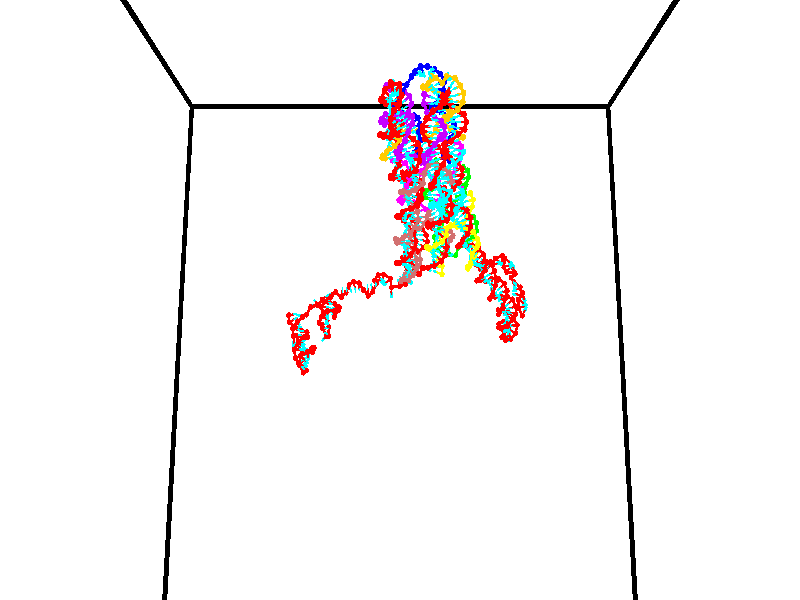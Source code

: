 // switches for output
#declare DRAW_BASES = 1; // possible values are 0, 1; only relevant for DNA ribbons
#declare DRAW_BASES_TYPE = 3; // possible values are 1, 2, 3; only relevant for DNA ribbons
#declare DRAW_FOG = 0; // set to 1 to enable fog

#include "colors.inc"

#include "transforms.inc"
background { rgb <1, 1, 1>}

#default {
   normal{
       ripples 0.25
       frequency 0.20
       turbulence 0.2
       lambda 5
   }
	finish {
		phong 0.1
		phong_size 40.
	}
}

// original window dimensions: 1024x640


// camera settings

camera {
	sky <0, 0.179814, -0.983701>
	up <0, 0.179814, -0.983701>
	right 1.6 * <1, 0, 0>
	location <35, 94.9851, 44.8844>
	look_at <35, 29.7336, 32.9568>
	direction <0, -65.2515, -11.9276>
	angle 67.0682
}


# declare cpy_camera_pos = <35, 94.9851, 44.8844>;
# if (DRAW_FOG = 1)
fog {
	fog_type 2
	up vnormalize(cpy_camera_pos)
	color rgbt<1,1,1,0.3>
	distance 1e-5
	fog_alt 3e-3
	fog_offset 56
}
# end


// LIGHTS

# declare lum = 6;
global_settings {
	ambient_light rgb lum * <0.05, 0.05, 0.05>
	max_trace_level 15
}# declare cpy_direct_light_amount = 0.25;
light_source
{	1000 * <-1, -1.16352, -0.803886>,
	rgb lum * cpy_direct_light_amount
	parallel
}

light_source
{	1000 * <1, 1.16352, 0.803886>,
	rgb lum * cpy_direct_light_amount
	parallel
}

// strand 0

// nucleotide -1

// particle -1
sphere {
	<23.891275, 35.454876, 35.287617> 0.250000
	pigment { color rgbt <1,0,0,0> }
	no_shadow
}
cylinder {
	<24.174402, 35.186760, 35.198433>,  <24.344278, 35.025890, 35.144924>, 0.100000
	pigment { color rgbt <1,0,0,0> }
	no_shadow
}
cylinder {
	<24.174402, 35.186760, 35.198433>,  <23.891275, 35.454876, 35.287617>, 0.100000
	pigment { color rgbt <1,0,0,0> }
	no_shadow
}

// particle -1
sphere {
	<24.174402, 35.186760, 35.198433> 0.100000
	pigment { color rgbt <1,0,0,0> }
	no_shadow
}
sphere {
	0, 1
	scale<0.080000,0.200000,0.300000>
	matrix <0.375808, 0.090058, 0.922311,
		-0.598133, -0.736618, 0.315644,
		0.707817, -0.670286, -0.222961,
		24.386747, 34.985676, 35.131546>
	pigment { color rgbt <0,1,1,0> }
	no_shadow
}
cylinder {
	<23.855644, 34.843689, 35.795269>,  <23.891275, 35.454876, 35.287617>, 0.130000
	pigment { color rgbt <1,0,0,0> }
	no_shadow
}

// nucleotide -1

// particle -1
sphere {
	<23.855644, 34.843689, 35.795269> 0.250000
	pigment { color rgbt <1,0,0,0> }
	no_shadow
}
cylinder {
	<24.209909, 34.918674, 35.625343>,  <24.422468, 34.963665, 35.523388>, 0.100000
	pigment { color rgbt <1,0,0,0> }
	no_shadow
}
cylinder {
	<24.209909, 34.918674, 35.625343>,  <23.855644, 34.843689, 35.795269>, 0.100000
	pigment { color rgbt <1,0,0,0> }
	no_shadow
}

// particle -1
sphere {
	<24.209909, 34.918674, 35.625343> 0.100000
	pigment { color rgbt <1,0,0,0> }
	no_shadow
}
sphere {
	0, 1
	scale<0.080000,0.200000,0.300000>
	matrix <0.409529, 0.115826, 0.904914,
		0.218841, -0.975419, 0.025811,
		0.885660, 0.187462, -0.424810,
		24.475607, 34.974911, 35.497902>
	pigment { color rgbt <0,1,1,0> }
	no_shadow
}
cylinder {
	<24.364870, 34.346672, 36.096581>,  <23.855644, 34.843689, 35.795269>, 0.130000
	pigment { color rgbt <1,0,0,0> }
	no_shadow
}

// nucleotide -1

// particle -1
sphere {
	<24.364870, 34.346672, 36.096581> 0.250000
	pigment { color rgbt <1,0,0,0> }
	no_shadow
}
cylinder {
	<24.558254, 34.676361, 35.978649>,  <24.674286, 34.874172, 35.907890>, 0.100000
	pigment { color rgbt <1,0,0,0> }
	no_shadow
}
cylinder {
	<24.558254, 34.676361, 35.978649>,  <24.364870, 34.346672, 36.096581>, 0.100000
	pigment { color rgbt <1,0,0,0> }
	no_shadow
}

// particle -1
sphere {
	<24.558254, 34.676361, 35.978649> 0.100000
	pigment { color rgbt <1,0,0,0> }
	no_shadow
}
sphere {
	0, 1
	scale<0.080000,0.200000,0.300000>
	matrix <0.456566, 0.049938, 0.888287,
		0.746868, -0.564063, -0.352168,
		0.483463, 0.824221, -0.294829,
		24.703293, 34.923626, 35.890202>
	pigment { color rgbt <0,1,1,0> }
	no_shadow
}
cylinder {
	<24.988766, 34.346710, 36.381649>,  <24.364870, 34.346672, 36.096581>, 0.130000
	pigment { color rgbt <1,0,0,0> }
	no_shadow
}

// nucleotide -1

// particle -1
sphere {
	<24.988766, 34.346710, 36.381649> 0.250000
	pigment { color rgbt <1,0,0,0> }
	no_shadow
}
cylinder {
	<24.965851, 34.737270, 36.298355>,  <24.952101, 34.971607, 36.248379>, 0.100000
	pigment { color rgbt <1,0,0,0> }
	no_shadow
}
cylinder {
	<24.965851, 34.737270, 36.298355>,  <24.988766, 34.346710, 36.381649>, 0.100000
	pigment { color rgbt <1,0,0,0> }
	no_shadow
}

// particle -1
sphere {
	<24.965851, 34.737270, 36.298355> 0.100000
	pigment { color rgbt <1,0,0,0> }
	no_shadow
}
sphere {
	0, 1
	scale<0.080000,0.200000,0.300000>
	matrix <0.299447, 0.215775, 0.929394,
		0.952392, -0.009111, -0.304742,
		-0.057288, 0.976400, -0.208231,
		24.948664, 35.030190, 36.235886>
	pigment { color rgbt <0,1,1,0> }
	no_shadow
}
cylinder {
	<25.619350, 34.582348, 36.605186>,  <24.988766, 34.346710, 36.381649>, 0.130000
	pigment { color rgbt <1,0,0,0> }
	no_shadow
}

// nucleotide -1

// particle -1
sphere {
	<25.619350, 34.582348, 36.605186> 0.250000
	pigment { color rgbt <1,0,0,0> }
	no_shadow
}
cylinder {
	<25.351658, 34.878967, 36.586292>,  <25.191042, 35.056938, 36.574955>, 0.100000
	pigment { color rgbt <1,0,0,0> }
	no_shadow
}
cylinder {
	<25.351658, 34.878967, 36.586292>,  <25.619350, 34.582348, 36.605186>, 0.100000
	pigment { color rgbt <1,0,0,0> }
	no_shadow
}

// particle -1
sphere {
	<25.351658, 34.878967, 36.586292> 0.100000
	pigment { color rgbt <1,0,0,0> }
	no_shadow
}
sphere {
	0, 1
	scale<0.080000,0.200000,0.300000>
	matrix <0.038615, 0.098186, 0.994419,
		0.742050, 0.663672, -0.094344,
		-0.669231, 0.741552, -0.047231,
		25.150888, 35.101433, 36.572124>
	pigment { color rgbt <0,1,1,0> }
	no_shadow
}
cylinder {
	<25.759619, 35.171257, 37.091652>,  <25.619350, 34.582348, 36.605186>, 0.130000
	pigment { color rgbt <1,0,0,0> }
	no_shadow
}

// nucleotide -1

// particle -1
sphere {
	<25.759619, 35.171257, 37.091652> 0.250000
	pigment { color rgbt <1,0,0,0> }
	no_shadow
}
cylinder {
	<25.367949, 35.175987, 37.010578>,  <25.132946, 35.178825, 36.961933>, 0.100000
	pigment { color rgbt <1,0,0,0> }
	no_shadow
}
cylinder {
	<25.367949, 35.175987, 37.010578>,  <25.759619, 35.171257, 37.091652>, 0.100000
	pigment { color rgbt <1,0,0,0> }
	no_shadow
}

// particle -1
sphere {
	<25.367949, 35.175987, 37.010578> 0.100000
	pigment { color rgbt <1,0,0,0> }
	no_shadow
}
sphere {
	0, 1
	scale<0.080000,0.200000,0.300000>
	matrix <-0.203022, -0.051673, 0.977810,
		0.001091, 0.998594, 0.052997,
		-0.979174, 0.011826, -0.202681,
		25.074196, 35.179535, 36.949776>
	pigment { color rgbt <0,1,1,0> }
	no_shadow
}
cylinder {
	<25.569708, 35.896332, 37.161373>,  <25.759619, 35.171257, 37.091652>, 0.130000
	pigment { color rgbt <1,0,0,0> }
	no_shadow
}

// nucleotide -1

// particle -1
sphere {
	<25.569708, 35.896332, 37.161373> 0.250000
	pigment { color rgbt <1,0,0,0> }
	no_shadow
}
cylinder {
	<25.330370, 35.596901, 37.275642>,  <25.186768, 35.417240, 37.344204>, 0.100000
	pigment { color rgbt <1,0,0,0> }
	no_shadow
}
cylinder {
	<25.330370, 35.596901, 37.275642>,  <25.569708, 35.896332, 37.161373>, 0.100000
	pigment { color rgbt <1,0,0,0> }
	no_shadow
}

// particle -1
sphere {
	<25.330370, 35.596901, 37.275642> 0.100000
	pigment { color rgbt <1,0,0,0> }
	no_shadow
}
sphere {
	0, 1
	scale<0.080000,0.200000,0.300000>
	matrix <-0.032307, 0.378785, 0.924921,
		-0.800586, 0.544194, -0.250829,
		-0.598347, -0.748581, 0.285669,
		25.150866, 35.372326, 37.361343>
	pigment { color rgbt <0,1,1,0> }
	no_shadow
}
cylinder {
	<25.055481, 36.188118, 37.572021>,  <25.569708, 35.896332, 37.161373>, 0.130000
	pigment { color rgbt <1,0,0,0> }
	no_shadow
}

// nucleotide -1

// particle -1
sphere {
	<25.055481, 36.188118, 37.572021> 0.250000
	pigment { color rgbt <1,0,0,0> }
	no_shadow
}
cylinder {
	<25.132586, 35.813740, 37.689896>,  <25.178848, 35.589111, 37.760620>, 0.100000
	pigment { color rgbt <1,0,0,0> }
	no_shadow
}
cylinder {
	<25.132586, 35.813740, 37.689896>,  <25.055481, 36.188118, 37.572021>, 0.100000
	pigment { color rgbt <1,0,0,0> }
	no_shadow
}

// particle -1
sphere {
	<25.132586, 35.813740, 37.689896> 0.100000
	pigment { color rgbt <1,0,0,0> }
	no_shadow
}
sphere {
	0, 1
	scale<0.080000,0.200000,0.300000>
	matrix <0.293211, 0.341542, 0.892959,
		-0.936413, -0.085722, 0.340267,
		0.192762, -0.935949, 0.294690,
		25.190414, 35.532955, 37.778301>
	pigment { color rgbt <0,1,1,0> }
	no_shadow
}
cylinder {
	<24.624716, 36.052864, 38.230038>,  <25.055481, 36.188118, 37.572021>, 0.130000
	pigment { color rgbt <1,0,0,0> }
	no_shadow
}

// nucleotide -1

// particle -1
sphere {
	<24.624716, 36.052864, 38.230038> 0.250000
	pigment { color rgbt <1,0,0,0> }
	no_shadow
}
cylinder {
	<24.958370, 35.833447, 38.206982>,  <25.158564, 35.701797, 38.193150>, 0.100000
	pigment { color rgbt <1,0,0,0> }
	no_shadow
}
cylinder {
	<24.958370, 35.833447, 38.206982>,  <24.624716, 36.052864, 38.230038>, 0.100000
	pigment { color rgbt <1,0,0,0> }
	no_shadow
}

// particle -1
sphere {
	<24.958370, 35.833447, 38.206982> 0.100000
	pigment { color rgbt <1,0,0,0> }
	no_shadow
}
sphere {
	0, 1
	scale<0.080000,0.200000,0.300000>
	matrix <0.259208, 0.297621, 0.918821,
		-0.486856, -0.781361, 0.390442,
		0.834136, -0.548540, -0.057637,
		25.208611, 35.668884, 38.189690>
	pigment { color rgbt <0,1,1,0> }
	no_shadow
}
cylinder {
	<24.718700, 35.762440, 38.875824>,  <24.624716, 36.052864, 38.230038>, 0.130000
	pigment { color rgbt <1,0,0,0> }
	no_shadow
}

// nucleotide -1

// particle -1
sphere {
	<24.718700, 35.762440, 38.875824> 0.250000
	pigment { color rgbt <1,0,0,0> }
	no_shadow
}
cylinder {
	<25.089355, 35.732227, 38.728508>,  <25.311749, 35.714100, 38.640118>, 0.100000
	pigment { color rgbt <1,0,0,0> }
	no_shadow
}
cylinder {
	<25.089355, 35.732227, 38.728508>,  <24.718700, 35.762440, 38.875824>, 0.100000
	pigment { color rgbt <1,0,0,0> }
	no_shadow
}

// particle -1
sphere {
	<25.089355, 35.732227, 38.728508> 0.100000
	pigment { color rgbt <1,0,0,0> }
	no_shadow
}
sphere {
	0, 1
	scale<0.080000,0.200000,0.300000>
	matrix <0.354859, 0.499237, 0.790466,
		0.124158, -0.863167, 0.489416,
		0.926639, -0.075531, -0.368287,
		25.367348, 35.709568, 38.618023>
	pigment { color rgbt <0,1,1,0> }
	no_shadow
}
cylinder {
	<25.087051, 35.467808, 39.456009>,  <24.718700, 35.762440, 38.875824>, 0.130000
	pigment { color rgbt <1,0,0,0> }
	no_shadow
}

// nucleotide -1

// particle -1
sphere {
	<25.087051, 35.467808, 39.456009> 0.250000
	pigment { color rgbt <1,0,0,0> }
	no_shadow
}
cylinder {
	<25.337025, 35.660187, 39.210033>,  <25.487009, 35.775616, 39.062450>, 0.100000
	pigment { color rgbt <1,0,0,0> }
	no_shadow
}
cylinder {
	<25.337025, 35.660187, 39.210033>,  <25.087051, 35.467808, 39.456009>, 0.100000
	pigment { color rgbt <1,0,0,0> }
	no_shadow
}

// particle -1
sphere {
	<25.337025, 35.660187, 39.210033> 0.100000
	pigment { color rgbt <1,0,0,0> }
	no_shadow
}
sphere {
	0, 1
	scale<0.080000,0.200000,0.300000>
	matrix <0.426120, 0.449858, 0.784889,
		0.654126, -0.752539, 0.076188,
		0.624933, 0.480951, -0.614935,
		25.524504, 35.804474, 39.025555>
	pigment { color rgbt <0,1,1,0> }
	no_shadow
}
cylinder {
	<25.768444, 35.530975, 39.878132>,  <25.087051, 35.467808, 39.456009>, 0.130000
	pigment { color rgbt <1,0,0,0> }
	no_shadow
}

// nucleotide -1

// particle -1
sphere {
	<25.768444, 35.530975, 39.878132> 0.250000
	pigment { color rgbt <1,0,0,0> }
	no_shadow
}
cylinder {
	<25.768679, 35.800873, 39.582912>,  <25.768820, 35.962811, 39.405781>, 0.100000
	pigment { color rgbt <1,0,0,0> }
	no_shadow
}
cylinder {
	<25.768679, 35.800873, 39.582912>,  <25.768444, 35.530975, 39.878132>, 0.100000
	pigment { color rgbt <1,0,0,0> }
	no_shadow
}

// particle -1
sphere {
	<25.768679, 35.800873, 39.582912> 0.100000
	pigment { color rgbt <1,0,0,0> }
	no_shadow
}
sphere {
	0, 1
	scale<0.080000,0.200000,0.300000>
	matrix <0.469875, 0.651317, 0.595822,
		0.882733, -0.347140, -0.316665,
		0.000584, 0.674744, -0.738051,
		25.768854, 36.003296, 39.361496>
	pigment { color rgbt <0,1,1,0> }
	no_shadow
}
cylinder {
	<25.614679, 36.209522, 40.109810>,  <25.768444, 35.530975, 39.878132>, 0.130000
	pigment { color rgbt <1,0,0,0> }
	no_shadow
}

// nucleotide -1

// particle -1
sphere {
	<25.614679, 36.209522, 40.109810> 0.250000
	pigment { color rgbt <1,0,0,0> }
	no_shadow
}
cylinder {
	<25.641741, 36.568573, 39.935600>,  <25.657978, 36.784004, 39.831074>, 0.100000
	pigment { color rgbt <1,0,0,0> }
	no_shadow
}
cylinder {
	<25.641741, 36.568573, 39.935600>,  <25.614679, 36.209522, 40.109810>, 0.100000
	pigment { color rgbt <1,0,0,0> }
	no_shadow
}

// particle -1
sphere {
	<25.641741, 36.568573, 39.935600> 0.100000
	pigment { color rgbt <1,0,0,0> }
	no_shadow
}
sphere {
	0, 1
	scale<0.080000,0.200000,0.300000>
	matrix <0.439503, -0.418702, -0.794686,
		-0.895690, -0.137652, -0.422837,
		0.067652, 0.897631, -0.435526,
		25.662037, 36.837864, 39.804943>
	pigment { color rgbt <0,1,1,0> }
	no_shadow
}
cylinder {
	<25.189644, 36.381741, 39.467903>,  <25.614679, 36.209522, 40.109810>, 0.130000
	pigment { color rgbt <1,0,0,0> }
	no_shadow
}

// nucleotide -1

// particle -1
sphere {
	<25.189644, 36.381741, 39.467903> 0.250000
	pigment { color rgbt <1,0,0,0> }
	no_shadow
}
cylinder {
	<25.557878, 36.525391, 39.529282>,  <25.778820, 36.611580, 39.566109>, 0.100000
	pigment { color rgbt <1,0,0,0> }
	no_shadow
}
cylinder {
	<25.557878, 36.525391, 39.529282>,  <25.189644, 36.381741, 39.467903>, 0.100000
	pigment { color rgbt <1,0,0,0> }
	no_shadow
}

// particle -1
sphere {
	<25.557878, 36.525391, 39.529282> 0.100000
	pigment { color rgbt <1,0,0,0> }
	no_shadow
}
sphere {
	0, 1
	scale<0.080000,0.200000,0.300000>
	matrix <0.369316, -0.672792, -0.641059,
		-0.126981, 0.646823, -0.751995,
		0.920588, 0.359126, 0.153450,
		25.834055, 36.633129, 39.575317>
	pigment { color rgbt <0,1,1,0> }
	no_shadow
}
cylinder {
	<25.377432, 36.690578, 38.845543>,  <25.189644, 36.381741, 39.467903>, 0.130000
	pigment { color rgbt <1,0,0,0> }
	no_shadow
}

// nucleotide -1

// particle -1
sphere {
	<25.377432, 36.690578, 38.845543> 0.250000
	pigment { color rgbt <1,0,0,0> }
	no_shadow
}
cylinder {
	<25.673014, 36.528175, 39.060619>,  <25.850363, 36.430733, 39.189663>, 0.100000
	pigment { color rgbt <1,0,0,0> }
	no_shadow
}
cylinder {
	<25.673014, 36.528175, 39.060619>,  <25.377432, 36.690578, 38.845543>, 0.100000
	pigment { color rgbt <1,0,0,0> }
	no_shadow
}

// particle -1
sphere {
	<25.673014, 36.528175, 39.060619> 0.100000
	pigment { color rgbt <1,0,0,0> }
	no_shadow
}
sphere {
	0, 1
	scale<0.080000,0.200000,0.300000>
	matrix <0.288914, -0.530002, -0.797262,
		0.608669, 0.744484, -0.274345,
		0.738952, -0.406006, 0.537688,
		25.894699, 36.406372, 39.221924>
	pigment { color rgbt <0,1,1,0> }
	no_shadow
}
cylinder {
	<26.064865, 36.809261, 38.500629>,  <25.377432, 36.690578, 38.845543>, 0.130000
	pigment { color rgbt <1,0,0,0> }
	no_shadow
}

// nucleotide -1

// particle -1
sphere {
	<26.064865, 36.809261, 38.500629> 0.250000
	pigment { color rgbt <1,0,0,0> }
	no_shadow
}
cylinder {
	<26.052147, 36.495026, 38.747803>,  <26.044516, 36.306484, 38.896107>, 0.100000
	pigment { color rgbt <1,0,0,0> }
	no_shadow
}
cylinder {
	<26.052147, 36.495026, 38.747803>,  <26.064865, 36.809261, 38.500629>, 0.100000
	pigment { color rgbt <1,0,0,0> }
	no_shadow
}

// particle -1
sphere {
	<26.052147, 36.495026, 38.747803> 0.100000
	pigment { color rgbt <1,0,0,0> }
	no_shadow
}
sphere {
	0, 1
	scale<0.080000,0.200000,0.300000>
	matrix <-0.008309, -0.618019, -0.786119,
		0.999460, -0.030130, 0.013123,
		-0.031796, -0.785585, 0.617936,
		26.042608, 36.259350, 38.933182>
	pigment { color rgbt <0,1,1,0> }
	no_shadow
}
cylinder {
	<26.402325, 36.333370, 38.167587>,  <26.064865, 36.809261, 38.500629>, 0.130000
	pigment { color rgbt <1,0,0,0> }
	no_shadow
}

// nucleotide -1

// particle -1
sphere {
	<26.402325, 36.333370, 38.167587> 0.250000
	pigment { color rgbt <1,0,0,0> }
	no_shadow
}
cylinder {
	<26.157705, 36.150063, 38.425579>,  <26.010935, 36.040077, 38.580376>, 0.100000
	pigment { color rgbt <1,0,0,0> }
	no_shadow
}
cylinder {
	<26.157705, 36.150063, 38.425579>,  <26.402325, 36.333370, 38.167587>, 0.100000
	pigment { color rgbt <1,0,0,0> }
	no_shadow
}

// particle -1
sphere {
	<26.157705, 36.150063, 38.425579> 0.100000
	pigment { color rgbt <1,0,0,0> }
	no_shadow
}
sphere {
	0, 1
	scale<0.080000,0.200000,0.300000>
	matrix <-0.102174, -0.762614, -0.638733,
		0.784583, -0.456515, 0.419551,
		-0.611547, -0.458272, 0.644978,
		25.974241, 36.012581, 38.619072>
	pigment { color rgbt <0,1,1,0> }
	no_shadow
}
cylinder {
	<26.520586, 35.594692, 38.056038>,  <26.402325, 36.333370, 38.167587>, 0.130000
	pigment { color rgbt <1,0,0,0> }
	no_shadow
}

// nucleotide -1

// particle -1
sphere {
	<26.520586, 35.594692, 38.056038> 0.250000
	pigment { color rgbt <1,0,0,0> }
	no_shadow
}
cylinder {
	<26.165253, 35.634258, 38.235405>,  <25.952053, 35.657997, 38.343025>, 0.100000
	pigment { color rgbt <1,0,0,0> }
	no_shadow
}
cylinder {
	<26.165253, 35.634258, 38.235405>,  <26.520586, 35.594692, 38.056038>, 0.100000
	pigment { color rgbt <1,0,0,0> }
	no_shadow
}

// particle -1
sphere {
	<26.165253, 35.634258, 38.235405> 0.100000
	pigment { color rgbt <1,0,0,0> }
	no_shadow
}
sphere {
	0, 1
	scale<0.080000,0.200000,0.300000>
	matrix <-0.350950, -0.776006, -0.524070,
		0.296132, -0.622921, 0.724068,
		-0.888335, 0.098918, 0.448415,
		25.898752, 35.663933, 38.369930>
	pigment { color rgbt <0,1,1,0> }
	no_shadow
}
cylinder {
	<26.277079, 34.947735, 38.295547>,  <26.520586, 35.594692, 38.056038>, 0.130000
	pigment { color rgbt <1,0,0,0> }
	no_shadow
}

// nucleotide -1

// particle -1
sphere {
	<26.277079, 34.947735, 38.295547> 0.250000
	pigment { color rgbt <1,0,0,0> }
	no_shadow
}
cylinder {
	<25.953377, 35.175648, 38.238342>,  <25.759155, 35.312397, 38.204021>, 0.100000
	pigment { color rgbt <1,0,0,0> }
	no_shadow
}
cylinder {
	<25.953377, 35.175648, 38.238342>,  <26.277079, 34.947735, 38.295547>, 0.100000
	pigment { color rgbt <1,0,0,0> }
	no_shadow
}

// particle -1
sphere {
	<25.953377, 35.175648, 38.238342> 0.100000
	pigment { color rgbt <1,0,0,0> }
	no_shadow
}
sphere {
	0, 1
	scale<0.080000,0.200000,0.300000>
	matrix <-0.362685, -0.676097, -0.641368,
		-0.462128, -0.467164, 0.753787,
		-0.809257, 0.569782, -0.143010,
		25.710600, 35.346581, 38.195438>
	pigment { color rgbt <0,1,1,0> }
	no_shadow
}
cylinder {
	<25.709904, 34.526493, 38.431786>,  <26.277079, 34.947735, 38.295547>, 0.130000
	pigment { color rgbt <1,0,0,0> }
	no_shadow
}

// nucleotide -1

// particle -1
sphere {
	<25.709904, 34.526493, 38.431786> 0.250000
	pigment { color rgbt <1,0,0,0> }
	no_shadow
}
cylinder {
	<25.564327, 34.832874, 38.219803>,  <25.476982, 35.016705, 38.092613>, 0.100000
	pigment { color rgbt <1,0,0,0> }
	no_shadow
}
cylinder {
	<25.564327, 34.832874, 38.219803>,  <25.709904, 34.526493, 38.431786>, 0.100000
	pigment { color rgbt <1,0,0,0> }
	no_shadow
}

// particle -1
sphere {
	<25.564327, 34.832874, 38.219803> 0.100000
	pigment { color rgbt <1,0,0,0> }
	no_shadow
}
sphere {
	0, 1
	scale<0.080000,0.200000,0.300000>
	matrix <-0.285051, -0.633272, -0.719522,
		-0.886732, -0.110797, 0.448810,
		-0.363940, 0.765957, -0.529960,
		25.455145, 35.062660, 38.060814>
	pigment { color rgbt <0,1,1,0> }
	no_shadow
}
cylinder {
	<25.132221, 34.279888, 38.160934>,  <25.709904, 34.526493, 38.431786>, 0.130000
	pigment { color rgbt <1,0,0,0> }
	no_shadow
}

// nucleotide -1

// particle -1
sphere {
	<25.132221, 34.279888, 38.160934> 0.250000
	pigment { color rgbt <1,0,0,0> }
	no_shadow
}
cylinder {
	<25.244205, 34.569561, 37.908844>,  <25.311396, 34.743362, 37.757591>, 0.100000
	pigment { color rgbt <1,0,0,0> }
	no_shadow
}
cylinder {
	<25.244205, 34.569561, 37.908844>,  <25.132221, 34.279888, 38.160934>, 0.100000
	pigment { color rgbt <1,0,0,0> }
	no_shadow
}

// particle -1
sphere {
	<25.244205, 34.569561, 37.908844> 0.100000
	pigment { color rgbt <1,0,0,0> }
	no_shadow
}
sphere {
	0, 1
	scale<0.080000,0.200000,0.300000>
	matrix <-0.212000, -0.593635, -0.776307,
		-0.936311, 0.350944, -0.012668,
		0.279960, 0.724179, -0.630227,
		25.328194, 34.786816, 37.719776>
	pigment { color rgbt <0,1,1,0> }
	no_shadow
}
cylinder {
	<24.610077, 34.455284, 37.601982>,  <25.132221, 34.279888, 38.160934>, 0.130000
	pigment { color rgbt <1,0,0,0> }
	no_shadow
}

// nucleotide -1

// particle -1
sphere {
	<24.610077, 34.455284, 37.601982> 0.250000
	pigment { color rgbt <1,0,0,0> }
	no_shadow
}
cylinder {
	<24.964527, 34.572929, 37.458717>,  <25.177197, 34.643517, 37.372757>, 0.100000
	pigment { color rgbt <1,0,0,0> }
	no_shadow
}
cylinder {
	<24.964527, 34.572929, 37.458717>,  <24.610077, 34.455284, 37.601982>, 0.100000
	pigment { color rgbt <1,0,0,0> }
	no_shadow
}

// particle -1
sphere {
	<24.964527, 34.572929, 37.458717> 0.100000
	pigment { color rgbt <1,0,0,0> }
	no_shadow
}
sphere {
	0, 1
	scale<0.080000,0.200000,0.300000>
	matrix <-0.108593, -0.619539, -0.777418,
		-0.450547, 0.727783, -0.517049,
		0.886123, 0.294115, -0.358164,
		25.230364, 34.661163, 37.351269>
	pigment { color rgbt <0,1,1,0> }
	no_shadow
}
cylinder {
	<24.628735, 34.777081, 36.933590>,  <24.610077, 34.455284, 37.601982>, 0.130000
	pigment { color rgbt <1,0,0,0> }
	no_shadow
}

// nucleotide -1

// particle -1
sphere {
	<24.628735, 34.777081, 36.933590> 0.250000
	pigment { color rgbt <1,0,0,0> }
	no_shadow
}
cylinder {
	<24.945478, 34.548065, 37.018589>,  <25.135525, 34.410656, 37.069588>, 0.100000
	pigment { color rgbt <1,0,0,0> }
	no_shadow
}
cylinder {
	<24.945478, 34.548065, 37.018589>,  <24.628735, 34.777081, 36.933590>, 0.100000
	pigment { color rgbt <1,0,0,0> }
	no_shadow
}

// particle -1
sphere {
	<24.945478, 34.548065, 37.018589> 0.100000
	pigment { color rgbt <1,0,0,0> }
	no_shadow
}
sphere {
	0, 1
	scale<0.080000,0.200000,0.300000>
	matrix <-0.197624, -0.569475, -0.797899,
		0.577841, 0.589830, -0.564093,
		0.791862, -0.572536, 0.212502,
		25.183037, 34.376305, 37.082340>
	pigment { color rgbt <0,1,1,0> }
	no_shadow
}
cylinder {
	<24.432388, 35.599880, 37.034489>,  <24.628735, 34.777081, 36.933590>, 0.130000
	pigment { color rgbt <1,0,0,0> }
	no_shadow
}

// nucleotide -1

// particle -1
sphere {
	<24.432388, 35.599880, 37.034489> 0.250000
	pigment { color rgbt <1,0,0,0> }
	no_shadow
}
cylinder {
	<24.461006, 35.543728, 37.429493>,  <24.478176, 35.510036, 37.666496>, 0.100000
	pigment { color rgbt <1,0,0,0> }
	no_shadow
}
cylinder {
	<24.461006, 35.543728, 37.429493>,  <24.432388, 35.599880, 37.034489>, 0.100000
	pigment { color rgbt <1,0,0,0> }
	no_shadow
}

// particle -1
sphere {
	<24.461006, 35.543728, 37.429493> 0.100000
	pigment { color rgbt <1,0,0,0> }
	no_shadow
}
sphere {
	0, 1
	scale<0.080000,0.200000,0.300000>
	matrix <-0.273205, -0.954942, -0.115955,
		0.959292, -0.261497, -0.106671,
		0.071542, -0.140378, 0.987510,
		24.482470, 35.501614, 37.725746>
	pigment { color rgbt <0,1,1,0> }
	no_shadow
}
cylinder {
	<24.460321, 36.187431, 36.520870>,  <24.432388, 35.599880, 37.034489>, 0.130000
	pigment { color rgbt <1,0,0,0> }
	no_shadow
}

// nucleotide -1

// particle -1
sphere {
	<24.460321, 36.187431, 36.520870> 0.250000
	pigment { color rgbt <1,0,0,0> }
	no_shadow
}
cylinder {
	<24.681671, 35.854275, 36.517479>,  <24.814480, 35.654381, 36.515446>, 0.100000
	pigment { color rgbt <1,0,0,0> }
	no_shadow
}
cylinder {
	<24.681671, 35.854275, 36.517479>,  <24.460321, 36.187431, 36.520870>, 0.100000
	pigment { color rgbt <1,0,0,0> }
	no_shadow
}

// particle -1
sphere {
	<24.681671, 35.854275, 36.517479> 0.100000
	pigment { color rgbt <1,0,0,0> }
	no_shadow
}
sphere {
	0, 1
	scale<0.080000,0.200000,0.300000>
	matrix <0.118867, 0.089041, -0.988910,
		0.824409, 0.546228, 0.148276,
		0.553373, -0.832891, -0.008478,
		24.847683, 35.604408, 36.514935>
	pigment { color rgbt <0,1,1,0> }
	no_shadow
}
cylinder {
	<24.922367, 36.303116, 35.951302>,  <24.460321, 36.187431, 36.520870>, 0.130000
	pigment { color rgbt <1,0,0,0> }
	no_shadow
}

// nucleotide -1

// particle -1
sphere {
	<24.922367, 36.303116, 35.951302> 0.250000
	pigment { color rgbt <1,0,0,0> }
	no_shadow
}
cylinder {
	<24.916922, 35.909756, 36.023682>,  <24.913654, 35.673740, 36.067108>, 0.100000
	pigment { color rgbt <1,0,0,0> }
	no_shadow
}
cylinder {
	<24.916922, 35.909756, 36.023682>,  <24.922367, 36.303116, 35.951302>, 0.100000
	pigment { color rgbt <1,0,0,0> }
	no_shadow
}

// particle -1
sphere {
	<24.916922, 35.909756, 36.023682> 0.100000
	pigment { color rgbt <1,0,0,0> }
	no_shadow
}
sphere {
	0, 1
	scale<0.080000,0.200000,0.300000>
	matrix <0.005069, -0.181030, -0.983464,
		0.999894, -0.012472, 0.007449,
		-0.013614, -0.983399, 0.180948,
		24.912838, 35.614735, 36.077965>
	pigment { color rgbt <0,1,1,0> }
	no_shadow
}
cylinder {
	<25.387348, 36.006866, 35.515793>,  <24.922367, 36.303116, 35.951302>, 0.130000
	pigment { color rgbt <1,0,0,0> }
	no_shadow
}

// nucleotide -1

// particle -1
sphere {
	<25.387348, 36.006866, 35.515793> 0.250000
	pigment { color rgbt <1,0,0,0> }
	no_shadow
}
cylinder {
	<25.157536, 35.695206, 35.616055>,  <25.019648, 35.508209, 35.676212>, 0.100000
	pigment { color rgbt <1,0,0,0> }
	no_shadow
}
cylinder {
	<25.157536, 35.695206, 35.616055>,  <25.387348, 36.006866, 35.515793>, 0.100000
	pigment { color rgbt <1,0,0,0> }
	no_shadow
}

// particle -1
sphere {
	<25.157536, 35.695206, 35.616055> 0.100000
	pigment { color rgbt <1,0,0,0> }
	no_shadow
}
sphere {
	0, 1
	scale<0.080000,0.200000,0.300000>
	matrix <-0.203349, -0.160756, -0.965819,
		0.792818, -0.605865, -0.066081,
		-0.574533, -0.779157, 0.250652,
		24.985176, 35.461460, 35.691250>
	pigment { color rgbt <0,1,1,0> }
	no_shadow
}
cylinder {
	<25.642756, 35.408363, 35.234905>,  <25.387348, 36.006866, 35.515793>, 0.130000
	pigment { color rgbt <1,0,0,0> }
	no_shadow
}

// nucleotide -1

// particle -1
sphere {
	<25.642756, 35.408363, 35.234905> 0.250000
	pigment { color rgbt <1,0,0,0> }
	no_shadow
}
cylinder {
	<25.244127, 35.390282, 35.262615>,  <25.004950, 35.379433, 35.279243>, 0.100000
	pigment { color rgbt <1,0,0,0> }
	no_shadow
}
cylinder {
	<25.244127, 35.390282, 35.262615>,  <25.642756, 35.408363, 35.234905>, 0.100000
	pigment { color rgbt <1,0,0,0> }
	no_shadow
}

// particle -1
sphere {
	<25.244127, 35.390282, 35.262615> 0.100000
	pigment { color rgbt <1,0,0,0> }
	no_shadow
}
sphere {
	0, 1
	scale<0.080000,0.200000,0.300000>
	matrix <-0.050680, -0.328292, -0.943216,
		0.065379, -0.943494, 0.324876,
		-0.996573, -0.045201, 0.069279,
		24.945156, 35.376720, 35.283398>
	pigment { color rgbt <0,1,1,0> }
	no_shadow
}
cylinder {
	<26.039234, 35.293758, 34.564262>,  <25.642756, 35.408363, 35.234905>, 0.130000
	pigment { color rgbt <1,0,0,0> }
	no_shadow
}

// nucleotide -1

// particle -1
sphere {
	<26.039234, 35.293758, 34.564262> 0.250000
	pigment { color rgbt <1,0,0,0> }
	no_shadow
}
cylinder {
	<26.134609, 34.932106, 34.422447>,  <26.191833, 34.715115, 34.337357>, 0.100000
	pigment { color rgbt <1,0,0,0> }
	no_shadow
}
cylinder {
	<26.134609, 34.932106, 34.422447>,  <26.039234, 35.293758, 34.564262>, 0.100000
	pigment { color rgbt <1,0,0,0> }
	no_shadow
}

// particle -1
sphere {
	<26.134609, 34.932106, 34.422447> 0.100000
	pigment { color rgbt <1,0,0,0> }
	no_shadow
}
sphere {
	0, 1
	scale<0.080000,0.200000,0.300000>
	matrix <0.385858, 0.423213, -0.819759,
		0.891214, 0.058658, 0.449775,
		0.238436, -0.904129, -0.354540,
		26.206141, 34.660866, 34.316086>
	pigment { color rgbt <0,1,1,0> }
	no_shadow
}
cylinder {
	<26.725435, 35.342518, 34.415714>,  <26.039234, 35.293758, 34.564262>, 0.130000
	pigment { color rgbt <1,0,0,0> }
	no_shadow
}

// nucleotide -1

// particle -1
sphere {
	<26.725435, 35.342518, 34.415714> 0.250000
	pigment { color rgbt <1,0,0,0> }
	no_shadow
}
cylinder {
	<26.553802, 35.066967, 34.182018>,  <26.450823, 34.901638, 34.041801>, 0.100000
	pigment { color rgbt <1,0,0,0> }
	no_shadow
}
cylinder {
	<26.553802, 35.066967, 34.182018>,  <26.725435, 35.342518, 34.415714>, 0.100000
	pigment { color rgbt <1,0,0,0> }
	no_shadow
}

// particle -1
sphere {
	<26.553802, 35.066967, 34.182018> 0.100000
	pigment { color rgbt <1,0,0,0> }
	no_shadow
}
sphere {
	0, 1
	scale<0.080000,0.200000,0.300000>
	matrix <0.485700, 0.369382, -0.792245,
		0.761567, -0.623705, 0.176091,
		-0.429082, -0.688875, -0.584242,
		26.425077, 34.860306, 34.006744>
	pigment { color rgbt <0,1,1,0> }
	no_shadow
}
cylinder {
	<27.144987, 34.998169, 33.884045>,  <26.725435, 35.342518, 34.415714>, 0.130000
	pigment { color rgbt <1,0,0,0> }
	no_shadow
}

// nucleotide -1

// particle -1
sphere {
	<27.144987, 34.998169, 33.884045> 0.250000
	pigment { color rgbt <1,0,0,0> }
	no_shadow
}
cylinder {
	<27.459284, 35.183453, 33.720074>,  <27.647861, 35.294624, 33.621689>, 0.100000
	pigment { color rgbt <1,0,0,0> }
	no_shadow
}
cylinder {
	<27.459284, 35.183453, 33.720074>,  <27.144987, 34.998169, 33.884045>, 0.100000
	pigment { color rgbt <1,0,0,0> }
	no_shadow
}

// particle -1
sphere {
	<27.459284, 35.183453, 33.720074> 0.100000
	pigment { color rgbt <1,0,0,0> }
	no_shadow
}
sphere {
	0, 1
	scale<0.080000,0.200000,0.300000>
	matrix <0.376787, 0.167154, 0.911094,
		0.490551, -0.870342, -0.043192,
		0.785743, 0.463212, -0.409930,
		27.695007, 35.322414, 33.597095>
	pigment { color rgbt <0,1,1,0> }
	no_shadow
}
cylinder {
	<27.741537, 34.551224, 34.013290>,  <27.144987, 34.998169, 33.884045>, 0.130000
	pigment { color rgbt <1,0,0,0> }
	no_shadow
}

// nucleotide -1

// particle -1
sphere {
	<27.741537, 34.551224, 34.013290> 0.250000
	pigment { color rgbt <1,0,0,0> }
	no_shadow
}
cylinder {
	<27.797247, 34.946213, 33.983631>,  <27.830673, 35.183205, 33.965836>, 0.100000
	pigment { color rgbt <1,0,0,0> }
	no_shadow
}
cylinder {
	<27.797247, 34.946213, 33.983631>,  <27.741537, 34.551224, 34.013290>, 0.100000
	pigment { color rgbt <1,0,0,0> }
	no_shadow
}

// particle -1
sphere {
	<27.797247, 34.946213, 33.983631> 0.100000
	pigment { color rgbt <1,0,0,0> }
	no_shadow
}
sphere {
	0, 1
	scale<0.080000,0.200000,0.300000>
	matrix <0.281349, 0.032333, 0.959061,
		0.949445, -0.154436, -0.273321,
		0.139276, 0.987474, -0.074149,
		27.839029, 35.242455, 33.961388>
	pigment { color rgbt <0,1,1,0> }
	no_shadow
}
cylinder {
	<28.386761, 34.744549, 34.209587>,  <27.741537, 34.551224, 34.013290>, 0.130000
	pigment { color rgbt <1,0,0,0> }
	no_shadow
}

// nucleotide -1

// particle -1
sphere {
	<28.386761, 34.744549, 34.209587> 0.250000
	pigment { color rgbt <1,0,0,0> }
	no_shadow
}
cylinder {
	<28.204523, 35.093529, 34.280312>,  <28.095181, 35.302917, 34.322746>, 0.100000
	pigment { color rgbt <1,0,0,0> }
	no_shadow
}
cylinder {
	<28.204523, 35.093529, 34.280312>,  <28.386761, 34.744549, 34.209587>, 0.100000
	pigment { color rgbt <1,0,0,0> }
	no_shadow
}

// particle -1
sphere {
	<28.204523, 35.093529, 34.280312> 0.100000
	pigment { color rgbt <1,0,0,0> }
	no_shadow
}
sphere {
	0, 1
	scale<0.080000,0.200000,0.300000>
	matrix <0.382563, 0.012548, 0.923844,
		0.803791, 0.488539, -0.339484,
		-0.455593, 0.872452, 0.176811,
		28.067844, 35.355263, 34.333355>
	pigment { color rgbt <0,1,1,0> }
	no_shadow
}
cylinder {
	<28.899256, 35.149666, 34.559597>,  <28.386761, 34.744549, 34.209587>, 0.130000
	pigment { color rgbt <1,0,0,0> }
	no_shadow
}

// nucleotide -1

// particle -1
sphere {
	<28.899256, 35.149666, 34.559597> 0.250000
	pigment { color rgbt <1,0,0,0> }
	no_shadow
}
cylinder {
	<28.524311, 35.264809, 34.638073>,  <28.299345, 35.333893, 34.685158>, 0.100000
	pigment { color rgbt <1,0,0,0> }
	no_shadow
}
cylinder {
	<28.524311, 35.264809, 34.638073>,  <28.899256, 35.149666, 34.559597>, 0.100000
	pigment { color rgbt <1,0,0,0> }
	no_shadow
}

// particle -1
sphere {
	<28.524311, 35.264809, 34.638073> 0.100000
	pigment { color rgbt <1,0,0,0> }
	no_shadow
}
sphere {
	0, 1
	scale<0.080000,0.200000,0.300000>
	matrix <0.214595, 0.033506, 0.976128,
		0.274410, 0.957088, -0.093179,
		-0.937362, 0.287855, 0.196192,
		28.243103, 35.351166, 34.696930>
	pigment { color rgbt <0,1,1,0> }
	no_shadow
}
cylinder {
	<28.879440, 35.907383, 34.958393>,  <28.899256, 35.149666, 34.559597>, 0.130000
	pigment { color rgbt <1,0,0,0> }
	no_shadow
}

// nucleotide -1

// particle -1
sphere {
	<28.879440, 35.907383, 34.958393> 0.250000
	pigment { color rgbt <1,0,0,0> }
	no_shadow
}
cylinder {
	<28.585814, 35.661716, 35.074284>,  <28.409637, 35.514317, 35.143818>, 0.100000
	pigment { color rgbt <1,0,0,0> }
	no_shadow
}
cylinder {
	<28.585814, 35.661716, 35.074284>,  <28.879440, 35.907383, 34.958393>, 0.100000
	pigment { color rgbt <1,0,0,0> }
	no_shadow
}

// particle -1
sphere {
	<28.585814, 35.661716, 35.074284> 0.100000
	pigment { color rgbt <1,0,0,0> }
	no_shadow
}
sphere {
	0, 1
	scale<0.080000,0.200000,0.300000>
	matrix <0.243256, 0.160509, 0.956589,
		-0.634010, 0.772680, 0.031576,
		-0.734069, -0.614168, 0.289724,
		28.365593, 35.477467, 35.161201>
	pigment { color rgbt <0,1,1,0> }
	no_shadow
}
cylinder {
	<28.522865, 36.255554, 35.558018>,  <28.879440, 35.907383, 34.958393>, 0.130000
	pigment { color rgbt <1,0,0,0> }
	no_shadow
}

// nucleotide -1

// particle -1
sphere {
	<28.522865, 36.255554, 35.558018> 0.250000
	pigment { color rgbt <1,0,0,0> }
	no_shadow
}
cylinder {
	<28.482460, 35.857719, 35.548252>,  <28.458216, 35.619019, 35.542393>, 0.100000
	pigment { color rgbt <1,0,0,0> }
	no_shadow
}
cylinder {
	<28.482460, 35.857719, 35.548252>,  <28.522865, 36.255554, 35.558018>, 0.100000
	pigment { color rgbt <1,0,0,0> }
	no_shadow
}

// particle -1
sphere {
	<28.482460, 35.857719, 35.548252> 0.100000
	pigment { color rgbt <1,0,0,0> }
	no_shadow
}
sphere {
	0, 1
	scale<0.080000,0.200000,0.300000>
	matrix <0.209005, -0.045207, 0.976869,
		-0.972684, 0.093575, 0.212440,
		-0.101014, -0.994585, -0.024414,
		28.452156, 35.559345, 35.540928>
	pigment { color rgbt <0,1,1,0> }
	no_shadow
}
cylinder {
	<28.590996, 36.914749, 35.156227>,  <28.522865, 36.255554, 35.558018>, 0.130000
	pigment { color rgbt <1,0,0,0> }
	no_shadow
}

// nucleotide -1

// particle -1
sphere {
	<28.590996, 36.914749, 35.156227> 0.250000
	pigment { color rgbt <1,0,0,0> }
	no_shadow
}
cylinder {
	<28.327625, 36.615261, 35.125504>,  <28.169603, 36.435570, 35.107067>, 0.100000
	pigment { color rgbt <1,0,0,0> }
	no_shadow
}
cylinder {
	<28.327625, 36.615261, 35.125504>,  <28.590996, 36.914749, 35.156227>, 0.100000
	pigment { color rgbt <1,0,0,0> }
	no_shadow
}

// particle -1
sphere {
	<28.327625, 36.615261, 35.125504> 0.100000
	pigment { color rgbt <1,0,0,0> }
	no_shadow
}
sphere {
	0, 1
	scale<0.080000,0.200000,0.300000>
	matrix <-0.362005, 0.225558, 0.904475,
		-0.659870, 0.623336, -0.419552,
		-0.658425, -0.748716, -0.076813,
		28.130098, 36.390648, 35.102459>
	pigment { color rgbt <0,1,1,0> }
	no_shadow
}
cylinder {
	<27.971012, 37.198387, 35.211731>,  <28.590996, 36.914749, 35.156227>, 0.130000
	pigment { color rgbt <1,0,0,0> }
	no_shadow
}

// nucleotide -1

// particle -1
sphere {
	<27.971012, 37.198387, 35.211731> 0.250000
	pigment { color rgbt <1,0,0,0> }
	no_shadow
}
cylinder {
	<27.916704, 36.818073, 35.323143>,  <27.884119, 36.589886, 35.389988>, 0.100000
	pigment { color rgbt <1,0,0,0> }
	no_shadow
}
cylinder {
	<27.916704, 36.818073, 35.323143>,  <27.971012, 37.198387, 35.211731>, 0.100000
	pigment { color rgbt <1,0,0,0> }
	no_shadow
}

// particle -1
sphere {
	<27.916704, 36.818073, 35.323143> 0.100000
	pigment { color rgbt <1,0,0,0> }
	no_shadow
}
sphere {
	0, 1
	scale<0.080000,0.200000,0.300000>
	matrix <-0.026246, 0.284483, 0.958322,
		-0.990392, 0.122803, -0.063579,
		-0.135771, -0.950783, 0.278526,
		27.875973, 36.532837, 35.406700>
	pigment { color rgbt <0,1,1,0> }
	no_shadow
}
cylinder {
	<27.416275, 37.179745, 35.670238>,  <27.971012, 37.198387, 35.211731>, 0.130000
	pigment { color rgbt <1,0,0,0> }
	no_shadow
}

// nucleotide -1

// particle -1
sphere {
	<27.416275, 37.179745, 35.670238> 0.250000
	pigment { color rgbt <1,0,0,0> }
	no_shadow
}
cylinder {
	<27.649269, 36.860947, 35.734116>,  <27.789066, 36.669666, 35.772442>, 0.100000
	pigment { color rgbt <1,0,0,0> }
	no_shadow
}
cylinder {
	<27.649269, 36.860947, 35.734116>,  <27.416275, 37.179745, 35.670238>, 0.100000
	pigment { color rgbt <1,0,0,0> }
	no_shadow
}

// particle -1
sphere {
	<27.649269, 36.860947, 35.734116> 0.100000
	pigment { color rgbt <1,0,0,0> }
	no_shadow
}
sphere {
	0, 1
	scale<0.080000,0.200000,0.300000>
	matrix <-0.004609, 0.193226, 0.981143,
		-0.812828, -0.572237, 0.108878,
		0.582485, -0.796999, 0.159697,
		27.824015, 36.621845, 35.782024>
	pigment { color rgbt <0,1,1,0> }
	no_shadow
}
cylinder {
	<27.117586, 36.808319, 36.121983>,  <27.416275, 37.179745, 35.670238>, 0.130000
	pigment { color rgbt <1,0,0,0> }
	no_shadow
}

// nucleotide -1

// particle -1
sphere {
	<27.117586, 36.808319, 36.121983> 0.250000
	pigment { color rgbt <1,0,0,0> }
	no_shadow
}
cylinder {
	<27.500696, 36.707291, 36.176933>,  <27.730562, 36.646675, 36.209904>, 0.100000
	pigment { color rgbt <1,0,0,0> }
	no_shadow
}
cylinder {
	<27.500696, 36.707291, 36.176933>,  <27.117586, 36.808319, 36.121983>, 0.100000
	pigment { color rgbt <1,0,0,0> }
	no_shadow
}

// particle -1
sphere {
	<27.500696, 36.707291, 36.176933> 0.100000
	pigment { color rgbt <1,0,0,0> }
	no_shadow
}
sphere {
	0, 1
	scale<0.080000,0.200000,0.300000>
	matrix <-0.094265, 0.175562, 0.979945,
		-0.271625, -0.951518, 0.144340,
		0.957775, -0.252572, 0.137382,
		27.788029, 36.631519, 36.218147>
	pigment { color rgbt <0,1,1,0> }
	no_shadow
}
cylinder {
	<27.356451, 36.123638, 36.473160>,  <27.117586, 36.808319, 36.121983>, 0.130000
	pigment { color rgbt <1,0,0,0> }
	no_shadow
}

// nucleotide -1

// particle -1
sphere {
	<27.356451, 36.123638, 36.473160> 0.250000
	pigment { color rgbt <1,0,0,0> }
	no_shadow
}
cylinder {
	<27.622168, 36.418339, 36.523613>,  <27.781597, 36.595161, 36.553886>, 0.100000
	pigment { color rgbt <1,0,0,0> }
	no_shadow
}
cylinder {
	<27.622168, 36.418339, 36.523613>,  <27.356451, 36.123638, 36.473160>, 0.100000
	pigment { color rgbt <1,0,0,0> }
	no_shadow
}

// particle -1
sphere {
	<27.622168, 36.418339, 36.523613> 0.100000
	pigment { color rgbt <1,0,0,0> }
	no_shadow
}
sphere {
	0, 1
	scale<0.080000,0.200000,0.300000>
	matrix <-0.071890, -0.104988, 0.991872,
		0.744009, -0.667959, -0.016778,
		0.664291, 0.736756, 0.126132,
		27.821455, 36.639366, 36.561451>
	pigment { color rgbt <0,1,1,0> }
	no_shadow
}
cylinder {
	<27.779934, 36.006771, 37.124252>,  <27.356451, 36.123638, 36.473160>, 0.130000
	pigment { color rgbt <1,0,0,0> }
	no_shadow
}

// nucleotide -1

// particle -1
sphere {
	<27.779934, 36.006771, 37.124252> 0.250000
	pigment { color rgbt <1,0,0,0> }
	no_shadow
}
cylinder {
	<27.790615, 36.398453, 37.043800>,  <27.797024, 36.633461, 36.995529>, 0.100000
	pigment { color rgbt <1,0,0,0> }
	no_shadow
}
cylinder {
	<27.790615, 36.398453, 37.043800>,  <27.779934, 36.006771, 37.124252>, 0.100000
	pigment { color rgbt <1,0,0,0> }
	no_shadow
}

// particle -1
sphere {
	<27.790615, 36.398453, 37.043800> 0.100000
	pigment { color rgbt <1,0,0,0> }
	no_shadow
}
sphere {
	0, 1
	scale<0.080000,0.200000,0.300000>
	matrix <-0.345740, 0.197830, 0.917239,
		0.937950, 0.045043, 0.343832,
		0.026705, 0.979201, -0.201128,
		27.798626, 36.692215, 36.983463>
	pigment { color rgbt <0,1,1,0> }
	no_shadow
}
cylinder {
	<27.881783, 35.291100, 36.989559>,  <27.779934, 36.006771, 37.124252>, 0.130000
	pigment { color rgbt <1,0,0,0> }
	no_shadow
}

// nucleotide -1

// particle -1
sphere {
	<27.881783, 35.291100, 36.989559> 0.250000
	pigment { color rgbt <1,0,0,0> }
	no_shadow
}
cylinder {
	<27.575682, 35.070229, 37.121918>,  <27.392021, 34.937706, 37.201332>, 0.100000
	pigment { color rgbt <1,0,0,0> }
	no_shadow
}
cylinder {
	<27.575682, 35.070229, 37.121918>,  <27.881783, 35.291100, 36.989559>, 0.100000
	pigment { color rgbt <1,0,0,0> }
	no_shadow
}

// particle -1
sphere {
	<27.575682, 35.070229, 37.121918> 0.100000
	pigment { color rgbt <1,0,0,0> }
	no_shadow
}
sphere {
	0, 1
	scale<0.080000,0.200000,0.300000>
	matrix <-0.641495, 0.696953, -0.320530,
		-0.053630, -0.457555, -0.887563,
		-0.765250, -0.552177, 0.330897,
		27.346107, 34.904575, 37.221188>
	pigment { color rgbt <0,1,1,0> }
	no_shadow
}
cylinder {
	<27.934935, 35.542114, 36.291702>,  <27.881783, 35.291100, 36.989559>, 0.130000
	pigment { color rgbt <1,0,0,0> }
	no_shadow
}

// nucleotide -1

// particle -1
sphere {
	<27.934935, 35.542114, 36.291702> 0.250000
	pigment { color rgbt <1,0,0,0> }
	no_shadow
}
cylinder {
	<27.843723, 35.882202, 36.101913>,  <27.788996, 36.086254, 35.988041>, 0.100000
	pigment { color rgbt <1,0,0,0> }
	no_shadow
}
cylinder {
	<27.843723, 35.882202, 36.101913>,  <27.934935, 35.542114, 36.291702>, 0.100000
	pigment { color rgbt <1,0,0,0> }
	no_shadow
}

// particle -1
sphere {
	<27.843723, 35.882202, 36.101913> 0.100000
	pigment { color rgbt <1,0,0,0> }
	no_shadow
}
sphere {
	0, 1
	scale<0.080000,0.200000,0.300000>
	matrix <0.246519, -0.421018, -0.872910,
		-0.941930, -0.316015, -0.113592,
		-0.228028, 0.850223, -0.474473,
		27.775314, 36.137268, 35.959572>
	pigment { color rgbt <0,1,1,0> }
	no_shadow
}
cylinder {
	<27.707636, 35.303917, 35.703819>,  <27.934935, 35.542114, 36.291702>, 0.130000
	pigment { color rgbt <1,0,0,0> }
	no_shadow
}

// nucleotide -1

// particle -1
sphere {
	<27.707636, 35.303917, 35.703819> 0.250000
	pigment { color rgbt <1,0,0,0> }
	no_shadow
}
cylinder {
	<27.762997, 35.688988, 35.610790>,  <27.796213, 35.920033, 35.554974>, 0.100000
	pigment { color rgbt <1,0,0,0> }
	no_shadow
}
cylinder {
	<27.762997, 35.688988, 35.610790>,  <27.707636, 35.303917, 35.703819>, 0.100000
	pigment { color rgbt <1,0,0,0> }
	no_shadow
}

// particle -1
sphere {
	<27.762997, 35.688988, 35.610790> 0.100000
	pigment { color rgbt <1,0,0,0> }
	no_shadow
}
sphere {
	0, 1
	scale<0.080000,0.200000,0.300000>
	matrix <0.216591, -0.258568, -0.941398,
		-0.966402, 0.079918, -0.244295,
		0.138401, 0.962681, -0.232572,
		27.804518, 35.977791, 35.541019>
	pigment { color rgbt <0,1,1,0> }
	no_shadow
}
cylinder {
	<27.338955, 35.367428, 35.084679>,  <27.707636, 35.303917, 35.703819>, 0.130000
	pigment { color rgbt <1,0,0,0> }
	no_shadow
}

// nucleotide -1

// particle -1
sphere {
	<27.338955, 35.367428, 35.084679> 0.250000
	pigment { color rgbt <1,0,0,0> }
	no_shadow
}
cylinder {
	<27.603495, 35.667187, 35.097404>,  <27.762218, 35.847042, 35.105042>, 0.100000
	pigment { color rgbt <1,0,0,0> }
	no_shadow
}
cylinder {
	<27.603495, 35.667187, 35.097404>,  <27.338955, 35.367428, 35.084679>, 0.100000
	pigment { color rgbt <1,0,0,0> }
	no_shadow
}

// particle -1
sphere {
	<27.603495, 35.667187, 35.097404> 0.100000
	pigment { color rgbt <1,0,0,0> }
	no_shadow
}
sphere {
	0, 1
	scale<0.080000,0.200000,0.300000>
	matrix <0.075842, -0.024607, -0.996816,
		-0.746232, 0.661659, -0.073110,
		0.661352, 0.749401, 0.031819,
		27.801901, 35.892006, 35.106949>
	pigment { color rgbt <0,1,1,0> }
	no_shadow
}
cylinder {
	<27.165398, 35.860821, 34.644367>,  <27.338955, 35.367428, 35.084679>, 0.130000
	pigment { color rgbt <1,0,0,0> }
	no_shadow
}

// nucleotide -1

// particle -1
sphere {
	<27.165398, 35.860821, 34.644367> 0.250000
	pigment { color rgbt <1,0,0,0> }
	no_shadow
}
cylinder {
	<27.562733, 35.889252, 34.680641>,  <27.801134, 35.906311, 34.702408>, 0.100000
	pigment { color rgbt <1,0,0,0> }
	no_shadow
}
cylinder {
	<27.562733, 35.889252, 34.680641>,  <27.165398, 35.860821, 34.644367>, 0.100000
	pigment { color rgbt <1,0,0,0> }
	no_shadow
}

// particle -1
sphere {
	<27.562733, 35.889252, 34.680641> 0.100000
	pigment { color rgbt <1,0,0,0> }
	no_shadow
}
sphere {
	0, 1
	scale<0.080000,0.200000,0.300000>
	matrix <0.090272, 0.009065, -0.995876,
		-0.071604, 0.997430, 0.002589,
		0.993340, 0.071075, 0.090689,
		27.860735, 35.910576, 34.707848>
	pigment { color rgbt <0,1,1,0> }
	no_shadow
}
cylinder {
	<27.550556, 36.499729, 34.329914>,  <27.165398, 35.860821, 34.644367>, 0.130000
	pigment { color rgbt <1,0,0,0> }
	no_shadow
}

// nucleotide -1

// particle -1
sphere {
	<27.550556, 36.499729, 34.329914> 0.250000
	pigment { color rgbt <1,0,0,0> }
	no_shadow
}
cylinder {
	<27.746815, 36.151199, 34.333054>,  <27.864569, 35.942081, 34.334938>, 0.100000
	pigment { color rgbt <1,0,0,0> }
	no_shadow
}
cylinder {
	<27.746815, 36.151199, 34.333054>,  <27.550556, 36.499729, 34.329914>, 0.100000
	pigment { color rgbt <1,0,0,0> }
	no_shadow
}

// particle -1
sphere {
	<27.746815, 36.151199, 34.333054> 0.100000
	pigment { color rgbt <1,0,0,0> }
	no_shadow
}
sphere {
	0, 1
	scale<0.080000,0.200000,0.300000>
	matrix <-0.098176, -0.064224, -0.993095,
		0.865812, 0.486486, -0.117054,
		0.490644, -0.871325, 0.007845,
		27.894009, 35.889801, 34.335407>
	pigment { color rgbt <0,1,1,0> }
	no_shadow
}
cylinder {
	<28.195206, 36.513489, 33.923340>,  <27.550556, 36.499729, 34.329914>, 0.130000
	pigment { color rgbt <1,0,0,0> }
	no_shadow
}

// nucleotide -1

// particle -1
sphere {
	<28.195206, 36.513489, 33.923340> 0.250000
	pigment { color rgbt <1,0,0,0> }
	no_shadow
}
cylinder {
	<28.046740, 36.142529, 33.941933>,  <27.957661, 35.919952, 33.953091>, 0.100000
	pigment { color rgbt <1,0,0,0> }
	no_shadow
}
cylinder {
	<28.046740, 36.142529, 33.941933>,  <28.195206, 36.513489, 33.923340>, 0.100000
	pigment { color rgbt <1,0,0,0> }
	no_shadow
}

// particle -1
sphere {
	<28.046740, 36.142529, 33.941933> 0.100000
	pigment { color rgbt <1,0,0,0> }
	no_shadow
}
sphere {
	0, 1
	scale<0.080000,0.200000,0.300000>
	matrix <-0.153069, 0.011732, -0.988146,
		0.915864, -0.373880, -0.146311,
		-0.371165, -0.927403, 0.046484,
		27.935390, 35.864307, 33.955879>
	pigment { color rgbt <0,1,1,0> }
	no_shadow
}
cylinder {
	<28.600765, 36.111576, 33.467266>,  <28.195206, 36.513489, 33.923340>, 0.130000
	pigment { color rgbt <1,0,0,0> }
	no_shadow
}

// nucleotide -1

// particle -1
sphere {
	<28.600765, 36.111576, 33.467266> 0.250000
	pigment { color rgbt <1,0,0,0> }
	no_shadow
}
cylinder {
	<28.242098, 35.946648, 33.531738>,  <28.026897, 35.847691, 33.570423>, 0.100000
	pigment { color rgbt <1,0,0,0> }
	no_shadow
}
cylinder {
	<28.242098, 35.946648, 33.531738>,  <28.600765, 36.111576, 33.467266>, 0.100000
	pigment { color rgbt <1,0,0,0> }
	no_shadow
}

// particle -1
sphere {
	<28.242098, 35.946648, 33.531738> 0.100000
	pigment { color rgbt <1,0,0,0> }
	no_shadow
}
sphere {
	0, 1
	scale<0.080000,0.200000,0.300000>
	matrix <-0.213846, 0.084617, -0.973196,
		0.387629, -0.907101, -0.164046,
		-0.896668, -0.412319, 0.161179,
		27.973097, 35.822952, 33.580093>
	pigment { color rgbt <0,1,1,0> }
	no_shadow
}
cylinder {
	<29.174669, 35.722401, 33.820587>,  <28.600765, 36.111576, 33.467266>, 0.130000
	pigment { color rgbt <1,0,0,0> }
	no_shadow
}

// nucleotide -1

// particle -1
sphere {
	<29.174669, 35.722401, 33.820587> 0.250000
	pigment { color rgbt <1,0,0,0> }
	no_shadow
}
cylinder {
	<29.239143, 35.975151, 33.517338>,  <29.277828, 36.126801, 33.335388>, 0.100000
	pigment { color rgbt <1,0,0,0> }
	no_shadow
}
cylinder {
	<29.239143, 35.975151, 33.517338>,  <29.174669, 35.722401, 33.820587>, 0.100000
	pigment { color rgbt <1,0,0,0> }
	no_shadow
}

// particle -1
sphere {
	<29.239143, 35.975151, 33.517338> 0.100000
	pigment { color rgbt <1,0,0,0> }
	no_shadow
}
sphere {
	0, 1
	scale<0.080000,0.200000,0.300000>
	matrix <0.941898, -0.327869, -0.073014,
		-0.294700, -0.702303, -0.648014,
		0.161186, 0.631880, -0.758120,
		29.287498, 36.164715, 33.289902>
	pigment { color rgbt <0,1,1,0> }
	no_shadow
}
cylinder {
	<29.568052, 35.286686, 33.340202>,  <29.174669, 35.722401, 33.820587>, 0.130000
	pigment { color rgbt <1,0,0,0> }
	no_shadow
}

// nucleotide -1

// particle -1
sphere {
	<29.568052, 35.286686, 33.340202> 0.250000
	pigment { color rgbt <1,0,0,0> }
	no_shadow
}
cylinder {
	<29.633944, 35.673832, 33.264191>,  <29.673477, 35.906120, 33.218586>, 0.100000
	pigment { color rgbt <1,0,0,0> }
	no_shadow
}
cylinder {
	<29.633944, 35.673832, 33.264191>,  <29.568052, 35.286686, 33.340202>, 0.100000
	pigment { color rgbt <1,0,0,0> }
	no_shadow
}

// particle -1
sphere {
	<29.633944, 35.673832, 33.264191> 0.100000
	pigment { color rgbt <1,0,0,0> }
	no_shadow
}
sphere {
	0, 1
	scale<0.080000,0.200000,0.300000>
	matrix <0.982807, -0.177352, -0.051349,
		-0.083400, -0.178299, -0.980436,
		0.164727, 0.967861, -0.190025,
		29.683361, 35.964191, 33.207184>
	pigment { color rgbt <0,1,1,0> }
	no_shadow
}
cylinder {
	<29.865002, 35.405499, 32.721703>,  <29.568052, 35.286686, 33.340202>, 0.130000
	pigment { color rgbt <1,0,0,0> }
	no_shadow
}

// nucleotide -1

// particle -1
sphere {
	<29.865002, 35.405499, 32.721703> 0.250000
	pigment { color rgbt <1,0,0,0> }
	no_shadow
}
cylinder {
	<29.990257, 35.647007, 33.014935>,  <30.065411, 35.791912, 33.190872>, 0.100000
	pigment { color rgbt <1,0,0,0> }
	no_shadow
}
cylinder {
	<29.990257, 35.647007, 33.014935>,  <29.865002, 35.405499, 32.721703>, 0.100000
	pigment { color rgbt <1,0,0,0> }
	no_shadow
}

// particle -1
sphere {
	<29.990257, 35.647007, 33.014935> 0.100000
	pigment { color rgbt <1,0,0,0> }
	no_shadow
}
sphere {
	0, 1
	scale<0.080000,0.200000,0.300000>
	matrix <0.948266, -0.156255, -0.276363,
		-0.052314, 0.781690, -0.621469,
		0.313138, 0.603775, 0.733076,
		30.084198, 35.828140, 33.234856>
	pigment { color rgbt <0,1,1,0> }
	no_shadow
}
cylinder {
	<30.369053, 35.886066, 32.528488>,  <29.865002, 35.405499, 32.721703>, 0.130000
	pigment { color rgbt <1,0,0,0> }
	no_shadow
}

// nucleotide -1

// particle -1
sphere {
	<30.369053, 35.886066, 32.528488> 0.250000
	pigment { color rgbt <1,0,0,0> }
	no_shadow
}
cylinder {
	<30.461807, 35.837769, 32.914577>,  <30.517460, 35.808792, 33.146229>, 0.100000
	pigment { color rgbt <1,0,0,0> }
	no_shadow
}
cylinder {
	<30.461807, 35.837769, 32.914577>,  <30.369053, 35.886066, 32.528488>, 0.100000
	pigment { color rgbt <1,0,0,0> }
	no_shadow
}

// particle -1
sphere {
	<30.461807, 35.837769, 32.914577> 0.100000
	pigment { color rgbt <1,0,0,0> }
	no_shadow
}
sphere {
	0, 1
	scale<0.080000,0.200000,0.300000>
	matrix <0.959750, -0.133238, -0.247240,
		0.158456, 0.983702, 0.084986,
		0.231887, -0.120741, 0.965220,
		30.531374, 35.801544, 33.204144>
	pigment { color rgbt <0,1,1,0> }
	no_shadow
}
cylinder {
	<30.965370, 36.401932, 32.774738>,  <30.369053, 35.886066, 32.528488>, 0.130000
	pigment { color rgbt <1,0,0,0> }
	no_shadow
}

// nucleotide -1

// particle -1
sphere {
	<30.965370, 36.401932, 32.774738> 0.250000
	pigment { color rgbt <1,0,0,0> }
	no_shadow
}
cylinder {
	<30.940245, 36.043587, 32.950684>,  <30.925169, 35.828579, 33.056252>, 0.100000
	pigment { color rgbt <1,0,0,0> }
	no_shadow
}
cylinder {
	<30.940245, 36.043587, 32.950684>,  <30.965370, 36.401932, 32.774738>, 0.100000
	pigment { color rgbt <1,0,0,0> }
	no_shadow
}

// particle -1
sphere {
	<30.940245, 36.043587, 32.950684> 0.100000
	pigment { color rgbt <1,0,0,0> }
	no_shadow
}
sphere {
	0, 1
	scale<0.080000,0.200000,0.300000>
	matrix <0.989821, -0.112314, -0.087404,
		0.127705, 0.429895, 0.893802,
		-0.062812, -0.895866, 0.439863,
		30.921402, 35.774826, 33.082642>
	pigment { color rgbt <0,1,1,0> }
	no_shadow
}
cylinder {
	<31.398703, 36.324184, 33.348545>,  <30.965370, 36.401932, 32.774738>, 0.130000
	pigment { color rgbt <1,0,0,0> }
	no_shadow
}

// nucleotide -1

// particle -1
sphere {
	<31.398703, 36.324184, 33.348545> 0.250000
	pigment { color rgbt <1,0,0,0> }
	no_shadow
}
cylinder {
	<31.373917, 35.946075, 33.220409>,  <31.359045, 35.719208, 33.143528>, 0.100000
	pigment { color rgbt <1,0,0,0> }
	no_shadow
}
cylinder {
	<31.373917, 35.946075, 33.220409>,  <31.398703, 36.324184, 33.348545>, 0.100000
	pigment { color rgbt <1,0,0,0> }
	no_shadow
}

// particle -1
sphere {
	<31.373917, 35.946075, 33.220409> 0.100000
	pigment { color rgbt <1,0,0,0> }
	no_shadow
}
sphere {
	0, 1
	scale<0.080000,0.200000,0.300000>
	matrix <0.996481, -0.040442, -0.073416,
		0.056443, -0.323760, 0.944454,
		-0.061964, -0.945275, -0.320338,
		31.355328, 35.662495, 33.124310>
	pigment { color rgbt <0,1,1,0> }
	no_shadow
}
cylinder {
	<31.843317, 35.756145, 33.697357>,  <31.398703, 36.324184, 33.348545>, 0.130000
	pigment { color rgbt <1,0,0,0> }
	no_shadow
}

// nucleotide -1

// particle -1
sphere {
	<31.843317, 35.756145, 33.697357> 0.250000
	pigment { color rgbt <1,0,0,0> }
	no_shadow
}
cylinder {
	<31.791765, 35.735897, 33.301208>,  <31.760834, 35.723747, 33.063519>, 0.100000
	pigment { color rgbt <1,0,0,0> }
	no_shadow
}
cylinder {
	<31.791765, 35.735897, 33.301208>,  <31.843317, 35.756145, 33.697357>, 0.100000
	pigment { color rgbt <1,0,0,0> }
	no_shadow
}

// particle -1
sphere {
	<31.791765, 35.735897, 33.301208> 0.100000
	pigment { color rgbt <1,0,0,0> }
	no_shadow
}
sphere {
	0, 1
	scale<0.080000,0.200000,0.300000>
	matrix <0.983147, 0.124060, -0.134283,
		0.129662, -0.990982, 0.033781,
		-0.128882, -0.050623, -0.990367,
		31.753101, 35.720711, 33.004097>
	pigment { color rgbt <0,1,1,0> }
	no_shadow
}
cylinder {
	<32.261204, 35.236916, 33.245140>,  <31.843317, 35.756145, 33.697357>, 0.130000
	pigment { color rgbt <1,0,0,0> }
	no_shadow
}

// nucleotide -1

// particle -1
sphere {
	<32.261204, 35.236916, 33.245140> 0.250000
	pigment { color rgbt <1,0,0,0> }
	no_shadow
}
cylinder {
	<32.193356, 35.573574, 33.040062>,  <32.152645, 35.775570, 32.917015>, 0.100000
	pigment { color rgbt <1,0,0,0> }
	no_shadow
}
cylinder {
	<32.193356, 35.573574, 33.040062>,  <32.261204, 35.236916, 33.245140>, 0.100000
	pigment { color rgbt <1,0,0,0> }
	no_shadow
}

// particle -1
sphere {
	<32.193356, 35.573574, 33.040062> 0.100000
	pigment { color rgbt <1,0,0,0> }
	no_shadow
}
sphere {
	0, 1
	scale<0.080000,0.200000,0.300000>
	matrix <0.979587, 0.200939, 0.005771,
		0.107877, -0.501251, -0.858551,
		-0.169624, 0.841648, -0.512695,
		32.142467, 35.826069, 32.886253>
	pigment { color rgbt <0,1,1,0> }
	no_shadow
}
cylinder {
	<32.665321, 35.392284, 32.523968>,  <32.261204, 35.236916, 33.245140>, 0.130000
	pigment { color rgbt <1,0,0,0> }
	no_shadow
}

// nucleotide -1

// particle -1
sphere {
	<32.665321, 35.392284, 32.523968> 0.250000
	pigment { color rgbt <1,0,0,0> }
	no_shadow
}
cylinder {
	<32.616104, 35.752285, 32.691227>,  <32.586575, 35.968285, 32.791584>, 0.100000
	pigment { color rgbt <1,0,0,0> }
	no_shadow
}
cylinder {
	<32.616104, 35.752285, 32.691227>,  <32.665321, 35.392284, 32.523968>, 0.100000
	pigment { color rgbt <1,0,0,0> }
	no_shadow
}

// particle -1
sphere {
	<32.616104, 35.752285, 32.691227> 0.100000
	pigment { color rgbt <1,0,0,0> }
	no_shadow
}
sphere {
	0, 1
	scale<0.080000,0.200000,0.300000>
	matrix <0.991057, 0.133359, 0.004586,
		-0.051637, 0.414975, -0.908366,
		-0.123042, 0.900006, 0.418151,
		32.579193, 36.022285, 32.816673>
	pigment { color rgbt <0,1,1,0> }
	no_shadow
}
cylinder {
	<32.391266, 34.766090, 32.191376>,  <32.665321, 35.392284, 32.523968>, 0.130000
	pigment { color rgbt <1,0,0,0> }
	no_shadow
}

// nucleotide -1

// particle -1
sphere {
	<32.391266, 34.766090, 32.191376> 0.250000
	pigment { color rgbt <1,0,0,0> }
	no_shadow
}
cylinder {
	<32.790798, 34.746788, 32.189888>,  <33.030518, 34.735207, 32.188995>, 0.100000
	pigment { color rgbt <1,0,0,0> }
	no_shadow
}
cylinder {
	<32.790798, 34.746788, 32.189888>,  <32.391266, 34.766090, 32.191376>, 0.100000
	pigment { color rgbt <1,0,0,0> }
	no_shadow
}

// particle -1
sphere {
	<32.790798, 34.746788, 32.189888> 0.100000
	pigment { color rgbt <1,0,0,0> }
	no_shadow
}
sphere {
	0, 1
	scale<0.080000,0.200000,0.300000>
	matrix <-0.048296, -0.998774, -0.010894,
		-0.003190, 0.011061, -0.999934,
		0.998828, -0.048258, -0.003721,
		33.090446, 34.732311, 32.188770>
	pigment { color rgbt <0,1,1,0> }
	no_shadow
}
cylinder {
	<32.749928, 34.293705, 31.604931>,  <32.391266, 34.766090, 32.191376>, 0.130000
	pigment { color rgbt <1,0,0,0> }
	no_shadow
}

// nucleotide -1

// particle -1
sphere {
	<32.749928, 34.293705, 31.604931> 0.250000
	pigment { color rgbt <1,0,0,0> }
	no_shadow
}
cylinder {
	<32.980434, 34.303902, 31.931675>,  <33.118740, 34.310020, 32.127724>, 0.100000
	pigment { color rgbt <1,0,0,0> }
	no_shadow
}
cylinder {
	<32.980434, 34.303902, 31.931675>,  <32.749928, 34.293705, 31.604931>, 0.100000
	pigment { color rgbt <1,0,0,0> }
	no_shadow
}

// particle -1
sphere {
	<32.980434, 34.303902, 31.931675> 0.100000
	pigment { color rgbt <1,0,0,0> }
	no_shadow
}
sphere {
	0, 1
	scale<0.080000,0.200000,0.300000>
	matrix <0.040112, -0.999191, 0.002880,
		0.816275, 0.031106, -0.576826,
		0.576270, 0.025489, 0.816862,
		33.153316, 34.311550, 32.176735>
	pigment { color rgbt <0,1,1,0> }
	no_shadow
}
cylinder {
	<33.299099, 33.811970, 31.452719>,  <32.749928, 34.293705, 31.604931>, 0.130000
	pigment { color rgbt <1,0,0,0> }
	no_shadow
}

// nucleotide -1

// particle -1
sphere {
	<33.299099, 33.811970, 31.452719> 0.250000
	pigment { color rgbt <1,0,0,0> }
	no_shadow
}
cylinder {
	<33.270908, 33.840405, 31.850710>,  <33.253994, 33.857464, 32.089504>, 0.100000
	pigment { color rgbt <1,0,0,0> }
	no_shadow
}
cylinder {
	<33.270908, 33.840405, 31.850710>,  <33.299099, 33.811970, 31.452719>, 0.100000
	pigment { color rgbt <1,0,0,0> }
	no_shadow
}

// particle -1
sphere {
	<33.270908, 33.840405, 31.850710> 0.100000
	pigment { color rgbt <1,0,0,0> }
	no_shadow
}
sphere {
	0, 1
	scale<0.080000,0.200000,0.300000>
	matrix <0.234807, -0.968247, 0.085808,
		0.969483, 0.239675, 0.051551,
		-0.070480, 0.071085, 0.994977,
		33.249763, 33.861729, 32.149204>
	pigment { color rgbt <0,1,1,0> }
	no_shadow
}
cylinder {
	<33.995255, 33.616753, 31.772339>,  <33.299099, 33.811970, 31.452719>, 0.130000
	pigment { color rgbt <1,0,0,0> }
	no_shadow
}

// nucleotide -1

// particle -1
sphere {
	<33.995255, 33.616753, 31.772339> 0.250000
	pigment { color rgbt <1,0,0,0> }
	no_shadow
}
cylinder {
	<33.688950, 33.551140, 32.021080>,  <33.505165, 33.511772, 32.170326>, 0.100000
	pigment { color rgbt <1,0,0,0> }
	no_shadow
}
cylinder {
	<33.688950, 33.551140, 32.021080>,  <33.995255, 33.616753, 31.772339>, 0.100000
	pigment { color rgbt <1,0,0,0> }
	no_shadow
}

// particle -1
sphere {
	<33.688950, 33.551140, 32.021080> 0.100000
	pigment { color rgbt <1,0,0,0> }
	no_shadow
}
sphere {
	0, 1
	scale<0.080000,0.200000,0.300000>
	matrix <0.307600, -0.942572, 0.130153,
		0.564794, 0.290949, 0.772241,
		-0.765761, -0.164031, 0.621855,
		33.459221, 33.501930, 32.207638>
	pigment { color rgbt <0,1,1,0> }
	no_shadow
}
cylinder {
	<34.119247, 33.376526, 32.494839>,  <33.995255, 33.616753, 31.772339>, 0.130000
	pigment { color rgbt <1,0,0,0> }
	no_shadow
}

// nucleotide -1

// particle -1
sphere {
	<34.119247, 33.376526, 32.494839> 0.250000
	pigment { color rgbt <1,0,0,0> }
	no_shadow
}
cylinder {
	<34.106842, 33.197269, 32.852207>,  <34.099400, 33.089714, 33.066628>, 0.100000
	pigment { color rgbt <1,0,0,0> }
	no_shadow
}
cylinder {
	<34.106842, 33.197269, 32.852207>,  <34.119247, 33.376526, 32.494839>, 0.100000
	pigment { color rgbt <1,0,0,0> }
	no_shadow
}

// particle -1
sphere {
	<34.106842, 33.197269, 32.852207> 0.100000
	pigment { color rgbt <1,0,0,0> }
	no_shadow
}
sphere {
	0, 1
	scale<0.080000,0.200000,0.300000>
	matrix <-0.285231, 0.860654, 0.421803,
		-0.957957, -0.241753, -0.154512,
		-0.031009, -0.448141, 0.893425,
		34.097538, 33.062828, 33.120235>
	pigment { color rgbt <0,1,1,0> }
	no_shadow
}
cylinder {
	<34.960396, 33.367630, 32.389263>,  <34.119247, 33.376526, 32.494839>, 0.130000
	pigment { color rgbt <1,0,0,0> }
	no_shadow
}

// nucleotide -1

// particle -1
sphere {
	<34.960396, 33.367630, 32.389263> 0.250000
	pigment { color rgbt <1,0,0,0> }
	no_shadow
}
cylinder {
	<34.895554, 33.112648, 32.087967>,  <34.856647, 32.959660, 31.907188>, 0.100000
	pigment { color rgbt <1,0,0,0> }
	no_shadow
}
cylinder {
	<34.895554, 33.112648, 32.087967>,  <34.960396, 33.367630, 32.389263>, 0.100000
	pigment { color rgbt <1,0,0,0> }
	no_shadow
}

// particle -1
sphere {
	<34.895554, 33.112648, 32.087967> 0.100000
	pigment { color rgbt <1,0,0,0> }
	no_shadow
}
sphere {
	0, 1
	scale<0.080000,0.200000,0.300000>
	matrix <0.613573, 0.532719, -0.582871,
		0.772821, -0.556655, 0.304768,
		-0.162102, -0.637452, -0.753245,
		34.846924, 32.921413, 31.861994>
	pigment { color rgbt <0,1,1,0> }
	no_shadow
}
cylinder {
	<35.616909, 33.127991, 32.186314>,  <34.960396, 33.367630, 32.389263>, 0.130000
	pigment { color rgbt <1,0,0,0> }
	no_shadow
}

// nucleotide -1

// particle -1
sphere {
	<35.616909, 33.127991, 32.186314> 0.250000
	pigment { color rgbt <1,0,0,0> }
	no_shadow
}
cylinder {
	<35.354240, 33.122379, 31.884693>,  <35.196640, 33.119015, 31.703722>, 0.100000
	pigment { color rgbt <1,0,0,0> }
	no_shadow
}
cylinder {
	<35.354240, 33.122379, 31.884693>,  <35.616909, 33.127991, 32.186314>, 0.100000
	pigment { color rgbt <1,0,0,0> }
	no_shadow
}

// particle -1
sphere {
	<35.354240, 33.122379, 31.884693> 0.100000
	pigment { color rgbt <1,0,0,0> }
	no_shadow
}
sphere {
	0, 1
	scale<0.080000,0.200000,0.300000>
	matrix <0.575989, 0.636099, -0.513435,
		0.486850, -0.771480, -0.409629,
		-0.656669, -0.014024, -0.754048,
		35.157238, 33.118172, 31.658478>
	pigment { color rgbt <0,1,1,0> }
	no_shadow
}
cylinder {
	<35.933861, 32.772900, 31.535007>,  <35.616909, 33.127991, 32.186314>, 0.130000
	pigment { color rgbt <1,0,0,0> }
	no_shadow
}

// nucleotide -1

// particle -1
sphere {
	<35.933861, 32.772900, 31.535007> 0.250000
	pigment { color rgbt <1,0,0,0> }
	no_shadow
}
cylinder {
	<35.662041, 33.064705, 31.503967>,  <35.498947, 33.239788, 31.485344>, 0.100000
	pigment { color rgbt <1,0,0,0> }
	no_shadow
}
cylinder {
	<35.662041, 33.064705, 31.503967>,  <35.933861, 32.772900, 31.535007>, 0.100000
	pigment { color rgbt <1,0,0,0> }
	no_shadow
}

// particle -1
sphere {
	<35.662041, 33.064705, 31.503967> 0.100000
	pigment { color rgbt <1,0,0,0> }
	no_shadow
}
sphere {
	0, 1
	scale<0.080000,0.200000,0.300000>
	matrix <0.604414, 0.496771, -0.622818,
		-0.415803, -0.470140, -0.778509,
		-0.679553, 0.729511, -0.077600,
		35.458176, 33.283558, 31.480688>
	pigment { color rgbt <0,1,1,0> }
	no_shadow
}
cylinder {
	<35.720383, 32.782463, 30.849411>,  <35.933861, 32.772900, 31.535007>, 0.130000
	pigment { color rgbt <1,0,0,0> }
	no_shadow
}

// nucleotide -1

// particle -1
sphere {
	<35.720383, 32.782463, 30.849411> 0.250000
	pigment { color rgbt <1,0,0,0> }
	no_shadow
}
cylinder {
	<35.696793, 33.144485, 31.017883>,  <35.682640, 33.361698, 31.118967>, 0.100000
	pigment { color rgbt <1,0,0,0> }
	no_shadow
}
cylinder {
	<35.696793, 33.144485, 31.017883>,  <35.720383, 32.782463, 30.849411>, 0.100000
	pigment { color rgbt <1,0,0,0> }
	no_shadow
}

// particle -1
sphere {
	<35.696793, 33.144485, 31.017883> 0.100000
	pigment { color rgbt <1,0,0,0> }
	no_shadow
}
sphere {
	0, 1
	scale<0.080000,0.200000,0.300000>
	matrix <0.490093, 0.393819, -0.777634,
		-0.869673, 0.160557, -0.466788,
		-0.058975, 0.905057, 0.421181,
		35.679100, 33.416004, 31.144238>
	pigment { color rgbt <0,1,1,0> }
	no_shadow
}
cylinder {
	<35.424667, 33.148129, 30.334614>,  <35.720383, 32.782463, 30.849411>, 0.130000
	pigment { color rgbt <1,0,0,0> }
	no_shadow
}

// nucleotide -1

// particle -1
sphere {
	<35.424667, 33.148129, 30.334614> 0.250000
	pigment { color rgbt <1,0,0,0> }
	no_shadow
}
cylinder {
	<35.602425, 33.410904, 30.578236>,  <35.709080, 33.568569, 30.724409>, 0.100000
	pigment { color rgbt <1,0,0,0> }
	no_shadow
}
cylinder {
	<35.602425, 33.410904, 30.578236>,  <35.424667, 33.148129, 30.334614>, 0.100000
	pigment { color rgbt <1,0,0,0> }
	no_shadow
}

// particle -1
sphere {
	<35.602425, 33.410904, 30.578236> 0.100000
	pigment { color rgbt <1,0,0,0> }
	no_shadow
}
sphere {
	0, 1
	scale<0.080000,0.200000,0.300000>
	matrix <0.433870, 0.436985, -0.787909,
		-0.783756, 0.614390, -0.090834,
		0.444390, 0.656939, 0.609055,
		35.735741, 33.607986, 30.760952>
	pigment { color rgbt <0,1,1,0> }
	no_shadow
}
cylinder {
	<35.269650, 33.688160, 29.957903>,  <35.424667, 33.148129, 30.334614>, 0.130000
	pigment { color rgbt <1,0,0,0> }
	no_shadow
}

// nucleotide -1

// particle -1
sphere {
	<35.269650, 33.688160, 29.957903> 0.250000
	pigment { color rgbt <1,0,0,0> }
	no_shadow
}
cylinder {
	<35.562824, 33.795677, 30.207880>,  <35.738728, 33.860188, 30.357866>, 0.100000
	pigment { color rgbt <1,0,0,0> }
	no_shadow
}
cylinder {
	<35.562824, 33.795677, 30.207880>,  <35.269650, 33.688160, 29.957903>, 0.100000
	pigment { color rgbt <1,0,0,0> }
	no_shadow
}

// particle -1
sphere {
	<35.562824, 33.795677, 30.207880> 0.100000
	pigment { color rgbt <1,0,0,0> }
	no_shadow
}
sphere {
	0, 1
	scale<0.080000,0.200000,0.300000>
	matrix <0.518856, 0.373266, -0.769065,
		-0.439990, 0.887931, 0.134115,
		0.732937, 0.268794, 0.624942,
		35.782707, 33.876316, 30.395363>
	pigment { color rgbt <0,1,1,0> }
	no_shadow
}
cylinder {
	<35.263824, 34.344955, 30.082319>,  <35.269650, 33.688160, 29.957903>, 0.130000
	pigment { color rgbt <1,0,0,0> }
	no_shadow
}

// nucleotide -1

// particle -1
sphere {
	<35.263824, 34.344955, 30.082319> 0.250000
	pigment { color rgbt <1,0,0,0> }
	no_shadow
}
cylinder {
	<35.637585, 34.207615, 30.120270>,  <35.861843, 34.125210, 30.143040>, 0.100000
	pigment { color rgbt <1,0,0,0> }
	no_shadow
}
cylinder {
	<35.637585, 34.207615, 30.120270>,  <35.263824, 34.344955, 30.082319>, 0.100000
	pigment { color rgbt <1,0,0,0> }
	no_shadow
}

// particle -1
sphere {
	<35.637585, 34.207615, 30.120270> 0.100000
	pigment { color rgbt <1,0,0,0> }
	no_shadow
}
sphere {
	0, 1
	scale<0.080000,0.200000,0.300000>
	matrix <0.249757, 0.441565, -0.861766,
		0.253996, 0.828932, 0.498354,
		0.934402, -0.343353, 0.094876,
		35.917904, 34.104610, 30.148733>
	pigment { color rgbt <0,1,1,0> }
	no_shadow
}
cylinder {
	<35.579113, 34.834282, 29.782778>,  <35.263824, 34.344955, 30.082319>, 0.130000
	pigment { color rgbt <1,0,0,0> }
	no_shadow
}

// nucleotide -1

// particle -1
sphere {
	<35.579113, 34.834282, 29.782778> 0.250000
	pigment { color rgbt <1,0,0,0> }
	no_shadow
}
cylinder {
	<35.868996, 34.562973, 29.831360>,  <36.042923, 34.400188, 29.860510>, 0.100000
	pigment { color rgbt <1,0,0,0> }
	no_shadow
}
cylinder {
	<35.868996, 34.562973, 29.831360>,  <35.579113, 34.834282, 29.782778>, 0.100000
	pigment { color rgbt <1,0,0,0> }
	no_shadow
}

// particle -1
sphere {
	<35.868996, 34.562973, 29.831360> 0.100000
	pigment { color rgbt <1,0,0,0> }
	no_shadow
}
sphere {
	0, 1
	scale<0.080000,0.200000,0.300000>
	matrix <0.559392, 0.476198, -0.678466,
		0.402347, 0.559629, 0.724522,
		0.724705, -0.678271, 0.121455,
		36.086407, 34.359493, 29.867796>
	pigment { color rgbt <0,1,1,0> }
	no_shadow
}
cylinder {
	<36.128975, 35.178417, 30.010403>,  <35.579113, 34.834282, 29.782778>, 0.130000
	pigment { color rgbt <1,0,0,0> }
	no_shadow
}

// nucleotide -1

// particle -1
sphere {
	<36.128975, 35.178417, 30.010403> 0.250000
	pigment { color rgbt <1,0,0,0> }
	no_shadow
}
cylinder {
	<36.297752, 34.845898, 29.865679>,  <36.399021, 34.646385, 29.778845>, 0.100000
	pigment { color rgbt <1,0,0,0> }
	no_shadow
}
cylinder {
	<36.297752, 34.845898, 29.865679>,  <36.128975, 35.178417, 30.010403>, 0.100000
	pigment { color rgbt <1,0,0,0> }
	no_shadow
}

// particle -1
sphere {
	<36.297752, 34.845898, 29.865679> 0.100000
	pigment { color rgbt <1,0,0,0> }
	no_shadow
}
sphere {
	0, 1
	scale<0.080000,0.200000,0.300000>
	matrix <0.551049, 0.552053, -0.625765,
		0.719935, 0.064665, 0.691023,
		0.421947, -0.831297, -0.361809,
		36.424335, 34.596508, 29.757135>
	pigment { color rgbt <0,1,1,0> }
	no_shadow
}
cylinder {
	<36.752090, 35.365463, 29.824522>,  <36.128975, 35.178417, 30.010403>, 0.130000
	pigment { color rgbt <1,0,0,0> }
	no_shadow
}

// nucleotide -1

// particle -1
sphere {
	<36.752090, 35.365463, 29.824522> 0.250000
	pigment { color rgbt <1,0,0,0> }
	no_shadow
}
cylinder {
	<36.705170, 35.035305, 29.603626>,  <36.677017, 34.837212, 29.471088>, 0.100000
	pigment { color rgbt <1,0,0,0> }
	no_shadow
}
cylinder {
	<36.705170, 35.035305, 29.603626>,  <36.752090, 35.365463, 29.824522>, 0.100000
	pigment { color rgbt <1,0,0,0> }
	no_shadow
}

// particle -1
sphere {
	<36.705170, 35.035305, 29.603626> 0.100000
	pigment { color rgbt <1,0,0,0> }
	no_shadow
}
sphere {
	0, 1
	scale<0.080000,0.200000,0.300000>
	matrix <0.640895, 0.361862, -0.676985,
		0.758612, -0.433340, 0.486542,
		-0.117304, -0.825392, -0.552239,
		36.669979, 34.787689, 29.437954>
	pigment { color rgbt <0,1,1,0> }
	no_shadow
}
cylinder {
	<37.502449, 35.244701, 29.415943>,  <36.752090, 35.365463, 29.824522>, 0.130000
	pigment { color rgbt <1,0,0,0> }
	no_shadow
}

// nucleotide -1

// particle -1
sphere {
	<37.502449, 35.244701, 29.415943> 0.250000
	pigment { color rgbt <1,0,0,0> }
	no_shadow
}
cylinder {
	<37.230206, 35.018867, 29.229176>,  <37.066860, 34.883366, 29.117115>, 0.100000
	pigment { color rgbt <1,0,0,0> }
	no_shadow
}
cylinder {
	<37.230206, 35.018867, 29.229176>,  <37.502449, 35.244701, 29.415943>, 0.100000
	pigment { color rgbt <1,0,0,0> }
	no_shadow
}

// particle -1
sphere {
	<37.230206, 35.018867, 29.229176> 0.100000
	pigment { color rgbt <1,0,0,0> }
	no_shadow
}
sphere {
	0, 1
	scale<0.080000,0.200000,0.300000>
	matrix <0.335185, 0.326745, -0.883679,
		0.651475, -0.757946, -0.033146,
		-0.680611, -0.564585, -0.466918,
		37.026024, 34.849491, 29.089100>
	pigment { color rgbt <0,1,1,0> }
	no_shadow
}
cylinder {
	<37.823063, 34.992634, 28.840189>,  <37.502449, 35.244701, 29.415943>, 0.130000
	pigment { color rgbt <1,0,0,0> }
	no_shadow
}

// nucleotide -1

// particle -1
sphere {
	<37.823063, 34.992634, 28.840189> 0.250000
	pigment { color rgbt <1,0,0,0> }
	no_shadow
}
cylinder {
	<37.437263, 34.959801, 28.739792>,  <37.205784, 34.940102, 28.679554>, 0.100000
	pigment { color rgbt <1,0,0,0> }
	no_shadow
}
cylinder {
	<37.437263, 34.959801, 28.739792>,  <37.823063, 34.992634, 28.840189>, 0.100000
	pigment { color rgbt <1,0,0,0> }
	no_shadow
}

// particle -1
sphere {
	<37.437263, 34.959801, 28.739792> 0.100000
	pigment { color rgbt <1,0,0,0> }
	no_shadow
}
sphere {
	0, 1
	scale<0.080000,0.200000,0.300000>
	matrix <0.209313, 0.341862, -0.916143,
		0.161006, -0.936158, -0.312546,
		-0.964503, -0.082085, -0.250992,
		37.147911, 34.935173, 28.664494>
	pigment { color rgbt <0,1,1,0> }
	no_shadow
}
cylinder {
	<37.741810, 34.567440, 28.172895>,  <37.823063, 34.992634, 28.840189>, 0.130000
	pigment { color rgbt <1,0,0,0> }
	no_shadow
}

// nucleotide -1

// particle -1
sphere {
	<37.741810, 34.567440, 28.172895> 0.250000
	pigment { color rgbt <1,0,0,0> }
	no_shadow
}
cylinder {
	<37.396843, 34.767811, 28.202021>,  <37.189861, 34.888035, 28.219496>, 0.100000
	pigment { color rgbt <1,0,0,0> }
	no_shadow
}
cylinder {
	<37.396843, 34.767811, 28.202021>,  <37.741810, 34.567440, 28.172895>, 0.100000
	pigment { color rgbt <1,0,0,0> }
	no_shadow
}

// particle -1
sphere {
	<37.396843, 34.767811, 28.202021> 0.100000
	pigment { color rgbt <1,0,0,0> }
	no_shadow
}
sphere {
	0, 1
	scale<0.080000,0.200000,0.300000>
	matrix <0.058573, 0.241634, -0.968598,
		-0.502794, -0.831073, -0.237731,
		-0.862419, 0.500930, 0.072814,
		37.138119, 34.918091, 28.223866>
	pigment { color rgbt <0,1,1,0> }
	no_shadow
}
cylinder {
	<37.340263, 34.375366, 27.569445>,  <37.741810, 34.567440, 28.172895>, 0.130000
	pigment { color rgbt <1,0,0,0> }
	no_shadow
}

// nucleotide -1

// particle -1
sphere {
	<37.340263, 34.375366, 27.569445> 0.250000
	pigment { color rgbt <1,0,0,0> }
	no_shadow
}
cylinder {
	<37.207748, 34.719547, 27.724297>,  <37.128239, 34.926056, 27.817207>, 0.100000
	pigment { color rgbt <1,0,0,0> }
	no_shadow
}
cylinder {
	<37.207748, 34.719547, 27.724297>,  <37.340263, 34.375366, 27.569445>, 0.100000
	pigment { color rgbt <1,0,0,0> }
	no_shadow
}

// particle -1
sphere {
	<37.207748, 34.719547, 27.724297> 0.100000
	pigment { color rgbt <1,0,0,0> }
	no_shadow
}
sphere {
	0, 1
	scale<0.080000,0.200000,0.300000>
	matrix <-0.227093, 0.325522, -0.917858,
		-0.915794, -0.391988, 0.087562,
		-0.331286, 0.860454, 0.387129,
		37.108364, 34.977684, 27.840435>
	pigment { color rgbt <0,1,1,0> }
	no_shadow
}
cylinder {
	<36.707371, 34.498436, 27.183052>,  <37.340263, 34.375366, 27.569445>, 0.130000
	pigment { color rgbt <1,0,0,0> }
	no_shadow
}

// nucleotide -1

// particle -1
sphere {
	<36.707371, 34.498436, 27.183052> 0.250000
	pigment { color rgbt <1,0,0,0> }
	no_shadow
}
cylinder {
	<36.815044, 34.850937, 27.338453>,  <36.879646, 35.062439, 27.431694>, 0.100000
	pigment { color rgbt <1,0,0,0> }
	no_shadow
}
cylinder {
	<36.815044, 34.850937, 27.338453>,  <36.707371, 34.498436, 27.183052>, 0.100000
	pigment { color rgbt <1,0,0,0> }
	no_shadow
}

// particle -1
sphere {
	<36.815044, 34.850937, 27.338453> 0.100000
	pigment { color rgbt <1,0,0,0> }
	no_shadow
}
sphere {
	0, 1
	scale<0.080000,0.200000,0.300000>
	matrix <-0.062821, 0.418601, -0.905995,
		-0.961039, 0.219470, 0.168040,
		0.269180, 0.881253, 0.388505,
		36.895798, 35.115314, 27.455006>
	pigment { color rgbt <0,1,1,0> }
	no_shadow
}
cylinder {
	<36.298218, 34.836765, 26.883192>,  <36.707371, 34.498436, 27.183052>, 0.130000
	pigment { color rgbt <1,0,0,0> }
	no_shadow
}

// nucleotide -1

// particle -1
sphere {
	<36.298218, 34.836765, 26.883192> 0.250000
	pigment { color rgbt <1,0,0,0> }
	no_shadow
}
cylinder {
	<36.537071, 35.122433, 27.029284>,  <36.680382, 35.293835, 27.116938>, 0.100000
	pigment { color rgbt <1,0,0,0> }
	no_shadow
}
cylinder {
	<36.537071, 35.122433, 27.029284>,  <36.298218, 34.836765, 26.883192>, 0.100000
	pigment { color rgbt <1,0,0,0> }
	no_shadow
}

// particle -1
sphere {
	<36.537071, 35.122433, 27.029284> 0.100000
	pigment { color rgbt <1,0,0,0> }
	no_shadow
}
sphere {
	0, 1
	scale<0.080000,0.200000,0.300000>
	matrix <-0.273589, 0.609342, -0.744212,
		-0.754043, 0.344472, 0.559248,
		0.597133, 0.714172, 0.365227,
		36.716209, 35.336685, 27.138851>
	pigment { color rgbt <0,1,1,0> }
	no_shadow
}
cylinder {
	<35.855354, 35.340050, 26.720486>,  <36.298218, 34.836765, 26.883192>, 0.130000
	pigment { color rgbt <1,0,0,0> }
	no_shadow
}

// nucleotide -1

// particle -1
sphere {
	<35.855354, 35.340050, 26.720486> 0.250000
	pigment { color rgbt <1,0,0,0> }
	no_shadow
}
cylinder {
	<36.184589, 35.517906, 26.861807>,  <36.382130, 35.624622, 26.946600>, 0.100000
	pigment { color rgbt <1,0,0,0> }
	no_shadow
}
cylinder {
	<36.184589, 35.517906, 26.861807>,  <35.855354, 35.340050, 26.720486>, 0.100000
	pigment { color rgbt <1,0,0,0> }
	no_shadow
}

// particle -1
sphere {
	<36.184589, 35.517906, 26.861807> 0.100000
	pigment { color rgbt <1,0,0,0> }
	no_shadow
}
sphere {
	0, 1
	scale<0.080000,0.200000,0.300000>
	matrix <-0.268906, 0.853075, -0.447161,
		-0.500223, 0.273046, 0.821720,
		0.823084, 0.444645, 0.353304,
		36.431515, 35.651299, 26.967798>
	pigment { color rgbt <0,1,1,0> }
	no_shadow
}
cylinder {
	<35.650681, 35.976017, 27.026716>,  <35.855354, 35.340050, 26.720486>, 0.130000
	pigment { color rgbt <1,0,0,0> }
	no_shadow
}

// nucleotide -1

// particle -1
sphere {
	<35.650681, 35.976017, 27.026716> 0.250000
	pigment { color rgbt <1,0,0,0> }
	no_shadow
}
cylinder {
	<36.022247, 35.985085, 26.878881>,  <36.245190, 35.990524, 26.790180>, 0.100000
	pigment { color rgbt <1,0,0,0> }
	no_shadow
}
cylinder {
	<36.022247, 35.985085, 26.878881>,  <35.650681, 35.976017, 27.026716>, 0.100000
	pigment { color rgbt <1,0,0,0> }
	no_shadow
}

// particle -1
sphere {
	<36.022247, 35.985085, 26.878881> 0.100000
	pigment { color rgbt <1,0,0,0> }
	no_shadow
}
sphere {
	0, 1
	scale<0.080000,0.200000,0.300000>
	matrix <-0.252525, 0.768785, -0.587538,
		0.270814, 0.639106, 0.719864,
		0.928919, 0.022670, -0.369588,
		36.300922, 35.991886, 26.768005>
	pigment { color rgbt <0,1,1,0> }
	no_shadow
}
cylinder {
	<35.769596, 36.638103, 27.096745>,  <35.650681, 35.976017, 27.026716>, 0.130000
	pigment { color rgbt <1,0,0,0> }
	no_shadow
}

// nucleotide -1

// particle -1
sphere {
	<35.769596, 36.638103, 27.096745> 0.250000
	pigment { color rgbt <1,0,0,0> }
	no_shadow
}
cylinder {
	<36.025372, 36.487545, 26.828581>,  <36.178837, 36.397209, 26.667683>, 0.100000
	pigment { color rgbt <1,0,0,0> }
	no_shadow
}
cylinder {
	<36.025372, 36.487545, 26.828581>,  <35.769596, 36.638103, 27.096745>, 0.100000
	pigment { color rgbt <1,0,0,0> }
	no_shadow
}

// particle -1
sphere {
	<36.025372, 36.487545, 26.828581> 0.100000
	pigment { color rgbt <1,0,0,0> }
	no_shadow
}
sphere {
	0, 1
	scale<0.080000,0.200000,0.300000>
	matrix <-0.135001, 0.803457, -0.579855,
		0.756900, 0.461286, 0.462944,
		0.639435, -0.376395, -0.670411,
		36.217201, 36.374626, 26.627457>
	pigment { color rgbt <0,1,1,0> }
	no_shadow
}
cylinder {
	<36.120934, 37.256889, 26.816782>,  <35.769596, 36.638103, 27.096745>, 0.130000
	pigment { color rgbt <1,0,0,0> }
	no_shadow
}

// nucleotide -1

// particle -1
sphere {
	<36.120934, 37.256889, 26.816782> 0.250000
	pigment { color rgbt <1,0,0,0> }
	no_shadow
}
cylinder {
	<36.152855, 36.936092, 26.579990>,  <36.172009, 36.743614, 26.437916>, 0.100000
	pigment { color rgbt <1,0,0,0> }
	no_shadow
}
cylinder {
	<36.152855, 36.936092, 26.579990>,  <36.120934, 37.256889, 26.816782>, 0.100000
	pigment { color rgbt <1,0,0,0> }
	no_shadow
}

// particle -1
sphere {
	<36.152855, 36.936092, 26.579990> 0.100000
	pigment { color rgbt <1,0,0,0> }
	no_shadow
}
sphere {
	0, 1
	scale<0.080000,0.200000,0.300000>
	matrix <-0.278734, 0.552227, -0.785718,
		0.957047, 0.227711, -0.179470,
		0.079808, -0.801993, -0.591978,
		36.176796, 36.695496, 26.402397>
	pigment { color rgbt <0,1,1,0> }
	no_shadow
}
cylinder {
	<36.689388, 37.443920, 26.202158>,  <36.120934, 37.256889, 26.816782>, 0.130000
	pigment { color rgbt <1,0,0,0> }
	no_shadow
}

// nucleotide -1

// particle -1
sphere {
	<36.689388, 37.443920, 26.202158> 0.250000
	pigment { color rgbt <1,0,0,0> }
	no_shadow
}
cylinder {
	<36.462696, 37.137177, 26.081669>,  <36.326679, 36.953129, 26.009377>, 0.100000
	pigment { color rgbt <1,0,0,0> }
	no_shadow
}
cylinder {
	<36.462696, 37.137177, 26.081669>,  <36.689388, 37.443920, 26.202158>, 0.100000
	pigment { color rgbt <1,0,0,0> }
	no_shadow
}

// particle -1
sphere {
	<36.462696, 37.137177, 26.081669> 0.100000
	pigment { color rgbt <1,0,0,0> }
	no_shadow
}
sphere {
	0, 1
	scale<0.080000,0.200000,0.300000>
	matrix <-0.156076, 0.458911, -0.874666,
		0.808984, -0.448689, -0.379768,
		-0.566733, -0.766864, -0.301222,
		36.292675, 36.907116, 25.991302>
	pigment { color rgbt <0,1,1,0> }
	no_shadow
}
cylinder {
	<36.816628, 37.304966, 25.505754>,  <36.689388, 37.443920, 26.202158>, 0.130000
	pigment { color rgbt <1,0,0,0> }
	no_shadow
}

// nucleotide -1

// particle -1
sphere {
	<36.816628, 37.304966, 25.505754> 0.250000
	pigment { color rgbt <1,0,0,0> }
	no_shadow
}
cylinder {
	<36.447567, 37.162849, 25.565731>,  <36.226131, 37.077579, 25.601717>, 0.100000
	pigment { color rgbt <1,0,0,0> }
	no_shadow
}
cylinder {
	<36.447567, 37.162849, 25.565731>,  <36.816628, 37.304966, 25.505754>, 0.100000
	pigment { color rgbt <1,0,0,0> }
	no_shadow
}

// particle -1
sphere {
	<36.447567, 37.162849, 25.565731> 0.100000
	pigment { color rgbt <1,0,0,0> }
	no_shadow
}
sphere {
	0, 1
	scale<0.080000,0.200000,0.300000>
	matrix <-0.294584, 0.398428, -0.868605,
		0.248865, -0.845591, -0.472273,
		-0.922652, -0.355290, 0.149943,
		36.170773, 37.056263, 25.610714>
	pigment { color rgbt <0,1,1,0> }
	no_shadow
}
cylinder {
	<36.637650, 37.220043, 24.887276>,  <36.816628, 37.304966, 25.505754>, 0.130000
	pigment { color rgbt <1,0,0,0> }
	no_shadow
}

// nucleotide -1

// particle -1
sphere {
	<36.637650, 37.220043, 24.887276> 0.250000
	pigment { color rgbt <1,0,0,0> }
	no_shadow
}
cylinder {
	<36.286064, 37.154701, 25.066492>,  <36.075111, 37.115498, 25.174023>, 0.100000
	pigment { color rgbt <1,0,0,0> }
	no_shadow
}
cylinder {
	<36.286064, 37.154701, 25.066492>,  <36.637650, 37.220043, 24.887276>, 0.100000
	pigment { color rgbt <1,0,0,0> }
	no_shadow
}

// particle -1
sphere {
	<36.286064, 37.154701, 25.066492> 0.100000
	pigment { color rgbt <1,0,0,0> }
	no_shadow
}
sphere {
	0, 1
	scale<0.080000,0.200000,0.300000>
	matrix <-0.453750, 0.575579, -0.680309,
		-0.146756, -0.801265, -0.580032,
		-0.878962, -0.163350, 0.448043,
		36.022377, 37.105698, 25.200905>
	pigment { color rgbt <0,1,1,0> }
	no_shadow
}
cylinder {
	<36.165852, 37.118683, 24.331242>,  <36.637650, 37.220043, 24.887276>, 0.130000
	pigment { color rgbt <1,0,0,0> }
	no_shadow
}

// nucleotide -1

// particle -1
sphere {
	<36.165852, 37.118683, 24.331242> 0.250000
	pigment { color rgbt <1,0,0,0> }
	no_shadow
}
cylinder {
	<35.962101, 37.249844, 24.649490>,  <35.839851, 37.328541, 24.840439>, 0.100000
	pigment { color rgbt <1,0,0,0> }
	no_shadow
}
cylinder {
	<35.962101, 37.249844, 24.649490>,  <36.165852, 37.118683, 24.331242>, 0.100000
	pigment { color rgbt <1,0,0,0> }
	no_shadow
}

// particle -1
sphere {
	<35.962101, 37.249844, 24.649490> 0.100000
	pigment { color rgbt <1,0,0,0> }
	no_shadow
}
sphere {
	0, 1
	scale<0.080000,0.200000,0.300000>
	matrix <-0.627480, 0.491180, -0.604161,
		-0.588902, -0.806982, -0.044441,
		-0.509375, 0.327906, 0.795622,
		35.809288, 37.348217, 24.888178>
	pigment { color rgbt <0,1,1,0> }
	no_shadow
}
cylinder {
	<35.497536, 37.010685, 24.121143>,  <36.165852, 37.118683, 24.331242>, 0.130000
	pigment { color rgbt <1,0,0,0> }
	no_shadow
}

// nucleotide -1

// particle -1
sphere {
	<35.497536, 37.010685, 24.121143> 0.250000
	pigment { color rgbt <1,0,0,0> }
	no_shadow
}
cylinder {
	<35.460117, 37.262825, 24.429405>,  <35.437668, 37.414108, 24.614363>, 0.100000
	pigment { color rgbt <1,0,0,0> }
	no_shadow
}
cylinder {
	<35.460117, 37.262825, 24.429405>,  <35.497536, 37.010685, 24.121143>, 0.100000
	pigment { color rgbt <1,0,0,0> }
	no_shadow
}

// particle -1
sphere {
	<35.460117, 37.262825, 24.429405> 0.100000
	pigment { color rgbt <1,0,0,0> }
	no_shadow
}
sphere {
	0, 1
	scale<0.080000,0.200000,0.300000>
	matrix <-0.635018, 0.558388, -0.533812,
		-0.766812, -0.539314, 0.348051,
		-0.093545, 0.630352, 0.770653,
		35.432053, 37.451931, 24.660601>
	pigment { color rgbt <0,1,1,0> }
	no_shadow
}
cylinder {
	<34.925873, 37.301533, 24.049246>,  <35.497536, 37.010685, 24.121143>, 0.130000
	pigment { color rgbt <1,0,0,0> }
	no_shadow
}

// nucleotide -1

// particle -1
sphere {
	<34.925873, 37.301533, 24.049246> 0.250000
	pigment { color rgbt <1,0,0,0> }
	no_shadow
}
cylinder {
	<35.051811, 37.578762, 24.308636>,  <35.127373, 37.745102, 24.464270>, 0.100000
	pigment { color rgbt <1,0,0,0> }
	no_shadow
}
cylinder {
	<35.051811, 37.578762, 24.308636>,  <34.925873, 37.301533, 24.049246>, 0.100000
	pigment { color rgbt <1,0,0,0> }
	no_shadow
}

// particle -1
sphere {
	<35.051811, 37.578762, 24.308636> 0.100000
	pigment { color rgbt <1,0,0,0> }
	no_shadow
}
sphere {
	0, 1
	scale<0.080000,0.200000,0.300000>
	matrix <-0.502651, 0.701301, -0.505489,
		-0.805117, -0.166805, 0.569177,
		0.314847, 0.693076, 0.648474,
		35.146267, 37.786686, 24.503178>
	pigment { color rgbt <0,1,1,0> }
	no_shadow
}
cylinder {
	<34.349163, 37.703251, 24.168314>,  <34.925873, 37.301533, 24.049246>, 0.130000
	pigment { color rgbt <1,0,0,0> }
	no_shadow
}

// nucleotide -1

// particle -1
sphere {
	<34.349163, 37.703251, 24.168314> 0.250000
	pigment { color rgbt <1,0,0,0> }
	no_shadow
}
cylinder {
	<34.661755, 37.936363, 24.257456>,  <34.849308, 38.076229, 24.310942>, 0.100000
	pigment { color rgbt <1,0,0,0> }
	no_shadow
}
cylinder {
	<34.661755, 37.936363, 24.257456>,  <34.349163, 37.703251, 24.168314>, 0.100000
	pigment { color rgbt <1,0,0,0> }
	no_shadow
}

// particle -1
sphere {
	<34.661755, 37.936363, 24.257456> 0.100000
	pigment { color rgbt <1,0,0,0> }
	no_shadow
}
sphere {
	0, 1
	scale<0.080000,0.200000,0.300000>
	matrix <-0.439950, 0.767959, -0.465492,
		-0.442423, 0.265725, 0.856535,
		0.781476, 0.582777, 0.222857,
		34.896198, 38.111195, 24.324312>
	pigment { color rgbt <0,1,1,0> }
	no_shadow
}
cylinder {
	<34.067791, 38.374287, 24.348677>,  <34.349163, 37.703251, 24.168314>, 0.130000
	pigment { color rgbt <1,0,0,0> }
	no_shadow
}

// nucleotide -1

// particle -1
sphere {
	<34.067791, 38.374287, 24.348677> 0.250000
	pigment { color rgbt <1,0,0,0> }
	no_shadow
}
cylinder {
	<34.451393, 38.454182, 24.268265>,  <34.681553, 38.502117, 24.220016>, 0.100000
	pigment { color rgbt <1,0,0,0> }
	no_shadow
}
cylinder {
	<34.451393, 38.454182, 24.268265>,  <34.067791, 38.374287, 24.348677>, 0.100000
	pigment { color rgbt <1,0,0,0> }
	no_shadow
}

// particle -1
sphere {
	<34.451393, 38.454182, 24.268265> 0.100000
	pigment { color rgbt <1,0,0,0> }
	no_shadow
}
sphere {
	0, 1
	scale<0.080000,0.200000,0.300000>
	matrix <-0.276142, 0.818043, -0.504531,
		0.063679, 0.539361, 0.839664,
		0.959005, 0.199739, -0.201032,
		34.739094, 38.514103, 24.207954>
	pigment { color rgbt <0,1,1,0> }
	no_shadow
}
cylinder {
	<34.051865, 39.022480, 24.475084>,  <34.067791, 38.374287, 24.348677>, 0.130000
	pigment { color rgbt <1,0,0,0> }
	no_shadow
}

// nucleotide -1

// particle -1
sphere {
	<34.051865, 39.022480, 24.475084> 0.250000
	pigment { color rgbt <1,0,0,0> }
	no_shadow
}
cylinder {
	<34.348896, 38.961262, 24.214268>,  <34.527115, 38.924530, 24.057777>, 0.100000
	pigment { color rgbt <1,0,0,0> }
	no_shadow
}
cylinder {
	<34.348896, 38.961262, 24.214268>,  <34.051865, 39.022480, 24.475084>, 0.100000
	pigment { color rgbt <1,0,0,0> }
	no_shadow
}

// particle -1
sphere {
	<34.348896, 38.961262, 24.214268> 0.100000
	pigment { color rgbt <1,0,0,0> }
	no_shadow
}
sphere {
	0, 1
	scale<0.080000,0.200000,0.300000>
	matrix <-0.315503, 0.778826, -0.542115,
		0.590798, 0.608282, 0.530048,
		0.742574, -0.153048, -0.652043,
		34.571667, 38.915348, 24.018654>
	pigment { color rgbt <0,1,1,0> }
	no_shadow
}
cylinder {
	<34.489151, 39.663754, 24.319963>,  <34.051865, 39.022480, 24.475084>, 0.130000
	pigment { color rgbt <1,0,0,0> }
	no_shadow
}

// nucleotide -1

// particle -1
sphere {
	<34.489151, 39.663754, 24.319963> 0.250000
	pigment { color rgbt <1,0,0,0> }
	no_shadow
}
cylinder {
	<34.535564, 39.429176, 23.999310>,  <34.563412, 39.288429, 23.806917>, 0.100000
	pigment { color rgbt <1,0,0,0> }
	no_shadow
}
cylinder {
	<34.535564, 39.429176, 23.999310>,  <34.489151, 39.663754, 24.319963>, 0.100000
	pigment { color rgbt <1,0,0,0> }
	no_shadow
}

// particle -1
sphere {
	<34.535564, 39.429176, 23.999310> 0.100000
	pigment { color rgbt <1,0,0,0> }
	no_shadow
}
sphere {
	0, 1
	scale<0.080000,0.200000,0.300000>
	matrix <-0.270058, 0.758054, -0.593652,
		0.955827, 0.285369, -0.070418,
		0.116030, -0.586446, -0.801635,
		34.570374, 39.253242, 23.758820>
	pigment { color rgbt <0,1,1,0> }
	no_shadow
}
cylinder {
	<34.925354, 40.016068, 23.901001>,  <34.489151, 39.663754, 24.319963>, 0.130000
	pigment { color rgbt <1,0,0,0> }
	no_shadow
}

// nucleotide -1

// particle -1
sphere {
	<34.925354, 40.016068, 23.901001> 0.250000
	pigment { color rgbt <1,0,0,0> }
	no_shadow
}
cylinder {
	<34.719128, 39.769901, 23.662523>,  <34.595390, 39.622200, 23.519436>, 0.100000
	pigment { color rgbt <1,0,0,0> }
	no_shadow
}
cylinder {
	<34.719128, 39.769901, 23.662523>,  <34.925354, 40.016068, 23.901001>, 0.100000
	pigment { color rgbt <1,0,0,0> }
	no_shadow
}

// particle -1
sphere {
	<34.719128, 39.769901, 23.662523> 0.100000
	pigment { color rgbt <1,0,0,0> }
	no_shadow
}
sphere {
	0, 1
	scale<0.080000,0.200000,0.300000>
	matrix <-0.243282, 0.772303, -0.586824,
		0.821589, -0.157500, -0.547892,
		-0.515563, -0.615420, -0.596198,
		34.564457, 39.585274, 23.483664>
	pigment { color rgbt <0,1,1,0> }
	no_shadow
}
cylinder {
	<35.097153, 40.255344, 23.251287>,  <34.925354, 40.016068, 23.901001>, 0.130000
	pigment { color rgbt <1,0,0,0> }
	no_shadow
}

// nucleotide -1

// particle -1
sphere {
	<35.097153, 40.255344, 23.251287> 0.250000
	pigment { color rgbt <1,0,0,0> }
	no_shadow
}
cylinder {
	<34.790863, 40.020916, 23.145315>,  <34.607090, 39.880260, 23.081732>, 0.100000
	pigment { color rgbt <1,0,0,0> }
	no_shadow
}
cylinder {
	<34.790863, 40.020916, 23.145315>,  <35.097153, 40.255344, 23.251287>, 0.100000
	pigment { color rgbt <1,0,0,0> }
	no_shadow
}

// particle -1
sphere {
	<34.790863, 40.020916, 23.145315> 0.100000
	pigment { color rgbt <1,0,0,0> }
	no_shadow
}
sphere {
	0, 1
	scale<0.080000,0.200000,0.300000>
	matrix <-0.173990, 0.585312, -0.791920,
		0.619186, -0.560299, -0.550159,
		-0.765726, -0.586068, -0.264930,
		34.561146, 39.845097, 23.065836>
	pigment { color rgbt <0,1,1,0> }
	no_shadow
}
cylinder {
	<35.103676, 40.164951, 22.587364>,  <35.097153, 40.255344, 23.251287>, 0.130000
	pigment { color rgbt <1,0,0,0> }
	no_shadow
}

// nucleotide -1

// particle -1
sphere {
	<35.103676, 40.164951, 22.587364> 0.250000
	pigment { color rgbt <1,0,0,0> }
	no_shadow
}
cylinder {
	<34.725098, 40.056091, 22.656843>,  <34.497952, 39.990776, 22.698530>, 0.100000
	pigment { color rgbt <1,0,0,0> }
	no_shadow
}
cylinder {
	<34.725098, 40.056091, 22.656843>,  <35.103676, 40.164951, 22.587364>, 0.100000
	pigment { color rgbt <1,0,0,0> }
	no_shadow
}

// particle -1
sphere {
	<34.725098, 40.056091, 22.656843> 0.100000
	pigment { color rgbt <1,0,0,0> }
	no_shadow
}
sphere {
	0, 1
	scale<0.080000,0.200000,0.300000>
	matrix <-0.311244, 0.626091, -0.714939,
		0.085822, -0.730714, -0.677268,
		-0.946447, -0.272153, 0.173698,
		34.441162, 39.974445, 22.708952>
	pigment { color rgbt <0,1,1,0> }
	no_shadow
}
cylinder {
	<34.768730, 39.964714, 21.879196>,  <35.103676, 40.164951, 22.587364>, 0.130000
	pigment { color rgbt <1,0,0,0> }
	no_shadow
}

// nucleotide -1

// particle -1
sphere {
	<34.768730, 39.964714, 21.879196> 0.250000
	pigment { color rgbt <1,0,0,0> }
	no_shadow
}
cylinder {
	<34.487667, 40.043224, 22.152763>,  <34.319031, 40.090332, 22.316904>, 0.100000
	pigment { color rgbt <1,0,0,0> }
	no_shadow
}
cylinder {
	<34.487667, 40.043224, 22.152763>,  <34.768730, 39.964714, 21.879196>, 0.100000
	pigment { color rgbt <1,0,0,0> }
	no_shadow
}

// particle -1
sphere {
	<34.487667, 40.043224, 22.152763> 0.100000
	pigment { color rgbt <1,0,0,0> }
	no_shadow
}
sphere {
	0, 1
	scale<0.080000,0.200000,0.300000>
	matrix <-0.421074, 0.660110, -0.622054,
		-0.573557, -0.725072, -0.381185,
		-0.702659, 0.196277, 0.683920,
		34.276871, 40.102108, 22.357939>
	pigment { color rgbt <0,1,1,0> }
	no_shadow
}
cylinder {
	<34.142036, 40.037388, 21.490646>,  <34.768730, 39.964714, 21.879196>, 0.130000
	pigment { color rgbt <1,0,0,0> }
	no_shadow
}

// nucleotide -1

// particle -1
sphere {
	<34.142036, 40.037388, 21.490646> 0.250000
	pigment { color rgbt <1,0,0,0> }
	no_shadow
}
cylinder {
	<34.090878, 40.233467, 21.835516>,  <34.060184, 40.351116, 22.042439>, 0.100000
	pigment { color rgbt <1,0,0,0> }
	no_shadow
}
cylinder {
	<34.090878, 40.233467, 21.835516>,  <34.142036, 40.037388, 21.490646>, 0.100000
	pigment { color rgbt <1,0,0,0> }
	no_shadow
}

// particle -1
sphere {
	<34.090878, 40.233467, 21.835516> 0.100000
	pigment { color rgbt <1,0,0,0> }
	no_shadow
}
sphere {
	0, 1
	scale<0.080000,0.200000,0.300000>
	matrix <-0.403868, 0.768233, -0.496698,
		-0.905833, -0.411730, 0.099724,
		-0.127895, 0.490201, 0.862175,
		34.052509, 40.380527, 22.094168>
	pigment { color rgbt <0,1,1,0> }
	no_shadow
}
cylinder {
	<33.457214, 40.386608, 21.479723>,  <34.142036, 40.037388, 21.490646>, 0.130000
	pigment { color rgbt <1,0,0,0> }
	no_shadow
}

// nucleotide -1

// particle -1
sphere {
	<33.457214, 40.386608, 21.479723> 0.250000
	pigment { color rgbt <1,0,0,0> }
	no_shadow
}
cylinder {
	<33.678616, 40.568413, 21.758879>,  <33.811459, 40.677498, 21.926373>, 0.100000
	pigment { color rgbt <1,0,0,0> }
	no_shadow
}
cylinder {
	<33.678616, 40.568413, 21.758879>,  <33.457214, 40.386608, 21.479723>, 0.100000
	pigment { color rgbt <1,0,0,0> }
	no_shadow
}

// particle -1
sphere {
	<33.678616, 40.568413, 21.758879> 0.100000
	pigment { color rgbt <1,0,0,0> }
	no_shadow
}
sphere {
	0, 1
	scale<0.080000,0.200000,0.300000>
	matrix <-0.246027, 0.889793, -0.384368,
		-0.795676, 0.041051, 0.604329,
		0.553507, 0.454514, 0.697888,
		33.844669, 40.704765, 21.968245>
	pigment { color rgbt <0,1,1,0> }
	no_shadow
}
cylinder {
	<33.131367, 40.916100, 21.666994>,  <33.457214, 40.386608, 21.479723>, 0.130000
	pigment { color rgbt <1,0,0,0> }
	no_shadow
}

// nucleotide -1

// particle -1
sphere {
	<33.131367, 40.916100, 21.666994> 0.250000
	pigment { color rgbt <1,0,0,0> }
	no_shadow
}
cylinder {
	<33.492992, 41.027908, 21.796324>,  <33.709969, 41.094994, 21.873922>, 0.100000
	pigment { color rgbt <1,0,0,0> }
	no_shadow
}
cylinder {
	<33.492992, 41.027908, 21.796324>,  <33.131367, 40.916100, 21.666994>, 0.100000
	pigment { color rgbt <1,0,0,0> }
	no_shadow
}

// particle -1
sphere {
	<33.492992, 41.027908, 21.796324> 0.100000
	pigment { color rgbt <1,0,0,0> }
	no_shadow
}
sphere {
	0, 1
	scale<0.080000,0.200000,0.300000>
	matrix <-0.136056, 0.905355, -0.402270,
		-0.405168, 0.319687, 0.856527,
		0.904061, 0.279523, 0.323326,
		33.764210, 41.111767, 21.893322>
	pigment { color rgbt <0,1,1,0> }
	no_shadow
}
cylinder {
	<33.067772, 41.597958, 22.016001>,  <33.131367, 40.916100, 21.666994>, 0.130000
	pigment { color rgbt <1,0,0,0> }
	no_shadow
}

// nucleotide -1

// particle -1
sphere {
	<33.067772, 41.597958, 22.016001> 0.250000
	pigment { color rgbt <1,0,0,0> }
	no_shadow
}
cylinder {
	<33.456478, 41.579380, 21.923462>,  <33.689701, 41.568233, 21.867939>, 0.100000
	pigment { color rgbt <1,0,0,0> }
	no_shadow
}
cylinder {
	<33.456478, 41.579380, 21.923462>,  <33.067772, 41.597958, 22.016001>, 0.100000
	pigment { color rgbt <1,0,0,0> }
	no_shadow
}

// particle -1
sphere {
	<33.456478, 41.579380, 21.923462> 0.100000
	pigment { color rgbt <1,0,0,0> }
	no_shadow
}
sphere {
	0, 1
	scale<0.080000,0.200000,0.300000>
	matrix <-0.005283, 0.975908, -0.218119,
		0.235902, 0.213182, 0.948105,
		0.971762, -0.046446, -0.231345,
		33.748009, 41.565445, 21.854059>
	pigment { color rgbt <0,1,1,0> }
	no_shadow
}
cylinder {
	<33.490074, 42.118176, 22.373589>,  <33.067772, 41.597958, 22.016001>, 0.130000
	pigment { color rgbt <1,0,0,0> }
	no_shadow
}

// nucleotide -1

// particle -1
sphere {
	<33.490074, 42.118176, 22.373589> 0.250000
	pigment { color rgbt <1,0,0,0> }
	no_shadow
}
cylinder {
	<33.709305, 42.028271, 22.051323>,  <33.840843, 41.974327, 21.857964>, 0.100000
	pigment { color rgbt <1,0,0,0> }
	no_shadow
}
cylinder {
	<33.709305, 42.028271, 22.051323>,  <33.490074, 42.118176, 22.373589>, 0.100000
	pigment { color rgbt <1,0,0,0> }
	no_shadow
}

// particle -1
sphere {
	<33.709305, 42.028271, 22.051323> 0.100000
	pigment { color rgbt <1,0,0,0> }
	no_shadow
}
sphere {
	0, 1
	scale<0.080000,0.200000,0.300000>
	matrix <0.191506, 0.971353, -0.140707,
		0.814210, -0.077172, 0.575419,
		0.548076, -0.224761, -0.805664,
		33.873726, 41.960842, 21.809624>
	pigment { color rgbt <0,1,1,0> }
	no_shadow
}
cylinder {
	<34.096596, 42.454586, 22.565413>,  <33.490074, 42.118176, 22.373589>, 0.130000
	pigment { color rgbt <1,0,0,0> }
	no_shadow
}

// nucleotide -1

// particle -1
sphere {
	<34.096596, 42.454586, 22.565413> 0.250000
	pigment { color rgbt <1,0,0,0> }
	no_shadow
}
cylinder {
	<34.118160, 42.380260, 22.172970>,  <34.131100, 42.335667, 21.937504>, 0.100000
	pigment { color rgbt <1,0,0,0> }
	no_shadow
}
cylinder {
	<34.118160, 42.380260, 22.172970>,  <34.096596, 42.454586, 22.565413>, 0.100000
	pigment { color rgbt <1,0,0,0> }
	no_shadow
}

// particle -1
sphere {
	<34.118160, 42.380260, 22.172970> 0.100000
	pigment { color rgbt <1,0,0,0> }
	no_shadow
}
sphere {
	0, 1
	scale<0.080000,0.200000,0.300000>
	matrix <0.263666, 0.950312, -0.165492,
		0.963107, -0.249763, 0.100220,
		0.053907, -0.185811, -0.981106,
		34.134331, 42.324516, 21.878637>
	pigment { color rgbt <0,1,1,0> }
	no_shadow
}
cylinder {
	<34.840630, 42.732365, 22.355513>,  <34.096596, 42.454586, 22.565413>, 0.130000
	pigment { color rgbt <1,0,0,0> }
	no_shadow
}

// nucleotide -1

// particle -1
sphere {
	<34.840630, 42.732365, 22.355513> 0.250000
	pigment { color rgbt <1,0,0,0> }
	no_shadow
}
cylinder {
	<34.641605, 42.704380, 22.009670>,  <34.522190, 42.687588, 21.802166>, 0.100000
	pigment { color rgbt <1,0,0,0> }
	no_shadow
}
cylinder {
	<34.641605, 42.704380, 22.009670>,  <34.840630, 42.732365, 22.355513>, 0.100000
	pigment { color rgbt <1,0,0,0> }
	no_shadow
}

// particle -1
sphere {
	<34.641605, 42.704380, 22.009670> 0.100000
	pigment { color rgbt <1,0,0,0> }
	no_shadow
}
sphere {
	0, 1
	scale<0.080000,0.200000,0.300000>
	matrix <0.226261, 0.951768, -0.207227,
		0.837402, -0.298734, -0.457729,
		-0.497557, -0.069966, -0.864605,
		34.492340, 42.683392, 21.750288>
	pigment { color rgbt <0,1,1,0> }
	no_shadow
}
cylinder {
	<35.196049, 43.169853, 21.842413>,  <34.840630, 42.732365, 22.355513>, 0.130000
	pigment { color rgbt <1,0,0,0> }
	no_shadow
}

// nucleotide -1

// particle -1
sphere {
	<35.196049, 43.169853, 21.842413> 0.250000
	pigment { color rgbt <1,0,0,0> }
	no_shadow
}
cylinder {
	<34.825130, 43.124821, 21.699615>,  <34.602577, 43.097801, 21.613937>, 0.100000
	pigment { color rgbt <1,0,0,0> }
	no_shadow
}
cylinder {
	<34.825130, 43.124821, 21.699615>,  <35.196049, 43.169853, 21.842413>, 0.100000
	pigment { color rgbt <1,0,0,0> }
	no_shadow
}

// particle -1
sphere {
	<34.825130, 43.124821, 21.699615> 0.100000
	pigment { color rgbt <1,0,0,0> }
	no_shadow
}
sphere {
	0, 1
	scale<0.080000,0.200000,0.300000>
	matrix <-0.042321, 0.979115, -0.198855,
		0.371925, -0.169289, -0.912696,
		-0.927298, -0.112585, -0.356993,
		34.546940, 43.091045, 21.592518>
	pigment { color rgbt <0,1,1,0> }
	no_shadow
}
cylinder {
	<35.157597, 43.519501, 21.153751>,  <35.196049, 43.169853, 21.842413>, 0.130000
	pigment { color rgbt <1,0,0,0> }
	no_shadow
}

// nucleotide -1

// particle -1
sphere {
	<35.157597, 43.519501, 21.153751> 0.250000
	pigment { color rgbt <1,0,0,0> }
	no_shadow
}
cylinder {
	<34.780819, 43.514580, 21.287966>,  <34.554752, 43.511627, 21.368494>, 0.100000
	pigment { color rgbt <1,0,0,0> }
	no_shadow
}
cylinder {
	<34.780819, 43.514580, 21.287966>,  <35.157597, 43.519501, 21.153751>, 0.100000
	pigment { color rgbt <1,0,0,0> }
	no_shadow
}

// particle -1
sphere {
	<34.780819, 43.514580, 21.287966> 0.100000
	pigment { color rgbt <1,0,0,0> }
	no_shadow
}
sphere {
	0, 1
	scale<0.080000,0.200000,0.300000>
	matrix <-0.129597, 0.935207, -0.329532,
		-0.309740, -0.353887, -0.882511,
		-0.941948, -0.012302, 0.335534,
		34.498234, 43.510891, 21.388626>
	pigment { color rgbt <0,1,1,0> }
	no_shadow
}
cylinder {
	<34.813301, 43.843357, 20.627426>,  <35.157597, 43.519501, 21.153751>, 0.130000
	pigment { color rgbt <1,0,0,0> }
	no_shadow
}

// nucleotide -1

// particle -1
sphere {
	<34.813301, 43.843357, 20.627426> 0.250000
	pigment { color rgbt <1,0,0,0> }
	no_shadow
}
cylinder {
	<34.572380, 43.869347, 20.945675>,  <34.427830, 43.884941, 21.136623>, 0.100000
	pigment { color rgbt <1,0,0,0> }
	no_shadow
}
cylinder {
	<34.572380, 43.869347, 20.945675>,  <34.813301, 43.843357, 20.627426>, 0.100000
	pigment { color rgbt <1,0,0,0> }
	no_shadow
}

// particle -1
sphere {
	<34.572380, 43.869347, 20.945675> 0.100000
	pigment { color rgbt <1,0,0,0> }
	no_shadow
}
sphere {
	0, 1
	scale<0.080000,0.200000,0.300000>
	matrix <-0.090685, 0.984661, -0.149058,
		-0.793103, -0.161928, -0.587168,
		-0.602298, 0.064971, 0.795622,
		34.391689, 43.888840, 21.184362>
	pigment { color rgbt <0,1,1,0> }
	no_shadow
}
cylinder {
	<34.176888, 44.038147, 20.391399>,  <34.813301, 43.843357, 20.627426>, 0.130000
	pigment { color rgbt <1,0,0,0> }
	no_shadow
}

// nucleotide -1

// particle -1
sphere {
	<34.176888, 44.038147, 20.391399> 0.250000
	pigment { color rgbt <1,0,0,0> }
	no_shadow
}
cylinder {
	<34.172394, 44.135101, 20.779446>,  <34.169697, 44.193275, 21.012274>, 0.100000
	pigment { color rgbt <1,0,0,0> }
	no_shadow
}
cylinder {
	<34.172394, 44.135101, 20.779446>,  <34.176888, 44.038147, 20.391399>, 0.100000
	pigment { color rgbt <1,0,0,0> }
	no_shadow
}

// particle -1
sphere {
	<34.172394, 44.135101, 20.779446> 0.100000
	pigment { color rgbt <1,0,0,0> }
	no_shadow
}
sphere {
	0, 1
	scale<0.080000,0.200000,0.300000>
	matrix <-0.163052, 0.956746, -0.240937,
		-0.986553, -0.160886, 0.028772,
		-0.011236, 0.242388, 0.970114,
		34.169022, 44.207817, 21.070480>
	pigment { color rgbt <0,1,1,0> }
	no_shadow
}
cylinder {
	<33.617611, 44.359169, 20.404797>,  <34.176888, 44.038147, 20.391399>, 0.130000
	pigment { color rgbt <1,0,0,0> }
	no_shadow
}

// nucleotide -1

// particle -1
sphere {
	<33.617611, 44.359169, 20.404797> 0.250000
	pigment { color rgbt <1,0,0,0> }
	no_shadow
}
cylinder {
	<33.824192, 44.468781, 20.729311>,  <33.948139, 44.534546, 20.924019>, 0.100000
	pigment { color rgbt <1,0,0,0> }
	no_shadow
}
cylinder {
	<33.824192, 44.468781, 20.729311>,  <33.617611, 44.359169, 20.404797>, 0.100000
	pigment { color rgbt <1,0,0,0> }
	no_shadow
}

// particle -1
sphere {
	<33.824192, 44.468781, 20.729311> 0.100000
	pigment { color rgbt <1,0,0,0> }
	no_shadow
}
sphere {
	0, 1
	scale<0.080000,0.200000,0.300000>
	matrix <-0.051670, 0.955661, -0.289900,
		-0.854756, 0.107800, 0.507712,
		0.516452, 0.274027, 0.811287,
		33.979126, 44.550987, 20.972696>
	pigment { color rgbt <0,1,1,0> }
	no_shadow
}
cylinder {
	<33.293842, 44.964809, 20.698360>,  <33.617611, 44.359169, 20.404797>, 0.130000
	pigment { color rgbt <1,0,0,0> }
	no_shadow
}

// nucleotide -1

// particle -1
sphere {
	<33.293842, 44.964809, 20.698360> 0.250000
	pigment { color rgbt <1,0,0,0> }
	no_shadow
}
cylinder {
	<33.668255, 44.971233, 20.838985>,  <33.892902, 44.975086, 20.923361>, 0.100000
	pigment { color rgbt <1,0,0,0> }
	no_shadow
}
cylinder {
	<33.668255, 44.971233, 20.838985>,  <33.293842, 44.964809, 20.698360>, 0.100000
	pigment { color rgbt <1,0,0,0> }
	no_shadow
}

// particle -1
sphere {
	<33.668255, 44.971233, 20.838985> 0.100000
	pigment { color rgbt <1,0,0,0> }
	no_shadow
}
sphere {
	0, 1
	scale<0.080000,0.200000,0.300000>
	matrix <0.073831, 0.967766, -0.240786,
		-0.344097, 0.251338, 0.904669,
		0.936027, 0.016061, 0.351562,
		33.949062, 44.976051, 20.944454>
	pigment { color rgbt <0,1,1,0> }
	no_shadow
}
cylinder {
	<33.375298, 45.566639, 21.067822>,  <33.293842, 44.964809, 20.698360>, 0.130000
	pigment { color rgbt <1,0,0,0> }
	no_shadow
}

// nucleotide -1

// particle -1
sphere {
	<33.375298, 45.566639, 21.067822> 0.250000
	pigment { color rgbt <1,0,0,0> }
	no_shadow
}
cylinder {
	<33.756020, 45.490116, 20.971935>,  <33.984455, 45.444202, 20.914404>, 0.100000
	pigment { color rgbt <1,0,0,0> }
	no_shadow
}
cylinder {
	<33.756020, 45.490116, 20.971935>,  <33.375298, 45.566639, 21.067822>, 0.100000
	pigment { color rgbt <1,0,0,0> }
	no_shadow
}

// particle -1
sphere {
	<33.756020, 45.490116, 20.971935> 0.100000
	pigment { color rgbt <1,0,0,0> }
	no_shadow
}
sphere {
	0, 1
	scale<0.080000,0.200000,0.300000>
	matrix <0.157350, 0.975502, -0.153744,
		0.263256, 0.108615, 0.958592,
		0.951807, -0.191308, -0.239716,
		34.041561, 45.432724, 20.900021>
	pigment { color rgbt <0,1,1,0> }
	no_shadow
}
cylinder {
	<33.766895, 45.925999, 21.455320>,  <33.375298, 45.566639, 21.067822>, 0.130000
	pigment { color rgbt <1,0,0,0> }
	no_shadow
}

// nucleotide -1

// particle -1
sphere {
	<33.766895, 45.925999, 21.455320> 0.250000
	pigment { color rgbt <1,0,0,0> }
	no_shadow
}
cylinder {
	<33.967472, 45.844391, 21.119005>,  <34.087818, 45.795425, 20.917215>, 0.100000
	pigment { color rgbt <1,0,0,0> }
	no_shadow
}
cylinder {
	<33.967472, 45.844391, 21.119005>,  <33.766895, 45.925999, 21.455320>, 0.100000
	pigment { color rgbt <1,0,0,0> }
	no_shadow
}

// particle -1
sphere {
	<33.967472, 45.844391, 21.119005> 0.100000
	pigment { color rgbt <1,0,0,0> }
	no_shadow
}
sphere {
	0, 1
	scale<0.080000,0.200000,0.300000>
	matrix <0.035372, 0.975820, -0.215695,
		0.864466, 0.078419, 0.496537,
		0.501445, -0.204024, -0.840789,
		34.117905, 45.783184, 20.866768>
	pigment { color rgbt <0,1,1,0> }
	no_shadow
}
cylinder {
	<33.367661, 46.561832, 21.436659>,  <33.766895, 45.925999, 21.455320>, 0.130000
	pigment { color rgbt <1,0,0,0> }
	no_shadow
}

// nucleotide -1

// particle -1
sphere {
	<33.367661, 46.561832, 21.436659> 0.250000
	pigment { color rgbt <1,0,0,0> }
	no_shadow
}
cylinder {
	<33.735020, 46.673798, 21.548513>,  <33.955433, 46.740978, 21.615625>, 0.100000
	pigment { color rgbt <1,0,0,0> }
	no_shadow
}
cylinder {
	<33.735020, 46.673798, 21.548513>,  <33.367661, 46.561832, 21.436659>, 0.100000
	pigment { color rgbt <1,0,0,0> }
	no_shadow
}

// particle -1
sphere {
	<33.735020, 46.673798, 21.548513> 0.100000
	pigment { color rgbt <1,0,0,0> }
	no_shadow
}
sphere {
	0, 1
	scale<0.080000,0.200000,0.300000>
	matrix <0.357955, -0.286690, -0.888638,
		-0.168575, 0.916218, -0.363492,
		0.918396, 0.279916, 0.279636,
		34.010540, 46.757771, 21.632404>
	pigment { color rgbt <0,1,1,0> }
	no_shadow
}
cylinder {
	<33.697376, 47.020565, 20.939547>,  <33.367661, 46.561832, 21.436659>, 0.130000
	pigment { color rgbt <1,0,0,0> }
	no_shadow
}

// nucleotide -1

// particle -1
sphere {
	<33.697376, 47.020565, 20.939547> 0.250000
	pigment { color rgbt <1,0,0,0> }
	no_shadow
}
cylinder {
	<33.947407, 46.767971, 21.123070>,  <34.097424, 46.616413, 21.233183>, 0.100000
	pigment { color rgbt <1,0,0,0> }
	no_shadow
}
cylinder {
	<33.947407, 46.767971, 21.123070>,  <33.697376, 47.020565, 20.939547>, 0.100000
	pigment { color rgbt <1,0,0,0> }
	no_shadow
}

// particle -1
sphere {
	<33.947407, 46.767971, 21.123070> 0.100000
	pigment { color rgbt <1,0,0,0> }
	no_shadow
}
sphere {
	0, 1
	scale<0.080000,0.200000,0.300000>
	matrix <0.385869, -0.260957, -0.884877,
		0.678516, 0.730156, 0.080553,
		0.625077, -0.631486, 0.458808,
		34.134930, 46.578526, 21.260712>
	pigment { color rgbt <0,1,1,0> }
	no_shadow
}
cylinder {
	<34.290245, 47.073948, 20.576303>,  <33.697376, 47.020565, 20.939547>, 0.130000
	pigment { color rgbt <1,0,0,0> }
	no_shadow
}

// nucleotide -1

// particle -1
sphere {
	<34.290245, 47.073948, 20.576303> 0.250000
	pigment { color rgbt <1,0,0,0> }
	no_shadow
}
cylinder {
	<34.350082, 46.746937, 20.798754>,  <34.385983, 46.550732, 20.932224>, 0.100000
	pigment { color rgbt <1,0,0,0> }
	no_shadow
}
cylinder {
	<34.350082, 46.746937, 20.798754>,  <34.290245, 47.073948, 20.576303>, 0.100000
	pigment { color rgbt <1,0,0,0> }
	no_shadow
}

// particle -1
sphere {
	<34.350082, 46.746937, 20.798754> 0.100000
	pigment { color rgbt <1,0,0,0> }
	no_shadow
}
sphere {
	0, 1
	scale<0.080000,0.200000,0.300000>
	matrix <0.624954, -0.357679, -0.693901,
		0.766195, 0.451355, 0.457409,
		0.149591, -0.817523, 0.556128,
		34.394958, 46.501678, 20.965591>
	pigment { color rgbt <0,1,1,0> }
	no_shadow
}
cylinder {
	<34.212948, 47.748043, 20.761086>,  <34.290245, 47.073948, 20.576303>, 0.130000
	pigment { color rgbt <1,0,0,0> }
	no_shadow
}

// nucleotide -1

// particle -1
sphere {
	<34.212948, 47.748043, 20.761086> 0.250000
	pigment { color rgbt <1,0,0,0> }
	no_shadow
}
cylinder {
	<34.380695, 47.600006, 21.092667>,  <34.481346, 47.511185, 21.291615>, 0.100000
	pigment { color rgbt <1,0,0,0> }
	no_shadow
}
cylinder {
	<34.380695, 47.600006, 21.092667>,  <34.212948, 47.748043, 20.761086>, 0.100000
	pigment { color rgbt <1,0,0,0> }
	no_shadow
}

// particle -1
sphere {
	<34.380695, 47.600006, 21.092667> 0.100000
	pigment { color rgbt <1,0,0,0> }
	no_shadow
}
sphere {
	0, 1
	scale<0.080000,0.200000,0.300000>
	matrix <0.354107, -0.774109, -0.524751,
		0.835905, 0.513603, -0.193586,
		0.419371, -0.370091, 0.828951,
		34.506508, 47.488979, 21.341352>
	pigment { color rgbt <0,1,1,0> }
	no_shadow
}
cylinder {
	<34.931694, 47.603279, 20.822104>,  <34.212948, 47.748043, 20.761086>, 0.130000
	pigment { color rgbt <1,0,0,0> }
	no_shadow
}

// nucleotide -1

// particle -1
sphere {
	<34.931694, 47.603279, 20.822104> 0.250000
	pigment { color rgbt <1,0,0,0> }
	no_shadow
}
cylinder {
	<34.738205, 47.335934, 21.048134>,  <34.622112, 47.175526, 21.183752>, 0.100000
	pigment { color rgbt <1,0,0,0> }
	no_shadow
}
cylinder {
	<34.738205, 47.335934, 21.048134>,  <34.931694, 47.603279, 20.822104>, 0.100000
	pigment { color rgbt <1,0,0,0> }
	no_shadow
}

// particle -1
sphere {
	<34.738205, 47.335934, 21.048134> 0.100000
	pigment { color rgbt <1,0,0,0> }
	no_shadow
}
sphere {
	0, 1
	scale<0.080000,0.200000,0.300000>
	matrix <0.377598, -0.741824, -0.554181,
		0.789579, -0.054697, 0.611206,
		-0.483720, -0.668360, 0.565075,
		34.593090, 47.135426, 21.217657>
	pigment { color rgbt <0,1,1,0> }
	no_shadow
}
cylinder {
	<35.146961, 47.372154, 21.507599>,  <34.931694, 47.603279, 20.822104>, 0.130000
	pigment { color rgbt <1,0,0,0> }
	no_shadow
}

// nucleotide -1

// particle -1
sphere {
	<35.146961, 47.372154, 21.507599> 0.250000
	pigment { color rgbt <1,0,0,0> }
	no_shadow
}
cylinder {
	<34.825600, 47.158314, 21.612473>,  <34.632782, 47.030010, 21.675396>, 0.100000
	pigment { color rgbt <1,0,0,0> }
	no_shadow
}
cylinder {
	<34.825600, 47.158314, 21.612473>,  <35.146961, 47.372154, 21.507599>, 0.100000
	pigment { color rgbt <1,0,0,0> }
	no_shadow
}

// particle -1
sphere {
	<34.825600, 47.158314, 21.612473> 0.100000
	pigment { color rgbt <1,0,0,0> }
	no_shadow
}
sphere {
	0, 1
	scale<0.080000,0.200000,0.300000>
	matrix <0.518029, -0.410456, 0.750447,
		-0.293577, 0.738732, 0.606703,
		-0.803404, -0.534603, 0.262184,
		34.584579, 46.997932, 21.691128>
	pigment { color rgbt <0,1,1,0> }
	no_shadow
}
cylinder {
	<34.922878, 47.571728, 22.230444>,  <35.146961, 47.372154, 21.507599>, 0.130000
	pigment { color rgbt <1,0,0,0> }
	no_shadow
}

// nucleotide -1

// particle -1
sphere {
	<34.922878, 47.571728, 22.230444> 0.250000
	pigment { color rgbt <1,0,0,0> }
	no_shadow
}
cylinder {
	<34.813972, 47.194035, 22.156357>,  <34.748631, 46.967419, 22.111904>, 0.100000
	pigment { color rgbt <1,0,0,0> }
	no_shadow
}
cylinder {
	<34.813972, 47.194035, 22.156357>,  <34.922878, 47.571728, 22.230444>, 0.100000
	pigment { color rgbt <1,0,0,0> }
	no_shadow
}

// particle -1
sphere {
	<34.813972, 47.194035, 22.156357> 0.100000
	pigment { color rgbt <1,0,0,0> }
	no_shadow
}
sphere {
	0, 1
	scale<0.080000,0.200000,0.300000>
	matrix <0.338130, -0.274095, 0.900300,
		-0.900857, 0.182489, 0.393897,
		-0.272261, -0.944230, -0.185215,
		34.732296, 46.910767, 22.100792>
	pigment { color rgbt <0,1,1,0> }
	no_shadow
}
cylinder {
	<34.466488, 47.425217, 22.687901>,  <34.922878, 47.571728, 22.230444>, 0.130000
	pigment { color rgbt <1,0,0,0> }
	no_shadow
}

// nucleotide -1

// particle -1
sphere {
	<34.466488, 47.425217, 22.687901> 0.250000
	pigment { color rgbt <1,0,0,0> }
	no_shadow
}
cylinder {
	<34.590488, 47.059586, 22.583311>,  <34.664886, 46.840206, 22.520557>, 0.100000
	pigment { color rgbt <1,0,0,0> }
	no_shadow
}
cylinder {
	<34.590488, 47.059586, 22.583311>,  <34.466488, 47.425217, 22.687901>, 0.100000
	pigment { color rgbt <1,0,0,0> }
	no_shadow
}

// particle -1
sphere {
	<34.590488, 47.059586, 22.583311> 0.100000
	pigment { color rgbt <1,0,0,0> }
	no_shadow
}
sphere {
	0, 1
	scale<0.080000,0.200000,0.300000>
	matrix <0.159575, -0.221094, 0.962109,
		-0.937250, -0.339975, 0.077325,
		0.309997, -0.914076, -0.261472,
		34.683487, 46.785362, 22.504869>
	pigment { color rgbt <0,1,1,0> }
	no_shadow
}
cylinder {
	<34.195969, 46.954144, 23.117592>,  <34.466488, 47.425217, 22.687901>, 0.130000
	pigment { color rgbt <1,0,0,0> }
	no_shadow
}

// nucleotide -1

// particle -1
sphere {
	<34.195969, 46.954144, 23.117592> 0.250000
	pigment { color rgbt <1,0,0,0> }
	no_shadow
}
cylinder {
	<34.513409, 46.758717, 22.972542>,  <34.703873, 46.641460, 22.885511>, 0.100000
	pigment { color rgbt <1,0,0,0> }
	no_shadow
}
cylinder {
	<34.513409, 46.758717, 22.972542>,  <34.195969, 46.954144, 23.117592>, 0.100000
	pigment { color rgbt <1,0,0,0> }
	no_shadow
}

// particle -1
sphere {
	<34.513409, 46.758717, 22.972542> 0.100000
	pigment { color rgbt <1,0,0,0> }
	no_shadow
}
sphere {
	0, 1
	scale<0.080000,0.200000,0.300000>
	matrix <0.202462, -0.349977, 0.914618,
		-0.573761, -0.799261, -0.178827,
		0.793604, -0.488567, -0.362623,
		34.751492, 46.612148, 22.863754>
	pigment { color rgbt <0,1,1,0> }
	no_shadow
}
cylinder {
	<34.215580, 46.356995, 23.397392>,  <34.195969, 46.954144, 23.117592>, 0.130000
	pigment { color rgbt <1,0,0,0> }
	no_shadow
}

// nucleotide -1

// particle -1
sphere {
	<34.215580, 46.356995, 23.397392> 0.250000
	pigment { color rgbt <1,0,0,0> }
	no_shadow
}
cylinder {
	<34.593536, 46.357948, 23.266441>,  <34.820309, 46.358521, 23.187870>, 0.100000
	pigment { color rgbt <1,0,0,0> }
	no_shadow
}
cylinder {
	<34.593536, 46.357948, 23.266441>,  <34.215580, 46.356995, 23.397392>, 0.100000
	pigment { color rgbt <1,0,0,0> }
	no_shadow
}

// particle -1
sphere {
	<34.593536, 46.357948, 23.266441> 0.100000
	pigment { color rgbt <1,0,0,0> }
	no_shadow
}
sphere {
	0, 1
	scale<0.080000,0.200000,0.300000>
	matrix <0.255475, -0.630714, 0.732757,
		-0.204732, -0.776012, -0.596565,
		0.944890, 0.002389, -0.327379,
		34.877003, 46.358665, 23.168228>
	pigment { color rgbt <0,1,1,0> }
	no_shadow
}
cylinder {
	<34.358700, 45.655270, 23.403265>,  <34.215580, 46.356995, 23.397392>, 0.130000
	pigment { color rgbt <1,0,0,0> }
	no_shadow
}

// nucleotide -1

// particle -1
sphere {
	<34.358700, 45.655270, 23.403265> 0.250000
	pigment { color rgbt <1,0,0,0> }
	no_shadow
}
cylinder {
	<34.673637, 45.900383, 23.430355>,  <34.862598, 46.047451, 23.446609>, 0.100000
	pigment { color rgbt <1,0,0,0> }
	no_shadow
}
cylinder {
	<34.673637, 45.900383, 23.430355>,  <34.358700, 45.655270, 23.403265>, 0.100000
	pigment { color rgbt <1,0,0,0> }
	no_shadow
}

// particle -1
sphere {
	<34.673637, 45.900383, 23.430355> 0.100000
	pigment { color rgbt <1,0,0,0> }
	no_shadow
}
sphere {
	0, 1
	scale<0.080000,0.200000,0.300000>
	matrix <0.422989, -0.616841, 0.663768,
		0.448523, -0.493965, -0.744866,
		0.787342, 0.612786, 0.067726,
		34.909840, 46.084217, 23.450672>
	pigment { color rgbt <0,1,1,0> }
	no_shadow
}
cylinder {
	<34.843666, 45.239109, 23.551102>,  <34.358700, 45.655270, 23.403265>, 0.130000
	pigment { color rgbt <1,0,0,0> }
	no_shadow
}

// nucleotide -1

// particle -1
sphere {
	<34.843666, 45.239109, 23.551102> 0.250000
	pigment { color rgbt <1,0,0,0> }
	no_shadow
}
cylinder {
	<35.036781, 45.575211, 23.649811>,  <35.152649, 45.776871, 23.709036>, 0.100000
	pigment { color rgbt <1,0,0,0> }
	no_shadow
}
cylinder {
	<35.036781, 45.575211, 23.649811>,  <34.843666, 45.239109, 23.551102>, 0.100000
	pigment { color rgbt <1,0,0,0> }
	no_shadow
}

// particle -1
sphere {
	<35.036781, 45.575211, 23.649811> 0.100000
	pigment { color rgbt <1,0,0,0> }
	no_shadow
}
sphere {
	0, 1
	scale<0.080000,0.200000,0.300000>
	matrix <0.424156, -0.470886, 0.773536,
		0.766166, -0.268782, -0.583735,
		0.482785, 0.840251, 0.246772,
		35.181618, 45.827286, 23.723843>
	pigment { color rgbt <0,1,1,0> }
	no_shadow
}
cylinder {
	<35.558826, 45.129704, 23.507193>,  <34.843666, 45.239109, 23.551102>, 0.130000
	pigment { color rgbt <1,0,0,0> }
	no_shadow
}

// nucleotide -1

// particle -1
sphere {
	<35.558826, 45.129704, 23.507193> 0.250000
	pigment { color rgbt <1,0,0,0> }
	no_shadow
}
cylinder {
	<35.516602, 45.454159, 23.737289>,  <35.491264, 45.648834, 23.875347>, 0.100000
	pigment { color rgbt <1,0,0,0> }
	no_shadow
}
cylinder {
	<35.516602, 45.454159, 23.737289>,  <35.558826, 45.129704, 23.507193>, 0.100000
	pigment { color rgbt <1,0,0,0> }
	no_shadow
}

// particle -1
sphere {
	<35.516602, 45.454159, 23.737289> 0.100000
	pigment { color rgbt <1,0,0,0> }
	no_shadow
}
sphere {
	0, 1
	scale<0.080000,0.200000,0.300000>
	matrix <0.491139, -0.460466, 0.739428,
		0.864661, 0.360583, -0.349774,
		-0.105566, 0.811142, 0.575243,
		35.484932, 45.697502, 23.909863>
	pigment { color rgbt <0,1,1,0> }
	no_shadow
}
cylinder {
	<36.186459, 45.252663, 23.889349>,  <35.558826, 45.129704, 23.507193>, 0.130000
	pigment { color rgbt <1,0,0,0> }
	no_shadow
}

// nucleotide -1

// particle -1
sphere {
	<36.186459, 45.252663, 23.889349> 0.250000
	pigment { color rgbt <1,0,0,0> }
	no_shadow
}
cylinder {
	<35.920494, 45.457962, 24.106411>,  <35.760918, 45.581142, 24.236649>, 0.100000
	pigment { color rgbt <1,0,0,0> }
	no_shadow
}
cylinder {
	<35.920494, 45.457962, 24.106411>,  <36.186459, 45.252663, 23.889349>, 0.100000
	pigment { color rgbt <1,0,0,0> }
	no_shadow
}

// particle -1
sphere {
	<35.920494, 45.457962, 24.106411> 0.100000
	pigment { color rgbt <1,0,0,0> }
	no_shadow
}
sphere {
	0, 1
	scale<0.080000,0.200000,0.300000>
	matrix <0.422610, -0.340542, 0.839900,
		0.615873, 0.787788, 0.009526,
		-0.664907, 0.513246, 0.542657,
		35.721024, 45.611935, 24.269209>
	pigment { color rgbt <0,1,1,0> }
	no_shadow
}
cylinder {
	<36.562202, 45.502747, 24.355524>,  <36.186459, 45.252663, 23.889349>, 0.130000
	pigment { color rgbt <1,0,0,0> }
	no_shadow
}

// nucleotide -1

// particle -1
sphere {
	<36.562202, 45.502747, 24.355524> 0.250000
	pigment { color rgbt <1,0,0,0> }
	no_shadow
}
cylinder {
	<36.206406, 45.551453, 24.531693>,  <35.992928, 45.580677, 24.637394>, 0.100000
	pigment { color rgbt <1,0,0,0> }
	no_shadow
}
cylinder {
	<36.206406, 45.551453, 24.531693>,  <36.562202, 45.502747, 24.355524>, 0.100000
	pigment { color rgbt <1,0,0,0> }
	no_shadow
}

// particle -1
sphere {
	<36.206406, 45.551453, 24.531693> 0.100000
	pigment { color rgbt <1,0,0,0> }
	no_shadow
}
sphere {
	0, 1
	scale<0.080000,0.200000,0.300000>
	matrix <0.326019, -0.506226, 0.798403,
		0.320169, 0.853761, 0.410589,
		-0.889496, 0.121764, 0.440420,
		35.939556, 45.587982, 24.663818>
	pigment { color rgbt <0,1,1,0> }
	no_shadow
}
cylinder {
	<36.742306, 45.757969, 24.930893>,  <36.562202, 45.502747, 24.355524>, 0.130000
	pigment { color rgbt <1,0,0,0> }
	no_shadow
}

// nucleotide -1

// particle -1
sphere {
	<36.742306, 45.757969, 24.930893> 0.250000
	pigment { color rgbt <1,0,0,0> }
	no_shadow
}
cylinder {
	<36.397362, 45.557259, 24.957888>,  <36.190395, 45.436832, 24.974085>, 0.100000
	pigment { color rgbt <1,0,0,0> }
	no_shadow
}
cylinder {
	<36.397362, 45.557259, 24.957888>,  <36.742306, 45.757969, 24.930893>, 0.100000
	pigment { color rgbt <1,0,0,0> }
	no_shadow
}

// particle -1
sphere {
	<36.397362, 45.557259, 24.957888> 0.100000
	pigment { color rgbt <1,0,0,0> }
	no_shadow
}
sphere {
	0, 1
	scale<0.080000,0.200000,0.300000>
	matrix <0.352367, -0.499101, 0.791667,
		-0.363558, 0.706482, 0.607214,
		-0.862359, -0.501779, 0.067488,
		36.138653, 45.406723, 24.978134>
	pigment { color rgbt <0,1,1,0> }
	no_shadow
}
cylinder {
	<36.693466, 45.429703, 25.610001>,  <36.742306, 45.757969, 24.930893>, 0.130000
	pigment { color rgbt <1,0,0,0> }
	no_shadow
}

// nucleotide -1

// particle -1
sphere {
	<36.693466, 45.429703, 25.610001> 0.250000
	pigment { color rgbt <1,0,0,0> }
	no_shadow
}
cylinder {
	<36.368027, 45.245556, 25.467953>,  <36.172764, 45.135067, 25.382725>, 0.100000
	pigment { color rgbt <1,0,0,0> }
	no_shadow
}
cylinder {
	<36.368027, 45.245556, 25.467953>,  <36.693466, 45.429703, 25.610001>, 0.100000
	pigment { color rgbt <1,0,0,0> }
	no_shadow
}

// particle -1
sphere {
	<36.368027, 45.245556, 25.467953> 0.100000
	pigment { color rgbt <1,0,0,0> }
	no_shadow
}
sphere {
	0, 1
	scale<0.080000,0.200000,0.300000>
	matrix <0.089992, -0.703131, 0.705343,
		-0.574414, 0.541911, 0.613499,
		-0.813603, -0.460369, -0.355120,
		36.123947, 45.107445, 25.361416>
	pigment { color rgbt <0,1,1,0> }
	no_shadow
}
cylinder {
	<36.379768, 45.049522, 26.218517>,  <36.693466, 45.429703, 25.610001>, 0.130000
	pigment { color rgbt <1,0,0,0> }
	no_shadow
}

// nucleotide -1

// particle -1
sphere {
	<36.379768, 45.049522, 26.218517> 0.250000
	pigment { color rgbt <1,0,0,0> }
	no_shadow
}
cylinder {
	<36.190708, 44.902264, 25.898251>,  <36.077274, 44.813908, 25.706091>, 0.100000
	pigment { color rgbt <1,0,0,0> }
	no_shadow
}
cylinder {
	<36.190708, 44.902264, 25.898251>,  <36.379768, 45.049522, 26.218517>, 0.100000
	pigment { color rgbt <1,0,0,0> }
	no_shadow
}

// particle -1
sphere {
	<36.190708, 44.902264, 25.898251> 0.100000
	pigment { color rgbt <1,0,0,0> }
	no_shadow
}
sphere {
	0, 1
	scale<0.080000,0.200000,0.300000>
	matrix <-0.146529, -0.863080, 0.483344,
		-0.868984, 0.345773, 0.353989,
		-0.472649, -0.368148, -0.800668,
		36.048912, 44.791821, 25.658051>
	pigment { color rgbt <0,1,1,0> }
	no_shadow
}
cylinder {
	<35.772907, 44.724674, 26.385929>,  <36.379768, 45.049522, 26.218517>, 0.130000
	pigment { color rgbt <1,0,0,0> }
	no_shadow
}

// nucleotide -1

// particle -1
sphere {
	<35.772907, 44.724674, 26.385929> 0.250000
	pigment { color rgbt <1,0,0,0> }
	no_shadow
}
cylinder {
	<35.877708, 44.554024, 26.039671>,  <35.940590, 44.451633, 25.831917>, 0.100000
	pigment { color rgbt <1,0,0,0> }
	no_shadow
}
cylinder {
	<35.877708, 44.554024, 26.039671>,  <35.772907, 44.724674, 26.385929>, 0.100000
	pigment { color rgbt <1,0,0,0> }
	no_shadow
}

// particle -1
sphere {
	<35.877708, 44.554024, 26.039671> 0.100000
	pigment { color rgbt <1,0,0,0> }
	no_shadow
}
sphere {
	0, 1
	scale<0.080000,0.200000,0.300000>
	matrix <-0.037100, -0.900769, 0.432710,
		-0.964354, -0.081255, -0.251831,
		0.262002, -0.426629, -0.865646,
		35.956310, 44.426037, 25.779978>
	pigment { color rgbt <0,1,1,0> }
	no_shadow
}
cylinder {
	<35.327587, 44.076965, 26.329823>,  <35.772907, 44.724674, 26.385929>, 0.130000
	pigment { color rgbt <1,0,0,0> }
	no_shadow
}

// nucleotide -1

// particle -1
sphere {
	<35.327587, 44.076965, 26.329823> 0.250000
	pigment { color rgbt <1,0,0,0> }
	no_shadow
}
cylinder {
	<35.647156, 44.032814, 26.093336>,  <35.838898, 44.006325, 25.951445>, 0.100000
	pigment { color rgbt <1,0,0,0> }
	no_shadow
}
cylinder {
	<35.647156, 44.032814, 26.093336>,  <35.327587, 44.076965, 26.329823>, 0.100000
	pigment { color rgbt <1,0,0,0> }
	no_shadow
}

// particle -1
sphere {
	<35.647156, 44.032814, 26.093336> 0.100000
	pigment { color rgbt <1,0,0,0> }
	no_shadow
}
sphere {
	0, 1
	scale<0.080000,0.200000,0.300000>
	matrix <0.111583, -0.938745, 0.326046,
		-0.590990, -0.326456, -0.737670,
		0.798924, -0.110378, -0.591216,
		35.886833, 43.999699, 25.915972>
	pigment { color rgbt <0,1,1,0> }
	no_shadow
}
cylinder {
	<35.214874, 43.483475, 25.817450>,  <35.327587, 44.076965, 26.329823>, 0.130000
	pigment { color rgbt <1,0,0,0> }
	no_shadow
}

// nucleotide -1

// particle -1
sphere {
	<35.214874, 43.483475, 25.817450> 0.250000
	pigment { color rgbt <1,0,0,0> }
	no_shadow
}
cylinder {
	<35.602474, 43.557720, 25.882660>,  <35.835033, 43.602268, 25.921787>, 0.100000
	pigment { color rgbt <1,0,0,0> }
	no_shadow
}
cylinder {
	<35.602474, 43.557720, 25.882660>,  <35.214874, 43.483475, 25.817450>, 0.100000
	pigment { color rgbt <1,0,0,0> }
	no_shadow
}

// particle -1
sphere {
	<35.602474, 43.557720, 25.882660> 0.100000
	pigment { color rgbt <1,0,0,0> }
	no_shadow
}
sphere {
	0, 1
	scale<0.080000,0.200000,0.300000>
	matrix <0.142405, -0.958916, 0.245359,
		0.201872, -0.214538, -0.955626,
		0.969004, 0.185618, 0.163027,
		35.893177, 43.613407, 25.931568>
	pigment { color rgbt <0,1,1,0> }
	no_shadow
}
cylinder {
	<35.605808, 42.846840, 25.573729>,  <35.214874, 43.483475, 25.817450>, 0.130000
	pigment { color rgbt <1,0,0,0> }
	no_shadow
}

// nucleotide -1

// particle -1
sphere {
	<35.605808, 42.846840, 25.573729> 0.250000
	pigment { color rgbt <1,0,0,0> }
	no_shadow
}
cylinder {
	<35.870113, 43.043175, 25.800875>,  <36.028698, 43.160976, 25.937162>, 0.100000
	pigment { color rgbt <1,0,0,0> }
	no_shadow
}
cylinder {
	<35.870113, 43.043175, 25.800875>,  <35.605808, 42.846840, 25.573729>, 0.100000
	pigment { color rgbt <1,0,0,0> }
	no_shadow
}

// particle -1
sphere {
	<35.870113, 43.043175, 25.800875> 0.100000
	pigment { color rgbt <1,0,0,0> }
	no_shadow
}
sphere {
	0, 1
	scale<0.080000,0.200000,0.300000>
	matrix <0.280876, -0.863276, 0.419360,
		0.696062, -0.117597, -0.708285,
		0.660761, 0.490841, 0.567863,
		36.068340, 43.190426, 25.971233>
	pigment { color rgbt <0,1,1,0> }
	no_shadow
}
cylinder {
	<36.169273, 42.390331, 25.541548>,  <35.605808, 42.846840, 25.573729>, 0.130000
	pigment { color rgbt <1,0,0,0> }
	no_shadow
}

// nucleotide -1

// particle -1
sphere {
	<36.169273, 42.390331, 25.541548> 0.250000
	pigment { color rgbt <1,0,0,0> }
	no_shadow
}
cylinder {
	<36.246124, 42.612511, 25.865168>,  <36.292236, 42.745819, 26.059340>, 0.100000
	pigment { color rgbt <1,0,0,0> }
	no_shadow
}
cylinder {
	<36.246124, 42.612511, 25.865168>,  <36.169273, 42.390331, 25.541548>, 0.100000
	pigment { color rgbt <1,0,0,0> }
	no_shadow
}

// particle -1
sphere {
	<36.246124, 42.612511, 25.865168> 0.100000
	pigment { color rgbt <1,0,0,0> }
	no_shadow
}
sphere {
	0, 1
	scale<0.080000,0.200000,0.300000>
	matrix <0.094729, -0.831054, 0.548065,
		0.976788, -0.028657, -0.212285,
		0.192127, 0.555452, 0.809049,
		36.303761, 42.779148, 26.107882>
	pigment { color rgbt <0,1,1,0> }
	no_shadow
}
cylinder {
	<36.787426, 42.114132, 25.937864>,  <36.169273, 42.390331, 25.541548>, 0.130000
	pigment { color rgbt <1,0,0,0> }
	no_shadow
}

// nucleotide -1

// particle -1
sphere {
	<36.787426, 42.114132, 25.937864> 0.250000
	pigment { color rgbt <1,0,0,0> }
	no_shadow
}
cylinder {
	<36.556240, 42.315418, 26.194839>,  <36.417526, 42.436192, 26.349024>, 0.100000
	pigment { color rgbt <1,0,0,0> }
	no_shadow
}
cylinder {
	<36.556240, 42.315418, 26.194839>,  <36.787426, 42.114132, 25.937864>, 0.100000
	pigment { color rgbt <1,0,0,0> }
	no_shadow
}

// particle -1
sphere {
	<36.556240, 42.315418, 26.194839> 0.100000
	pigment { color rgbt <1,0,0,0> }
	no_shadow
}
sphere {
	0, 1
	scale<0.080000,0.200000,0.300000>
	matrix <0.017446, -0.779444, 0.626230,
		0.815872, 0.373149, 0.441715,
		-0.577969, 0.503217, 0.642437,
		36.382851, 42.466385, 26.387571>
	pigment { color rgbt <0,1,1,0> }
	no_shadow
}
cylinder {
	<37.010941, 41.941010, 26.613440>,  <36.787426, 42.114132, 25.937864>, 0.130000
	pigment { color rgbt <1,0,0,0> }
	no_shadow
}

// nucleotide -1

// particle -1
sphere {
	<37.010941, 41.941010, 26.613440> 0.250000
	pigment { color rgbt <1,0,0,0> }
	no_shadow
}
cylinder {
	<36.642956, 42.074162, 26.696245>,  <36.422165, 42.154053, 26.745928>, 0.100000
	pigment { color rgbt <1,0,0,0> }
	no_shadow
}
cylinder {
	<36.642956, 42.074162, 26.696245>,  <37.010941, 41.941010, 26.613440>, 0.100000
	pigment { color rgbt <1,0,0,0> }
	no_shadow
}

// particle -1
sphere {
	<36.642956, 42.074162, 26.696245> 0.100000
	pigment { color rgbt <1,0,0,0> }
	no_shadow
}
sphere {
	0, 1
	scale<0.080000,0.200000,0.300000>
	matrix <-0.032556, -0.591148, 0.805906,
		0.390650, 0.734664, 0.554672,
		-0.919963, 0.332884, 0.207014,
		36.366966, 42.174026, 26.758350>
	pigment { color rgbt <0,1,1,0> }
	no_shadow
}
cylinder {
	<36.980442, 41.997452, 27.353491>,  <37.010941, 41.941010, 26.613440>, 0.130000
	pigment { color rgbt <1,0,0,0> }
	no_shadow
}

// nucleotide -1

// particle -1
sphere {
	<36.980442, 41.997452, 27.353491> 0.250000
	pigment { color rgbt <1,0,0,0> }
	no_shadow
}
cylinder {
	<36.600590, 42.015209, 27.229412>,  <36.372677, 42.025864, 27.154964>, 0.100000
	pigment { color rgbt <1,0,0,0> }
	no_shadow
}
cylinder {
	<36.600590, 42.015209, 27.229412>,  <36.980442, 41.997452, 27.353491>, 0.100000
	pigment { color rgbt <1,0,0,0> }
	no_shadow
}

// particle -1
sphere {
	<36.600590, 42.015209, 27.229412> 0.100000
	pigment { color rgbt <1,0,0,0> }
	no_shadow
}
sphere {
	0, 1
	scale<0.080000,0.200000,0.300000>
	matrix <-0.288063, -0.513322, 0.808406,
		-0.123342, 0.857047, 0.500257,
		-0.949635, 0.044395, -0.310197,
		36.315701, 42.028526, 27.136353>
	pigment { color rgbt <0,1,1,0> }
	no_shadow
}
cylinder {
	<36.599739, 42.152294, 27.928066>,  <36.980442, 41.997452, 27.353491>, 0.130000
	pigment { color rgbt <1,0,0,0> }
	no_shadow
}

// nucleotide -1

// particle -1
sphere {
	<36.599739, 42.152294, 27.928066> 0.250000
	pigment { color rgbt <1,0,0,0> }
	no_shadow
}
cylinder {
	<36.323696, 41.979832, 27.695562>,  <36.158070, 41.876354, 27.556061>, 0.100000
	pigment { color rgbt <1,0,0,0> }
	no_shadow
}
cylinder {
	<36.323696, 41.979832, 27.695562>,  <36.599739, 42.152294, 27.928066>, 0.100000
	pigment { color rgbt <1,0,0,0> }
	no_shadow
}

// particle -1
sphere {
	<36.323696, 41.979832, 27.695562> 0.100000
	pigment { color rgbt <1,0,0,0> }
	no_shadow
}
sphere {
	0, 1
	scale<0.080000,0.200000,0.300000>
	matrix <-0.402312, -0.439077, 0.803341,
		-0.601582, 0.788236, 0.129550,
		-0.690104, -0.431156, -0.581258,
		36.116665, 41.850487, 27.521185>
	pigment { color rgbt <0,1,1,0> }
	no_shadow
}
cylinder {
	<35.925072, 42.258072, 28.195965>,  <36.599739, 42.152294, 27.928066>, 0.130000
	pigment { color rgbt <1,0,0,0> }
	no_shadow
}

// nucleotide -1

// particle -1
sphere {
	<35.925072, 42.258072, 28.195965> 0.250000
	pigment { color rgbt <1,0,0,0> }
	no_shadow
}
cylinder {
	<35.868504, 41.936714, 27.964602>,  <35.834564, 41.743900, 27.825783>, 0.100000
	pigment { color rgbt <1,0,0,0> }
	no_shadow
}
cylinder {
	<35.868504, 41.936714, 27.964602>,  <35.925072, 42.258072, 28.195965>, 0.100000
	pigment { color rgbt <1,0,0,0> }
	no_shadow
}

// particle -1
sphere {
	<35.868504, 41.936714, 27.964602> 0.100000
	pigment { color rgbt <1,0,0,0> }
	no_shadow
}
sphere {
	0, 1
	scale<0.080000,0.200000,0.300000>
	matrix <-0.383286, -0.494275, 0.780246,
		-0.912739, 0.332036, -0.238032,
		-0.141417, -0.803395, -0.578409,
		35.826080, 41.695694, 27.791079>
	pigment { color rgbt <0,1,1,0> }
	no_shadow
}
cylinder {
	<35.229263, 41.947052, 28.366972>,  <35.925072, 42.258072, 28.195965>, 0.130000
	pigment { color rgbt <1,0,0,0> }
	no_shadow
}

// nucleotide -1

// particle -1
sphere {
	<35.229263, 41.947052, 28.366972> 0.250000
	pigment { color rgbt <1,0,0,0> }
	no_shadow
}
cylinder {
	<35.416012, 41.656525, 28.165184>,  <35.528061, 41.482208, 28.044111>, 0.100000
	pigment { color rgbt <1,0,0,0> }
	no_shadow
}
cylinder {
	<35.416012, 41.656525, 28.165184>,  <35.229263, 41.947052, 28.366972>, 0.100000
	pigment { color rgbt <1,0,0,0> }
	no_shadow
}

// particle -1
sphere {
	<35.416012, 41.656525, 28.165184> 0.100000
	pigment { color rgbt <1,0,0,0> }
	no_shadow
}
sphere {
	0, 1
	scale<0.080000,0.200000,0.300000>
	matrix <-0.262267, -0.658515, 0.705389,
		-0.844538, -0.197022, -0.497933,
		0.466874, -0.726320, -0.504469,
		35.556072, 41.438629, 28.013844>
	pigment { color rgbt <0,1,1,0> }
	no_shadow
}
cylinder {
	<34.898270, 41.353180, 28.508604>,  <35.229263, 41.947052, 28.366972>, 0.130000
	pigment { color rgbt <1,0,0,0> }
	no_shadow
}

// nucleotide -1

// particle -1
sphere {
	<34.898270, 41.353180, 28.508604> 0.250000
	pigment { color rgbt <1,0,0,0> }
	no_shadow
}
cylinder {
	<35.232189, 41.181683, 28.370449>,  <35.432541, 41.078785, 28.287556>, 0.100000
	pigment { color rgbt <1,0,0,0> }
	no_shadow
}
cylinder {
	<35.232189, 41.181683, 28.370449>,  <34.898270, 41.353180, 28.508604>, 0.100000
	pigment { color rgbt <1,0,0,0> }
	no_shadow
}

// particle -1
sphere {
	<35.232189, 41.181683, 28.370449> 0.100000
	pigment { color rgbt <1,0,0,0> }
	no_shadow
}
sphere {
	0, 1
	scale<0.080000,0.200000,0.300000>
	matrix <-0.123442, -0.757124, 0.641502,
		-0.536543, -0.492887, -0.684969,
		0.834795, -0.428748, -0.345387,
		35.482628, 41.053059, 28.266832>
	pigment { color rgbt <0,1,1,0> }
	no_shadow
}
cylinder {
	<34.711872, 40.694450, 28.354118>,  <34.898270, 41.353180, 28.508604>, 0.130000
	pigment { color rgbt <1,0,0,0> }
	no_shadow
}

// nucleotide -1

// particle -1
sphere {
	<34.711872, 40.694450, 28.354118> 0.250000
	pigment { color rgbt <1,0,0,0> }
	no_shadow
}
cylinder {
	<35.108646, 40.698750, 28.404629>,  <35.346710, 40.701328, 28.434935>, 0.100000
	pigment { color rgbt <1,0,0,0> }
	no_shadow
}
cylinder {
	<35.108646, 40.698750, 28.404629>,  <34.711872, 40.694450, 28.354118>, 0.100000
	pigment { color rgbt <1,0,0,0> }
	no_shadow
}

// particle -1
sphere {
	<35.108646, 40.698750, 28.404629> 0.100000
	pigment { color rgbt <1,0,0,0> }
	no_shadow
}
sphere {
	0, 1
	scale<0.080000,0.200000,0.300000>
	matrix <-0.054071, -0.865267, 0.498387,
		0.114617, -0.501196, -0.857709,
		0.991937, 0.010746, 0.126275,
		35.406227, 40.701973, 28.442511>
	pigment { color rgbt <0,1,1,0> }
	no_shadow
}
cylinder {
	<34.869041, 40.067139, 28.175547>,  <34.711872, 40.694450, 28.354118>, 0.130000
	pigment { color rgbt <1,0,0,0> }
	no_shadow
}

// nucleotide -1

// particle -1
sphere {
	<34.869041, 40.067139, 28.175547> 0.250000
	pigment { color rgbt <1,0,0,0> }
	no_shadow
}
cylinder {
	<35.178719, 40.206863, 28.386677>,  <35.364525, 40.290699, 28.513355>, 0.100000
	pigment { color rgbt <1,0,0,0> }
	no_shadow
}
cylinder {
	<35.178719, 40.206863, 28.386677>,  <34.869041, 40.067139, 28.175547>, 0.100000
	pigment { color rgbt <1,0,0,0> }
	no_shadow
}

// particle -1
sphere {
	<35.178719, 40.206863, 28.386677> 0.100000
	pigment { color rgbt <1,0,0,0> }
	no_shadow
}
sphere {
	0, 1
	scale<0.080000,0.200000,0.300000>
	matrix <-0.019111, -0.820638, 0.571129,
		0.632656, -0.452254, -0.628659,
		0.774197, 0.349314, 0.527825,
		35.410976, 40.311657, 28.545025>
	pigment { color rgbt <0,1,1,0> }
	no_shadow
}
cylinder {
	<35.295185, 39.562393, 28.298288>,  <34.869041, 40.067139, 28.175547>, 0.130000
	pigment { color rgbt <1,0,0,0> }
	no_shadow
}

// nucleotide -1

// particle -1
sphere {
	<35.295185, 39.562393, 28.298288> 0.250000
	pigment { color rgbt <1,0,0,0> }
	no_shadow
}
cylinder {
	<35.430698, 39.785816, 28.601139>,  <35.512005, 39.919872, 28.782848>, 0.100000
	pigment { color rgbt <1,0,0,0> }
	no_shadow
}
cylinder {
	<35.430698, 39.785816, 28.601139>,  <35.295185, 39.562393, 28.298288>, 0.100000
	pigment { color rgbt <1,0,0,0> }
	no_shadow
}

// particle -1
sphere {
	<35.430698, 39.785816, 28.601139> 0.100000
	pigment { color rgbt <1,0,0,0> }
	no_shadow
}
sphere {
	0, 1
	scale<0.080000,0.200000,0.300000>
	matrix <0.128479, -0.824637, 0.550878,
		0.932052, -0.089351, -0.351134,
		0.338780, 0.558560, 0.757125,
		35.532333, 39.953384, 28.828276>
	pigment { color rgbt <0,1,1,0> }
	no_shadow
}
cylinder {
	<35.799675, 39.085163, 28.654915>,  <35.295185, 39.562393, 28.298288>, 0.130000
	pigment { color rgbt <1,0,0,0> }
	no_shadow
}

// nucleotide -1

// particle -1
sphere {
	<35.799675, 39.085163, 28.654915> 0.250000
	pigment { color rgbt <1,0,0,0> }
	no_shadow
}
cylinder {
	<35.696251, 39.358658, 28.927870>,  <35.634197, 39.522755, 29.091642>, 0.100000
	pigment { color rgbt <1,0,0,0> }
	no_shadow
}
cylinder {
	<35.696251, 39.358658, 28.927870>,  <35.799675, 39.085163, 28.654915>, 0.100000
	pigment { color rgbt <1,0,0,0> }
	no_shadow
}

// particle -1
sphere {
	<35.696251, 39.358658, 28.927870> 0.100000
	pigment { color rgbt <1,0,0,0> }
	no_shadow
}
sphere {
	0, 1
	scale<0.080000,0.200000,0.300000>
	matrix <0.288769, -0.619400, 0.730039,
		0.921825, 0.385808, -0.037292,
		-0.258557, 0.683737, 0.682387,
		35.618683, 39.563778, 29.132586>
	pigment { color rgbt <0,1,1,0> }
	no_shadow
}
cylinder {
	<36.336224, 39.034336, 29.200836>,  <35.799675, 39.085163, 28.654915>, 0.130000
	pigment { color rgbt <1,0,0,0> }
	no_shadow
}

// nucleotide -1

// particle -1
sphere {
	<36.336224, 39.034336, 29.200836> 0.250000
	pigment { color rgbt <1,0,0,0> }
	no_shadow
}
cylinder {
	<36.027279, 39.218784, 29.375568>,  <35.841911, 39.329453, 29.480408>, 0.100000
	pigment { color rgbt <1,0,0,0> }
	no_shadow
}
cylinder {
	<36.027279, 39.218784, 29.375568>,  <36.336224, 39.034336, 29.200836>, 0.100000
	pigment { color rgbt <1,0,0,0> }
	no_shadow
}

// particle -1
sphere {
	<36.027279, 39.218784, 29.375568> 0.100000
	pigment { color rgbt <1,0,0,0> }
	no_shadow
}
sphere {
	0, 1
	scale<0.080000,0.200000,0.300000>
	matrix <0.105815, -0.584708, 0.804313,
		0.626306, 0.667445, 0.402813,
		-0.772362, 0.461123, 0.436831,
		35.795570, 39.357121, 29.506618>
	pigment { color rgbt <0,1,1,0> }
	no_shadow
}
cylinder {
	<36.521301, 39.154144, 29.930088>,  <36.336224, 39.034336, 29.200836>, 0.130000
	pigment { color rgbt <1,0,0,0> }
	no_shadow
}

// nucleotide -1

// particle -1
sphere {
	<36.521301, 39.154144, 29.930088> 0.250000
	pigment { color rgbt <1,0,0,0> }
	no_shadow
}
cylinder {
	<36.121796, 39.159702, 29.911024>,  <35.882092, 39.163036, 29.899586>, 0.100000
	pigment { color rgbt <1,0,0,0> }
	no_shadow
}
cylinder {
	<36.121796, 39.159702, 29.911024>,  <36.521301, 39.154144, 29.930088>, 0.100000
	pigment { color rgbt <1,0,0,0> }
	no_shadow
}

// particle -1
sphere {
	<36.121796, 39.159702, 29.911024> 0.100000
	pigment { color rgbt <1,0,0,0> }
	no_shadow
}
sphere {
	0, 1
	scale<0.080000,0.200000,0.300000>
	matrix <-0.047258, -0.560087, 0.827085,
		-0.015200, 0.828317, 0.560053,
		-0.998767, 0.013895, -0.047658,
		35.822166, 39.163872, 29.896727>
	pigment { color rgbt <0,1,1,0> }
	no_shadow
}
cylinder {
	<36.412464, 39.318241, 30.557613>,  <36.521301, 39.154144, 29.930088>, 0.130000
	pigment { color rgbt <1,0,0,0> }
	no_shadow
}

// nucleotide -1

// particle -1
sphere {
	<36.412464, 39.318241, 30.557613> 0.250000
	pigment { color rgbt <1,0,0,0> }
	no_shadow
}
cylinder {
	<36.056747, 39.188484, 30.428665>,  <35.843315, 39.110630, 30.351295>, 0.100000
	pigment { color rgbt <1,0,0,0> }
	no_shadow
}
cylinder {
	<36.056747, 39.188484, 30.428665>,  <36.412464, 39.318241, 30.557613>, 0.100000
	pigment { color rgbt <1,0,0,0> }
	no_shadow
}

// particle -1
sphere {
	<36.056747, 39.188484, 30.428665> 0.100000
	pigment { color rgbt <1,0,0,0> }
	no_shadow
}
sphere {
	0, 1
	scale<0.080000,0.200000,0.300000>
	matrix <-0.126395, -0.503105, 0.854933,
		-0.439519, 0.801034, 0.406407,
		-0.889296, -0.324392, -0.322371,
		35.789959, 39.091167, 30.331953>
	pigment { color rgbt <0,1,1,0> }
	no_shadow
}
cylinder {
	<36.022308, 39.292946, 31.120554>,  <36.412464, 39.318241, 30.557613>, 0.130000
	pigment { color rgbt <1,0,0,0> }
	no_shadow
}

// nucleotide -1

// particle -1
sphere {
	<36.022308, 39.292946, 31.120554> 0.250000
	pigment { color rgbt <1,0,0,0> }
	no_shadow
}
cylinder {
	<35.795567, 39.073963, 30.874311>,  <35.659523, 38.942574, 30.726566>, 0.100000
	pigment { color rgbt <1,0,0,0> }
	no_shadow
}
cylinder {
	<35.795567, 39.073963, 30.874311>,  <36.022308, 39.292946, 31.120554>, 0.100000
	pigment { color rgbt <1,0,0,0> }
	no_shadow
}

// particle -1
sphere {
	<35.795567, 39.073963, 30.874311> 0.100000
	pigment { color rgbt <1,0,0,0> }
	no_shadow
}
sphere {
	0, 1
	scale<0.080000,0.200000,0.300000>
	matrix <-0.233246, -0.610030, 0.757271,
		-0.790108, 0.572851, 0.218108,
		-0.566856, -0.547454, -0.615605,
		35.625511, 38.909725, 30.689631>
	pigment { color rgbt <0,1,1,0> }
	no_shadow
}
cylinder {
	<35.386791, 39.077473, 31.463209>,  <36.022308, 39.292946, 31.120554>, 0.130000
	pigment { color rgbt <1,0,0,0> }
	no_shadow
}

// nucleotide -1

// particle -1
sphere {
	<35.386791, 39.077473, 31.463209> 0.250000
	pigment { color rgbt <1,0,0,0> }
	no_shadow
}
cylinder {
	<35.439491, 38.818977, 31.162539>,  <35.471111, 38.663879, 30.982136>, 0.100000
	pigment { color rgbt <1,0,0,0> }
	no_shadow
}
cylinder {
	<35.439491, 38.818977, 31.162539>,  <35.386791, 39.077473, 31.463209>, 0.100000
	pigment { color rgbt <1,0,0,0> }
	no_shadow
}

// particle -1
sphere {
	<35.439491, 38.818977, 31.162539> 0.100000
	pigment { color rgbt <1,0,0,0> }
	no_shadow
}
sphere {
	0, 1
	scale<0.080000,0.200000,0.300000>
	matrix <-0.252248, -0.755183, 0.605038,
		-0.958652, 0.109897, -0.262504,
		0.131746, -0.646237, -0.751679,
		35.479015, 38.625107, 30.937035>
	pigment { color rgbt <0,1,1,0> }
	no_shadow
}
cylinder {
	<34.874809, 38.534443, 31.586218>,  <35.386791, 39.077473, 31.463209>, 0.130000
	pigment { color rgbt <1,0,0,0> }
	no_shadow
}

// nucleotide -1

// particle -1
sphere {
	<34.874809, 38.534443, 31.586218> 0.250000
	pigment { color rgbt <1,0,0,0> }
	no_shadow
}
cylinder {
	<35.148533, 38.374016, 31.342623>,  <35.312767, 38.277760, 31.196466>, 0.100000
	pigment { color rgbt <1,0,0,0> }
	no_shadow
}
cylinder {
	<35.148533, 38.374016, 31.342623>,  <34.874809, 38.534443, 31.586218>, 0.100000
	pigment { color rgbt <1,0,0,0> }
	no_shadow
}

// particle -1
sphere {
	<35.148533, 38.374016, 31.342623> 0.100000
	pigment { color rgbt <1,0,0,0> }
	no_shadow
}
sphere {
	0, 1
	scale<0.080000,0.200000,0.300000>
	matrix <0.036982, -0.814991, 0.578293,
		-0.728254, -0.418252, -0.542873,
		0.684309, -0.401068, -0.608988,
		35.353825, 38.253696, 31.159927>
	pigment { color rgbt <0,1,1,0> }
	no_shadow
}
cylinder {
	<34.654953, 37.772762, 31.395319>,  <34.874809, 38.534443, 31.586218>, 0.130000
	pigment { color rgbt <1,0,0,0> }
	no_shadow
}

// nucleotide -1

// particle -1
sphere {
	<34.654953, 37.772762, 31.395319> 0.250000
	pigment { color rgbt <1,0,0,0> }
	no_shadow
}
cylinder {
	<35.049290, 37.810909, 31.340158>,  <35.285892, 37.833797, 31.307062>, 0.100000
	pigment { color rgbt <1,0,0,0> }
	no_shadow
}
cylinder {
	<35.049290, 37.810909, 31.340158>,  <34.654953, 37.772762, 31.395319>, 0.100000
	pigment { color rgbt <1,0,0,0> }
	no_shadow
}

// particle -1
sphere {
	<35.049290, 37.810909, 31.340158> 0.100000
	pigment { color rgbt <1,0,0,0> }
	no_shadow
}
sphere {
	0, 1
	scale<0.080000,0.200000,0.300000>
	matrix <0.156132, -0.821952, 0.547739,
		-0.061111, -0.561516, -0.825206,
		0.985844, 0.095369, -0.137901,
		35.345043, 37.839520, 31.298788>
	pigment { color rgbt <0,1,1,0> }
	no_shadow
}
cylinder {
	<34.837799, 37.093517, 31.204882>,  <34.654953, 37.772762, 31.395319>, 0.130000
	pigment { color rgbt <1,0,0,0> }
	no_shadow
}

// nucleotide -1

// particle -1
sphere {
	<34.837799, 37.093517, 31.204882> 0.250000
	pigment { color rgbt <1,0,0,0> }
	no_shadow
}
cylinder {
	<35.182934, 37.265160, 31.311758>,  <35.390015, 37.368145, 31.375883>, 0.100000
	pigment { color rgbt <1,0,0,0> }
	no_shadow
}
cylinder {
	<35.182934, 37.265160, 31.311758>,  <34.837799, 37.093517, 31.204882>, 0.100000
	pigment { color rgbt <1,0,0,0> }
	no_shadow
}

// particle -1
sphere {
	<35.182934, 37.265160, 31.311758> 0.100000
	pigment { color rgbt <1,0,0,0> }
	no_shadow
}
sphere {
	0, 1
	scale<0.080000,0.200000,0.300000>
	matrix <0.317727, -0.871492, 0.373564,
		0.393153, -0.237430, -0.888289,
		0.862833, 0.429101, 0.267192,
		35.441784, 37.393890, 31.391916>
	pigment { color rgbt <0,1,1,0> }
	no_shadow
}
cylinder {
	<35.359066, 36.673740, 30.935530>,  <34.837799, 37.093517, 31.204882>, 0.130000
	pigment { color rgbt <1,0,0,0> }
	no_shadow
}

// nucleotide -1

// particle -1
sphere {
	<35.359066, 36.673740, 30.935530> 0.250000
	pigment { color rgbt <1,0,0,0> }
	no_shadow
}
cylinder {
	<35.537300, 36.870716, 31.234585>,  <35.644241, 36.988899, 31.414017>, 0.100000
	pigment { color rgbt <1,0,0,0> }
	no_shadow
}
cylinder {
	<35.537300, 36.870716, 31.234585>,  <35.359066, 36.673740, 30.935530>, 0.100000
	pigment { color rgbt <1,0,0,0> }
	no_shadow
}

// particle -1
sphere {
	<35.537300, 36.870716, 31.234585> 0.100000
	pigment { color rgbt <1,0,0,0> }
	no_shadow
}
sphere {
	0, 1
	scale<0.080000,0.200000,0.300000>
	matrix <0.246965, -0.870332, 0.426063,
		0.860501, -0.005207, -0.509421,
		0.445584, 0.492437, 0.747636,
		35.670975, 37.018448, 31.458876>
	pigment { color rgbt <0,1,1,0> }
	no_shadow
}
cylinder {
	<36.077942, 36.317497, 30.898664>,  <35.359066, 36.673740, 30.935530>, 0.130000
	pigment { color rgbt <1,0,0,0> }
	no_shadow
}

// nucleotide -1

// particle -1
sphere {
	<36.077942, 36.317497, 30.898664> 0.250000
	pigment { color rgbt <1,0,0,0> }
	no_shadow
}
cylinder {
	<35.987377, 36.492840, 31.246592>,  <35.933037, 36.598045, 31.455347>, 0.100000
	pigment { color rgbt <1,0,0,0> }
	no_shadow
}
cylinder {
	<35.987377, 36.492840, 31.246592>,  <36.077942, 36.317497, 30.898664>, 0.100000
	pigment { color rgbt <1,0,0,0> }
	no_shadow
}

// particle -1
sphere {
	<35.987377, 36.492840, 31.246592> 0.100000
	pigment { color rgbt <1,0,0,0> }
	no_shadow
}
sphere {
	0, 1
	scale<0.080000,0.200000,0.300000>
	matrix <0.086729, -0.880386, 0.466260,
		0.970162, 0.181006, 0.161313,
		-0.226414, 0.438357, 0.869816,
		35.919453, 36.624348, 31.507536>
	pigment { color rgbt <0,1,1,0> }
	no_shadow
}
cylinder {
	<36.532169, 35.937782, 31.353468>,  <36.077942, 36.317497, 30.898664>, 0.130000
	pigment { color rgbt <1,0,0,0> }
	no_shadow
}

// nucleotide -1

// particle -1
sphere {
	<36.532169, 35.937782, 31.353468> 0.250000
	pigment { color rgbt <1,0,0,0> }
	no_shadow
}
cylinder {
	<36.300457, 36.139801, 31.609392>,  <36.161430, 36.261013, 31.762947>, 0.100000
	pigment { color rgbt <1,0,0,0> }
	no_shadow
}
cylinder {
	<36.300457, 36.139801, 31.609392>,  <36.532169, 35.937782, 31.353468>, 0.100000
	pigment { color rgbt <1,0,0,0> }
	no_shadow
}

// particle -1
sphere {
	<36.300457, 36.139801, 31.609392> 0.100000
	pigment { color rgbt <1,0,0,0> }
	no_shadow
}
sphere {
	0, 1
	scale<0.080000,0.200000,0.300000>
	matrix <0.277126, -0.616144, 0.737271,
		0.766571, 0.604398, 0.216961,
		-0.579284, 0.505045, 0.639812,
		36.126671, 36.291313, 31.801336>
	pigment { color rgbt <0,1,1,0> }
	no_shadow
}
cylinder {
	<36.920776, 36.057816, 31.952721>,  <36.532169, 35.937782, 31.353468>, 0.130000
	pigment { color rgbt <1,0,0,0> }
	no_shadow
}

// nucleotide -1

// particle -1
sphere {
	<36.920776, 36.057816, 31.952721> 0.250000
	pigment { color rgbt <1,0,0,0> }
	no_shadow
}
cylinder {
	<36.527084, 36.058155, 32.023472>,  <36.290867, 36.058357, 32.065922>, 0.100000
	pigment { color rgbt <1,0,0,0> }
	no_shadow
}
cylinder {
	<36.527084, 36.058155, 32.023472>,  <36.920776, 36.057816, 31.952721>, 0.100000
	pigment { color rgbt <1,0,0,0> }
	no_shadow
}

// particle -1
sphere {
	<36.527084, 36.058155, 32.023472> 0.100000
	pigment { color rgbt <1,0,0,0> }
	no_shadow
}
sphere {
	0, 1
	scale<0.080000,0.200000,0.300000>
	matrix <0.125771, -0.699773, 0.703206,
		0.124367, 0.714365, 0.688633,
		-0.984233, 0.000846, 0.176876,
		36.231815, 36.058407, 32.076534>
	pigment { color rgbt <0,1,1,0> }
	no_shadow
}
cylinder {
	<37.239601, 36.389805, 31.459278>,  <36.920776, 36.057816, 31.952721>, 0.130000
	pigment { color rgbt <1,0,0,0> }
	no_shadow
}

// nucleotide -1

// particle -1
sphere {
	<37.239601, 36.389805, 31.459278> 0.250000
	pigment { color rgbt <1,0,0,0> }
	no_shadow
}
cylinder {
	<37.620472, 36.432556, 31.573780>,  <37.848995, 36.458206, 31.642481>, 0.100000
	pigment { color rgbt <1,0,0,0> }
	no_shadow
}
cylinder {
	<37.620472, 36.432556, 31.573780>,  <37.239601, 36.389805, 31.459278>, 0.100000
	pigment { color rgbt <1,0,0,0> }
	no_shadow
}

// particle -1
sphere {
	<37.620472, 36.432556, 31.573780> 0.100000
	pigment { color rgbt <1,0,0,0> }
	no_shadow
}
sphere {
	0, 1
	scale<0.080000,0.200000,0.300000>
	matrix <0.142697, 0.672855, -0.725881,
		-0.270189, 0.732013, 0.625424,
		0.952174, 0.106879, 0.286254,
		37.906124, 36.464619, 31.659657>
	pigment { color rgbt <0,1,1,0> }
	no_shadow
}
cylinder {
	<37.315140, 37.152767, 31.680464>,  <37.239601, 36.389805, 31.459278>, 0.130000
	pigment { color rgbt <1,0,0,0> }
	no_shadow
}

// nucleotide -1

// particle -1
sphere {
	<37.315140, 37.152767, 31.680464> 0.250000
	pigment { color rgbt <1,0,0,0> }
	no_shadow
}
cylinder {
	<37.684135, 37.013962, 31.612814>,  <37.905533, 36.930679, 31.572224>, 0.100000
	pigment { color rgbt <1,0,0,0> }
	no_shadow
}
cylinder {
	<37.684135, 37.013962, 31.612814>,  <37.315140, 37.152767, 31.680464>, 0.100000
	pigment { color rgbt <1,0,0,0> }
	no_shadow
}

// particle -1
sphere {
	<37.684135, 37.013962, 31.612814> 0.100000
	pigment { color rgbt <1,0,0,0> }
	no_shadow
}
sphere {
	0, 1
	scale<0.080000,0.200000,0.300000>
	matrix <0.098860, 0.635863, -0.765444,
		0.373158, 0.689392, 0.620880,
		0.922486, -0.347011, -0.169124,
		37.960880, 36.909859, 31.562077>
	pigment { color rgbt <0,1,1,0> }
	no_shadow
}
cylinder {
	<37.746872, 37.769962, 31.763605>,  <37.315140, 37.152767, 31.680464>, 0.130000
	pigment { color rgbt <1,0,0,0> }
	no_shadow
}

// nucleotide -1

// particle -1
sphere {
	<37.746872, 37.769962, 31.763605> 0.250000
	pigment { color rgbt <1,0,0,0> }
	no_shadow
}
cylinder {
	<37.957382, 37.502495, 31.553495>,  <38.083691, 37.342014, 31.427429>, 0.100000
	pigment { color rgbt <1,0,0,0> }
	no_shadow
}
cylinder {
	<37.957382, 37.502495, 31.553495>,  <37.746872, 37.769962, 31.763605>, 0.100000
	pigment { color rgbt <1,0,0,0> }
	no_shadow
}

// particle -1
sphere {
	<37.957382, 37.502495, 31.553495> 0.100000
	pigment { color rgbt <1,0,0,0> }
	no_shadow
}
sphere {
	0, 1
	scale<0.080000,0.200000,0.300000>
	matrix <0.247920, 0.711566, -0.657426,
		0.813367, 0.215764, 0.540259,
		0.526279, -0.668670, -0.525273,
		38.115265, 37.301895, 31.395914>
	pigment { color rgbt <0,1,1,0> }
	no_shadow
}
cylinder {
	<38.302181, 38.094952, 31.701387>,  <37.746872, 37.769962, 31.763605>, 0.130000
	pigment { color rgbt <1,0,0,0> }
	no_shadow
}

// nucleotide -1

// particle -1
sphere {
	<38.302181, 38.094952, 31.701387> 0.250000
	pigment { color rgbt <1,0,0,0> }
	no_shadow
}
cylinder {
	<38.318115, 37.826962, 31.404863>,  <38.327675, 37.666168, 31.226948>, 0.100000
	pigment { color rgbt <1,0,0,0> }
	no_shadow
}
cylinder {
	<38.318115, 37.826962, 31.404863>,  <38.302181, 38.094952, 31.701387>, 0.100000
	pigment { color rgbt <1,0,0,0> }
	no_shadow
}

// particle -1
sphere {
	<38.318115, 37.826962, 31.404863> 0.100000
	pigment { color rgbt <1,0,0,0> }
	no_shadow
}
sphere {
	0, 1
	scale<0.080000,0.200000,0.300000>
	matrix <0.228519, 0.728347, -0.645980,
		0.972724, -0.143669, 0.182119,
		0.039838, -0.669978, -0.741312,
		38.330067, 37.625969, 31.182470>
	pigment { color rgbt <0,1,1,0> }
	no_shadow
}
cylinder {
	<38.980778, 38.204533, 31.350128>,  <38.302181, 38.094952, 31.701387>, 0.130000
	pigment { color rgbt <1,0,0,0> }
	no_shadow
}

// nucleotide -1

// particle -1
sphere {
	<38.980778, 38.204533, 31.350128> 0.250000
	pigment { color rgbt <1,0,0,0> }
	no_shadow
}
cylinder {
	<38.740139, 38.032501, 31.080873>,  <38.595757, 37.929283, 30.919321>, 0.100000
	pigment { color rgbt <1,0,0,0> }
	no_shadow
}
cylinder {
	<38.740139, 38.032501, 31.080873>,  <38.980778, 38.204533, 31.350128>, 0.100000
	pigment { color rgbt <1,0,0,0> }
	no_shadow
}

// particle -1
sphere {
	<38.740139, 38.032501, 31.080873> 0.100000
	pigment { color rgbt <1,0,0,0> }
	no_shadow
}
sphere {
	0, 1
	scale<0.080000,0.200000,0.300000>
	matrix <0.230692, 0.713238, -0.661871,
		0.764760, -0.553470, -0.329869,
		-0.601600, -0.430074, -0.673137,
		38.559658, 37.903481, 30.878933>
	pigment { color rgbt <0,1,1,0> }
	no_shadow
}
cylinder {
	<39.373238, 38.411533, 30.884083>,  <38.980778, 38.204533, 31.350128>, 0.130000
	pigment { color rgbt <1,0,0,0> }
	no_shadow
}

// nucleotide -1

// particle -1
sphere {
	<39.373238, 38.411533, 30.884083> 0.250000
	pigment { color rgbt <1,0,0,0> }
	no_shadow
}
cylinder {
	<39.027317, 38.312309, 30.709463>,  <38.819763, 38.252773, 30.604691>, 0.100000
	pigment { color rgbt <1,0,0,0> }
	no_shadow
}
cylinder {
	<39.027317, 38.312309, 30.709463>,  <39.373238, 38.411533, 30.884083>, 0.100000
	pigment { color rgbt <1,0,0,0> }
	no_shadow
}

// particle -1
sphere {
	<39.027317, 38.312309, 30.709463> 0.100000
	pigment { color rgbt <1,0,0,0> }
	no_shadow
}
sphere {
	0, 1
	scale<0.080000,0.200000,0.300000>
	matrix <0.191314, 0.641064, -0.743260,
		0.464229, -0.726295, -0.506939,
		-0.864807, -0.248058, -0.436551,
		38.767876, 38.237892, 30.578497>
	pigment { color rgbt <0,1,1,0> }
	no_shadow
}
cylinder {
	<39.545612, 38.347397, 30.224188>,  <39.373238, 38.411533, 30.884083>, 0.130000
	pigment { color rgbt <1,0,0,0> }
	no_shadow
}

// nucleotide -1

// particle -1
sphere {
	<39.545612, 38.347397, 30.224188> 0.250000
	pigment { color rgbt <1,0,0,0> }
	no_shadow
}
cylinder {
	<39.149685, 38.404331, 30.224360>,  <38.912128, 38.438492, 30.224463>, 0.100000
	pigment { color rgbt <1,0,0,0> }
	no_shadow
}
cylinder {
	<39.149685, 38.404331, 30.224360>,  <39.545612, 38.347397, 30.224188>, 0.100000
	pigment { color rgbt <1,0,0,0> }
	no_shadow
}

// particle -1
sphere {
	<39.149685, 38.404331, 30.224360> 0.100000
	pigment { color rgbt <1,0,0,0> }
	no_shadow
}
sphere {
	0, 1
	scale<0.080000,0.200000,0.300000>
	matrix <0.096610, 0.674032, -0.732358,
		-0.104531, -0.724860, -0.680920,
		-0.989818, 0.142337, 0.000428,
		38.852741, 38.447033, 30.224487>
	pigment { color rgbt <0,1,1,0> }
	no_shadow
}
cylinder {
	<39.338772, 38.435169, 29.562401>,  <39.545612, 38.347397, 30.224188>, 0.130000
	pigment { color rgbt <1,0,0,0> }
	no_shadow
}

// nucleotide -1

// particle -1
sphere {
	<39.338772, 38.435169, 29.562401> 0.250000
	pigment { color rgbt <1,0,0,0> }
	no_shadow
}
cylinder {
	<39.019333, 38.578957, 29.755491>,  <38.827671, 38.665230, 29.871346>, 0.100000
	pigment { color rgbt <1,0,0,0> }
	no_shadow
}
cylinder {
	<39.019333, 38.578957, 29.755491>,  <39.338772, 38.435169, 29.562401>, 0.100000
	pigment { color rgbt <1,0,0,0> }
	no_shadow
}

// particle -1
sphere {
	<39.019333, 38.578957, 29.755491> 0.100000
	pigment { color rgbt <1,0,0,0> }
	no_shadow
}
sphere {
	0, 1
	scale<0.080000,0.200000,0.300000>
	matrix <-0.054463, 0.755597, -0.652769,
		-0.599396, -0.547590, -0.583840,
		-0.798598, 0.359470, 0.482725,
		38.779755, 38.686798, 29.900309>
	pigment { color rgbt <0,1,1,0> }
	no_shadow
}
cylinder {
	<38.747517, 38.459667, 29.036104>,  <39.338772, 38.435169, 29.562401>, 0.130000
	pigment { color rgbt <1,0,0,0> }
	no_shadow
}

// nucleotide -1

// particle -1
sphere {
	<38.747517, 38.459667, 29.036104> 0.250000
	pigment { color rgbt <1,0,0,0> }
	no_shadow
}
cylinder {
	<38.657059, 38.726196, 29.320324>,  <38.602783, 38.886112, 29.490856>, 0.100000
	pigment { color rgbt <1,0,0,0> }
	no_shadow
}
cylinder {
	<38.657059, 38.726196, 29.320324>,  <38.747517, 38.459667, 29.036104>, 0.100000
	pigment { color rgbt <1,0,0,0> }
	no_shadow
}

// particle -1
sphere {
	<38.657059, 38.726196, 29.320324> 0.100000
	pigment { color rgbt <1,0,0,0> }
	no_shadow
}
sphere {
	0, 1
	scale<0.080000,0.200000,0.300000>
	matrix <-0.181221, 0.687933, -0.702786,
		-0.957089, -0.287696, -0.034820,
		-0.226142, 0.666318, 0.710549,
		38.589214, 38.926090, 29.533489>
	pigment { color rgbt <0,1,1,0> }
	no_shadow
}
cylinder {
	<38.094410, 38.843479, 28.741110>,  <38.747517, 38.459667, 29.036104>, 0.130000
	pigment { color rgbt <1,0,0,0> }
	no_shadow
}

// nucleotide -1

// particle -1
sphere {
	<38.094410, 38.843479, 28.741110> 0.250000
	pigment { color rgbt <1,0,0,0> }
	no_shadow
}
cylinder {
	<38.285378, 39.057590, 29.019835>,  <38.399960, 39.186058, 29.187069>, 0.100000
	pigment { color rgbt <1,0,0,0> }
	no_shadow
}
cylinder {
	<38.285378, 39.057590, 29.019835>,  <38.094410, 38.843479, 28.741110>, 0.100000
	pigment { color rgbt <1,0,0,0> }
	no_shadow
}

// particle -1
sphere {
	<38.285378, 39.057590, 29.019835> 0.100000
	pigment { color rgbt <1,0,0,0> }
	no_shadow
}
sphere {
	0, 1
	scale<0.080000,0.200000,0.300000>
	matrix <-0.169058, 0.834169, -0.524959,
		-0.862257, 0.132826, 0.488744,
		0.477423, 0.535275, 0.696812,
		38.428604, 39.218174, 29.228878>
	pigment { color rgbt <0,1,1,0> }
	no_shadow
}
cylinder {
	<37.651672, 39.447872, 28.819273>,  <38.094410, 38.843479, 28.741110>, 0.130000
	pigment { color rgbt <1,0,0,0> }
	no_shadow
}

// nucleotide -1

// particle -1
sphere {
	<37.651672, 39.447872, 28.819273> 0.250000
	pigment { color rgbt <1,0,0,0> }
	no_shadow
}
cylinder {
	<38.002228, 39.569477, 28.968685>,  <38.212559, 39.642441, 29.058332>, 0.100000
	pigment { color rgbt <1,0,0,0> }
	no_shadow
}
cylinder {
	<38.002228, 39.569477, 28.968685>,  <37.651672, 39.447872, 28.819273>, 0.100000
	pigment { color rgbt <1,0,0,0> }
	no_shadow
}

// particle -1
sphere {
	<38.002228, 39.569477, 28.968685> 0.100000
	pigment { color rgbt <1,0,0,0> }
	no_shadow
}
sphere {
	0, 1
	scale<0.080000,0.200000,0.300000>
	matrix <0.028264, 0.741778, -0.670050,
		-0.480782, 0.597779, 0.641490,
		0.876385, 0.304016, 0.373529,
		38.265144, 39.660683, 29.080744>
	pigment { color rgbt <0,1,1,0> }
	no_shadow
}
cylinder {
	<37.606937, 40.247478, 28.785534>,  <37.651672, 39.447872, 28.819273>, 0.130000
	pigment { color rgbt <1,0,0,0> }
	no_shadow
}

// nucleotide -1

// particle -1
sphere {
	<37.606937, 40.247478, 28.785534> 0.250000
	pigment { color rgbt <1,0,0,0> }
	no_shadow
}
cylinder {
	<37.989830, 40.140297, 28.829178>,  <38.219566, 40.075989, 28.855364>, 0.100000
	pigment { color rgbt <1,0,0,0> }
	no_shadow
}
cylinder {
	<37.989830, 40.140297, 28.829178>,  <37.606937, 40.247478, 28.785534>, 0.100000
	pigment { color rgbt <1,0,0,0> }
	no_shadow
}

// particle -1
sphere {
	<37.989830, 40.140297, 28.829178> 0.100000
	pigment { color rgbt <1,0,0,0> }
	no_shadow
}
sphere {
	0, 1
	scale<0.080000,0.200000,0.300000>
	matrix <0.282357, 0.783007, -0.554233,
		0.063077, 0.561338, 0.825179,
		0.957233, -0.267955, 0.109108,
		38.277000, 40.059910, 28.861910>
	pigment { color rgbt <0,1,1,0> }
	no_shadow
}
cylinder {
	<38.071255, 40.837852, 29.014627>,  <37.606937, 40.247478, 28.785534>, 0.130000
	pigment { color rgbt <1,0,0,0> }
	no_shadow
}

// nucleotide -1

// particle -1
sphere {
	<38.071255, 40.837852, 29.014627> 0.250000
	pigment { color rgbt <1,0,0,0> }
	no_shadow
}
cylinder {
	<38.315998, 40.578732, 28.833086>,  <38.462845, 40.423260, 28.724161>, 0.100000
	pigment { color rgbt <1,0,0,0> }
	no_shadow
}
cylinder {
	<38.315998, 40.578732, 28.833086>,  <38.071255, 40.837852, 29.014627>, 0.100000
	pigment { color rgbt <1,0,0,0> }
	no_shadow
}

// particle -1
sphere {
	<38.315998, 40.578732, 28.833086> 0.100000
	pigment { color rgbt <1,0,0,0> }
	no_shadow
}
sphere {
	0, 1
	scale<0.080000,0.200000,0.300000>
	matrix <0.412140, 0.750855, -0.516098,
		0.675105, 0.128729, 0.726403,
		0.611861, -0.647800, -0.453852,
		38.499557, 40.384392, 28.696930>
	pigment { color rgbt <0,1,1,0> }
	no_shadow
}
cylinder {
	<38.645939, 41.164120, 28.986181>,  <38.071255, 40.837852, 29.014627>, 0.130000
	pigment { color rgbt <1,0,0,0> }
	no_shadow
}

// nucleotide -1

// particle -1
sphere {
	<38.645939, 41.164120, 28.986181> 0.250000
	pigment { color rgbt <1,0,0,0> }
	no_shadow
}
cylinder {
	<38.710739, 40.893448, 28.698889>,  <38.749619, 40.731045, 28.526514>, 0.100000
	pigment { color rgbt <1,0,0,0> }
	no_shadow
}
cylinder {
	<38.710739, 40.893448, 28.698889>,  <38.645939, 41.164120, 28.986181>, 0.100000
	pigment { color rgbt <1,0,0,0> }
	no_shadow
}

// particle -1
sphere {
	<38.710739, 40.893448, 28.698889> 0.100000
	pigment { color rgbt <1,0,0,0> }
	no_shadow
}
sphere {
	0, 1
	scale<0.080000,0.200000,0.300000>
	matrix <0.355881, 0.718929, -0.597067,
		0.920382, -0.158878, 0.357287,
		0.162003, -0.676682, -0.718232,
		38.759338, 40.690445, 28.483419>
	pigment { color rgbt <0,1,1,0> }
	no_shadow
}
cylinder {
	<39.339558, 41.155579, 28.808723>,  <38.645939, 41.164120, 28.986181>, 0.130000
	pigment { color rgbt <1,0,0,0> }
	no_shadow
}

// nucleotide -1

// particle -1
sphere {
	<39.339558, 41.155579, 28.808723> 0.250000
	pigment { color rgbt <1,0,0,0> }
	no_shadow
}
cylinder {
	<39.107597, 41.019962, 28.512409>,  <38.968422, 40.938591, 28.334620>, 0.100000
	pigment { color rgbt <1,0,0,0> }
	no_shadow
}
cylinder {
	<39.107597, 41.019962, 28.512409>,  <39.339558, 41.155579, 28.808723>, 0.100000
	pigment { color rgbt <1,0,0,0> }
	no_shadow
}

// particle -1
sphere {
	<39.107597, 41.019962, 28.512409> 0.100000
	pigment { color rgbt <1,0,0,0> }
	no_shadow
}
sphere {
	0, 1
	scale<0.080000,0.200000,0.300000>
	matrix <0.338830, 0.726548, -0.597765,
		0.740884, -0.597645, -0.306448,
		-0.579901, -0.339041, -0.740788,
		38.933628, 40.918251, 28.290173>
	pigment { color rgbt <0,1,1,0> }
	no_shadow
}
cylinder {
	<39.713207, 41.388660, 28.319578>,  <39.339558, 41.155579, 28.808723>, 0.130000
	pigment { color rgbt <1,0,0,0> }
	no_shadow
}

// nucleotide -1

// particle -1
sphere {
	<39.713207, 41.388660, 28.319578> 0.250000
	pigment { color rgbt <1,0,0,0> }
	no_shadow
}
cylinder {
	<39.374794, 41.284885, 28.133278>,  <39.171745, 41.222622, 28.021498>, 0.100000
	pigment { color rgbt <1,0,0,0> }
	no_shadow
}
cylinder {
	<39.374794, 41.284885, 28.133278>,  <39.713207, 41.388660, 28.319578>, 0.100000
	pigment { color rgbt <1,0,0,0> }
	no_shadow
}

// particle -1
sphere {
	<39.374794, 41.284885, 28.133278> 0.100000
	pigment { color rgbt <1,0,0,0> }
	no_shadow
}
sphere {
	0, 1
	scale<0.080000,0.200000,0.300000>
	matrix <0.037388, 0.842590, -0.537256,
		0.531818, -0.471950, -0.703160,
		-0.846033, -0.259433, -0.465749,
		39.120983, 41.207054, 27.993553>
	pigment { color rgbt <0,1,1,0> }
	no_shadow
}
cylinder {
	<39.785709, 41.428905, 27.665472>,  <39.713207, 41.388660, 28.319578>, 0.130000
	pigment { color rgbt <1,0,0,0> }
	no_shadow
}

// nucleotide -1

// particle -1
sphere {
	<39.785709, 41.428905, 27.665472> 0.250000
	pigment { color rgbt <1,0,0,0> }
	no_shadow
}
cylinder {
	<39.386024, 41.440849, 27.675999>,  <39.146214, 41.448013, 27.682314>, 0.100000
	pigment { color rgbt <1,0,0,0> }
	no_shadow
}
cylinder {
	<39.386024, 41.440849, 27.675999>,  <39.785709, 41.428905, 27.665472>, 0.100000
	pigment { color rgbt <1,0,0,0> }
	no_shadow
}

// particle -1
sphere {
	<39.386024, 41.440849, 27.675999> 0.100000
	pigment { color rgbt <1,0,0,0> }
	no_shadow
}
sphere {
	0, 1
	scale<0.080000,0.200000,0.300000>
	matrix <0.005638, 0.760748, -0.649023,
		-0.039396, -0.648360, -0.760314,
		-0.999208, 0.029856, 0.026315,
		39.086262, 41.449806, 27.683893>
	pigment { color rgbt <0,1,1,0> }
	no_shadow
}
cylinder {
	<39.582397, 41.545979, 26.966198>,  <39.785709, 41.428905, 27.665472>, 0.130000
	pigment { color rgbt <1,0,0,0> }
	no_shadow
}

// nucleotide -1

// particle -1
sphere {
	<39.582397, 41.545979, 26.966198> 0.250000
	pigment { color rgbt <1,0,0,0> }
	no_shadow
}
cylinder {
	<39.261337, 41.643646, 27.183872>,  <39.068703, 41.702248, 27.314476>, 0.100000
	pigment { color rgbt <1,0,0,0> }
	no_shadow
}
cylinder {
	<39.261337, 41.643646, 27.183872>,  <39.582397, 41.545979, 26.966198>, 0.100000
	pigment { color rgbt <1,0,0,0> }
	no_shadow
}

// particle -1
sphere {
	<39.261337, 41.643646, 27.183872> 0.100000
	pigment { color rgbt <1,0,0,0> }
	no_shadow
}
sphere {
	0, 1
	scale<0.080000,0.200000,0.300000>
	matrix <-0.066426, 0.870101, -0.488377,
		-0.592740, -0.428144, -0.682167,
		-0.802650, 0.244167, 0.544184,
		39.020542, 41.716896, 27.347128>
	pigment { color rgbt <0,1,1,0> }
	no_shadow
}
cylinder {
	<39.100613, 41.683258, 26.409443>,  <39.582397, 41.545979, 26.966198>, 0.130000
	pigment { color rgbt <1,0,0,0> }
	no_shadow
}

// nucleotide -1

// particle -1
sphere {
	<39.100613, 41.683258, 26.409443> 0.250000
	pigment { color rgbt <1,0,0,0> }
	no_shadow
}
cylinder {
	<38.982208, 41.853283, 26.751600>,  <38.911167, 41.955299, 26.956894>, 0.100000
	pigment { color rgbt <1,0,0,0> }
	no_shadow
}
cylinder {
	<38.982208, 41.853283, 26.751600>,  <39.100613, 41.683258, 26.409443>, 0.100000
	pigment { color rgbt <1,0,0,0> }
	no_shadow
}

// particle -1
sphere {
	<38.982208, 41.853283, 26.751600> 0.100000
	pigment { color rgbt <1,0,0,0> }
	no_shadow
}
sphere {
	0, 1
	scale<0.080000,0.200000,0.300000>
	matrix <-0.211305, 0.844198, -0.492626,
		-0.931520, -0.326570, -0.160071,
		-0.296008, 0.425067, 0.855393,
		38.893406, 41.980804, 27.008219>
	pigment { color rgbt <0,1,1,0> }
	no_shadow
}
cylinder {
	<38.376717, 41.952515, 26.282511>,  <39.100613, 41.683258, 26.409443>, 0.130000
	pigment { color rgbt <1,0,0,0> }
	no_shadow
}

// nucleotide -1

// particle -1
sphere {
	<38.376717, 41.952515, 26.282511> 0.250000
	pigment { color rgbt <1,0,0,0> }
	no_shadow
}
cylinder {
	<38.517872, 42.159248, 26.594498>,  <38.602566, 42.283291, 26.781691>, 0.100000
	pigment { color rgbt <1,0,0,0> }
	no_shadow
}
cylinder {
	<38.517872, 42.159248, 26.594498>,  <38.376717, 41.952515, 26.282511>, 0.100000
	pigment { color rgbt <1,0,0,0> }
	no_shadow
}

// particle -1
sphere {
	<38.517872, 42.159248, 26.594498> 0.100000
	pigment { color rgbt <1,0,0,0> }
	no_shadow
}
sphere {
	0, 1
	scale<0.080000,0.200000,0.300000>
	matrix <-0.397702, 0.837401, -0.374956,
		-0.846937, -0.177876, 0.501057,
		0.352890, 0.516836, 0.779968,
		38.623737, 42.314301, 26.828487>
	pigment { color rgbt <0,1,1,0> }
	no_shadow
}
cylinder {
	<37.830486, 42.427826, 26.586439>,  <38.376717, 41.952515, 26.282511>, 0.130000
	pigment { color rgbt <1,0,0,0> }
	no_shadow
}

// nucleotide -1

// particle -1
sphere {
	<37.830486, 42.427826, 26.586439> 0.250000
	pigment { color rgbt <1,0,0,0> }
	no_shadow
}
cylinder {
	<38.192009, 42.586308, 26.651127>,  <38.408924, 42.681396, 26.689939>, 0.100000
	pigment { color rgbt <1,0,0,0> }
	no_shadow
}
cylinder {
	<38.192009, 42.586308, 26.651127>,  <37.830486, 42.427826, 26.586439>, 0.100000
	pigment { color rgbt <1,0,0,0> }
	no_shadow
}

// particle -1
sphere {
	<38.192009, 42.586308, 26.651127> 0.100000
	pigment { color rgbt <1,0,0,0> }
	no_shadow
}
sphere {
	0, 1
	scale<0.080000,0.200000,0.300000>
	matrix <-0.326051, 0.882312, -0.339435,
		-0.277175, 0.254055, 0.926623,
		0.903806, 0.396209, 0.161720,
		38.463150, 42.705170, 26.699642>
	pigment { color rgbt <0,1,1,0> }
	no_shadow
}
cylinder {
	<37.729683, 43.137791, 26.667353>,  <37.830486, 42.427826, 26.586439>, 0.130000
	pigment { color rgbt <1,0,0,0> }
	no_shadow
}

// nucleotide -1

// particle -1
sphere {
	<37.729683, 43.137791, 26.667353> 0.250000
	pigment { color rgbt <1,0,0,0> }
	no_shadow
}
cylinder {
	<38.124313, 43.185844, 26.623114>,  <38.361092, 43.214676, 26.596569>, 0.100000
	pigment { color rgbt <1,0,0,0> }
	no_shadow
}
cylinder {
	<38.124313, 43.185844, 26.623114>,  <37.729683, 43.137791, 26.667353>, 0.100000
	pigment { color rgbt <1,0,0,0> }
	no_shadow
}

// particle -1
sphere {
	<38.124313, 43.185844, 26.623114> 0.100000
	pigment { color rgbt <1,0,0,0> }
	no_shadow
}
sphere {
	0, 1
	scale<0.080000,0.200000,0.300000>
	matrix <-0.152649, 0.919027, -0.363438,
		0.057984, 0.375443, 0.925030,
		0.986578, 0.120132, -0.110600,
		38.420288, 43.221886, 26.589933>
	pigment { color rgbt <0,1,1,0> }
	no_shadow
}
cylinder {
	<37.743908, 43.695511, 26.851425>,  <37.729683, 43.137791, 26.667353>, 0.130000
	pigment { color rgbt <1,0,0,0> }
	no_shadow
}

// nucleotide -1

// particle -1
sphere {
	<37.743908, 43.695511, 26.851425> 0.250000
	pigment { color rgbt <1,0,0,0> }
	no_shadow
}
cylinder {
	<38.082226, 43.630741, 26.648088>,  <38.285217, 43.591881, 26.526087>, 0.100000
	pigment { color rgbt <1,0,0,0> }
	no_shadow
}
cylinder {
	<38.082226, 43.630741, 26.648088>,  <37.743908, 43.695511, 26.851425>, 0.100000
	pigment { color rgbt <1,0,0,0> }
	no_shadow
}

// particle -1
sphere {
	<38.082226, 43.630741, 26.648088> 0.100000
	pigment { color rgbt <1,0,0,0> }
	no_shadow
}
sphere {
	0, 1
	scale<0.080000,0.200000,0.300000>
	matrix <-0.090118, 0.895777, -0.435272,
		0.525840, 0.413962, 0.743053,
		0.845796, -0.161921, -0.508341,
		38.335964, 43.582165, 26.495586>
	pigment { color rgbt <0,1,1,0> }
	no_shadow
}
cylinder {
	<38.011600, 44.381466, 26.822050>,  <37.743908, 43.695511, 26.851425>, 0.130000
	pigment { color rgbt <1,0,0,0> }
	no_shadow
}

// nucleotide -1

// particle -1
sphere {
	<38.011600, 44.381466, 26.822050> 0.250000
	pigment { color rgbt <1,0,0,0> }
	no_shadow
}
cylinder {
	<38.176327, 44.157917, 26.534142>,  <38.275162, 44.023788, 26.361397>, 0.100000
	pigment { color rgbt <1,0,0,0> }
	no_shadow
}
cylinder {
	<38.176327, 44.157917, 26.534142>,  <38.011600, 44.381466, 26.822050>, 0.100000
	pigment { color rgbt <1,0,0,0> }
	no_shadow
}

// particle -1
sphere {
	<38.176327, 44.157917, 26.534142> 0.100000
	pigment { color rgbt <1,0,0,0> }
	no_shadow
}
sphere {
	0, 1
	scale<0.080000,0.200000,0.300000>
	matrix <-0.160803, 0.732894, -0.661066,
		0.896967, 0.387979, 0.211949,
		0.411816, -0.558872, -0.719770,
		38.299873, 43.990253, 26.318211>
	pigment { color rgbt <0,1,1,0> }
	no_shadow
}
cylinder {
	<38.230225, 44.891380, 26.380039>,  <38.011600, 44.381466, 26.822050>, 0.130000
	pigment { color rgbt <1,0,0,0> }
	no_shadow
}

// nucleotide -1

// particle -1
sphere {
	<38.230225, 44.891380, 26.380039> 0.250000
	pigment { color rgbt <1,0,0,0> }
	no_shadow
}
cylinder {
	<38.253540, 44.553844, 26.166670>,  <38.267529, 44.351322, 26.038649>, 0.100000
	pigment { color rgbt <1,0,0,0> }
	no_shadow
}
cylinder {
	<38.253540, 44.553844, 26.166670>,  <38.230225, 44.891380, 26.380039>, 0.100000
	pigment { color rgbt <1,0,0,0> }
	no_shadow
}

// particle -1
sphere {
	<38.253540, 44.553844, 26.166670> 0.100000
	pigment { color rgbt <1,0,0,0> }
	no_shadow
}
sphere {
	0, 1
	scale<0.080000,0.200000,0.300000>
	matrix <-0.202215, 0.513274, -0.834061,
		0.977605, 0.156480, -0.140720,
		0.058286, -0.843839, -0.533422,
		38.271027, 44.300694, 26.006643>
	pigment { color rgbt <0,1,1,0> }
	no_shadow
}
cylinder {
	<38.779865, 45.037876, 25.737089>,  <38.230225, 44.891380, 26.380039>, 0.130000
	pigment { color rgbt <1,0,0,0> }
	no_shadow
}

// nucleotide -1

// particle -1
sphere {
	<38.779865, 45.037876, 25.737089> 0.250000
	pigment { color rgbt <1,0,0,0> }
	no_shadow
}
cylinder {
	<38.537323, 44.731159, 25.652843>,  <38.391796, 44.547131, 25.602295>, 0.100000
	pigment { color rgbt <1,0,0,0> }
	no_shadow
}
cylinder {
	<38.537323, 44.731159, 25.652843>,  <38.779865, 45.037876, 25.737089>, 0.100000
	pigment { color rgbt <1,0,0,0> }
	no_shadow
}

// particle -1
sphere {
	<38.537323, 44.731159, 25.652843> 0.100000
	pigment { color rgbt <1,0,0,0> }
	no_shadow
}
sphere {
	0, 1
	scale<0.080000,0.200000,0.300000>
	matrix <-0.090794, 0.329890, -0.939643,
		0.789991, -0.550638, -0.269652,
		-0.606359, -0.766792, -0.210616,
		38.355415, 44.501122, 25.589659>
	pigment { color rgbt <0,1,1,0> }
	no_shadow
}
cylinder {
	<39.011688, 44.875690, 25.089680>,  <38.779865, 45.037876, 25.737089>, 0.130000
	pigment { color rgbt <1,0,0,0> }
	no_shadow
}

// nucleotide -1

// particle -1
sphere {
	<39.011688, 44.875690, 25.089680> 0.250000
	pigment { color rgbt <1,0,0,0> }
	no_shadow
}
cylinder {
	<38.641369, 44.735428, 25.146151>,  <38.419178, 44.651272, 25.180033>, 0.100000
	pigment { color rgbt <1,0,0,0> }
	no_shadow
}
cylinder {
	<38.641369, 44.735428, 25.146151>,  <39.011688, 44.875690, 25.089680>, 0.100000
	pigment { color rgbt <1,0,0,0> }
	no_shadow
}

// particle -1
sphere {
	<38.641369, 44.735428, 25.146151> 0.100000
	pigment { color rgbt <1,0,0,0> }
	no_shadow
}
sphere {
	0, 1
	scale<0.080000,0.200000,0.300000>
	matrix <-0.219815, 0.195573, -0.955737,
		0.307527, -0.915855, -0.258142,
		-0.925801, -0.350658, 0.141175,
		38.363628, 44.630230, 25.188503>
	pigment { color rgbt <0,1,1,0> }
	no_shadow
}
cylinder {
	<38.864082, 44.426712, 24.535877>,  <39.011688, 44.875690, 25.089680>, 0.130000
	pigment { color rgbt <1,0,0,0> }
	no_shadow
}

// nucleotide -1

// particle -1
sphere {
	<38.864082, 44.426712, 24.535877> 0.250000
	pigment { color rgbt <1,0,0,0> }
	no_shadow
}
cylinder {
	<38.512829, 44.559361, 24.673809>,  <38.302078, 44.638950, 24.756567>, 0.100000
	pigment { color rgbt <1,0,0,0> }
	no_shadow
}
cylinder {
	<38.512829, 44.559361, 24.673809>,  <38.864082, 44.426712, 24.535877>, 0.100000
	pigment { color rgbt <1,0,0,0> }
	no_shadow
}

// particle -1
sphere {
	<38.512829, 44.559361, 24.673809> 0.100000
	pigment { color rgbt <1,0,0,0> }
	no_shadow
}
sphere {
	0, 1
	scale<0.080000,0.200000,0.300000>
	matrix <-0.234159, 0.330613, -0.914256,
		-0.417191, -0.883585, -0.212671,
		-0.878135, 0.331621, 0.344828,
		38.249390, 44.658848, 24.777258>
	pigment { color rgbt <0,1,1,0> }
	no_shadow
}
cylinder {
	<38.414547, 44.154533, 24.049614>,  <38.864082, 44.426712, 24.535877>, 0.130000
	pigment { color rgbt <1,0,0,0> }
	no_shadow
}

// nucleotide -1

// particle -1
sphere {
	<38.414547, 44.154533, 24.049614> 0.250000
	pigment { color rgbt <1,0,0,0> }
	no_shadow
}
cylinder {
	<38.231667, 44.456264, 24.238062>,  <38.121937, 44.637302, 24.351131>, 0.100000
	pigment { color rgbt <1,0,0,0> }
	no_shadow
}
cylinder {
	<38.231667, 44.456264, 24.238062>,  <38.414547, 44.154533, 24.049614>, 0.100000
	pigment { color rgbt <1,0,0,0> }
	no_shadow
}

// particle -1
sphere {
	<38.231667, 44.456264, 24.238062> 0.100000
	pigment { color rgbt <1,0,0,0> }
	no_shadow
}
sphere {
	0, 1
	scale<0.080000,0.200000,0.300000>
	matrix <-0.344883, 0.337898, -0.875717,
		-0.819769, -0.562862, 0.105667,
		-0.457203, 0.754329, 0.471120,
		38.094505, 44.682564, 24.379398>
	pigment { color rgbt <0,1,1,0> }
	no_shadow
}
cylinder {
	<37.702621, 44.156982, 23.788290>,  <38.414547, 44.154533, 24.049614>, 0.130000
	pigment { color rgbt <1,0,0,0> }
	no_shadow
}

// nucleotide -1

// particle -1
sphere {
	<37.702621, 44.156982, 23.788290> 0.250000
	pigment { color rgbt <1,0,0,0> }
	no_shadow
}
cylinder {
	<37.790176, 44.516083, 23.941195>,  <37.842709, 44.731544, 24.032938>, 0.100000
	pigment { color rgbt <1,0,0,0> }
	no_shadow
}
cylinder {
	<37.790176, 44.516083, 23.941195>,  <37.702621, 44.156982, 23.788290>, 0.100000
	pigment { color rgbt <1,0,0,0> }
	no_shadow
}

// particle -1
sphere {
	<37.790176, 44.516083, 23.941195> 0.100000
	pigment { color rgbt <1,0,0,0> }
	no_shadow
}
sphere {
	0, 1
	scale<0.080000,0.200000,0.300000>
	matrix <-0.331536, 0.436883, -0.836192,
		-0.917700, 0.056298, 0.393266,
		0.218887, 0.897755, 0.382262,
		37.855843, 44.785408, 24.055874>
	pigment { color rgbt <0,1,1,0> }
	no_shadow
}
cylinder {
	<37.201843, 44.540447, 23.564970>,  <37.702621, 44.156982, 23.788290>, 0.130000
	pigment { color rgbt <1,0,0,0> }
	no_shadow
}

// nucleotide -1

// particle -1
sphere {
	<37.201843, 44.540447, 23.564970> 0.250000
	pigment { color rgbt <1,0,0,0> }
	no_shadow
}
cylinder {
	<37.499821, 44.789154, 23.661690>,  <37.678608, 44.938377, 23.719723>, 0.100000
	pigment { color rgbt <1,0,0,0> }
	no_shadow
}
cylinder {
	<37.499821, 44.789154, 23.661690>,  <37.201843, 44.540447, 23.564970>, 0.100000
	pigment { color rgbt <1,0,0,0> }
	no_shadow
}

// particle -1
sphere {
	<37.499821, 44.789154, 23.661690> 0.100000
	pigment { color rgbt <1,0,0,0> }
	no_shadow
}
sphere {
	0, 1
	scale<0.080000,0.200000,0.300000>
	matrix <-0.053395, 0.416855, -0.907403,
		-0.664991, 0.663050, 0.343731,
		0.744940, 0.621769, 0.241801,
		37.723301, 44.975685, 23.734230>
	pigment { color rgbt <0,1,1,0> }
	no_shadow
}
cylinder {
	<36.970608, 45.113667, 23.234686>,  <37.201843, 44.540447, 23.564970>, 0.130000
	pigment { color rgbt <1,0,0,0> }
	no_shadow
}

// nucleotide -1

// particle -1
sphere {
	<36.970608, 45.113667, 23.234686> 0.250000
	pigment { color rgbt <1,0,0,0> }
	no_shadow
}
cylinder {
	<37.353336, 45.200176, 23.312366>,  <37.582973, 45.252083, 23.358974>, 0.100000
	pigment { color rgbt <1,0,0,0> }
	no_shadow
}
cylinder {
	<37.353336, 45.200176, 23.312366>,  <36.970608, 45.113667, 23.234686>, 0.100000
	pigment { color rgbt <1,0,0,0> }
	no_shadow
}

// particle -1
sphere {
	<37.353336, 45.200176, 23.312366> 0.100000
	pigment { color rgbt <1,0,0,0> }
	no_shadow
}
sphere {
	0, 1
	scale<0.080000,0.200000,0.300000>
	matrix <0.041397, 0.559912, -0.827517,
		-0.287707, 0.799827, 0.526784,
		0.956823, 0.216276, 0.194201,
		37.640385, 45.265060, 23.370626>
	pigment { color rgbt <0,1,1,0> }
	no_shadow
}
cylinder {
	<36.962471, 45.759583, 23.139418>,  <36.970608, 45.113667, 23.234686>, 0.130000
	pigment { color rgbt <1,0,0,0> }
	no_shadow
}

// nucleotide -1

// particle -1
sphere {
	<36.962471, 45.759583, 23.139418> 0.250000
	pigment { color rgbt <1,0,0,0> }
	no_shadow
}
cylinder {
	<37.349155, 45.667229, 23.095318>,  <37.581165, 45.611816, 23.068857>, 0.100000
	pigment { color rgbt <1,0,0,0> }
	no_shadow
}
cylinder {
	<37.349155, 45.667229, 23.095318>,  <36.962471, 45.759583, 23.139418>, 0.100000
	pigment { color rgbt <1,0,0,0> }
	no_shadow
}

// particle -1
sphere {
	<37.349155, 45.667229, 23.095318> 0.100000
	pigment { color rgbt <1,0,0,0> }
	no_shadow
}
sphere {
	0, 1
	scale<0.080000,0.200000,0.300000>
	matrix <-0.002109, 0.423692, -0.905804,
		0.255851, 0.875885, 0.409102,
		0.966714, -0.230888, -0.110249,
		37.639168, 45.597961, 23.062243>
	pigment { color rgbt <0,1,1,0> }
	no_shadow
}
cylinder {
	<37.252434, 46.331387, 22.819595>,  <36.962471, 45.759583, 23.139418>, 0.130000
	pigment { color rgbt <1,0,0,0> }
	no_shadow
}

// nucleotide -1

// particle -1
sphere {
	<37.252434, 46.331387, 22.819595> 0.250000
	pigment { color rgbt <1,0,0,0> }
	no_shadow
}
cylinder {
	<37.546703, 46.075768, 22.729788>,  <37.723263, 45.922398, 22.675903>, 0.100000
	pigment { color rgbt <1,0,0,0> }
	no_shadow
}
cylinder {
	<37.546703, 46.075768, 22.729788>,  <37.252434, 46.331387, 22.819595>, 0.100000
	pigment { color rgbt <1,0,0,0> }
	no_shadow
}

// particle -1
sphere {
	<37.546703, 46.075768, 22.729788> 0.100000
	pigment { color rgbt <1,0,0,0> }
	no_shadow
}
sphere {
	0, 1
	scale<0.080000,0.200000,0.300000>
	matrix <-0.031818, 0.298503, -0.953878,
		0.676591, 0.708885, 0.199267,
		0.735672, -0.639045, -0.224520,
		37.767406, 45.884052, 22.662432>
	pigment { color rgbt <0,1,1,0> }
	no_shadow
}
cylinder {
	<37.809772, 46.727188, 22.400333>,  <37.252434, 46.331387, 22.819595>, 0.130000
	pigment { color rgbt <1,0,0,0> }
	no_shadow
}

// nucleotide -1

// particle -1
sphere {
	<37.809772, 46.727188, 22.400333> 0.250000
	pigment { color rgbt <1,0,0,0> }
	no_shadow
}
cylinder {
	<37.852917, 46.333866, 22.341719>,  <37.878803, 46.097874, 22.306551>, 0.100000
	pigment { color rgbt <1,0,0,0> }
	no_shadow
}
cylinder {
	<37.852917, 46.333866, 22.341719>,  <37.809772, 46.727188, 22.400333>, 0.100000
	pigment { color rgbt <1,0,0,0> }
	no_shadow
}

// particle -1
sphere {
	<37.852917, 46.333866, 22.341719> 0.100000
	pigment { color rgbt <1,0,0,0> }
	no_shadow
}
sphere {
	0, 1
	scale<0.080000,0.200000,0.300000>
	matrix <0.120323, 0.159224, -0.979883,
		0.986858, 0.088059, 0.135489,
		0.107861, -0.983307, -0.146536,
		37.885277, 46.038876, 22.297758>
	pigment { color rgbt <0,1,1,0> }
	no_shadow
}
cylinder {
	<38.475101, 46.602169, 22.002514>,  <37.809772, 46.727188, 22.400333>, 0.130000
	pigment { color rgbt <1,0,0,0> }
	no_shadow
}

// nucleotide -1

// particle -1
sphere {
	<38.475101, 46.602169, 22.002514> 0.250000
	pigment { color rgbt <1,0,0,0> }
	no_shadow
}
cylinder {
	<38.234680, 46.286697, 21.950794>,  <38.090427, 46.097416, 21.919762>, 0.100000
	pigment { color rgbt <1,0,0,0> }
	no_shadow
}
cylinder {
	<38.234680, 46.286697, 21.950794>,  <38.475101, 46.602169, 22.002514>, 0.100000
	pigment { color rgbt <1,0,0,0> }
	no_shadow
}

// particle -1
sphere {
	<38.234680, 46.286697, 21.950794> 0.100000
	pigment { color rgbt <1,0,0,0> }
	no_shadow
}
sphere {
	0, 1
	scale<0.080000,0.200000,0.300000>
	matrix <0.152162, 0.045898, -0.987289,
		0.784588, -0.613091, 0.092419,
		-0.601056, -0.788678, -0.129300,
		38.054363, 46.050095, 21.912004>
	pigment { color rgbt <0,1,1,0> }
	no_shadow
}
cylinder {
	<38.903324, 46.248959, 21.507822>,  <38.475101, 46.602169, 22.002514>, 0.130000
	pigment { color rgbt <1,0,0,0> }
	no_shadow
}

// nucleotide -1

// particle -1
sphere {
	<38.903324, 46.248959, 21.507822> 0.250000
	pigment { color rgbt <1,0,0,0> }
	no_shadow
}
cylinder {
	<38.534897, 46.098248, 21.468477>,  <38.313839, 46.007820, 21.444870>, 0.100000
	pigment { color rgbt <1,0,0,0> }
	no_shadow
}
cylinder {
	<38.534897, 46.098248, 21.468477>,  <38.903324, 46.248959, 21.507822>, 0.100000
	pigment { color rgbt <1,0,0,0> }
	no_shadow
}

// particle -1
sphere {
	<38.534897, 46.098248, 21.468477> 0.100000
	pigment { color rgbt <1,0,0,0> }
	no_shadow
}
sphere {
	0, 1
	scale<0.080000,0.200000,0.300000>
	matrix <0.145758, -0.099350, -0.984319,
		0.361097, -0.920960, 0.146426,
		-0.921066, -0.376777, -0.098362,
		38.258575, 45.985214, 21.438969>
	pigment { color rgbt <0,1,1,0> }
	no_shadow
}
cylinder {
	<39.001987, 45.681831, 21.142019>,  <38.903324, 46.248959, 21.507822>, 0.130000
	pigment { color rgbt <1,0,0,0> }
	no_shadow
}

// nucleotide -1

// particle -1
sphere {
	<39.001987, 45.681831, 21.142019> 0.250000
	pigment { color rgbt <1,0,0,0> }
	no_shadow
}
cylinder {
	<38.617104, 45.786373, 21.111425>,  <38.386173, 45.849098, 21.093069>, 0.100000
	pigment { color rgbt <1,0,0,0> }
	no_shadow
}
cylinder {
	<38.617104, 45.786373, 21.111425>,  <39.001987, 45.681831, 21.142019>, 0.100000
	pigment { color rgbt <1,0,0,0> }
	no_shadow
}

// particle -1
sphere {
	<38.617104, 45.786373, 21.111425> 0.100000
	pigment { color rgbt <1,0,0,0> }
	no_shadow
}
sphere {
	0, 1
	scale<0.080000,0.200000,0.300000>
	matrix <0.119894, 0.154411, -0.980705,
		-0.244499, -0.952813, -0.179911,
		-0.962209, 0.261351, -0.076483,
		38.328442, 45.864780, 21.088480>
	pigment { color rgbt <0,1,1,0> }
	no_shadow
}
cylinder {
	<39.205311, 45.584511, 20.439817>,  <39.001987, 45.681831, 21.142019>, 0.130000
	pigment { color rgbt <1,0,0,0> }
	no_shadow
}

// nucleotide -1

// particle -1
sphere {
	<39.205311, 45.584511, 20.439817> 0.250000
	pigment { color rgbt <1,0,0,0> }
	no_shadow
}
cylinder {
	<39.311649, 45.383739, 20.110603>,  <39.375454, 45.263275, 19.913074>, 0.100000
	pigment { color rgbt <1,0,0,0> }
	no_shadow
}
cylinder {
	<39.311649, 45.383739, 20.110603>,  <39.205311, 45.584511, 20.439817>, 0.100000
	pigment { color rgbt <1,0,0,0> }
	no_shadow
}

// particle -1
sphere {
	<39.311649, 45.383739, 20.110603> 0.100000
	pigment { color rgbt <1,0,0,0> }
	no_shadow
}
sphere {
	0, 1
	scale<0.080000,0.200000,0.300000>
	matrix <0.371686, -0.734380, 0.567923,
		-0.889479, -0.456893, -0.008674,
		0.265850, -0.501932, -0.823036,
		39.391403, 45.233158, 19.863693>
	pigment { color rgbt <0,1,1,0> }
	no_shadow
}
cylinder {
	<38.806046, 45.043339, 20.386894>,  <39.205311, 45.584511, 20.439817>, 0.130000
	pigment { color rgbt <1,0,0,0> }
	no_shadow
}

// nucleotide -1

// particle -1
sphere {
	<38.806046, 45.043339, 20.386894> 0.250000
	pigment { color rgbt <1,0,0,0> }
	no_shadow
}
cylinder {
	<39.127647, 44.941608, 20.171896>,  <39.320606, 44.880569, 20.042898>, 0.100000
	pigment { color rgbt <1,0,0,0> }
	no_shadow
}
cylinder {
	<39.127647, 44.941608, 20.171896>,  <38.806046, 45.043339, 20.386894>, 0.100000
	pigment { color rgbt <1,0,0,0> }
	no_shadow
}

// particle -1
sphere {
	<39.127647, 44.941608, 20.171896> 0.100000
	pigment { color rgbt <1,0,0,0> }
	no_shadow
}
sphere {
	0, 1
	scale<0.080000,0.200000,0.300000>
	matrix <0.163775, -0.774246, 0.611327,
		-0.571626, -0.579537, -0.580845,
		0.804003, -0.254322, -0.537493,
		39.368847, 44.865311, 20.010649>
	pigment { color rgbt <0,1,1,0> }
	no_shadow
}
cylinder {
	<38.759594, 44.368950, 20.361450>,  <38.806046, 45.043339, 20.386894>, 0.130000
	pigment { color rgbt <1,0,0,0> }
	no_shadow
}

// nucleotide -1

// particle -1
sphere {
	<38.759594, 44.368950, 20.361450> 0.250000
	pigment { color rgbt <1,0,0,0> }
	no_shadow
}
cylinder {
	<39.146015, 44.439777, 20.286213>,  <39.377869, 44.482273, 20.241070>, 0.100000
	pigment { color rgbt <1,0,0,0> }
	no_shadow
}
cylinder {
	<39.146015, 44.439777, 20.286213>,  <38.759594, 44.368950, 20.361450>, 0.100000
	pigment { color rgbt <1,0,0,0> }
	no_shadow
}

// particle -1
sphere {
	<39.146015, 44.439777, 20.286213> 0.100000
	pigment { color rgbt <1,0,0,0> }
	no_shadow
}
sphere {
	0, 1
	scale<0.080000,0.200000,0.300000>
	matrix <0.258308, -0.671064, 0.694946,
		-0.003168, -0.719944, -0.694025,
		0.966058, 0.177070, -0.188093,
		39.435833, 44.492897, 20.229786>
	pigment { color rgbt <0,1,1,0> }
	no_shadow
}
cylinder {
	<39.108650, 43.695919, 20.211988>,  <38.759594, 44.368950, 20.361450>, 0.130000
	pigment { color rgbt <1,0,0,0> }
	no_shadow
}

// nucleotide -1

// particle -1
sphere {
	<39.108650, 43.695919, 20.211988> 0.250000
	pigment { color rgbt <1,0,0,0> }
	no_shadow
}
cylinder {
	<39.379963, 43.958454, 20.344143>,  <39.542751, 44.115974, 20.423435>, 0.100000
	pigment { color rgbt <1,0,0,0> }
	no_shadow
}
cylinder {
	<39.379963, 43.958454, 20.344143>,  <39.108650, 43.695919, 20.211988>, 0.100000
	pigment { color rgbt <1,0,0,0> }
	no_shadow
}

// particle -1
sphere {
	<39.379963, 43.958454, 20.344143> 0.100000
	pigment { color rgbt <1,0,0,0> }
	no_shadow
}
sphere {
	0, 1
	scale<0.080000,0.200000,0.300000>
	matrix <0.352887, -0.685342, 0.637007,
		0.644517, -0.315482, -0.696468,
		0.678283, 0.656336, 0.330385,
		39.583447, 44.155354, 20.443258>
	pigment { color rgbt <0,1,1,0> }
	no_shadow
}
cylinder {
	<39.709721, 43.296886, 20.354019>,  <39.108650, 43.695919, 20.211988>, 0.130000
	pigment { color rgbt <1,0,0,0> }
	no_shadow
}

// nucleotide -1

// particle -1
sphere {
	<39.709721, 43.296886, 20.354019> 0.250000
	pigment { color rgbt <1,0,0,0> }
	no_shadow
}
cylinder {
	<39.787594, 43.639927, 20.544436>,  <39.834316, 43.845753, 20.658686>, 0.100000
	pigment { color rgbt <1,0,0,0> }
	no_shadow
}
cylinder {
	<39.787594, 43.639927, 20.544436>,  <39.709721, 43.296886, 20.354019>, 0.100000
	pigment { color rgbt <1,0,0,0> }
	no_shadow
}

// particle -1
sphere {
	<39.787594, 43.639927, 20.544436> 0.100000
	pigment { color rgbt <1,0,0,0> }
	no_shadow
}
sphere {
	0, 1
	scale<0.080000,0.200000,0.300000>
	matrix <0.311775, -0.514260, 0.798957,
		0.929997, -0.007126, -0.367497,
		0.194683, 0.857605, 0.476039,
		39.845997, 43.897209, 20.687246>
	pigment { color rgbt <0,1,1,0> }
	no_shadow
}
cylinder {
	<40.361702, 43.148548, 20.695496>,  <39.709721, 43.296886, 20.354019>, 0.130000
	pigment { color rgbt <1,0,0,0> }
	no_shadow
}

// nucleotide -1

// particle -1
sphere {
	<40.361702, 43.148548, 20.695496> 0.250000
	pigment { color rgbt <1,0,0,0> }
	no_shadow
}
cylinder {
	<40.231247, 43.470867, 20.893209>,  <40.152973, 43.664261, 21.011837>, 0.100000
	pigment { color rgbt <1,0,0,0> }
	no_shadow
}
cylinder {
	<40.231247, 43.470867, 20.893209>,  <40.361702, 43.148548, 20.695496>, 0.100000
	pigment { color rgbt <1,0,0,0> }
	no_shadow
}

// particle -1
sphere {
	<40.231247, 43.470867, 20.893209> 0.100000
	pigment { color rgbt <1,0,0,0> }
	no_shadow
}
sphere {
	0, 1
	scale<0.080000,0.200000,0.300000>
	matrix <0.307261, -0.404123, 0.861554,
		0.893992, 0.432863, -0.115789,
		-0.326141, 0.805800, 0.494285,
		40.133404, 43.712608, 21.041494>
	pigment { color rgbt <0,1,1,0> }
	no_shadow
}
cylinder {
	<40.849388, 43.351475, 21.100075>,  <40.361702, 43.148548, 20.695496>, 0.130000
	pigment { color rgbt <1,0,0,0> }
	no_shadow
}

// nucleotide -1

// particle -1
sphere {
	<40.849388, 43.351475, 21.100075> 0.250000
	pigment { color rgbt <1,0,0,0> }
	no_shadow
}
cylinder {
	<40.506840, 43.491997, 21.251446>,  <40.301311, 43.576309, 21.342268>, 0.100000
	pigment { color rgbt <1,0,0,0> }
	no_shadow
}
cylinder {
	<40.506840, 43.491997, 21.251446>,  <40.849388, 43.351475, 21.100075>, 0.100000
	pigment { color rgbt <1,0,0,0> }
	no_shadow
}

// particle -1
sphere {
	<40.506840, 43.491997, 21.251446> 0.100000
	pigment { color rgbt <1,0,0,0> }
	no_shadow
}
sphere {
	0, 1
	scale<0.080000,0.200000,0.300000>
	matrix <0.151083, -0.530333, 0.834219,
		0.493760, 0.771577, 0.401087,
		-0.856373, 0.351306, 0.378429,
		40.249928, 43.597389, 21.364975>
	pigment { color rgbt <0,1,1,0> }
	no_shadow
}
cylinder {
	<41.025387, 43.388680, 21.727081>,  <40.849388, 43.351475, 21.100075>, 0.130000
	pigment { color rgbt <1,0,0,0> }
	no_shadow
}

// nucleotide -1

// particle -1
sphere {
	<41.025387, 43.388680, 21.727081> 0.250000
	pigment { color rgbt <1,0,0,0> }
	no_shadow
}
cylinder {
	<40.626179, 43.412411, 21.735441>,  <40.386654, 43.426651, 21.740458>, 0.100000
	pigment { color rgbt <1,0,0,0> }
	no_shadow
}
cylinder {
	<40.626179, 43.412411, 21.735441>,  <41.025387, 43.388680, 21.727081>, 0.100000
	pigment { color rgbt <1,0,0,0> }
	no_shadow
}

// particle -1
sphere {
	<40.626179, 43.412411, 21.735441> 0.100000
	pigment { color rgbt <1,0,0,0> }
	no_shadow
}
sphere {
	0, 1
	scale<0.080000,0.200000,0.300000>
	matrix <-0.006938, -0.434096, 0.900840,
		0.062518, 0.898911, 0.433648,
		-0.998020, 0.059327, 0.020902,
		40.326775, 43.430210, 21.741713>
	pigment { color rgbt <0,1,1,0> }
	no_shadow
}
cylinder {
	<40.867352, 43.497875, 22.369484>,  <41.025387, 43.388680, 21.727081>, 0.130000
	pigment { color rgbt <1,0,0,0> }
	no_shadow
}

// nucleotide -1

// particle -1
sphere {
	<40.867352, 43.497875, 22.369484> 0.250000
	pigment { color rgbt <1,0,0,0> }
	no_shadow
}
cylinder {
	<40.525078, 43.338791, 22.237045>,  <40.319714, 43.243340, 22.157581>, 0.100000
	pigment { color rgbt <1,0,0,0> }
	no_shadow
}
cylinder {
	<40.525078, 43.338791, 22.237045>,  <40.867352, 43.497875, 22.369484>, 0.100000
	pigment { color rgbt <1,0,0,0> }
	no_shadow
}

// particle -1
sphere {
	<40.525078, 43.338791, 22.237045> 0.100000
	pigment { color rgbt <1,0,0,0> }
	no_shadow
}
sphere {
	0, 1
	scale<0.080000,0.200000,0.300000>
	matrix <-0.069739, -0.545351, 0.835302,
		-0.512771, 0.737848, 0.438915,
		-0.855688, -0.397709, -0.331097,
		40.268372, 43.219479, 22.137716>
	pigment { color rgbt <0,1,1,0> }
	no_shadow
}
cylinder {
	<40.263817, 43.621967, 22.819244>,  <40.867352, 43.497875, 22.369484>, 0.130000
	pigment { color rgbt <1,0,0,0> }
	no_shadow
}

// nucleotide -1

// particle -1
sphere {
	<40.263817, 43.621967, 22.819244> 0.250000
	pigment { color rgbt <1,0,0,0> }
	no_shadow
}
cylinder {
	<40.189789, 43.293915, 22.602678>,  <40.145374, 43.097084, 22.472738>, 0.100000
	pigment { color rgbt <1,0,0,0> }
	no_shadow
}
cylinder {
	<40.189789, 43.293915, 22.602678>,  <40.263817, 43.621967, 22.819244>, 0.100000
	pigment { color rgbt <1,0,0,0> }
	no_shadow
}

// particle -1
sphere {
	<40.189789, 43.293915, 22.602678> 0.100000
	pigment { color rgbt <1,0,0,0> }
	no_shadow
}
sphere {
	0, 1
	scale<0.080000,0.200000,0.300000>
	matrix <-0.167785, -0.516474, 0.839704,
		-0.968297, 0.246243, -0.042024,
		-0.185067, -0.820134, -0.541416,
		40.134270, 43.047874, 22.440254>
	pigment { color rgbt <0,1,1,0> }
	no_shadow
}
cylinder {
	<39.637978, 43.215343, 23.217234>,  <40.263817, 43.621967, 22.819244>, 0.130000
	pigment { color rgbt <1,0,0,0> }
	no_shadow
}

// nucleotide -1

// particle -1
sphere {
	<39.637978, 43.215343, 23.217234> 0.250000
	pigment { color rgbt <1,0,0,0> }
	no_shadow
}
cylinder {
	<39.764629, 42.943268, 22.952782>,  <39.840622, 42.780022, 22.794111>, 0.100000
	pigment { color rgbt <1,0,0,0> }
	no_shadow
}
cylinder {
	<39.764629, 42.943268, 22.952782>,  <39.637978, 43.215343, 23.217234>, 0.100000
	pigment { color rgbt <1,0,0,0> }
	no_shadow
}

// particle -1
sphere {
	<39.764629, 42.943268, 22.952782> 0.100000
	pigment { color rgbt <1,0,0,0> }
	no_shadow
}
sphere {
	0, 1
	scale<0.080000,0.200000,0.300000>
	matrix <-0.294239, -0.733039, 0.613251,
		-0.901757, 0.000354, -0.432243,
		0.316634, -0.680186, -0.661128,
		39.859619, 42.739212, 22.754444>
	pigment { color rgbt <0,1,1,0> }
	no_shadow
}
cylinder {
	<39.129601, 42.630653, 23.113539>,  <39.637978, 43.215343, 23.217234>, 0.130000
	pigment { color rgbt <1,0,0,0> }
	no_shadow
}

// nucleotide -1

// particle -1
sphere {
	<39.129601, 42.630653, 23.113539> 0.250000
	pigment { color rgbt <1,0,0,0> }
	no_shadow
}
cylinder {
	<39.481663, 42.469360, 23.013348>,  <39.692898, 42.372585, 22.953234>, 0.100000
	pigment { color rgbt <1,0,0,0> }
	no_shadow
}
cylinder {
	<39.481663, 42.469360, 23.013348>,  <39.129601, 42.630653, 23.113539>, 0.100000
	pigment { color rgbt <1,0,0,0> }
	no_shadow
}

// particle -1
sphere {
	<39.481663, 42.469360, 23.013348> 0.100000
	pigment { color rgbt <1,0,0,0> }
	no_shadow
}
sphere {
	0, 1
	scale<0.080000,0.200000,0.300000>
	matrix <-0.142882, -0.728232, 0.670270,
		-0.452677, -0.554152, -0.698570,
		0.880152, -0.403229, -0.250476,
		39.745708, 42.348392, 22.938206>
	pigment { color rgbt <0,1,1,0> }
	no_shadow
}
cylinder {
	<39.086044, 41.887699, 22.950813>,  <39.129601, 42.630653, 23.113539>, 0.130000
	pigment { color rgbt <1,0,0,0> }
	no_shadow
}

// nucleotide -1

// particle -1
sphere {
	<39.086044, 41.887699, 22.950813> 0.250000
	pigment { color rgbt <1,0,0,0> }
	no_shadow
}
cylinder {
	<39.440029, 41.996410, 23.102060>,  <39.652420, 42.061638, 23.192808>, 0.100000
	pigment { color rgbt <1,0,0,0> }
	no_shadow
}
cylinder {
	<39.440029, 41.996410, 23.102060>,  <39.086044, 41.887699, 22.950813>, 0.100000
	pigment { color rgbt <1,0,0,0> }
	no_shadow
}

// particle -1
sphere {
	<39.440029, 41.996410, 23.102060> 0.100000
	pigment { color rgbt <1,0,0,0> }
	no_shadow
}
sphere {
	0, 1
	scale<0.080000,0.200000,0.300000>
	matrix <-0.112738, -0.662799, 0.740262,
		0.451806, -0.697733, -0.555913,
		0.884964, 0.271783, 0.378118,
		39.705517, 42.077946, 23.215496>
	pigment { color rgbt <0,1,1,0> }
	no_shadow
}
cylinder {
	<39.406822, 41.253571, 23.197517>,  <39.086044, 41.887699, 22.950813>, 0.130000
	pigment { color rgbt <1,0,0,0> }
	no_shadow
}

// nucleotide -1

// particle -1
sphere {
	<39.406822, 41.253571, 23.197517> 0.250000
	pigment { color rgbt <1,0,0,0> }
	no_shadow
}
cylinder {
	<39.604939, 41.523792, 23.415989>,  <39.723808, 41.685925, 23.547071>, 0.100000
	pigment { color rgbt <1,0,0,0> }
	no_shadow
}
cylinder {
	<39.604939, 41.523792, 23.415989>,  <39.406822, 41.253571, 23.197517>, 0.100000
	pigment { color rgbt <1,0,0,0> }
	no_shadow
}

// particle -1
sphere {
	<39.604939, 41.523792, 23.415989> 0.100000
	pigment { color rgbt <1,0,0,0> }
	no_shadow
}
sphere {
	0, 1
	scale<0.080000,0.200000,0.300000>
	matrix <0.056059, -0.652256, 0.755923,
		0.866918, -0.343782, -0.360926,
		0.495289, 0.675556, 0.546180,
		39.753525, 41.726460, 23.579844>
	pigment { color rgbt <0,1,1,0> }
	no_shadow
}
cylinder {
	<39.770844, 40.827019, 23.615107>,  <39.406822, 41.253571, 23.197517>, 0.130000
	pigment { color rgbt <1,0,0,0> }
	no_shadow
}

// nucleotide -1

// particle -1
sphere {
	<39.770844, 40.827019, 23.615107> 0.250000
	pigment { color rgbt <1,0,0,0> }
	no_shadow
}
cylinder {
	<39.844158, 41.180302, 23.787779>,  <39.888149, 41.392273, 23.891382>, 0.100000
	pigment { color rgbt <1,0,0,0> }
	no_shadow
}
cylinder {
	<39.844158, 41.180302, 23.787779>,  <39.770844, 40.827019, 23.615107>, 0.100000
	pigment { color rgbt <1,0,0,0> }
	no_shadow
}

// particle -1
sphere {
	<39.844158, 41.180302, 23.787779> 0.100000
	pigment { color rgbt <1,0,0,0> }
	no_shadow
}
sphere {
	0, 1
	scale<0.080000,0.200000,0.300000>
	matrix <0.137458, -0.457832, 0.878348,
		0.973402, -0.101654, -0.205320,
		0.183289, 0.883208, 0.431682,
		39.899143, 41.445263, 23.917284>
	pigment { color rgbt <0,1,1,0> }
	no_shadow
}
cylinder {
	<40.440002, 40.828354, 23.884888>,  <39.770844, 40.827019, 23.615107>, 0.130000
	pigment { color rgbt <1,0,0,0> }
	no_shadow
}

// nucleotide -1

// particle -1
sphere {
	<40.440002, 40.828354, 23.884888> 0.250000
	pigment { color rgbt <1,0,0,0> }
	no_shadow
}
cylinder {
	<40.226761, 41.088745, 24.101049>,  <40.098816, 41.244980, 24.230745>, 0.100000
	pigment { color rgbt <1,0,0,0> }
	no_shadow
}
cylinder {
	<40.226761, 41.088745, 24.101049>,  <40.440002, 40.828354, 23.884888>, 0.100000
	pigment { color rgbt <1,0,0,0> }
	no_shadow
}

// particle -1
sphere {
	<40.226761, 41.088745, 24.101049> 0.100000
	pigment { color rgbt <1,0,0,0> }
	no_shadow
}
sphere {
	0, 1
	scale<0.080000,0.200000,0.300000>
	matrix <0.221866, -0.508817, 0.831794,
		0.816442, 0.563328, 0.126823,
		-0.533103, 0.650973, 0.540403,
		40.066830, 41.284039, 24.263170>
	pigment { color rgbt <0,1,1,0> }
	no_shadow
}
cylinder {
	<40.830566, 40.921856, 24.551815>,  <40.440002, 40.828354, 23.884888>, 0.130000
	pigment { color rgbt <1,0,0,0> }
	no_shadow
}

// nucleotide -1

// particle -1
sphere {
	<40.830566, 40.921856, 24.551815> 0.250000
	pigment { color rgbt <1,0,0,0> }
	no_shadow
}
cylinder {
	<40.455925, 41.044106, 24.620363>,  <40.231140, 41.117455, 24.661493>, 0.100000
	pigment { color rgbt <1,0,0,0> }
	no_shadow
}
cylinder {
	<40.455925, 41.044106, 24.620363>,  <40.830566, 40.921856, 24.551815>, 0.100000
	pigment { color rgbt <1,0,0,0> }
	no_shadow
}

// particle -1
sphere {
	<40.455925, 41.044106, 24.620363> 0.100000
	pigment { color rgbt <1,0,0,0> }
	no_shadow
}
sphere {
	0, 1
	scale<0.080000,0.200000,0.300000>
	matrix <0.002915, -0.482275, 0.876015,
		0.350378, 0.820979, 0.450809,
		-0.936604, 0.305623, 0.171371,
		40.174942, 41.135792, 24.671774>
	pigment { color rgbt <0,1,1,0> }
	no_shadow
}
cylinder {
	<40.796112, 41.180027, 25.170864>,  <40.830566, 40.921856, 24.551815>, 0.130000
	pigment { color rgbt <1,0,0,0> }
	no_shadow
}

// nucleotide -1

// particle -1
sphere {
	<40.796112, 41.180027, 25.170864> 0.250000
	pigment { color rgbt <1,0,0,0> }
	no_shadow
}
cylinder {
	<40.403233, 41.108177, 25.148851>,  <40.167507, 41.065067, 25.135645>, 0.100000
	pigment { color rgbt <1,0,0,0> }
	no_shadow
}
cylinder {
	<40.403233, 41.108177, 25.148851>,  <40.796112, 41.180027, 25.170864>, 0.100000
	pigment { color rgbt <1,0,0,0> }
	no_shadow
}

// particle -1
sphere {
	<40.403233, 41.108177, 25.148851> 0.100000
	pigment { color rgbt <1,0,0,0> }
	no_shadow
}
sphere {
	0, 1
	scale<0.080000,0.200000,0.300000>
	matrix <0.032135, -0.449246, 0.892830,
		-0.185094, 0.875165, 0.447020,
		-0.982195, -0.179623, -0.055029,
		40.108574, 41.054291, 25.132343>
	pigment { color rgbt <0,1,1,0> }
	no_shadow
}
cylinder {
	<40.495502, 41.364586, 25.809473>,  <40.796112, 41.180027, 25.170864>, 0.130000
	pigment { color rgbt <1,0,0,0> }
	no_shadow
}

// nucleotide -1

// particle -1
sphere {
	<40.495502, 41.364586, 25.809473> 0.250000
	pigment { color rgbt <1,0,0,0> }
	no_shadow
}
cylinder {
	<40.248257, 41.103245, 25.634634>,  <40.099907, 40.946438, 25.529730>, 0.100000
	pigment { color rgbt <1,0,0,0> }
	no_shadow
}
cylinder {
	<40.248257, 41.103245, 25.634634>,  <40.495502, 41.364586, 25.809473>, 0.100000
	pigment { color rgbt <1,0,0,0> }
	no_shadow
}

// particle -1
sphere {
	<40.248257, 41.103245, 25.634634> 0.100000
	pigment { color rgbt <1,0,0,0> }
	no_shadow
}
sphere {
	0, 1
	scale<0.080000,0.200000,0.300000>
	matrix <-0.066820, -0.510361, 0.857360,
		-0.783240, 0.559157, 0.271806,
		-0.618119, -0.653357, -0.437098,
		40.062820, 40.907238, 25.503504>
	pigment { color rgbt <0,1,1,0> }
	no_shadow
}
cylinder {
	<39.959366, 41.297409, 26.303959>,  <40.495502, 41.364586, 25.809473>, 0.130000
	pigment { color rgbt <1,0,0,0> }
	no_shadow
}

// nucleotide -1

// particle -1
sphere {
	<39.959366, 41.297409, 26.303959> 0.250000
	pigment { color rgbt <1,0,0,0> }
	no_shadow
}
cylinder {
	<39.917469, 40.980679, 26.063282>,  <39.892330, 40.790638, 25.918877>, 0.100000
	pigment { color rgbt <1,0,0,0> }
	no_shadow
}
cylinder {
	<39.917469, 40.980679, 26.063282>,  <39.959366, 41.297409, 26.303959>, 0.100000
	pigment { color rgbt <1,0,0,0> }
	no_shadow
}

// particle -1
sphere {
	<39.917469, 40.980679, 26.063282> 0.100000
	pigment { color rgbt <1,0,0,0> }
	no_shadow
}
sphere {
	0, 1
	scale<0.080000,0.200000,0.300000>
	matrix <0.052742, -0.608592, 0.791729,
		-0.993100, 0.051191, 0.105507,
		-0.104740, -0.791831, -0.601692,
		39.886047, 40.743130, 25.882774>
	pigment { color rgbt <0,1,1,0> }
	no_shadow
}
cylinder {
	<39.410126, 40.853310, 26.639656>,  <39.959366, 41.297409, 26.303959>, 0.130000
	pigment { color rgbt <1,0,0,0> }
	no_shadow
}

// nucleotide -1

// particle -1
sphere {
	<39.410126, 40.853310, 26.639656> 0.250000
	pigment { color rgbt <1,0,0,0> }
	no_shadow
}
cylinder {
	<39.605396, 40.611778, 26.387602>,  <39.722561, 40.466858, 26.236370>, 0.100000
	pigment { color rgbt <1,0,0,0> }
	no_shadow
}
cylinder {
	<39.605396, 40.611778, 26.387602>,  <39.410126, 40.853310, 26.639656>, 0.100000
	pigment { color rgbt <1,0,0,0> }
	no_shadow
}

// particle -1
sphere {
	<39.605396, 40.611778, 26.387602> 0.100000
	pigment { color rgbt <1,0,0,0> }
	no_shadow
}
sphere {
	0, 1
	scale<0.080000,0.200000,0.300000>
	matrix <-0.001206, -0.722484, 0.691387,
		-0.872742, -0.336760, -0.353430,
		0.488179, -0.603829, -0.630136,
		39.751850, 40.430630, 26.198561>
	pigment { color rgbt <0,1,1,0> }
	no_shadow
}
cylinder {
	<39.134956, 40.294212, 26.867073>,  <39.410126, 40.853310, 26.639656>, 0.130000
	pigment { color rgbt <1,0,0,0> }
	no_shadow
}

// nucleotide -1

// particle -1
sphere {
	<39.134956, 40.294212, 26.867073> 0.250000
	pigment { color rgbt <1,0,0,0> }
	no_shadow
}
cylinder {
	<39.462471, 40.183151, 26.666077>,  <39.658981, 40.116516, 26.545479>, 0.100000
	pigment { color rgbt <1,0,0,0> }
	no_shadow
}
cylinder {
	<39.462471, 40.183151, 26.666077>,  <39.134956, 40.294212, 26.867073>, 0.100000
	pigment { color rgbt <1,0,0,0> }
	no_shadow
}

// particle -1
sphere {
	<39.462471, 40.183151, 26.666077> 0.100000
	pigment { color rgbt <1,0,0,0> }
	no_shadow
}
sphere {
	0, 1
	scale<0.080000,0.200000,0.300000>
	matrix <0.273527, -0.580871, 0.766663,
		-0.504748, -0.765178, -0.399665,
		0.818788, -0.277652, -0.502490,
		39.708107, 40.099854, 26.515329>
	pigment { color rgbt <0,1,1,0> }
	no_shadow
}
cylinder {
	<39.162659, 39.540695, 26.795418>,  <39.134956, 40.294212, 26.867073>, 0.130000
	pigment { color rgbt <1,0,0,0> }
	no_shadow
}

// nucleotide -1

// particle -1
sphere {
	<39.162659, 39.540695, 26.795418> 0.250000
	pigment { color rgbt <1,0,0,0> }
	no_shadow
}
cylinder {
	<39.542095, 39.657639, 26.746914>,  <39.769756, 39.727806, 26.717812>, 0.100000
	pigment { color rgbt <1,0,0,0> }
	no_shadow
}
cylinder {
	<39.542095, 39.657639, 26.746914>,  <39.162659, 39.540695, 26.795418>, 0.100000
	pigment { color rgbt <1,0,0,0> }
	no_shadow
}

// particle -1
sphere {
	<39.542095, 39.657639, 26.746914> 0.100000
	pigment { color rgbt <1,0,0,0> }
	no_shadow
}
sphere {
	0, 1
	scale<0.080000,0.200000,0.300000>
	matrix <0.298032, -0.696068, 0.653197,
		0.106563, -0.655755, -0.747415,
		0.948589, 0.292360, -0.121261,
		39.826672, 39.745346, 26.710535>
	pigment { color rgbt <0,1,1,0> }
	no_shadow
}
cylinder {
	<39.558002, 38.914150, 26.901041>,  <39.162659, 39.540695, 26.795418>, 0.130000
	pigment { color rgbt <1,0,0,0> }
	no_shadow
}

// nucleotide -1

// particle -1
sphere {
	<39.558002, 38.914150, 26.901041> 0.250000
	pigment { color rgbt <1,0,0,0> }
	no_shadow
}
cylinder {
	<39.837551, 39.199837, 26.916382>,  <40.005280, 39.371250, 26.925587>, 0.100000
	pigment { color rgbt <1,0,0,0> }
	no_shadow
}
cylinder {
	<39.837551, 39.199837, 26.916382>,  <39.558002, 38.914150, 26.901041>, 0.100000
	pigment { color rgbt <1,0,0,0> }
	no_shadow
}

// particle -1
sphere {
	<39.837551, 39.199837, 26.916382> 0.100000
	pigment { color rgbt <1,0,0,0> }
	no_shadow
}
sphere {
	0, 1
	scale<0.080000,0.200000,0.300000>
	matrix <0.496327, -0.522880, 0.693005,
		0.515009, -0.465288, -0.719912,
		0.698875, 0.714215, 0.038353,
		40.047215, 39.414101, 26.927887>
	pigment { color rgbt <0,1,1,0> }
	no_shadow
}
cylinder {
	<40.337074, 38.627407, 26.781597>,  <39.558002, 38.914150, 26.901041>, 0.130000
	pigment { color rgbt <1,0,0,0> }
	no_shadow
}

// nucleotide -1

// particle -1
sphere {
	<40.337074, 38.627407, 26.781597> 0.250000
	pigment { color rgbt <1,0,0,0> }
	no_shadow
}
cylinder {
	<40.342525, 38.965637, 26.995070>,  <40.345798, 39.168575, 27.123152>, 0.100000
	pigment { color rgbt <1,0,0,0> }
	no_shadow
}
cylinder {
	<40.342525, 38.965637, 26.995070>,  <40.337074, 38.627407, 26.781597>, 0.100000
	pigment { color rgbt <1,0,0,0> }
	no_shadow
}

// particle -1
sphere {
	<40.342525, 38.965637, 26.995070> 0.100000
	pigment { color rgbt <1,0,0,0> }
	no_shadow
}
sphere {
	0, 1
	scale<0.080000,0.200000,0.300000>
	matrix <0.583406, -0.440188, 0.682548,
		0.812066, 0.302049, -0.499315,
		0.013630, 0.845577, 0.533679,
		40.346615, 39.219311, 27.155174>
	pigment { color rgbt <0,1,1,0> }
	no_shadow
}
cylinder {
	<41.000076, 38.711250, 26.963228>,  <40.337074, 38.627407, 26.781597>, 0.130000
	pigment { color rgbt <1,0,0,0> }
	no_shadow
}

// nucleotide -1

// particle -1
sphere {
	<41.000076, 38.711250, 26.963228> 0.250000
	pigment { color rgbt <1,0,0,0> }
	no_shadow
}
cylinder {
	<40.791008, 38.923431, 27.230192>,  <40.665565, 39.050739, 27.390369>, 0.100000
	pigment { color rgbt <1,0,0,0> }
	no_shadow
}
cylinder {
	<40.791008, 38.923431, 27.230192>,  <41.000076, 38.711250, 26.963228>, 0.100000
	pigment { color rgbt <1,0,0,0> }
	no_shadow
}

// particle -1
sphere {
	<40.791008, 38.923431, 27.230192> 0.100000
	pigment { color rgbt <1,0,0,0> }
	no_shadow
}
sphere {
	0, 1
	scale<0.080000,0.200000,0.300000>
	matrix <0.425190, -0.516346, 0.743371,
		0.738935, 0.672317, 0.044339,
		-0.522675, 0.530450, 0.667408,
		40.634205, 39.082565, 27.430414>
	pigment { color rgbt <0,1,1,0> }
	no_shadow
}
cylinder {
	<41.457127, 39.069630, 27.351044>,  <41.000076, 38.711250, 26.963228>, 0.130000
	pigment { color rgbt <1,0,0,0> }
	no_shadow
}

// nucleotide -1

// particle -1
sphere {
	<41.457127, 39.069630, 27.351044> 0.250000
	pigment { color rgbt <1,0,0,0> }
	no_shadow
}
cylinder {
	<41.133446, 39.049793, 27.585217>,  <40.939236, 39.037891, 27.725721>, 0.100000
	pigment { color rgbt <1,0,0,0> }
	no_shadow
}
cylinder {
	<41.133446, 39.049793, 27.585217>,  <41.457127, 39.069630, 27.351044>, 0.100000
	pigment { color rgbt <1,0,0,0> }
	no_shadow
}

// particle -1
sphere {
	<41.133446, 39.049793, 27.585217> 0.100000
	pigment { color rgbt <1,0,0,0> }
	no_shadow
}
sphere {
	0, 1
	scale<0.080000,0.200000,0.300000>
	matrix <0.544251, -0.438616, 0.715127,
		0.221319, 0.897305, 0.381917,
		-0.809202, -0.049587, 0.585434,
		40.890686, 39.034916, 27.760847>
	pigment { color rgbt <0,1,1,0> }
	no_shadow
}
cylinder {
	<41.807323, 39.174358, 27.985134>,  <41.457127, 39.069630, 27.351044>, 0.130000
	pigment { color rgbt <1,0,0,0> }
	no_shadow
}

// nucleotide -1

// particle -1
sphere {
	<41.807323, 39.174358, 27.985134> 0.250000
	pigment { color rgbt <1,0,0,0> }
	no_shadow
}
cylinder {
	<41.443039, 39.023632, 28.052809>,  <41.224468, 38.933197, 28.093412>, 0.100000
	pigment { color rgbt <1,0,0,0> }
	no_shadow
}
cylinder {
	<41.443039, 39.023632, 28.052809>,  <41.807323, 39.174358, 27.985134>, 0.100000
	pigment { color rgbt <1,0,0,0> }
	no_shadow
}

// particle -1
sphere {
	<41.443039, 39.023632, 28.052809> 0.100000
	pigment { color rgbt <1,0,0,0> }
	no_shadow
}
sphere {
	0, 1
	scale<0.080000,0.200000,0.300000>
	matrix <0.369068, -0.558414, 0.742941,
		-0.185477, 0.739042, 0.647622,
		-0.910707, -0.376815, 0.169184,
		41.169827, 38.910587, 28.103563>
	pigment { color rgbt <0,1,1,0> }
	no_shadow
}
cylinder {
	<41.776482, 39.189899, 28.714956>,  <41.807323, 39.174358, 27.985134>, 0.130000
	pigment { color rgbt <1,0,0,0> }
	no_shadow
}

// nucleotide -1

// particle -1
sphere {
	<41.776482, 39.189899, 28.714956> 0.250000
	pigment { color rgbt <1,0,0,0> }
	no_shadow
}
cylinder {
	<41.489014, 38.928764, 28.619196>,  <41.316532, 38.772083, 28.561739>, 0.100000
	pigment { color rgbt <1,0,0,0> }
	no_shadow
}
cylinder {
	<41.489014, 38.928764, 28.619196>,  <41.776482, 39.189899, 28.714956>, 0.100000
	pigment { color rgbt <1,0,0,0> }
	no_shadow
}

// particle -1
sphere {
	<41.489014, 38.928764, 28.619196> 0.100000
	pigment { color rgbt <1,0,0,0> }
	no_shadow
}
sphere {
	0, 1
	scale<0.080000,0.200000,0.300000>
	matrix <0.271526, -0.580434, 0.767704,
		-0.640141, 0.486726, 0.594405,
		-0.718674, -0.652836, -0.239401,
		41.273411, 38.732914, 28.547375>
	pigment { color rgbt <0,1,1,0> }
	no_shadow
}
cylinder {
	<41.509106, 39.016941, 29.289301>,  <41.776482, 39.189899, 28.714956>, 0.130000
	pigment { color rgbt <1,0,0,0> }
	no_shadow
}

// nucleotide -1

// particle -1
sphere {
	<41.509106, 39.016941, 29.289301> 0.250000
	pigment { color rgbt <1,0,0,0> }
	no_shadow
}
cylinder {
	<41.345577, 38.711521, 29.089357>,  <41.247459, 38.528271, 28.969391>, 0.100000
	pigment { color rgbt <1,0,0,0> }
	no_shadow
}
cylinder {
	<41.345577, 38.711521, 29.089357>,  <41.509106, 39.016941, 29.289301>, 0.100000
	pigment { color rgbt <1,0,0,0> }
	no_shadow
}

// particle -1
sphere {
	<41.345577, 38.711521, 29.089357> 0.100000
	pigment { color rgbt <1,0,0,0> }
	no_shadow
}
sphere {
	0, 1
	scale<0.080000,0.200000,0.300000>
	matrix <0.124506, -0.589266, 0.798288,
		-0.904082, 0.264120, 0.335970,
		-0.408820, -0.763548, -0.499861,
		41.222931, 38.482456, 28.939400>
	pigment { color rgbt <0,1,1,0> }
	no_shadow
}
cylinder {
	<41.036037, 38.755733, 29.725323>,  <41.509106, 39.016941, 29.289301>, 0.130000
	pigment { color rgbt <1,0,0,0> }
	no_shadow
}

// nucleotide -1

// particle -1
sphere {
	<41.036037, 38.755733, 29.725323> 0.250000
	pigment { color rgbt <1,0,0,0> }
	no_shadow
}
cylinder {
	<41.131584, 38.474598, 29.457304>,  <41.188911, 38.305916, 29.296494>, 0.100000
	pigment { color rgbt <1,0,0,0> }
	no_shadow
}
cylinder {
	<41.131584, 38.474598, 29.457304>,  <41.036037, 38.755733, 29.725323>, 0.100000
	pigment { color rgbt <1,0,0,0> }
	no_shadow
}

// particle -1
sphere {
	<41.131584, 38.474598, 29.457304> 0.100000
	pigment { color rgbt <1,0,0,0> }
	no_shadow
}
sphere {
	0, 1
	scale<0.080000,0.200000,0.300000>
	matrix <0.146843, -0.655941, 0.740391,
		-0.959885, -0.275247, -0.053476,
		0.238868, -0.702838, -0.670046,
		41.203243, 38.263748, 29.256290>
	pigment { color rgbt <0,1,1,0> }
	no_shadow
}
cylinder {
	<40.765480, 38.159031, 29.981319>,  <41.036037, 38.755733, 29.725323>, 0.130000
	pigment { color rgbt <1,0,0,0> }
	no_shadow
}

// nucleotide -1

// particle -1
sphere {
	<40.765480, 38.159031, 29.981319> 0.250000
	pigment { color rgbt <1,0,0,0> }
	no_shadow
}
cylinder {
	<41.036167, 38.008900, 29.727964>,  <41.198582, 37.918823, 29.575951>, 0.100000
	pigment { color rgbt <1,0,0,0> }
	no_shadow
}
cylinder {
	<41.036167, 38.008900, 29.727964>,  <40.765480, 38.159031, 29.981319>, 0.100000
	pigment { color rgbt <1,0,0,0> }
	no_shadow
}

// particle -1
sphere {
	<41.036167, 38.008900, 29.727964> 0.100000
	pigment { color rgbt <1,0,0,0> }
	no_shadow
}
sphere {
	0, 1
	scale<0.080000,0.200000,0.300000>
	matrix <0.249141, -0.692805, 0.676720,
		-0.692805, -0.615753, -0.375326,
		-0.676720, 0.375326, 0.633388,
		41.239182, 37.896301, 29.537949>
	pigment { color rgbt <0,1,1,0> }
	no_shadow
}
cylinder {
	<40.654594, 37.438717, 29.920389>,  <40.765480, 38.159031, 29.981319>, 0.130000
	pigment { color rgbt <1,0,0,0> }
	no_shadow
}

// nucleotide -1

// particle -1
sphere {
	<40.654594, 37.438717, 29.920389> 0.250000
	pigment { color rgbt <1,0,0,0> }
	no_shadow
}
cylinder {
	<41.032612, 37.496464, 29.803045>,  <41.259422, 37.531113, 29.732639>, 0.100000
	pigment { color rgbt <1,0,0,0> }
	no_shadow
}
cylinder {
	<41.032612, 37.496464, 29.803045>,  <40.654594, 37.438717, 29.920389>, 0.100000
	pigment { color rgbt <1,0,0,0> }
	no_shadow
}

// particle -1
sphere {
	<41.032612, 37.496464, 29.803045> 0.100000
	pigment { color rgbt <1,0,0,0> }
	no_shadow
}
sphere {
	0, 1
	scale<0.080000,0.200000,0.300000>
	matrix <0.288157, -0.791716, 0.538656,
		-0.154490, -0.593584, -0.789805,
		0.945039, 0.144371, -0.293357,
		41.316124, 37.539776, 29.715038>
	pigment { color rgbt <0,1,1,0> }
	no_shadow
}
cylinder {
	<40.957401, 36.715885, 29.644224>,  <40.654594, 37.438717, 29.920389>, 0.130000
	pigment { color rgbt <1,0,0,0> }
	no_shadow
}

// nucleotide -1

// particle -1
sphere {
	<40.957401, 36.715885, 29.644224> 0.250000
	pigment { color rgbt <1,0,0,0> }
	no_shadow
}
cylinder {
	<41.266468, 36.957489, 29.722364>,  <41.451908, 37.102451, 29.769249>, 0.100000
	pigment { color rgbt <1,0,0,0> }
	no_shadow
}
cylinder {
	<41.266468, 36.957489, 29.722364>,  <40.957401, 36.715885, 29.644224>, 0.100000
	pigment { color rgbt <1,0,0,0> }
	no_shadow
}

// particle -1
sphere {
	<41.266468, 36.957489, 29.722364> 0.100000
	pigment { color rgbt <1,0,0,0> }
	no_shadow
}
sphere {
	0, 1
	scale<0.080000,0.200000,0.300000>
	matrix <0.459219, -0.744284, 0.484932,
		0.438298, -0.284983, -0.852455,
		0.772666, 0.604008, 0.195349,
		41.498268, 37.138691, 29.780970>
	pigment { color rgbt <0,1,1,0> }
	no_shadow
}
cylinder {
	<41.583469, 36.262470, 29.529993>,  <40.957401, 36.715885, 29.644224>, 0.130000
	pigment { color rgbt <1,0,0,0> }
	no_shadow
}

// nucleotide -1

// particle -1
sphere {
	<41.583469, 36.262470, 29.529993> 0.250000
	pigment { color rgbt <1,0,0,0> }
	no_shadow
}
cylinder {
	<41.687706, 36.570736, 29.762602>,  <41.750248, 36.755695, 29.902168>, 0.100000
	pigment { color rgbt <1,0,0,0> }
	no_shadow
}
cylinder {
	<41.687706, 36.570736, 29.762602>,  <41.583469, 36.262470, 29.529993>, 0.100000
	pigment { color rgbt <1,0,0,0> }
	no_shadow
}

// particle -1
sphere {
	<41.687706, 36.570736, 29.762602> 0.100000
	pigment { color rgbt <1,0,0,0> }
	no_shadow
}
sphere {
	0, 1
	scale<0.080000,0.200000,0.300000>
	matrix <0.614553, -0.596958, 0.515720,
		0.744590, 0.222982, -0.629177,
		0.260596, 0.770662, 0.581523,
		41.765884, 36.801933, 29.937059>
	pigment { color rgbt <0,1,1,0> }
	no_shadow
}
cylinder {
	<42.242882, 36.321568, 29.534105>,  <41.583469, 36.262470, 29.529993>, 0.130000
	pigment { color rgbt <1,0,0,0> }
	no_shadow
}

// nucleotide -1

// particle -1
sphere {
	<42.242882, 36.321568, 29.534105> 0.250000
	pigment { color rgbt <1,0,0,0> }
	no_shadow
}
cylinder {
	<42.157864, 36.518806, 29.871550>,  <42.106853, 36.637150, 30.074017>, 0.100000
	pigment { color rgbt <1,0,0,0> }
	no_shadow
}
cylinder {
	<42.157864, 36.518806, 29.871550>,  <42.242882, 36.321568, 29.534105>, 0.100000
	pigment { color rgbt <1,0,0,0> }
	no_shadow
}

// particle -1
sphere {
	<42.157864, 36.518806, 29.871550> 0.100000
	pigment { color rgbt <1,0,0,0> }
	no_shadow
}
sphere {
	0, 1
	scale<0.080000,0.200000,0.300000>
	matrix <0.598002, -0.617145, 0.511396,
		0.772798, 0.613177, -0.163700,
		-0.212550, 0.493099, 0.843609,
		42.094097, 36.666737, 30.124632>
	pigment { color rgbt <0,1,1,0> }
	no_shadow
}
cylinder {
	<42.894676, 36.406864, 29.837811>,  <42.242882, 36.321568, 29.534105>, 0.130000
	pigment { color rgbt <1,0,0,0> }
	no_shadow
}

// nucleotide -1

// particle -1
sphere {
	<42.894676, 36.406864, 29.837811> 0.250000
	pigment { color rgbt <1,0,0,0> }
	no_shadow
}
cylinder {
	<42.630348, 36.440563, 30.136129>,  <42.471752, 36.460785, 30.315121>, 0.100000
	pigment { color rgbt <1,0,0,0> }
	no_shadow
}
cylinder {
	<42.630348, 36.440563, 30.136129>,  <42.894676, 36.406864, 29.837811>, 0.100000
	pigment { color rgbt <1,0,0,0> }
	no_shadow
}

// particle -1
sphere {
	<42.630348, 36.440563, 30.136129> 0.100000
	pigment { color rgbt <1,0,0,0> }
	no_shadow
}
sphere {
	0, 1
	scale<0.080000,0.200000,0.300000>
	matrix <0.612750, -0.513263, 0.600915,
		0.433419, 0.854086, 0.287551,
		-0.660822, 0.084251, 0.745799,
		42.432102, 36.465839, 30.359869>
	pigment { color rgbt <0,1,1,0> }
	no_shadow
}
cylinder {
	<43.279045, 36.702564, 30.388594>,  <42.894676, 36.406864, 29.837811>, 0.130000
	pigment { color rgbt <1,0,0,0> }
	no_shadow
}

// nucleotide -1

// particle -1
sphere {
	<43.279045, 36.702564, 30.388594> 0.250000
	pigment { color rgbt <1,0,0,0> }
	no_shadow
}
cylinder {
	<42.967312, 36.520016, 30.560347>,  <42.780273, 36.410484, 30.663399>, 0.100000
	pigment { color rgbt <1,0,0,0> }
	no_shadow
}
cylinder {
	<42.967312, 36.520016, 30.560347>,  <43.279045, 36.702564, 30.388594>, 0.100000
	pigment { color rgbt <1,0,0,0> }
	no_shadow
}

// particle -1
sphere {
	<42.967312, 36.520016, 30.560347> 0.100000
	pigment { color rgbt <1,0,0,0> }
	no_shadow
}
sphere {
	0, 1
	scale<0.080000,0.200000,0.300000>
	matrix <0.622045, -0.480871, 0.617918,
		-0.075525, 0.748656, 0.658643,
		-0.779330, -0.456374, 0.429380,
		42.733513, 36.383102, 30.689161>
	pigment { color rgbt <0,1,1,0> }
	no_shadow
}
cylinder {
	<43.550381, 36.627670, 31.010635>,  <43.279045, 36.702564, 30.388594>, 0.130000
	pigment { color rgbt <1,0,0,0> }
	no_shadow
}

// nucleotide -1

// particle -1
sphere {
	<43.550381, 36.627670, 31.010635> 0.250000
	pigment { color rgbt <1,0,0,0> }
	no_shadow
}
cylinder {
	<43.261063, 36.353493, 31.044125>,  <43.087471, 36.188988, 31.064219>, 0.100000
	pigment { color rgbt <1,0,0,0> }
	no_shadow
}
cylinder {
	<43.261063, 36.353493, 31.044125>,  <43.550381, 36.627670, 31.010635>, 0.100000
	pigment { color rgbt <1,0,0,0> }
	no_shadow
}

// particle -1
sphere {
	<43.261063, 36.353493, 31.044125> 0.100000
	pigment { color rgbt <1,0,0,0> }
	no_shadow
}
sphere {
	0, 1
	scale<0.080000,0.200000,0.300000>
	matrix <0.630930, -0.606716, 0.483552,
		-0.280650, 0.402575, 0.871303,
		-0.723300, -0.685440, 0.083722,
		43.044071, 36.147861, 31.069241>
	pigment { color rgbt <0,1,1,0> }
	no_shadow
}
cylinder {
	<43.511143, 36.279430, 31.646780>,  <43.550381, 36.627670, 31.010635>, 0.130000
	pigment { color rgbt <1,0,0,0> }
	no_shadow
}

// nucleotide -1

// particle -1
sphere {
	<43.511143, 36.279430, 31.646780> 0.250000
	pigment { color rgbt <1,0,0,0> }
	no_shadow
}
cylinder {
	<43.327740, 35.999870, 31.427210>,  <43.217697, 35.832134, 31.295467>, 0.100000
	pigment { color rgbt <1,0,0,0> }
	no_shadow
}
cylinder {
	<43.327740, 35.999870, 31.427210>,  <43.511143, 36.279430, 31.646780>, 0.100000
	pigment { color rgbt <1,0,0,0> }
	no_shadow
}

// particle -1
sphere {
	<43.327740, 35.999870, 31.427210> 0.100000
	pigment { color rgbt <1,0,0,0> }
	no_shadow
}
sphere {
	0, 1
	scale<0.080000,0.200000,0.300000>
	matrix <0.533945, -0.710406, 0.458505,
		-0.710406, -0.082868, 0.698897,
		-0.458505, -0.698897, -0.548923,
		43.190189, 35.790203, 31.262533>
	pigment { color rgbt <0,1,1,0> }
	no_shadow
}
cylinder {
	<43.151337, 35.880165, 32.069077>,  <43.511143, 36.279430, 31.646780>, 0.130000
	pigment { color rgbt <1,0,0,0> }
	no_shadow
}

// nucleotide -1

// particle -1
sphere {
	<43.151337, 35.880165, 32.069077> 0.250000
	pigment { color rgbt <1,0,0,0> }
	no_shadow
}
cylinder {
	<43.242287, 35.655239, 31.751057>,  <43.296856, 35.520283, 31.560246>, 0.100000
	pigment { color rgbt <1,0,0,0> }
	no_shadow
}
cylinder {
	<43.242287, 35.655239, 31.751057>,  <43.151337, 35.880165, 32.069077>, 0.100000
	pigment { color rgbt <1,0,0,0> }
	no_shadow
}

// particle -1
sphere {
	<43.242287, 35.655239, 31.751057> 0.100000
	pigment { color rgbt <1,0,0,0> }
	no_shadow
}
sphere {
	0, 1
	scale<0.080000,0.200000,0.300000>
	matrix <0.420909, -0.679477, 0.600955,
		-0.878143, -0.471286, 0.082186,
		0.227379, -0.562317, -0.795046,
		43.310501, 35.486546, 31.512543>
	pigment { color rgbt <0,1,1,0> }
	no_shadow
}
cylinder {
	<42.899506, 35.193897, 32.246578>,  <43.151337, 35.880165, 32.069077>, 0.130000
	pigment { color rgbt <1,0,0,0> }
	no_shadow
}

// nucleotide -1

// particle -1
sphere {
	<42.899506, 35.193897, 32.246578> 0.250000
	pigment { color rgbt <1,0,0,0> }
	no_shadow
}
cylinder {
	<43.166073, 35.138668, 31.953505>,  <43.326012, 35.105530, 31.777660>, 0.100000
	pigment { color rgbt <1,0,0,0> }
	no_shadow
}
cylinder {
	<43.166073, 35.138668, 31.953505>,  <42.899506, 35.193897, 32.246578>, 0.100000
	pigment { color rgbt <1,0,0,0> }
	no_shadow
}

// particle -1
sphere {
	<43.166073, 35.138668, 31.953505> 0.100000
	pigment { color rgbt <1,0,0,0> }
	no_shadow
}
sphere {
	0, 1
	scale<0.080000,0.200000,0.300000>
	matrix <0.392229, -0.770809, 0.502006,
		-0.634073, -0.621924, -0.459523,
		0.666414, -0.138070, -0.732686,
		43.365997, 35.097248, 31.733698>
	pigment { color rgbt <0,1,1,0> }
	no_shadow
}
cylinder {
	<42.869751, 34.412071, 32.136211>,  <42.899506, 35.193897, 32.246578>, 0.130000
	pigment { color rgbt <1,0,0,0> }
	no_shadow
}

// nucleotide -1

// particle -1
sphere {
	<42.869751, 34.412071, 32.136211> 0.250000
	pigment { color rgbt <1,0,0,0> }
	no_shadow
}
cylinder {
	<43.216717, 34.581818, 32.032284>,  <43.424896, 34.683666, 31.969927>, 0.100000
	pigment { color rgbt <1,0,0,0> }
	no_shadow
}
cylinder {
	<43.216717, 34.581818, 32.032284>,  <42.869751, 34.412071, 32.136211>, 0.100000
	pigment { color rgbt <1,0,0,0> }
	no_shadow
}

// particle -1
sphere {
	<43.216717, 34.581818, 32.032284> 0.100000
	pigment { color rgbt <1,0,0,0> }
	no_shadow
}
sphere {
	0, 1
	scale<0.080000,0.200000,0.300000>
	matrix <0.494987, -0.682620, 0.537605,
		0.050783, -0.594933, -0.802169,
		0.867416, 0.424364, -0.259819,
		43.476940, 34.709126, 31.954338>
	pigment { color rgbt <0,1,1,0> }
	no_shadow
}
cylinder {
	<43.285732, 33.861530, 31.975454>,  <42.869751, 34.412071, 32.136211>, 0.130000
	pigment { color rgbt <1,0,0,0> }
	no_shadow
}

// nucleotide -1

// particle -1
sphere {
	<43.285732, 33.861530, 31.975454> 0.250000
	pigment { color rgbt <1,0,0,0> }
	no_shadow
}
cylinder {
	<43.563595, 34.139194, 32.050915>,  <43.730312, 34.305794, 32.096191>, 0.100000
	pigment { color rgbt <1,0,0,0> }
	no_shadow
}
cylinder {
	<43.563595, 34.139194, 32.050915>,  <43.285732, 33.861530, 31.975454>, 0.100000
	pigment { color rgbt <1,0,0,0> }
	no_shadow
}

// particle -1
sphere {
	<43.563595, 34.139194, 32.050915> 0.100000
	pigment { color rgbt <1,0,0,0> }
	no_shadow
}
sphere {
	0, 1
	scale<0.080000,0.200000,0.300000>
	matrix <0.615452, -0.709296, 0.343683,
		0.372380, -0.122638, -0.919942,
		0.694659, 0.694161, 0.188650,
		43.771992, 34.347443, 32.107510>
	pigment { color rgbt <0,1,1,0> }
	no_shadow
}
cylinder {
	<43.879589, 33.466789, 31.984211>,  <43.285732, 33.861530, 31.975454>, 0.130000
	pigment { color rgbt <1,0,0,0> }
	no_shadow
}

// nucleotide -1

// particle -1
sphere {
	<43.879589, 33.466789, 31.984211> 0.250000
	pigment { color rgbt <1,0,0,0> }
	no_shadow
}
cylinder {
	<43.998238, 33.826752, 32.112080>,  <44.069427, 34.042728, 32.188801>, 0.100000
	pigment { color rgbt <1,0,0,0> }
	no_shadow
}
cylinder {
	<43.998238, 33.826752, 32.112080>,  <43.879589, 33.466789, 31.984211>, 0.100000
	pigment { color rgbt <1,0,0,0> }
	no_shadow
}

// particle -1
sphere {
	<43.998238, 33.826752, 32.112080> 0.100000
	pigment { color rgbt <1,0,0,0> }
	no_shadow
}
sphere {
	0, 1
	scale<0.080000,0.200000,0.300000>
	matrix <0.855055, -0.399340, 0.330770,
		0.425319, 0.175225, -0.887919,
		0.296622, 0.899902, 0.319674,
		44.087223, 34.096722, 32.207981>
	pigment { color rgbt <0,1,1,0> }
	no_shadow
}
cylinder {
	<44.515568, 33.593506, 31.784576>,  <43.879589, 33.466789, 31.984211>, 0.130000
	pigment { color rgbt <1,0,0,0> }
	no_shadow
}

// nucleotide -1

// particle -1
sphere {
	<44.515568, 33.593506, 31.784576> 0.250000
	pigment { color rgbt <1,0,0,0> }
	no_shadow
}
cylinder {
	<44.479275, 33.830822, 32.104519>,  <44.457500, 33.973213, 32.296486>, 0.100000
	pigment { color rgbt <1,0,0,0> }
	no_shadow
}
cylinder {
	<44.479275, 33.830822, 32.104519>,  <44.515568, 33.593506, 31.784576>, 0.100000
	pigment { color rgbt <1,0,0,0> }
	no_shadow
}

// particle -1
sphere {
	<44.479275, 33.830822, 32.104519> 0.100000
	pigment { color rgbt <1,0,0,0> }
	no_shadow
}
sphere {
	0, 1
	scale<0.080000,0.200000,0.300000>
	matrix <0.925011, -0.247349, 0.288398,
		0.368948, 0.766044, -0.526359,
		-0.090731, 0.593292, 0.799858,
		44.452057, 34.008808, 32.344475>
	pigment { color rgbt <0,1,1,0> }
	no_shadow
}
cylinder {
	<45.247822, 33.787437, 31.861143>,  <44.515568, 33.593506, 31.784576>, 0.130000
	pigment { color rgbt <1,0,0,0> }
	no_shadow
}

// nucleotide -1

// particle -1
sphere {
	<45.247822, 33.787437, 31.861143> 0.250000
	pigment { color rgbt <1,0,0,0> }
	no_shadow
}
cylinder {
	<45.079666, 33.874069, 32.213589>,  <44.978771, 33.926048, 32.425056>, 0.100000
	pigment { color rgbt <1,0,0,0> }
	no_shadow
}
cylinder {
	<45.079666, 33.874069, 32.213589>,  <45.247822, 33.787437, 31.861143>, 0.100000
	pigment { color rgbt <1,0,0,0> }
	no_shadow
}

// particle -1
sphere {
	<45.079666, 33.874069, 32.213589> 0.100000
	pigment { color rgbt <1,0,0,0> }
	no_shadow
}
sphere {
	0, 1
	scale<0.080000,0.200000,0.300000>
	matrix <0.823922, -0.315612, 0.470682,
		0.380030, 0.923841, -0.045762,
		-0.420392, 0.216578, 0.881115,
		44.953548, 33.939041, 32.477924>
	pigment { color rgbt <0,1,1,0> }
	no_shadow
}
cylinder {
	<45.730770, 34.122398, 32.329063>,  <45.247822, 33.787437, 31.861143>, 0.130000
	pigment { color rgbt <1,0,0,0> }
	no_shadow
}

// nucleotide -1

// particle -1
sphere {
	<45.730770, 34.122398, 32.329063> 0.250000
	pigment { color rgbt <1,0,0,0> }
	no_shadow
}
cylinder {
	<45.448196, 33.963764, 32.563560>,  <45.278652, 33.868584, 32.704258>, 0.100000
	pigment { color rgbt <1,0,0,0> }
	no_shadow
}
cylinder {
	<45.448196, 33.963764, 32.563560>,  <45.730770, 34.122398, 32.329063>, 0.100000
	pigment { color rgbt <1,0,0,0> }
	no_shadow
}

// particle -1
sphere {
	<45.448196, 33.963764, 32.563560> 0.100000
	pigment { color rgbt <1,0,0,0> }
	no_shadow
}
sphere {
	0, 1
	scale<0.080000,0.200000,0.300000>
	matrix <0.706828, -0.438281, 0.555252,
		0.036735, 0.806618, 0.589931,
		-0.706431, -0.396582, 0.586240,
		45.236267, 33.844788, 32.739433>
	pigment { color rgbt <0,1,1,0> }
	no_shadow
}
cylinder {
	<46.032619, 34.063797, 32.949852>,  <45.730770, 34.122398, 32.329063>, 0.130000
	pigment { color rgbt <1,0,0,0> }
	no_shadow
}

// nucleotide -1

// particle -1
sphere {
	<46.032619, 34.063797, 32.949852> 0.250000
	pigment { color rgbt <1,0,0,0> }
	no_shadow
}
cylinder {
	<45.740990, 33.790585, 32.967361>,  <45.566010, 33.626659, 32.977867>, 0.100000
	pigment { color rgbt <1,0,0,0> }
	no_shadow
}
cylinder {
	<45.740990, 33.790585, 32.967361>,  <46.032619, 34.063797, 32.949852>, 0.100000
	pigment { color rgbt <1,0,0,0> }
	no_shadow
}

// particle -1
sphere {
	<45.740990, 33.790585, 32.967361> 0.100000
	pigment { color rgbt <1,0,0,0> }
	no_shadow
}
sphere {
	0, 1
	scale<0.080000,0.200000,0.300000>
	matrix <0.548799, -0.545189, 0.633710,
		-0.408979, 0.486046, 0.772331,
		-0.729079, -0.683029, 0.043771,
		45.522266, 33.585674, 32.980492>
	pigment { color rgbt <0,1,1,0> }
	no_shadow
}
cylinder {
	<45.799114, 34.022331, 33.650253>,  <46.032619, 34.063797, 32.949852>, 0.130000
	pigment { color rgbt <1,0,0,0> }
	no_shadow
}

// nucleotide -1

// particle -1
sphere {
	<45.799114, 34.022331, 33.650253> 0.250000
	pigment { color rgbt <1,0,0,0> }
	no_shadow
}
cylinder {
	<45.555046, 33.705574, 33.640560>,  <45.408604, 33.515518, 33.634743>, 0.100000
	pigment { color rgbt <1,0,0,0> }
	no_shadow
}
cylinder {
	<45.555046, 33.705574, 33.640560>,  <45.799114, 34.022331, 33.650253>, 0.100000
	pigment { color rgbt <1,0,0,0> }
	no_shadow
}

// particle -1
sphere {
	<45.555046, 33.705574, 33.640560> 0.100000
	pigment { color rgbt <1,0,0,0> }
	no_shadow
}
sphere {
	0, 1
	scale<0.080000,0.200000,0.300000>
	matrix <0.594934, -0.478180, 0.646063,
		-0.523202, 0.379794, 0.762900,
		-0.610174, -0.791896, -0.024233,
		45.371994, 33.468006, 33.633289>
	pigment { color rgbt <0,1,1,0> }
	no_shadow
}
cylinder {
	<45.614944, 33.764153, 34.403786>,  <45.799114, 34.022331, 33.650253>, 0.130000
	pigment { color rgbt <1,0,0,0> }
	no_shadow
}

// nucleotide -1

// particle -1
sphere {
	<45.614944, 33.764153, 34.403786> 0.250000
	pigment { color rgbt <1,0,0,0> }
	no_shadow
}
cylinder {
	<45.607170, 33.469318, 34.133579>,  <45.602505, 33.292419, 33.971455>, 0.100000
	pigment { color rgbt <1,0,0,0> }
	no_shadow
}
cylinder {
	<45.607170, 33.469318, 34.133579>,  <45.614944, 33.764153, 34.403786>, 0.100000
	pigment { color rgbt <1,0,0,0> }
	no_shadow
}

// particle -1
sphere {
	<45.607170, 33.469318, 34.133579> 0.100000
	pigment { color rgbt <1,0,0,0> }
	no_shadow
}
sphere {
	0, 1
	scale<0.080000,0.200000,0.300000>
	matrix <0.516098, -0.586070, 0.624631,
		-0.856309, -0.336492, 0.391802,
		-0.019440, -0.737086, -0.675520,
		45.601337, 33.248192, 33.930923>
	pigment { color rgbt <0,1,1,0> }
	no_shadow
}
cylinder {
	<45.309669, 33.145599, 34.669327>,  <45.614944, 33.764153, 34.403786>, 0.130000
	pigment { color rgbt <1,0,0,0> }
	no_shadow
}

// nucleotide -1

// particle -1
sphere {
	<45.309669, 33.145599, 34.669327> 0.250000
	pigment { color rgbt <1,0,0,0> }
	no_shadow
}
cylinder {
	<45.484699, 32.992573, 34.343834>,  <45.589718, 32.900757, 34.148537>, 0.100000
	pigment { color rgbt <1,0,0,0> }
	no_shadow
}
cylinder {
	<45.484699, 32.992573, 34.343834>,  <45.309669, 33.145599, 34.669327>, 0.100000
	pigment { color rgbt <1,0,0,0> }
	no_shadow
}

// particle -1
sphere {
	<45.484699, 32.992573, 34.343834> 0.100000
	pigment { color rgbt <1,0,0,0> }
	no_shadow
}
sphere {
	0, 1
	scale<0.080000,0.200000,0.300000>
	matrix <0.625078, -0.521120, 0.581129,
		-0.646377, -0.762937, 0.011106,
		0.437577, -0.382570, -0.813736,
		45.615971, 32.877800, 34.099712>
	pigment { color rgbt <0,1,1,0> }
	no_shadow
}
cylinder {
	<45.348003, 32.357285, 34.740215>,  <45.309669, 33.145599, 34.669327>, 0.130000
	pigment { color rgbt <1,0,0,0> }
	no_shadow
}

// nucleotide -1

// particle -1
sphere {
	<45.348003, 32.357285, 34.740215> 0.250000
	pigment { color rgbt <1,0,0,0> }
	no_shadow
}
cylinder {
	<45.622097, 32.461617, 34.468208>,  <45.786552, 32.524216, 34.305004>, 0.100000
	pigment { color rgbt <1,0,0,0> }
	no_shadow
}
cylinder {
	<45.622097, 32.461617, 34.468208>,  <45.348003, 32.357285, 34.740215>, 0.100000
	pigment { color rgbt <1,0,0,0> }
	no_shadow
}

// particle -1
sphere {
	<45.622097, 32.461617, 34.468208> 0.100000
	pigment { color rgbt <1,0,0,0> }
	no_shadow
}
sphere {
	0, 1
	scale<0.080000,0.200000,0.300000>
	matrix <0.702759, -0.481980, 0.523284,
		-0.191262, -0.836458, -0.513573,
		0.685236, 0.260833, -0.680013,
		45.827667, 32.539867, 34.264206>
	pigment { color rgbt <0,1,1,0> }
	no_shadow
}
cylinder {
	<45.387054, 31.819878, 34.222660>,  <45.348003, 32.357285, 34.740215>, 0.130000
	pigment { color rgbt <1,0,0,0> }
	no_shadow
}

// nucleotide -1

// particle -1
sphere {
	<45.387054, 31.819878, 34.222660> 0.250000
	pigment { color rgbt <1,0,0,0> }
	no_shadow
}
cylinder {
	<45.710964, 32.028004, 34.331131>,  <45.905312, 32.152878, 34.396214>, 0.100000
	pigment { color rgbt <1,0,0,0> }
	no_shadow
}
cylinder {
	<45.710964, 32.028004, 34.331131>,  <45.387054, 31.819878, 34.222660>, 0.100000
	pigment { color rgbt <1,0,0,0> }
	no_shadow
}

// particle -1
sphere {
	<45.710964, 32.028004, 34.331131> 0.100000
	pigment { color rgbt <1,0,0,0> }
	no_shadow
}
sphere {
	0, 1
	scale<0.080000,0.200000,0.300000>
	matrix <0.256820, -0.729870, 0.633508,
		0.527549, -0.443354, -0.724658,
		0.809775, 0.520313, 0.271180,
		45.953896, 32.184097, 34.412483>
	pigment { color rgbt <0,1,1,0> }
	no_shadow
}
cylinder {
	<45.874561, 31.370592, 34.208611>,  <45.387054, 31.819878, 34.222660>, 0.130000
	pigment { color rgbt <1,0,0,0> }
	no_shadow
}

// nucleotide -1

// particle -1
sphere {
	<45.874561, 31.370592, 34.208611> 0.250000
	pigment { color rgbt <1,0,0,0> }
	no_shadow
}
cylinder {
	<46.007080, 31.658140, 34.453056>,  <46.086594, 31.830669, 34.599724>, 0.100000
	pigment { color rgbt <1,0,0,0> }
	no_shadow
}
cylinder {
	<46.007080, 31.658140, 34.453056>,  <45.874561, 31.370592, 34.208611>, 0.100000
	pigment { color rgbt <1,0,0,0> }
	no_shadow
}

// particle -1
sphere {
	<46.007080, 31.658140, 34.453056> 0.100000
	pigment { color rgbt <1,0,0,0> }
	no_shadow
}
sphere {
	0, 1
	scale<0.080000,0.200000,0.300000>
	matrix <0.393604, -0.693944, 0.602924,
		0.857506, 0.040790, -0.512854,
		0.331299, 0.718872, 0.611116,
		46.106468, 31.873802, 34.636391>
	pigment { color rgbt <0,1,1,0> }
	no_shadow
}
cylinder {
	<46.582230, 31.275898, 34.289478>,  <45.874561, 31.370592, 34.208611>, 0.130000
	pigment { color rgbt <1,0,0,0> }
	no_shadow
}

// nucleotide -1

// particle -1
sphere {
	<46.582230, 31.275898, 34.289478> 0.250000
	pigment { color rgbt <1,0,0,0> }
	no_shadow
}
cylinder {
	<46.471825, 31.474228, 34.618835>,  <46.405582, 31.593225, 34.816448>, 0.100000
	pigment { color rgbt <1,0,0,0> }
	no_shadow
}
cylinder {
	<46.471825, 31.474228, 34.618835>,  <46.582230, 31.275898, 34.289478>, 0.100000
	pigment { color rgbt <1,0,0,0> }
	no_shadow
}

// particle -1
sphere {
	<46.471825, 31.474228, 34.618835> 0.100000
	pigment { color rgbt <1,0,0,0> }
	no_shadow
}
sphere {
	0, 1
	scale<0.080000,0.200000,0.300000>
	matrix <0.433000, -0.700673, 0.567071,
		0.858096, 0.513048, -0.021298,
		-0.276012, 0.495823, 0.823394,
		46.389023, 31.622974, 34.865852>
	pigment { color rgbt <0,1,1,0> }
	no_shadow
}
cylinder {
	<47.132099, 31.162477, 34.814445>,  <46.582230, 31.275898, 34.289478>, 0.130000
	pigment { color rgbt <1,0,0,0> }
	no_shadow
}

// nucleotide -1

// particle -1
sphere {
	<47.132099, 31.162477, 34.814445> 0.250000
	pigment { color rgbt <1,0,0,0> }
	no_shadow
}
cylinder {
	<46.857445, 31.338688, 35.045780>,  <46.692654, 31.444414, 35.184582>, 0.100000
	pigment { color rgbt <1,0,0,0> }
	no_shadow
}
cylinder {
	<46.857445, 31.338688, 35.045780>,  <47.132099, 31.162477, 34.814445>, 0.100000
	pigment { color rgbt <1,0,0,0> }
	no_shadow
}

// particle -1
sphere {
	<46.857445, 31.338688, 35.045780> 0.100000
	pigment { color rgbt <1,0,0,0> }
	no_shadow
}
sphere {
	0, 1
	scale<0.080000,0.200000,0.300000>
	matrix <0.131571, -0.707068, 0.694797,
		0.714997, 0.553165, 0.427538,
		-0.686636, 0.440526, 0.578332,
		46.651455, 31.470846, 35.219280>
	pigment { color rgbt <0,1,1,0> }
	no_shadow
}
cylinder {
	<47.497021, 31.297356, 35.507927>,  <47.132099, 31.162477, 34.814445>, 0.130000
	pigment { color rgbt <1,0,0,0> }
	no_shadow
}

// nucleotide -1

// particle -1
sphere {
	<47.497021, 31.297356, 35.507927> 0.250000
	pigment { color rgbt <1,0,0,0> }
	no_shadow
}
cylinder {
	<47.098759, 31.307611, 35.543736>,  <46.859802, 31.313765, 35.565220>, 0.100000
	pigment { color rgbt <1,0,0,0> }
	no_shadow
}
cylinder {
	<47.098759, 31.307611, 35.543736>,  <47.497021, 31.297356, 35.507927>, 0.100000
	pigment { color rgbt <1,0,0,0> }
	no_shadow
}

// particle -1
sphere {
	<47.098759, 31.307611, 35.543736> 0.100000
	pigment { color rgbt <1,0,0,0> }
	no_shadow
}
sphere {
	0, 1
	scale<0.080000,0.200000,0.300000>
	matrix <0.032789, -0.803229, 0.594767,
		0.087153, 0.595118, 0.798899,
		-0.995655, 0.025641, 0.089517,
		46.800060, 31.315304, 35.570591>
	pigment { color rgbt <0,1,1,0> }
	no_shadow
}
cylinder {
	<47.319801, 31.234100, 36.221603>,  <47.497021, 31.297356, 35.507927>, 0.130000
	pigment { color rgbt <1,0,0,0> }
	no_shadow
}

// nucleotide -1

// particle -1
sphere {
	<47.319801, 31.234100, 36.221603> 0.250000
	pigment { color rgbt <1,0,0,0> }
	no_shadow
}
cylinder {
	<46.975346, 31.117123, 36.055271>,  <46.768673, 31.046936, 35.955471>, 0.100000
	pigment { color rgbt <1,0,0,0> }
	no_shadow
}
cylinder {
	<46.975346, 31.117123, 36.055271>,  <47.319801, 31.234100, 36.221603>, 0.100000
	pigment { color rgbt <1,0,0,0> }
	no_shadow
}

// particle -1
sphere {
	<46.975346, 31.117123, 36.055271> 0.100000
	pigment { color rgbt <1,0,0,0> }
	no_shadow
}
sphere {
	0, 1
	scale<0.080000,0.200000,0.300000>
	matrix <0.043464, -0.857330, 0.512929,
		-0.506508, 0.423629, 0.750991,
		-0.861139, -0.292444, -0.415832,
		46.717003, 31.029390, 35.930523>
	pigment { color rgbt <0,1,1,0> }
	no_shadow
}
cylinder {
	<46.792767, 31.042732, 36.711651>,  <47.319801, 31.234100, 36.221603>, 0.130000
	pigment { color rgbt <1,0,0,0> }
	no_shadow
}

// nucleotide -1

// particle -1
sphere {
	<46.792767, 31.042732, 36.711651> 0.250000
	pigment { color rgbt <1,0,0,0> }
	no_shadow
}
cylinder {
	<46.744961, 30.823139, 36.380753>,  <46.716278, 30.691383, 36.182213>, 0.100000
	pigment { color rgbt <1,0,0,0> }
	no_shadow
}
cylinder {
	<46.744961, 30.823139, 36.380753>,  <46.792767, 31.042732, 36.711651>, 0.100000
	pigment { color rgbt <1,0,0,0> }
	no_shadow
}

// particle -1
sphere {
	<46.744961, 30.823139, 36.380753> 0.100000
	pigment { color rgbt <1,0,0,0> }
	no_shadow
}
sphere {
	0, 1
	scale<0.080000,0.200000,0.300000>
	matrix <0.159601, -0.833004, 0.529747,
		-0.979920, -0.068717, 0.187173,
		-0.119513, -0.548983, -0.827245,
		46.709106, 30.658443, 36.132580>
	pigment { color rgbt <0,1,1,0> }
	no_shadow
}
cylinder {
	<46.344128, 30.483183, 36.789898>,  <46.792767, 31.042732, 36.711651>, 0.130000
	pigment { color rgbt <1,0,0,0> }
	no_shadow
}

// nucleotide -1

// particle -1
sphere {
	<46.344128, 30.483183, 36.789898> 0.250000
	pigment { color rgbt <1,0,0,0> }
	no_shadow
}
cylinder {
	<46.578751, 30.373432, 36.485092>,  <46.719524, 30.307581, 36.302208>, 0.100000
	pigment { color rgbt <1,0,0,0> }
	no_shadow
}
cylinder {
	<46.578751, 30.373432, 36.485092>,  <46.344128, 30.483183, 36.789898>, 0.100000
	pigment { color rgbt <1,0,0,0> }
	no_shadow
}

// particle -1
sphere {
	<46.578751, 30.373432, 36.485092> 0.100000
	pigment { color rgbt <1,0,0,0> }
	no_shadow
}
sphere {
	0, 1
	scale<0.080000,0.200000,0.300000>
	matrix <0.085488, -0.914636, 0.395136,
		-0.805383, -0.296914, -0.513031,
		0.586558, -0.274378, -0.762015,
		46.754719, 30.291119, 36.256489>
	pigment { color rgbt <0,1,1,0> }
	no_shadow
}
cylinder {
	<46.025341, 29.933651, 36.403809>,  <46.344128, 30.483183, 36.789898>, 0.130000
	pigment { color rgbt <1,0,0,0> }
	no_shadow
}

// nucleotide -1

// particle -1
sphere {
	<46.025341, 29.933651, 36.403809> 0.250000
	pigment { color rgbt <1,0,0,0> }
	no_shadow
}
cylinder {
	<46.425243, 29.925350, 36.400726>,  <46.665184, 29.920370, 36.398876>, 0.100000
	pigment { color rgbt <1,0,0,0> }
	no_shadow
}
cylinder {
	<46.425243, 29.925350, 36.400726>,  <46.025341, 29.933651, 36.403809>, 0.100000
	pigment { color rgbt <1,0,0,0> }
	no_shadow
}

// particle -1
sphere {
	<46.425243, 29.925350, 36.400726> 0.100000
	pigment { color rgbt <1,0,0,0> }
	no_shadow
}
sphere {
	0, 1
	scale<0.080000,0.200000,0.300000>
	matrix <-0.016546, -0.931792, 0.362616,
		-0.014707, -0.362400, -0.931907,
		0.999755, -0.020752, -0.007708,
		46.725170, 29.919125, 36.398415>
	pigment { color rgbt <0,1,1,0> }
	no_shadow
}
cylinder {
	<46.383476, 29.498930, 35.982933>,  <46.025341, 29.933651, 36.403809>, 0.130000
	pigment { color rgbt <1,0,0,0> }
	no_shadow
}

// nucleotide -1

// particle -1
sphere {
	<46.383476, 29.498930, 35.982933> 0.250000
	pigment { color rgbt <1,0,0,0> }
	no_shadow
}
cylinder {
	<46.588417, 29.560329, 36.320911>,  <46.711384, 29.597170, 36.523697>, 0.100000
	pigment { color rgbt <1,0,0,0> }
	no_shadow
}
cylinder {
	<46.588417, 29.560329, 36.320911>,  <46.383476, 29.498930, 35.982933>, 0.100000
	pigment { color rgbt <1,0,0,0> }
	no_shadow
}

// particle -1
sphere {
	<46.588417, 29.560329, 36.320911> 0.100000
	pigment { color rgbt <1,0,0,0> }
	no_shadow
}
sphere {
	0, 1
	scale<0.080000,0.200000,0.300000>
	matrix <-0.227829, -0.924343, 0.306076,
		0.828001, -0.349323, -0.438620,
		0.512355, 0.153501, 0.844943,
		46.742123, 29.606380, 36.574394>
	pigment { color rgbt <0,1,1,0> }
	no_shadow
}
cylinder {
	<47.006592, 29.413240, 35.707516>,  <46.383476, 29.498930, 35.982933>, 0.130000
	pigment { color rgbt <1,0,0,0> }
	no_shadow
}

// nucleotide -1

// particle -1
sphere {
	<47.006592, 29.413240, 35.707516> 0.250000
	pigment { color rgbt <1,0,0,0> }
	no_shadow
}
cylinder {
	<47.085548, 29.127920, 35.438522>,  <47.132923, 28.956728, 35.277126>, 0.100000
	pigment { color rgbt <1,0,0,0> }
	no_shadow
}
cylinder {
	<47.085548, 29.127920, 35.438522>,  <47.006592, 29.413240, 35.707516>, 0.100000
	pigment { color rgbt <1,0,0,0> }
	no_shadow
}

// particle -1
sphere {
	<47.085548, 29.127920, 35.438522> 0.100000
	pigment { color rgbt <1,0,0,0> }
	no_shadow
}
sphere {
	0, 1
	scale<0.080000,0.200000,0.300000>
	matrix <-0.731590, -0.563801, 0.383282,
		-0.652545, 0.416329, -0.633132,
		0.197389, -0.713302, -0.672487,
		47.144764, 28.913929, 35.236774>
	pigment { color rgbt <0,1,1,0> }
	no_shadow
}
cylinder {
	<46.933987, 30.044182, 35.367256>,  <47.006592, 29.413240, 35.707516>, 0.130000
	pigment { color rgbt <1,0,0,0> }
	no_shadow
}

// nucleotide -1

// particle -1
sphere {
	<46.933987, 30.044182, 35.367256> 0.250000
	pigment { color rgbt <1,0,0,0> }
	no_shadow
}
cylinder {
	<46.630554, 30.073629, 35.626221>,  <46.448494, 30.091297, 35.781597>, 0.100000
	pigment { color rgbt <1,0,0,0> }
	no_shadow
}
cylinder {
	<46.630554, 30.073629, 35.626221>,  <46.933987, 30.044182, 35.367256>, 0.100000
	pigment { color rgbt <1,0,0,0> }
	no_shadow
}

// particle -1
sphere {
	<46.630554, 30.073629, 35.626221> 0.100000
	pigment { color rgbt <1,0,0,0> }
	no_shadow
}
sphere {
	0, 1
	scale<0.080000,0.200000,0.300000>
	matrix <-0.077291, 0.976415, -0.201593,
		-0.646979, -0.202964, -0.734999,
		-0.758581, 0.073617, 0.647407,
		46.402981, 30.095715, 35.820442>
	pigment { color rgbt <0,1,1,0> }
	no_shadow
}
cylinder {
	<46.181293, 30.292677, 35.036221>,  <46.933987, 30.044182, 35.367256>, 0.130000
	pigment { color rgbt <1,0,0,0> }
	no_shadow
}

// nucleotide -1

// particle -1
sphere {
	<46.181293, 30.292677, 35.036221> 0.250000
	pigment { color rgbt <1,0,0,0> }
	no_shadow
}
cylinder {
	<46.276482, 30.393499, 35.411419>,  <46.333595, 30.453993, 35.636539>, 0.100000
	pigment { color rgbt <1,0,0,0> }
	no_shadow
}
cylinder {
	<46.276482, 30.393499, 35.411419>,  <46.181293, 30.292677, 35.036221>, 0.100000
	pigment { color rgbt <1,0,0,0> }
	no_shadow
}

// particle -1
sphere {
	<46.276482, 30.393499, 35.411419> 0.100000
	pigment { color rgbt <1,0,0,0> }
	no_shadow
}
sphere {
	0, 1
	scale<0.080000,0.200000,0.300000>
	matrix <-0.199008, 0.957904, -0.206918,
		-0.950667, -0.137429, 0.278110,
		0.237966, 0.252056, 0.937998,
		46.347870, 30.469116, 35.692818>
	pigment { color rgbt <0,1,1,0> }
	no_shadow
}
cylinder {
	<45.627445, 30.640594, 35.308033>,  <46.181293, 30.292677, 35.036221>, 0.130000
	pigment { color rgbt <1,0,0,0> }
	no_shadow
}

// nucleotide -1

// particle -1
sphere {
	<45.627445, 30.640594, 35.308033> 0.250000
	pigment { color rgbt <1,0,0,0> }
	no_shadow
}
cylinder {
	<45.949192, 30.756220, 35.515663>,  <46.142239, 30.825596, 35.640240>, 0.100000
	pigment { color rgbt <1,0,0,0> }
	no_shadow
}
cylinder {
	<45.949192, 30.756220, 35.515663>,  <45.627445, 30.640594, 35.308033>, 0.100000
	pigment { color rgbt <1,0,0,0> }
	no_shadow
}

// particle -1
sphere {
	<45.949192, 30.756220, 35.515663> 0.100000
	pigment { color rgbt <1,0,0,0> }
	no_shadow
}
sphere {
	0, 1
	scale<0.080000,0.200000,0.300000>
	matrix <-0.115557, 0.933096, -0.340556,
		-0.582789, 0.213949, 0.783954,
		0.804366, 0.289064, 0.519074,
		46.190502, 30.842939, 35.671387>
	pigment { color rgbt <0,1,1,0> }
	no_shadow
}
cylinder {
	<45.468281, 31.285774, 35.731285>,  <45.627445, 30.640594, 35.308033>, 0.130000
	pigment { color rgbt <1,0,0,0> }
	no_shadow
}

// nucleotide -1

// particle -1
sphere {
	<45.468281, 31.285774, 35.731285> 0.250000
	pigment { color rgbt <1,0,0,0> }
	no_shadow
}
cylinder {
	<45.865360, 31.308838, 35.688911>,  <46.103607, 31.322676, 35.663486>, 0.100000
	pigment { color rgbt <1,0,0,0> }
	no_shadow
}
cylinder {
	<45.865360, 31.308838, 35.688911>,  <45.468281, 31.285774, 35.731285>, 0.100000
	pigment { color rgbt <1,0,0,0> }
	no_shadow
}

// particle -1
sphere {
	<45.865360, 31.308838, 35.688911> 0.100000
	pigment { color rgbt <1,0,0,0> }
	no_shadow
}
sphere {
	0, 1
	scale<0.080000,0.200000,0.300000>
	matrix <-0.098881, 0.892013, -0.441062,
		0.069065, 0.448317, 0.891202,
		0.992700, 0.057661, -0.105937,
		46.163170, 31.326136, 35.657131>
	pigment { color rgbt <0,1,1,0> }
	no_shadow
}
cylinder {
	<45.671001, 31.965694, 35.924854>,  <45.468281, 31.285774, 35.731285>, 0.130000
	pigment { color rgbt <1,0,0,0> }
	no_shadow
}

// nucleotide -1

// particle -1
sphere {
	<45.671001, 31.965694, 35.924854> 0.250000
	pigment { color rgbt <1,0,0,0> }
	no_shadow
}
cylinder {
	<45.947254, 31.813238, 35.679005>,  <46.113007, 31.721766, 35.531494>, 0.100000
	pigment { color rgbt <1,0,0,0> }
	no_shadow
}
cylinder {
	<45.947254, 31.813238, 35.679005>,  <45.671001, 31.965694, 35.924854>, 0.100000
	pigment { color rgbt <1,0,0,0> }
	no_shadow
}

// particle -1
sphere {
	<45.947254, 31.813238, 35.679005> 0.100000
	pigment { color rgbt <1,0,0,0> }
	no_shadow
}
sphere {
	0, 1
	scale<0.080000,0.200000,0.300000>
	matrix <0.021902, 0.860492, -0.508994,
		0.722876, 0.338064, 0.602629,
		0.690630, -0.381138, -0.614625,
		46.154442, 31.698896, 35.494617>
	pigment { color rgbt <0,1,1,0> }
	no_shadow
}
cylinder {
	<46.197212, 32.554253, 35.792763>,  <45.671001, 31.965694, 35.924854>, 0.130000
	pigment { color rgbt <1,0,0,0> }
	no_shadow
}

// nucleotide -1

// particle -1
sphere {
	<46.197212, 32.554253, 35.792763> 0.250000
	pigment { color rgbt <1,0,0,0> }
	no_shadow
}
cylinder {
	<46.216305, 32.282925, 35.499474>,  <46.227760, 32.120129, 35.323502>, 0.100000
	pigment { color rgbt <1,0,0,0> }
	no_shadow
}
cylinder {
	<46.216305, 32.282925, 35.499474>,  <46.197212, 32.554253, 35.792763>, 0.100000
	pigment { color rgbt <1,0,0,0> }
	no_shadow
}

// particle -1
sphere {
	<46.216305, 32.282925, 35.499474> 0.100000
	pigment { color rgbt <1,0,0,0> }
	no_shadow
}
sphere {
	0, 1
	scale<0.080000,0.200000,0.300000>
	matrix <0.161324, 0.729654, -0.664515,
		0.985747, -0.086566, 0.144257,
		0.047733, -0.678316, -0.733219,
		46.230625, 32.079430, 35.279507>
	pigment { color rgbt <0,1,1,0> }
	no_shadow
}
cylinder {
	<46.675205, 32.841660, 35.297279>,  <46.197212, 32.554253, 35.792763>, 0.130000
	pigment { color rgbt <1,0,0,0> }
	no_shadow
}

// nucleotide -1

// particle -1
sphere {
	<46.675205, 32.841660, 35.297279> 0.250000
	pigment { color rgbt <1,0,0,0> }
	no_shadow
}
cylinder {
	<46.502632, 32.550694, 35.083839>,  <46.399086, 32.376114, 34.955776>, 0.100000
	pigment { color rgbt <1,0,0,0> }
	no_shadow
}
cylinder {
	<46.502632, 32.550694, 35.083839>,  <46.675205, 32.841660, 35.297279>, 0.100000
	pigment { color rgbt <1,0,0,0> }
	no_shadow
}

// particle -1
sphere {
	<46.502632, 32.550694, 35.083839> 0.100000
	pigment { color rgbt <1,0,0,0> }
	no_shadow
}
sphere {
	0, 1
	scale<0.080000,0.200000,0.300000>
	matrix <-0.073827, 0.617968, -0.782729,
		0.899117, -0.298304, -0.320318,
		-0.431437, -0.727413, -0.533603,
		46.373199, 32.332470, 34.923759>
	pigment { color rgbt <0,1,1,0> }
	no_shadow
}
cylinder {
	<47.108574, 32.787621, 34.753277>,  <46.675205, 32.841660, 35.297279>, 0.130000
	pigment { color rgbt <1,0,0,0> }
	no_shadow
}

// nucleotide -1

// particle -1
sphere {
	<47.108574, 32.787621, 34.753277> 0.250000
	pigment { color rgbt <1,0,0,0> }
	no_shadow
}
cylinder {
	<46.760502, 32.616974, 34.654655>,  <46.551659, 32.514587, 34.595482>, 0.100000
	pigment { color rgbt <1,0,0,0> }
	no_shadow
}
cylinder {
	<46.760502, 32.616974, 34.654655>,  <47.108574, 32.787621, 34.753277>, 0.100000
	pigment { color rgbt <1,0,0,0> }
	no_shadow
}

// particle -1
sphere {
	<46.760502, 32.616974, 34.654655> 0.100000
	pigment { color rgbt <1,0,0,0> }
	no_shadow
}
sphere {
	0, 1
	scale<0.080000,0.200000,0.300000>
	matrix <-0.109107, 0.654777, -0.747905,
		0.480502, -0.623912, -0.616321,
		-0.870180, -0.426615, -0.246549,
		46.499447, 32.488991, 34.580692>
	pigment { color rgbt <0,1,1,0> }
	no_shadow
}
cylinder {
	<47.098488, 32.771507, 34.091820>,  <47.108574, 32.787621, 34.753277>, 0.130000
	pigment { color rgbt <1,0,0,0> }
	no_shadow
}

// nucleotide -1

// particle -1
sphere {
	<47.098488, 32.771507, 34.091820> 0.250000
	pigment { color rgbt <1,0,0,0> }
	no_shadow
}
cylinder {
	<46.714729, 32.694237, 34.174030>,  <46.484474, 32.647873, 34.223358>, 0.100000
	pigment { color rgbt <1,0,0,0> }
	no_shadow
}
cylinder {
	<46.714729, 32.694237, 34.174030>,  <47.098488, 32.771507, 34.091820>, 0.100000
	pigment { color rgbt <1,0,0,0> }
	no_shadow
}

// particle -1
sphere {
	<46.714729, 32.694237, 34.174030> 0.100000
	pigment { color rgbt <1,0,0,0> }
	no_shadow
}
sphere {
	0, 1
	scale<0.080000,0.200000,0.300000>
	matrix <-0.281892, 0.631421, -0.722388,
		0.009773, -0.750993, -0.660237,
		-0.959396, -0.193176, 0.205528,
		46.426910, 32.636284, 34.235687>
	pigment { color rgbt <0,1,1,0> }
	no_shadow
}
cylinder {
	<46.761803, 32.917782, 33.473564>,  <47.098488, 32.771507, 34.091820>, 0.130000
	pigment { color rgbt <1,0,0,0> }
	no_shadow
}

// nucleotide -1

// particle -1
sphere {
	<46.761803, 32.917782, 33.473564> 0.250000
	pigment { color rgbt <1,0,0,0> }
	no_shadow
}
cylinder {
	<46.468903, 32.810421, 33.723930>,  <46.293163, 32.746002, 33.874149>, 0.100000
	pigment { color rgbt <1,0,0,0> }
	no_shadow
}
cylinder {
	<46.468903, 32.810421, 33.723930>,  <46.761803, 32.917782, 33.473564>, 0.100000
	pigment { color rgbt <1,0,0,0> }
	no_shadow
}

// particle -1
sphere {
	<46.468903, 32.810421, 33.723930> 0.100000
	pigment { color rgbt <1,0,0,0> }
	no_shadow
}
sphere {
	0, 1
	scale<0.080000,0.200000,0.300000>
	matrix <-0.680692, 0.317761, -0.660065,
		-0.021729, -0.909388, -0.415380,
		-0.732247, -0.268403, 0.625918,
		46.249229, 32.729900, 33.911705>
	pigment { color rgbt <0,1,1,0> }
	no_shadow
}
cylinder {
	<46.321392, 32.429405, 33.141483>,  <46.761803, 32.917782, 33.473564>, 0.130000
	pigment { color rgbt <1,0,0,0> }
	no_shadow
}

// nucleotide -1

// particle -1
sphere {
	<46.321392, 32.429405, 33.141483> 0.250000
	pigment { color rgbt <1,0,0,0> }
	no_shadow
}
cylinder {
	<46.132355, 32.610825, 33.443729>,  <46.018932, 32.719677, 33.625076>, 0.100000
	pigment { color rgbt <1,0,0,0> }
	no_shadow
}
cylinder {
	<46.132355, 32.610825, 33.443729>,  <46.321392, 32.429405, 33.141483>, 0.100000
	pigment { color rgbt <1,0,0,0> }
	no_shadow
}

// particle -1
sphere {
	<46.132355, 32.610825, 33.443729> 0.100000
	pigment { color rgbt <1,0,0,0> }
	no_shadow
}
sphere {
	0, 1
	scale<0.080000,0.200000,0.300000>
	matrix <-0.794499, 0.151746, -0.588000,
		-0.381347, -0.878218, 0.288630,
		-0.472594, 0.453548, 0.755612,
		45.990578, 32.746887, 33.670414>
	pigment { color rgbt <0,1,1,0> }
	no_shadow
}
cylinder {
	<45.653378, 32.264294, 33.036858>,  <46.321392, 32.429405, 33.141483>, 0.130000
	pigment { color rgbt <1,0,0,0> }
	no_shadow
}

// nucleotide -1

// particle -1
sphere {
	<45.653378, 32.264294, 33.036858> 0.250000
	pigment { color rgbt <1,0,0,0> }
	no_shadow
}
cylinder {
	<45.647060, 32.582279, 33.279438>,  <45.643269, 32.773071, 33.424988>, 0.100000
	pigment { color rgbt <1,0,0,0> }
	no_shadow
}
cylinder {
	<45.647060, 32.582279, 33.279438>,  <45.653378, 32.264294, 33.036858>, 0.100000
	pigment { color rgbt <1,0,0,0> }
	no_shadow
}

// particle -1
sphere {
	<45.647060, 32.582279, 33.279438> 0.100000
	pigment { color rgbt <1,0,0,0> }
	no_shadow
}
sphere {
	0, 1
	scale<0.080000,0.200000,0.300000>
	matrix <-0.735927, 0.401353, -0.545277,
		-0.676876, -0.454917, 0.578696,
		-0.015794, 0.794963, 0.606452,
		45.642323, 32.820766, 33.461372>
	pigment { color rgbt <0,1,1,0> }
	no_shadow
}
cylinder {
	<45.003967, 32.450298, 33.176624>,  <45.653378, 32.264294, 33.036858>, 0.130000
	pigment { color rgbt <1,0,0,0> }
	no_shadow
}

// nucleotide -1

// particle -1
sphere {
	<45.003967, 32.450298, 33.176624> 0.250000
	pigment { color rgbt <1,0,0,0> }
	no_shadow
}
cylinder {
	<45.185890, 32.792202, 33.276649>,  <45.295044, 32.997345, 33.336666>, 0.100000
	pigment { color rgbt <1,0,0,0> }
	no_shadow
}
cylinder {
	<45.185890, 32.792202, 33.276649>,  <45.003967, 32.450298, 33.176624>, 0.100000
	pigment { color rgbt <1,0,0,0> }
	no_shadow
}

// particle -1
sphere {
	<45.185890, 32.792202, 33.276649> 0.100000
	pigment { color rgbt <1,0,0,0> }
	no_shadow
}
sphere {
	0, 1
	scale<0.080000,0.200000,0.300000>
	matrix <-0.758673, 0.518914, -0.393882,
		-0.466438, -0.010577, 0.884491,
		0.454808, 0.854761, 0.250066,
		45.322334, 33.048630, 33.351669>
	pigment { color rgbt <0,1,1,0> }
	no_shadow
}
cylinder {
	<44.535992, 32.915653, 33.265919>,  <45.003967, 32.450298, 33.176624>, 0.130000
	pigment { color rgbt <1,0,0,0> }
	no_shadow
}

// nucleotide -1

// particle -1
sphere {
	<44.535992, 32.915653, 33.265919> 0.250000
	pigment { color rgbt <1,0,0,0> }
	no_shadow
}
cylinder {
	<44.856564, 33.153736, 33.242447>,  <45.048904, 33.296585, 33.228363>, 0.100000
	pigment { color rgbt <1,0,0,0> }
	no_shadow
}
cylinder {
	<44.856564, 33.153736, 33.242447>,  <44.535992, 32.915653, 33.265919>, 0.100000
	pigment { color rgbt <1,0,0,0> }
	no_shadow
}

// particle -1
sphere {
	<44.856564, 33.153736, 33.242447> 0.100000
	pigment { color rgbt <1,0,0,0> }
	no_shadow
}
sphere {
	0, 1
	scale<0.080000,0.200000,0.300000>
	matrix <-0.515155, 0.637115, -0.573323,
		-0.303857, 0.489708, 0.817225,
		0.801428, 0.595206, -0.058683,
		45.096992, 33.332298, 33.224842>
	pigment { color rgbt <0,1,1,0> }
	no_shadow
}
cylinder {
	<44.274979, 33.458961, 33.513172>,  <44.535992, 32.915653, 33.265919>, 0.130000
	pigment { color rgbt <1,0,0,0> }
	no_shadow
}

// nucleotide -1

// particle -1
sphere {
	<44.274979, 33.458961, 33.513172> 0.250000
	pigment { color rgbt <1,0,0,0> }
	no_shadow
}
cylinder {
	<44.584713, 33.586842, 33.294743>,  <44.770554, 33.663570, 33.163685>, 0.100000
	pigment { color rgbt <1,0,0,0> }
	no_shadow
}
cylinder {
	<44.584713, 33.586842, 33.294743>,  <44.274979, 33.458961, 33.513172>, 0.100000
	pigment { color rgbt <1,0,0,0> }
	no_shadow
}

// particle -1
sphere {
	<44.584713, 33.586842, 33.294743> 0.100000
	pigment { color rgbt <1,0,0,0> }
	no_shadow
}
sphere {
	0, 1
	scale<0.080000,0.200000,0.300000>
	matrix <-0.604291, 0.629612, -0.488285,
		0.187712, 0.708084, 0.680721,
		0.774336, 0.319697, -0.546075,
		44.817013, 33.682751, 33.130920>
	pigment { color rgbt <0,1,1,0> }
	no_shadow
}
cylinder {
	<44.232376, 34.113823, 33.646118>,  <44.274979, 33.458961, 33.513172>, 0.130000
	pigment { color rgbt <1,0,0,0> }
	no_shadow
}

// nucleotide -1

// particle -1
sphere {
	<44.232376, 34.113823, 33.646118> 0.250000
	pigment { color rgbt <1,0,0,0> }
	no_shadow
}
cylinder {
	<44.424187, 34.045620, 33.301796>,  <44.539272, 34.004696, 33.095203>, 0.100000
	pigment { color rgbt <1,0,0,0> }
	no_shadow
}
cylinder {
	<44.424187, 34.045620, 33.301796>,  <44.232376, 34.113823, 33.646118>, 0.100000
	pigment { color rgbt <1,0,0,0> }
	no_shadow
}

// particle -1
sphere {
	<44.424187, 34.045620, 33.301796> 0.100000
	pigment { color rgbt <1,0,0,0> }
	no_shadow
}
sphere {
	0, 1
	scale<0.080000,0.200000,0.300000>
	matrix <-0.531506, 0.724103, -0.439518,
		0.698253, 0.668282, 0.256597,
		0.479524, -0.170512, -0.860803,
		44.568043, 33.994465, 33.043556>
	pigment { color rgbt <0,1,1,0> }
	no_shadow
}
cylinder {
	<44.439186, 34.754864, 33.372337>,  <44.232376, 34.113823, 33.646118>, 0.130000
	pigment { color rgbt <1,0,0,0> }
	no_shadow
}

// nucleotide -1

// particle -1
sphere {
	<44.439186, 34.754864, 33.372337> 0.250000
	pigment { color rgbt <1,0,0,0> }
	no_shadow
}
cylinder {
	<44.408154, 34.504059, 33.062283>,  <44.389534, 34.353577, 32.876251>, 0.100000
	pigment { color rgbt <1,0,0,0> }
	no_shadow
}
cylinder {
	<44.408154, 34.504059, 33.062283>,  <44.439186, 34.754864, 33.372337>, 0.100000
	pigment { color rgbt <1,0,0,0> }
	no_shadow
}

// particle -1
sphere {
	<44.408154, 34.504059, 33.062283> 0.100000
	pigment { color rgbt <1,0,0,0> }
	no_shadow
}
sphere {
	0, 1
	scale<0.080000,0.200000,0.300000>
	matrix <-0.499339, 0.697369, -0.514136,
		0.862926, 0.347169, -0.367195,
		-0.077578, -0.627017, -0.775133,
		44.384880, 34.315952, 32.829742>
	pigment { color rgbt <0,1,1,0> }
	no_shadow
}
cylinder {
	<44.638374, 35.201675, 32.742783>,  <44.439186, 34.754864, 33.372337>, 0.130000
	pigment { color rgbt <1,0,0,0> }
	no_shadow
}

// nucleotide -1

// particle -1
sphere {
	<44.638374, 35.201675, 32.742783> 0.250000
	pigment { color rgbt <1,0,0,0> }
	no_shadow
}
cylinder {
	<44.431892, 34.886818, 32.607769>,  <44.308002, 34.697903, 32.526760>, 0.100000
	pigment { color rgbt <1,0,0,0> }
	no_shadow
}
cylinder {
	<44.431892, 34.886818, 32.607769>,  <44.638374, 35.201675, 32.742783>, 0.100000
	pigment { color rgbt <1,0,0,0> }
	no_shadow
}

// particle -1
sphere {
	<44.431892, 34.886818, 32.607769> 0.100000
	pigment { color rgbt <1,0,0,0> }
	no_shadow
}
sphere {
	0, 1
	scale<0.080000,0.200000,0.300000>
	matrix <-0.375800, 0.562306, -0.736605,
		0.769613, -0.253396, -0.586077,
		-0.516207, -0.787149, -0.337532,
		44.277031, 34.650673, 32.506508>
	pigment { color rgbt <0,1,1,0> }
	no_shadow
}
cylinder {
	<44.642654, 35.399342, 32.139534>,  <44.638374, 35.201675, 32.742783>, 0.130000
	pigment { color rgbt <1,0,0,0> }
	no_shadow
}

// nucleotide -1

// particle -1
sphere {
	<44.642654, 35.399342, 32.139534> 0.250000
	pigment { color rgbt <1,0,0,0> }
	no_shadow
}
cylinder {
	<44.386364, 35.092236, 32.140995>,  <44.232590, 34.907970, 32.141872>, 0.100000
	pigment { color rgbt <1,0,0,0> }
	no_shadow
}
cylinder {
	<44.386364, 35.092236, 32.140995>,  <44.642654, 35.399342, 32.139534>, 0.100000
	pigment { color rgbt <1,0,0,0> }
	no_shadow
}

// particle -1
sphere {
	<44.386364, 35.092236, 32.140995> 0.100000
	pigment { color rgbt <1,0,0,0> }
	no_shadow
}
sphere {
	0, 1
	scale<0.080000,0.200000,0.300000>
	matrix <-0.395031, 0.325574, -0.859042,
		0.658351, -0.551851, -0.511892,
		-0.640721, -0.767764, 0.003656,
		44.194149, 34.861908, 32.142094>
	pigment { color rgbt <0,1,1,0> }
	no_shadow
}
cylinder {
	<44.638180, 35.056553, 31.451366>,  <44.642654, 35.399342, 32.139534>, 0.130000
	pigment { color rgbt <1,0,0,0> }
	no_shadow
}

// nucleotide -1

// particle -1
sphere {
	<44.638180, 35.056553, 31.451366> 0.250000
	pigment { color rgbt <1,0,0,0> }
	no_shadow
}
cylinder {
	<44.283684, 34.994701, 31.626026>,  <44.070984, 34.957592, 31.730822>, 0.100000
	pigment { color rgbt <1,0,0,0> }
	no_shadow
}
cylinder {
	<44.283684, 34.994701, 31.626026>,  <44.638180, 35.056553, 31.451366>, 0.100000
	pigment { color rgbt <1,0,0,0> }
	no_shadow
}

// particle -1
sphere {
	<44.283684, 34.994701, 31.626026> 0.100000
	pigment { color rgbt <1,0,0,0> }
	no_shadow
}
sphere {
	0, 1
	scale<0.080000,0.200000,0.300000>
	matrix <-0.460000, 0.404703, -0.790326,
		-0.054508, -0.901280, -0.429794,
		-0.886245, -0.154626, 0.436648,
		44.017811, 34.948315, 31.757021>
	pigment { color rgbt <0,1,1,0> }
	no_shadow
}
cylinder {
	<44.297203, 34.891613, 30.809408>,  <44.638180, 35.056553, 31.451366>, 0.130000
	pigment { color rgbt <1,0,0,0> }
	no_shadow
}

// nucleotide -1

// particle -1
sphere {
	<44.297203, 34.891613, 30.809408> 0.250000
	pigment { color rgbt <1,0,0,0> }
	no_shadow
}
cylinder {
	<44.020531, 34.942734, 31.093731>,  <43.854527, 34.973408, 31.264324>, 0.100000
	pigment { color rgbt <1,0,0,0> }
	no_shadow
}
cylinder {
	<44.020531, 34.942734, 31.093731>,  <44.297203, 34.891613, 30.809408>, 0.100000
	pigment { color rgbt <1,0,0,0> }
	no_shadow
}

// particle -1
sphere {
	<44.020531, 34.942734, 31.093731> 0.100000
	pigment { color rgbt <1,0,0,0> }
	no_shadow
}
sphere {
	0, 1
	scale<0.080000,0.200000,0.300000>
	matrix <-0.670760, 0.251136, -0.697863,
		-0.267699, -0.959477, -0.087980,
		-0.691678, 0.127803, 0.710807,
		43.813026, 34.981075, 31.306973>
	pigment { color rgbt <0,1,1,0> }
	no_shadow
}
cylinder {
	<43.641792, 34.678898, 30.515598>,  <44.297203, 34.891613, 30.809408>, 0.130000
	pigment { color rgbt <1,0,0,0> }
	no_shadow
}

// nucleotide -1

// particle -1
sphere {
	<43.641792, 34.678898, 30.515598> 0.250000
	pigment { color rgbt <1,0,0,0> }
	no_shadow
}
cylinder {
	<43.535110, 34.934525, 30.804171>,  <43.471100, 35.087902, 30.977314>, 0.100000
	pigment { color rgbt <1,0,0,0> }
	no_shadow
}
cylinder {
	<43.535110, 34.934525, 30.804171>,  <43.641792, 34.678898, 30.515598>, 0.100000
	pigment { color rgbt <1,0,0,0> }
	no_shadow
}

// particle -1
sphere {
	<43.535110, 34.934525, 30.804171> 0.100000
	pigment { color rgbt <1,0,0,0> }
	no_shadow
}
sphere {
	0, 1
	scale<0.080000,0.200000,0.300000>
	matrix <-0.807196, 0.260878, -0.529506,
		-0.526596, -0.723557, 0.446276,
		-0.266704, 0.639068, 0.721430,
		43.455101, 35.126244, 31.020599>
	pigment { color rgbt <0,1,1,0> }
	no_shadow
}
cylinder {
	<43.002369, 34.358063, 30.713993>,  <43.641792, 34.678898, 30.515598>, 0.130000
	pigment { color rgbt <1,0,0,0> }
	no_shadow
}

// nucleotide -1

// particle -1
sphere {
	<43.002369, 34.358063, 30.713993> 0.250000
	pigment { color rgbt <1,0,0,0> }
	no_shadow
}
cylinder {
	<43.098301, 34.743809, 30.758667>,  <43.155861, 34.975258, 30.785471>, 0.100000
	pigment { color rgbt <1,0,0,0> }
	no_shadow
}
cylinder {
	<43.098301, 34.743809, 30.758667>,  <43.002369, 34.358063, 30.713993>, 0.100000
	pigment { color rgbt <1,0,0,0> }
	no_shadow
}

// particle -1
sphere {
	<43.098301, 34.743809, 30.758667> 0.100000
	pigment { color rgbt <1,0,0,0> }
	no_shadow
}
sphere {
	0, 1
	scale<0.080000,0.200000,0.300000>
	matrix <-0.688444, 0.250057, -0.680821,
		-0.684490, 0.086394, 0.723885,
		0.239831, 0.964369, 0.111684,
		43.170250, 35.033119, 30.792171>
	pigment { color rgbt <0,1,1,0> }
	no_shadow
}
cylinder {
	<42.976509, 33.610939, 30.559303>,  <43.002369, 34.358063, 30.713993>, 0.130000
	pigment { color rgbt <1,0,0,0> }
	no_shadow
}

// nucleotide -1

// particle -1
sphere {
	<42.976509, 33.610939, 30.559303> 0.250000
	pigment { color rgbt <1,0,0,0> }
	no_shadow
}
cylinder {
	<43.071655, 33.443516, 30.208710>,  <43.128742, 33.343063, 29.998354>, 0.100000
	pigment { color rgbt <1,0,0,0> }
	no_shadow
}
cylinder {
	<43.071655, 33.443516, 30.208710>,  <42.976509, 33.610939, 30.559303>, 0.100000
	pigment { color rgbt <1,0,0,0> }
	no_shadow
}

// particle -1
sphere {
	<43.071655, 33.443516, 30.208710> 0.100000
	pigment { color rgbt <1,0,0,0> }
	no_shadow
}
sphere {
	0, 1
	scale<0.080000,0.200000,0.300000>
	matrix <0.967285, 0.020145, 0.252892,
		-0.088194, -0.907966, 0.409658,
		0.237870, -0.418559, -0.876485,
		43.143017, 33.317947, 29.945765>
	pigment { color rgbt <0,1,1,0> }
	no_shadow
}
cylinder {
	<43.433395, 33.052174, 30.791498>,  <42.976509, 33.610939, 30.559303>, 0.130000
	pigment { color rgbt <1,0,0,0> }
	no_shadow
}

// nucleotide -1

// particle -1
sphere {
	<43.433395, 33.052174, 30.791498> 0.250000
	pigment { color rgbt <1,0,0,0> }
	no_shadow
}
cylinder {
	<43.501812, 33.158272, 30.411943>,  <43.542862, 33.221931, 30.184210>, 0.100000
	pigment { color rgbt <1,0,0,0> }
	no_shadow
}
cylinder {
	<43.501812, 33.158272, 30.411943>,  <43.433395, 33.052174, 30.791498>, 0.100000
	pigment { color rgbt <1,0,0,0> }
	no_shadow
}

// particle -1
sphere {
	<43.501812, 33.158272, 30.411943> 0.100000
	pigment { color rgbt <1,0,0,0> }
	no_shadow
}
sphere {
	0, 1
	scale<0.080000,0.200000,0.300000>
	matrix <0.974787, 0.094507, 0.202133,
		0.143292, -0.959537, -0.242396,
		0.171046, 0.265249, -0.948887,
		43.553127, 33.237846, 30.127277>
	pigment { color rgbt <0,1,1,0> }
	no_shadow
}
cylinder {
	<43.948887, 32.646973, 30.467293>,  <43.433395, 33.052174, 30.791498>, 0.130000
	pigment { color rgbt <1,0,0,0> }
	no_shadow
}

// nucleotide -1

// particle -1
sphere {
	<43.948887, 32.646973, 30.467293> 0.250000
	pigment { color rgbt <1,0,0,0> }
	no_shadow
}
cylinder {
	<43.942974, 33.029541, 30.350649>,  <43.939426, 33.259083, 30.280663>, 0.100000
	pigment { color rgbt <1,0,0,0> }
	no_shadow
}
cylinder {
	<43.942974, 33.029541, 30.350649>,  <43.948887, 32.646973, 30.467293>, 0.100000
	pigment { color rgbt <1,0,0,0> }
	no_shadow
}

// particle -1
sphere {
	<43.942974, 33.029541, 30.350649> 0.100000
	pigment { color rgbt <1,0,0,0> }
	no_shadow
}
sphere {
	0, 1
	scale<0.080000,0.200000,0.300000>
	matrix <0.937533, 0.114635, 0.328468,
		0.347583, -0.268537, -0.898373,
		-0.014779, 0.956424, -0.291607,
		43.938541, 33.316467, 30.263166>
	pigment { color rgbt <0,1,1,0> }
	no_shadow
}
cylinder {
	<44.570118, 32.782898, 30.084387>,  <43.948887, 32.646973, 30.467293>, 0.130000
	pigment { color rgbt <1,0,0,0> }
	no_shadow
}

// nucleotide -1

// particle -1
sphere {
	<44.570118, 32.782898, 30.084387> 0.250000
	pigment { color rgbt <1,0,0,0> }
	no_shadow
}
cylinder {
	<44.439693, 33.103329, 30.285168>,  <44.361439, 33.295589, 30.405636>, 0.100000
	pigment { color rgbt <1,0,0,0> }
	no_shadow
}
cylinder {
	<44.439693, 33.103329, 30.285168>,  <44.570118, 32.782898, 30.084387>, 0.100000
	pigment { color rgbt <1,0,0,0> }
	no_shadow
}

// particle -1
sphere {
	<44.439693, 33.103329, 30.285168> 0.100000
	pigment { color rgbt <1,0,0,0> }
	no_shadow
}
sphere {
	0, 1
	scale<0.080000,0.200000,0.300000>
	matrix <0.907448, 0.116385, 0.403723,
		0.264996, 0.587132, -0.764888,
		-0.326060, 0.801081, 0.501950,
		44.341877, 33.343655, 30.435753>
	pigment { color rgbt <0,1,1,0> }
	no_shadow
}
cylinder {
	<44.881870, 32.194962, 30.265123>,  <44.570118, 32.782898, 30.084387>, 0.130000
	pigment { color rgbt <1,0,0,0> }
	no_shadow
}

// nucleotide -1

// particle -1
sphere {
	<44.881870, 32.194962, 30.265123> 0.250000
	pigment { color rgbt <1,0,0,0> }
	no_shadow
}
cylinder {
	<45.223145, 32.393356, 30.200548>,  <45.427910, 32.512394, 30.161804>, 0.100000
	pigment { color rgbt <1,0,0,0> }
	no_shadow
}
cylinder {
	<45.223145, 32.393356, 30.200548>,  <44.881870, 32.194962, 30.265123>, 0.100000
	pigment { color rgbt <1,0,0,0> }
	no_shadow
}

// particle -1
sphere {
	<45.223145, 32.393356, 30.200548> 0.100000
	pigment { color rgbt <1,0,0,0> }
	no_shadow
}
sphere {
	0, 1
	scale<0.080000,0.200000,0.300000>
	matrix <0.438711, -0.849780, -0.292242,
		-0.282134, 0.178514, -0.942620,
		0.853190, 0.495990, -0.161436,
		45.479103, 32.542152, 30.152117>
	pigment { color rgbt <0,1,1,0> }
	no_shadow
}
cylinder {
	<45.204983, 31.900988, 29.572290>,  <44.881870, 32.194962, 30.265123>, 0.130000
	pigment { color rgbt <1,0,0,0> }
	no_shadow
}

// nucleotide -1

// particle -1
sphere {
	<45.204983, 31.900988, 29.572290> 0.250000
	pigment { color rgbt <1,0,0,0> }
	no_shadow
}
cylinder {
	<45.484322, 32.003128, 29.839754>,  <45.651924, 32.064411, 30.000233>, 0.100000
	pigment { color rgbt <1,0,0,0> }
	no_shadow
}
cylinder {
	<45.484322, 32.003128, 29.839754>,  <45.204983, 31.900988, 29.572290>, 0.100000
	pigment { color rgbt <1,0,0,0> }
	no_shadow
}

// particle -1
sphere {
	<45.484322, 32.003128, 29.839754> 0.100000
	pigment { color rgbt <1,0,0,0> }
	no_shadow
}
sphere {
	0, 1
	scale<0.080000,0.200000,0.300000>
	matrix <0.504269, -0.838507, -0.206443,
		0.507960, 0.481353, -0.714336,
		0.698348, 0.255353, 0.668659,
		45.693825, 32.079735, 30.040352>
	pigment { color rgbt <0,1,1,0> }
	no_shadow
}
cylinder {
	<45.986034, 32.124306, 29.380762>,  <45.204983, 31.900988, 29.572290>, 0.130000
	pigment { color rgbt <1,0,0,0> }
	no_shadow
}

// nucleotide -1

// particle -1
sphere {
	<45.986034, 32.124306, 29.380762> 0.250000
	pigment { color rgbt <1,0,0,0> }
	no_shadow
}
cylinder {
	<45.959698, 31.921289, 29.724405>,  <45.943893, 31.799479, 29.930592>, 0.100000
	pigment { color rgbt <1,0,0,0> }
	no_shadow
}
cylinder {
	<45.959698, 31.921289, 29.724405>,  <45.986034, 32.124306, 29.380762>, 0.100000
	pigment { color rgbt <1,0,0,0> }
	no_shadow
}

// particle -1
sphere {
	<45.959698, 31.921289, 29.724405> 0.100000
	pigment { color rgbt <1,0,0,0> }
	no_shadow
}
sphere {
	0, 1
	scale<0.080000,0.200000,0.300000>
	matrix <0.501191, -0.761312, -0.411354,
		0.862828, 0.403490, 0.304505,
		-0.065846, -0.507543, 0.859107,
		45.939945, 31.769026, 29.982138>
	pigment { color rgbt <0,1,1,0> }
	no_shadow
}
cylinder {
	<46.119392, 32.756760, 29.802235>,  <45.986034, 32.124306, 29.380762>, 0.130000
	pigment { color rgbt <1,0,0,0> }
	no_shadow
}

// nucleotide -1

// particle -1
sphere {
	<46.119392, 32.756760, 29.802235> 0.250000
	pigment { color rgbt <1,0,0,0> }
	no_shadow
}
cylinder {
	<46.451416, 32.702900, 30.018705>,  <46.650631, 32.670586, 30.148588>, 0.100000
	pigment { color rgbt <1,0,0,0> }
	no_shadow
}
cylinder {
	<46.451416, 32.702900, 30.018705>,  <46.119392, 32.756760, 29.802235>, 0.100000
	pigment { color rgbt <1,0,0,0> }
	no_shadow
}

// particle -1
sphere {
	<46.451416, 32.702900, 30.018705> 0.100000
	pigment { color rgbt <1,0,0,0> }
	no_shadow
}
sphere {
	0, 1
	scale<0.080000,0.200000,0.300000>
	matrix <-0.118805, 0.905442, 0.407506,
		-0.544872, -0.402549, 0.735574,
		0.830060, -0.134648, 0.541175,
		46.700436, 32.662506, 30.181057>
	pigment { color rgbt <0,1,1,0> }
	no_shadow
}
cylinder {
	<45.981701, 32.735703, 30.560120>,  <46.119392, 32.756760, 29.802235>, 0.130000
	pigment { color rgbt <1,0,0,0> }
	no_shadow
}

// nucleotide -1

// particle -1
sphere {
	<45.981701, 32.735703, 30.560120> 0.250000
	pigment { color rgbt <1,0,0,0> }
	no_shadow
}
cylinder {
	<46.351372, 32.871025, 30.489187>,  <46.573174, 32.952221, 30.446629>, 0.100000
	pigment { color rgbt <1,0,0,0> }
	no_shadow
}
cylinder {
	<46.351372, 32.871025, 30.489187>,  <45.981701, 32.735703, 30.560120>, 0.100000
	pigment { color rgbt <1,0,0,0> }
	no_shadow
}

// particle -1
sphere {
	<46.351372, 32.871025, 30.489187> 0.100000
	pigment { color rgbt <1,0,0,0> }
	no_shadow
}
sphere {
	0, 1
	scale<0.080000,0.200000,0.300000>
	matrix <-0.274390, 0.910976, 0.307949,
		0.265725, -0.235941, 0.934731,
		0.924176, 0.338311, -0.177329,
		46.628624, 32.972519, 30.435989>
	pigment { color rgbt <0,1,1,0> }
	no_shadow
}
cylinder {
	<46.194920, 33.176094, 31.105844>,  <45.981701, 32.735703, 30.560120>, 0.130000
	pigment { color rgbt <1,0,0,0> }
	no_shadow
}

// nucleotide -1

// particle -1
sphere {
	<46.194920, 33.176094, 31.105844> 0.250000
	pigment { color rgbt <1,0,0,0> }
	no_shadow
}
cylinder {
	<46.435371, 33.266823, 30.799332>,  <46.579643, 33.321259, 30.615423>, 0.100000
	pigment { color rgbt <1,0,0,0> }
	no_shadow
}
cylinder {
	<46.435371, 33.266823, 30.799332>,  <46.194920, 33.176094, 31.105844>, 0.100000
	pigment { color rgbt <1,0,0,0> }
	no_shadow
}

// particle -1
sphere {
	<46.435371, 33.266823, 30.799332> 0.100000
	pigment { color rgbt <1,0,0,0> }
	no_shadow
}
sphere {
	0, 1
	scale<0.080000,0.200000,0.300000>
	matrix <-0.063500, 0.969401, 0.237129,
		0.796621, -0.093888, 0.597143,
		0.601134, 0.226820, -0.766283,
		46.615711, 33.334869, 30.569447>
	pigment { color rgbt <0,1,1,0> }
	no_shadow
}
cylinder {
	<46.888012, 33.387428, 31.161882>,  <46.194920, 33.176094, 31.105844>, 0.130000
	pigment { color rgbt <1,0,0,0> }
	no_shadow
}

// nucleotide -1

// particle -1
sphere {
	<46.888012, 33.387428, 31.161882> 0.250000
	pigment { color rgbt <1,0,0,0> }
	no_shadow
}
cylinder {
	<46.678970, 33.561367, 30.868544>,  <46.553547, 33.665730, 30.692541>, 0.100000
	pigment { color rgbt <1,0,0,0> }
	no_shadow
}
cylinder {
	<46.678970, 33.561367, 30.868544>,  <46.888012, 33.387428, 31.161882>, 0.100000
	pigment { color rgbt <1,0,0,0> }
	no_shadow
}

// particle -1
sphere {
	<46.678970, 33.561367, 30.868544> 0.100000
	pigment { color rgbt <1,0,0,0> }
	no_shadow
}
sphere {
	0, 1
	scale<0.080000,0.200000,0.300000>
	matrix <0.024690, 0.867510, 0.496806,
		0.852221, 0.241524, -0.464097,
		-0.522600, 0.434847, -0.733347,
		46.522190, 33.691822, 30.648540>
	pigment { color rgbt <0,1,1,0> }
	no_shadow
}
cylinder {
	<46.900837, 34.020206, 31.455814>,  <46.888012, 33.387428, 31.161882>, 0.130000
	pigment { color rgbt <1,0,0,0> }
	no_shadow
}

// nucleotide -1

// particle -1
sphere {
	<46.900837, 34.020206, 31.455814> 0.250000
	pigment { color rgbt <1,0,0,0> }
	no_shadow
}
cylinder {
	<46.756962, 34.093079, 31.089769>,  <46.670635, 34.136803, 30.870142>, 0.100000
	pigment { color rgbt <1,0,0,0> }
	no_shadow
}
cylinder {
	<46.756962, 34.093079, 31.089769>,  <46.900837, 34.020206, 31.455814>, 0.100000
	pigment { color rgbt <1,0,0,0> }
	no_shadow
}

// particle -1
sphere {
	<46.756962, 34.093079, 31.089769> 0.100000
	pigment { color rgbt <1,0,0,0> }
	no_shadow
}
sphere {
	0, 1
	scale<0.080000,0.200000,0.300000>
	matrix <-0.032149, 0.977752, 0.207286,
		0.932518, 0.103978, -0.345831,
		-0.359690, 0.182180, -0.915114,
		46.649055, 34.147732, 30.815235>
	pigment { color rgbt <0,1,1,0> }
	no_shadow
}
cylinder {
	<46.419731, 34.319057, 31.827164>,  <46.900837, 34.020206, 31.455814>, 0.130000
	pigment { color rgbt <1,0,0,0> }
	no_shadow
}

// nucleotide -1

// particle -1
sphere {
	<46.419731, 34.319057, 31.827164> 0.250000
	pigment { color rgbt <1,0,0,0> }
	no_shadow
}
cylinder {
	<46.624958, 34.429314, 32.152317>,  <46.748096, 34.495468, 32.347408>, 0.100000
	pigment { color rgbt <1,0,0,0> }
	no_shadow
}
cylinder {
	<46.624958, 34.429314, 32.152317>,  <46.419731, 34.319057, 31.827164>, 0.100000
	pigment { color rgbt <1,0,0,0> }
	no_shadow
}

// particle -1
sphere {
	<46.624958, 34.429314, 32.152317> 0.100000
	pigment { color rgbt <1,0,0,0> }
	no_shadow
}
sphere {
	0, 1
	scale<0.080000,0.200000,0.300000>
	matrix <-0.360210, -0.790462, 0.495398,
		0.779106, -0.546983, -0.306273,
		0.513071, 0.275645, 0.812883,
		46.778881, 34.512009, 32.396183>
	pigment { color rgbt <0,1,1,0> }
	no_shadow
}
cylinder {
	<46.793255, 33.823376, 32.135723>,  <46.419731, 34.319057, 31.827164>, 0.130000
	pigment { color rgbt <1,0,0,0> }
	no_shadow
}

// nucleotide -1

// particle -1
sphere {
	<46.793255, 33.823376, 32.135723> 0.250000
	pigment { color rgbt <1,0,0,0> }
	no_shadow
}
cylinder {
	<46.779415, 34.064754, 32.454384>,  <46.771111, 34.209583, 32.645580>, 0.100000
	pigment { color rgbt <1,0,0,0> }
	no_shadow
}
cylinder {
	<46.779415, 34.064754, 32.454384>,  <46.793255, 33.823376, 32.135723>, 0.100000
	pigment { color rgbt <1,0,0,0> }
	no_shadow
}

// particle -1
sphere {
	<46.779415, 34.064754, 32.454384> 0.100000
	pigment { color rgbt <1,0,0,0> }
	no_shadow
}
sphere {
	0, 1
	scale<0.080000,0.200000,0.300000>
	matrix <-0.124605, -0.793511, 0.595662,
		0.991603, -0.078655, 0.102649,
		-0.034601, 0.603451, 0.796649,
		46.769035, 34.245789, 32.693378>
	pigment { color rgbt <0,1,1,0> }
	no_shadow
}
cylinder {
	<47.439693, 33.736248, 32.579655>,  <46.793255, 33.823376, 32.135723>, 0.130000
	pigment { color rgbt <1,0,0,0> }
	no_shadow
}

// nucleotide -1

// particle -1
sphere {
	<47.439693, 33.736248, 32.579655> 0.250000
	pigment { color rgbt <1,0,0,0> }
	no_shadow
}
cylinder {
	<47.092651, 33.832771, 32.753563>,  <46.884426, 33.890686, 32.857906>, 0.100000
	pigment { color rgbt <1,0,0,0> }
	no_shadow
}
cylinder {
	<47.092651, 33.832771, 32.753563>,  <47.439693, 33.736248, 32.579655>, 0.100000
	pigment { color rgbt <1,0,0,0> }
	no_shadow
}

// particle -1
sphere {
	<47.092651, 33.832771, 32.753563> 0.100000
	pigment { color rgbt <1,0,0,0> }
	no_shadow
}
sphere {
	0, 1
	scale<0.080000,0.200000,0.300000>
	matrix <0.048700, -0.828913, 0.557254,
		0.494858, 0.504652, 0.707420,
		-0.867608, 0.241310, 0.434771,
		46.832371, 33.905163, 32.883995>
	pigment { color rgbt <0,1,1,0> }
	no_shadow
}
cylinder {
	<47.510143, 33.966526, 33.309292>,  <47.439693, 33.736248, 32.579655>, 0.130000
	pigment { color rgbt <1,0,0,0> }
	no_shadow
}

// nucleotide -1

// particle -1
sphere {
	<47.510143, 33.966526, 33.309292> 0.250000
	pigment { color rgbt <1,0,0,0> }
	no_shadow
}
cylinder {
	<47.155991, 33.798454, 33.229740>,  <46.943501, 33.697613, 33.182011>, 0.100000
	pigment { color rgbt <1,0,0,0> }
	no_shadow
}
cylinder {
	<47.155991, 33.798454, 33.229740>,  <47.510143, 33.966526, 33.309292>, 0.100000
	pigment { color rgbt <1,0,0,0> }
	no_shadow
}

// particle -1
sphere {
	<47.155991, 33.798454, 33.229740> 0.100000
	pigment { color rgbt <1,0,0,0> }
	no_shadow
}
sphere {
	0, 1
	scale<0.080000,0.200000,0.300000>
	matrix <0.179627, -0.703815, 0.687298,
		-0.428757, 0.572798, 0.698620,
		-0.885382, -0.420175, -0.198875,
		46.890377, 33.672401, 33.170078>
	pigment { color rgbt <0,1,1,0> }
	no_shadow
}
cylinder {
	<47.455284, 34.684223, 33.250759>,  <47.510143, 33.966526, 33.309292>, 0.130000
	pigment { color rgbt <1,0,0,0> }
	no_shadow
}

// nucleotide -1

// particle -1
sphere {
	<47.455284, 34.684223, 33.250759> 0.250000
	pigment { color rgbt <1,0,0,0> }
	no_shadow
}
cylinder {
	<47.606838, 34.461292, 33.546284>,  <47.697769, 34.327534, 33.723598>, 0.100000
	pigment { color rgbt <1,0,0,0> }
	no_shadow
}
cylinder {
	<47.606838, 34.461292, 33.546284>,  <47.455284, 34.684223, 33.250759>, 0.100000
	pigment { color rgbt <1,0,0,0> }
	no_shadow
}

// particle -1
sphere {
	<47.606838, 34.461292, 33.546284> 0.100000
	pigment { color rgbt <1,0,0,0> }
	no_shadow
}
sphere {
	0, 1
	scale<0.080000,0.200000,0.300000>
	matrix <-0.224401, 0.719176, 0.657594,
		-0.897825, -0.414942, 0.147422,
		0.378886, -0.557323, 0.738808,
		47.720505, 34.294094, 33.767925>
	pigment { color rgbt <0,1,1,0> }
	no_shadow
}
cylinder {
	<47.016468, 34.651104, 33.821327>,  <47.455284, 34.684223, 33.250759>, 0.130000
	pigment { color rgbt <1,0,0,0> }
	no_shadow
}

// nucleotide -1

// particle -1
sphere {
	<47.016468, 34.651104, 33.821327> 0.250000
	pigment { color rgbt <1,0,0,0> }
	no_shadow
}
cylinder {
	<47.369556, 34.557625, 33.984394>,  <47.581409, 34.501537, 34.082233>, 0.100000
	pigment { color rgbt <1,0,0,0> }
	no_shadow
}
cylinder {
	<47.369556, 34.557625, 33.984394>,  <47.016468, 34.651104, 33.821327>, 0.100000
	pigment { color rgbt <1,0,0,0> }
	no_shadow
}

// particle -1
sphere {
	<47.369556, 34.557625, 33.984394> 0.100000
	pigment { color rgbt <1,0,0,0> }
	no_shadow
}
sphere {
	0, 1
	scale<0.080000,0.200000,0.300000>
	matrix <-0.048816, 0.817260, 0.574198,
		-0.467357, -0.526757, 0.710004,
		0.882720, -0.233696, 0.407666,
		47.634373, 34.487514, 34.106693>
	pigment { color rgbt <0,1,1,0> }
	no_shadow
}
cylinder {
	<47.009312, 34.670681, 34.584816>,  <47.016468, 34.651104, 33.821327>, 0.130000
	pigment { color rgbt <1,0,0,0> }
	no_shadow
}

// nucleotide -1

// particle -1
sphere {
	<47.009312, 34.670681, 34.584816> 0.250000
	pigment { color rgbt <1,0,0,0> }
	no_shadow
}
cylinder {
	<47.380749, 34.746010, 34.456913>,  <47.603611, 34.791206, 34.380173>, 0.100000
	pigment { color rgbt <1,0,0,0> }
	no_shadow
}
cylinder {
	<47.380749, 34.746010, 34.456913>,  <47.009312, 34.670681, 34.584816>, 0.100000
	pigment { color rgbt <1,0,0,0> }
	no_shadow
}

// particle -1
sphere {
	<47.380749, 34.746010, 34.456913> 0.100000
	pigment { color rgbt <1,0,0,0> }
	no_shadow
}
sphere {
	0, 1
	scale<0.080000,0.200000,0.300000>
	matrix <0.064500, 0.766637, 0.638833,
		0.365441, -0.613842, 0.699750,
		0.928597, 0.188322, -0.319753,
		47.659328, 34.802505, 34.360989>
	pigment { color rgbt <0,1,1,0> }
	no_shadow
}
cylinder {
	<47.383091, 34.600040, 35.188637>,  <47.009312, 34.670681, 34.584816>, 0.130000
	pigment { color rgbt <1,0,0,0> }
	no_shadow
}

// nucleotide -1

// particle -1
sphere {
	<47.383091, 34.600040, 35.188637> 0.250000
	pigment { color rgbt <1,0,0,0> }
	no_shadow
}
cylinder {
	<47.527626, 34.841522, 34.904388>,  <47.614346, 34.986412, 34.733841>, 0.100000
	pigment { color rgbt <1,0,0,0> }
	no_shadow
}
cylinder {
	<47.527626, 34.841522, 34.904388>,  <47.383091, 34.600040, 35.188637>, 0.100000
	pigment { color rgbt <1,0,0,0> }
	no_shadow
}

// particle -1
sphere {
	<47.527626, 34.841522, 34.904388> 0.100000
	pigment { color rgbt <1,0,0,0> }
	no_shadow
}
sphere {
	0, 1
	scale<0.080000,0.200000,0.300000>
	matrix <0.182565, 0.701552, 0.688836,
		0.914390, -0.378633, 0.143279,
		0.361334, 0.603707, -0.710617,
		47.636024, 35.022633, 34.691204>
	pigment { color rgbt <0,1,1,0> }
	no_shadow
}
// strand 1

// nucleotide -1

// particle -1
sphere {
	<38.623096, 37.517124, 22.487537> 0.250000
	pigment { color rgbt <0,1,0,0> }
	no_shadow
}
cylinder {
	<38.337875, 37.660229, 22.728724>,  <38.166744, 37.746090, 22.873436>, 0.100000
	pigment { color rgbt <0,1,0,0> }
	no_shadow
}
cylinder {
	<38.337875, 37.660229, 22.728724>,  <38.623096, 37.517124, 22.487537>, 0.100000
	pigment { color rgbt <0,1,0,0> }
	no_shadow
}

// particle -1
sphere {
	<38.337875, 37.660229, 22.728724> 0.100000
	pigment { color rgbt <0,1,0,0> }
	no_shadow
}
sphere {
	0, 1
	scale<0.080000,0.200000,0.300000>
	matrix <0.280412, -0.642710, 0.712946,
		0.642596, 0.677445, 0.357965,
		-0.713050, 0.357759, 0.602967,
		38.123959, 37.767555, 22.909613>
	pigment { color rgbt <0,1,1,0> }
	no_shadow
}
cylinder {
	<38.971962, 37.519154, 23.114580>,  <38.623096, 37.517124, 22.487537>, 0.130000
	pigment { color rgbt <0,1,0,0> }
	no_shadow
}

// nucleotide -1

// particle -1
sphere {
	<38.971962, 37.519154, 23.114580> 0.250000
	pigment { color rgbt <0,1,0,0> }
	no_shadow
}
cylinder {
	<38.589756, 37.537933, 23.231054>,  <38.360432, 37.549202, 23.300940>, 0.100000
	pigment { color rgbt <0,1,0,0> }
	no_shadow
}
cylinder {
	<38.589756, 37.537933, 23.231054>,  <38.971962, 37.519154, 23.114580>, 0.100000
	pigment { color rgbt <0,1,0,0> }
	no_shadow
}

// particle -1
sphere {
	<38.589756, 37.537933, 23.231054> 0.100000
	pigment { color rgbt <0,1,0,0> }
	no_shadow
}
sphere {
	0, 1
	scale<0.080000,0.200000,0.300000>
	matrix <0.218704, -0.549620, 0.806279,
		0.197893, 0.834095, 0.514902,
		-0.955514, 0.046945, 0.291186,
		38.303101, 37.552017, 23.318411>
	pigment { color rgbt <0,1,1,0> }
	no_shadow
}
cylinder {
	<38.988285, 37.668633, 23.781624>,  <38.971962, 37.519154, 23.114580>, 0.130000
	pigment { color rgbt <0,1,0,0> }
	no_shadow
}

// nucleotide -1

// particle -1
sphere {
	<38.988285, 37.668633, 23.781624> 0.250000
	pigment { color rgbt <0,1,0,0> }
	no_shadow
}
cylinder {
	<38.642544, 37.476334, 23.722586>,  <38.435101, 37.360954, 23.687162>, 0.100000
	pigment { color rgbt <0,1,0,0> }
	no_shadow
}
cylinder {
	<38.642544, 37.476334, 23.722586>,  <38.988285, 37.668633, 23.781624>, 0.100000
	pigment { color rgbt <0,1,0,0> }
	no_shadow
}

// particle -1
sphere {
	<38.642544, 37.476334, 23.722586> 0.100000
	pigment { color rgbt <0,1,0,0> }
	no_shadow
}
sphere {
	0, 1
	scale<0.080000,0.200000,0.300000>
	matrix <0.186639, -0.579194, 0.793536,
		-0.466973, 0.658347, 0.590352,
		-0.864351, -0.480743, -0.147595,
		38.383240, 37.332111, 23.678307>
	pigment { color rgbt <0,1,1,0> }
	no_shadow
}
cylinder {
	<38.636364, 37.552235, 24.492493>,  <38.988285, 37.668633, 23.781624>, 0.130000
	pigment { color rgbt <0,1,0,0> }
	no_shadow
}

// nucleotide -1

// particle -1
sphere {
	<38.636364, 37.552235, 24.492493> 0.250000
	pigment { color rgbt <0,1,0,0> }
	no_shadow
}
cylinder {
	<38.485123, 37.277115, 24.244633>,  <38.394379, 37.112041, 24.095917>, 0.100000
	pigment { color rgbt <0,1,0,0> }
	no_shadow
}
cylinder {
	<38.485123, 37.277115, 24.244633>,  <38.636364, 37.552235, 24.492493>, 0.100000
	pigment { color rgbt <0,1,0,0> }
	no_shadow
}

// particle -1
sphere {
	<38.485123, 37.277115, 24.244633> 0.100000
	pigment { color rgbt <0,1,0,0> }
	no_shadow
}
sphere {
	0, 1
	scale<0.080000,0.200000,0.300000>
	matrix <-0.101123, -0.634649, 0.766156,
		-0.920225, 0.352344, 0.170408,
		-0.378100, -0.687804, -0.619650,
		38.371693, 37.070774, 24.058737>
	pigment { color rgbt <0,1,1,0> }
	no_shadow
}
cylinder {
	<38.202736, 37.245441, 24.893572>,  <38.636364, 37.552235, 24.492493>, 0.130000
	pigment { color rgbt <0,1,0,0> }
	no_shadow
}

// nucleotide -1

// particle -1
sphere {
	<38.202736, 37.245441, 24.893572> 0.250000
	pigment { color rgbt <0,1,0,0> }
	no_shadow
}
cylinder {
	<38.200706, 36.987938, 24.587488>,  <38.199490, 36.833435, 24.403837>, 0.100000
	pigment { color rgbt <0,1,0,0> }
	no_shadow
}
cylinder {
	<38.200706, 36.987938, 24.587488>,  <38.202736, 37.245441, 24.893572>, 0.100000
	pigment { color rgbt <0,1,0,0> }
	no_shadow
}

// particle -1
sphere {
	<38.200706, 36.987938, 24.587488> 0.100000
	pigment { color rgbt <0,1,0,0> }
	no_shadow
}
sphere {
	0, 1
	scale<0.080000,0.200000,0.300000>
	matrix <-0.131013, -0.758197, 0.638727,
		-0.991368, 0.103494, -0.080493,
		-0.005075, -0.643759, -0.765211,
		38.199184, 36.794811, 24.357925>
	pigment { color rgbt <0,1,1,0> }
	no_shadow
}
cylinder {
	<37.626411, 36.767704, 24.912476>,  <38.202736, 37.245441, 24.893572>, 0.130000
	pigment { color rgbt <0,1,0,0> }
	no_shadow
}

// nucleotide -1

// particle -1
sphere {
	<37.626411, 36.767704, 24.912476> 0.250000
	pigment { color rgbt <0,1,0,0> }
	no_shadow
}
cylinder {
	<37.912106, 36.591042, 24.695290>,  <38.083523, 36.485043, 24.564978>, 0.100000
	pigment { color rgbt <0,1,0,0> }
	no_shadow
}
cylinder {
	<37.912106, 36.591042, 24.695290>,  <37.626411, 36.767704, 24.912476>, 0.100000
	pigment { color rgbt <0,1,0,0> }
	no_shadow
}

// particle -1
sphere {
	<37.912106, 36.591042, 24.695290> 0.100000
	pigment { color rgbt <0,1,0,0> }
	no_shadow
}
sphere {
	0, 1
	scale<0.080000,0.200000,0.300000>
	matrix <-0.003501, -0.778011, 0.628241,
		-0.699897, -0.446811, -0.557229,
		0.714235, -0.441655, -0.542964,
		38.126377, 36.458546, 24.532400>
	pigment { color rgbt <0,1,1,0> }
	no_shadow
}
cylinder {
	<37.311119, 36.171280, 24.880178>,  <37.626411, 36.767704, 24.912476>, 0.130000
	pigment { color rgbt <0,1,0,0> }
	no_shadow
}

// nucleotide -1

// particle -1
sphere {
	<37.311119, 36.171280, 24.880178> 0.250000
	pigment { color rgbt <0,1,0,0> }
	no_shadow
}
cylinder {
	<37.691223, 36.096718, 24.780369>,  <37.919285, 36.051983, 24.720484>, 0.100000
	pigment { color rgbt <0,1,0,0> }
	no_shadow
}
cylinder {
	<37.691223, 36.096718, 24.780369>,  <37.311119, 36.171280, 24.880178>, 0.100000
	pigment { color rgbt <0,1,0,0> }
	no_shadow
}

// particle -1
sphere {
	<37.691223, 36.096718, 24.780369> 0.100000
	pigment { color rgbt <0,1,0,0> }
	no_shadow
}
sphere {
	0, 1
	scale<0.080000,0.200000,0.300000>
	matrix <-0.002060, -0.804883, 0.593430,
		-0.311452, -0.563399, -0.765232,
		0.950260, -0.186401, -0.249522,
		37.976299, 36.040798, 24.705513>
	pigment { color rgbt <0,1,1,0> }
	no_shadow
}
cylinder {
	<37.321125, 35.432076, 24.800163>,  <37.311119, 36.171280, 24.880178>, 0.130000
	pigment { color rgbt <0,1,0,0> }
	no_shadow
}

// nucleotide -1

// particle -1
sphere {
	<37.321125, 35.432076, 24.800163> 0.250000
	pigment { color rgbt <0,1,0,0> }
	no_shadow
}
cylinder {
	<37.699005, 35.553265, 24.850353>,  <37.925735, 35.625980, 24.880466>, 0.100000
	pigment { color rgbt <0,1,0,0> }
	no_shadow
}
cylinder {
	<37.699005, 35.553265, 24.850353>,  <37.321125, 35.432076, 24.800163>, 0.100000
	pigment { color rgbt <0,1,0,0> }
	no_shadow
}

// particle -1
sphere {
	<37.699005, 35.553265, 24.850353> 0.100000
	pigment { color rgbt <0,1,0,0> }
	no_shadow
}
sphere {
	0, 1
	scale<0.080000,0.200000,0.300000>
	matrix <0.187852, -0.813607, 0.550233,
		0.268794, -0.496235, -0.825530,
		0.944702, 0.302977, 0.125473,
		37.982414, 35.644157, 24.887995>
	pigment { color rgbt <0,1,1,0> }
	no_shadow
}
cylinder {
	<37.686729, 34.799480, 24.840219>,  <37.321125, 35.432076, 24.800163>, 0.130000
	pigment { color rgbt <0,1,0,0> }
	no_shadow
}

// nucleotide -1

// particle -1
sphere {
	<37.686729, 34.799480, 24.840219> 0.250000
	pigment { color rgbt <0,1,0,0> }
	no_shadow
}
cylinder {
	<37.940823, 35.074863, 24.980223>,  <38.093277, 35.240093, 25.064224>, 0.100000
	pigment { color rgbt <0,1,0,0> }
	no_shadow
}
cylinder {
	<37.940823, 35.074863, 24.980223>,  <37.686729, 34.799480, 24.840219>, 0.100000
	pigment { color rgbt <0,1,0,0> }
	no_shadow
}

// particle -1
sphere {
	<37.940823, 35.074863, 24.980223> 0.100000
	pigment { color rgbt <0,1,0,0> }
	no_shadow
}
sphere {
	0, 1
	scale<0.080000,0.200000,0.300000>
	matrix <0.311345, -0.643007, 0.699719,
		0.706785, -0.335511, -0.622807,
		0.635232, 0.688458, 0.350008,
		38.131393, 35.281403, 25.085226>
	pigment { color rgbt <0,1,1,0> }
	no_shadow
}
cylinder {
	<38.283379, 34.451183, 24.936193>,  <37.686729, 34.799480, 24.840219>, 0.130000
	pigment { color rgbt <0,1,0,0> }
	no_shadow
}

// nucleotide -1

// particle -1
sphere {
	<38.283379, 34.451183, 24.936193> 0.250000
	pigment { color rgbt <0,1,0,0> }
	no_shadow
}
cylinder {
	<38.352646, 34.771500, 25.165541>,  <38.394207, 34.963688, 25.303148>, 0.100000
	pigment { color rgbt <0,1,0,0> }
	no_shadow
}
cylinder {
	<38.352646, 34.771500, 25.165541>,  <38.283379, 34.451183, 24.936193>, 0.100000
	pigment { color rgbt <0,1,0,0> }
	no_shadow
}

// particle -1
sphere {
	<38.352646, 34.771500, 25.165541> 0.100000
	pigment { color rgbt <0,1,0,0> }
	no_shadow
}
sphere {
	0, 1
	scale<0.080000,0.200000,0.300000>
	matrix <0.418748, -0.586786, 0.693060,
		0.891438, 0.120077, -0.436943,
		0.173171, 0.800789, 0.573366,
		38.404598, 35.011738, 25.337551>
	pigment { color rgbt <0,1,1,0> }
	no_shadow
}
cylinder {
	<39.066494, 34.388325, 25.243910>,  <38.283379, 34.451183, 24.936193>, 0.130000
	pigment { color rgbt <0,1,0,0> }
	no_shadow
}

// nucleotide -1

// particle -1
sphere {
	<39.066494, 34.388325, 25.243910> 0.250000
	pigment { color rgbt <0,1,0,0> }
	no_shadow
}
cylinder {
	<38.859032, 34.634903, 25.480888>,  <38.734554, 34.782848, 25.623075>, 0.100000
	pigment { color rgbt <0,1,0,0> }
	no_shadow
}
cylinder {
	<38.859032, 34.634903, 25.480888>,  <39.066494, 34.388325, 25.243910>, 0.100000
	pigment { color rgbt <0,1,0,0> }
	no_shadow
}

// particle -1
sphere {
	<38.859032, 34.634903, 25.480888> 0.100000
	pigment { color rgbt <0,1,0,0> }
	no_shadow
}
sphere {
	0, 1
	scale<0.080000,0.200000,0.300000>
	matrix <0.432067, -0.408964, 0.803783,
		0.737778, 0.672861, -0.054236,
		-0.518653, 0.616447, 0.592446,
		38.703434, 34.819836, 25.658623>
	pigment { color rgbt <0,1,1,0> }
	no_shadow
}
cylinder {
	<39.566658, 34.804752, 25.590578>,  <39.066494, 34.388325, 25.243910>, 0.130000
	pigment { color rgbt <0,1,0,0> }
	no_shadow
}

// nucleotide -1

// particle -1
sphere {
	<39.566658, 34.804752, 25.590578> 0.250000
	pigment { color rgbt <0,1,0,0> }
	no_shadow
}
cylinder {
	<39.225304, 34.782169, 25.797861>,  <39.020489, 34.768620, 25.922230>, 0.100000
	pigment { color rgbt <0,1,0,0> }
	no_shadow
}
cylinder {
	<39.225304, 34.782169, 25.797861>,  <39.566658, 34.804752, 25.590578>, 0.100000
	pigment { color rgbt <0,1,0,0> }
	no_shadow
}

// particle -1
sphere {
	<39.225304, 34.782169, 25.797861> 0.100000
	pigment { color rgbt <0,1,0,0> }
	no_shadow
}
sphere {
	0, 1
	scale<0.080000,0.200000,0.300000>
	matrix <0.494508, -0.402131, 0.770553,
		0.164885, 0.913840, 0.371093,
		-0.853390, -0.056455, 0.518206,
		38.969288, 34.765232, 25.953323>
	pigment { color rgbt <0,1,1,0> }
	no_shadow
}
cylinder {
	<39.847256, 34.951210, 26.214605>,  <39.566658, 34.804752, 25.590578>, 0.130000
	pigment { color rgbt <0,1,0,0> }
	no_shadow
}

// nucleotide -1

// particle -1
sphere {
	<39.847256, 34.951210, 26.214605> 0.250000
	pigment { color rgbt <0,1,0,0> }
	no_shadow
}
cylinder {
	<39.494797, 34.785618, 26.305986>,  <39.283321, 34.686260, 26.360815>, 0.100000
	pigment { color rgbt <0,1,0,0> }
	no_shadow
}
cylinder {
	<39.494797, 34.785618, 26.305986>,  <39.847256, 34.951210, 26.214605>, 0.100000
	pigment { color rgbt <0,1,0,0> }
	no_shadow
}

// particle -1
sphere {
	<39.494797, 34.785618, 26.305986> 0.100000
	pigment { color rgbt <0,1,0,0> }
	no_shadow
}
sphere {
	0, 1
	scale<0.080000,0.200000,0.300000>
	matrix <0.408161, -0.422048, 0.809493,
		-0.238698, 0.806532, 0.540860,
		-0.881151, -0.413982, 0.228453,
		39.230450, 34.661423, 26.374523>
	pigment { color rgbt <0,1,1,0> }
	no_shadow
}
cylinder {
	<39.729164, 35.185692, 26.818228>,  <39.847256, 34.951210, 26.214605>, 0.130000
	pigment { color rgbt <0,1,0,0> }
	no_shadow
}

// nucleotide -1

// particle -1
sphere {
	<39.729164, 35.185692, 26.818228> 0.250000
	pigment { color rgbt <0,1,0,0> }
	no_shadow
}
cylinder {
	<39.499268, 34.858406, 26.823858>,  <39.361328, 34.662033, 26.827236>, 0.100000
	pigment { color rgbt <0,1,0,0> }
	no_shadow
}
cylinder {
	<39.499268, 34.858406, 26.823858>,  <39.729164, 35.185692, 26.818228>, 0.100000
	pigment { color rgbt <0,1,0,0> }
	no_shadow
}

// particle -1
sphere {
	<39.499268, 34.858406, 26.823858> 0.100000
	pigment { color rgbt <0,1,0,0> }
	no_shadow
}
sphere {
	0, 1
	scale<0.080000,0.200000,0.300000>
	matrix <0.256189, -0.163564, 0.952688,
		-0.777201, 0.551154, 0.303625,
		-0.574740, -0.818215, 0.014078,
		39.326847, 34.612942, 26.828081>
	pigment { color rgbt <0,1,1,0> }
	no_shadow
}
cylinder {
	<39.302540, 35.284828, 27.394703>,  <39.729164, 35.185692, 26.818228>, 0.130000
	pigment { color rgbt <0,1,0,0> }
	no_shadow
}

// nucleotide -1

// particle -1
sphere {
	<39.302540, 35.284828, 27.394703> 0.250000
	pigment { color rgbt <0,1,0,0> }
	no_shadow
}
cylinder {
	<39.266029, 34.890423, 27.338924>,  <39.244122, 34.653778, 27.305458>, 0.100000
	pigment { color rgbt <0,1,0,0> }
	no_shadow
}
cylinder {
	<39.266029, 34.890423, 27.338924>,  <39.302540, 35.284828, 27.394703>, 0.100000
	pigment { color rgbt <0,1,0,0> }
	no_shadow
}

// particle -1
sphere {
	<39.266029, 34.890423, 27.338924> 0.100000
	pigment { color rgbt <0,1,0,0> }
	no_shadow
}
sphere {
	0, 1
	scale<0.080000,0.200000,0.300000>
	matrix <0.171864, -0.153527, 0.973084,
		-0.980883, 0.064858, 0.183475,
		-0.091280, -0.986014, -0.139445,
		39.238644, 34.594620, 27.297091>
	pigment { color rgbt <0,1,1,0> }
	no_shadow
}
cylinder {
	<38.767014, 35.091770, 27.926655>,  <39.302540, 35.284828, 27.394703>, 0.130000
	pigment { color rgbt <0,1,0,0> }
	no_shadow
}

// nucleotide -1

// particle -1
sphere {
	<38.767014, 35.091770, 27.926655> 0.250000
	pigment { color rgbt <0,1,0,0> }
	no_shadow
}
cylinder {
	<38.999672, 34.785511, 27.816772>,  <39.139267, 34.601753, 27.750843>, 0.100000
	pigment { color rgbt <0,1,0,0> }
	no_shadow
}
cylinder {
	<38.999672, 34.785511, 27.816772>,  <38.767014, 35.091770, 27.926655>, 0.100000
	pigment { color rgbt <0,1,0,0> }
	no_shadow
}

// particle -1
sphere {
	<38.999672, 34.785511, 27.816772> 0.100000
	pigment { color rgbt <0,1,0,0> }
	no_shadow
}
sphere {
	0, 1
	scale<0.080000,0.200000,0.300000>
	matrix <0.213464, -0.182206, 0.959809,
		-0.784934, -0.616909, 0.057460,
		0.581646, -0.765653, -0.274708,
		39.174164, 34.555817, 27.734360>
	pigment { color rgbt <0,1,1,0> }
	no_shadow
}
cylinder {
	<38.533260, 34.501064, 28.317078>,  <38.767014, 35.091770, 27.926655>, 0.130000
	pigment { color rgbt <0,1,0,0> }
	no_shadow
}

// nucleotide -1

// particle -1
sphere {
	<38.533260, 34.501064, 28.317078> 0.250000
	pigment { color rgbt <0,1,0,0> }
	no_shadow
}
cylinder {
	<38.905312, 34.392784, 28.217810>,  <39.128544, 34.327816, 28.158249>, 0.100000
	pigment { color rgbt <0,1,0,0> }
	no_shadow
}
cylinder {
	<38.905312, 34.392784, 28.217810>,  <38.533260, 34.501064, 28.317078>, 0.100000
	pigment { color rgbt <0,1,0,0> }
	no_shadow
}

// particle -1
sphere {
	<38.905312, 34.392784, 28.217810> 0.100000
	pigment { color rgbt <0,1,0,0> }
	no_shadow
}
sphere {
	0, 1
	scale<0.080000,0.200000,0.300000>
	matrix <0.256144, -0.006048, 0.966620,
		-0.263163, -0.962645, 0.063712,
		0.930126, -0.270698, -0.248168,
		39.184349, 34.311577, 28.143360>
	pigment { color rgbt <0,1,1,0> }
	no_shadow
}
cylinder {
	<38.709515, 33.883053, 28.686100>,  <38.533260, 34.501064, 28.317078>, 0.130000
	pigment { color rgbt <0,1,0,0> }
	no_shadow
}

// nucleotide -1

// particle -1
sphere {
	<38.709515, 33.883053, 28.686100> 0.250000
	pigment { color rgbt <0,1,0,0> }
	no_shadow
}
cylinder {
	<39.070770, 34.030289, 28.597698>,  <39.287525, 34.118629, 28.544657>, 0.100000
	pigment { color rgbt <0,1,0,0> }
	no_shadow
}
cylinder {
	<39.070770, 34.030289, 28.597698>,  <38.709515, 33.883053, 28.686100>, 0.100000
	pigment { color rgbt <0,1,0,0> }
	no_shadow
}

// particle -1
sphere {
	<39.070770, 34.030289, 28.597698> 0.100000
	pigment { color rgbt <0,1,0,0> }
	no_shadow
}
sphere {
	0, 1
	scale<0.080000,0.200000,0.300000>
	matrix <0.189499, 0.120143, 0.974503,
		0.385262, -0.921993, 0.038752,
		0.903141, 0.368095, -0.221003,
		39.341713, 34.140717, 28.531397>
	pigment { color rgbt <0,1,1,0> }
	no_shadow
}
cylinder {
	<38.878735, 33.955616, 29.277969>,  <38.709515, 33.883053, 28.686100>, 0.130000
	pigment { color rgbt <0,1,0,0> }
	no_shadow
}

// nucleotide -1

// particle -1
sphere {
	<38.878735, 33.955616, 29.277969> 0.250000
	pigment { color rgbt <0,1,0,0> }
	no_shadow
}
cylinder {
	<39.190319, 34.110535, 29.080700>,  <39.377270, 34.203487, 28.962337>, 0.100000
	pigment { color rgbt <0,1,0,0> }
	no_shadow
}
cylinder {
	<39.190319, 34.110535, 29.080700>,  <38.878735, 33.955616, 29.277969>, 0.100000
	pigment { color rgbt <0,1,0,0> }
	no_shadow
}

// particle -1
sphere {
	<39.190319, 34.110535, 29.080700> 0.100000
	pigment { color rgbt <0,1,0,0> }
	no_shadow
}
sphere {
	0, 1
	scale<0.080000,0.200000,0.300000>
	matrix <0.465289, 0.170268, 0.868628,
		0.420389, -0.906096, -0.047573,
		0.778960, 0.387297, -0.493175,
		39.424007, 34.226723, 28.932747>
	pigment { color rgbt <0,1,1,0> }
	no_shadow
}
cylinder {
	<39.416256, 33.695869, 29.586935>,  <38.878735, 33.955616, 29.277969>, 0.130000
	pigment { color rgbt <0,1,0,0> }
	no_shadow
}

// nucleotide -1

// particle -1
sphere {
	<39.416256, 33.695869, 29.586935> 0.250000
	pigment { color rgbt <0,1,0,0> }
	no_shadow
}
cylinder {
	<39.609592, 34.000584, 29.414392>,  <39.725594, 34.183411, 29.310867>, 0.100000
	pigment { color rgbt <0,1,0,0> }
	no_shadow
}
cylinder {
	<39.609592, 34.000584, 29.414392>,  <39.416256, 33.695869, 29.586935>, 0.100000
	pigment { color rgbt <0,1,0,0> }
	no_shadow
}

// particle -1
sphere {
	<39.609592, 34.000584, 29.414392> 0.100000
	pigment { color rgbt <0,1,0,0> }
	no_shadow
}
sphere {
	0, 1
	scale<0.080000,0.200000,0.300000>
	matrix <0.569966, 0.100161, 0.815541,
		0.664472, -0.640040, -0.385780,
		0.483339, 0.761785, -0.431355,
		39.754593, 34.229118, 29.284986>
	pigment { color rgbt <0,1,1,0> }
	no_shadow
}
cylinder {
	<40.102058, 33.586708, 29.610033>,  <39.416256, 33.695869, 29.586935>, 0.130000
	pigment { color rgbt <0,1,0,0> }
	no_shadow
}

// nucleotide -1

// particle -1
sphere {
	<40.102058, 33.586708, 29.610033> 0.250000
	pigment { color rgbt <0,1,0,0> }
	no_shadow
}
cylinder {
	<40.048199, 33.982178, 29.583500>,  <40.015884, 34.219460, 29.567579>, 0.100000
	pigment { color rgbt <0,1,0,0> }
	no_shadow
}
cylinder {
	<40.048199, 33.982178, 29.583500>,  <40.102058, 33.586708, 29.610033>, 0.100000
	pigment { color rgbt <0,1,0,0> }
	no_shadow
}

// particle -1
sphere {
	<40.048199, 33.982178, 29.583500> 0.100000
	pigment { color rgbt <0,1,0,0> }
	no_shadow
}
sphere {
	0, 1
	scale<0.080000,0.200000,0.300000>
	matrix <0.565817, 0.131671, 0.813949,
		0.813462, 0.072067, -0.577136,
		-0.134650, 0.988670, -0.066333,
		40.007805, 34.278778, 29.563601>
	pigment { color rgbt <0,1,1,0> }
	no_shadow
}
cylinder {
	<40.774616, 33.850704, 29.787001>,  <40.102058, 33.586708, 29.610033>, 0.130000
	pigment { color rgbt <0,1,0,0> }
	no_shadow
}

// nucleotide -1

// particle -1
sphere {
	<40.774616, 33.850704, 29.787001> 0.250000
	pigment { color rgbt <0,1,0,0> }
	no_shadow
}
cylinder {
	<40.524834, 34.158840, 29.838593>,  <40.374966, 34.343723, 29.869547>, 0.100000
	pigment { color rgbt <0,1,0,0> }
	no_shadow
}
cylinder {
	<40.524834, 34.158840, 29.838593>,  <40.774616, 33.850704, 29.787001>, 0.100000
	pigment { color rgbt <0,1,0,0> }
	no_shadow
}

// particle -1
sphere {
	<40.524834, 34.158840, 29.838593> 0.100000
	pigment { color rgbt <0,1,0,0> }
	no_shadow
}
sphere {
	0, 1
	scale<0.080000,0.200000,0.300000>
	matrix <0.543282, 0.309747, 0.780322,
		0.561162, 0.557346, -0.611934,
		-0.624454, 0.770339, 0.128977,
		40.337498, 34.389942, 29.877285>
	pigment { color rgbt <0,1,1,0> }
	no_shadow
}
cylinder {
	<41.076607, 34.252522, 29.117184>,  <40.774616, 33.850704, 29.787001>, 0.130000
	pigment { color rgbt <0,1,0,0> }
	no_shadow
}

// nucleotide -1

// particle -1
sphere {
	<41.076607, 34.252522, 29.117184> 0.250000
	pigment { color rgbt <0,1,0,0> }
	no_shadow
}
cylinder {
	<41.475658, 34.259911, 29.090637>,  <41.715088, 34.264343, 29.074709>, 0.100000
	pigment { color rgbt <0,1,0,0> }
	no_shadow
}
cylinder {
	<41.475658, 34.259911, 29.090637>,  <41.076607, 34.252522, 29.117184>, 0.100000
	pigment { color rgbt <0,1,0,0> }
	no_shadow
}

// particle -1
sphere {
	<41.475658, 34.259911, 29.090637> 0.100000
	pigment { color rgbt <0,1,0,0> }
	no_shadow
}
sphere {
	0, 1
	scale<0.080000,0.200000,0.300000>
	matrix <-0.060346, 0.699000, -0.712571,
		0.033225, 0.714883, 0.698454,
		0.997624, 0.018473, -0.066365,
		41.774944, 34.265453, 29.070728>
	pigment { color rgbt <0,1,1,0> }
	no_shadow
}
cylinder {
	<41.295094, 34.931137, 29.162457>,  <41.076607, 34.252522, 29.117184>, 0.130000
	pigment { color rgbt <0,1,0,0> }
	no_shadow
}

// nucleotide -1

// particle -1
sphere {
	<41.295094, 34.931137, 29.162457> 0.250000
	pigment { color rgbt <0,1,0,0> }
	no_shadow
}
cylinder {
	<41.604866, 34.758335, 28.977577>,  <41.790730, 34.654652, 28.866650>, 0.100000
	pigment { color rgbt <0,1,0,0> }
	no_shadow
}
cylinder {
	<41.604866, 34.758335, 28.977577>,  <41.295094, 34.931137, 29.162457>, 0.100000
	pigment { color rgbt <0,1,0,0> }
	no_shadow
}

// particle -1
sphere {
	<41.604866, 34.758335, 28.977577> 0.100000
	pigment { color rgbt <0,1,0,0> }
	no_shadow
}
sphere {
	0, 1
	scale<0.080000,0.200000,0.300000>
	matrix <0.047357, 0.768099, -0.638577,
		0.630886, 0.472644, 0.615297,
		0.774429, -0.432008, -0.462200,
		41.837196, 34.628735, 28.838917>
	pigment { color rgbt <0,1,1,0> }
	no_shadow
}
cylinder {
	<41.838722, 35.486752, 29.043270>,  <41.295094, 34.931137, 29.162457>, 0.130000
	pigment { color rgbt <0,1,0,0> }
	no_shadow
}

// nucleotide -1

// particle -1
sphere {
	<41.838722, 35.486752, 29.043270> 0.250000
	pigment { color rgbt <0,1,0,0> }
	no_shadow
}
cylinder {
	<41.928986, 35.194050, 28.786016>,  <41.983143, 35.018429, 28.631664>, 0.100000
	pigment { color rgbt <0,1,0,0> }
	no_shadow
}
cylinder {
	<41.928986, 35.194050, 28.786016>,  <41.838722, 35.486752, 29.043270>, 0.100000
	pigment { color rgbt <0,1,0,0> }
	no_shadow
}

// particle -1
sphere {
	<41.928986, 35.194050, 28.786016> 0.100000
	pigment { color rgbt <0,1,0,0> }
	no_shadow
}
sphere {
	0, 1
	scale<0.080000,0.200000,0.300000>
	matrix <0.143854, 0.677952, -0.720894,
		0.963528, 0.070156, 0.258248,
		0.225654, -0.731751, -0.643133,
		41.996681, 34.974525, 28.593077>
	pigment { color rgbt <0,1,1,0> }
	no_shadow
}
cylinder {
	<42.341732, 35.760452, 28.707836>,  <41.838722, 35.486752, 29.043270>, 0.130000
	pigment { color rgbt <0,1,0,0> }
	no_shadow
}

// nucleotide -1

// particle -1
sphere {
	<42.341732, 35.760452, 28.707836> 0.250000
	pigment { color rgbt <0,1,0,0> }
	no_shadow
}
cylinder {
	<42.190079, 35.479576, 28.466778>,  <42.099087, 35.311050, 28.322142>, 0.100000
	pigment { color rgbt <0,1,0,0> }
	no_shadow
}
cylinder {
	<42.190079, 35.479576, 28.466778>,  <42.341732, 35.760452, 28.707836>, 0.100000
	pigment { color rgbt <0,1,0,0> }
	no_shadow
}

// particle -1
sphere {
	<42.190079, 35.479576, 28.466778> 0.100000
	pigment { color rgbt <0,1,0,0> }
	no_shadow
}
sphere {
	0, 1
	scale<0.080000,0.200000,0.300000>
	matrix <0.054574, 0.633170, -0.772087,
		0.923730, -0.325615, -0.201736,
		-0.379136, -0.702190, -0.602648,
		42.076340, 35.268921, 28.285984>
	pigment { color rgbt <0,1,1,0> }
	no_shadow
}
cylinder {
	<42.763561, 35.820480, 28.117056>,  <42.341732, 35.760452, 28.707836>, 0.130000
	pigment { color rgbt <0,1,0,0> }
	no_shadow
}

// nucleotide -1

// particle -1
sphere {
	<42.763561, 35.820480, 28.117056> 0.250000
	pigment { color rgbt <0,1,0,0> }
	no_shadow
}
cylinder {
	<42.415161, 35.648304, 28.022329>,  <42.206120, 35.544998, 27.965494>, 0.100000
	pigment { color rgbt <0,1,0,0> }
	no_shadow
}
cylinder {
	<42.415161, 35.648304, 28.022329>,  <42.763561, 35.820480, 28.117056>, 0.100000
	pigment { color rgbt <0,1,0,0> }
	no_shadow
}

// particle -1
sphere {
	<42.415161, 35.648304, 28.022329> 0.100000
	pigment { color rgbt <0,1,0,0> }
	no_shadow
}
sphere {
	0, 1
	scale<0.080000,0.200000,0.300000>
	matrix <-0.054698, 0.564005, -0.823958,
		0.488224, -0.704716, -0.514793,
		-0.871002, -0.430435, -0.236814,
		42.153862, 35.519173, 27.951284>
	pigment { color rgbt <0,1,1,0> }
	no_shadow
}
cylinder {
	<42.807785, 35.726864, 27.425337>,  <42.763561, 35.820480, 28.117056>, 0.130000
	pigment { color rgbt <0,1,0,0> }
	no_shadow
}

// nucleotide -1

// particle -1
sphere {
	<42.807785, 35.726864, 27.425337> 0.250000
	pigment { color rgbt <0,1,0,0> }
	no_shadow
}
cylinder {
	<42.412655, 35.689846, 27.475359>,  <42.175575, 35.667633, 27.505371>, 0.100000
	pigment { color rgbt <0,1,0,0> }
	no_shadow
}
cylinder {
	<42.412655, 35.689846, 27.475359>,  <42.807785, 35.726864, 27.425337>, 0.100000
	pigment { color rgbt <0,1,0,0> }
	no_shadow
}

// particle -1
sphere {
	<42.412655, 35.689846, 27.475359> 0.100000
	pigment { color rgbt <0,1,0,0> }
	no_shadow
}
sphere {
	0, 1
	scale<0.080000,0.200000,0.300000>
	matrix <-0.153546, 0.450560, -0.879443,
		0.025046, -0.887936, -0.459285,
		-0.987824, -0.092548, 0.125054,
		42.116306, 35.662083, 27.512875>
	pigment { color rgbt <0,1,1,0> }
	no_shadow
}
cylinder {
	<42.534248, 35.448433, 26.810503>,  <42.807785, 35.726864, 27.425337>, 0.130000
	pigment { color rgbt <0,1,0,0> }
	no_shadow
}

// nucleotide -1

// particle -1
sphere {
	<42.534248, 35.448433, 26.810503> 0.250000
	pigment { color rgbt <0,1,0,0> }
	no_shadow
}
cylinder {
	<42.234295, 35.639545, 26.993542>,  <42.054321, 35.754211, 27.103365>, 0.100000
	pigment { color rgbt <0,1,0,0> }
	no_shadow
}
cylinder {
	<42.234295, 35.639545, 26.993542>,  <42.534248, 35.448433, 26.810503>, 0.100000
	pigment { color rgbt <0,1,0,0> }
	no_shadow
}

// particle -1
sphere {
	<42.234295, 35.639545, 26.993542> 0.100000
	pigment { color rgbt <0,1,0,0> }
	no_shadow
}
sphere {
	0, 1
	scale<0.080000,0.200000,0.300000>
	matrix <-0.295617, 0.376794, -0.877859,
		-0.591845, -0.793568, -0.141312,
		-0.749886, 0.477783, 0.457596,
		42.009331, 35.782879, 27.130821>
	pigment { color rgbt <0,1,1,0> }
	no_shadow
}
cylinder {
	<41.940567, 35.304100, 26.358910>,  <42.534248, 35.448433, 26.810503>, 0.130000
	pigment { color rgbt <0,1,0,0> }
	no_shadow
}

// nucleotide -1

// particle -1
sphere {
	<41.940567, 35.304100, 26.358910> 0.250000
	pigment { color rgbt <0,1,0,0> }
	no_shadow
}
cylinder {
	<41.823738, 35.613163, 26.584368>,  <41.753639, 35.798599, 26.719643>, 0.100000
	pigment { color rgbt <0,1,0,0> }
	no_shadow
}
cylinder {
	<41.823738, 35.613163, 26.584368>,  <41.940567, 35.304100, 26.358910>, 0.100000
	pigment { color rgbt <0,1,0,0> }
	no_shadow
}

// particle -1
sphere {
	<41.823738, 35.613163, 26.584368> 0.100000
	pigment { color rgbt <0,1,0,0> }
	no_shadow
}
sphere {
	0, 1
	scale<0.080000,0.200000,0.300000>
	matrix <-0.455415, 0.405878, -0.792376,
		-0.841005, -0.488126, 0.233332,
		-0.292076, 0.772655, 0.563646,
		41.736115, 35.844959, 26.753462>
	pigment { color rgbt <0,1,1,0> }
	no_shadow
}
cylinder {
	<41.305691, 35.425289, 26.083292>,  <41.940567, 35.304100, 26.358910>, 0.130000
	pigment { color rgbt <0,1,0,0> }
	no_shadow
}

// nucleotide -1

// particle -1
sphere {
	<41.305691, 35.425289, 26.083292> 0.250000
	pigment { color rgbt <0,1,0,0> }
	no_shadow
}
cylinder {
	<41.399139, 35.765163, 26.272379>,  <41.455208, 35.969086, 26.385832>, 0.100000
	pigment { color rgbt <0,1,0,0> }
	no_shadow
}
cylinder {
	<41.399139, 35.765163, 26.272379>,  <41.305691, 35.425289, 26.083292>, 0.100000
	pigment { color rgbt <0,1,0,0> }
	no_shadow
}

// particle -1
sphere {
	<41.399139, 35.765163, 26.272379> 0.100000
	pigment { color rgbt <0,1,0,0> }
	no_shadow
}
sphere {
	0, 1
	scale<0.080000,0.200000,0.300000>
	matrix <-0.373927, 0.527295, -0.762980,
		-0.897552, 0.001487, 0.440907,
		0.233623, 0.849681, 0.472718,
		41.469227, 36.020069, 26.414194>
	pigment { color rgbt <0,1,1,0> }
	no_shadow
}
cylinder {
	<40.789814, 35.839722, 25.944815>,  <41.305691, 35.425289, 26.083292>, 0.130000
	pigment { color rgbt <0,1,0,0> }
	no_shadow
}

// nucleotide -1

// particle -1
sphere {
	<40.789814, 35.839722, 25.944815> 0.250000
	pigment { color rgbt <0,1,0,0> }
	no_shadow
}
cylinder {
	<41.051178, 36.112392, 26.076502>,  <41.207996, 36.275993, 26.155514>, 0.100000
	pigment { color rgbt <0,1,0,0> }
	no_shadow
}
cylinder {
	<41.051178, 36.112392, 26.076502>,  <40.789814, 35.839722, 25.944815>, 0.100000
	pigment { color rgbt <0,1,0,0> }
	no_shadow
}

// particle -1
sphere {
	<41.051178, 36.112392, 26.076502> 0.100000
	pigment { color rgbt <0,1,0,0> }
	no_shadow
}
sphere {
	0, 1
	scale<0.080000,0.200000,0.300000>
	matrix <-0.324195, 0.644971, -0.692033,
		-0.684076, 0.345448, 0.642422,
		0.653405, 0.681673, 0.329217,
		41.247200, 36.316895, 26.175266>
	pigment { color rgbt <0,1,1,0> }
	no_shadow
}
cylinder {
	<40.396492, 36.488441, 26.198812>,  <40.789814, 35.839722, 25.944815>, 0.130000
	pigment { color rgbt <0,1,0,0> }
	no_shadow
}

// nucleotide -1

// particle -1
sphere {
	<40.396492, 36.488441, 26.198812> 0.250000
	pigment { color rgbt <0,1,0,0> }
	no_shadow
}
cylinder {
	<40.764645, 36.581108, 26.072813>,  <40.985535, 36.636707, 25.997213>, 0.100000
	pigment { color rgbt <0,1,0,0> }
	no_shadow
}
cylinder {
	<40.764645, 36.581108, 26.072813>,  <40.396492, 36.488441, 26.198812>, 0.100000
	pigment { color rgbt <0,1,0,0> }
	no_shadow
}

// particle -1
sphere {
	<40.764645, 36.581108, 26.072813> 0.100000
	pigment { color rgbt <0,1,0,0> }
	no_shadow
}
sphere {
	0, 1
	scale<0.080000,0.200000,0.300000>
	matrix <-0.372904, 0.762403, -0.528852,
		0.117636, 0.604210, 0.788094,
		0.920383, 0.231671, -0.314999,
		41.040760, 36.650608, 25.978313>
	pigment { color rgbt <0,1,1,0> }
	no_shadow
}
cylinder {
	<40.355377, 37.224609, 26.032120>,  <40.396492, 36.488441, 26.198812>, 0.130000
	pigment { color rgbt <0,1,0,0> }
	no_shadow
}

// nucleotide -1

// particle -1
sphere {
	<40.355377, 37.224609, 26.032120> 0.250000
	pigment { color rgbt <0,1,0,0> }
	no_shadow
}
cylinder {
	<40.724251, 37.160404, 25.891373>,  <40.945576, 37.121883, 25.806925>, 0.100000
	pigment { color rgbt <0,1,0,0> }
	no_shadow
}
cylinder {
	<40.724251, 37.160404, 25.891373>,  <40.355377, 37.224609, 26.032120>, 0.100000
	pigment { color rgbt <0,1,0,0> }
	no_shadow
}

// particle -1
sphere {
	<40.724251, 37.160404, 25.891373> 0.100000
	pigment { color rgbt <0,1,0,0> }
	no_shadow
}
sphere {
	0, 1
	scale<0.080000,0.200000,0.300000>
	matrix <-0.173041, 0.642423, -0.746558,
		0.345878, 0.749352, 0.564658,
		0.922185, -0.160509, -0.351869,
		41.000908, 37.112251, 25.785812>
	pigment { color rgbt <0,1,1,0> }
	no_shadow
}
cylinder {
	<40.631187, 37.915119, 25.909269>,  <40.355377, 37.224609, 26.032120>, 0.130000
	pigment { color rgbt <0,1,0,0> }
	no_shadow
}

// nucleotide -1

// particle -1
sphere {
	<40.631187, 37.915119, 25.909269> 0.250000
	pigment { color rgbt <0,1,0,0> }
	no_shadow
}
cylinder {
	<40.860260, 37.684055, 25.676601>,  <40.997704, 37.545418, 25.537001>, 0.100000
	pigment { color rgbt <0,1,0,0> }
	no_shadow
}
cylinder {
	<40.860260, 37.684055, 25.676601>,  <40.631187, 37.915119, 25.909269>, 0.100000
	pigment { color rgbt <0,1,0,0> }
	no_shadow
}

// particle -1
sphere {
	<40.860260, 37.684055, 25.676601> 0.100000
	pigment { color rgbt <0,1,0,0> }
	no_shadow
}
sphere {
	0, 1
	scale<0.080000,0.200000,0.300000>
	matrix <-0.112462, 0.647478, -0.753741,
		0.812027, 0.497070, 0.305834,
		0.572682, -0.577663, -0.581671,
		41.032066, 37.510757, 25.502100>
	pigment { color rgbt <0,1,1,0> }
	no_shadow
}
cylinder {
	<41.328163, 38.273003, 25.629591>,  <40.631187, 37.915119, 25.909269>, 0.130000
	pigment { color rgbt <0,1,0,0> }
	no_shadow
}

// nucleotide -1

// particle -1
sphere {
	<41.328163, 38.273003, 25.629591> 0.250000
	pigment { color rgbt <0,1,0,0> }
	no_shadow
}
cylinder {
	<41.195503, 37.994446, 25.375019>,  <41.115906, 37.827312, 25.222275>, 0.100000
	pigment { color rgbt <0,1,0,0> }
	no_shadow
}
cylinder {
	<41.195503, 37.994446, 25.375019>,  <41.328163, 38.273003, 25.629591>, 0.100000
	pigment { color rgbt <0,1,0,0> }
	no_shadow
}

// particle -1
sphere {
	<41.195503, 37.994446, 25.375019> 0.100000
	pigment { color rgbt <0,1,0,0> }
	no_shadow
}
sphere {
	0, 1
	scale<0.080000,0.200000,0.300000>
	matrix <-0.094572, 0.695757, -0.712023,
		0.938650, -0.175956, -0.296608,
		-0.331652, -0.696391, -0.636432,
		41.096008, 37.785530, 25.184090>
	pigment { color rgbt <0,1,1,0> }
	no_shadow
}
cylinder {
	<41.471668, 38.488750, 24.958603>,  <41.328163, 38.273003, 25.629591>, 0.130000
	pigment { color rgbt <0,1,0,0> }
	no_shadow
}

// nucleotide -1

// particle -1
sphere {
	<41.471668, 38.488750, 24.958603> 0.250000
	pigment { color rgbt <0,1,0,0> }
	no_shadow
}
cylinder {
	<41.248436, 38.174850, 24.850737>,  <41.114498, 37.986511, 24.786016>, 0.100000
	pigment { color rgbt <0,1,0,0> }
	no_shadow
}
cylinder {
	<41.248436, 38.174850, 24.850737>,  <41.471668, 38.488750, 24.958603>, 0.100000
	pigment { color rgbt <0,1,0,0> }
	no_shadow
}

// particle -1
sphere {
	<41.248436, 38.174850, 24.850737> 0.100000
	pigment { color rgbt <0,1,0,0> }
	no_shadow
}
sphere {
	0, 1
	scale<0.080000,0.200000,0.300000>
	matrix <-0.150176, 0.415136, -0.897279,
		0.816086, -0.460254, -0.349528,
		-0.558079, -0.784747, -0.269667,
		41.081013, 37.939426, 24.769836>
	pigment { color rgbt <0,1,1,0> }
	no_shadow
}
cylinder {
	<41.748745, 38.454002, 24.336334>,  <41.471668, 38.488750, 24.958603>, 0.130000
	pigment { color rgbt <0,1,0,0> }
	no_shadow
}

// nucleotide -1

// particle -1
sphere {
	<41.748745, 38.454002, 24.336334> 0.250000
	pigment { color rgbt <0,1,0,0> }
	no_shadow
}
cylinder {
	<41.397411, 38.263500, 24.352842>,  <41.186611, 38.149200, 24.362747>, 0.100000
	pigment { color rgbt <0,1,0,0> }
	no_shadow
}
cylinder {
	<41.397411, 38.263500, 24.352842>,  <41.748745, 38.454002, 24.336334>, 0.100000
	pigment { color rgbt <0,1,0,0> }
	no_shadow
}

// particle -1
sphere {
	<41.397411, 38.263500, 24.352842> 0.100000
	pigment { color rgbt <0,1,0,0> }
	no_shadow
}
sphere {
	0, 1
	scale<0.080000,0.200000,0.300000>
	matrix <-0.226143, 0.337894, -0.913612,
		0.421169, -0.811792, -0.404487,
		-0.878337, -0.476257, 0.041271,
		41.133911, 38.120625, 24.365223>
	pigment { color rgbt <0,1,1,0> }
	no_shadow
}
cylinder {
	<41.690704, 38.291756, 23.692595>,  <41.748745, 38.454002, 24.336334>, 0.130000
	pigment { color rgbt <0,1,0,0> }
	no_shadow
}

// nucleotide -1

// particle -1
sphere {
	<41.690704, 38.291756, 23.692595> 0.250000
	pigment { color rgbt <0,1,0,0> }
	no_shadow
}
cylinder {
	<41.319141, 38.233585, 23.828821>,  <41.096203, 38.198681, 23.910557>, 0.100000
	pigment { color rgbt <0,1,0,0> }
	no_shadow
}
cylinder {
	<41.319141, 38.233585, 23.828821>,  <41.690704, 38.291756, 23.692595>, 0.100000
	pigment { color rgbt <0,1,0,0> }
	no_shadow
}

// particle -1
sphere {
	<41.319141, 38.233585, 23.828821> 0.100000
	pigment { color rgbt <0,1,0,0> }
	no_shadow
}
sphere {
	0, 1
	scale<0.080000,0.200000,0.300000>
	matrix <-0.362317, 0.547059, -0.754621,
		-0.076569, -0.824365, -0.560856,
		-0.928905, -0.145427, 0.340569,
		41.040470, 38.189957, 23.930992>
	pigment { color rgbt <0,1,1,0> }
	no_shadow
}
cylinder {
	<41.290348, 37.848183, 23.206512>,  <41.690704, 38.291756, 23.692595>, 0.130000
	pigment { color rgbt <0,1,0,0> }
	no_shadow
}

// nucleotide -1

// particle -1
sphere {
	<41.290348, 37.848183, 23.206512> 0.250000
	pigment { color rgbt <0,1,0,0> }
	no_shadow
}
cylinder {
	<41.048923, 38.094440, 23.409170>,  <40.904068, 38.242195, 23.530766>, 0.100000
	pigment { color rgbt <0,1,0,0> }
	no_shadow
}
cylinder {
	<41.048923, 38.094440, 23.409170>,  <41.290348, 37.848183, 23.206512>, 0.100000
	pigment { color rgbt <0,1,0,0> }
	no_shadow
}

// particle -1
sphere {
	<41.048923, 38.094440, 23.409170> 0.100000
	pigment { color rgbt <0,1,0,0> }
	no_shadow
}
sphere {
	0, 1
	scale<0.080000,0.200000,0.300000>
	matrix <-0.359105, 0.357439, -0.862138,
		-0.711868, -0.702293, 0.005346,
		-0.603563, 0.615648, 0.506646,
		40.867855, 38.279137, 23.561165>
	pigment { color rgbt <0,1,1,0> }
	no_shadow
}
// strand 2

// nucleotide -1

// particle -1
sphere {
	<40.636223, 37.782776, 22.806883> 0.250000
	pigment { color rgbt <0,0,1,0> }
	no_shadow
}
cylinder {
	<40.605000, 38.116657, 23.024940>,  <40.586266, 38.316986, 23.155775>, 0.100000
	pigment { color rgbt <0,0,1,0> }
	no_shadow
}
cylinder {
	<40.605000, 38.116657, 23.024940>,  <40.636223, 37.782776, 22.806883>, 0.100000
	pigment { color rgbt <0,0,1,0> }
	no_shadow
}

// particle -1
sphere {
	<40.605000, 38.116657, 23.024940> 0.100000
	pigment { color rgbt <0,0,1,0> }
	no_shadow
}
sphere {
	0, 1
	scale<0.080000,0.200000,0.300000>
	matrix <-0.482194, 0.446991, -0.753451,
		-0.872580, -0.321676, 0.367598,
		-0.078054, 0.834700, 0.545146,
		40.581585, 38.367065, 23.188484>
	pigment { color rgbt <0,1,1,0> }
	no_shadow
}
cylinder {
	<39.910511, 37.933498, 22.756334>,  <40.636223, 37.782776, 22.806883>, 0.130000
	pigment { color rgbt <0,0,1,0> }
	no_shadow
}

// nucleotide -1

// particle -1
sphere {
	<39.910511, 37.933498, 22.756334> 0.250000
	pigment { color rgbt <0,0,1,0> }
	no_shadow
}
cylinder {
	<40.085682, 38.274296, 22.871109>,  <40.190784, 38.478775, 22.939974>, 0.100000
	pigment { color rgbt <0,0,1,0> }
	no_shadow
}
cylinder {
	<40.085682, 38.274296, 22.871109>,  <39.910511, 37.933498, 22.756334>, 0.100000
	pigment { color rgbt <0,0,1,0> }
	no_shadow
}

// particle -1
sphere {
	<40.085682, 38.274296, 22.871109> 0.100000
	pigment { color rgbt <0,0,1,0> }
	no_shadow
}
sphere {
	0, 1
	scale<0.080000,0.200000,0.300000>
	matrix <-0.615884, 0.516828, -0.594622,
		-0.654908, 0.083683, 0.751060,
		0.437929, 0.851989, 0.286936,
		40.217060, 38.529892, 22.957190>
	pigment { color rgbt <0,1,1,0> }
	no_shadow
}
cylinder {
	<39.434017, 38.395866, 22.680008>,  <39.910511, 37.933498, 22.756334>, 0.130000
	pigment { color rgbt <0,0,1,0> }
	no_shadow
}

// nucleotide -1

// particle -1
sphere {
	<39.434017, 38.395866, 22.680008> 0.250000
	pigment { color rgbt <0,0,1,0> }
	no_shadow
}
cylinder {
	<39.742344, 38.646423, 22.726450>,  <39.927338, 38.796757, 22.754314>, 0.100000
	pigment { color rgbt <0,0,1,0> }
	no_shadow
}
cylinder {
	<39.742344, 38.646423, 22.726450>,  <39.434017, 38.395866, 22.680008>, 0.100000
	pigment { color rgbt <0,0,1,0> }
	no_shadow
}

// particle -1
sphere {
	<39.742344, 38.646423, 22.726450> 0.100000
	pigment { color rgbt <0,0,1,0> }
	no_shadow
}
sphere {
	0, 1
	scale<0.080000,0.200000,0.300000>
	matrix <-0.428088, 0.644260, -0.633775,
		-0.471792, 0.438820, 0.764755,
		0.770813, 0.626392, 0.116103,
		39.973587, 38.834339, 22.761280>
	pigment { color rgbt <0,1,1,0> }
	no_shadow
}
cylinder {
	<39.230530, 39.076534, 22.845766>,  <39.434017, 38.395866, 22.680008>, 0.130000
	pigment { color rgbt <0,0,1,0> }
	no_shadow
}

// nucleotide -1

// particle -1
sphere {
	<39.230530, 39.076534, 22.845766> 0.250000
	pigment { color rgbt <0,0,1,0> }
	no_shadow
}
cylinder {
	<39.592186, 39.151230, 22.692057>,  <39.809177, 39.196049, 22.599831>, 0.100000
	pigment { color rgbt <0,0,1,0> }
	no_shadow
}
cylinder {
	<39.592186, 39.151230, 22.692057>,  <39.230530, 39.076534, 22.845766>, 0.100000
	pigment { color rgbt <0,0,1,0> }
	no_shadow
}

// particle -1
sphere {
	<39.592186, 39.151230, 22.692057> 0.100000
	pigment { color rgbt <0,0,1,0> }
	no_shadow
}
sphere {
	0, 1
	scale<0.080000,0.200000,0.300000>
	matrix <-0.408746, 0.639857, -0.650776,
		0.124354, 0.745460, 0.654847,
		0.904136, 0.186739, -0.384273,
		39.863426, 39.207253, 22.576775>
	pigment { color rgbt <0,1,1,0> }
	no_shadow
}
cylinder {
	<39.135235, 39.671555, 22.684763>,  <39.230530, 39.076534, 22.845766>, 0.130000
	pigment { color rgbt <0,0,1,0> }
	no_shadow
}

// nucleotide -1

// particle -1
sphere {
	<39.135235, 39.671555, 22.684763> 0.250000
	pigment { color rgbt <0,0,1,0> }
	no_shadow
}
cylinder {
	<39.477398, 39.614746, 22.485518>,  <39.682693, 39.580662, 22.365971>, 0.100000
	pigment { color rgbt <0,0,1,0> }
	no_shadow
}
cylinder {
	<39.477398, 39.614746, 22.485518>,  <39.135235, 39.671555, 22.684763>, 0.100000
	pigment { color rgbt <0,0,1,0> }
	no_shadow
}

// particle -1
sphere {
	<39.477398, 39.614746, 22.485518> 0.100000
	pigment { color rgbt <0,0,1,0> }
	no_shadow
}
sphere {
	0, 1
	scale<0.080000,0.200000,0.300000>
	matrix <-0.304184, 0.640632, -0.705026,
		0.419234, 0.754600, 0.504799,
		0.855403, -0.142020, -0.498112,
		39.734020, 39.572140, 22.336084>
	pigment { color rgbt <0,1,1,0> }
	no_shadow
}
cylinder {
	<39.330067, 40.333145, 22.345823>,  <39.135235, 39.671555, 22.684763>, 0.130000
	pigment { color rgbt <0,0,1,0> }
	no_shadow
}

// nucleotide -1

// particle -1
sphere {
	<39.330067, 40.333145, 22.345823> 0.250000
	pigment { color rgbt <0,0,1,0> }
	no_shadow
}
cylinder {
	<39.502972, 40.042549, 22.132147>,  <39.606716, 39.868191, 22.003941>, 0.100000
	pigment { color rgbt <0,0,1,0> }
	no_shadow
}
cylinder {
	<39.502972, 40.042549, 22.132147>,  <39.330067, 40.333145, 22.345823>, 0.100000
	pigment { color rgbt <0,0,1,0> }
	no_shadow
}

// particle -1
sphere {
	<39.502972, 40.042549, 22.132147> 0.100000
	pigment { color rgbt <0,0,1,0> }
	no_shadow
}
sphere {
	0, 1
	scale<0.080000,0.200000,0.300000>
	matrix <-0.277746, 0.456329, -0.845352,
		0.857908, 0.513782, -0.004526,
		0.432262, -0.726492, -0.534190,
		39.632648, 39.824600, 21.971889>
	pigment { color rgbt <0,1,1,0> }
	no_shadow
}
cylinder {
	<39.815422, 40.724186, 21.920591>,  <39.330067, 40.333145, 22.345823>, 0.130000
	pigment { color rgbt <0,0,1,0> }
	no_shadow
}

// nucleotide -1

// particle -1
sphere {
	<39.815422, 40.724186, 21.920591> 0.250000
	pigment { color rgbt <0,0,1,0> }
	no_shadow
}
cylinder {
	<39.767609, 40.370461, 21.740059>,  <39.738922, 40.158226, 21.631739>, 0.100000
	pigment { color rgbt <0,0,1,0> }
	no_shadow
}
cylinder {
	<39.767609, 40.370461, 21.740059>,  <39.815422, 40.724186, 21.920591>, 0.100000
	pigment { color rgbt <0,0,1,0> }
	no_shadow
}

// particle -1
sphere {
	<39.767609, 40.370461, 21.740059> 0.100000
	pigment { color rgbt <0,0,1,0> }
	no_shadow
}
sphere {
	0, 1
	scale<0.080000,0.200000,0.300000>
	matrix <-0.014421, 0.456089, -0.889817,
		0.992725, -0.099854, -0.067270,
		-0.119533, -0.884314, -0.451332,
		39.731750, 40.105167, 21.604660>
	pigment { color rgbt <0,1,1,0> }
	no_shadow
}
cylinder {
	<40.225403, 40.642654, 21.308613>,  <39.815422, 40.724186, 21.920591>, 0.130000
	pigment { color rgbt <0,0,1,0> }
	no_shadow
}

// nucleotide -1

// particle -1
sphere {
	<40.225403, 40.642654, 21.308613> 0.250000
	pigment { color rgbt <0,0,1,0> }
	no_shadow
}
cylinder {
	<39.907127, 40.407379, 21.250763>,  <39.716164, 40.266216, 21.216053>, 0.100000
	pigment { color rgbt <0,0,1,0> }
	no_shadow
}
cylinder {
	<39.907127, 40.407379, 21.250763>,  <40.225403, 40.642654, 21.308613>, 0.100000
	pigment { color rgbt <0,0,1,0> }
	no_shadow
}

// particle -1
sphere {
	<39.907127, 40.407379, 21.250763> 0.100000
	pigment { color rgbt <0,0,1,0> }
	no_shadow
}
sphere {
	0, 1
	scale<0.080000,0.200000,0.300000>
	matrix <-0.060982, 0.315349, -0.947014,
		0.602627, -0.744710, -0.286789,
		-0.795690, -0.588185, -0.144624,
		39.668419, 40.230923, 21.207376>
	pigment { color rgbt <0,1,1,0> }
	no_shadow
}
cylinder {
	<40.263947, 40.508675, 20.649424>,  <40.225403, 40.642654, 21.308613>, 0.130000
	pigment { color rgbt <0,0,1,0> }
	no_shadow
}

// nucleotide -1

// particle -1
sphere {
	<40.263947, 40.508675, 20.649424> 0.250000
	pigment { color rgbt <0,0,1,0> }
	no_shadow
}
cylinder {
	<39.890236, 40.389103, 20.727160>,  <39.666008, 40.317360, 20.773802>, 0.100000
	pigment { color rgbt <0,0,1,0> }
	no_shadow
}
cylinder {
	<39.890236, 40.389103, 20.727160>,  <40.263947, 40.508675, 20.649424>, 0.100000
	pigment { color rgbt <0,0,1,0> }
	no_shadow
}

// particle -1
sphere {
	<39.890236, 40.389103, 20.727160> 0.100000
	pigment { color rgbt <0,0,1,0> }
	no_shadow
}
sphere {
	0, 1
	scale<0.080000,0.200000,0.300000>
	matrix <-0.248019, 0.153291, -0.956550,
		0.256149, -0.941883, -0.217356,
		-0.934277, -0.298928, 0.194340,
		39.609951, 40.299427, 20.785461>
	pigment { color rgbt <0,1,1,0> }
	no_shadow
}
cylinder {
	<40.130898, 40.047337, 20.157145>,  <40.263947, 40.508675, 20.649424>, 0.130000
	pigment { color rgbt <0,0,1,0> }
	no_shadow
}

// nucleotide -1

// particle -1
sphere {
	<40.130898, 40.047337, 20.157145> 0.250000
	pigment { color rgbt <0,0,1,0> }
	no_shadow
}
cylinder {
	<39.776997, 40.173820, 20.294102>,  <39.564655, 40.249710, 20.376276>, 0.100000
	pigment { color rgbt <0,0,1,0> }
	no_shadow
}
cylinder {
	<39.776997, 40.173820, 20.294102>,  <40.130898, 40.047337, 20.157145>, 0.100000
	pigment { color rgbt <0,0,1,0> }
	no_shadow
}

// particle -1
sphere {
	<39.776997, 40.173820, 20.294102> 0.100000
	pigment { color rgbt <0,0,1,0> }
	no_shadow
}
sphere {
	0, 1
	scale<0.080000,0.200000,0.300000>
	matrix <-0.269648, 0.251914, -0.929424,
		-0.380143, -0.914633, -0.137616,
		-0.884749, 0.316207, 0.342392,
		39.511574, 40.268681, 20.396820>
	pigment { color rgbt <0,1,1,0> }
	no_shadow
}
cylinder {
	<39.634789, 39.923409, 19.606262>,  <40.130898, 40.047337, 20.157145>, 0.130000
	pigment { color rgbt <0,0,1,0> }
	no_shadow
}

// nucleotide -1

// particle -1
sphere {
	<39.634789, 39.923409, 19.606262> 0.250000
	pigment { color rgbt <0,0,1,0> }
	no_shadow
}
cylinder {
	<39.439198, 40.181175, 19.841423>,  <39.321842, 40.335835, 19.982519>, 0.100000
	pigment { color rgbt <0,0,1,0> }
	no_shadow
}
cylinder {
	<39.439198, 40.181175, 19.841423>,  <39.634789, 39.923409, 19.606262>, 0.100000
	pigment { color rgbt <0,0,1,0> }
	no_shadow
}

// particle -1
sphere {
	<39.439198, 40.181175, 19.841423> 0.100000
	pigment { color rgbt <0,0,1,0> }
	no_shadow
}
sphere {
	0, 1
	scale<0.080000,0.200000,0.300000>
	matrix <-0.240934, 0.547973, -0.801047,
		-0.838362, -0.533340, -0.112685,
		-0.488979, 0.644417, 0.587900,
		39.292503, 40.374500, 20.017794>
	pigment { color rgbt <0,1,1,0> }
	no_shadow
}
cylinder {
	<38.975529, 39.984512, 19.334698>,  <39.634789, 39.923409, 19.606262>, 0.130000
	pigment { color rgbt <0,0,1,0> }
	no_shadow
}

// nucleotide -1

// particle -1
sphere {
	<38.975529, 39.984512, 19.334698> 0.250000
	pigment { color rgbt <0,0,1,0> }
	no_shadow
}
cylinder {
	<39.019100, 40.307430, 19.566702>,  <39.045242, 40.501179, 19.705904>, 0.100000
	pigment { color rgbt <0,0,1,0> }
	no_shadow
}
cylinder {
	<39.019100, 40.307430, 19.566702>,  <38.975529, 39.984512, 19.334698>, 0.100000
	pigment { color rgbt <0,0,1,0> }
	no_shadow
}

// particle -1
sphere {
	<39.019100, 40.307430, 19.566702> 0.100000
	pigment { color rgbt <0,0,1,0> }
	no_shadow
}
sphere {
	0, 1
	scale<0.080000,0.200000,0.300000>
	matrix <-0.486462, 0.552134, -0.677128,
		-0.866885, -0.208394, 0.452861,
		0.108931, 0.807292, 0.580012,
		39.051781, 40.549618, 19.740705>
	pigment { color rgbt <0,1,1,0> }
	no_shadow
}
cylinder {
	<38.301117, 40.390640, 19.402639>,  <38.975529, 39.984512, 19.334698>, 0.130000
	pigment { color rgbt <0,0,1,0> }
	no_shadow
}

// nucleotide -1

// particle -1
sphere {
	<38.301117, 40.390640, 19.402639> 0.250000
	pigment { color rgbt <0,0,1,0> }
	no_shadow
}
cylinder {
	<38.606201, 40.637413, 19.480286>,  <38.789249, 40.785477, 19.526873>, 0.100000
	pigment { color rgbt <0,0,1,0> }
	no_shadow
}
cylinder {
	<38.606201, 40.637413, 19.480286>,  <38.301117, 40.390640, 19.402639>, 0.100000
	pigment { color rgbt <0,0,1,0> }
	no_shadow
}

// particle -1
sphere {
	<38.606201, 40.637413, 19.480286> 0.100000
	pigment { color rgbt <0,0,1,0> }
	no_shadow
}
sphere {
	0, 1
	scale<0.080000,0.200000,0.300000>
	matrix <-0.479695, 0.740933, -0.470012,
		-0.433788, 0.265366, 0.861051,
		0.762706, 0.616928, 0.194113,
		38.835014, 40.822491, 19.538519>
	pigment { color rgbt <0,1,1,0> }
	no_shadow
}
cylinder {
	<37.992584, 41.037140, 19.472078>,  <38.301117, 40.390640, 19.402639>, 0.130000
	pigment { color rgbt <0,0,1,0> }
	no_shadow
}

// nucleotide -1

// particle -1
sphere {
	<37.992584, 41.037140, 19.472078> 0.250000
	pigment { color rgbt <0,0,1,0> }
	no_shadow
}
cylinder {
	<38.375858, 41.150616, 19.457157>,  <38.605824, 41.218700, 19.448204>, 0.100000
	pigment { color rgbt <0,0,1,0> }
	no_shadow
}
cylinder {
	<38.375858, 41.150616, 19.457157>,  <37.992584, 41.037140, 19.472078>, 0.100000
	pigment { color rgbt <0,0,1,0> }
	no_shadow
}

// particle -1
sphere {
	<38.375858, 41.150616, 19.457157> 0.100000
	pigment { color rgbt <0,0,1,0> }
	no_shadow
}
sphere {
	0, 1
	scale<0.080000,0.200000,0.300000>
	matrix <-0.270543, 0.855796, -0.440931,
		-0.093167, 0.432587, 0.896765,
		0.958189, 0.283693, -0.037301,
		38.663315, 41.235725, 19.445967>
	pigment { color rgbt <0,1,1,0> }
	no_shadow
}
cylinder {
	<37.987225, 41.705429, 19.848783>,  <37.992584, 41.037140, 19.472078>, 0.130000
	pigment { color rgbt <0,0,1,0> }
	no_shadow
}

// nucleotide -1

// particle -1
sphere {
	<37.987225, 41.705429, 19.848783> 0.250000
	pigment { color rgbt <0,0,1,0> }
	no_shadow
}
cylinder {
	<38.289749, 41.662231, 19.590691>,  <38.471264, 41.636311, 19.435835>, 0.100000
	pigment { color rgbt <0,0,1,0> }
	no_shadow
}
cylinder {
	<38.289749, 41.662231, 19.590691>,  <37.987225, 41.705429, 19.848783>, 0.100000
	pigment { color rgbt <0,0,1,0> }
	no_shadow
}

// particle -1
sphere {
	<38.289749, 41.662231, 19.590691> 0.100000
	pigment { color rgbt <0,0,1,0> }
	no_shadow
}
sphere {
	0, 1
	scale<0.080000,0.200000,0.300000>
	matrix <-0.293122, 0.825799, -0.481804,
		0.584866, 0.553527, 0.592907,
		0.756314, -0.107996, -0.645233,
		38.516644, 41.629833, 19.397121>
	pigment { color rgbt <0,1,1,0> }
	no_shadow
}
cylinder {
	<38.282921, 42.312679, 19.793736>,  <37.987225, 41.705429, 19.848783>, 0.130000
	pigment { color rgbt <0,0,1,0> }
	no_shadow
}

// nucleotide -1

// particle -1
sphere {
	<38.282921, 42.312679, 19.793736> 0.250000
	pigment { color rgbt <0,0,1,0> }
	no_shadow
}
cylinder {
	<38.436527, 42.128963, 19.473339>,  <38.528690, 42.018734, 19.281101>, 0.100000
	pigment { color rgbt <0,0,1,0> }
	no_shadow
}
cylinder {
	<38.436527, 42.128963, 19.473339>,  <38.282921, 42.312679, 19.793736>, 0.100000
	pigment { color rgbt <0,0,1,0> }
	no_shadow
}

// particle -1
sphere {
	<38.436527, 42.128963, 19.473339> 0.100000
	pigment { color rgbt <0,0,1,0> }
	no_shadow
}
sphere {
	0, 1
	scale<0.080000,0.200000,0.300000>
	matrix <-0.140187, 0.828448, -0.542237,
		0.912623, 0.320516, 0.253751,
		0.384015, -0.459285, -0.800993,
		38.551731, 41.991177, 19.233042>
	pigment { color rgbt <0,1,1,0> }
	no_shadow
}
cylinder {
	<38.758694, 42.811272, 19.519714>,  <38.282921, 42.312679, 19.793736>, 0.130000
	pigment { color rgbt <0,0,1,0> }
	no_shadow
}

// nucleotide -1

// particle -1
sphere {
	<38.758694, 42.811272, 19.519714> 0.250000
	pigment { color rgbt <0,0,1,0> }
	no_shadow
}
cylinder {
	<38.650887, 42.555717, 19.231499>,  <38.586201, 42.402386, 19.058569>, 0.100000
	pigment { color rgbt <0,0,1,0> }
	no_shadow
}
cylinder {
	<38.650887, 42.555717, 19.231499>,  <38.758694, 42.811272, 19.519714>, 0.100000
	pigment { color rgbt <0,0,1,0> }
	no_shadow
}

// particle -1
sphere {
	<38.650887, 42.555717, 19.231499> 0.100000
	pigment { color rgbt <0,0,1,0> }
	no_shadow
}
sphere {
	0, 1
	scale<0.080000,0.200000,0.300000>
	matrix <-0.150226, 0.766964, -0.623859,
		0.951205, -0.059900, -0.302691,
		-0.269522, -0.638889, -0.720541,
		38.570030, 42.364052, 19.015337>
	pigment { color rgbt <0,1,1,0> }
	no_shadow
}
cylinder {
	<39.017490, 43.034302, 18.947515>,  <38.758694, 42.811272, 19.519714>, 0.130000
	pigment { color rgbt <0,0,1,0> }
	no_shadow
}

// nucleotide -1

// particle -1
sphere {
	<39.017490, 43.034302, 18.947515> 0.250000
	pigment { color rgbt <0,0,1,0> }
	no_shadow
}
cylinder {
	<38.702072, 42.820850, 18.825241>,  <38.512821, 42.692780, 18.751877>, 0.100000
	pigment { color rgbt <0,0,1,0> }
	no_shadow
}
cylinder {
	<38.702072, 42.820850, 18.825241>,  <39.017490, 43.034302, 18.947515>, 0.100000
	pigment { color rgbt <0,0,1,0> }
	no_shadow
}

// particle -1
sphere {
	<38.702072, 42.820850, 18.825241> 0.100000
	pigment { color rgbt <0,0,1,0> }
	no_shadow
}
sphere {
	0, 1
	scale<0.080000,0.200000,0.300000>
	matrix <-0.322579, 0.782101, -0.533162,
		0.523585, -0.321813, -0.788857,
		-0.788544, -0.533624, -0.305686,
		38.465508, 42.660763, 18.733536>
	pigment { color rgbt <0,1,1,0> }
	no_shadow
}
cylinder {
	<39.114864, 43.093468, 18.263823>,  <39.017490, 43.034302, 18.947515>, 0.130000
	pigment { color rgbt <0,0,1,0> }
	no_shadow
}

// nucleotide -1

// particle -1
sphere {
	<39.114864, 43.093468, 18.263823> 0.250000
	pigment { color rgbt <0,0,1,0> }
	no_shadow
}
cylinder {
	<38.741379, 42.965786, 18.328676>,  <38.517288, 42.889179, 18.367588>, 0.100000
	pigment { color rgbt <0,0,1,0> }
	no_shadow
}
cylinder {
	<38.741379, 42.965786, 18.328676>,  <39.114864, 43.093468, 18.263823>, 0.100000
	pigment { color rgbt <0,0,1,0> }
	no_shadow
}

// particle -1
sphere {
	<38.741379, 42.965786, 18.328676> 0.100000
	pigment { color rgbt <0,0,1,0> }
	no_shadow
}
sphere {
	0, 1
	scale<0.080000,0.200000,0.300000>
	matrix <-0.340800, 0.653697, -0.675674,
		0.109690, -0.686142, -0.719150,
		-0.933715, -0.319201, 0.162134,
		38.461266, 42.870026, 18.377316>
	pigment { color rgbt <0,1,1,0> }
	no_shadow
}
cylinder {
	<38.757229, 43.067375, 17.639357>,  <39.114864, 43.093468, 18.263823>, 0.130000
	pigment { color rgbt <0,0,1,0> }
	no_shadow
}

// nucleotide -1

// particle -1
sphere {
	<38.757229, 43.067375, 17.639357> 0.250000
	pigment { color rgbt <0,0,1,0> }
	no_shadow
}
cylinder {
	<38.431583, 43.038410, 17.869823>,  <38.236195, 43.021030, 18.008104>, 0.100000
	pigment { color rgbt <0,0,1,0> }
	no_shadow
}
cylinder {
	<38.431583, 43.038410, 17.869823>,  <38.757229, 43.067375, 17.639357>, 0.100000
	pigment { color rgbt <0,0,1,0> }
	no_shadow
}

// particle -1
sphere {
	<38.431583, 43.038410, 17.869823> 0.100000
	pigment { color rgbt <0,0,1,0> }
	no_shadow
}
sphere {
	0, 1
	scale<0.080000,0.200000,0.300000>
	matrix <-0.444486, 0.716206, -0.538034,
		-0.373692, -0.694122, -0.615263,
		-0.814117, -0.072417, 0.576168,
		38.187347, 43.016685, 18.042673>
	pigment { color rgbt <0,1,1,0> }
	no_shadow
}
cylinder {
	<38.202305, 42.852200, 17.126234>,  <38.757229, 43.067375, 17.639357>, 0.130000
	pigment { color rgbt <0,0,1,0> }
	no_shadow
}

// nucleotide -1

// particle -1
sphere {
	<38.202305, 42.852200, 17.126234> 0.250000
	pigment { color rgbt <0,0,1,0> }
	no_shadow
}
cylinder {
	<38.093254, 43.051826, 17.455259>,  <38.027824, 43.171600, 17.652674>, 0.100000
	pigment { color rgbt <0,0,1,0> }
	no_shadow
}
cylinder {
	<38.093254, 43.051826, 17.455259>,  <38.202305, 42.852200, 17.126234>, 0.100000
	pigment { color rgbt <0,0,1,0> }
	no_shadow
}

// particle -1
sphere {
	<38.093254, 43.051826, 17.455259> 0.100000
	pigment { color rgbt <0,0,1,0> }
	no_shadow
}
sphere {
	0, 1
	scale<0.080000,0.200000,0.300000>
	matrix <-0.157519, 0.820260, -0.549873,
		-0.949138, -0.279479, -0.145012,
		-0.272625, 0.499063, 0.822564,
		38.011467, 43.201546, 17.702028>
	pigment { color rgbt <0,1,1,0> }
	no_shadow
}
cylinder {
	<37.555195, 43.096634, 17.024862>,  <38.202305, 42.852200, 17.126234>, 0.130000
	pigment { color rgbt <0,0,1,0> }
	no_shadow
}

// nucleotide -1

// particle -1
sphere {
	<37.555195, 43.096634, 17.024862> 0.250000
	pigment { color rgbt <0,0,1,0> }
	no_shadow
}
cylinder {
	<37.782001, 43.312893, 17.273439>,  <37.918087, 43.442646, 17.422586>, 0.100000
	pigment { color rgbt <0,0,1,0> }
	no_shadow
}
cylinder {
	<37.782001, 43.312893, 17.273439>,  <37.555195, 43.096634, 17.024862>, 0.100000
	pigment { color rgbt <0,0,1,0> }
	no_shadow
}

// particle -1
sphere {
	<37.782001, 43.312893, 17.273439> 0.100000
	pigment { color rgbt <0,0,1,0> }
	no_shadow
}
sphere {
	0, 1
	scale<0.080000,0.200000,0.300000>
	matrix <-0.181283, 0.817859, -0.546116,
		-0.803507, 0.197003, 0.561753,
		0.567021, 0.540644, 0.621442,
		37.952106, 43.475086, 17.459871>
	pigment { color rgbt <0,1,1,0> }
	no_shadow
}
cylinder {
	<36.908104, 43.161163, 17.050867>,  <37.555195, 43.096634, 17.024862>, 0.130000
	pigment { color rgbt <0,0,1,0> }
	no_shadow
}

// nucleotide -1

// particle -1
sphere {
	<36.908104, 43.161163, 17.050867> 0.250000
	pigment { color rgbt <0,0,1,0> }
	no_shadow
}
cylinder {
	<37.084358, 43.134987, 17.408985>,  <37.190109, 43.119282, 17.623856>, 0.100000
	pigment { color rgbt <0,0,1,0> }
	no_shadow
}
cylinder {
	<37.084358, 43.134987, 17.408985>,  <36.908104, 43.161163, 17.050867>, 0.100000
	pigment { color rgbt <0,0,1,0> }
	no_shadow
}

// particle -1
sphere {
	<37.084358, 43.134987, 17.408985> 0.100000
	pigment { color rgbt <0,0,1,0> }
	no_shadow
}
sphere {
	0, 1
	scale<0.080000,0.200000,0.300000>
	matrix <-0.853643, 0.278012, 0.440458,
		-0.277729, -0.958346, 0.066635,
		0.440636, -0.065445, 0.895297,
		37.216549, 43.115353, 17.677574>
	pigment { color rgbt <0,1,1,0> }
	no_shadow
}
cylinder {
	<36.387901, 43.229431, 17.521147>,  <36.908104, 43.161163, 17.050867>, 0.130000
	pigment { color rgbt <0,0,1,0> }
	no_shadow
}

// nucleotide -1

// particle -1
sphere {
	<36.387901, 43.229431, 17.521147> 0.250000
	pigment { color rgbt <0,0,1,0> }
	no_shadow
}
cylinder {
	<36.690609, 43.372066, 17.740290>,  <36.872234, 43.457649, 17.871775>, 0.100000
	pigment { color rgbt <0,0,1,0> }
	no_shadow
}
cylinder {
	<36.690609, 43.372066, 17.740290>,  <36.387901, 43.229431, 17.521147>, 0.100000
	pigment { color rgbt <0,0,1,0> }
	no_shadow
}

// particle -1
sphere {
	<36.690609, 43.372066, 17.740290> 0.100000
	pigment { color rgbt <0,0,1,0> }
	no_shadow
}
sphere {
	0, 1
	scale<0.080000,0.200000,0.300000>
	matrix <-0.604351, 0.701081, 0.378478,
		-0.249130, -0.617517, 0.746061,
		0.756766, 0.356592, 0.547857,
		36.917637, 43.479046, 17.904646>
	pigment { color rgbt <0,1,1,0> }
	no_shadow
}
cylinder {
	<36.070538, 43.540810, 18.086323>,  <36.387901, 43.229431, 17.521147>, 0.130000
	pigment { color rgbt <0,0,1,0> }
	no_shadow
}

// nucleotide -1

// particle -1
sphere {
	<36.070538, 43.540810, 18.086323> 0.250000
	pigment { color rgbt <0,0,1,0> }
	no_shadow
}
cylinder {
	<36.424057, 43.712921, 18.012823>,  <36.636169, 43.816189, 17.968723>, 0.100000
	pigment { color rgbt <0,0,1,0> }
	no_shadow
}
cylinder {
	<36.424057, 43.712921, 18.012823>,  <36.070538, 43.540810, 18.086323>, 0.100000
	pigment { color rgbt <0,0,1,0> }
	no_shadow
}

// particle -1
sphere {
	<36.424057, 43.712921, 18.012823> 0.100000
	pigment { color rgbt <0,0,1,0> }
	no_shadow
}
sphere {
	0, 1
	scale<0.080000,0.200000,0.300000>
	matrix <-0.454628, 0.882562, -0.119987,
		0.110541, 0.189581, 0.975623,
		0.883795, 0.430282, -0.183749,
		36.689194, 43.842007, 17.957699>
	pigment { color rgbt <0,1,1,0> }
	no_shadow
}
cylinder {
	<35.635441, 43.089344, 18.529230>,  <36.070538, 43.540810, 18.086323>, 0.130000
	pigment { color rgbt <0,0,1,0> }
	no_shadow
}

// nucleotide -1

// particle -1
sphere {
	<35.635441, 43.089344, 18.529230> 0.250000
	pigment { color rgbt <0,0,1,0> }
	no_shadow
}
cylinder {
	<35.264114, 42.957729, 18.459984>,  <35.041321, 42.878761, 18.418436>, 0.100000
	pigment { color rgbt <0,0,1,0> }
	no_shadow
}
cylinder {
	<35.264114, 42.957729, 18.459984>,  <35.635441, 43.089344, 18.529230>, 0.100000
	pigment { color rgbt <0,0,1,0> }
	no_shadow
}

// particle -1
sphere {
	<35.264114, 42.957729, 18.459984> 0.100000
	pigment { color rgbt <0,0,1,0> }
	no_shadow
}
sphere {
	0, 1
	scale<0.080000,0.200000,0.300000>
	matrix <0.112710, -0.692758, 0.712308,
		-0.354303, 0.641733, 0.680182,
		-0.928314, -0.329036, -0.173116,
		34.985619, 42.859020, 18.408049>
	pigment { color rgbt <0,1,1,0> }
	no_shadow
}
cylinder {
	<35.208229, 43.118248, 19.146971>,  <35.635441, 43.089344, 18.529230>, 0.130000
	pigment { color rgbt <0,0,1,0> }
	no_shadow
}

// nucleotide -1

// particle -1
sphere {
	<35.208229, 43.118248, 19.146971> 0.250000
	pigment { color rgbt <0,0,1,0> }
	no_shadow
}
cylinder {
	<35.019855, 42.846054, 18.922413>,  <34.906830, 42.682739, 18.787678>, 0.100000
	pigment { color rgbt <0,0,1,0> }
	no_shadow
}
cylinder {
	<35.019855, 42.846054, 18.922413>,  <35.208229, 43.118248, 19.146971>, 0.100000
	pigment { color rgbt <0,0,1,0> }
	no_shadow
}

// particle -1
sphere {
	<35.019855, 42.846054, 18.922413> 0.100000
	pigment { color rgbt <0,0,1,0> }
	no_shadow
}
sphere {
	0, 1
	scale<0.080000,0.200000,0.300000>
	matrix <0.035372, -0.650434, 0.758739,
		-0.881457, 0.337461, 0.330383,
		-0.470938, -0.680482, -0.561393,
		34.878574, 42.641911, 18.753996>
	pigment { color rgbt <0,1,1,0> }
	no_shadow
}
cylinder {
	<34.779293, 42.792553, 19.671074>,  <35.208229, 43.118248, 19.146971>, 0.130000
	pigment { color rgbt <0,0,1,0> }
	no_shadow
}

// nucleotide -1

// particle -1
sphere {
	<34.779293, 42.792553, 19.671074> 0.250000
	pigment { color rgbt <0,0,1,0> }
	no_shadow
}
cylinder {
	<34.780338, 42.526081, 19.372759>,  <34.780964, 42.366199, 19.193769>, 0.100000
	pigment { color rgbt <0,0,1,0> }
	no_shadow
}
cylinder {
	<34.780338, 42.526081, 19.372759>,  <34.779293, 42.792553, 19.671074>, 0.100000
	pigment { color rgbt <0,0,1,0> }
	no_shadow
}

// particle -1
sphere {
	<34.780338, 42.526081, 19.372759> 0.100000
	pigment { color rgbt <0,0,1,0> }
	no_shadow
}
sphere {
	0, 1
	scale<0.080000,0.200000,0.300000>
	matrix <0.157077, -0.736257, 0.658219,
		-0.987583, -0.118865, 0.102719,
		0.002611, -0.666181, -0.745786,
		34.781120, 42.326225, 19.149023>
	pigment { color rgbt <0,1,1,0> }
	no_shadow
}
cylinder {
	<34.290203, 42.194668, 19.870724>,  <34.779293, 42.792553, 19.671074>, 0.130000
	pigment { color rgbt <0,0,1,0> }
	no_shadow
}

// nucleotide -1

// particle -1
sphere {
	<34.290203, 42.194668, 19.870724> 0.250000
	pigment { color rgbt <0,0,1,0> }
	no_shadow
}
cylinder {
	<34.551746, 42.078705, 19.591175>,  <34.708672, 42.009129, 19.423447>, 0.100000
	pigment { color rgbt <0,0,1,0> }
	no_shadow
}
cylinder {
	<34.551746, 42.078705, 19.591175>,  <34.290203, 42.194668, 19.870724>, 0.100000
	pigment { color rgbt <0,0,1,0> }
	no_shadow
}

// particle -1
sphere {
	<34.551746, 42.078705, 19.591175> 0.100000
	pigment { color rgbt <0,0,1,0> }
	no_shadow
}
sphere {
	0, 1
	scale<0.080000,0.200000,0.300000>
	matrix <0.394453, -0.657608, 0.641840,
		-0.645651, -0.695348, -0.315635,
		0.653867, -0.289902, -0.698867,
		34.747906, 41.991734, 19.381514>
	pigment { color rgbt <0,1,1,0> }
	no_shadow
}
cylinder {
	<34.293968, 41.397072, 19.901869>,  <34.290203, 42.194668, 19.870724>, 0.130000
	pigment { color rgbt <0,0,1,0> }
	no_shadow
}

// nucleotide -1

// particle -1
sphere {
	<34.293968, 41.397072, 19.901869> 0.250000
	pigment { color rgbt <0,0,1,0> }
	no_shadow
}
cylinder {
	<34.624840, 41.490063, 19.697231>,  <34.823364, 41.545856, 19.574448>, 0.100000
	pigment { color rgbt <0,0,1,0> }
	no_shadow
}
cylinder {
	<34.624840, 41.490063, 19.697231>,  <34.293968, 41.397072, 19.901869>, 0.100000
	pigment { color rgbt <0,0,1,0> }
	no_shadow
}

// particle -1
sphere {
	<34.624840, 41.490063, 19.697231> 0.100000
	pigment { color rgbt <0,0,1,0> }
	no_shadow
}
sphere {
	0, 1
	scale<0.080000,0.200000,0.300000>
	matrix <0.505664, -0.705045, 0.497208,
		-0.245109, -0.669976, -0.700753,
		0.827180, 0.232475, -0.511595,
		34.872993, 41.559807, 19.543753>
	pigment { color rgbt <0,1,1,0> }
	no_shadow
}
cylinder {
	<34.517681, 40.770927, 19.737755>,  <34.293968, 41.397072, 19.901869>, 0.130000
	pigment { color rgbt <0,0,1,0> }
	no_shadow
}

// nucleotide -1

// particle -1
sphere {
	<34.517681, 40.770927, 19.737755> 0.250000
	pigment { color rgbt <0,0,1,0> }
	no_shadow
}
cylinder {
	<34.846962, 40.996269, 19.709551>,  <35.044533, 41.131474, 19.692629>, 0.100000
	pigment { color rgbt <0,0,1,0> }
	no_shadow
}
cylinder {
	<34.846962, 40.996269, 19.709551>,  <34.517681, 40.770927, 19.737755>, 0.100000
	pigment { color rgbt <0,0,1,0> }
	no_shadow
}

// particle -1
sphere {
	<34.846962, 40.996269, 19.709551> 0.100000
	pigment { color rgbt <0,0,1,0> }
	no_shadow
}
sphere {
	0, 1
	scale<0.080000,0.200000,0.300000>
	matrix <0.526847, -0.711703, 0.464661,
		0.211584, -0.419659, -0.882677,
		0.823204, 0.563351, -0.070511,
		35.093922, 41.165276, 19.688398>
	pigment { color rgbt <0,1,1,0> }
	no_shadow
}
cylinder {
	<35.107594, 40.277191, 19.424019>,  <34.517681, 40.770927, 19.737755>, 0.130000
	pigment { color rgbt <0,0,1,0> }
	no_shadow
}

// nucleotide -1

// particle -1
sphere {
	<35.107594, 40.277191, 19.424019> 0.250000
	pigment { color rgbt <0,0,1,0> }
	no_shadow
}
cylinder {
	<35.267071, 40.588833, 19.617529>,  <35.362759, 40.775818, 19.733635>, 0.100000
	pigment { color rgbt <0,0,1,0> }
	no_shadow
}
cylinder {
	<35.267071, 40.588833, 19.617529>,  <35.107594, 40.277191, 19.424019>, 0.100000
	pigment { color rgbt <0,0,1,0> }
	no_shadow
}

// particle -1
sphere {
	<35.267071, 40.588833, 19.617529> 0.100000
	pigment { color rgbt <0,0,1,0> }
	no_shadow
}
sphere {
	0, 1
	scale<0.080000,0.200000,0.300000>
	matrix <0.592225, -0.621506, 0.512836,
		0.700221, 0.082039, -0.709197,
		0.398697, 0.779102, 0.483777,
		35.386681, 40.822563, 19.762661>
	pigment { color rgbt <0,1,1,0> }
	no_shadow
}
cylinder {
	<35.805706, 40.058346, 19.621746>,  <35.107594, 40.277191, 19.424019>, 0.130000
	pigment { color rgbt <0,0,1,0> }
	no_shadow
}

// nucleotide -1

// particle -1
sphere {
	<35.805706, 40.058346, 19.621746> 0.250000
	pigment { color rgbt <0,0,1,0> }
	no_shadow
}
cylinder {
	<35.744640, 40.392067, 19.833643>,  <35.708000, 40.592300, 19.960781>, 0.100000
	pigment { color rgbt <0,0,1,0> }
	no_shadow
}
cylinder {
	<35.744640, 40.392067, 19.833643>,  <35.805706, 40.058346, 19.621746>, 0.100000
	pigment { color rgbt <0,0,1,0> }
	no_shadow
}

// particle -1
sphere {
	<35.744640, 40.392067, 19.833643> 0.100000
	pigment { color rgbt <0,0,1,0> }
	no_shadow
}
sphere {
	0, 1
	scale<0.080000,0.200000,0.300000>
	matrix <0.476859, -0.407312, 0.778911,
		0.865621, 0.371521, -0.335667,
		-0.152660, 0.834307, 0.529741,
		35.698841, 40.642361, 19.992565>
	pigment { color rgbt <0,1,1,0> }
	no_shadow
}
cylinder {
	<36.368999, 40.271526, 19.764486>,  <35.805706, 40.058346, 19.621746>, 0.130000
	pigment { color rgbt <0,0,1,0> }
	no_shadow
}

// nucleotide -1

// particle -1
sphere {
	<36.368999, 40.271526, 19.764486> 0.250000
	pigment { color rgbt <0,0,1,0> }
	no_shadow
}
cylinder {
	<36.106991, 40.408527, 20.033897>,  <35.949787, 40.490726, 20.195545>, 0.100000
	pigment { color rgbt <0,0,1,0> }
	no_shadow
}
cylinder {
	<36.106991, 40.408527, 20.033897>,  <36.368999, 40.271526, 19.764486>, 0.100000
	pigment { color rgbt <0,0,1,0> }
	no_shadow
}

// particle -1
sphere {
	<36.106991, 40.408527, 20.033897> 0.100000
	pigment { color rgbt <0,0,1,0> }
	no_shadow
}
sphere {
	0, 1
	scale<0.080000,0.200000,0.300000>
	matrix <0.501344, -0.469910, 0.726525,
		0.565332, 0.813559, 0.136091,
		-0.655022, 0.342499, 0.673529,
		35.910484, 40.511276, 20.235956>
	pigment { color rgbt <0,1,1,0> }
	no_shadow
}
cylinder {
	<36.723164, 40.676792, 20.179235>,  <36.368999, 40.271526, 19.764486>, 0.130000
	pigment { color rgbt <0,0,1,0> }
	no_shadow
}

// nucleotide -1

// particle -1
sphere {
	<36.723164, 40.676792, 20.179235> 0.250000
	pigment { color rgbt <0,0,1,0> }
	no_shadow
}
cylinder {
	<36.396866, 40.590073, 20.393732>,  <36.201088, 40.538040, 20.522430>, 0.100000
	pigment { color rgbt <0,0,1,0> }
	no_shadow
}
cylinder {
	<36.396866, 40.590073, 20.393732>,  <36.723164, 40.676792, 20.179235>, 0.100000
	pigment { color rgbt <0,0,1,0> }
	no_shadow
}

// particle -1
sphere {
	<36.396866, 40.590073, 20.393732> 0.100000
	pigment { color rgbt <0,0,1,0> }
	no_shadow
}
sphere {
	0, 1
	scale<0.080000,0.200000,0.300000>
	matrix <0.577443, -0.251707, 0.776662,
		-0.033406, 0.943208, 0.330520,
		-0.815747, -0.216801, 0.536240,
		36.152142, 40.525032, 20.554604>
	pigment { color rgbt <0,1,1,0> }
	no_shadow
}
cylinder {
	<36.894661, 40.980312, 20.809040>,  <36.723164, 40.676792, 20.179235>, 0.130000
	pigment { color rgbt <0,0,1,0> }
	no_shadow
}

// nucleotide -1

// particle -1
sphere {
	<36.894661, 40.980312, 20.809040> 0.250000
	pigment { color rgbt <0,0,1,0> }
	no_shadow
}
cylinder {
	<36.612183, 40.699741, 20.847599>,  <36.442696, 40.531399, 20.870733>, 0.100000
	pigment { color rgbt <0,0,1,0> }
	no_shadow
}
cylinder {
	<36.612183, 40.699741, 20.847599>,  <36.894661, 40.980312, 20.809040>, 0.100000
	pigment { color rgbt <0,0,1,0> }
	no_shadow
}

// particle -1
sphere {
	<36.612183, 40.699741, 20.847599> 0.100000
	pigment { color rgbt <0,0,1,0> }
	no_shadow
}
sphere {
	0, 1
	scale<0.080000,0.200000,0.300000>
	matrix <0.533619, -0.437808, 0.723585,
		-0.465336, 0.562432, 0.683471,
		-0.706196, -0.701423, 0.096396,
		36.400322, 40.489315, 20.876518>
	pigment { color rgbt <0,1,1,0> }
	no_shadow
}
cylinder {
	<36.745514, 40.931591, 21.461622>,  <36.894661, 40.980312, 20.809040>, 0.130000
	pigment { color rgbt <0,0,1,0> }
	no_shadow
}

// nucleotide -1

// particle -1
sphere {
	<36.745514, 40.931591, 21.461622> 0.250000
	pigment { color rgbt <0,0,1,0> }
	no_shadow
}
cylinder {
	<36.648609, 40.572361, 21.314774>,  <36.590466, 40.356823, 21.226664>, 0.100000
	pigment { color rgbt <0,0,1,0> }
	no_shadow
}
cylinder {
	<36.648609, 40.572361, 21.314774>,  <36.745514, 40.931591, 21.461622>, 0.100000
	pigment { color rgbt <0,0,1,0> }
	no_shadow
}

// particle -1
sphere {
	<36.648609, 40.572361, 21.314774> 0.100000
	pigment { color rgbt <0,0,1,0> }
	no_shadow
}
sphere {
	0, 1
	scale<0.080000,0.200000,0.300000>
	matrix <0.588443, -0.436860, 0.680360,
		-0.771392, -0.051207, 0.634297,
		-0.242260, -0.898071, -0.367122,
		36.575932, 40.302940, 21.204638>
	pigment { color rgbt <0,1,1,0> }
	no_shadow
}
cylinder {
	<36.980705, 40.556202, 22.002436>,  <36.745514, 40.931591, 21.461622>, 0.130000
	pigment { color rgbt <0,0,1,0> }
	no_shadow
}

// nucleotide -1

// particle -1
sphere {
	<36.980705, 40.556202, 22.002436> 0.250000
	pigment { color rgbt <0,0,1,0> }
	no_shadow
}
cylinder {
	<36.870808, 40.258797, 21.758564>,  <36.804871, 40.080353, 21.612242>, 0.100000
	pigment { color rgbt <0,0,1,0> }
	no_shadow
}
cylinder {
	<36.870808, 40.258797, 21.758564>,  <36.980705, 40.556202, 22.002436>, 0.100000
	pigment { color rgbt <0,0,1,0> }
	no_shadow
}

// particle -1
sphere {
	<36.870808, 40.258797, 21.758564> 0.100000
	pigment { color rgbt <0,0,1,0> }
	no_shadow
}
sphere {
	0, 1
	scale<0.080000,0.200000,0.300000>
	matrix <0.450725, -0.659686, 0.601384,
		-0.849331, -0.109570, 0.516364,
		-0.274744, -0.743511, -0.609677,
		36.788383, 40.035744, 21.575661>
	pigment { color rgbt <0,1,1,0> }
	no_shadow
}
cylinder {
	<36.669823, 40.053047, 22.383108>,  <36.980705, 40.556202, 22.002436>, 0.130000
	pigment { color rgbt <0,0,1,0> }
	no_shadow
}

// nucleotide -1

// particle -1
sphere {
	<36.669823, 40.053047, 22.383108> 0.250000
	pigment { color rgbt <0,0,1,0> }
	no_shadow
}
cylinder {
	<36.796749, 39.852757, 22.060970>,  <36.872906, 39.732582, 21.867687>, 0.100000
	pigment { color rgbt <0,0,1,0> }
	no_shadow
}
cylinder {
	<36.796749, 39.852757, 22.060970>,  <36.669823, 40.053047, 22.383108>, 0.100000
	pigment { color rgbt <0,0,1,0> }
	no_shadow
}

// particle -1
sphere {
	<36.796749, 39.852757, 22.060970> 0.100000
	pigment { color rgbt <0,0,1,0> }
	no_shadow
}
sphere {
	0, 1
	scale<0.080000,0.200000,0.300000>
	matrix <0.372665, -0.715071, 0.591434,
		-0.872028, -0.487794, -0.040297,
		0.317313, -0.500730, -0.805346,
		36.891945, 39.702538, 21.819366>
	pigment { color rgbt <0,1,1,0> }
	no_shadow
}
cylinder {
	<36.440262, 39.395760, 22.546551>,  <36.669823, 40.053047, 22.383108>, 0.130000
	pigment { color rgbt <0,0,1,0> }
	no_shadow
}

// nucleotide -1

// particle -1
sphere {
	<36.440262, 39.395760, 22.546551> 0.250000
	pigment { color rgbt <0,0,1,0> }
	no_shadow
}
cylinder {
	<36.744137, 39.348312, 22.290798>,  <36.926460, 39.319843, 22.137348>, 0.100000
	pigment { color rgbt <0,0,1,0> }
	no_shadow
}
cylinder {
	<36.744137, 39.348312, 22.290798>,  <36.440262, 39.395760, 22.546551>, 0.100000
	pigment { color rgbt <0,0,1,0> }
	no_shadow
}

// particle -1
sphere {
	<36.744137, 39.348312, 22.290798> 0.100000
	pigment { color rgbt <0,0,1,0> }
	no_shadow
}
sphere {
	0, 1
	scale<0.080000,0.200000,0.300000>
	matrix <0.391271, -0.701952, 0.595123,
		-0.519406, -0.702278, -0.486851,
		0.759687, -0.118619, -0.639379,
		36.972042, 39.312725, 22.098984>
	pigment { color rgbt <0,1,1,0> }
	no_shadow
}
cylinder {
	<36.395657, 38.736889, 22.322363>,  <36.440262, 39.395760, 22.546551>, 0.130000
	pigment { color rgbt <0,0,1,0> }
	no_shadow
}

// nucleotide -1

// particle -1
sphere {
	<36.395657, 38.736889, 22.322363> 0.250000
	pigment { color rgbt <0,0,1,0> }
	no_shadow
}
cylinder {
	<36.777962, 38.813557, 22.233114>,  <37.007343, 38.859558, 22.179565>, 0.100000
	pigment { color rgbt <0,0,1,0> }
	no_shadow
}
cylinder {
	<36.777962, 38.813557, 22.233114>,  <36.395657, 38.736889, 22.322363>, 0.100000
	pigment { color rgbt <0,0,1,0> }
	no_shadow
}

// particle -1
sphere {
	<36.777962, 38.813557, 22.233114> 0.100000
	pigment { color rgbt <0,0,1,0> }
	no_shadow
}
sphere {
	0, 1
	scale<0.080000,0.200000,0.300000>
	matrix <0.284245, -0.796981, 0.532941,
		-0.075671, -0.572785, -0.816206,
		0.955761, 0.191674, -0.223119,
		37.064690, 38.871059, 22.166178>
	pigment { color rgbt <0,1,1,0> }
	no_shadow
}
cylinder {
	<36.746552, 38.115025, 21.988823>,  <36.395657, 38.736889, 22.322363>, 0.130000
	pigment { color rgbt <0,0,1,0> }
	no_shadow
}

// nucleotide -1

// particle -1
sphere {
	<36.746552, 38.115025, 21.988823> 0.250000
	pigment { color rgbt <0,0,1,0> }
	no_shadow
}
cylinder {
	<37.045471, 38.339443, 22.131247>,  <37.224823, 38.474094, 22.216702>, 0.100000
	pigment { color rgbt <0,0,1,0> }
	no_shadow
}
cylinder {
	<37.045471, 38.339443, 22.131247>,  <36.746552, 38.115025, 21.988823>, 0.100000
	pigment { color rgbt <0,0,1,0> }
	no_shadow
}

// particle -1
sphere {
	<37.045471, 38.339443, 22.131247> 0.100000
	pigment { color rgbt <0,0,1,0> }
	no_shadow
}
sphere {
	0, 1
	scale<0.080000,0.200000,0.300000>
	matrix <0.409267, -0.810756, 0.418540,
		0.523496, -0.167050, -0.835492,
		0.747296, 0.561043, 0.356060,
		37.269661, 38.507755, 22.238064>
	pigment { color rgbt <0,1,1,0> }
	no_shadow
}
cylinder {
	<37.318184, 37.667233, 21.985453>,  <36.746552, 38.115025, 21.988823>, 0.130000
	pigment { color rgbt <0,0,1,0> }
	no_shadow
}

// nucleotide -1

// particle -1
sphere {
	<37.318184, 37.667233, 21.985453> 0.250000
	pigment { color rgbt <0,0,1,0> }
	no_shadow
}
cylinder {
	<37.441631, 37.967663, 22.218910>,  <37.515697, 38.147923, 22.358984>, 0.100000
	pigment { color rgbt <0,0,1,0> }
	no_shadow
}
cylinder {
	<37.441631, 37.967663, 22.218910>,  <37.318184, 37.667233, 21.985453>, 0.100000
	pigment { color rgbt <0,0,1,0> }
	no_shadow
}

// particle -1
sphere {
	<37.441631, 37.967663, 22.218910> 0.100000
	pigment { color rgbt <0,0,1,0> }
	no_shadow
}
sphere {
	0, 1
	scale<0.080000,0.200000,0.300000>
	matrix <0.474811, -0.653325, 0.589679,
		0.824203, 0.095135, -0.558247,
		0.308617, 0.751077, 0.583643,
		37.534218, 38.192986, 22.394003>
	pigment { color rgbt <0,1,1,0> }
	no_shadow
}
cylinder {
	<38.032780, 37.618496, 22.058441>,  <37.318184, 37.667233, 21.985453>, 0.130000
	pigment { color rgbt <0,0,1,0> }
	no_shadow
}

// nucleotide -1

// particle -1
sphere {
	<38.032780, 37.618496, 22.058441> 0.250000
	pigment { color rgbt <0,0,1,0> }
	no_shadow
}
cylinder {
	<37.929249, 37.836964, 22.377115>,  <37.867130, 37.968044, 22.568319>, 0.100000
	pigment { color rgbt <0,0,1,0> }
	no_shadow
}
cylinder {
	<37.929249, 37.836964, 22.377115>,  <38.032780, 37.618496, 22.058441>, 0.100000
	pigment { color rgbt <0,0,1,0> }
	no_shadow
}

// particle -1
sphere {
	<37.929249, 37.836964, 22.377115> 0.100000
	pigment { color rgbt <0,0,1,0> }
	no_shadow
}
sphere {
	0, 1
	scale<0.080000,0.200000,0.300000>
	matrix <0.427854, -0.674640, 0.601499,
		0.865995, 0.496552, -0.059062,
		-0.258830, 0.546166, 0.796687,
		37.851601, 38.000813, 22.616121>
	pigment { color rgbt <0,1,1,0> }
	no_shadow
}
// strand 3

// nucleotide -1

// particle -1
sphere {
	<42.095707, 36.785133, 25.130514> 0.250000
	pigment { color rgbt <1,1,0,0> }
	no_shadow
}
cylinder {
	<41.761387, 36.890385, 25.323263>,  <41.560795, 36.953537, 25.438913>, 0.100000
	pigment { color rgbt <1,1,0,0> }
	no_shadow
}
cylinder {
	<41.761387, 36.890385, 25.323263>,  <42.095707, 36.785133, 25.130514>, 0.100000
	pigment { color rgbt <1,1,0,0> }
	no_shadow
}

// particle -1
sphere {
	<41.761387, 36.890385, 25.323263> 0.100000
	pigment { color rgbt <1,1,0,0> }
	no_shadow
}
sphere {
	0, 1
	scale<0.080000,0.200000,0.300000>
	matrix <0.312059, -0.494453, 0.811256,
		0.451727, 0.828420, 0.331153,
		-0.835800, 0.263127, 0.481874,
		41.510647, 36.969322, 25.467825>
	pigment { color rgbt <0,1,1,0> }
	no_shadow
}
cylinder {
	<42.361698, 36.942165, 25.740084>,  <42.095707, 36.785133, 25.130514>, 0.130000
	pigment { color rgbt <1,1,0,0> }
	no_shadow
}

// nucleotide -1

// particle -1
sphere {
	<42.361698, 36.942165, 25.740084> 0.250000
	pigment { color rgbt <1,1,0,0> }
	no_shadow
}
cylinder {
	<41.973392, 36.871037, 25.804567>,  <41.740410, 36.828362, 25.843258>, 0.100000
	pigment { color rgbt <1,1,0,0> }
	no_shadow
}
cylinder {
	<41.973392, 36.871037, 25.804567>,  <42.361698, 36.942165, 25.740084>, 0.100000
	pigment { color rgbt <1,1,0,0> }
	no_shadow
}

// particle -1
sphere {
	<41.973392, 36.871037, 25.804567> 0.100000
	pigment { color rgbt <1,1,0,0> }
	no_shadow
}
sphere {
	0, 1
	scale<0.080000,0.200000,0.300000>
	matrix <0.231719, -0.519251, 0.822609,
		-0.062566, 0.835918, 0.545276,
		-0.970769, -0.177818, 0.161210,
		41.682163, 36.817692, 25.852930>
	pigment { color rgbt <0,1,1,0> }
	no_shadow
}
cylinder {
	<42.200848, 37.163208, 26.437859>,  <42.361698, 36.942165, 25.740084>, 0.130000
	pigment { color rgbt <1,1,0,0> }
	no_shadow
}

// nucleotide -1

// particle -1
sphere {
	<42.200848, 37.163208, 26.437859> 0.250000
	pigment { color rgbt <1,1,0,0> }
	no_shadow
}
cylinder {
	<41.899014, 36.909630, 26.370075>,  <41.717915, 36.757484, 26.329405>, 0.100000
	pigment { color rgbt <1,1,0,0> }
	no_shadow
}
cylinder {
	<41.899014, 36.909630, 26.370075>,  <42.200848, 37.163208, 26.437859>, 0.100000
	pigment { color rgbt <1,1,0,0> }
	no_shadow
}

// particle -1
sphere {
	<41.899014, 36.909630, 26.370075> 0.100000
	pigment { color rgbt <1,1,0,0> }
	no_shadow
}
sphere {
	0, 1
	scale<0.080000,0.200000,0.300000>
	matrix <0.113537, -0.380479, 0.917794,
		-0.646307, 0.673312, 0.359080,
		-0.754584, -0.633945, -0.169460,
		41.672638, 36.719444, 26.319237>
	pigment { color rgbt <0,1,1,0> }
	no_shadow
}
cylinder {
	<41.865623, 37.092880, 27.112146>,  <42.200848, 37.163208, 26.437859>, 0.130000
	pigment { color rgbt <1,1,0,0> }
	no_shadow
}

// nucleotide -1

// particle -1
sphere {
	<41.865623, 37.092880, 27.112146> 0.250000
	pigment { color rgbt <1,1,0,0> }
	no_shadow
}
cylinder {
	<41.747543, 36.784340, 26.886621>,  <41.676697, 36.599216, 26.751307>, 0.100000
	pigment { color rgbt <1,1,0,0> }
	no_shadow
}
cylinder {
	<41.747543, 36.784340, 26.886621>,  <41.865623, 37.092880, 27.112146>, 0.100000
	pigment { color rgbt <1,1,0,0> }
	no_shadow
}

// particle -1
sphere {
	<41.747543, 36.784340, 26.886621> 0.100000
	pigment { color rgbt <1,1,0,0> }
	no_shadow
}
sphere {
	0, 1
	scale<0.080000,0.200000,0.300000>
	matrix <0.087878, -0.609528, 0.787879,
		-0.951387, 0.183032, 0.247714,
		-0.295196, -0.771346, -0.563813,
		41.658985, 36.552937, 26.717478>
	pigment { color rgbt <0,1,1,0> }
	no_shadow
}
cylinder {
	<41.407715, 36.770168, 27.615725>,  <41.865623, 37.092880, 27.112146>, 0.130000
	pigment { color rgbt <1,1,0,0> }
	no_shadow
}

// nucleotide -1

// particle -1
sphere {
	<41.407715, 36.770168, 27.615725> 0.250000
	pigment { color rgbt <1,1,0,0> }
	no_shadow
}
cylinder {
	<41.528423, 36.509682, 27.337202>,  <41.600849, 36.353390, 27.170088>, 0.100000
	pigment { color rgbt <1,1,0,0> }
	no_shadow
}
cylinder {
	<41.528423, 36.509682, 27.337202>,  <41.407715, 36.770168, 27.615725>, 0.100000
	pigment { color rgbt <1,1,0,0> }
	no_shadow
}

// particle -1
sphere {
	<41.528423, 36.509682, 27.337202> 0.100000
	pigment { color rgbt <1,1,0,0> }
	no_shadow
}
sphere {
	0, 1
	scale<0.080000,0.200000,0.300000>
	matrix <-0.128682, -0.751497, 0.647065,
		-0.944655, -0.105666, -0.310583,
		0.301775, -0.651220, -0.696308,
		41.618958, 36.314316, 27.128309>
	pigment { color rgbt <0,1,1,0> }
	no_shadow
}
cylinder {
	<41.014179, 36.245113, 27.761131>,  <41.407715, 36.770168, 27.615725>, 0.130000
	pigment { color rgbt <1,1,0,0> }
	no_shadow
}

// nucleotide -1

// particle -1
sphere {
	<41.014179, 36.245113, 27.761131> 0.250000
	pigment { color rgbt <1,1,0,0> }
	no_shadow
}
cylinder {
	<41.316189, 36.097839, 27.544106>,  <41.497395, 36.009476, 27.413891>, 0.100000
	pigment { color rgbt <1,1,0,0> }
	no_shadow
}
cylinder {
	<41.316189, 36.097839, 27.544106>,  <41.014179, 36.245113, 27.761131>, 0.100000
	pigment { color rgbt <1,1,0,0> }
	no_shadow
}

// particle -1
sphere {
	<41.316189, 36.097839, 27.544106> 0.100000
	pigment { color rgbt <1,1,0,0> }
	no_shadow
}
sphere {
	0, 1
	scale<0.080000,0.200000,0.300000>
	matrix <-0.000215, -0.827602, 0.561316,
		-0.655697, -0.423690, -0.624938,
		0.755024, -0.368187, -0.542564,
		41.542698, 35.987385, 27.381336>
	pigment { color rgbt <0,1,1,0> }
	no_shadow
}
cylinder {
	<40.825642, 35.599705, 27.703873>,  <41.014179, 36.245113, 27.761131>, 0.130000
	pigment { color rgbt <1,1,0,0> }
	no_shadow
}

// nucleotide -1

// particle -1
sphere {
	<40.825642, 35.599705, 27.703873> 0.250000
	pigment { color rgbt <1,1,0,0> }
	no_shadow
}
cylinder {
	<41.221413, 35.635792, 27.658449>,  <41.458874, 35.657444, 27.631195>, 0.100000
	pigment { color rgbt <1,1,0,0> }
	no_shadow
}
cylinder {
	<41.221413, 35.635792, 27.658449>,  <40.825642, 35.599705, 27.703873>, 0.100000
	pigment { color rgbt <1,1,0,0> }
	no_shadow
}

// particle -1
sphere {
	<41.221413, 35.635792, 27.658449> 0.100000
	pigment { color rgbt <1,1,0,0> }
	no_shadow
}
sphere {
	0, 1
	scale<0.080000,0.200000,0.300000>
	matrix <0.136719, -0.841508, 0.522659,
		-0.048407, -0.532658, -0.844945,
		0.989427, 0.090219, -0.113559,
		41.518242, 35.662857, 27.624382>
	pigment { color rgbt <0,1,1,0> }
	no_shadow
}
cylinder {
	<41.069862, 34.920353, 27.486994>,  <40.825642, 35.599705, 27.703873>, 0.130000
	pigment { color rgbt <1,1,0,0> }
	no_shadow
}

// nucleotide -1

// particle -1
sphere {
	<41.069862, 34.920353, 27.486994> 0.250000
	pigment { color rgbt <1,1,0,0> }
	no_shadow
}
cylinder {
	<41.374451, 35.120434, 27.651897>,  <41.557201, 35.240482, 27.750839>, 0.100000
	pigment { color rgbt <1,1,0,0> }
	no_shadow
}
cylinder {
	<41.374451, 35.120434, 27.651897>,  <41.069862, 34.920353, 27.486994>, 0.100000
	pigment { color rgbt <1,1,0,0> }
	no_shadow
}

// particle -1
sphere {
	<41.374451, 35.120434, 27.651897> 0.100000
	pigment { color rgbt <1,1,0,0> }
	no_shadow
}
sphere {
	0, 1
	scale<0.080000,0.200000,0.300000>
	matrix <0.285888, -0.829971, 0.478974,
		0.581750, -0.246863, -0.775000,
		0.761469, 0.500207, 0.412261,
		41.602890, 35.270496, 27.775576>
	pigment { color rgbt <0,1,1,0> }
	no_shadow
}
cylinder {
	<41.622089, 34.396736, 27.455790>,  <41.069862, 34.920353, 27.486994>, 0.130000
	pigment { color rgbt <1,1,0,0> }
	no_shadow
}

// nucleotide -1

// particle -1
sphere {
	<41.622089, 34.396736, 27.455790> 0.250000
	pigment { color rgbt <1,1,0,0> }
	no_shadow
}
cylinder {
	<41.760849, 34.662525, 27.720558>,  <41.844105, 34.821999, 27.879419>, 0.100000
	pigment { color rgbt <1,1,0,0> }
	no_shadow
}
cylinder {
	<41.760849, 34.662525, 27.720558>,  <41.622089, 34.396736, 27.455790>, 0.100000
	pigment { color rgbt <1,1,0,0> }
	no_shadow
}

// particle -1
sphere {
	<41.760849, 34.662525, 27.720558> 0.100000
	pigment { color rgbt <1,1,0,0> }
	no_shadow
}
sphere {
	0, 1
	scale<0.080000,0.200000,0.300000>
	matrix <0.270153, -0.746625, 0.607921,
		0.898154, -0.032066, -0.438511,
		0.346897, 0.664472, 0.661921,
		41.864918, 34.861866, 27.919134>
	pigment { color rgbt <0,1,1,0> }
	no_shadow
}
cylinder {
	<42.157284, 34.063774, 27.699429>,  <41.622089, 34.396736, 27.455790>, 0.130000
	pigment { color rgbt <1,1,0,0> }
	no_shadow
}

// nucleotide -1

// particle -1
sphere {
	<42.157284, 34.063774, 27.699429> 0.250000
	pigment { color rgbt <1,1,0,0> }
	no_shadow
}
cylinder {
	<42.119652, 34.355583, 27.970409>,  <42.097073, 34.530670, 28.132998>, 0.100000
	pigment { color rgbt <1,1,0,0> }
	no_shadow
}
cylinder {
	<42.119652, 34.355583, 27.970409>,  <42.157284, 34.063774, 27.699429>, 0.100000
	pigment { color rgbt <1,1,0,0> }
	no_shadow
}

// particle -1
sphere {
	<42.119652, 34.355583, 27.970409> 0.100000
	pigment { color rgbt <1,1,0,0> }
	no_shadow
}
sphere {
	0, 1
	scale<0.080000,0.200000,0.300000>
	matrix <0.361441, -0.609013, 0.706020,
		0.927637, 0.311280, -0.206387,
		-0.094077, 0.729526, 0.677452,
		42.091427, 34.574440, 28.173645>
	pigment { color rgbt <0,1,1,0> }
	no_shadow
}
cylinder {
	<42.838905, 34.125000, 28.203238>,  <42.157284, 34.063774, 27.699429>, 0.130000
	pigment { color rgbt <1,1,0,0> }
	no_shadow
}

// nucleotide -1

// particle -1
sphere {
	<42.838905, 34.125000, 28.203238> 0.250000
	pigment { color rgbt <1,1,0,0> }
	no_shadow
}
cylinder {
	<42.506531, 34.249390, 28.387777>,  <42.307106, 34.324024, 28.498501>, 0.100000
	pigment { color rgbt <1,1,0,0> }
	no_shadow
}
cylinder {
	<42.506531, 34.249390, 28.387777>,  <42.838905, 34.125000, 28.203238>, 0.100000
	pigment { color rgbt <1,1,0,0> }
	no_shadow
}

// particle -1
sphere {
	<42.506531, 34.249390, 28.387777> 0.100000
	pigment { color rgbt <1,1,0,0> }
	no_shadow
}
sphere {
	0, 1
	scale<0.080000,0.200000,0.300000>
	matrix <0.231884, -0.560195, 0.795243,
		0.505746, 0.767774, 0.393375,
		-0.830934, 0.310974, 0.461351,
		42.257252, 34.342682, 28.526182>
	pigment { color rgbt <0,1,1,0> }
	no_shadow
}
cylinder {
	<43.130798, 34.355614, 28.896898>,  <42.838905, 34.125000, 28.203238>, 0.130000
	pigment { color rgbt <1,1,0,0> }
	no_shadow
}

// nucleotide -1

// particle -1
sphere {
	<43.130798, 34.355614, 28.896898> 0.250000
	pigment { color rgbt <1,1,0,0> }
	no_shadow
}
cylinder {
	<42.734535, 34.329185, 28.944605>,  <42.496777, 34.313328, 28.973228>, 0.100000
	pigment { color rgbt <1,1,0,0> }
	no_shadow
}
cylinder {
	<42.734535, 34.329185, 28.944605>,  <43.130798, 34.355614, 28.896898>, 0.100000
	pigment { color rgbt <1,1,0,0> }
	no_shadow
}

// particle -1
sphere {
	<42.734535, 34.329185, 28.944605> 0.100000
	pigment { color rgbt <1,1,0,0> }
	no_shadow
}
sphere {
	0, 1
	scale<0.080000,0.200000,0.300000>
	matrix <0.135108, -0.358249, 0.923799,
		-0.018308, 0.931286, 0.363830,
		-0.990662, -0.066069, 0.119265,
		42.437336, 34.309364, 28.980385>
	pigment { color rgbt <0,1,1,0> }
	no_shadow
}
cylinder {
	<43.081112, 34.639423, 29.534130>,  <43.130798, 34.355614, 28.896898>, 0.130000
	pigment { color rgbt <1,1,0,0> }
	no_shadow
}

// nucleotide -1

// particle -1
sphere {
	<43.081112, 34.639423, 29.534130> 0.250000
	pigment { color rgbt <1,1,0,0> }
	no_shadow
}
cylinder {
	<42.817173, 34.359615, 29.424383>,  <42.658810, 34.191730, 29.358534>, 0.100000
	pigment { color rgbt <1,1,0,0> }
	no_shadow
}
cylinder {
	<42.817173, 34.359615, 29.424383>,  <43.081112, 34.639423, 29.534130>, 0.100000
	pigment { color rgbt <1,1,0,0> }
	no_shadow
}

// particle -1
sphere {
	<42.817173, 34.359615, 29.424383> 0.100000
	pigment { color rgbt <1,1,0,0> }
	no_shadow
}
sphere {
	0, 1
	scale<0.080000,0.200000,0.300000>
	matrix <0.063400, -0.415671, 0.907302,
		-0.748722, 0.581284, 0.318628,
		-0.659846, -0.699518, -0.274368,
		42.619221, 34.149761, 29.342073>
	pigment { color rgbt <0,1,1,0> }
	no_shadow
}
cylinder {
	<42.688675, 34.544270, 30.098728>,  <43.081112, 34.639423, 29.534130>, 0.130000
	pigment { color rgbt <1,1,0,0> }
	no_shadow
}

// nucleotide -1

// particle -1
sphere {
	<42.688675, 34.544270, 30.098728> 0.250000
	pigment { color rgbt <1,1,0,0> }
	no_shadow
}
cylinder {
	<42.655773, 34.198509, 29.900314>,  <42.636032, 33.991055, 29.781267>, 0.100000
	pigment { color rgbt <1,1,0,0> }
	no_shadow
}
cylinder {
	<42.655773, 34.198509, 29.900314>,  <42.688675, 34.544270, 30.098728>, 0.100000
	pigment { color rgbt <1,1,0,0> }
	no_shadow
}

// particle -1
sphere {
	<42.655773, 34.198509, 29.900314> 0.100000
	pigment { color rgbt <1,1,0,0> }
	no_shadow
}
sphere {
	0, 1
	scale<0.080000,0.200000,0.300000>
	matrix <0.159111, -0.502727, 0.849676,
		-0.983828, -0.009033, 0.178888,
		-0.082257, -0.864398, -0.496034,
		42.631096, 33.939190, 29.751505>
	pigment { color rgbt <0,1,1,0> }
	no_shadow
}
cylinder {
	<42.472672, 34.895641, 30.740707>,  <42.688675, 34.544270, 30.098728>, 0.130000
	pigment { color rgbt <1,1,0,0> }
	no_shadow
}

// nucleotide -1

// particle -1
sphere {
	<42.472672, 34.895641, 30.740707> 0.250000
	pigment { color rgbt <1,1,0,0> }
	no_shadow
}
cylinder {
	<42.692688, 35.189888, 30.898859>,  <42.824699, 35.366436, 30.993750>, 0.100000
	pigment { color rgbt <1,1,0,0> }
	no_shadow
}
cylinder {
	<42.692688, 35.189888, 30.898859>,  <42.472672, 34.895641, 30.740707>, 0.100000
	pigment { color rgbt <1,1,0,0> }
	no_shadow
}

// particle -1
sphere {
	<42.692688, 35.189888, 30.898859> 0.100000
	pigment { color rgbt <1,1,0,0> }
	no_shadow
}
sphere {
	0, 1
	scale<0.080000,0.200000,0.300000>
	matrix <-0.635611, 0.675833, -0.373160,
		-0.541711, -0.046052, 0.839302,
		0.550043, 0.735615, 0.395377,
		42.857700, 35.410572, 31.017471>
	pigment { color rgbt <0,1,1,0> }
	no_shadow
}
cylinder {
	<42.060238, 35.279755, 31.030216>,  <42.472672, 34.895641, 30.740707>, 0.130000
	pigment { color rgbt <1,1,0,0> }
	no_shadow
}

// nucleotide -1

// particle -1
sphere {
	<42.060238, 35.279755, 31.030216> 0.250000
	pigment { color rgbt <1,1,0,0> }
	no_shadow
}
cylinder {
	<42.347393, 35.556847, 31.002636>,  <42.519688, 35.723103, 30.986088>, 0.100000
	pigment { color rgbt <1,1,0,0> }
	no_shadow
}
cylinder {
	<42.347393, 35.556847, 31.002636>,  <42.060238, 35.279755, 31.030216>, 0.100000
	pigment { color rgbt <1,1,0,0> }
	no_shadow
}

// particle -1
sphere {
	<42.347393, 35.556847, 31.002636> 0.100000
	pigment { color rgbt <1,1,0,0> }
	no_shadow
}
sphere {
	0, 1
	scale<0.080000,0.200000,0.300000>
	matrix <-0.691697, 0.698591, -0.183101,
		-0.078673, 0.179139, 0.980673,
		0.717890, 0.692734, -0.068950,
		42.562759, 35.764668, 30.981951>
	pigment { color rgbt <0,1,1,0> }
	no_shadow
}
cylinder {
	<41.787971, 35.865482, 31.424358>,  <42.060238, 35.279755, 31.030216>, 0.130000
	pigment { color rgbt <1,1,0,0> }
	no_shadow
}

// nucleotide -1

// particle -1
sphere {
	<41.787971, 35.865482, 31.424358> 0.250000
	pigment { color rgbt <1,1,0,0> }
	no_shadow
}
cylinder {
	<42.063572, 36.006901, 31.171288>,  <42.228931, 36.091751, 31.019445>, 0.100000
	pigment { color rgbt <1,1,0,0> }
	no_shadow
}
cylinder {
	<42.063572, 36.006901, 31.171288>,  <41.787971, 35.865482, 31.424358>, 0.100000
	pigment { color rgbt <1,1,0,0> }
	no_shadow
}

// particle -1
sphere {
	<42.063572, 36.006901, 31.171288> 0.100000
	pigment { color rgbt <1,1,0,0> }
	no_shadow
}
sphere {
	0, 1
	scale<0.080000,0.200000,0.300000>
	matrix <-0.669561, 0.644656, -0.368927,
		0.277426, 0.677808, 0.680890,
		0.689001, 0.353548, -0.632678,
		42.270271, 36.112965, 30.981483>
	pigment { color rgbt <0,1,1,0> }
	no_shadow
}
cylinder {
	<41.703808, 36.605579, 31.433851>,  <41.787971, 35.865482, 31.424358>, 0.130000
	pigment { color rgbt <1,1,0,0> }
	no_shadow
}

// nucleotide -1

// particle -1
sphere {
	<41.703808, 36.605579, 31.433851> 0.250000
	pigment { color rgbt <1,1,0,0> }
	no_shadow
}
cylinder {
	<41.904106, 36.557220, 31.091007>,  <42.024284, 36.528206, 30.885302>, 0.100000
	pigment { color rgbt <1,1,0,0> }
	no_shadow
}
cylinder {
	<41.904106, 36.557220, 31.091007>,  <41.703808, 36.605579, 31.433851>, 0.100000
	pigment { color rgbt <1,1,0,0> }
	no_shadow
}

// particle -1
sphere {
	<41.904106, 36.557220, 31.091007> 0.100000
	pigment { color rgbt <1,1,0,0> }
	no_shadow
}
sphere {
	0, 1
	scale<0.080000,0.200000,0.300000>
	matrix <-0.550929, 0.719223, -0.423314,
		0.667629, 0.684180, 0.293546,
		0.500748, -0.120894, -0.857109,
		42.054329, 36.520950, 30.833874>
	pigment { color rgbt <0,1,1,0> }
	no_shadow
}
cylinder {
	<41.914185, 37.355442, 31.256399>,  <41.703808, 36.605579, 31.433851>, 0.130000
	pigment { color rgbt <1,1,0,0> }
	no_shadow
}

// nucleotide -1

// particle -1
sphere {
	<41.914185, 37.355442, 31.256399> 0.250000
	pigment { color rgbt <1,1,0,0> }
	no_shadow
}
cylinder {
	<41.959080, 37.135563, 30.925283>,  <41.986015, 37.003635, 30.726614>, 0.100000
	pigment { color rgbt <1,1,0,0> }
	no_shadow
}
cylinder {
	<41.959080, 37.135563, 30.925283>,  <41.914185, 37.355442, 31.256399>, 0.100000
	pigment { color rgbt <1,1,0,0> }
	no_shadow
}

// particle -1
sphere {
	<41.959080, 37.135563, 30.925283> 0.100000
	pigment { color rgbt <1,1,0,0> }
	no_shadow
}
sphere {
	0, 1
	scale<0.080000,0.200000,0.300000>
	matrix <-0.395201, 0.739640, -0.544745,
		0.911712, 0.388284, -0.134227,
		0.112236, -0.549697, -0.827790,
		41.992752, 36.970654, 30.676947>
	pigment { color rgbt <0,1,1,0> }
	no_shadow
}
cylinder {
	<42.012360, 37.858429, 30.676451>,  <41.914185, 37.355442, 31.256399>, 0.130000
	pigment { color rgbt <1,1,0,0> }
	no_shadow
}

// nucleotide -1

// particle -1
sphere {
	<42.012360, 37.858429, 30.676451> 0.250000
	pigment { color rgbt <1,1,0,0> }
	no_shadow
}
cylinder {
	<41.962109, 37.531189, 30.451975>,  <41.931957, 37.334846, 30.317289>, 0.100000
	pigment { color rgbt <1,1,0,0> }
	no_shadow
}
cylinder {
	<41.962109, 37.531189, 30.451975>,  <42.012360, 37.858429, 30.676451>, 0.100000
	pigment { color rgbt <1,1,0,0> }
	no_shadow
}

// particle -1
sphere {
	<41.962109, 37.531189, 30.451975> 0.100000
	pigment { color rgbt <1,1,0,0> }
	no_shadow
}
sphere {
	0, 1
	scale<0.080000,0.200000,0.300000>
	matrix <-0.322706, 0.568606, -0.756670,
		0.938125, 0.086039, -0.335438,
		-0.125629, -0.818098, -0.561188,
		41.924419, 37.285759, 30.283619>
	pigment { color rgbt <0,1,1,0> }
	no_shadow
}
cylinder {
	<42.516991, 37.912876, 30.089191>,  <42.012360, 37.858429, 30.676451>, 0.130000
	pigment { color rgbt <1,1,0,0> }
	no_shadow
}

// nucleotide -1

// particle -1
sphere {
	<42.516991, 37.912876, 30.089191> 0.250000
	pigment { color rgbt <1,1,0,0> }
	no_shadow
}
cylinder {
	<42.222942, 37.660538, 29.989895>,  <42.046513, 37.509132, 29.930317>, 0.100000
	pigment { color rgbt <1,1,0,0> }
	no_shadow
}
cylinder {
	<42.222942, 37.660538, 29.989895>,  <42.516991, 37.912876, 30.089191>, 0.100000
	pigment { color rgbt <1,1,0,0> }
	no_shadow
}

// particle -1
sphere {
	<42.222942, 37.660538, 29.989895> 0.100000
	pigment { color rgbt <1,1,0,0> }
	no_shadow
}
sphere {
	0, 1
	scale<0.080000,0.200000,0.300000>
	matrix <-0.237484, 0.582604, -0.777287,
		0.634979, -0.512446, -0.578101,
		-0.735121, -0.630850, -0.248243,
		42.002403, 37.471283, 29.915422>
	pigment { color rgbt <0,1,1,0> }
	no_shadow
}
cylinder {
	<42.566269, 37.779911, 29.369915>,  <42.516991, 37.912876, 30.089191>, 0.130000
	pigment { color rgbt <1,1,0,0> }
	no_shadow
}

// nucleotide -1

// particle -1
sphere {
	<42.566269, 37.779911, 29.369915> 0.250000
	pigment { color rgbt <1,1,0,0> }
	no_shadow
}
cylinder {
	<42.189587, 37.673843, 29.452736>,  <41.963577, 37.610203, 29.502428>, 0.100000
	pigment { color rgbt <1,1,0,0> }
	no_shadow
}
cylinder {
	<42.189587, 37.673843, 29.452736>,  <42.566269, 37.779911, 29.369915>, 0.100000
	pigment { color rgbt <1,1,0,0> }
	no_shadow
}

// particle -1
sphere {
	<42.189587, 37.673843, 29.452736> 0.100000
	pigment { color rgbt <1,1,0,0> }
	no_shadow
}
sphere {
	0, 1
	scale<0.080000,0.200000,0.300000>
	matrix <-0.297078, 0.366591, -0.881678,
		0.157891, -0.891794, -0.423998,
		-0.941709, -0.265170, 0.207051,
		41.907074, 37.594292, 29.514851>
	pigment { color rgbt <0,1,1,0> }
	no_shadow
}
cylinder {
	<42.241165, 37.630157, 28.731289>,  <42.566269, 37.779911, 29.369915>, 0.130000
	pigment { color rgbt <1,1,0,0> }
	no_shadow
}

// nucleotide -1

// particle -1
sphere {
	<42.241165, 37.630157, 28.731289> 0.250000
	pigment { color rgbt <1,1,0,0> }
	no_shadow
}
cylinder {
	<41.934158, 37.701649, 28.977535>,  <41.749954, 37.744541, 29.125282>, 0.100000
	pigment { color rgbt <1,1,0,0> }
	no_shadow
}
cylinder {
	<41.934158, 37.701649, 28.977535>,  <42.241165, 37.630157, 28.731289>, 0.100000
	pigment { color rgbt <1,1,0,0> }
	no_shadow
}

// particle -1
sphere {
	<41.934158, 37.701649, 28.977535> 0.100000
	pigment { color rgbt <1,1,0,0> }
	no_shadow
}
sphere {
	0, 1
	scale<0.080000,0.200000,0.300000>
	matrix <-0.498465, 0.437435, -0.748454,
		-0.403059, -0.881310, -0.246649,
		-0.767513, 0.178725, 0.615615,
		41.703903, 37.755264, 29.162220>
	pigment { color rgbt <0,1,1,0> }
	no_shadow
}
cylinder {
	<41.541271, 37.344799, 28.435064>,  <42.241165, 37.630157, 28.731289>, 0.130000
	pigment { color rgbt <1,1,0,0> }
	no_shadow
}

// nucleotide -1

// particle -1
sphere {
	<41.541271, 37.344799, 28.435064> 0.250000
	pigment { color rgbt <1,1,0,0> }
	no_shadow
}
cylinder {
	<41.457653, 37.637333, 28.694740>,  <41.407482, 37.812855, 28.850546>, 0.100000
	pigment { color rgbt <1,1,0,0> }
	no_shadow
}
cylinder {
	<41.457653, 37.637333, 28.694740>,  <41.541271, 37.344799, 28.435064>, 0.100000
	pigment { color rgbt <1,1,0,0> }
	no_shadow
}

// particle -1
sphere {
	<41.457653, 37.637333, 28.694740> 0.100000
	pigment { color rgbt <1,1,0,0> }
	no_shadow
}
sphere {
	0, 1
	scale<0.080000,0.200000,0.300000>
	matrix <-0.565001, 0.451515, -0.690586,
		-0.798170, -0.511153, 0.318821,
		-0.209042, 0.731339, 0.649188,
		41.394939, 37.856735, 28.889496>
	pigment { color rgbt <0,1,1,0> }
	no_shadow
}
cylinder {
	<40.916954, 37.434803, 28.206509>,  <41.541271, 37.344799, 28.435064>, 0.130000
	pigment { color rgbt <1,1,0,0> }
	no_shadow
}

// nucleotide -1

// particle -1
sphere {
	<40.916954, 37.434803, 28.206509> 0.250000
	pigment { color rgbt <1,1,0,0> }
	no_shadow
}
cylinder {
	<40.973015, 37.752247, 28.443335>,  <41.006653, 37.942715, 28.585430>, 0.100000
	pigment { color rgbt <1,1,0,0> }
	no_shadow
}
cylinder {
	<40.973015, 37.752247, 28.443335>,  <40.916954, 37.434803, 28.206509>, 0.100000
	pigment { color rgbt <1,1,0,0> }
	no_shadow
}

// particle -1
sphere {
	<40.973015, 37.752247, 28.443335> 0.100000
	pigment { color rgbt <1,1,0,0> }
	no_shadow
}
sphere {
	0, 1
	scale<0.080000,0.200000,0.300000>
	matrix <-0.694139, 0.505168, -0.512812,
		-0.706065, -0.339104, 0.621676,
		0.140154, 0.793608, 0.592067,
		41.015060, 37.990330, 28.620955>
	pigment { color rgbt <0,1,1,0> }
	no_shadow
}
cylinder {
	<40.301220, 37.821266, 28.216524>,  <40.916954, 37.434803, 28.206509>, 0.130000
	pigment { color rgbt <1,1,0,0> }
	no_shadow
}

// nucleotide -1

// particle -1
sphere {
	<40.301220, 37.821266, 28.216524> 0.250000
	pigment { color rgbt <1,1,0,0> }
	no_shadow
}
cylinder {
	<40.589035, 38.074585, 28.330505>,  <40.761726, 38.226574, 28.398895>, 0.100000
	pigment { color rgbt <1,1,0,0> }
	no_shadow
}
cylinder {
	<40.589035, 38.074585, 28.330505>,  <40.301220, 37.821266, 28.216524>, 0.100000
	pigment { color rgbt <1,1,0,0> }
	no_shadow
}

// particle -1
sphere {
	<40.589035, 38.074585, 28.330505> 0.100000
	pigment { color rgbt <1,1,0,0> }
	no_shadow
}
sphere {
	0, 1
	scale<0.080000,0.200000,0.300000>
	matrix <-0.442711, 0.734453, -0.514379,
		-0.535039, 0.243965, 0.808835,
		0.719542, 0.633293, 0.284955,
		40.804897, 38.264572, 28.415993>
	pigment { color rgbt <0,1,1,0> }
	no_shadow
}
cylinder {
	<39.933937, 38.403667, 28.383907>,  <40.301220, 37.821266, 28.216524>, 0.130000
	pigment { color rgbt <1,1,0,0> }
	no_shadow
}

// nucleotide -1

// particle -1
sphere {
	<39.933937, 38.403667, 28.383907> 0.250000
	pigment { color rgbt <1,1,0,0> }
	no_shadow
}
cylinder {
	<40.300209, 38.547298, 28.311691>,  <40.519974, 38.633476, 28.268362>, 0.100000
	pigment { color rgbt <1,1,0,0> }
	no_shadow
}
cylinder {
	<40.300209, 38.547298, 28.311691>,  <39.933937, 38.403667, 28.383907>, 0.100000
	pigment { color rgbt <1,1,0,0> }
	no_shadow
}

// particle -1
sphere {
	<40.300209, 38.547298, 28.311691> 0.100000
	pigment { color rgbt <1,1,0,0> }
	no_shadow
}
sphere {
	0, 1
	scale<0.080000,0.200000,0.300000>
	matrix <-0.401144, 0.844188, -0.355571,
		0.024734, 0.398012, 0.917047,
		0.915681, 0.359073, -0.180540,
		40.574913, 38.655022, 28.257528>
	pigment { color rgbt <0,1,1,0> }
	no_shadow
}
cylinder {
	<39.904247, 39.108578, 28.633289>,  <39.933937, 38.403667, 28.383907>, 0.130000
	pigment { color rgbt <1,1,0,0> }
	no_shadow
}

// nucleotide -1

// particle -1
sphere {
	<39.904247, 39.108578, 28.633289> 0.250000
	pigment { color rgbt <1,1,0,0> }
	no_shadow
}
cylinder {
	<40.203751, 39.087437, 28.368996>,  <40.383453, 39.074753, 28.210421>, 0.100000
	pigment { color rgbt <1,1,0,0> }
	no_shadow
}
cylinder {
	<40.203751, 39.087437, 28.368996>,  <39.904247, 39.108578, 28.633289>, 0.100000
	pigment { color rgbt <1,1,0,0> }
	no_shadow
}

// particle -1
sphere {
	<40.203751, 39.087437, 28.368996> 0.100000
	pigment { color rgbt <1,1,0,0> }
	no_shadow
}
sphere {
	0, 1
	scale<0.080000,0.200000,0.300000>
	matrix <-0.453100, 0.686748, -0.568399,
		0.483799, 0.724971, 0.490260,
		0.748759, -0.052854, -0.660732,
		40.428379, 39.071579, 28.170776>
	pigment { color rgbt <0,1,1,0> }
	no_shadow
}
cylinder {
	<39.464684, 39.645245, 28.987648>,  <39.904247, 39.108578, 28.633289>, 0.130000
	pigment { color rgbt <1,1,0,0> }
	no_shadow
}

// nucleotide -1

// particle -1
sphere {
	<39.464684, 39.645245, 28.987648> 0.250000
	pigment { color rgbt <1,1,0,0> }
	no_shadow
}
cylinder {
	<39.093845, 39.787613, 28.940634>,  <38.871342, 39.873035, 28.912426>, 0.100000
	pigment { color rgbt <1,1,0,0> }
	no_shadow
}
cylinder {
	<39.093845, 39.787613, 28.940634>,  <39.464684, 39.645245, 28.987648>, 0.100000
	pigment { color rgbt <1,1,0,0> }
	no_shadow
}

// particle -1
sphere {
	<39.093845, 39.787613, 28.940634> 0.100000
	pigment { color rgbt <1,1,0,0> }
	no_shadow
}
sphere {
	0, 1
	scale<0.080000,0.200000,0.300000>
	matrix <-0.284341, -0.463503, 0.839235,
		0.244224, 0.811470, 0.530915,
		-0.927095, 0.355922, -0.117536,
		38.815716, 39.894390, 28.905373>
	pigment { color rgbt <0,1,1,0> }
	no_shadow
}
cylinder {
	<39.361202, 40.042973, 29.668369>,  <39.464684, 39.645245, 28.987648>, 0.130000
	pigment { color rgbt <1,1,0,0> }
	no_shadow
}

// nucleotide -1

// particle -1
sphere {
	<39.361202, 40.042973, 29.668369> 0.250000
	pigment { color rgbt <1,1,0,0> }
	no_shadow
}
cylinder {
	<39.040001, 39.913452, 29.468235>,  <38.847279, 39.835739, 29.348154>, 0.100000
	pigment { color rgbt <1,1,0,0> }
	no_shadow
}
cylinder {
	<39.040001, 39.913452, 29.468235>,  <39.361202, 40.042973, 29.668369>, 0.100000
	pigment { color rgbt <1,1,0,0> }
	no_shadow
}

// particle -1
sphere {
	<39.040001, 39.913452, 29.468235> 0.100000
	pigment { color rgbt <1,1,0,0> }
	no_shadow
}
sphere {
	0, 1
	scale<0.080000,0.200000,0.300000>
	matrix <-0.168073, -0.682417, 0.711378,
		-0.571783, 0.655333, 0.493562,
		-0.803004, -0.323799, -0.500338,
		38.799099, 39.816311, 29.318134>
	pigment { color rgbt <0,1,1,0> }
	no_shadow
}
cylinder {
	<38.961117, 39.983360, 30.182135>,  <39.361202, 40.042973, 29.668369>, 0.130000
	pigment { color rgbt <1,1,0,0> }
	no_shadow
}

// nucleotide -1

// particle -1
sphere {
	<38.961117, 39.983360, 30.182135> 0.250000
	pigment { color rgbt <1,1,0,0> }
	no_shadow
}
cylinder {
	<38.796814, 39.759594, 29.894152>,  <38.698231, 39.625336, 29.721363>, 0.100000
	pigment { color rgbt <1,1,0,0> }
	no_shadow
}
cylinder {
	<38.796814, 39.759594, 29.894152>,  <38.961117, 39.983360, 30.182135>, 0.100000
	pigment { color rgbt <1,1,0,0> }
	no_shadow
}

// particle -1
sphere {
	<38.796814, 39.759594, 29.894152> 0.100000
	pigment { color rgbt <1,1,0,0> }
	no_shadow
}
sphere {
	0, 1
	scale<0.080000,0.200000,0.300000>
	matrix <-0.103732, -0.755845, 0.646482,
		-0.905825, 0.340229, 0.252439,
		-0.410756, -0.559413, -0.719955,
		38.673588, 39.591770, 29.678165>
	pigment { color rgbt <0,1,1,0> }
	no_shadow
}
cylinder {
	<38.311893, 39.757530, 30.444786>,  <38.961117, 39.983360, 30.182135>, 0.130000
	pigment { color rgbt <1,1,0,0> }
	no_shadow
}

// nucleotide -1

// particle -1
sphere {
	<38.311893, 39.757530, 30.444786> 0.250000
	pigment { color rgbt <1,1,0,0> }
	no_shadow
}
cylinder {
	<38.415176, 39.493877, 30.162264>,  <38.477146, 39.335686, 29.992750>, 0.100000
	pigment { color rgbt <1,1,0,0> }
	no_shadow
}
cylinder {
	<38.415176, 39.493877, 30.162264>,  <38.311893, 39.757530, 30.444786>, 0.100000
	pigment { color rgbt <1,1,0,0> }
	no_shadow
}

// particle -1
sphere {
	<38.415176, 39.493877, 30.162264> 0.100000
	pigment { color rgbt <1,1,0,0> }
	no_shadow
}
sphere {
	0, 1
	scale<0.080000,0.200000,0.300000>
	matrix <-0.252623, -0.751728, 0.609169,
		-0.932475, 0.021136, -0.360616,
		0.258210, -0.659134, -0.706307,
		38.492638, 39.296139, 29.950373>
	pigment { color rgbt <0,1,1,0> }
	no_shadow
}
cylinder {
	<37.771030, 39.235767, 30.550053>,  <38.311893, 39.757530, 30.444786>, 0.130000
	pigment { color rgbt <1,1,0,0> }
	no_shadow
}

// nucleotide -1

// particle -1
sphere {
	<37.771030, 39.235767, 30.550053> 0.250000
	pigment { color rgbt <1,1,0,0> }
	no_shadow
}
cylinder {
	<38.079685, 39.065964, 30.360586>,  <38.264877, 38.964081, 30.246906>, 0.100000
	pigment { color rgbt <1,1,0,0> }
	no_shadow
}
cylinder {
	<38.079685, 39.065964, 30.360586>,  <37.771030, 39.235767, 30.550053>, 0.100000
	pigment { color rgbt <1,1,0,0> }
	no_shadow
}

// particle -1
sphere {
	<38.079685, 39.065964, 30.360586> 0.100000
	pigment { color rgbt <1,1,0,0> }
	no_shadow
}
sphere {
	0, 1
	scale<0.080000,0.200000,0.300000>
	matrix <-0.208843, -0.872498, 0.441737,
		-0.600796, -0.241940, -0.761912,
		0.771641, -0.424514, -0.473666,
		38.311176, 38.938610, 30.218487>
	pigment { color rgbt <0,1,1,0> }
	no_shadow
}
cylinder {
	<37.581863, 38.619553, 30.295650>,  <37.771030, 39.235767, 30.550053>, 0.130000
	pigment { color rgbt <1,1,0,0> }
	no_shadow
}

// nucleotide -1

// particle -1
sphere {
	<37.581863, 38.619553, 30.295650> 0.250000
	pigment { color rgbt <1,1,0,0> }
	no_shadow
}
cylinder {
	<37.979561, 38.576958, 30.290880>,  <38.218178, 38.551403, 30.288017>, 0.100000
	pigment { color rgbt <1,1,0,0> }
	no_shadow
}
cylinder {
	<37.979561, 38.576958, 30.290880>,  <37.581863, 38.619553, 30.295650>, 0.100000
	pigment { color rgbt <1,1,0,0> }
	no_shadow
}

// particle -1
sphere {
	<37.979561, 38.576958, 30.290880> 0.100000
	pigment { color rgbt <1,1,0,0> }
	no_shadow
}
sphere {
	0, 1
	scale<0.080000,0.200000,0.300000>
	matrix <-0.093444, -0.916144, 0.389807,
		-0.052434, -0.386448, -0.920819,
		0.994243, -0.106484, -0.011926,
		38.277832, 38.545013, 30.287302>
	pigment { color rgbt <0,1,1,0> }
	no_shadow
}
cylinder {
	<37.609985, 37.872112, 30.045948>,  <37.581863, 38.619553, 30.295650>, 0.130000
	pigment { color rgbt <1,1,0,0> }
	no_shadow
}

// nucleotide -1

// particle -1
sphere {
	<37.609985, 37.872112, 30.045948> 0.250000
	pigment { color rgbt <1,1,0,0> }
	no_shadow
}
cylinder {
	<37.954815, 37.995731, 30.206606>,  <38.161713, 38.069901, 30.302999>, 0.100000
	pigment { color rgbt <1,1,0,0> }
	no_shadow
}
cylinder {
	<37.954815, 37.995731, 30.206606>,  <37.609985, 37.872112, 30.045948>, 0.100000
	pigment { color rgbt <1,1,0,0> }
	no_shadow
}

// particle -1
sphere {
	<37.954815, 37.995731, 30.206606> 0.100000
	pigment { color rgbt <1,1,0,0> }
	no_shadow
}
sphere {
	0, 1
	scale<0.080000,0.200000,0.300000>
	matrix <0.149681, -0.912455, 0.380818,
		0.484171, -0.268175, -0.832863,
		0.862076, 0.309044, 0.401643,
		38.213436, 38.088444, 30.327099>
	pigment { color rgbt <0,1,1,0> }
	no_shadow
}
cylinder {
	<37.865566, 37.240265, 29.958422>,  <37.609985, 37.872112, 30.045948>, 0.130000
	pigment { color rgbt <1,1,0,0> }
	no_shadow
}

// nucleotide -1

// particle -1
sphere {
	<37.865566, 37.240265, 29.958422> 0.250000
	pigment { color rgbt <1,1,0,0> }
	no_shadow
}
cylinder {
	<38.057903, 37.444260, 30.243717>,  <38.173306, 37.566658, 30.414894>, 0.100000
	pigment { color rgbt <1,1,0,0> }
	no_shadow
}
cylinder {
	<38.057903, 37.444260, 30.243717>,  <37.865566, 37.240265, 29.958422>, 0.100000
	pigment { color rgbt <1,1,0,0> }
	no_shadow
}

// particle -1
sphere {
	<38.057903, 37.444260, 30.243717> 0.100000
	pigment { color rgbt <1,1,0,0> }
	no_shadow
}
sphere {
	0, 1
	scale<0.080000,0.200000,0.300000>
	matrix <0.106009, -0.841294, 0.530082,
		0.870377, -0.179274, -0.458591,
		0.480839, 0.509985, 0.713238,
		38.202156, 37.597256, 30.457689>
	pigment { color rgbt <0,1,1,0> }
	no_shadow
}
cylinder {
	<38.276787, 36.690060, 30.216778>,  <37.865566, 37.240265, 29.958422>, 0.130000
	pigment { color rgbt <1,1,0,0> }
	no_shadow
}

// nucleotide -1

// particle -1
sphere {
	<38.276787, 36.690060, 30.216778> 0.250000
	pigment { color rgbt <1,1,0,0> }
	no_shadow
}
cylinder {
	<38.289474, 36.980209, 30.491829>,  <38.297089, 37.154297, 30.656860>, 0.100000
	pigment { color rgbt <1,1,0,0> }
	no_shadow
}
cylinder {
	<38.289474, 36.980209, 30.491829>,  <38.276787, 36.690060, 30.216778>, 0.100000
	pigment { color rgbt <1,1,0,0> }
	no_shadow
}

// particle -1
sphere {
	<38.289474, 36.980209, 30.491829> 0.100000
	pigment { color rgbt <1,1,0,0> }
	no_shadow
}
sphere {
	0, 1
	scale<0.080000,0.200000,0.300000>
	matrix <0.064528, -0.688024, 0.722813,
		0.997412, 0.021445, -0.068629,
		0.031718, 0.725371, 0.687627,
		38.298988, 37.197819, 30.698116>
	pigment { color rgbt <0,1,1,0> }
	no_shadow
}
cylinder {
	<38.815659, 36.463997, 30.694944>,  <38.276787, 36.690060, 30.216778>, 0.130000
	pigment { color rgbt <1,1,0,0> }
	no_shadow
}

// nucleotide -1

// particle -1
sphere {
	<38.815659, 36.463997, 30.694944> 0.250000
	pigment { color rgbt <1,1,0,0> }
	no_shadow
}
cylinder {
	<38.601337, 36.718300, 30.917196>,  <38.472744, 36.870880, 31.050549>, 0.100000
	pigment { color rgbt <1,1,0,0> }
	no_shadow
}
cylinder {
	<38.601337, 36.718300, 30.917196>,  <38.815659, 36.463997, 30.694944>, 0.100000
	pigment { color rgbt <1,1,0,0> }
	no_shadow
}

// particle -1
sphere {
	<38.601337, 36.718300, 30.917196> 0.100000
	pigment { color rgbt <1,1,0,0> }
	no_shadow
}
sphere {
	0, 1
	scale<0.080000,0.200000,0.300000>
	matrix <0.045482, -0.635377, 0.770862,
		0.843115, 0.438304, 0.311523,
		-0.535807, 0.635756, 0.555631,
		38.440594, 36.909027, 31.083885>
	pigment { color rgbt <0,1,1,0> }
	no_shadow
}
cylinder {
	<39.188171, 36.592804, 31.347660>,  <38.815659, 36.463997, 30.694944>, 0.130000
	pigment { color rgbt <1,1,0,0> }
	no_shadow
}

// nucleotide -1

// particle -1
sphere {
	<39.188171, 36.592804, 31.347660> 0.250000
	pigment { color rgbt <1,1,0,0> }
	no_shadow
}
cylinder {
	<38.806034, 36.680210, 31.427229>,  <38.576752, 36.732655, 31.474970>, 0.100000
	pigment { color rgbt <1,1,0,0> }
	no_shadow
}
cylinder {
	<38.806034, 36.680210, 31.427229>,  <39.188171, 36.592804, 31.347660>, 0.100000
	pigment { color rgbt <1,1,0,0> }
	no_shadow
}

// particle -1
sphere {
	<38.806034, 36.680210, 31.427229> 0.100000
	pigment { color rgbt <1,1,0,0> }
	no_shadow
}
sphere {
	0, 1
	scale<0.080000,0.200000,0.300000>
	matrix <0.055759, -0.527776, 0.847552,
		0.290194, 0.820793, 0.492022,
		-0.955342, 0.218520, 0.198924,
		38.519432, 36.745766, 31.486906>
	pigment { color rgbt <0,1,1,0> }
	no_shadow
}
cylinder {
	<39.157276, 36.717438, 32.071381>,  <39.188171, 36.592804, 31.347660>, 0.130000
	pigment { color rgbt <1,1,0,0> }
	no_shadow
}

// nucleotide -1

// particle -1
sphere {
	<39.157276, 36.717438, 32.071381> 0.250000
	pigment { color rgbt <1,1,0,0> }
	no_shadow
}
cylinder {
	<38.791340, 36.625000, 31.938925>,  <38.571777, 36.569538, 31.859451>, 0.100000
	pigment { color rgbt <1,1,0,0> }
	no_shadow
}
cylinder {
	<38.791340, 36.625000, 31.938925>,  <39.157276, 36.717438, 32.071381>, 0.100000
	pigment { color rgbt <1,1,0,0> }
	no_shadow
}

// particle -1
sphere {
	<38.791340, 36.625000, 31.938925> 0.100000
	pigment { color rgbt <1,1,0,0> }
	no_shadow
}
sphere {
	0, 1
	scale<0.080000,0.200000,0.300000>
	matrix <-0.133581, -0.600685, 0.788248,
		-0.381072, 0.765358, 0.518663,
		-0.914845, -0.231095, -0.331141,
		38.516888, 36.555672, 31.839582>
	pigment { color rgbt <0,1,1,0> }
	no_shadow
}
// strand 4

// nucleotide -1

// particle -1
sphere {
	<39.520725, 43.269901, 27.227541> 0.250000
	pigment { color rgbt <0,1,1,0> }
	no_shadow
}
cylinder {
	<39.205578, 43.101803, 27.047468>,  <39.016491, 43.000942, 26.939425>, 0.100000
	pigment { color rgbt <0,1,1,0> }
	no_shadow
}
cylinder {
	<39.205578, 43.101803, 27.047468>,  <39.520725, 43.269901, 27.227541>, 0.100000
	pigment { color rgbt <0,1,1,0> }
	no_shadow
}

// particle -1
sphere {
	<39.205578, 43.101803, 27.047468> 0.100000
	pigment { color rgbt <0,1,1,0> }
	no_shadow
}
sphere {
	0, 1
	scale<0.080000,0.200000,0.300000>
	matrix <0.034316, -0.759815, 0.649233,
		-0.614892, 0.496059, 0.613052,
		-0.787864, -0.420245, -0.450182,
		38.969219, 42.975731, 26.912415>
	pigment { color rgbt <0,1,1,0> }
	no_shadow
}
cylinder {
	<39.075157, 43.047771, 27.823528>,  <39.520725, 43.269901, 27.227541>, 0.130000
	pigment { color rgbt <0,1,1,0> }
	no_shadow
}

// nucleotide -1

// particle -1
sphere {
	<39.075157, 43.047771, 27.823528> 0.250000
	pigment { color rgbt <0,1,1,0> }
	no_shadow
}
cylinder {
	<38.953648, 42.821213, 27.517086>,  <38.880741, 42.685280, 27.333220>, 0.100000
	pigment { color rgbt <0,1,1,0> }
	no_shadow
}
cylinder {
	<38.953648, 42.821213, 27.517086>,  <39.075157, 43.047771, 27.823528>, 0.100000
	pigment { color rgbt <0,1,1,0> }
	no_shadow
}

// particle -1
sphere {
	<38.953648, 42.821213, 27.517086> 0.100000
	pigment { color rgbt <0,1,1,0> }
	no_shadow
}
sphere {
	0, 1
	scale<0.080000,0.200000,0.300000>
	matrix <0.123624, -0.820740, 0.557766,
		-0.944690, 0.074725, 0.319338,
		-0.303772, -0.566394, -0.766107,
		38.862514, 42.651295, 27.287254>
	pigment { color rgbt <0,1,1,0> }
	no_shadow
}
cylinder {
	<38.499432, 42.582531, 28.113171>,  <39.075157, 43.047771, 27.823528>, 0.130000
	pigment { color rgbt <0,1,1,0> }
	no_shadow
}

// nucleotide -1

// particle -1
sphere {
	<38.499432, 42.582531, 28.113171> 0.250000
	pigment { color rgbt <0,1,1,0> }
	no_shadow
}
cylinder {
	<38.593719, 42.396156, 27.772034>,  <38.650291, 42.284332, 27.567352>, 0.100000
	pigment { color rgbt <0,1,1,0> }
	no_shadow
}
cylinder {
	<38.593719, 42.396156, 27.772034>,  <38.499432, 42.582531, 28.113171>, 0.100000
	pigment { color rgbt <0,1,1,0> }
	no_shadow
}

// particle -1
sphere {
	<38.593719, 42.396156, 27.772034> 0.100000
	pigment { color rgbt <0,1,1,0> }
	no_shadow
}
sphere {
	0, 1
	scale<0.080000,0.200000,0.300000>
	matrix <-0.259560, -0.875876, 0.406780,
		-0.936517, 0.125477, -0.327400,
		0.235721, -0.465936, -0.852842,
		38.664436, 42.256374, 27.516182>
	pigment { color rgbt <0,1,1,0> }
	no_shadow
}
cylinder {
	<37.990967, 42.042309, 27.972916>,  <38.499432, 42.582531, 28.113171>, 0.130000
	pigment { color rgbt <0,1,1,0> }
	no_shadow
}

// nucleotide -1

// particle -1
sphere {
	<37.990967, 42.042309, 27.972916> 0.250000
	pigment { color rgbt <0,1,1,0> }
	no_shadow
}
cylinder {
	<38.319859, 41.930569, 27.774561>,  <38.517193, 41.863525, 27.655548>, 0.100000
	pigment { color rgbt <0,1,1,0> }
	no_shadow
}
cylinder {
	<38.319859, 41.930569, 27.774561>,  <37.990967, 42.042309, 27.972916>, 0.100000
	pigment { color rgbt <0,1,1,0> }
	no_shadow
}

// particle -1
sphere {
	<38.319859, 41.930569, 27.774561> 0.100000
	pigment { color rgbt <0,1,1,0> }
	no_shadow
}
sphere {
	0, 1
	scale<0.080000,0.200000,0.300000>
	matrix <-0.057192, -0.907405, 0.416347,
		-0.566276, -0.313972, -0.762071,
		0.822229, -0.279351, -0.495885,
		38.566528, 41.846764, 27.625795>
	pigment { color rgbt <0,1,1,0> }
	no_shadow
}
cylinder {
	<37.798439, 41.401165, 27.679384>,  <37.990967, 42.042309, 27.972916>, 0.130000
	pigment { color rgbt <0,1,1,0> }
	no_shadow
}

// nucleotide -1

// particle -1
sphere {
	<37.798439, 41.401165, 27.679384> 0.250000
	pigment { color rgbt <0,1,1,0> }
	no_shadow
}
cylinder {
	<38.196087, 41.442299, 27.692919>,  <38.434677, 41.466980, 27.701040>, 0.100000
	pigment { color rgbt <0,1,1,0> }
	no_shadow
}
cylinder {
	<38.196087, 41.442299, 27.692919>,  <37.798439, 41.401165, 27.679384>, 0.100000
	pigment { color rgbt <0,1,1,0> }
	no_shadow
}

// particle -1
sphere {
	<38.196087, 41.442299, 27.692919> 0.100000
	pigment { color rgbt <0,1,1,0> }
	no_shadow
}
sphere {
	0, 1
	scale<0.080000,0.200000,0.300000>
	matrix <0.077142, -0.892198, 0.445008,
		0.075951, -0.439783, -0.894887,
		0.994123, 0.102832, 0.033837,
		38.494324, 41.473148, 27.703070>
	pigment { color rgbt <0,1,1,0> }
	no_shadow
}
cylinder {
	<38.053303, 40.778912, 27.398355>,  <37.798439, 41.401165, 27.679384>, 0.130000
	pigment { color rgbt <0,1,1,0> }
	no_shadow
}

// nucleotide -1

// particle -1
sphere {
	<38.053303, 40.778912, 27.398355> 0.250000
	pigment { color rgbt <0,1,1,0> }
	no_shadow
}
cylinder {
	<38.359287, 40.924492, 27.610912>,  <38.542877, 41.011841, 27.738445>, 0.100000
	pigment { color rgbt <0,1,1,0> }
	no_shadow
}
cylinder {
	<38.359287, 40.924492, 27.610912>,  <38.053303, 40.778912, 27.398355>, 0.100000
	pigment { color rgbt <0,1,1,0> }
	no_shadow
}

// particle -1
sphere {
	<38.359287, 40.924492, 27.610912> 0.100000
	pigment { color rgbt <0,1,1,0> }
	no_shadow
}
sphere {
	0, 1
	scale<0.080000,0.200000,0.300000>
	matrix <0.145087, -0.901210, 0.408375,
		0.627522, -0.235293, -0.742195,
		0.764961, 0.363948, 0.531391,
		38.588776, 41.033676, 27.770330>
	pigment { color rgbt <0,1,1,0> }
	no_shadow
}
cylinder {
	<38.522484, 40.320297, 27.266718>,  <38.053303, 40.778912, 27.398355>, 0.130000
	pigment { color rgbt <0,1,1,0> }
	no_shadow
}

// nucleotide -1

// particle -1
sphere {
	<38.522484, 40.320297, 27.266718> 0.250000
	pigment { color rgbt <0,1,1,0> }
	no_shadow
}
cylinder {
	<38.632706, 40.513569, 27.599129>,  <38.698841, 40.629532, 27.798574>, 0.100000
	pigment { color rgbt <0,1,1,0> }
	no_shadow
}
cylinder {
	<38.632706, 40.513569, 27.599129>,  <38.522484, 40.320297, 27.266718>, 0.100000
	pigment { color rgbt <0,1,1,0> }
	no_shadow
}

// particle -1
sphere {
	<38.632706, 40.513569, 27.599129> 0.100000
	pigment { color rgbt <0,1,1,0> }
	no_shadow
}
sphere {
	0, 1
	scale<0.080000,0.200000,0.300000>
	matrix <0.057530, -0.871234, 0.487486,
		0.959562, -0.086521, -0.267872,
		0.275557, 0.483183, 0.831025,
		38.715374, 40.658524, 27.848436>
	pigment { color rgbt <0,1,1,0> }
	no_shadow
}
cylinder {
	<38.969921, 39.831364, 27.547932>,  <38.522484, 40.320297, 27.266718>, 0.130000
	pigment { color rgbt <0,1,1,0> }
	no_shadow
}

// nucleotide -1

// particle -1
sphere {
	<38.969921, 39.831364, 27.547932> 0.250000
	pigment { color rgbt <0,1,1,0> }
	no_shadow
}
cylinder {
	<38.895260, 40.083748, 27.849142>,  <38.850464, 40.235180, 28.029869>, 0.100000
	pigment { color rgbt <0,1,1,0> }
	no_shadow
}
cylinder {
	<38.895260, 40.083748, 27.849142>,  <38.969921, 39.831364, 27.547932>, 0.100000
	pigment { color rgbt <0,1,1,0> }
	no_shadow
}

// particle -1
sphere {
	<38.895260, 40.083748, 27.849142> 0.100000
	pigment { color rgbt <0,1,1,0> }
	no_shadow
}
sphere {
	0, 1
	scale<0.080000,0.200000,0.300000>
	matrix <0.104379, -0.749423, 0.653812,
		0.976866, 0.200635, 0.074022,
		-0.186651, 0.630960, 0.753028,
		38.839264, 40.273037, 28.075050>
	pigment { color rgbt <0,1,1,0> }
	no_shadow
}
cylinder {
	<39.357052, 39.658730, 28.117348>,  <38.969921, 39.831364, 27.547932>, 0.130000
	pigment { color rgbt <0,1,1,0> }
	no_shadow
}

// nucleotide -1

// particle -1
sphere {
	<39.357052, 39.658730, 28.117348> 0.250000
	pigment { color rgbt <0,1,1,0> }
	no_shadow
}
cylinder {
	<39.061245, 39.877094, 28.274878>,  <38.883762, 40.008114, 28.369396>, 0.100000
	pigment { color rgbt <0,1,1,0> }
	no_shadow
}
cylinder {
	<39.061245, 39.877094, 28.274878>,  <39.357052, 39.658730, 28.117348>, 0.100000
	pigment { color rgbt <0,1,1,0> }
	no_shadow
}

// particle -1
sphere {
	<39.061245, 39.877094, 28.274878> 0.100000
	pigment { color rgbt <0,1,1,0> }
	no_shadow
}
sphere {
	0, 1
	scale<0.080000,0.200000,0.300000>
	matrix <-0.100478, -0.668022, 0.737327,
		0.665599, 0.505693, 0.548865,
		-0.739515, 0.545913, 0.393824,
		38.839390, 40.040867, 28.393024>
	pigment { color rgbt <0,1,1,0> }
	no_shadow
}
cylinder {
	<39.990078, 39.886433, 28.271198>,  <39.357052, 39.658730, 28.117348>, 0.130000
	pigment { color rgbt <0,1,1,0> }
	no_shadow
}

// nucleotide -1

// particle -1
sphere {
	<39.990078, 39.886433, 28.271198> 0.250000
	pigment { color rgbt <0,1,1,0> }
	no_shadow
}
cylinder {
	<40.193890, 39.645950, 28.024969>,  <40.316177, 39.501659, 27.877232>, 0.100000
	pigment { color rgbt <0,1,1,0> }
	no_shadow
}
cylinder {
	<40.193890, 39.645950, 28.024969>,  <39.990078, 39.886433, 28.271198>, 0.100000
	pigment { color rgbt <0,1,1,0> }
	no_shadow
}

// particle -1
sphere {
	<40.193890, 39.645950, 28.024969> 0.100000
	pigment { color rgbt <0,1,1,0> }
	no_shadow
}
sphere {
	0, 1
	scale<0.080000,0.200000,0.300000>
	matrix <-0.182925, 0.623367, -0.760232,
		0.840786, 0.499961, 0.207646,
		0.509526, -0.601209, -0.615574,
		40.346748, 39.465588, 27.840298>
	pigment { color rgbt <0,1,1,0> }
	no_shadow
}
cylinder {
	<40.236549, 40.325562, 27.796635>,  <39.990078, 39.886433, 28.271198>, 0.130000
	pigment { color rgbt <0,1,1,0> }
	no_shadow
}

// nucleotide -1

// particle -1
sphere {
	<40.236549, 40.325562, 27.796635> 0.250000
	pigment { color rgbt <0,1,1,0> }
	no_shadow
}
cylinder {
	<40.296658, 39.981441, 27.601782>,  <40.332722, 39.774967, 27.484871>, 0.100000
	pigment { color rgbt <0,1,1,0> }
	no_shadow
}
cylinder {
	<40.296658, 39.981441, 27.601782>,  <40.236549, 40.325562, 27.796635>, 0.100000
	pigment { color rgbt <0,1,1,0> }
	no_shadow
}

// particle -1
sphere {
	<40.296658, 39.981441, 27.601782> 0.100000
	pigment { color rgbt <0,1,1,0> }
	no_shadow
}
sphere {
	0, 1
	scale<0.080000,0.200000,0.300000>
	matrix <-0.177524, 0.461237, -0.869336,
		0.972576, 0.217111, -0.083415,
		0.150268, -0.860304, -0.487130,
		40.341740, 39.723351, 27.455643>
	pigment { color rgbt <0,1,1,0> }
	no_shadow
}
cylinder {
	<40.781101, 40.457882, 27.258196>,  <40.236549, 40.325562, 27.796635>, 0.130000
	pigment { color rgbt <0,1,1,0> }
	no_shadow
}

// nucleotide -1

// particle -1
sphere {
	<40.781101, 40.457882, 27.258196> 0.250000
	pigment { color rgbt <0,1,1,0> }
	no_shadow
}
cylinder {
	<40.549236, 40.152832, 27.143375>,  <40.410118, 39.969803, 27.074482>, 0.100000
	pigment { color rgbt <0,1,1,0> }
	no_shadow
}
cylinder {
	<40.549236, 40.152832, 27.143375>,  <40.781101, 40.457882, 27.258196>, 0.100000
	pigment { color rgbt <0,1,1,0> }
	no_shadow
}

// particle -1
sphere {
	<40.549236, 40.152832, 27.143375> 0.100000
	pigment { color rgbt <0,1,1,0> }
	no_shadow
}
sphere {
	0, 1
	scale<0.080000,0.200000,0.300000>
	matrix <-0.034505, 0.374930, -0.926411,
		0.814127, -0.527098, -0.243646,
		-0.579660, -0.762624, -0.287053,
		40.375340, 39.924046, 27.057259>
	pigment { color rgbt <0,1,1,0> }
	no_shadow
}
cylinder {
	<41.005116, 40.280918, 26.536907>,  <40.781101, 40.457882, 27.258196>, 0.130000
	pigment { color rgbt <0,1,1,0> }
	no_shadow
}

// nucleotide -1

// particle -1
sphere {
	<41.005116, 40.280918, 26.536907> 0.250000
	pigment { color rgbt <0,1,1,0> }
	no_shadow
}
cylinder {
	<40.650616, 40.110447, 26.609493>,  <40.437916, 40.008163, 26.653044>, 0.100000
	pigment { color rgbt <0,1,1,0> }
	no_shadow
}
cylinder {
	<40.650616, 40.110447, 26.609493>,  <41.005116, 40.280918, 26.536907>, 0.100000
	pigment { color rgbt <0,1,1,0> }
	no_shadow
}

// particle -1
sphere {
	<40.650616, 40.110447, 26.609493> 0.100000
	pigment { color rgbt <0,1,1,0> }
	no_shadow
}
sphere {
	0, 1
	scale<0.080000,0.200000,0.300000>
	matrix <-0.279936, 0.180675, -0.942864,
		0.369038, -0.886415, -0.279426,
		-0.886254, -0.426174, 0.181464,
		40.384739, 39.982594, 26.663933>
	pigment { color rgbt <0,1,1,0> }
	no_shadow
}
cylinder {
	<40.940369, 39.864265, 26.012407>,  <41.005116, 40.280918, 26.536907>, 0.130000
	pigment { color rgbt <0,1,1,0> }
	no_shadow
}

// nucleotide -1

// particle -1
sphere {
	<40.940369, 39.864265, 26.012407> 0.250000
	pigment { color rgbt <0,1,1,0> }
	no_shadow
}
cylinder {
	<40.570847, 39.912804, 26.157661>,  <40.349133, 39.941925, 26.244814>, 0.100000
	pigment { color rgbt <0,1,1,0> }
	no_shadow
}
cylinder {
	<40.570847, 39.912804, 26.157661>,  <40.940369, 39.864265, 26.012407>, 0.100000
	pigment { color rgbt <0,1,1,0> }
	no_shadow
}

// particle -1
sphere {
	<40.570847, 39.912804, 26.157661> 0.100000
	pigment { color rgbt <0,1,1,0> }
	no_shadow
}
sphere {
	0, 1
	scale<0.080000,0.200000,0.300000>
	matrix <-0.277068, 0.442706, -0.852787,
		-0.264241, -0.888419, -0.375352,
		-0.923802, 0.121344, 0.363134,
		40.293705, 39.949207, 26.266602>
	pigment { color rgbt <0,1,1,0> }
	no_shadow
}
cylinder {
	<40.522335, 39.675034, 25.411293>,  <40.940369, 39.864265, 26.012407>, 0.130000
	pigment { color rgbt <0,1,1,0> }
	no_shadow
}

// nucleotide -1

// particle -1
sphere {
	<40.522335, 39.675034, 25.411293> 0.250000
	pigment { color rgbt <0,1,1,0> }
	no_shadow
}
cylinder {
	<40.304867, 39.896923, 25.663233>,  <40.174385, 40.030056, 25.814396>, 0.100000
	pigment { color rgbt <0,1,1,0> }
	no_shadow
}
cylinder {
	<40.304867, 39.896923, 25.663233>,  <40.522335, 39.675034, 25.411293>, 0.100000
	pigment { color rgbt <0,1,1,0> }
	no_shadow
}

// particle -1
sphere {
	<40.304867, 39.896923, 25.663233> 0.100000
	pigment { color rgbt <0,1,1,0> }
	no_shadow
}
sphere {
	0, 1
	scale<0.080000,0.200000,0.300000>
	matrix <-0.443787, 0.446962, -0.776710,
		-0.712377, -0.701790, 0.003180,
		-0.543666, 0.554721, 0.629850,
		40.141766, 40.063339, 25.852188>
	pigment { color rgbt <0,1,1,0> }
	no_shadow
}
cylinder {
	<39.778866, 39.707909, 25.094801>,  <40.522335, 39.675034, 25.411293>, 0.130000
	pigment { color rgbt <0,1,1,0> }
	no_shadow
}

// nucleotide -1

// particle -1
sphere {
	<39.778866, 39.707909, 25.094801> 0.250000
	pigment { color rgbt <0,1,1,0> }
	no_shadow
}
cylinder {
	<39.811291, 40.016083, 25.347738>,  <39.830746, 40.200989, 25.499500>, 0.100000
	pigment { color rgbt <0,1,1,0> }
	no_shadow
}
cylinder {
	<39.811291, 40.016083, 25.347738>,  <39.778866, 39.707909, 25.094801>, 0.100000
	pigment { color rgbt <0,1,1,0> }
	no_shadow
}

// particle -1
sphere {
	<39.811291, 40.016083, 25.347738> 0.100000
	pigment { color rgbt <0,1,1,0> }
	no_shadow
}
sphere {
	0, 1
	scale<0.080000,0.200000,0.300000>
	matrix <-0.382656, 0.609870, -0.693998,
		-0.920328, -0.185712, 0.344250,
		0.081064, 0.770435, 0.632344,
		39.835609, 40.247211, 25.537441>
	pigment { color rgbt <0,1,1,0> }
	no_shadow
}
cylinder {
	<39.194828, 40.122913, 24.898556>,  <39.778866, 39.707909, 25.094801>, 0.130000
	pigment { color rgbt <0,1,1,0> }
	no_shadow
}

// nucleotide -1

// particle -1
sphere {
	<39.194828, 40.122913, 24.898556> 0.250000
	pigment { color rgbt <0,1,1,0> }
	no_shadow
}
cylinder {
	<39.431248, 40.367916, 25.108507>,  <39.573101, 40.514919, 25.234478>, 0.100000
	pigment { color rgbt <0,1,1,0> }
	no_shadow
}
cylinder {
	<39.431248, 40.367916, 25.108507>,  <39.194828, 40.122913, 24.898556>, 0.100000
	pigment { color rgbt <0,1,1,0> }
	no_shadow
}

// particle -1
sphere {
	<39.431248, 40.367916, 25.108507> 0.100000
	pigment { color rgbt <0,1,1,0> }
	no_shadow
}
sphere {
	0, 1
	scale<0.080000,0.200000,0.300000>
	matrix <-0.306510, 0.772432, -0.556238,
		-0.746133, 0.167883, 0.644283,
		0.591048, 0.612507, 0.524879,
		39.608562, 40.551666, 25.265970>
	pigment { color rgbt <0,1,1,0> }
	no_shadow
}
cylinder {
	<38.853168, 40.781181, 24.920069>,  <39.194828, 40.122913, 24.898556>, 0.130000
	pigment { color rgbt <0,1,1,0> }
	no_shadow
}

// nucleotide -1

// particle -1
sphere {
	<38.853168, 40.781181, 24.920069> 0.250000
	pigment { color rgbt <0,1,1,0> }
	no_shadow
}
cylinder {
	<39.237415, 40.863163, 24.995129>,  <39.467964, 40.912354, 25.040165>, 0.100000
	pigment { color rgbt <0,1,1,0> }
	no_shadow
}
cylinder {
	<39.237415, 40.863163, 24.995129>,  <38.853168, 40.781181, 24.920069>, 0.100000
	pigment { color rgbt <0,1,1,0> }
	no_shadow
}

// particle -1
sphere {
	<39.237415, 40.863163, 24.995129> 0.100000
	pigment { color rgbt <0,1,1,0> }
	no_shadow
}
sphere {
	0, 1
	scale<0.080000,0.200000,0.300000>
	matrix <-0.026913, 0.740736, -0.671257,
		-0.276576, 0.639770, 0.717078,
		0.960615, 0.204953, 0.187652,
		39.525600, 40.924648, 25.051424>
	pigment { color rgbt <0,1,1,0> }
	no_shadow
}
cylinder {
	<38.900921, 41.507660, 24.924690>,  <38.853168, 40.781181, 24.920069>, 0.130000
	pigment { color rgbt <0,1,1,0> }
	no_shadow
}

// nucleotide -1

// particle -1
sphere {
	<38.900921, 41.507660, 24.924690> 0.250000
	pigment { color rgbt <0,1,1,0> }
	no_shadow
}
cylinder {
	<39.274757, 41.398060, 24.833941>,  <39.499058, 41.332302, 24.779490>, 0.100000
	pigment { color rgbt <0,1,1,0> }
	no_shadow
}
cylinder {
	<39.274757, 41.398060, 24.833941>,  <38.900921, 41.507660, 24.924690>, 0.100000
	pigment { color rgbt <0,1,1,0> }
	no_shadow
}

// particle -1
sphere {
	<39.274757, 41.398060, 24.833941> 0.100000
	pigment { color rgbt <0,1,1,0> }
	no_shadow
}
sphere {
	0, 1
	scale<0.080000,0.200000,0.300000>
	matrix <0.052022, 0.736182, -0.674781,
		0.351909, 0.618839, 0.702281,
		0.934588, -0.273995, -0.226876,
		39.555134, 41.315861, 24.765879>
	pigment { color rgbt <0,1,1,0> }
	no_shadow
}
cylinder {
	<39.402161, 42.138096, 24.962606>,  <38.900921, 41.507660, 24.924690>, 0.130000
	pigment { color rgbt <0,1,1,0> }
	no_shadow
}

// nucleotide -1

// particle -1
sphere {
	<39.402161, 42.138096, 24.962606> 0.250000
	pigment { color rgbt <0,1,1,0> }
	no_shadow
}
cylinder {
	<39.554955, 41.863686, 24.714911>,  <39.646633, 41.699039, 24.566292>, 0.100000
	pigment { color rgbt <0,1,1,0> }
	no_shadow
}
cylinder {
	<39.554955, 41.863686, 24.714911>,  <39.402161, 42.138096, 24.962606>, 0.100000
	pigment { color rgbt <0,1,1,0> }
	no_shadow
}

// particle -1
sphere {
	<39.554955, 41.863686, 24.714911> 0.100000
	pigment { color rgbt <0,1,1,0> }
	no_shadow
}
sphere {
	0, 1
	scale<0.080000,0.200000,0.300000>
	matrix <0.169565, 0.710705, -0.682750,
		0.908478, 0.155801, 0.387806,
		0.381989, -0.686021, -0.619241,
		39.669552, 41.657879, 24.529139>
	pigment { color rgbt <0,1,1,0> }
	no_shadow
}
cylinder {
	<40.012085, 42.417847, 24.728094>,  <39.402161, 42.138096, 24.962606>, 0.130000
	pigment { color rgbt <0,1,1,0> }
	no_shadow
}

// nucleotide -1

// particle -1
sphere {
	<40.012085, 42.417847, 24.728094> 0.250000
	pigment { color rgbt <0,1,1,0> }
	no_shadow
}
cylinder {
	<39.946774, 42.132263, 24.455742>,  <39.907585, 41.960911, 24.292330>, 0.100000
	pigment { color rgbt <0,1,1,0> }
	no_shadow
}
cylinder {
	<39.946774, 42.132263, 24.455742>,  <40.012085, 42.417847, 24.728094>, 0.100000
	pigment { color rgbt <0,1,1,0> }
	no_shadow
}

// particle -1
sphere {
	<39.946774, 42.132263, 24.455742> 0.100000
	pigment { color rgbt <0,1,1,0> }
	no_shadow
}
sphere {
	0, 1
	scale<0.080000,0.200000,0.300000>
	matrix <0.162515, 0.661250, -0.732350,
		0.973103, -0.230230, 0.008062,
		-0.163278, -0.713962, -0.680880,
		39.897789, 41.918076, 24.251478>
	pigment { color rgbt <0,1,1,0> }
	no_shadow
}
cylinder {
	<40.545883, 42.516708, 24.256992>,  <40.012085, 42.417847, 24.728094>, 0.130000
	pigment { color rgbt <0,1,1,0> }
	no_shadow
}

// nucleotide -1

// particle -1
sphere {
	<40.545883, 42.516708, 24.256992> 0.250000
	pigment { color rgbt <0,1,1,0> }
	no_shadow
}
cylinder {
	<40.279358, 42.298679, 24.053452>,  <40.119442, 42.167862, 23.931326>, 0.100000
	pigment { color rgbt <0,1,1,0> }
	no_shadow
}
cylinder {
	<40.279358, 42.298679, 24.053452>,  <40.545883, 42.516708, 24.256992>, 0.100000
	pigment { color rgbt <0,1,1,0> }
	no_shadow
}

// particle -1
sphere {
	<40.279358, 42.298679, 24.053452> 0.100000
	pigment { color rgbt <0,1,1,0> }
	no_shadow
}
sphere {
	0, 1
	scale<0.080000,0.200000,0.300000>
	matrix <0.200636, 0.526190, -0.826359,
		0.718176, -0.652705, -0.241245,
		-0.666309, -0.545069, -0.508853,
		40.079464, 42.135159, 23.900795>
	pigment { color rgbt <0,1,1,0> }
	no_shadow
}
cylinder {
	<40.878628, 42.232582, 23.663290>,  <40.545883, 42.516708, 24.256992>, 0.130000
	pigment { color rgbt <0,1,1,0> }
	no_shadow
}

// nucleotide -1

// particle -1
sphere {
	<40.878628, 42.232582, 23.663290> 0.250000
	pigment { color rgbt <0,1,1,0> }
	no_shadow
}
cylinder {
	<40.490685, 42.243671, 23.566454>,  <40.257919, 42.250324, 23.508352>, 0.100000
	pigment { color rgbt <0,1,1,0> }
	no_shadow
}
cylinder {
	<40.490685, 42.243671, 23.566454>,  <40.878628, 42.232582, 23.663290>, 0.100000
	pigment { color rgbt <0,1,1,0> }
	no_shadow
}

// particle -1
sphere {
	<40.490685, 42.243671, 23.566454> 0.100000
	pigment { color rgbt <0,1,1,0> }
	no_shadow
}
sphere {
	0, 1
	scale<0.080000,0.200000,0.300000>
	matrix <0.222287, 0.507642, -0.832399,
		0.099819, -0.861122, -0.498502,
		-0.969858, 0.027721, -0.242088,
		40.199726, 42.251987, 23.493828>
	pigment { color rgbt <0,1,1,0> }
	no_shadow
}
// strand 5

// nucleotide -1

// particle -1
sphere {
	<34.241497, 38.437439, 22.884214> 0.250000
	pigment { color rgbt <1,0,1,0> }
	no_shadow
}
cylinder {
	<34.341236, 38.803219, 23.011717>,  <34.401077, 39.022686, 23.088219>, 0.100000
	pigment { color rgbt <1,0,1,0> }
	no_shadow
}
cylinder {
	<34.341236, 38.803219, 23.011717>,  <34.241497, 38.437439, 22.884214>, 0.100000
	pigment { color rgbt <1,0,1,0> }
	no_shadow
}

// particle -1
sphere {
	<34.341236, 38.803219, 23.011717> 0.100000
	pigment { color rgbt <1,0,1,0> }
	no_shadow
}
sphere {
	0, 1
	scale<0.080000,0.200000,0.300000>
	matrix <0.741105, -0.392062, 0.545024,
		0.623370, 0.100333, -0.775463,
		0.249346, 0.914451, 0.318757,
		34.416039, 39.077553, 23.107344>
	pigment { color rgbt <0,1,1,0> }
	no_shadow
}
cylinder {
	<34.952221, 38.364338, 22.884764>,  <34.241497, 38.437439, 22.884214>, 0.130000
	pigment { color rgbt <1,0,1,0> }
	no_shadow
}

// nucleotide -1

// particle -1
sphere {
	<34.952221, 38.364338, 22.884764> 0.250000
	pigment { color rgbt <1,0,1,0> }
	no_shadow
}
cylinder {
	<34.852444, 38.662392, 23.132166>,  <34.792576, 38.841225, 23.280607>, 0.100000
	pigment { color rgbt <1,0,1,0> }
	no_shadow
}
cylinder {
	<34.852444, 38.662392, 23.132166>,  <34.952221, 38.364338, 22.884764>, 0.100000
	pigment { color rgbt <1,0,1,0> }
	no_shadow
}

// particle -1
sphere {
	<34.852444, 38.662392, 23.132166> 0.100000
	pigment { color rgbt <1,0,1,0> }
	no_shadow
}
sphere {
	0, 1
	scale<0.080000,0.200000,0.300000>
	matrix <0.467864, -0.466473, 0.750670,
		0.847868, 0.476627, -0.232263,
		-0.249446, 0.745137, 0.618504,
		34.777611, 38.885933, 23.317717>
	pigment { color rgbt <0,1,1,0> }
	no_shadow
}
cylinder {
	<35.534283, 38.603626, 23.178274>,  <34.952221, 38.364338, 22.884764>, 0.130000
	pigment { color rgbt <1,0,1,0> }
	no_shadow
}

// nucleotide -1

// particle -1
sphere {
	<35.534283, 38.603626, 23.178274> 0.250000
	pigment { color rgbt <1,0,1,0> }
	no_shadow
}
cylinder {
	<35.253433, 38.717739, 23.439240>,  <35.084923, 38.786209, 23.595818>, 0.100000
	pigment { color rgbt <1,0,1,0> }
	no_shadow
}
cylinder {
	<35.253433, 38.717739, 23.439240>,  <35.534283, 38.603626, 23.178274>, 0.100000
	pigment { color rgbt <1,0,1,0> }
	no_shadow
}

// particle -1
sphere {
	<35.253433, 38.717739, 23.439240> 0.100000
	pigment { color rgbt <1,0,1,0> }
	no_shadow
}
sphere {
	0, 1
	scale<0.080000,0.200000,0.300000>
	matrix <0.423084, -0.569821, 0.704489,
		0.572737, 0.770660, 0.279383,
		-0.702119, 0.285285, 0.652412,
		35.042797, 38.803326, 23.634964>
	pigment { color rgbt <0,1,1,0> }
	no_shadow
}
cylinder {
	<35.958954, 38.784302, 23.913046>,  <35.534283, 38.603626, 23.178274>, 0.130000
	pigment { color rgbt <1,0,1,0> }
	no_shadow
}

// nucleotide -1

// particle -1
sphere {
	<35.958954, 38.784302, 23.913046> 0.250000
	pigment { color rgbt <1,0,1,0> }
	no_shadow
}
cylinder {
	<35.576870, 38.706856, 24.002575>,  <35.347622, 38.660389, 24.056292>, 0.100000
	pigment { color rgbt <1,0,1,0> }
	no_shadow
}
cylinder {
	<35.576870, 38.706856, 24.002575>,  <35.958954, 38.784302, 23.913046>, 0.100000
	pigment { color rgbt <1,0,1,0> }
	no_shadow
}

// particle -1
sphere {
	<35.576870, 38.706856, 24.002575> 0.100000
	pigment { color rgbt <1,0,1,0> }
	no_shadow
}
sphere {
	0, 1
	scale<0.080000,0.200000,0.300000>
	matrix <0.295842, -0.604937, 0.739276,
		-0.007735, 0.772376, 0.635118,
		-0.955206, -0.193613, 0.223822,
		35.290310, 38.648773, 24.069721>
	pigment { color rgbt <0,1,1,0> }
	no_shadow
}
cylinder {
	<35.969105, 38.863358, 24.600407>,  <35.958954, 38.784302, 23.913046>, 0.130000
	pigment { color rgbt <1,0,1,0> }
	no_shadow
}

// nucleotide -1

// particle -1
sphere {
	<35.969105, 38.863358, 24.600407> 0.250000
	pigment { color rgbt <1,0,1,0> }
	no_shadow
}
cylinder {
	<35.670254, 38.627148, 24.478371>,  <35.490944, 38.485424, 24.405149>, 0.100000
	pigment { color rgbt <1,0,1,0> }
	no_shadow
}
cylinder {
	<35.670254, 38.627148, 24.478371>,  <35.969105, 38.863358, 24.600407>, 0.100000
	pigment { color rgbt <1,0,1,0> }
	no_shadow
}

// particle -1
sphere {
	<35.670254, 38.627148, 24.478371> 0.100000
	pigment { color rgbt <1,0,1,0> }
	no_shadow
}
sphere {
	0, 1
	scale<0.080000,0.200000,0.300000>
	matrix <0.303692, -0.711574, 0.633588,
		-0.591242, 0.380720, 0.710975,
		-0.747130, -0.590521, -0.305091,
		35.446114, 38.449989, 24.386843>
	pigment { color rgbt <0,1,1,0> }
	no_shadow
}
cylinder {
	<35.634346, 38.674847, 25.221321>,  <35.969105, 38.863358, 24.600407>, 0.130000
	pigment { color rgbt <1,0,1,0> }
	no_shadow
}

// nucleotide -1

// particle -1
sphere {
	<35.634346, 38.674847, 25.221321> 0.250000
	pigment { color rgbt <1,0,1,0> }
	no_shadow
}
cylinder {
	<35.533173, 38.384411, 24.965567>,  <35.472469, 38.210148, 24.812113>, 0.100000
	pigment { color rgbt <1,0,1,0> }
	no_shadow
}
cylinder {
	<35.533173, 38.384411, 24.965567>,  <35.634346, 38.674847, 25.221321>, 0.100000
	pigment { color rgbt <1,0,1,0> }
	no_shadow
}

// particle -1
sphere {
	<35.533173, 38.384411, 24.965567> 0.100000
	pigment { color rgbt <1,0,1,0> }
	no_shadow
}
sphere {
	0, 1
	scale<0.080000,0.200000,0.300000>
	matrix <0.349227, -0.684841, 0.639556,
		-0.902255, -0.061525, 0.426792,
		-0.252936, -0.726090, -0.639388,
		35.457291, 38.166584, 24.773750>
	pigment { color rgbt <0,1,1,0> }
	no_shadow
}
cylinder {
	<35.207870, 38.260643, 25.619240>,  <35.634346, 38.674847, 25.221321>, 0.130000
	pigment { color rgbt <1,0,1,0> }
	no_shadow
}

// nucleotide -1

// particle -1
sphere {
	<35.207870, 38.260643, 25.619240> 0.250000
	pigment { color rgbt <1,0,1,0> }
	no_shadow
}
cylinder {
	<35.316166, 38.022610, 25.316565>,  <35.381142, 37.879791, 25.134960>, 0.100000
	pigment { color rgbt <1,0,1,0> }
	no_shadow
}
cylinder {
	<35.316166, 38.022610, 25.316565>,  <35.207870, 38.260643, 25.619240>, 0.100000
	pigment { color rgbt <1,0,1,0> }
	no_shadow
}

// particle -1
sphere {
	<35.316166, 38.022610, 25.316565> 0.100000
	pigment { color rgbt <1,0,1,0> }
	no_shadow
}
sphere {
	0, 1
	scale<0.080000,0.200000,0.300000>
	matrix <0.212769, -0.729614, 0.649918,
		-0.938846, -0.336956, -0.070918,
		0.270737, -0.595083, -0.756688,
		35.397388, 37.844086, 25.089558>
	pigment { color rgbt <0,1,1,0> }
	no_shadow
}
cylinder {
	<35.111851, 37.668221, 25.897945>,  <35.207870, 38.260643, 25.619240>, 0.130000
	pigment { color rgbt <1,0,1,0> }
	no_shadow
}

// nucleotide -1

// particle -1
sphere {
	<35.111851, 37.668221, 25.897945> 0.250000
	pigment { color rgbt <1,0,1,0> }
	no_shadow
}
cylinder {
	<35.340908, 37.580540, 25.581964>,  <35.478344, 37.527931, 25.392376>, 0.100000
	pigment { color rgbt <1,0,1,0> }
	no_shadow
}
cylinder {
	<35.340908, 37.580540, 25.581964>,  <35.111851, 37.668221, 25.897945>, 0.100000
	pigment { color rgbt <1,0,1,0> }
	no_shadow
}

// particle -1
sphere {
	<35.340908, 37.580540, 25.581964> 0.100000
	pigment { color rgbt <1,0,1,0> }
	no_shadow
}
sphere {
	0, 1
	scale<0.080000,0.200000,0.300000>
	matrix <0.272298, -0.858026, 0.435484,
		-0.773259, -0.464481, -0.431657,
		0.572647, -0.219202, -0.789953,
		35.512703, 37.514778, 25.344978>
	pigment { color rgbt <0,1,1,0> }
	no_shadow
}
cylinder {
	<34.888233, 36.991245, 25.804264>,  <35.111851, 37.668221, 25.897945>, 0.130000
	pigment { color rgbt <1,0,1,0> }
	no_shadow
}

// nucleotide -1

// particle -1
sphere {
	<34.888233, 36.991245, 25.804264> 0.250000
	pigment { color rgbt <1,0,1,0> }
	no_shadow
}
cylinder {
	<35.245529, 37.062164, 25.639006>,  <35.459908, 37.104713, 25.539850>, 0.100000
	pigment { color rgbt <1,0,1,0> }
	no_shadow
}
cylinder {
	<35.245529, 37.062164, 25.639006>,  <34.888233, 36.991245, 25.804264>, 0.100000
	pigment { color rgbt <1,0,1,0> }
	no_shadow
}

// particle -1
sphere {
	<35.245529, 37.062164, 25.639006> 0.100000
	pigment { color rgbt <1,0,1,0> }
	no_shadow
}
sphere {
	0, 1
	scale<0.080000,0.200000,0.300000>
	matrix <0.398382, -0.738035, 0.544607,
		-0.208358, -0.651054, -0.729874,
		0.893240, 0.177295, -0.413144,
		35.513500, 37.115353, 25.515062>
	pigment { color rgbt <0,1,1,0> }
	no_shadow
}
cylinder {
	<35.177517, 36.319595, 25.826307>,  <34.888233, 36.991245, 25.804264>, 0.130000
	pigment { color rgbt <1,0,1,0> }
	no_shadow
}

// nucleotide -1

// particle -1
sphere {
	<35.177517, 36.319595, 25.826307> 0.250000
	pigment { color rgbt <1,0,1,0> }
	no_shadow
}
cylinder {
	<35.488174, 36.563694, 25.763809>,  <35.674568, 36.710155, 25.726311>, 0.100000
	pigment { color rgbt <1,0,1,0> }
	no_shadow
}
cylinder {
	<35.488174, 36.563694, 25.763809>,  <35.177517, 36.319595, 25.826307>, 0.100000
	pigment { color rgbt <1,0,1,0> }
	no_shadow
}

// particle -1
sphere {
	<35.488174, 36.563694, 25.763809> 0.100000
	pigment { color rgbt <1,0,1,0> }
	no_shadow
}
sphere {
	0, 1
	scale<0.080000,0.200000,0.300000>
	matrix <0.599222, -0.639187, 0.482050,
		0.194301, -0.468009, -0.862099,
		0.776646, 0.610251, -0.156247,
		35.721169, 36.746769, 25.716934>
	pigment { color rgbt <0,1,1,0> }
	no_shadow
}
cylinder {
	<35.695591, 35.953720, 25.415295>,  <35.177517, 36.319595, 25.826307>, 0.130000
	pigment { color rgbt <1,0,1,0> }
	no_shadow
}

// nucleotide -1

// particle -1
sphere {
	<35.695591, 35.953720, 25.415295> 0.250000
	pigment { color rgbt <1,0,1,0> }
	no_shadow
}
cylinder {
	<35.879673, 36.258308, 25.597887>,  <35.990124, 36.441063, 25.707443>, 0.100000
	pigment { color rgbt <1,0,1,0> }
	no_shadow
}
cylinder {
	<35.879673, 36.258308, 25.597887>,  <35.695591, 35.953720, 25.415295>, 0.100000
	pigment { color rgbt <1,0,1,0> }
	no_shadow
}

// particle -1
sphere {
	<35.879673, 36.258308, 25.597887> 0.100000
	pigment { color rgbt <1,0,1,0> }
	no_shadow
}
sphere {
	0, 1
	scale<0.080000,0.200000,0.300000>
	matrix <0.540122, -0.648201, 0.536753,
		0.704612, -0.000461, -0.709592,
		0.460206, 0.761469, 0.456481,
		36.017735, 36.486748, 25.734831>
	pigment { color rgbt <0,1,1,0> }
	no_shadow
}
cylinder {
	<36.398464, 35.722179, 25.577772>,  <35.695591, 35.953720, 25.415295>, 0.130000
	pigment { color rgbt <1,0,1,0> }
	no_shadow
}

// nucleotide -1

// particle -1
sphere {
	<36.398464, 35.722179, 25.577772> 0.250000
	pigment { color rgbt <1,0,1,0> }
	no_shadow
}
cylinder {
	<36.339581, 36.031528, 25.824423>,  <36.304249, 36.217136, 25.972412>, 0.100000
	pigment { color rgbt <1,0,1,0> }
	no_shadow
}
cylinder {
	<36.339581, 36.031528, 25.824423>,  <36.398464, 35.722179, 25.577772>, 0.100000
	pigment { color rgbt <1,0,1,0> }
	no_shadow
}

// particle -1
sphere {
	<36.339581, 36.031528, 25.824423> 0.100000
	pigment { color rgbt <1,0,1,0> }
	no_shadow
}
sphere {
	0, 1
	scale<0.080000,0.200000,0.300000>
	matrix <0.538658, -0.460178, 0.705751,
		0.829564, 0.436044, -0.348839,
		-0.147210, 0.773371, 0.616625,
		36.295418, 36.263538, 26.009411>
	pigment { color rgbt <0,1,1,0> }
	no_shadow
}
cylinder {
	<37.035637, 35.920944, 25.732542>,  <36.398464, 35.722179, 25.577772>, 0.130000
	pigment { color rgbt <1,0,1,0> }
	no_shadow
}

// nucleotide -1

// particle -1
sphere {
	<37.035637, 35.920944, 25.732542> 0.250000
	pigment { color rgbt <1,0,1,0> }
	no_shadow
}
cylinder {
	<36.780457, 36.043999, 26.014925>,  <36.627346, 36.117832, 26.184355>, 0.100000
	pigment { color rgbt <1,0,1,0> }
	no_shadow
}
cylinder {
	<36.780457, 36.043999, 26.014925>,  <37.035637, 35.920944, 25.732542>, 0.100000
	pigment { color rgbt <1,0,1,0> }
	no_shadow
}

// particle -1
sphere {
	<36.780457, 36.043999, 26.014925> 0.100000
	pigment { color rgbt <1,0,1,0> }
	no_shadow
}
sphere {
	0, 1
	scale<0.080000,0.200000,0.300000>
	matrix <0.428160, -0.620277, 0.657218,
		0.640075, 0.721536, 0.263989,
		-0.637953, 0.307640, 0.705957,
		36.589069, 36.136292, 26.226711>
	pigment { color rgbt <0,1,1,0> }
	no_shadow
}
cylinder {
	<37.540848, 36.025856, 26.272966>,  <37.035637, 35.920944, 25.732542>, 0.130000
	pigment { color rgbt <1,0,1,0> }
	no_shadow
}

// nucleotide -1

// particle -1
sphere {
	<37.540848, 36.025856, 26.272966> 0.250000
	pigment { color rgbt <1,0,1,0> }
	no_shadow
}
cylinder {
	<37.165146, 35.996250, 26.407024>,  <36.939724, 35.978485, 26.487459>, 0.100000
	pigment { color rgbt <1,0,1,0> }
	no_shadow
}
cylinder {
	<37.165146, 35.996250, 26.407024>,  <37.540848, 36.025856, 26.272966>, 0.100000
	pigment { color rgbt <1,0,1,0> }
	no_shadow
}

// particle -1
sphere {
	<37.165146, 35.996250, 26.407024> 0.100000
	pigment { color rgbt <1,0,1,0> }
	no_shadow
}
sphere {
	0, 1
	scale<0.080000,0.200000,0.300000>
	matrix <0.320993, -0.535124, 0.781413,
		0.121504, 0.841525, 0.526377,
		-0.939255, -0.074019, 0.335143,
		36.883369, 35.974045, 26.507566>
	pigment { color rgbt <0,1,1,0> }
	no_shadow
}
cylinder {
	<38.370483, 36.039043, 26.123257>,  <37.540848, 36.025856, 26.272966>, 0.130000
	pigment { color rgbt <1,0,1,0> }
	no_shadow
}

// nucleotide -1

// particle -1
sphere {
	<38.370483, 36.039043, 26.123257> 0.250000
	pigment { color rgbt <1,0,1,0> }
	no_shadow
}
cylinder {
	<38.400024, 35.716587, 25.888416>,  <38.417747, 35.523113, 25.747513>, 0.100000
	pigment { color rgbt <1,0,1,0> }
	no_shadow
}
cylinder {
	<38.400024, 35.716587, 25.888416>,  <38.370483, 36.039043, 26.123257>, 0.100000
	pigment { color rgbt <1,0,1,0> }
	no_shadow
}

// particle -1
sphere {
	<38.400024, 35.716587, 25.888416> 0.100000
	pigment { color rgbt <1,0,1,0> }
	no_shadow
}
sphere {
	0, 1
	scale<0.080000,0.200000,0.300000>
	matrix <-0.120328, 0.577204, -0.807686,
		0.989983, 0.130295, -0.054372,
		0.073854, -0.806138, -0.587101,
		38.422180, 35.474747, 25.712286>
	pigment { color rgbt <0,1,1,0> }
	no_shadow
}
cylinder {
	<38.862080, 36.220383, 25.629755>,  <38.370483, 36.039043, 26.123257>, 0.130000
	pigment { color rgbt <1,0,1,0> }
	no_shadow
}

// nucleotide -1

// particle -1
sphere {
	<38.862080, 36.220383, 25.629755> 0.250000
	pigment { color rgbt <1,0,1,0> }
	no_shadow
}
cylinder {
	<38.634293, 35.938946, 25.459738>,  <38.497620, 35.770084, 25.357727>, 0.100000
	pigment { color rgbt <1,0,1,0> }
	no_shadow
}
cylinder {
	<38.634293, 35.938946, 25.459738>,  <38.862080, 36.220383, 25.629755>, 0.100000
	pigment { color rgbt <1,0,1,0> }
	no_shadow
}

// particle -1
sphere {
	<38.634293, 35.938946, 25.459738> 0.100000
	pigment { color rgbt <1,0,1,0> }
	no_shadow
}
sphere {
	0, 1
	scale<0.080000,0.200000,0.300000>
	matrix <-0.024308, 0.531264, -0.846857,
		0.821652, -0.471928, -0.319642,
		-0.569471, -0.703592, -0.425043,
		38.463451, 35.727867, 25.332226>
	pigment { color rgbt <0,1,1,0> }
	no_shadow
}
cylinder {
	<39.247204, 35.937290, 25.061352>,  <38.862080, 36.220383, 25.629755>, 0.130000
	pigment { color rgbt <1,0,1,0> }
	no_shadow
}

// nucleotide -1

// particle -1
sphere {
	<39.247204, 35.937290, 25.061352> 0.250000
	pigment { color rgbt <1,0,1,0> }
	no_shadow
}
cylinder {
	<38.860447, 35.860172, 24.994488>,  <38.628391, 35.813900, 24.954370>, 0.100000
	pigment { color rgbt <1,0,1,0> }
	no_shadow
}
cylinder {
	<38.860447, 35.860172, 24.994488>,  <39.247204, 35.937290, 25.061352>, 0.100000
	pigment { color rgbt <1,0,1,0> }
	no_shadow
}

// particle -1
sphere {
	<38.860447, 35.860172, 24.994488> 0.100000
	pigment { color rgbt <1,0,1,0> }
	no_shadow
}
sphere {
	0, 1
	scale<0.080000,0.200000,0.300000>
	matrix <0.028593, 0.569096, -0.821774,
		0.253564, -0.799349, -0.544744,
		-0.966896, -0.192797, -0.167158,
		38.570377, 35.802334, 24.944340>
	pigment { color rgbt <0,1,1,0> }
	no_shadow
}
cylinder {
	<39.226044, 35.880848, 24.370937>,  <39.247204, 35.937290, 25.061352>, 0.130000
	pigment { color rgbt <1,0,1,0> }
	no_shadow
}

// nucleotide -1

// particle -1
sphere {
	<39.226044, 35.880848, 24.370937> 0.250000
	pigment { color rgbt <1,0,1,0> }
	no_shadow
}
cylinder {
	<38.840343, 35.933826, 24.462751>,  <38.608925, 35.965614, 24.517839>, 0.100000
	pigment { color rgbt <1,0,1,0> }
	no_shadow
}
cylinder {
	<38.840343, 35.933826, 24.462751>,  <39.226044, 35.880848, 24.370937>, 0.100000
	pigment { color rgbt <1,0,1,0> }
	no_shadow
}

// particle -1
sphere {
	<38.840343, 35.933826, 24.462751> 0.100000
	pigment { color rgbt <1,0,1,0> }
	no_shadow
}
sphere {
	0, 1
	scale<0.080000,0.200000,0.300000>
	matrix <-0.119804, 0.554724, -0.823364,
		-0.236381, -0.821425, -0.519022,
		-0.964246, 0.132447, 0.229536,
		38.551071, 35.973560, 24.531612>
	pigment { color rgbt <0,1,1,0> }
	no_shadow
}
cylinder {
	<38.927895, 35.868000, 23.718016>,  <39.226044, 35.880848, 24.370937>, 0.130000
	pigment { color rgbt <1,0,1,0> }
	no_shadow
}

// nucleotide -1

// particle -1
sphere {
	<38.927895, 35.868000, 23.718016> 0.250000
	pigment { color rgbt <1,0,1,0> }
	no_shadow
}
cylinder {
	<38.683758, 36.048950, 23.978121>,  <38.537277, 36.157520, 24.134184>, 0.100000
	pigment { color rgbt <1,0,1,0> }
	no_shadow
}
cylinder {
	<38.683758, 36.048950, 23.978121>,  <38.927895, 35.868000, 23.718016>, 0.100000
	pigment { color rgbt <1,0,1,0> }
	no_shadow
}

// particle -1
sphere {
	<38.683758, 36.048950, 23.978121> 0.100000
	pigment { color rgbt <1,0,1,0> }
	no_shadow
}
sphere {
	0, 1
	scale<0.080000,0.200000,0.300000>
	matrix <-0.187182, 0.715284, -0.673299,
		-0.769705, -0.532660, -0.351891,
		-0.610342, 0.452374, 0.650262,
		38.500656, 36.184662, 24.173199>
	pigment { color rgbt <0,1,1,0> }
	no_shadow
}
cylinder {
	<38.263603, 35.829178, 23.471197>,  <38.927895, 35.868000, 23.718016>, 0.130000
	pigment { color rgbt <1,0,1,0> }
	no_shadow
}

// nucleotide -1

// particle -1
sphere {
	<38.263603, 35.829178, 23.471197> 0.250000
	pigment { color rgbt <1,0,1,0> }
	no_shadow
}
cylinder {
	<38.265057, 36.139790, 23.723227>,  <38.265930, 36.326157, 23.874445>, 0.100000
	pigment { color rgbt <1,0,1,0> }
	no_shadow
}
cylinder {
	<38.265057, 36.139790, 23.723227>,  <38.263603, 35.829178, 23.471197>, 0.100000
	pigment { color rgbt <1,0,1,0> }
	no_shadow
}

// particle -1
sphere {
	<38.265057, 36.139790, 23.723227> 0.100000
	pigment { color rgbt <1,0,1,0> }
	no_shadow
}
sphere {
	0, 1
	scale<0.080000,0.200000,0.300000>
	matrix <-0.423413, 0.572007, -0.702516,
		-0.905929, -0.264228, 0.330871,
		0.003636, 0.776525, 0.630076,
		38.266148, 36.372746, 23.912249>
	pigment { color rgbt <0,1,1,0> }
	no_shadow
}
cylinder {
	<37.850689, 36.302933, 23.196098>,  <38.263603, 35.829178, 23.471197>, 0.130000
	pigment { color rgbt <1,0,1,0> }
	no_shadow
}

// nucleotide -1

// particle -1
sphere {
	<37.850689, 36.302933, 23.196098> 0.250000
	pigment { color rgbt <1,0,1,0> }
	no_shadow
}
cylinder {
	<37.985203, 36.550323, 23.480183>,  <38.065910, 36.698757, 23.650633>, 0.100000
	pigment { color rgbt <1,0,1,0> }
	no_shadow
}
cylinder {
	<37.985203, 36.550323, 23.480183>,  <37.850689, 36.302933, 23.196098>, 0.100000
	pigment { color rgbt <1,0,1,0> }
	no_shadow
}

// particle -1
sphere {
	<37.985203, 36.550323, 23.480183> 0.100000
	pigment { color rgbt <1,0,1,0> }
	no_shadow
}
sphere {
	0, 1
	scale<0.080000,0.200000,0.300000>
	matrix <-0.255532, 0.785764, -0.563275,
		-0.906431, 0.007937, 0.422278,
		0.336282, 0.618476, 0.710213,
		38.086086, 36.735867, 23.693247>
	pigment { color rgbt <0,1,1,0> }
	no_shadow
}
cylinder {
	<37.251049, 36.806309, 23.406237>,  <37.850689, 36.302933, 23.196098>, 0.130000
	pigment { color rgbt <1,0,1,0> }
	no_shadow
}

// nucleotide -1

// particle -1
sphere {
	<37.251049, 36.806309, 23.406237> 0.250000
	pigment { color rgbt <1,0,1,0> }
	no_shadow
}
cylinder {
	<37.607109, 36.970798, 23.484753>,  <37.820744, 37.069492, 23.531862>, 0.100000
	pigment { color rgbt <1,0,1,0> }
	no_shadow
}
cylinder {
	<37.607109, 36.970798, 23.484753>,  <37.251049, 36.806309, 23.406237>, 0.100000
	pigment { color rgbt <1,0,1,0> }
	no_shadow
}

// particle -1
sphere {
	<37.607109, 36.970798, 23.484753> 0.100000
	pigment { color rgbt <1,0,1,0> }
	no_shadow
}
sphere {
	0, 1
	scale<0.080000,0.200000,0.300000>
	matrix <-0.278423, 0.831856, -0.480100,
		-0.360712, 0.372709, 0.854970,
		0.890150, 0.411221, 0.196290,
		37.874153, 37.094166, 23.543640>
	pigment { color rgbt <0,1,1,0> }
	no_shadow
}
cylinder {
	<36.994511, 37.443382, 23.642517>,  <37.251049, 36.806309, 23.406237>, 0.130000
	pigment { color rgbt <1,0,1,0> }
	no_shadow
}

// nucleotide -1

// particle -1
sphere {
	<36.994511, 37.443382, 23.642517> 0.250000
	pigment { color rgbt <1,0,1,0> }
	no_shadow
}
cylinder {
	<37.382801, 37.492783, 23.560120>,  <37.615776, 37.522423, 23.510681>, 0.100000
	pigment { color rgbt <1,0,1,0> }
	no_shadow
}
cylinder {
	<37.382801, 37.492783, 23.560120>,  <36.994511, 37.443382, 23.642517>, 0.100000
	pigment { color rgbt <1,0,1,0> }
	no_shadow
}

// particle -1
sphere {
	<37.382801, 37.492783, 23.560120> 0.100000
	pigment { color rgbt <1,0,1,0> }
	no_shadow
}
sphere {
	0, 1
	scale<0.080000,0.200000,0.300000>
	matrix <-0.214028, 0.834001, -0.508561,
		0.108987, 0.537763, 0.836022,
		0.970728, 0.123505, -0.205992,
		37.674019, 37.529835, 23.498322>
	pigment { color rgbt <0,1,1,0> }
	no_shadow
}
cylinder {
	<37.147419, 38.157272, 23.672520>,  <36.994511, 37.443382, 23.642517>, 0.130000
	pigment { color rgbt <1,0,1,0> }
	no_shadow
}

// nucleotide -1

// particle -1
sphere {
	<37.147419, 38.157272, 23.672520> 0.250000
	pigment { color rgbt <1,0,1,0> }
	no_shadow
}
cylinder {
	<37.454483, 38.039181, 23.444996>,  <37.638721, 37.968327, 23.308481>, 0.100000
	pigment { color rgbt <1,0,1,0> }
	no_shadow
}
cylinder {
	<37.454483, 38.039181, 23.444996>,  <37.147419, 38.157272, 23.672520>, 0.100000
	pigment { color rgbt <1,0,1,0> }
	no_shadow
}

// particle -1
sphere {
	<37.454483, 38.039181, 23.444996> 0.100000
	pigment { color rgbt <1,0,1,0> }
	no_shadow
}
sphere {
	0, 1
	scale<0.080000,0.200000,0.300000>
	matrix <-0.056489, 0.852940, -0.518943,
		0.638368, 0.430501, 0.638087,
		0.767656, -0.295232, -0.568808,
		37.684780, 37.950611, 23.274353>
	pigment { color rgbt <0,1,1,0> }
	no_shadow
}
cylinder {
	<37.539692, 38.733688, 23.652004>,  <37.147419, 38.157272, 23.672520>, 0.130000
	pigment { color rgbt <1,0,1,0> }
	no_shadow
}

// nucleotide -1

// particle -1
sphere {
	<37.539692, 38.733688, 23.652004> 0.250000
	pigment { color rgbt <1,0,1,0> }
	no_shadow
}
cylinder {
	<37.625389, 38.506615, 23.334051>,  <37.676807, 38.370373, 23.143280>, 0.100000
	pigment { color rgbt <1,0,1,0> }
	no_shadow
}
cylinder {
	<37.625389, 38.506615, 23.334051>,  <37.539692, 38.733688, 23.652004>, 0.100000
	pigment { color rgbt <1,0,1,0> }
	no_shadow
}

// particle -1
sphere {
	<37.625389, 38.506615, 23.334051> 0.100000
	pigment { color rgbt <1,0,1,0> }
	no_shadow
}
sphere {
	0, 1
	scale<0.080000,0.200000,0.300000>
	matrix <-0.189938, 0.774032, -0.603985,
		0.958135, 0.280379, 0.058008,
		0.214245, -0.567681, -0.794882,
		37.689663, 38.336311, 23.095587>
	pigment { color rgbt <0,1,1,0> }
	no_shadow
}
cylinder {
	<37.885670, 39.196072, 23.161077>,  <37.539692, 38.733688, 23.652004>, 0.130000
	pigment { color rgbt <1,0,1,0> }
	no_shadow
}

// nucleotide -1

// particle -1
sphere {
	<37.885670, 39.196072, 23.161077> 0.250000
	pigment { color rgbt <1,0,1,0> }
	no_shadow
}
cylinder {
	<37.773159, 38.882595, 22.939550>,  <37.705654, 38.694508, 22.806635>, 0.100000
	pigment { color rgbt <1,0,1,0> }
	no_shadow
}
cylinder {
	<37.773159, 38.882595, 22.939550>,  <37.885670, 39.196072, 23.161077>, 0.100000
	pigment { color rgbt <1,0,1,0> }
	no_shadow
}

// particle -1
sphere {
	<37.773159, 38.882595, 22.939550> 0.100000
	pigment { color rgbt <1,0,1,0> }
	no_shadow
}
sphere {
	0, 1
	scale<0.080000,0.200000,0.300000>
	matrix <-0.146533, 0.605424, -0.782298,
		0.948374, -0.138888, -0.285127,
		-0.281275, -0.783691, -0.553817,
		37.688778, 38.647488, 22.773405>
	pigment { color rgbt <0,1,1,0> }
	no_shadow
}
cylinder {
	<38.315907, 39.293480, 22.612183>,  <37.885670, 39.196072, 23.161077>, 0.130000
	pigment { color rgbt <1,0,1,0> }
	no_shadow
}

// nucleotide -1

// particle -1
sphere {
	<38.315907, 39.293480, 22.612183> 0.250000
	pigment { color rgbt <1,0,1,0> }
	no_shadow
}
cylinder {
	<38.010509, 39.062111, 22.497286>,  <37.827271, 38.923290, 22.428347>, 0.100000
	pigment { color rgbt <1,0,1,0> }
	no_shadow
}
cylinder {
	<38.010509, 39.062111, 22.497286>,  <38.315907, 39.293480, 22.612183>, 0.100000
	pigment { color rgbt <1,0,1,0> }
	no_shadow
}

// particle -1
sphere {
	<38.010509, 39.062111, 22.497286> 0.100000
	pigment { color rgbt <1,0,1,0> }
	no_shadow
}
sphere {
	0, 1
	scale<0.080000,0.200000,0.300000>
	matrix <-0.128441, 0.571886, -0.810216,
		0.632922, -0.581696, -0.510921,
		-0.763488, -0.578426, -0.287246,
		37.781464, 38.888584, 22.411112>
	pigment { color rgbt <0,1,1,0> }
	no_shadow
}
cylinder {
	<38.341419, 39.138226, 21.918932>,  <38.315907, 39.293480, 22.612183>, 0.130000
	pigment { color rgbt <1,0,1,0> }
	no_shadow
}

// nucleotide -1

// particle -1
sphere {
	<38.341419, 39.138226, 21.918932> 0.250000
	pigment { color rgbt <1,0,1,0> }
	no_shadow
}
cylinder {
	<37.954212, 39.068890, 21.991484>,  <37.721889, 39.027290, 22.035015>, 0.100000
	pigment { color rgbt <1,0,1,0> }
	no_shadow
}
cylinder {
	<37.954212, 39.068890, 21.991484>,  <38.341419, 39.138226, 21.918932>, 0.100000
	pigment { color rgbt <1,0,1,0> }
	no_shadow
}

// particle -1
sphere {
	<37.954212, 39.068890, 21.991484> 0.100000
	pigment { color rgbt <1,0,1,0> }
	no_shadow
}
sphere {
	0, 1
	scale<0.080000,0.200000,0.300000>
	matrix <-0.247817, 0.547911, -0.798987,
		0.039113, -0.818382, -0.573343,
		-0.968017, -0.173335, 0.181378,
		37.663807, 39.016888, 22.045897>
	pigment { color rgbt <0,1,1,0> }
	no_shadow
}
cylinder {
	<38.838699, 39.164581, 21.168541>,  <38.341419, 39.138226, 21.918932>, 0.130000
	pigment { color rgbt <1,0,1,0> }
	no_shadow
}

// nucleotide -1

// particle -1
sphere {
	<38.838699, 39.164581, 21.168541> 0.250000
	pigment { color rgbt <1,0,1,0> }
	no_shadow
}
cylinder {
	<39.078075, 39.484348, 21.147369>,  <39.221699, 39.676208, 21.134666>, 0.100000
	pigment { color rgbt <1,0,1,0> }
	no_shadow
}
cylinder {
	<39.078075, 39.484348, 21.147369>,  <38.838699, 39.164581, 21.168541>, 0.100000
	pigment { color rgbt <1,0,1,0> }
	no_shadow
}

// particle -1
sphere {
	<39.078075, 39.484348, 21.147369> 0.100000
	pigment { color rgbt <1,0,1,0> }
	no_shadow
}
sphere {
	0, 1
	scale<0.080000,0.200000,0.300000>
	matrix <0.477299, -0.302681, 0.824966,
		0.643473, -0.518955, -0.562698,
		0.598438, 0.799419, -0.052930,
		39.257607, 39.724174, 21.131491>
	pigment { color rgbt <0,1,1,0> }
	no_shadow
}
cylinder {
	<39.526638, 38.908306, 21.137877>,  <38.838699, 39.164581, 21.168541>, 0.130000
	pigment { color rgbt <1,0,1,0> }
	no_shadow
}

// nucleotide -1

// particle -1
sphere {
	<39.526638, 38.908306, 21.137877> 0.250000
	pigment { color rgbt <1,0,1,0> }
	no_shadow
}
cylinder {
	<39.579811, 39.284340, 21.263464>,  <39.611713, 39.509960, 21.338818>, 0.100000
	pigment { color rgbt <1,0,1,0> }
	no_shadow
}
cylinder {
	<39.579811, 39.284340, 21.263464>,  <39.526638, 38.908306, 21.137877>, 0.100000
	pigment { color rgbt <1,0,1,0> }
	no_shadow
}

// particle -1
sphere {
	<39.579811, 39.284340, 21.263464> 0.100000
	pigment { color rgbt <1,0,1,0> }
	no_shadow
}
sphere {
	0, 1
	scale<0.080000,0.200000,0.300000>
	matrix <0.474658, -0.338474, 0.812487,
		0.870074, 0.041024, -0.491211,
		0.132931, 0.940081, 0.313969,
		39.619690, 39.566364, 21.357655>
	pigment { color rgbt <0,1,1,0> }
	no_shadow
}
cylinder {
	<40.121655, 38.817551, 21.303041>,  <39.526638, 38.908306, 21.137877>, 0.130000
	pigment { color rgbt <1,0,1,0> }
	no_shadow
}

// nucleotide -1

// particle -1
sphere {
	<40.121655, 38.817551, 21.303041> 0.250000
	pigment { color rgbt <1,0,1,0> }
	no_shadow
}
cylinder {
	<39.985760, 39.138905, 21.498652>,  <39.904224, 39.331718, 21.616018>, 0.100000
	pigment { color rgbt <1,0,1,0> }
	no_shadow
}
cylinder {
	<39.985760, 39.138905, 21.498652>,  <40.121655, 38.817551, 21.303041>, 0.100000
	pigment { color rgbt <1,0,1,0> }
	no_shadow
}

// particle -1
sphere {
	<39.985760, 39.138905, 21.498652> 0.100000
	pigment { color rgbt <1,0,1,0> }
	no_shadow
}
sphere {
	0, 1
	scale<0.080000,0.200000,0.300000>
	matrix <0.578738, -0.231291, 0.782028,
		0.741380, 0.548698, -0.386375,
		-0.339732, 0.803390, 0.489027,
		39.883839, 39.379921, 21.645359>
	pigment { color rgbt <0,1,1,0> }
	no_shadow
}
cylinder {
	<40.688564, 39.101887, 21.544739>,  <40.121655, 38.817551, 21.303041>, 0.130000
	pigment { color rgbt <1,0,1,0> }
	no_shadow
}

// nucleotide -1

// particle -1
sphere {
	<40.688564, 39.101887, 21.544739> 0.250000
	pigment { color rgbt <1,0,1,0> }
	no_shadow
}
cylinder {
	<40.389893, 39.228897, 21.778543>,  <40.210690, 39.305103, 21.918827>, 0.100000
	pigment { color rgbt <1,0,1,0> }
	no_shadow
}
cylinder {
	<40.389893, 39.228897, 21.778543>,  <40.688564, 39.101887, 21.544739>, 0.100000
	pigment { color rgbt <1,0,1,0> }
	no_shadow
}

// particle -1
sphere {
	<40.389893, 39.228897, 21.778543> 0.100000
	pigment { color rgbt <1,0,1,0> }
	no_shadow
}
sphere {
	0, 1
	scale<0.080000,0.200000,0.300000>
	matrix <0.539938, -0.223915, 0.811374,
		0.388512, 0.921434, -0.004251,
		-0.746676, 0.317524, 0.584511,
		40.165890, 39.324154, 21.953897>
	pigment { color rgbt <0,1,1,0> }
	no_shadow
}
cylinder {
	<40.996384, 39.451740, 22.084724>,  <40.688564, 39.101887, 21.544739>, 0.130000
	pigment { color rgbt <1,0,1,0> }
	no_shadow
}

// nucleotide -1

// particle -1
sphere {
	<40.996384, 39.451740, 22.084724> 0.250000
	pigment { color rgbt <1,0,1,0> }
	no_shadow
}
cylinder {
	<40.636917, 39.369858, 22.239899>,  <40.421238, 39.320728, 22.333004>, 0.100000
	pigment { color rgbt <1,0,1,0> }
	no_shadow
}
cylinder {
	<40.636917, 39.369858, 22.239899>,  <40.996384, 39.451740, 22.084724>, 0.100000
	pigment { color rgbt <1,0,1,0> }
	no_shadow
}

// particle -1
sphere {
	<40.636917, 39.369858, 22.239899> 0.100000
	pigment { color rgbt <1,0,1,0> }
	no_shadow
}
sphere {
	0, 1
	scale<0.080000,0.200000,0.300000>
	matrix <0.423026, -0.170644, 0.889904,
		-0.115970, 0.963834, 0.239948,
		-0.898666, -0.204707, 0.387937,
		40.367317, 39.308445, 22.356279>
	pigment { color rgbt <0,1,1,0> }
	no_shadow
}
cylinder {
	<40.954250, 39.690845, 22.788336>,  <40.996384, 39.451740, 22.084724>, 0.130000
	pigment { color rgbt <1,0,1,0> }
	no_shadow
}

// nucleotide -1

// particle -1
sphere {
	<40.954250, 39.690845, 22.788336> 0.250000
	pigment { color rgbt <1,0,1,0> }
	no_shadow
}
cylinder {
	<40.682850, 39.398693, 22.756918>,  <40.520008, 39.223400, 22.738068>, 0.100000
	pigment { color rgbt <1,0,1,0> }
	no_shadow
}
cylinder {
	<40.682850, 39.398693, 22.756918>,  <40.954250, 39.690845, 22.788336>, 0.100000
	pigment { color rgbt <1,0,1,0> }
	no_shadow
}

// particle -1
sphere {
	<40.682850, 39.398693, 22.756918> 0.100000
	pigment { color rgbt <1,0,1,0> }
	no_shadow
}
sphere {
	0, 1
	scale<0.080000,0.200000,0.300000>
	matrix <0.210416, -0.295679, 0.931826,
		-0.703815, 0.615721, 0.354304,
		-0.678505, -0.730384, -0.078546,
		40.479298, 39.179577, 22.733355>
	pigment { color rgbt <0,1,1,0> }
	no_shadow
}
cylinder {
	<40.691750, 39.657570, 23.437742>,  <40.954250, 39.690845, 22.788336>, 0.130000
	pigment { color rgbt <1,0,1,0> }
	no_shadow
}

// nucleotide -1

// particle -1
sphere {
	<40.691750, 39.657570, 23.437742> 0.250000
	pigment { color rgbt <1,0,1,0> }
	no_shadow
}
cylinder {
	<40.528564, 39.318039, 23.303247>,  <40.430653, 39.114319, 23.222551>, 0.100000
	pigment { color rgbt <1,0,1,0> }
	no_shadow
}
cylinder {
	<40.528564, 39.318039, 23.303247>,  <40.691750, 39.657570, 23.437742>, 0.100000
	pigment { color rgbt <1,0,1,0> }
	no_shadow
}

// particle -1
sphere {
	<40.528564, 39.318039, 23.303247> 0.100000
	pigment { color rgbt <1,0,1,0> }
	no_shadow
}
sphere {
	0, 1
	scale<0.080000,0.200000,0.300000>
	matrix <0.251514, -0.458517, 0.852351,
		-0.877669, 0.263163, 0.400552,
		-0.407968, -0.848827, -0.336237,
		40.406174, 39.063393, 23.202375>
	pigment { color rgbt <0,1,1,0> }
	no_shadow
}
cylinder {
	<40.355946, 39.386383, 23.939232>,  <40.691750, 39.657570, 23.437742>, 0.130000
	pigment { color rgbt <1,0,1,0> }
	no_shadow
}

// nucleotide -1

// particle -1
sphere {
	<40.355946, 39.386383, 23.939232> 0.250000
	pigment { color rgbt <1,0,1,0> }
	no_shadow
}
cylinder {
	<40.419968, 39.069008, 23.704338>,  <40.458382, 38.878582, 23.563402>, 0.100000
	pigment { color rgbt <1,0,1,0> }
	no_shadow
}
cylinder {
	<40.419968, 39.069008, 23.704338>,  <40.355946, 39.386383, 23.939232>, 0.100000
	pigment { color rgbt <1,0,1,0> }
	no_shadow
}

// particle -1
sphere {
	<40.419968, 39.069008, 23.704338> 0.100000
	pigment { color rgbt <1,0,1,0> }
	no_shadow
}
sphere {
	0, 1
	scale<0.080000,0.200000,0.300000>
	matrix <0.238553, -0.546178, 0.802984,
		-0.957850, -0.268606, 0.101859,
		0.160053, -0.793436, -0.587233,
		40.467983, 38.830978, 23.528168>
	pigment { color rgbt <0,1,1,0> }
	no_shadow
}
cylinder {
	<40.009617, 38.880974, 24.323229>,  <40.355946, 39.386383, 23.939232>, 0.130000
	pigment { color rgbt <1,0,1,0> }
	no_shadow
}

// nucleotide -1

// particle -1
sphere {
	<40.009617, 38.880974, 24.323229> 0.250000
	pigment { color rgbt <1,0,1,0> }
	no_shadow
}
cylinder {
	<40.272179, 38.693027, 24.087139>,  <40.429714, 38.580261, 23.945486>, 0.100000
	pigment { color rgbt <1,0,1,0> }
	no_shadow
}
cylinder {
	<40.272179, 38.693027, 24.087139>,  <40.009617, 38.880974, 24.323229>, 0.100000
	pigment { color rgbt <1,0,1,0> }
	no_shadow
}

// particle -1
sphere {
	<40.272179, 38.693027, 24.087139> 0.100000
	pigment { color rgbt <1,0,1,0> }
	no_shadow
}
sphere {
	0, 1
	scale<0.080000,0.200000,0.300000>
	matrix <0.098020, -0.722613, 0.684268,
		-0.748022, -0.507005, -0.428263,
		0.656396, -0.469869, -0.590227,
		40.469097, 38.552067, 23.910072>
	pigment { color rgbt <0,1,1,0> }
	no_shadow
}
cylinder {
	<39.777225, 38.201672, 24.304602>,  <40.009617, 38.880974, 24.323229>, 0.130000
	pigment { color rgbt <1,0,1,0> }
	no_shadow
}

// nucleotide -1

// particle -1
sphere {
	<39.777225, 38.201672, 24.304602> 0.250000
	pigment { color rgbt <1,0,1,0> }
	no_shadow
}
cylinder {
	<40.169903, 38.205845, 24.228533>,  <40.405510, 38.208347, 24.182892>, 0.100000
	pigment { color rgbt <1,0,1,0> }
	no_shadow
}
cylinder {
	<40.169903, 38.205845, 24.228533>,  <39.777225, 38.201672, 24.304602>, 0.100000
	pigment { color rgbt <1,0,1,0> }
	no_shadow
}

// particle -1
sphere {
	<40.169903, 38.205845, 24.228533> 0.100000
	pigment { color rgbt <1,0,1,0> }
	no_shadow
}
sphere {
	0, 1
	scale<0.080000,0.200000,0.300000>
	matrix <0.149516, -0.660744, 0.735570,
		-0.117980, -0.750539, -0.650209,
		0.981696, 0.010434, -0.190172,
		40.464413, 38.208977, 24.171482>
	pigment { color rgbt <0,1,1,0> }
	no_shadow
}
cylinder {
	<39.929375, 37.560070, 24.321318>,  <39.777225, 38.201672, 24.304602>, 0.130000
	pigment { color rgbt <1,0,1,0> }
	no_shadow
}

// nucleotide -1

// particle -1
sphere {
	<39.929375, 37.560070, 24.321318> 0.250000
	pigment { color rgbt <1,0,1,0> }
	no_shadow
}
cylinder {
	<40.284023, 37.741306, 24.358456>,  <40.496811, 37.850048, 24.380739>, 0.100000
	pigment { color rgbt <1,0,1,0> }
	no_shadow
}
cylinder {
	<40.284023, 37.741306, 24.358456>,  <39.929375, 37.560070, 24.321318>, 0.100000
	pigment { color rgbt <1,0,1,0> }
	no_shadow
}

// particle -1
sphere {
	<40.284023, 37.741306, 24.358456> 0.100000
	pigment { color rgbt <1,0,1,0> }
	no_shadow
}
sphere {
	0, 1
	scale<0.080000,0.200000,0.300000>
	matrix <0.277988, -0.682495, 0.675960,
		0.369636, -0.573509, -0.731066,
		0.886618, 0.453087, 0.092846,
		40.550007, 37.877232, 24.386309>
	pigment { color rgbt <0,1,1,0> }
	no_shadow
}
cylinder {
	<40.280090, 37.040665, 24.476969>,  <39.929375, 37.560070, 24.321318>, 0.130000
	pigment { color rgbt <1,0,1,0> }
	no_shadow
}

// nucleotide -1

// particle -1
sphere {
	<40.280090, 37.040665, 24.476969> 0.250000
	pigment { color rgbt <1,0,1,0> }
	no_shadow
}
cylinder {
	<40.535275, 37.334705, 24.568735>,  <40.688385, 37.511131, 24.623795>, 0.100000
	pigment { color rgbt <1,0,1,0> }
	no_shadow
}
cylinder {
	<40.535275, 37.334705, 24.568735>,  <40.280090, 37.040665, 24.476969>, 0.100000
	pigment { color rgbt <1,0,1,0> }
	no_shadow
}

// particle -1
sphere {
	<40.535275, 37.334705, 24.568735> 0.100000
	pigment { color rgbt <1,0,1,0> }
	no_shadow
}
sphere {
	0, 1
	scale<0.080000,0.200000,0.300000>
	matrix <0.452594, -0.598949, 0.660620,
		0.623033, -0.317616, -0.714808,
		0.637957, 0.735105, 0.229414,
		40.726662, 37.555237, 24.637560>
	pigment { color rgbt <0,1,1,0> }
	no_shadow
}
cylinder {
	<40.919323, 36.817749, 24.356915>,  <40.280090, 37.040665, 24.476969>, 0.130000
	pigment { color rgbt <1,0,1,0> }
	no_shadow
}

// nucleotide -1

// particle -1
sphere {
	<40.919323, 36.817749, 24.356915> 0.250000
	pigment { color rgbt <1,0,1,0> }
	no_shadow
}
cylinder {
	<40.940029, 37.117432, 24.621040>,  <40.952454, 37.297241, 24.779516>, 0.100000
	pigment { color rgbt <1,0,1,0> }
	no_shadow
}
cylinder {
	<40.940029, 37.117432, 24.621040>,  <40.919323, 36.817749, 24.356915>, 0.100000
	pigment { color rgbt <1,0,1,0> }
	no_shadow
}

// particle -1
sphere {
	<40.940029, 37.117432, 24.621040> 0.100000
	pigment { color rgbt <1,0,1,0> }
	no_shadow
}
sphere {
	0, 1
	scale<0.080000,0.200000,0.300000>
	matrix <0.356619, -0.631473, 0.688524,
		0.932815, 0.199841, -0.299866,
		0.051761, 0.749203, 0.660314,
		40.955559, 37.342194, 24.819134>
	pigment { color rgbt <0,1,1,0> }
	no_shadow
}
cylinder {
	<41.476837, 36.613667, 24.732248>,  <40.919323, 36.817749, 24.356915>, 0.130000
	pigment { color rgbt <1,0,1,0> }
	no_shadow
}

// nucleotide -1

// particle -1
sphere {
	<41.476837, 36.613667, 24.732248> 0.250000
	pigment { color rgbt <1,0,1,0> }
	no_shadow
}
cylinder {
	<41.317242, 36.900185, 24.961243>,  <41.221485, 37.072094, 25.098639>, 0.100000
	pigment { color rgbt <1,0,1,0> }
	no_shadow
}
cylinder {
	<41.317242, 36.900185, 24.961243>,  <41.476837, 36.613667, 24.732248>, 0.100000
	pigment { color rgbt <1,0,1,0> }
	no_shadow
}

// particle -1
sphere {
	<41.317242, 36.900185, 24.961243> 0.100000
	pigment { color rgbt <1,0,1,0> }
	no_shadow
}
sphere {
	0, 1
	scale<0.080000,0.200000,0.300000>
	matrix <0.305106, -0.485050, 0.819534,
		0.864708, 0.501651, -0.025017,
		-0.398986, 0.716291, 0.572484,
		41.197544, 37.115070, 25.132988>
	pigment { color rgbt <0,1,1,0> }
	no_shadow
}
// strand 6

// nucleotide -1

// particle -1
sphere {
	<40.885353, 42.054535, 22.409651> 0.250000
	pigment { color rgbt <1,0.6,0,0> }
	no_shadow
}
cylinder {
	<40.519760, 42.079678, 22.569996>,  <40.300404, 42.094765, 22.666203>, 0.100000
	pigment { color rgbt <1,0.6,0,0> }
	no_shadow
}
cylinder {
	<40.519760, 42.079678, 22.569996>,  <40.885353, 42.054535, 22.409651>, 0.100000
	pigment { color rgbt <1,0.6,0,0> }
	no_shadow
}

// particle -1
sphere {
	<40.519760, 42.079678, 22.569996> 0.100000
	pigment { color rgbt <1,0.6,0,0> }
	no_shadow
}
sphere {
	0, 1
	scale<0.080000,0.200000,0.300000>
	matrix <-0.279971, 0.617387, -0.735153,
		-0.293701, -0.784144, -0.546679,
		-0.913978, 0.062861, 0.400864,
		40.245567, 42.098537, 22.690256>
	pigment { color rgbt <0,1,1,0> }
	no_shadow
}
cylinder {
	<40.268597, 41.830074, 21.947893>,  <40.885353, 42.054535, 22.409651>, 0.130000
	pigment { color rgbt <1,0.6,0,0> }
	no_shadow
}

// nucleotide -1

// particle -1
sphere {
	<40.268597, 41.830074, 21.947893> 0.250000
	pigment { color rgbt <1,0.6,0,0> }
	no_shadow
}
cylinder {
	<40.160904, 42.116940, 22.205015>,  <40.096291, 42.289059, 22.359289>, 0.100000
	pigment { color rgbt <1,0.6,0,0> }
	no_shadow
}
cylinder {
	<40.160904, 42.116940, 22.205015>,  <40.268597, 41.830074, 21.947893>, 0.100000
	pigment { color rgbt <1,0.6,0,0> }
	no_shadow
}

// particle -1
sphere {
	<40.160904, 42.116940, 22.205015> 0.100000
	pigment { color rgbt <1,0.6,0,0> }
	no_shadow
}
sphere {
	0, 1
	scale<0.080000,0.200000,0.300000>
	matrix <-0.341920, 0.552792, -0.759942,
		-0.900337, -0.424385, 0.096385,
		-0.269227, 0.717160, 0.642805,
		40.080135, 42.332088, 22.397858>
	pigment { color rgbt <0,1,1,0> }
	no_shadow
}
cylinder {
	<39.692463, 42.105103, 21.711502>,  <40.268597, 41.830074, 21.947893>, 0.130000
	pigment { color rgbt <1,0.6,0,0> }
	no_shadow
}

// nucleotide -1

// particle -1
sphere {
	<39.692463, 42.105103, 21.711502> 0.250000
	pigment { color rgbt <1,0.6,0,0> }
	no_shadow
}
cylinder {
	<39.817383, 42.397507, 21.954184>,  <39.892334, 42.572948, 22.099792>, 0.100000
	pigment { color rgbt <1,0.6,0,0> }
	no_shadow
}
cylinder {
	<39.817383, 42.397507, 21.954184>,  <39.692463, 42.105103, 21.711502>, 0.100000
	pigment { color rgbt <1,0.6,0,0> }
	no_shadow
}

// particle -1
sphere {
	<39.817383, 42.397507, 21.954184> 0.100000
	pigment { color rgbt <1,0.6,0,0> }
	no_shadow
}
sphere {
	0, 1
	scale<0.080000,0.200000,0.300000>
	matrix <-0.148892, 0.668420, -0.728728,
		-0.938243, 0.137248, 0.317589,
		0.312299, 0.731011, 0.606706,
		39.911072, 42.616810, 22.136196>
	pigment { color rgbt <0,1,1,0> }
	no_shadow
}
cylinder {
	<39.124634, 42.733784, 21.701530>,  <39.692463, 42.105103, 21.711502>, 0.130000
	pigment { color rgbt <1,0.6,0,0> }
	no_shadow
}

// nucleotide -1

// particle -1
sphere {
	<39.124634, 42.733784, 21.701530> 0.250000
	pigment { color rgbt <1,0.6,0,0> }
	no_shadow
}
cylinder {
	<39.472633, 42.880775, 21.833021>,  <39.681435, 42.968971, 21.911915>, 0.100000
	pigment { color rgbt <1,0.6,0,0> }
	no_shadow
}
cylinder {
	<39.472633, 42.880775, 21.833021>,  <39.124634, 42.733784, 21.701530>, 0.100000
	pigment { color rgbt <1,0.6,0,0> }
	no_shadow
}

// particle -1
sphere {
	<39.472633, 42.880775, 21.833021> 0.100000
	pigment { color rgbt <1,0.6,0,0> }
	no_shadow
}
sphere {
	0, 1
	scale<0.080000,0.200000,0.300000>
	matrix <-0.123541, 0.807915, -0.576205,
		-0.477326, 0.460686, 0.748284,
		0.869999, 0.367481, 0.328725,
		39.733631, 42.991020, 21.931639>
	pigment { color rgbt <0,1,1,0> }
	no_shadow
}
cylinder {
	<39.032856, 43.397373, 21.553463>,  <39.124634, 42.733784, 21.701530>, 0.130000
	pigment { color rgbt <1,0.6,0,0> }
	no_shadow
}

// nucleotide -1

// particle -1
sphere {
	<39.032856, 43.397373, 21.553463> 0.250000
	pigment { color rgbt <1,0.6,0,0> }
	no_shadow
}
cylinder {
	<39.425098, 43.418446, 21.628971>,  <39.660442, 43.431087, 21.674276>, 0.100000
	pigment { color rgbt <1,0.6,0,0> }
	no_shadow
}
cylinder {
	<39.425098, 43.418446, 21.628971>,  <39.032856, 43.397373, 21.553463>, 0.100000
	pigment { color rgbt <1,0.6,0,0> }
	no_shadow
}

// particle -1
sphere {
	<39.425098, 43.418446, 21.628971> 0.100000
	pigment { color rgbt <1,0.6,0,0> }
	no_shadow
}
sphere {
	0, 1
	scale<0.080000,0.200000,0.300000>
	matrix <0.033607, 0.903732, -0.426777,
		-0.193079, 0.424845, 0.884436,
		0.980608, 0.052678, 0.188769,
		39.719280, 43.434250, 21.685602>
	pigment { color rgbt <0,1,1,0> }
	no_shadow
}
cylinder {
	<39.081322, 43.990112, 21.676970>,  <39.032856, 43.397373, 21.553463>, 0.130000
	pigment { color rgbt <1,0.6,0,0> }
	no_shadow
}

// nucleotide -1

// particle -1
sphere {
	<39.081322, 43.990112, 21.676970> 0.250000
	pigment { color rgbt <1,0.6,0,0> }
	no_shadow
}
cylinder {
	<39.467186, 43.900150, 21.622059>,  <39.698704, 43.846172, 21.589113>, 0.100000
	pigment { color rgbt <1,0.6,0,0> }
	no_shadow
}
cylinder {
	<39.467186, 43.900150, 21.622059>,  <39.081322, 43.990112, 21.676970>, 0.100000
	pigment { color rgbt <1,0.6,0,0> }
	no_shadow
}

// particle -1
sphere {
	<39.467186, 43.900150, 21.622059> 0.100000
	pigment { color rgbt <1,0.6,0,0> }
	no_shadow
}
sphere {
	0, 1
	scale<0.080000,0.200000,0.300000>
	matrix <0.113471, 0.824805, -0.553914,
		0.237801, 0.518764, 0.821179,
		0.964663, -0.224901, -0.137275,
		39.756584, 43.832680, 21.580875>
	pigment { color rgbt <0,1,1,0> }
	no_shadow
}
cylinder {
	<39.513020, 44.648140, 21.707808>,  <39.081322, 43.990112, 21.676970>, 0.130000
	pigment { color rgbt <1,0.6,0,0> }
	no_shadow
}

// nucleotide -1

// particle -1
sphere {
	<39.513020, 44.648140, 21.707808> 0.250000
	pigment { color rgbt <1,0.6,0,0> }
	no_shadow
}
cylinder {
	<39.704079, 44.368706, 21.494707>,  <39.818714, 44.201046, 21.366846>, 0.100000
	pigment { color rgbt <1,0.6,0,0> }
	no_shadow
}
cylinder {
	<39.704079, 44.368706, 21.494707>,  <39.513020, 44.648140, 21.707808>, 0.100000
	pigment { color rgbt <1,0.6,0,0> }
	no_shadow
}

// particle -1
sphere {
	<39.704079, 44.368706, 21.494707> 0.100000
	pigment { color rgbt <1,0.6,0,0> }
	no_shadow
}
sphere {
	0, 1
	scale<0.080000,0.200000,0.300000>
	matrix <0.128257, 0.655349, -0.744358,
		0.869138, 0.287214, 0.402626,
		0.477650, -0.698589, -0.532751,
		39.847374, 44.159130, 21.334881>
	pigment { color rgbt <0,1,1,0> }
	no_shadow
}
cylinder {
	<40.108231, 44.924629, 21.442795>,  <39.513020, 44.648140, 21.707808>, 0.130000
	pigment { color rgbt <1,0.6,0,0> }
	no_shadow
}

// nucleotide -1

// particle -1
sphere {
	<40.108231, 44.924629, 21.442795> 0.250000
	pigment { color rgbt <1,0.6,0,0> }
	no_shadow
}
cylinder {
	<40.029610, 44.617630, 21.198725>,  <39.982437, 44.433430, 21.052282>, 0.100000
	pigment { color rgbt <1,0.6,0,0> }
	no_shadow
}
cylinder {
	<40.029610, 44.617630, 21.198725>,  <40.108231, 44.924629, 21.442795>, 0.100000
	pigment { color rgbt <1,0.6,0,0> }
	no_shadow
}

// particle -1
sphere {
	<40.029610, 44.617630, 21.198725> 0.100000
	pigment { color rgbt <1,0.6,0,0> }
	no_shadow
}
sphere {
	0, 1
	scale<0.080000,0.200000,0.300000>
	matrix <0.027961, 0.617672, -0.785938,
		0.980095, -0.171539, -0.099944,
		-0.196552, -0.767499, -0.610174,
		39.970646, 44.387379, 21.015673>
	pigment { color rgbt <0,1,1,0> }
	no_shadow
}
cylinder {
	<40.570686, 44.908165, 20.845827>,  <40.108231, 44.924629, 21.442795>, 0.130000
	pigment { color rgbt <1,0.6,0,0> }
	no_shadow
}

// nucleotide -1

// particle -1
sphere {
	<40.570686, 44.908165, 20.845827> 0.250000
	pigment { color rgbt <1,0.6,0,0> }
	no_shadow
}
cylinder {
	<40.254093, 44.695038, 20.726055>,  <40.064137, 44.567162, 20.654192>, 0.100000
	pigment { color rgbt <1,0.6,0,0> }
	no_shadow
}
cylinder {
	<40.254093, 44.695038, 20.726055>,  <40.570686, 44.908165, 20.845827>, 0.100000
	pigment { color rgbt <1,0.6,0,0> }
	no_shadow
}

// particle -1
sphere {
	<40.254093, 44.695038, 20.726055> 0.100000
	pigment { color rgbt <1,0.6,0,0> }
	no_shadow
}
sphere {
	0, 1
	scale<0.080000,0.200000,0.300000>
	matrix <0.039611, 0.444167, -0.895068,
		0.609907, -0.720292, -0.330445,
		-0.791482, -0.532818, -0.299431,
		40.016647, 44.535194, 20.636227>
	pigment { color rgbt <0,1,1,0> }
	no_shadow
}
cylinder {
	<40.682541, 44.788288, 20.075953>,  <40.570686, 44.908165, 20.845827>, 0.130000
	pigment { color rgbt <1,0.6,0,0> }
	no_shadow
}

// nucleotide -1

// particle -1
sphere {
	<40.682541, 44.788288, 20.075953> 0.250000
	pigment { color rgbt <1,0.6,0,0> }
	no_shadow
}
cylinder {
	<40.297237, 44.693569, 20.126629>,  <40.066055, 44.636738, 20.157034>, 0.100000
	pigment { color rgbt <1,0.6,0,0> }
	no_shadow
}
cylinder {
	<40.297237, 44.693569, 20.126629>,  <40.682541, 44.788288, 20.075953>, 0.100000
	pigment { color rgbt <1,0.6,0,0> }
	no_shadow
}

// particle -1
sphere {
	<40.297237, 44.693569, 20.126629> 0.100000
	pigment { color rgbt <1,0.6,0,0> }
	no_shadow
}
sphere {
	0, 1
	scale<0.080000,0.200000,0.300000>
	matrix <-0.205054, 0.343868, -0.916356,
		0.173426, -0.908670, -0.379792,
		-0.963263, -0.236798, 0.126691,
		40.008259, 44.622528, 20.164637>
	pigment { color rgbt <0,1,1,0> }
	no_shadow
}
cylinder {
	<40.430347, 44.556992, 19.376930>,  <40.682541, 44.788288, 20.075953>, 0.130000
	pigment { color rgbt <1,0.6,0,0> }
	no_shadow
}

// nucleotide -1

// particle -1
sphere {
	<40.430347, 44.556992, 19.376930> 0.250000
	pigment { color rgbt <1,0.6,0,0> }
	no_shadow
}
cylinder {
	<40.101364, 44.677967, 19.569637>,  <39.903976, 44.750553, 19.685261>, 0.100000
	pigment { color rgbt <1,0.6,0,0> }
	no_shadow
}
cylinder {
	<40.101364, 44.677967, 19.569637>,  <40.430347, 44.556992, 19.376930>, 0.100000
	pigment { color rgbt <1,0.6,0,0> }
	no_shadow
}

// particle -1
sphere {
	<40.101364, 44.677967, 19.569637> 0.100000
	pigment { color rgbt <1,0.6,0,0> }
	no_shadow
}
sphere {
	0, 1
	scale<0.080000,0.200000,0.300000>
	matrix <-0.359833, 0.379332, -0.852424,
		-0.440553, -0.874437, -0.203158,
		-0.822456, 0.302435, 0.481768,
		39.854626, 44.768696, 19.714167>
	pigment { color rgbt <0,1,1,0> }
	no_shadow
}
cylinder {
	<39.936256, 44.641685, 18.819117>,  <40.430347, 44.556992, 19.376930>, 0.130000
	pigment { color rgbt <1,0.6,0,0> }
	no_shadow
}

// nucleotide -1

// particle -1
sphere {
	<39.936256, 44.641685, 18.819117> 0.250000
	pigment { color rgbt <1,0.6,0,0> }
	no_shadow
}
cylinder {
	<39.786819, 44.832306, 19.137444>,  <39.697159, 44.946678, 19.328440>, 0.100000
	pigment { color rgbt <1,0.6,0,0> }
	no_shadow
}
cylinder {
	<39.786819, 44.832306, 19.137444>,  <39.936256, 44.641685, 18.819117>, 0.100000
	pigment { color rgbt <1,0.6,0,0> }
	no_shadow
}

// particle -1
sphere {
	<39.786819, 44.832306, 19.137444> 0.100000
	pigment { color rgbt <1,0.6,0,0> }
	no_shadow
}
sphere {
	0, 1
	scale<0.080000,0.200000,0.300000>
	matrix <-0.512369, 0.609164, -0.605308,
		-0.773245, -0.633890, 0.016593,
		-0.373590, 0.476553, 0.795818,
		39.674744, 44.975273, 19.376188>
	pigment { color rgbt <0,1,1,0> }
	no_shadow
}
cylinder {
	<39.172813, 44.693893, 18.681017>,  <39.936256, 44.641685, 18.819117>, 0.130000
	pigment { color rgbt <1,0.6,0,0> }
	no_shadow
}

// nucleotide -1

// particle -1
sphere {
	<39.172813, 44.693893, 18.681017> 0.250000
	pigment { color rgbt <1,0.6,0,0> }
	no_shadow
}
cylinder {
	<39.300270, 44.962006, 18.949102>,  <39.376743, 45.122875, 19.109953>, 0.100000
	pigment { color rgbt <1,0.6,0,0> }
	no_shadow
}
cylinder {
	<39.300270, 44.962006, 18.949102>,  <39.172813, 44.693893, 18.681017>, 0.100000
	pigment { color rgbt <1,0.6,0,0> }
	no_shadow
}

// particle -1
sphere {
	<39.300270, 44.962006, 18.949102> 0.100000
	pigment { color rgbt <1,0.6,0,0> }
	no_shadow
}
sphere {
	0, 1
	scale<0.080000,0.200000,0.300000>
	matrix <-0.474411, 0.724911, -0.499437,
		-0.820611, -0.158816, 0.548976,
		0.318641, 0.670284, 0.670214,
		39.395863, 45.163090, 19.150167>
	pigment { color rgbt <0,1,1,0> }
	no_shadow
}
cylinder {
	<38.847450, 44.165512, 18.959612>,  <39.172813, 44.693893, 18.681017>, 0.130000
	pigment { color rgbt <1,0.6,0,0> }
	no_shadow
}

// nucleotide -1

// particle -1
sphere {
	<38.847450, 44.165512, 18.959612> 0.250000
	pigment { color rgbt <1,0.6,0,0> }
	no_shadow
}
cylinder {
	<39.059475, 44.216225, 18.624239>,  <39.186687, 44.246651, 18.423016>, 0.100000
	pigment { color rgbt <1,0.6,0,0> }
	no_shadow
}
cylinder {
	<39.059475, 44.216225, 18.624239>,  <38.847450, 44.165512, 18.959612>, 0.100000
	pigment { color rgbt <1,0.6,0,0> }
	no_shadow
}

// particle -1
sphere {
	<39.059475, 44.216225, 18.624239> 0.100000
	pigment { color rgbt <1,0.6,0,0> }
	no_shadow
}
sphere {
	0, 1
	scale<0.080000,0.200000,0.300000>
	matrix <0.667952, -0.671540, 0.320740,
		-0.522377, -0.730042, -0.440636,
		0.530058, 0.126777, -0.838430,
		39.218491, 44.254257, 18.372709>
	pigment { color rgbt <0,1,1,0> }
	no_shadow
}
cylinder {
	<38.264183, 43.912674, 18.405684>,  <38.847450, 44.165512, 18.959612>, 0.130000
	pigment { color rgbt <1,0.6,0,0> }
	no_shadow
}

// nucleotide -1

// particle -1
sphere {
	<38.264183, 43.912674, 18.405684> 0.250000
	pigment { color rgbt <1,0.6,0,0> }
	no_shadow
}
cylinder {
	<37.991272, 43.804207, 18.134106>,  <37.827526, 43.739128, 17.971159>, 0.100000
	pigment { color rgbt <1,0.6,0,0> }
	no_shadow
}
cylinder {
	<37.991272, 43.804207, 18.134106>,  <38.264183, 43.912674, 18.405684>, 0.100000
	pigment { color rgbt <1,0.6,0,0> }
	no_shadow
}

// particle -1
sphere {
	<37.991272, 43.804207, 18.134106> 0.100000
	pigment { color rgbt <1,0.6,0,0> }
	no_shadow
}
sphere {
	0, 1
	scale<0.080000,0.200000,0.300000>
	matrix <0.155492, -0.961245, 0.227661,
		-0.714365, 0.049758, 0.698001,
		-0.682279, -0.271167, -0.678943,
		37.786587, 43.722858, 17.930422>
	pigment { color rgbt <0,1,1,0> }
	no_shadow
}
cylinder {
	<37.590038, 43.703979, 18.746132>,  <38.264183, 43.912674, 18.405684>, 0.130000
	pigment { color rgbt <1,0.6,0,0> }
	no_shadow
}

// nucleotide -1

// particle -1
sphere {
	<37.590038, 43.703979, 18.746132> 0.250000
	pigment { color rgbt <1,0.6,0,0> }
	no_shadow
}
cylinder {
	<37.704865, 43.550217, 18.395172>,  <37.773762, 43.457958, 18.184597>, 0.100000
	pigment { color rgbt <1,0.6,0,0> }
	no_shadow
}
cylinder {
	<37.704865, 43.550217, 18.395172>,  <37.590038, 43.703979, 18.746132>, 0.100000
	pigment { color rgbt <1,0.6,0,0> }
	no_shadow
}

// particle -1
sphere {
	<37.704865, 43.550217, 18.395172> 0.100000
	pigment { color rgbt <1,0.6,0,0> }
	no_shadow
}
sphere {
	0, 1
	scale<0.080000,0.200000,0.300000>
	matrix <0.028590, -0.912103, 0.408962,
		-0.957484, -0.142484, -0.250844,
		0.287066, -0.384403, -0.877398,
		37.790985, 43.434895, 18.131952>
	pigment { color rgbt <0,1,1,0> }
	no_shadow
}
cylinder {
	<37.091854, 43.128185, 18.721418>,  <37.590038, 43.703979, 18.746132>, 0.130000
	pigment { color rgbt <1,0.6,0,0> }
	no_shadow
}

// nucleotide -1

// particle -1
sphere {
	<37.091854, 43.128185, 18.721418> 0.250000
	pigment { color rgbt <1,0.6,0,0> }
	no_shadow
}
cylinder {
	<37.426968, 43.098145, 18.505091>,  <37.628036, 43.080120, 18.375294>, 0.100000
	pigment { color rgbt <1,0.6,0,0> }
	no_shadow
}
cylinder {
	<37.426968, 43.098145, 18.505091>,  <37.091854, 43.128185, 18.721418>, 0.100000
	pigment { color rgbt <1,0.6,0,0> }
	no_shadow
}

// particle -1
sphere {
	<37.426968, 43.098145, 18.505091> 0.100000
	pigment { color rgbt <1,0.6,0,0> }
	no_shadow
}
sphere {
	0, 1
	scale<0.080000,0.200000,0.300000>
	matrix <0.125771, -0.937315, 0.324994,
		-0.531324, -0.340293, -0.775819,
		0.837780, -0.075102, -0.540817,
		37.678303, 43.075615, 18.342846>
	pigment { color rgbt <0,1,1,0> }
	no_shadow
}
cylinder {
	<37.161182, 42.401894, 18.431675>,  <37.091854, 43.128185, 18.721418>, 0.130000
	pigment { color rgbt <1,0.6,0,0> }
	no_shadow
}

// nucleotide -1

// particle -1
sphere {
	<37.161182, 42.401894, 18.431675> 0.250000
	pigment { color rgbt <1,0.6,0,0> }
	no_shadow
}
cylinder {
	<37.540646, 42.527096, 18.413441>,  <37.768322, 42.602219, 18.402500>, 0.100000
	pigment { color rgbt <1,0.6,0,0> }
	no_shadow
}
cylinder {
	<37.540646, 42.527096, 18.413441>,  <37.161182, 42.401894, 18.431675>, 0.100000
	pigment { color rgbt <1,0.6,0,0> }
	no_shadow
}

// particle -1
sphere {
	<37.540646, 42.527096, 18.413441> 0.100000
	pigment { color rgbt <1,0.6,0,0> }
	no_shadow
}
sphere {
	0, 1
	scale<0.080000,0.200000,0.300000>
	matrix <0.311574, -0.899862, 0.305238,
		0.054520, -0.303770, -0.951184,
		0.948656, 0.313006, -0.045586,
		37.825241, 42.620998, 18.399765>
	pigment { color rgbt <0,1,1,0> }
	no_shadow
}
cylinder {
	<37.555279, 41.820602, 18.248734>,  <37.161182, 42.401894, 18.431675>, 0.130000
	pigment { color rgbt <1,0.6,0,0> }
	no_shadow
}

// nucleotide -1

// particle -1
sphere {
	<37.555279, 41.820602, 18.248734> 0.250000
	pigment { color rgbt <1,0.6,0,0> }
	no_shadow
}
cylinder {
	<37.827515, 42.072147, 18.399107>,  <37.990856, 42.223076, 18.489330>, 0.100000
	pigment { color rgbt <1,0.6,0,0> }
	no_shadow
}
cylinder {
	<37.827515, 42.072147, 18.399107>,  <37.555279, 41.820602, 18.248734>, 0.100000
	pigment { color rgbt <1,0.6,0,0> }
	no_shadow
}

// particle -1
sphere {
	<37.827515, 42.072147, 18.399107> 0.100000
	pigment { color rgbt <1,0.6,0,0> }
	no_shadow
}
sphere {
	0, 1
	scale<0.080000,0.200000,0.300000>
	matrix <0.445648, -0.762596, 0.468876,
		0.581544, -0.151578, -0.799268,
		0.680591, 0.628865, 0.375933,
		38.031693, 42.260807, 18.511887>
	pigment { color rgbt <0,1,1,0> }
	no_shadow
}
cylinder {
	<38.141273, 41.512642, 18.131561>,  <37.555279, 41.820602, 18.248734>, 0.130000
	pigment { color rgbt <1,0.6,0,0> }
	no_shadow
}

// nucleotide -1

// particle -1
sphere {
	<38.141273, 41.512642, 18.131561> 0.250000
	pigment { color rgbt <1,0.6,0,0> }
	no_shadow
}
cylinder {
	<38.230900, 41.778484, 18.416683>,  <38.284676, 41.937992, 18.587755>, 0.100000
	pigment { color rgbt <1,0.6,0,0> }
	no_shadow
}
cylinder {
	<38.230900, 41.778484, 18.416683>,  <38.141273, 41.512642, 18.131561>, 0.100000
	pigment { color rgbt <1,0.6,0,0> }
	no_shadow
}

// particle -1
sphere {
	<38.230900, 41.778484, 18.416683> 0.100000
	pigment { color rgbt <1,0.6,0,0> }
	no_shadow
}
sphere {
	0, 1
	scale<0.080000,0.200000,0.300000>
	matrix <0.426062, -0.724606, 0.541680,
		0.876507, 0.182325, -0.445526,
		0.224069, 0.664608, 0.712804,
		38.298122, 41.977867, 18.630524>
	pigment { color rgbt <0,1,1,0> }
	no_shadow
}
cylinder {
	<38.840958, 41.290283, 18.243980>,  <38.141273, 41.512642, 18.131561>, 0.130000
	pigment { color rgbt <1,0.6,0,0> }
	no_shadow
}

// nucleotide -1

// particle -1
sphere {
	<38.840958, 41.290283, 18.243980> 0.250000
	pigment { color rgbt <1,0.6,0,0> }
	no_shadow
}
cylinder {
	<38.744171, 41.521530, 18.555681>,  <38.686100, 41.660278, 18.742701>, 0.100000
	pigment { color rgbt <1,0.6,0,0> }
	no_shadow
}
cylinder {
	<38.744171, 41.521530, 18.555681>,  <38.840958, 41.290283, 18.243980>, 0.100000
	pigment { color rgbt <1,0.6,0,0> }
	no_shadow
}

// particle -1
sphere {
	<38.744171, 41.521530, 18.555681> 0.100000
	pigment { color rgbt <1,0.6,0,0> }
	no_shadow
}
sphere {
	0, 1
	scale<0.080000,0.200000,0.300000>
	matrix <0.544597, -0.583764, 0.602191,
		0.803037, 0.570087, -0.173591,
		-0.241965, 0.578119, 0.779251,
		38.671581, 41.694965, 18.789457>
	pigment { color rgbt <0,1,1,0> }
	no_shadow
}
cylinder {
	<39.495220, 41.536549, 18.599243>,  <38.840958, 41.290283, 18.243980>, 0.130000
	pigment { color rgbt <1,0.6,0,0> }
	no_shadow
}

// nucleotide -1

// particle -1
sphere {
	<39.495220, 41.536549, 18.599243> 0.250000
	pigment { color rgbt <1,0.6,0,0> }
	no_shadow
}
cylinder {
	<39.214928, 41.582993, 18.880810>,  <39.046753, 41.610859, 19.049749>, 0.100000
	pigment { color rgbt <1,0.6,0,0> }
	no_shadow
}
cylinder {
	<39.214928, 41.582993, 18.880810>,  <39.495220, 41.536549, 18.599243>, 0.100000
	pigment { color rgbt <1,0.6,0,0> }
	no_shadow
}

// particle -1
sphere {
	<39.214928, 41.582993, 18.880810> 0.100000
	pigment { color rgbt <1,0.6,0,0> }
	no_shadow
}
sphere {
	0, 1
	scale<0.080000,0.200000,0.300000>
	matrix <0.545221, -0.549193, 0.633341,
		0.460120, 0.827591, 0.321533,
		-0.700731, 0.116106, 0.703915,
		39.004707, 41.617825, 19.091984>
	pigment { color rgbt <0,1,1,0> }
	no_shadow
}
cylinder {
	<39.819332, 41.580051, 19.195473>,  <39.495220, 41.536549, 18.599243>, 0.130000
	pigment { color rgbt <1,0.6,0,0> }
	no_shadow
}

// nucleotide -1

// particle -1
sphere {
	<39.819332, 41.580051, 19.195473> 0.250000
	pigment { color rgbt <1,0.6,0,0> }
	no_shadow
}
cylinder {
	<39.449429, 41.474419, 19.305073>,  <39.227486, 41.411037, 19.370832>, 0.100000
	pigment { color rgbt <1,0.6,0,0> }
	no_shadow
}
cylinder {
	<39.449429, 41.474419, 19.305073>,  <39.819332, 41.580051, 19.195473>, 0.100000
	pigment { color rgbt <1,0.6,0,0> }
	no_shadow
}

// particle -1
sphere {
	<39.449429, 41.474419, 19.305073> 0.100000
	pigment { color rgbt <1,0.6,0,0> }
	no_shadow
}
sphere {
	0, 1
	scale<0.080000,0.200000,0.300000>
	matrix <0.375633, -0.518133, 0.768399,
		-0.060956, 0.813509, 0.578349,
		-0.924762, -0.264085, 0.273998,
		39.172001, 41.395191, 19.387272>
	pigment { color rgbt <0,1,1,0> }
	no_shadow
}
cylinder {
	<39.779491, 41.632702, 20.001434>,  <39.819332, 41.580051, 19.195473>, 0.130000
	pigment { color rgbt <1,0.6,0,0> }
	no_shadow
}

// nucleotide -1

// particle -1
sphere {
	<39.779491, 41.632702, 20.001434> 0.250000
	pigment { color rgbt <1,0.6,0,0> }
	no_shadow
}
cylinder {
	<39.495140, 41.393192, 19.853853>,  <39.324528, 41.249489, 19.765305>, 0.100000
	pigment { color rgbt <1,0.6,0,0> }
	no_shadow
}
cylinder {
	<39.495140, 41.393192, 19.853853>,  <39.779491, 41.632702, 20.001434>, 0.100000
	pigment { color rgbt <1,0.6,0,0> }
	no_shadow
}

// particle -1
sphere {
	<39.495140, 41.393192, 19.853853> 0.100000
	pigment { color rgbt <1,0.6,0,0> }
	no_shadow
}
sphere {
	0, 1
	scale<0.080000,0.200000,0.300000>
	matrix <0.217180, -0.685838, 0.694593,
		-0.668943, 0.413642, 0.617588,
		-0.710878, -0.598771, -0.368952,
		39.281876, 41.213562, 19.743168>
	pigment { color rgbt <0,1,1,0> }
	no_shadow
}
cylinder {
	<39.190826, 41.578373, 20.528629>,  <39.779491, 41.632702, 20.001434>, 0.130000
	pigment { color rgbt <1,0.6,0,0> }
	no_shadow
}

// nucleotide -1

// particle -1
sphere {
	<39.190826, 41.578373, 20.528629> 0.250000
	pigment { color rgbt <1,0.6,0,0> }
	no_shadow
}
cylinder {
	<39.168125, 41.268242, 20.277027>,  <39.154507, 41.082165, 20.126066>, 0.100000
	pigment { color rgbt <1,0.6,0,0> }
	no_shadow
}
cylinder {
	<39.168125, 41.268242, 20.277027>,  <39.190826, 41.578373, 20.528629>, 0.100000
	pigment { color rgbt <1,0.6,0,0> }
	no_shadow
}

// particle -1
sphere {
	<39.168125, 41.268242, 20.277027> 0.100000
	pigment { color rgbt <1,0.6,0,0> }
	no_shadow
}
sphere {
	0, 1
	scale<0.080000,0.200000,0.300000>
	matrix <0.080541, -0.631521, 0.771164,
		-0.995134, -0.006898, 0.098284,
		-0.056749, -0.775328, -0.629004,
		39.151100, 41.035645, 20.088326>
	pigment { color rgbt <0,1,1,0> }
	no_shadow
}
cylinder {
	<38.610279, 41.165112, 20.716423>,  <39.190826, 41.578373, 20.528629>, 0.130000
	pigment { color rgbt <1,0.6,0,0> }
	no_shadow
}

// nucleotide -1

// particle -1
sphere {
	<38.610279, 41.165112, 20.716423> 0.250000
	pigment { color rgbt <1,0.6,0,0> }
	no_shadow
}
cylinder {
	<38.847820, 40.918629, 20.509497>,  <38.990345, 40.770737, 20.385340>, 0.100000
	pigment { color rgbt <1,0.6,0,0> }
	no_shadow
}
cylinder {
	<38.847820, 40.918629, 20.509497>,  <38.610279, 41.165112, 20.716423>, 0.100000
	pigment { color rgbt <1,0.6,0,0> }
	no_shadow
}

// particle -1
sphere {
	<38.847820, 40.918629, 20.509497> 0.100000
	pigment { color rgbt <1,0.6,0,0> }
	no_shadow
}
sphere {
	0, 1
	scale<0.080000,0.200000,0.300000>
	matrix <-0.046164, -0.668011, 0.742718,
		-0.803246, -0.417185, -0.425149,
		0.593856, -0.616212, -0.517318,
		39.025978, 40.733765, 20.354301>
	pigment { color rgbt <0,1,1,0> }
	no_shadow
}
cylinder {
	<38.384815, 40.538536, 21.002518>,  <38.610279, 41.165112, 20.716423>, 0.130000
	pigment { color rgbt <1,0.6,0,0> }
	no_shadow
}

// nucleotide -1

// particle -1
sphere {
	<38.384815, 40.538536, 21.002518> 0.250000
	pigment { color rgbt <1,0.6,0,0> }
	no_shadow
}
cylinder {
	<38.735725, 40.469875, 20.823223>,  <38.946274, 40.428677, 20.715647>, 0.100000
	pigment { color rgbt <1,0.6,0,0> }
	no_shadow
}
cylinder {
	<38.735725, 40.469875, 20.823223>,  <38.384815, 40.538536, 21.002518>, 0.100000
	pigment { color rgbt <1,0.6,0,0> }
	no_shadow
}

// particle -1
sphere {
	<38.735725, 40.469875, 20.823223> 0.100000
	pigment { color rgbt <1,0.6,0,0> }
	no_shadow
}
sphere {
	0, 1
	scale<0.080000,0.200000,0.300000>
	matrix <0.121647, -0.823860, 0.553585,
		-0.464310, -0.540175, -0.701874,
		0.877279, -0.171654, -0.448238,
		38.998909, 40.418381, 20.688751>
	pigment { color rgbt <0,1,1,0> }
	no_shadow
}
cylinder {
	<38.432571, 39.740009, 20.956820>,  <38.384815, 40.538536, 21.002518>, 0.130000
	pigment { color rgbt <1,0.6,0,0> }
	no_shadow
}

// nucleotide -1

// particle -1
sphere {
	<38.432571, 39.740009, 20.956820> 0.250000
	pigment { color rgbt <1,0.6,0,0> }
	no_shadow
}
cylinder {
	<38.773785, 39.946667, 20.927401>,  <38.978512, 40.070663, 20.909750>, 0.100000
	pigment { color rgbt <1,0.6,0,0> }
	no_shadow
}
cylinder {
	<38.773785, 39.946667, 20.927401>,  <38.432571, 39.740009, 20.956820>, 0.100000
	pigment { color rgbt <1,0.6,0,0> }
	no_shadow
}

// particle -1
sphere {
	<38.773785, 39.946667, 20.927401> 0.100000
	pigment { color rgbt <1,0.6,0,0> }
	no_shadow
}
sphere {
	0, 1
	scale<0.080000,0.200000,0.300000>
	matrix <0.362652, -0.485539, 0.795447,
		0.375257, -0.705214, -0.601544,
		0.853033, 0.516648, -0.073546,
		39.029694, 40.101662, 20.905336>
	pigment { color rgbt <0,1,1,0> }
	no_shadow
}
cylinder {
	<37.964958, 39.288601, 21.278425>,  <38.432571, 39.740009, 20.956820>, 0.130000
	pigment { color rgbt <1,0.6,0,0> }
	no_shadow
}

// nucleotide -1

// particle -1
sphere {
	<37.964958, 39.288601, 21.278425> 0.250000
	pigment { color rgbt <1,0.6,0,0> }
	no_shadow
}
cylinder {
	<37.647221, 39.283463, 21.521358>,  <37.456577, 39.280380, 21.667118>, 0.100000
	pigment { color rgbt <1,0.6,0,0> }
	no_shadow
}
cylinder {
	<37.647221, 39.283463, 21.521358>,  <37.964958, 39.288601, 21.278425>, 0.100000
	pigment { color rgbt <1,0.6,0,0> }
	no_shadow
}

// particle -1
sphere {
	<37.647221, 39.283463, 21.521358> 0.100000
	pigment { color rgbt <1,0.6,0,0> }
	no_shadow
}
sphere {
	0, 1
	scale<0.080000,0.200000,0.300000>
	matrix <-0.526243, 0.513984, -0.677413,
		-0.303458, -0.857703, -0.415040,
		-0.794344, -0.012845, 0.607333,
		37.408916, 39.279610, 21.703558>
	pigment { color rgbt <0,1,1,0> }
	no_shadow
}
cylinder {
	<37.429386, 39.141357, 20.804247>,  <37.964958, 39.288601, 21.278425>, 0.130000
	pigment { color rgbt <1,0.6,0,0> }
	no_shadow
}

// nucleotide -1

// particle -1
sphere {
	<37.429386, 39.141357, 20.804247> 0.250000
	pigment { color rgbt <1,0.6,0,0> }
	no_shadow
}
cylinder {
	<37.269207, 39.312538, 21.128347>,  <37.173100, 39.415245, 21.322807>, 0.100000
	pigment { color rgbt <1,0.6,0,0> }
	no_shadow
}
cylinder {
	<37.269207, 39.312538, 21.128347>,  <37.429386, 39.141357, 20.804247>, 0.100000
	pigment { color rgbt <1,0.6,0,0> }
	no_shadow
}

// particle -1
sphere {
	<37.269207, 39.312538, 21.128347> 0.100000
	pigment { color rgbt <1,0.6,0,0> }
	no_shadow
}
sphere {
	0, 1
	scale<0.080000,0.200000,0.300000>
	matrix <-0.530200, 0.612973, -0.585792,
		-0.747350, -0.664171, -0.018563,
		-0.400444, 0.427950, 0.810249,
		37.149075, 39.440922, 21.371422>
	pigment { color rgbt <0,1,1,0> }
	no_shadow
}
cylinder {
	<36.658550, 39.134892, 20.635763>,  <37.429386, 39.141357, 20.804247>, 0.130000
	pigment { color rgbt <1,0.6,0,0> }
	no_shadow
}

// nucleotide -1

// particle -1
sphere {
	<36.658550, 39.134892, 20.635763> 0.250000
	pigment { color rgbt <1,0.6,0,0> }
	no_shadow
}
cylinder {
	<36.669193, 39.403179, 20.932257>,  <36.675579, 39.564152, 21.110153>, 0.100000
	pigment { color rgbt <1,0.6,0,0> }
	no_shadow
}
cylinder {
	<36.669193, 39.403179, 20.932257>,  <36.658550, 39.134892, 20.635763>, 0.100000
	pigment { color rgbt <1,0.6,0,0> }
	no_shadow
}

// particle -1
sphere {
	<36.669193, 39.403179, 20.932257> 0.100000
	pigment { color rgbt <1,0.6,0,0> }
	no_shadow
}
sphere {
	0, 1
	scale<0.080000,0.200000,0.300000>
	matrix <-0.701644, 0.540686, -0.464064,
		-0.712031, -0.507734, 0.484992,
		0.026607, 0.670720, 0.741233,
		36.677174, 39.604397, 21.154627>
	pigment { color rgbt <0,1,1,0> }
	no_shadow
}
cylinder {
	<35.958492, 39.281311, 20.668442>,  <36.658550, 39.134892, 20.635763>, 0.130000
	pigment { color rgbt <1,0.6,0,0> }
	no_shadow
}

// nucleotide -1

// particle -1
sphere {
	<35.958492, 39.281311, 20.668442> 0.250000
	pigment { color rgbt <1,0.6,0,0> }
	no_shadow
}
cylinder {
	<36.147793, 39.587910, 20.842112>,  <36.261375, 39.771870, 20.946314>, 0.100000
	pigment { color rgbt <1,0.6,0,0> }
	no_shadow
}
cylinder {
	<36.147793, 39.587910, 20.842112>,  <35.958492, 39.281311, 20.668442>, 0.100000
	pigment { color rgbt <1,0.6,0,0> }
	no_shadow
}

// particle -1
sphere {
	<36.147793, 39.587910, 20.842112> 0.100000
	pigment { color rgbt <1,0.6,0,0> }
	no_shadow
}
sphere {
	0, 1
	scale<0.080000,0.200000,0.300000>
	matrix <-0.587077, 0.641886, -0.493277,
		-0.656788, -0.021448, 0.753771,
		0.473255, 0.766500, 0.434174,
		36.289768, 39.817860, 20.972364>
	pigment { color rgbt <0,1,1,0> }
	no_shadow
}
cylinder {
	<35.426739, 39.656494, 20.987432>,  <35.958492, 39.281311, 20.668442>, 0.130000
	pigment { color rgbt <1,0.6,0,0> }
	no_shadow
}

// nucleotide -1

// particle -1
sphere {
	<35.426739, 39.656494, 20.987432> 0.250000
	pigment { color rgbt <1,0.6,0,0> }
	no_shadow
}
cylinder {
	<35.739880, 39.900291, 20.937380>,  <35.927765, 40.046570, 20.907349>, 0.100000
	pigment { color rgbt <1,0.6,0,0> }
	no_shadow
}
cylinder {
	<35.739880, 39.900291, 20.937380>,  <35.426739, 39.656494, 20.987432>, 0.100000
	pigment { color rgbt <1,0.6,0,0> }
	no_shadow
}

// particle -1
sphere {
	<35.739880, 39.900291, 20.937380> 0.100000
	pigment { color rgbt <1,0.6,0,0> }
	no_shadow
}
sphere {
	0, 1
	scale<0.080000,0.200000,0.300000>
	matrix <-0.584448, 0.651323, -0.483941,
		-0.213461, 0.451986, 0.866108,
		0.782851, 0.609497, -0.125130,
		35.974735, 40.083141, 20.899841>
	pigment { color rgbt <0,1,1,0> }
	no_shadow
}
cylinder {
	<35.091946, 40.195526, 21.277912>,  <35.426739, 39.656494, 20.987432>, 0.130000
	pigment { color rgbt <1,0.6,0,0> }
	no_shadow
}

// nucleotide -1

// particle -1
sphere {
	<35.091946, 40.195526, 21.277912> 0.250000
	pigment { color rgbt <1,0.6,0,0> }
	no_shadow
}
cylinder {
	<35.412090, 40.295986, 21.060163>,  <35.604179, 40.356262, 20.929514>, 0.100000
	pigment { color rgbt <1,0.6,0,0> }
	no_shadow
}
cylinder {
	<35.412090, 40.295986, 21.060163>,  <35.091946, 40.195526, 21.277912>, 0.100000
	pigment { color rgbt <1,0.6,0,0> }
	no_shadow
}

// particle -1
sphere {
	<35.412090, 40.295986, 21.060163> 0.100000
	pigment { color rgbt <1,0.6,0,0> }
	no_shadow
}
sphere {
	0, 1
	scale<0.080000,0.200000,0.300000>
	matrix <-0.554472, 0.655412, -0.512832,
		0.227987, 0.712290, 0.663826,
		0.800364, 0.251154, -0.544370,
		35.652199, 40.371334, 20.896852>
	pigment { color rgbt <0,1,1,0> }
	no_shadow
}
cylinder {
	<34.978779, 40.943729, 21.093559>,  <35.091946, 40.195526, 21.277912>, 0.130000
	pigment { color rgbt <1,0.6,0,0> }
	no_shadow
}

// nucleotide -1

// particle -1
sphere {
	<34.978779, 40.943729, 21.093559> 0.250000
	pigment { color rgbt <1,0.6,0,0> }
	no_shadow
}
cylinder {
	<35.266403, 40.826481, 20.841518>,  <35.438976, 40.756130, 20.690294>, 0.100000
	pigment { color rgbt <1,0.6,0,0> }
	no_shadow
}
cylinder {
	<35.266403, 40.826481, 20.841518>,  <34.978779, 40.943729, 21.093559>, 0.100000
	pigment { color rgbt <1,0.6,0,0> }
	no_shadow
}

// particle -1
sphere {
	<35.266403, 40.826481, 20.841518> 0.100000
	pigment { color rgbt <1,0.6,0,0> }
	no_shadow
}
sphere {
	0, 1
	scale<0.080000,0.200000,0.300000>
	matrix <-0.335485, 0.647629, -0.684125,
		0.608608, 0.703317, 0.367345,
		0.719060, -0.293125, -0.630104,
		35.482121, 40.738544, 20.652487>
	pigment { color rgbt <0,1,1,0> }
	no_shadow
}
cylinder {
	<35.030945, 41.447178, 21.537552>,  <34.978779, 40.943729, 21.093559>, 0.130000
	pigment { color rgbt <1,0.6,0,0> }
	no_shadow
}

// nucleotide -1

// particle -1
sphere {
	<35.030945, 41.447178, 21.537552> 0.250000
	pigment { color rgbt <1,0.6,0,0> }
	no_shadow
}
cylinder {
	<34.647293, 41.505276, 21.634686>,  <34.417103, 41.540134, 21.692965>, 0.100000
	pigment { color rgbt <1,0.6,0,0> }
	no_shadow
}
cylinder {
	<34.647293, 41.505276, 21.634686>,  <35.030945, 41.447178, 21.537552>, 0.100000
	pigment { color rgbt <1,0.6,0,0> }
	no_shadow
}

// particle -1
sphere {
	<34.647293, 41.505276, 21.634686> 0.100000
	pigment { color rgbt <1,0.6,0,0> }
	no_shadow
}
sphere {
	0, 1
	scale<0.080000,0.200000,0.300000>
	matrix <0.007764, -0.844369, 0.535706,
		0.282849, 0.515698, 0.808734,
		-0.959133, 0.145245, 0.242833,
		34.359554, 41.548847, 21.707535>
	pigment { color rgbt <0,1,1,0> }
	no_shadow
}
cylinder {
	<34.990017, 41.330379, 22.259743>,  <35.030945, 41.447178, 21.537552>, 0.130000
	pigment { color rgbt <1,0.6,0,0> }
	no_shadow
}

// nucleotide -1

// particle -1
sphere {
	<34.990017, 41.330379, 22.259743> 0.250000
	pigment { color rgbt <1,0.6,0,0> }
	no_shadow
}
cylinder {
	<34.614597, 41.256996, 22.142805>,  <34.389347, 41.212967, 22.072641>, 0.100000
	pigment { color rgbt <1,0.6,0,0> }
	no_shadow
}
cylinder {
	<34.614597, 41.256996, 22.142805>,  <34.990017, 41.330379, 22.259743>, 0.100000
	pigment { color rgbt <1,0.6,0,0> }
	no_shadow
}

// particle -1
sphere {
	<34.614597, 41.256996, 22.142805> 0.100000
	pigment { color rgbt <1,0.6,0,0> }
	no_shadow
}
sphere {
	0, 1
	scale<0.080000,0.200000,0.300000>
	matrix <-0.032544, -0.796210, 0.604145,
		-0.343607, 0.576534, 0.741312,
		-0.938549, -0.183463, -0.292346,
		34.333031, 41.201958, 22.055101>
	pigment { color rgbt <0,1,1,0> }
	no_shadow
}
cylinder {
	<34.554363, 41.298016, 22.846106>,  <34.990017, 41.330379, 22.259743>, 0.130000
	pigment { color rgbt <1,0.6,0,0> }
	no_shadow
}

// nucleotide -1

// particle -1
sphere {
	<34.554363, 41.298016, 22.846106> 0.250000
	pigment { color rgbt <1,0.6,0,0> }
	no_shadow
}
cylinder {
	<34.325001, 41.116093, 22.573528>,  <34.187386, 41.006939, 22.409983>, 0.100000
	pigment { color rgbt <1,0.6,0,0> }
	no_shadow
}
cylinder {
	<34.325001, 41.116093, 22.573528>,  <34.554363, 41.298016, 22.846106>, 0.100000
	pigment { color rgbt <1,0.6,0,0> }
	no_shadow
}

// particle -1
sphere {
	<34.325001, 41.116093, 22.573528> 0.100000
	pigment { color rgbt <1,0.6,0,0> }
	no_shadow
}
sphere {
	0, 1
	scale<0.080000,0.200000,0.300000>
	matrix <-0.179264, -0.741957, 0.646036,
		-0.799421, 0.492597, 0.343910,
		-0.573402, -0.454805, -0.681442,
		34.152981, 40.979652, 22.369095>
	pigment { color rgbt <0,1,1,0> }
	no_shadow
}
cylinder {
	<33.756458, 41.100647, 23.170933>,  <34.554363, 41.298016, 22.846106>, 0.130000
	pigment { color rgbt <1,0.6,0,0> }
	no_shadow
}

// nucleotide -1

// particle -1
sphere {
	<33.756458, 41.100647, 23.170933> 0.250000
	pigment { color rgbt <1,0.6,0,0> }
	no_shadow
}
cylinder {
	<33.877708, 40.887295, 22.855055>,  <33.950459, 40.759281, 22.665527>, 0.100000
	pigment { color rgbt <1,0.6,0,0> }
	no_shadow
}
cylinder {
	<33.877708, 40.887295, 22.855055>,  <33.756458, 41.100647, 23.170933>, 0.100000
	pigment { color rgbt <1,0.6,0,0> }
	no_shadow
}

// particle -1
sphere {
	<33.877708, 40.887295, 22.855055> 0.100000
	pigment { color rgbt <1,0.6,0,0> }
	no_shadow
}
sphere {
	0, 1
	scale<0.080000,0.200000,0.300000>
	matrix <-0.197855, -0.845851, 0.495368,
		-0.932186, 0.006088, -0.361930,
		0.303123, -0.533385, -0.789694,
		33.968647, 40.727280, 22.618147>
	pigment { color rgbt <0,1,1,0> }
	no_shadow
}
cylinder {
	<33.341251, 40.391270, 23.235781>,  <33.756458, 41.100647, 23.170933>, 0.130000
	pigment { color rgbt <1,0.6,0,0> }
	no_shadow
}

// nucleotide -1

// particle -1
sphere {
	<33.341251, 40.391270, 23.235781> 0.250000
	pigment { color rgbt <1,0.6,0,0> }
	no_shadow
}
cylinder {
	<33.625309, 40.303974, 22.968031>,  <33.795746, 40.251598, 22.807381>, 0.100000
	pigment { color rgbt <1,0.6,0,0> }
	no_shadow
}
cylinder {
	<33.625309, 40.303974, 22.968031>,  <33.341251, 40.391270, 23.235781>, 0.100000
	pigment { color rgbt <1,0.6,0,0> }
	no_shadow
}

// particle -1
sphere {
	<33.625309, 40.303974, 22.968031> 0.100000
	pigment { color rgbt <1,0.6,0,0> }
	no_shadow
}
sphere {
	0, 1
	scale<0.080000,0.200000,0.300000>
	matrix <0.081247, -0.918991, 0.385817,
		-0.699351, -0.328371, -0.634887,
		0.710146, -0.218239, -0.669376,
		33.838352, 40.238503, 22.767218>
	pigment { color rgbt <0,1,1,0> }
	no_shadow
}
cylinder {
	<33.261997, 39.663200, 23.131990>,  <33.341251, 40.391270, 23.235781>, 0.130000
	pigment { color rgbt <1,0.6,0,0> }
	no_shadow
}

// nucleotide -1

// particle -1
sphere {
	<33.261997, 39.663200, 23.131990> 0.250000
	pigment { color rgbt <1,0.6,0,0> }
	no_shadow
}
cylinder {
	<33.625584, 39.752697, 22.991293>,  <33.843735, 39.806393, 22.906876>, 0.100000
	pigment { color rgbt <1,0.6,0,0> }
	no_shadow
}
cylinder {
	<33.625584, 39.752697, 22.991293>,  <33.261997, 39.663200, 23.131990>, 0.100000
	pigment { color rgbt <1,0.6,0,0> }
	no_shadow
}

// particle -1
sphere {
	<33.625584, 39.752697, 22.991293> 0.100000
	pigment { color rgbt <1,0.6,0,0> }
	no_shadow
}
sphere {
	0, 1
	scale<0.080000,0.200000,0.300000>
	matrix <0.384056, -0.777582, 0.497862,
		-0.162117, -0.587628, -0.792724,
		0.908966, 0.223738, -0.351742,
		33.898273, 39.819817, 22.885771>
	pigment { color rgbt <0,1,1,0> }
	no_shadow
}
cylinder {
	<33.575958, 39.020420, 22.937574>,  <33.261997, 39.663200, 23.131990>, 0.130000
	pigment { color rgbt <1,0.6,0,0> }
	no_shadow
}

// nucleotide -1

// particle -1
sphere {
	<33.575958, 39.020420, 22.937574> 0.250000
	pigment { color rgbt <1,0.6,0,0> }
	no_shadow
}
cylinder {
	<33.877449, 39.274025, 23.006771>,  <34.058342, 39.426186, 23.048290>, 0.100000
	pigment { color rgbt <1,0.6,0,0> }
	no_shadow
}
cylinder {
	<33.877449, 39.274025, 23.006771>,  <33.575958, 39.020420, 22.937574>, 0.100000
	pigment { color rgbt <1,0.6,0,0> }
	no_shadow
}

// particle -1
sphere {
	<33.877449, 39.274025, 23.006771> 0.100000
	pigment { color rgbt <1,0.6,0,0> }
	no_shadow
}
sphere {
	0, 1
	scale<0.080000,0.200000,0.300000>
	matrix <0.406554, -0.656650, 0.635235,
		0.516341, -0.408463, -0.752695,
		0.753728, 0.634010, 0.172993,
		34.103569, 39.464230, 23.058668>
	pigment { color rgbt <0,1,1,0> }
	no_shadow
}
// strand 7

// nucleotide -1

// particle -1
sphere {
	<37.095993, 46.252811, 20.895330> 0.250000
	pigment { color rgbt <0.56,0,1,0> }
	no_shadow
}
cylinder {
	<37.470955, 46.131855, 20.964422>,  <37.695930, 46.059280, 21.005877>, 0.100000
	pigment { color rgbt <0.56,0,1,0> }
	no_shadow
}
cylinder {
	<37.470955, 46.131855, 20.964422>,  <37.095993, 46.252811, 20.895330>, 0.100000
	pigment { color rgbt <0.56,0,1,0> }
	no_shadow
}

// particle -1
sphere {
	<37.470955, 46.131855, 20.964422> 0.100000
	pigment { color rgbt <0.56,0,1,0> }
	no_shadow
}
sphere {
	0, 1
	scale<0.080000,0.200000,0.300000>
	matrix <-0.239428, -0.199459, 0.950205,
		-0.252884, -0.932081, -0.259375,
		0.937403, -0.302393, 0.172726,
		37.752174, 46.041138, 21.016241>
	pigment { color rgbt <0,1,1,0> }
	no_shadow
}
cylinder {
	<37.084320, 45.602482, 21.295868>,  <37.095993, 46.252811, 20.895330>, 0.130000
	pigment { color rgbt <0.56,0,1,0> }
	no_shadow
}

// nucleotide -1

// particle -1
sphere {
	<37.084320, 45.602482, 21.295868> 0.250000
	pigment { color rgbt <0.56,0,1,0> }
	no_shadow
}
cylinder {
	<37.466091, 45.710159, 21.347416>,  <37.695152, 45.774765, 21.378345>, 0.100000
	pigment { color rgbt <0.56,0,1,0> }
	no_shadow
}
cylinder {
	<37.466091, 45.710159, 21.347416>,  <37.084320, 45.602482, 21.295868>, 0.100000
	pigment { color rgbt <0.56,0,1,0> }
	no_shadow
}

// particle -1
sphere {
	<37.466091, 45.710159, 21.347416> 0.100000
	pigment { color rgbt <0.56,0,1,0> }
	no_shadow
}
sphere {
	0, 1
	scale<0.080000,0.200000,0.300000>
	matrix <-0.006185, -0.413863, 0.910318,
		0.298386, -0.869628, -0.393336,
		0.954425, 0.269193, 0.128870,
		37.752419, 45.790916, 21.386076>
	pigment { color rgbt <0,1,1,0> }
	no_shadow
}
cylinder {
	<37.398315, 44.977753, 21.705057>,  <37.084320, 45.602482, 21.295868>, 0.130000
	pigment { color rgbt <0.56,0,1,0> }
	no_shadow
}

// nucleotide -1

// particle -1
sphere {
	<37.398315, 44.977753, 21.705057> 0.250000
	pigment { color rgbt <0.56,0,1,0> }
	no_shadow
}
cylinder {
	<37.637672, 45.289204, 21.780605>,  <37.781284, 45.476074, 21.825933>, 0.100000
	pigment { color rgbt <0.56,0,1,0> }
	no_shadow
}
cylinder {
	<37.637672, 45.289204, 21.780605>,  <37.398315, 44.977753, 21.705057>, 0.100000
	pigment { color rgbt <0.56,0,1,0> }
	no_shadow
}

// particle -1
sphere {
	<37.637672, 45.289204, 21.780605> 0.100000
	pigment { color rgbt <0.56,0,1,0> }
	no_shadow
}
sphere {
	0, 1
	scale<0.080000,0.200000,0.300000>
	matrix <0.041914, -0.265833, 0.963108,
		0.800109, -0.568396, -0.191707,
		0.598388, 0.778626, 0.188871,
		37.817188, 45.522793, 21.837267>
	pigment { color rgbt <0,1,1,0> }
	no_shadow
}
cylinder {
	<38.061230, 44.793339, 21.974972>,  <37.398315, 44.977753, 21.705057>, 0.130000
	pigment { color rgbt <0.56,0,1,0> }
	no_shadow
}

// nucleotide -1

// particle -1
sphere {
	<38.061230, 44.793339, 21.974972> 0.250000
	pigment { color rgbt <0.56,0,1,0> }
	no_shadow
}
cylinder {
	<38.006664, 45.169552, 22.099413>,  <37.973927, 45.395279, 22.174078>, 0.100000
	pigment { color rgbt <0.56,0,1,0> }
	no_shadow
}
cylinder {
	<38.006664, 45.169552, 22.099413>,  <38.061230, 44.793339, 21.974972>, 0.100000
	pigment { color rgbt <0.56,0,1,0> }
	no_shadow
}

// particle -1
sphere {
	<38.006664, 45.169552, 22.099413> 0.100000
	pigment { color rgbt <0.56,0,1,0> }
	no_shadow
}
sphere {
	0, 1
	scale<0.080000,0.200000,0.300000>
	matrix <0.277551, -0.265174, 0.923389,
		0.950977, 0.212308, -0.224874,
		-0.136412, 0.940536, 0.311101,
		37.965740, 45.451714, 22.192743>
	pigment { color rgbt <0,1,1,0> }
	no_shadow
}
cylinder {
	<38.630020, 44.999752, 22.406979>,  <38.061230, 44.793339, 21.974972>, 0.130000
	pigment { color rgbt <0.56,0,1,0> }
	no_shadow
}

// nucleotide -1

// particle -1
sphere {
	<38.630020, 44.999752, 22.406979> 0.250000
	pigment { color rgbt <0.56,0,1,0> }
	no_shadow
}
cylinder {
	<38.360317, 45.282516, 22.492453>,  <38.198494, 45.452175, 22.543737>, 0.100000
	pigment { color rgbt <0.56,0,1,0> }
	no_shadow
}
cylinder {
	<38.360317, 45.282516, 22.492453>,  <38.630020, 44.999752, 22.406979>, 0.100000
	pigment { color rgbt <0.56,0,1,0> }
	no_shadow
}

// particle -1
sphere {
	<38.360317, 45.282516, 22.492453> 0.100000
	pigment { color rgbt <0.56,0,1,0> }
	no_shadow
}
sphere {
	0, 1
	scale<0.080000,0.200000,0.300000>
	matrix <0.007274, -0.282982, 0.959098,
		0.738462, 0.648232, 0.185660,
		-0.674256, 0.706907, 0.213686,
		38.158039, 45.494587, 22.556559>
	pigment { color rgbt <0,1,1,0> }
	no_shadow
}
cylinder {
	<38.880146, 45.265743, 22.942207>,  <38.630020, 44.999752, 22.406979>, 0.130000
	pigment { color rgbt <0.56,0,1,0> }
	no_shadow
}

// nucleotide -1

// particle -1
sphere {
	<38.880146, 45.265743, 22.942207> 0.250000
	pigment { color rgbt <0.56,0,1,0> }
	no_shadow
}
cylinder {
	<38.497047, 45.376465, 22.973448>,  <38.267189, 45.442898, 22.992191>, 0.100000
	pigment { color rgbt <0.56,0,1,0> }
	no_shadow
}
cylinder {
	<38.497047, 45.376465, 22.973448>,  <38.880146, 45.265743, 22.942207>, 0.100000
	pigment { color rgbt <0.56,0,1,0> }
	no_shadow
}

// particle -1
sphere {
	<38.497047, 45.376465, 22.973448> 0.100000
	pigment { color rgbt <0.56,0,1,0> }
	no_shadow
}
sphere {
	0, 1
	scale<0.080000,0.200000,0.300000>
	matrix <-0.031949, -0.372270, 0.927575,
		0.285828, 0.885888, 0.365384,
		-0.957748, 0.276800, 0.078102,
		38.209724, 45.459503, 22.996878>
	pigment { color rgbt <0,1,1,0> }
	no_shadow
}
cylinder {
	<38.897129, 45.524929, 23.633574>,  <38.880146, 45.265743, 22.942207>, 0.130000
	pigment { color rgbt <0.56,0,1,0> }
	no_shadow
}

// nucleotide -1

// particle -1
sphere {
	<38.897129, 45.524929, 23.633574> 0.250000
	pigment { color rgbt <0.56,0,1,0> }
	no_shadow
}
cylinder {
	<38.514648, 45.457355, 23.537962>,  <38.285160, 45.416809, 23.480595>, 0.100000
	pigment { color rgbt <0.56,0,1,0> }
	no_shadow
}
cylinder {
	<38.514648, 45.457355, 23.537962>,  <38.897129, 45.524929, 23.633574>, 0.100000
	pigment { color rgbt <0.56,0,1,0> }
	no_shadow
}

// particle -1
sphere {
	<38.514648, 45.457355, 23.537962> 0.100000
	pigment { color rgbt <0.56,0,1,0> }
	no_shadow
}
sphere {
	0, 1
	scale<0.080000,0.200000,0.300000>
	matrix <-0.170589, -0.341952, 0.924104,
		-0.237852, 0.924407, 0.298157,
		-0.956204, -0.168938, -0.239027,
		38.227787, 45.406673, 23.466253>
	pigment { color rgbt <0,1,1,0> }
	no_shadow
}
cylinder {
	<38.576138, 45.872547, 24.105572>,  <38.897129, 45.524929, 23.633574>, 0.130000
	pigment { color rgbt <0.56,0,1,0> }
	no_shadow
}

// nucleotide -1

// particle -1
sphere {
	<38.576138, 45.872547, 24.105572> 0.250000
	pigment { color rgbt <0.56,0,1,0> }
	no_shadow
}
cylinder {
	<38.309540, 45.599808, 23.984999>,  <38.149582, 45.436165, 23.912655>, 0.100000
	pigment { color rgbt <0.56,0,1,0> }
	no_shadow
}
cylinder {
	<38.309540, 45.599808, 23.984999>,  <38.576138, 45.872547, 24.105572>, 0.100000
	pigment { color rgbt <0.56,0,1,0> }
	no_shadow
}

// particle -1
sphere {
	<38.309540, 45.599808, 23.984999> 0.100000
	pigment { color rgbt <0.56,0,1,0> }
	no_shadow
}
sphere {
	0, 1
	scale<0.080000,0.200000,0.300000>
	matrix <-0.204317, -0.221784, 0.953449,
		-0.716961, 0.697061, 0.008505,
		-0.666499, -0.681849, -0.301432,
		38.109589, 45.395252, 23.894569>
	pigment { color rgbt <0,1,1,0> }
	no_shadow
}
cylinder {
	<37.979805, 45.973568, 24.592026>,  <38.576138, 45.872547, 24.105572>, 0.130000
	pigment { color rgbt <0.56,0,1,0> }
	no_shadow
}

// nucleotide -1

// particle -1
sphere {
	<37.979805, 45.973568, 24.592026> 0.250000
	pigment { color rgbt <0.56,0,1,0> }
	no_shadow
}
cylinder {
	<37.943413, 45.607525, 24.434904>,  <37.921577, 45.387897, 24.340631>, 0.100000
	pigment { color rgbt <0.56,0,1,0> }
	no_shadow
}
cylinder {
	<37.943413, 45.607525, 24.434904>,  <37.979805, 45.973568, 24.592026>, 0.100000
	pigment { color rgbt <0.56,0,1,0> }
	no_shadow
}

// particle -1
sphere {
	<37.943413, 45.607525, 24.434904> 0.100000
	pigment { color rgbt <0.56,0,1,0> }
	no_shadow
}
sphere {
	0, 1
	scale<0.080000,0.200000,0.300000>
	matrix <-0.105764, -0.383332, 0.917535,
		-0.990221, 0.125018, -0.061912,
		-0.090976, -0.915110, -0.392806,
		37.916119, 45.332993, 24.317062>
	pigment { color rgbt <0,1,1,0> }
	no_shadow
}
cylinder {
	<37.440456, 45.586143, 25.048058>,  <37.979805, 45.973568, 24.592026>, 0.130000
	pigment { color rgbt <0.56,0,1,0> }
	no_shadow
}

// nucleotide -1

// particle -1
sphere {
	<37.440456, 45.586143, 25.048058> 0.250000
	pigment { color rgbt <0.56,0,1,0> }
	no_shadow
}
cylinder {
	<37.641582, 45.313362, 24.835598>,  <37.762260, 45.149693, 24.708122>, 0.100000
	pigment { color rgbt <0.56,0,1,0> }
	no_shadow
}
cylinder {
	<37.641582, 45.313362, 24.835598>,  <37.440456, 45.586143, 25.048058>, 0.100000
	pigment { color rgbt <0.56,0,1,0> }
	no_shadow
}

// particle -1
sphere {
	<37.641582, 45.313362, 24.835598> 0.100000
	pigment { color rgbt <0.56,0,1,0> }
	no_shadow
}
sphere {
	0, 1
	scale<0.080000,0.200000,0.300000>
	matrix <0.011104, -0.609328, 0.792840,
		-0.864320, -0.404553, -0.298810,
		0.502819, -0.681950, -0.531146,
		37.792427, 45.108776, 24.676254>
	pigment { color rgbt <0,1,1,0> }
	no_shadow
}
cylinder {
	<37.043045, 44.927025, 25.103830>,  <37.440456, 45.586143, 25.048058>, 0.130000
	pigment { color rgbt <0.56,0,1,0> }
	no_shadow
}

// nucleotide -1

// particle -1
sphere {
	<37.043045, 44.927025, 25.103830> 0.250000
	pigment { color rgbt <0.56,0,1,0> }
	no_shadow
}
cylinder {
	<37.426811, 44.860344, 25.012852>,  <37.657070, 44.820335, 24.958263>, 0.100000
	pigment { color rgbt <0.56,0,1,0> }
	no_shadow
}
cylinder {
	<37.426811, 44.860344, 25.012852>,  <37.043045, 44.927025, 25.103830>, 0.100000
	pigment { color rgbt <0.56,0,1,0> }
	no_shadow
}

// particle -1
sphere {
	<37.426811, 44.860344, 25.012852> 0.100000
	pigment { color rgbt <0.56,0,1,0> }
	no_shadow
}
sphere {
	0, 1
	scale<0.080000,0.200000,0.300000>
	matrix <0.091080, -0.580145, 0.809405,
		-0.266885, -0.797271, -0.541416,
		0.959415, -0.166706, -0.227447,
		37.714634, 44.810333, 24.944618>
	pigment { color rgbt <0,1,1,0> }
	no_shadow
}
cylinder {
	<37.113552, 44.336178, 25.315424>,  <37.043045, 44.927025, 25.103830>, 0.130000
	pigment { color rgbt <0.56,0,1,0> }
	no_shadow
}

// nucleotide -1

// particle -1
sphere {
	<37.113552, 44.336178, 25.315424> 0.250000
	pigment { color rgbt <0.56,0,1,0> }
	no_shadow
}
cylinder {
	<37.503555, 44.423714, 25.300058>,  <37.737556, 44.476234, 25.290840>, 0.100000
	pigment { color rgbt <0.56,0,1,0> }
	no_shadow
}
cylinder {
	<37.503555, 44.423714, 25.300058>,  <37.113552, 44.336178, 25.315424>, 0.100000
	pigment { color rgbt <0.56,0,1,0> }
	no_shadow
}

// particle -1
sphere {
	<37.503555, 44.423714, 25.300058> 0.100000
	pigment { color rgbt <0.56,0,1,0> }
	no_shadow
}
sphere {
	0, 1
	scale<0.080000,0.200000,0.300000>
	matrix <0.195233, -0.761316, 0.618289,
		0.106060, -0.610335, -0.785012,
		0.975006, 0.218836, -0.038412,
		37.796059, 44.489365, 25.288534>
	pigment { color rgbt <0,1,1,0> }
	no_shadow
}
cylinder {
	<36.881466, 43.688187, 25.075171>,  <37.113552, 44.336178, 25.315424>, 0.130000
	pigment { color rgbt <0.56,0,1,0> }
	no_shadow
}

// nucleotide -1

// particle -1
sphere {
	<36.881466, 43.688187, 25.075171> 0.250000
	pigment { color rgbt <0.56,0,1,0> }
	no_shadow
}
cylinder {
	<36.593853, 43.789528, 25.334032>,  <36.421288, 43.850334, 25.489349>, 0.100000
	pigment { color rgbt <0.56,0,1,0> }
	no_shadow
}
cylinder {
	<36.593853, 43.789528, 25.334032>,  <36.881466, 43.688187, 25.075171>, 0.100000
	pigment { color rgbt <0.56,0,1,0> }
	no_shadow
}

// particle -1
sphere {
	<36.593853, 43.789528, 25.334032> 0.100000
	pigment { color rgbt <0.56,0,1,0> }
	no_shadow
}
sphere {
	0, 1
	scale<0.080000,0.200000,0.300000>
	matrix <-0.229695, 0.792220, -0.565356,
		-0.655926, -0.555155, -0.511433,
		-0.719028, 0.253358, 0.647154,
		36.378143, 43.865536, 25.528179>
	pigment { color rgbt <0,1,1,0> }
	no_shadow
}
cylinder {
	<36.357693, 43.857651, 24.687725>,  <36.881466, 43.688187, 25.075171>, 0.130000
	pigment { color rgbt <0.56,0,1,0> }
	no_shadow
}

// nucleotide -1

// particle -1
sphere {
	<36.357693, 43.857651, 24.687725> 0.250000
	pigment { color rgbt <0.56,0,1,0> }
	no_shadow
}
cylinder {
	<36.251541, 44.031445, 25.032003>,  <36.187851, 44.135719, 25.238569>, 0.100000
	pigment { color rgbt <0.56,0,1,0> }
	no_shadow
}
cylinder {
	<36.251541, 44.031445, 25.032003>,  <36.357693, 43.857651, 24.687725>, 0.100000
	pigment { color rgbt <0.56,0,1,0> }
	no_shadow
}

// particle -1
sphere {
	<36.251541, 44.031445, 25.032003> 0.100000
	pigment { color rgbt <0.56,0,1,0> }
	no_shadow
}
sphere {
	0, 1
	scale<0.080000,0.200000,0.300000>
	matrix <-0.415668, 0.753919, -0.508749,
		-0.869938, -0.492776, -0.019475,
		-0.265382, 0.434485, 0.860694,
		36.171925, 44.161789, 25.290213>
	pigment { color rgbt <0,1,1,0> }
	no_shadow
}
cylinder {
	<35.703770, 44.100246, 24.601789>,  <36.357693, 43.857651, 24.687725>, 0.130000
	pigment { color rgbt <0.56,0,1,0> }
	no_shadow
}

// nucleotide -1

// particle -1
sphere {
	<35.703770, 44.100246, 24.601789> 0.250000
	pigment { color rgbt <0.56,0,1,0> }
	no_shadow
}
cylinder {
	<35.800655, 44.304180, 24.931976>,  <35.858788, 44.426540, 25.130089>, 0.100000
	pigment { color rgbt <0.56,0,1,0> }
	no_shadow
}
cylinder {
	<35.800655, 44.304180, 24.931976>,  <35.703770, 44.100246, 24.601789>, 0.100000
	pigment { color rgbt <0.56,0,1,0> }
	no_shadow
}

// particle -1
sphere {
	<35.800655, 44.304180, 24.931976> 0.100000
	pigment { color rgbt <0.56,0,1,0> }
	no_shadow
}
sphere {
	0, 1
	scale<0.080000,0.200000,0.300000>
	matrix <-0.431904, 0.818512, -0.378810,
		-0.868788, -0.264772, 0.418454,
		0.242211, 0.509837, 0.825469,
		35.873318, 44.457130, 25.179617>
	pigment { color rgbt <0,1,1,0> }
	no_shadow
}
cylinder {
	<35.087051, 44.446285, 24.904203>,  <35.703770, 44.100246, 24.601789>, 0.130000
	pigment { color rgbt <0.56,0,1,0> }
	no_shadow
}

// nucleotide -1

// particle -1
sphere {
	<35.087051, 44.446285, 24.904203> 0.250000
	pigment { color rgbt <0.56,0,1,0> }
	no_shadow
}
cylinder {
	<35.401821, 44.658855, 25.029636>,  <35.590683, 44.786396, 25.104897>, 0.100000
	pigment { color rgbt <0.56,0,1,0> }
	no_shadow
}
cylinder {
	<35.401821, 44.658855, 25.029636>,  <35.087051, 44.446285, 24.904203>, 0.100000
	pigment { color rgbt <0.56,0,1,0> }
	no_shadow
}

// particle -1
sphere {
	<35.401821, 44.658855, 25.029636> 0.100000
	pigment { color rgbt <0.56,0,1,0> }
	no_shadow
}
sphere {
	0, 1
	scale<0.080000,0.200000,0.300000>
	matrix <-0.403973, 0.827853, -0.389185,
		-0.466421, 0.179583, 0.866142,
		0.786929, 0.531422, 0.313581,
		35.637901, 44.818283, 25.123711>
	pigment { color rgbt <0,1,1,0> }
	no_shadow
}
cylinder {
	<34.882839, 45.059994, 25.170858>,  <35.087051, 44.446285, 24.904203>, 0.130000
	pigment { color rgbt <0.56,0,1,0> }
	no_shadow
}

// nucleotide -1

// particle -1
sphere {
	<34.882839, 45.059994, 25.170858> 0.250000
	pigment { color rgbt <0.56,0,1,0> }
	no_shadow
}
cylinder {
	<35.265015, 45.134655, 25.079391>,  <35.494320, 45.179451, 25.024511>, 0.100000
	pigment { color rgbt <0.56,0,1,0> }
	no_shadow
}
cylinder {
	<35.265015, 45.134655, 25.079391>,  <34.882839, 45.059994, 25.170858>, 0.100000
	pigment { color rgbt <0.56,0,1,0> }
	no_shadow
}

// particle -1
sphere {
	<35.265015, 45.134655, 25.079391> 0.100000
	pigment { color rgbt <0.56,0,1,0> }
	no_shadow
}
sphere {
	0, 1
	scale<0.080000,0.200000,0.300000>
	matrix <-0.268936, 0.869772, -0.413727,
		0.121665, 0.456790, 0.881215,
		0.955443, 0.186654, -0.228668,
		35.551647, 45.190651, 25.010792>
	pigment { color rgbt <0,1,1,0> }
	no_shadow
}
cylinder {
	<34.682552, 45.701969, 25.070236>,  <34.882839, 45.059994, 25.170858>, 0.130000
	pigment { color rgbt <0.56,0,1,0> }
	no_shadow
}

// nucleotide -1

// particle -1
sphere {
	<34.682552, 45.701969, 25.070236> 0.250000
	pigment { color rgbt <0.56,0,1,0> }
	no_shadow
}
cylinder {
	<35.064949, 45.664791, 24.958925>,  <35.294388, 45.642483, 24.892139>, 0.100000
	pigment { color rgbt <0.56,0,1,0> }
	no_shadow
}
cylinder {
	<35.064949, 45.664791, 24.958925>,  <34.682552, 45.701969, 25.070236>, 0.100000
	pigment { color rgbt <0.56,0,1,0> }
	no_shadow
}

// particle -1
sphere {
	<35.064949, 45.664791, 24.958925> 0.100000
	pigment { color rgbt <0.56,0,1,0> }
	no_shadow
}
sphere {
	0, 1
	scale<0.080000,0.200000,0.300000>
	matrix <-0.091768, 0.806170, -0.584524,
		0.278669, 0.584338, 0.762163,
		0.955993, -0.092947, -0.278278,
		35.351746, 45.636906, 24.875443>
	pigment { color rgbt <0,1,1,0> }
	no_shadow
}
cylinder {
	<34.981384, 46.354954, 25.049803>,  <34.682552, 45.701969, 25.070236>, 0.130000
	pigment { color rgbt <0.56,0,1,0> }
	no_shadow
}

// nucleotide -1

// particle -1
sphere {
	<34.981384, 46.354954, 25.049803> 0.250000
	pigment { color rgbt <0.56,0,1,0> }
	no_shadow
}
cylinder {
	<35.211658, 46.139053, 24.804119>,  <35.349823, 46.009514, 24.656708>, 0.100000
	pigment { color rgbt <0.56,0,1,0> }
	no_shadow
}
cylinder {
	<35.211658, 46.139053, 24.804119>,  <34.981384, 46.354954, 25.049803>, 0.100000
	pigment { color rgbt <0.56,0,1,0> }
	no_shadow
}

// particle -1
sphere {
	<35.211658, 46.139053, 24.804119> 0.100000
	pigment { color rgbt <0.56,0,1,0> }
	no_shadow
}
sphere {
	0, 1
	scale<0.080000,0.200000,0.300000>
	matrix <-0.178013, 0.650422, -0.738419,
		0.798058, 0.534435, 0.278356,
		0.575686, -0.539750, -0.614211,
		35.384365, 45.977127, 24.619856>
	pigment { color rgbt <0,1,1,0> }
	no_shadow
}
cylinder {
	<35.423279, 46.779377, 24.650135>,  <34.981384, 46.354954, 25.049803>, 0.130000
	pigment { color rgbt <0.56,0,1,0> }
	no_shadow
}

// nucleotide -1

// particle -1
sphere {
	<35.423279, 46.779377, 24.650135> 0.250000
	pigment { color rgbt <0.56,0,1,0> }
	no_shadow
}
cylinder {
	<35.435349, 46.447727, 24.426838>,  <35.442589, 46.248737, 24.292860>, 0.100000
	pigment { color rgbt <0.56,0,1,0> }
	no_shadow
}
cylinder {
	<35.435349, 46.447727, 24.426838>,  <35.423279, 46.779377, 24.650135>, 0.100000
	pigment { color rgbt <0.56,0,1,0> }
	no_shadow
}

// particle -1
sphere {
	<35.435349, 46.447727, 24.426838> 0.100000
	pigment { color rgbt <0.56,0,1,0> }
	no_shadow
}
sphere {
	0, 1
	scale<0.080000,0.200000,0.300000>
	matrix <-0.015174, 0.558055, -0.829665,
		0.999429, 0.033506, 0.004258,
		0.030175, -0.829127, -0.558245,
		35.444401, 46.198990, 24.259365>
	pigment { color rgbt <0,1,1,0> }
	no_shadow
}
cylinder {
	<35.711952, 46.959053, 24.038671>,  <35.423279, 46.779377, 24.650135>, 0.130000
	pigment { color rgbt <0.56,0,1,0> }
	no_shadow
}

// nucleotide -1

// particle -1
sphere {
	<35.711952, 46.959053, 24.038671> 0.250000
	pigment { color rgbt <0.56,0,1,0> }
	no_shadow
}
cylinder {
	<35.568436, 46.599964, 23.936407>,  <35.482327, 46.384510, 23.875048>, 0.100000
	pigment { color rgbt <0.56,0,1,0> }
	no_shadow
}
cylinder {
	<35.568436, 46.599964, 23.936407>,  <35.711952, 46.959053, 24.038671>, 0.100000
	pigment { color rgbt <0.56,0,1,0> }
	no_shadow
}

// particle -1
sphere {
	<35.568436, 46.599964, 23.936407> 0.100000
	pigment { color rgbt <0.56,0,1,0> }
	no_shadow
}
sphere {
	0, 1
	scale<0.080000,0.200000,0.300000>
	matrix <-0.004476, 0.275551, -0.961276,
		0.933408, -0.343750, -0.102883,
		-0.358789, -0.897723, -0.255663,
		35.460800, 46.330647, 23.859709>
	pigment { color rgbt <0,1,1,0> }
	no_shadow
}
cylinder {
	<36.051445, 46.772343, 23.349506>,  <35.711952, 46.959053, 24.038671>, 0.130000
	pigment { color rgbt <0.56,0,1,0> }
	no_shadow
}

// nucleotide -1

// particle -1
sphere {
	<36.051445, 46.772343, 23.349506> 0.250000
	pigment { color rgbt <0.56,0,1,0> }
	no_shadow
}
cylinder {
	<35.710140, 46.566013, 23.380169>,  <35.505360, 46.442215, 23.398567>, 0.100000
	pigment { color rgbt <0.56,0,1,0> }
	no_shadow
}
cylinder {
	<35.710140, 46.566013, 23.380169>,  <36.051445, 46.772343, 23.349506>, 0.100000
	pigment { color rgbt <0.56,0,1,0> }
	no_shadow
}

// particle -1
sphere {
	<35.710140, 46.566013, 23.380169> 0.100000
	pigment { color rgbt <0.56,0,1,0> }
	no_shadow
}
sphere {
	0, 1
	scale<0.080000,0.200000,0.300000>
	matrix <-0.232140, 0.244070, -0.941563,
		0.466972, -0.821190, -0.327998,
		-0.853257, -0.515825, 0.076657,
		35.454163, 46.411266, 23.403166>
	pigment { color rgbt <0,1,1,0> }
	no_shadow
}
cylinder {
	<36.062805, 46.508560, 22.716988>,  <36.051445, 46.772343, 23.349506>, 0.130000
	pigment { color rgbt <0.56,0,1,0> }
	no_shadow
}

// nucleotide -1

// particle -1
sphere {
	<36.062805, 46.508560, 22.716988> 0.250000
	pigment { color rgbt <0.56,0,1,0> }
	no_shadow
}
cylinder {
	<35.696991, 46.484638, 22.877012>,  <35.477501, 46.470287, 22.973026>, 0.100000
	pigment { color rgbt <0.56,0,1,0> }
	no_shadow
}
cylinder {
	<35.696991, 46.484638, 22.877012>,  <36.062805, 46.508560, 22.716988>, 0.100000
	pigment { color rgbt <0.56,0,1,0> }
	no_shadow
}

// particle -1
sphere {
	<35.696991, 46.484638, 22.877012> 0.100000
	pigment { color rgbt <0.56,0,1,0> }
	no_shadow
}
sphere {
	0, 1
	scale<0.080000,0.200000,0.300000>
	matrix <-0.404480, 0.123868, -0.906120,
		0.004629, -0.990495, -0.137468,
		-0.914535, -0.059798, 0.400062,
		35.422630, 46.466698, 22.997030>
	pigment { color rgbt <0,1,1,0> }
	no_shadow
}
cylinder {
	<35.765240, 45.995922, 22.306311>,  <36.062805, 46.508560, 22.716988>, 0.130000
	pigment { color rgbt <0.56,0,1,0> }
	no_shadow
}

// nucleotide -1

// particle -1
sphere {
	<35.765240, 45.995922, 22.306311> 0.250000
	pigment { color rgbt <0.56,0,1,0> }
	no_shadow
}
cylinder {
	<35.469479, 46.184353, 22.498713>,  <35.292023, 46.297409, 22.614155>, 0.100000
	pigment { color rgbt <0.56,0,1,0> }
	no_shadow
}
cylinder {
	<35.469479, 46.184353, 22.498713>,  <35.765240, 45.995922, 22.306311>, 0.100000
	pigment { color rgbt <0.56,0,1,0> }
	no_shadow
}

// particle -1
sphere {
	<35.469479, 46.184353, 22.498713> 0.100000
	pigment { color rgbt <0.56,0,1,0> }
	no_shadow
}
sphere {
	0, 1
	scale<0.080000,0.200000,0.300000>
	matrix <-0.543107, 0.004883, -0.839650,
		-0.397887, -0.882080, 0.252233,
		-0.739406, 0.471075, 0.481006,
		35.247658, 46.325676, 22.643015>
	pigment { color rgbt <0,1,1,0> }
	no_shadow
}
cylinder {
	<35.059441, 45.637363, 22.109037>,  <35.765240, 45.995922, 22.306311>, 0.130000
	pigment { color rgbt <0.56,0,1,0> }
	no_shadow
}

// nucleotide -1

// particle -1
sphere {
	<35.059441, 45.637363, 22.109037> 0.250000
	pigment { color rgbt <0.56,0,1,0> }
	no_shadow
}
cylinder {
	<34.948914, 45.999363, 22.238422>,  <34.882599, 46.216564, 22.316053>, 0.100000
	pigment { color rgbt <0.56,0,1,0> }
	no_shadow
}
cylinder {
	<34.948914, 45.999363, 22.238422>,  <35.059441, 45.637363, 22.109037>, 0.100000
	pigment { color rgbt <0.56,0,1,0> }
	no_shadow
}

// particle -1
sphere {
	<34.948914, 45.999363, 22.238422> 0.100000
	pigment { color rgbt <0.56,0,1,0> }
	no_shadow
}
sphere {
	0, 1
	scale<0.080000,0.200000,0.300000>
	matrix <-0.554296, 0.124878, -0.822898,
		-0.785114, -0.406674, 0.467131,
		-0.276317, 0.904998, 0.323461,
		34.866020, 46.270863, 22.335461>
	pigment { color rgbt <0,1,1,0> }
	no_shadow
}
cylinder {
	<34.645504, 44.952160, 22.057310>,  <35.059441, 45.637363, 22.109037>, 0.130000
	pigment { color rgbt <0.56,0,1,0> }
	no_shadow
}

// nucleotide -1

// particle -1
sphere {
	<34.645504, 44.952160, 22.057310> 0.250000
	pigment { color rgbt <0.56,0,1,0> }
	no_shadow
}
cylinder {
	<34.457619, 44.822670, 21.728783>,  <34.344887, 44.744976, 21.531666>, 0.100000
	pigment { color rgbt <0.56,0,1,0> }
	no_shadow
}
cylinder {
	<34.457619, 44.822670, 21.728783>,  <34.645504, 44.952160, 22.057310>, 0.100000
	pigment { color rgbt <0.56,0,1,0> }
	no_shadow
}

// particle -1
sphere {
	<34.457619, 44.822670, 21.728783> 0.100000
	pigment { color rgbt <0.56,0,1,0> }
	no_shadow
}
sphere {
	0, 1
	scale<0.080000,0.200000,0.300000>
	matrix <-0.247127, -0.844929, 0.474367,
		-0.847524, 0.425787, 0.316874,
		-0.469715, -0.323729, -0.821320,
		34.316704, 44.725552, 21.482386>
	pigment { color rgbt <0,1,1,0> }
	no_shadow
}
cylinder {
	<34.021328, 44.559402, 22.291742>,  <34.645504, 44.952160, 22.057310>, 0.130000
	pigment { color rgbt <0.56,0,1,0> }
	no_shadow
}

// nucleotide -1

// particle -1
sphere {
	<34.021328, 44.559402, 22.291742> 0.250000
	pigment { color rgbt <0.56,0,1,0> }
	no_shadow
}
cylinder {
	<34.093758, 44.446968, 21.914764>,  <34.137215, 44.379505, 21.688578>, 0.100000
	pigment { color rgbt <0.56,0,1,0> }
	no_shadow
}
cylinder {
	<34.093758, 44.446968, 21.914764>,  <34.021328, 44.559402, 22.291742>, 0.100000
	pigment { color rgbt <0.56,0,1,0> }
	no_shadow
}

// particle -1
sphere {
	<34.093758, 44.446968, 21.914764> 0.100000
	pigment { color rgbt <0.56,0,1,0> }
	no_shadow
}
sphere {
	0, 1
	scale<0.080000,0.200000,0.300000>
	matrix <-0.121911, -0.957309, 0.262102,
		-0.975885, 0.067436, -0.207608,
		0.181070, -0.281091, -0.942444,
		34.148079, 44.362640, 21.632030>
	pigment { color rgbt <0,1,1,0> }
	no_shadow
}
cylinder {
	<33.607552, 43.987034, 22.239298>,  <34.021328, 44.559402, 22.291742>, 0.130000
	pigment { color rgbt <0.56,0,1,0> }
	no_shadow
}

// nucleotide -1

// particle -1
sphere {
	<33.607552, 43.987034, 22.239298> 0.250000
	pigment { color rgbt <0.56,0,1,0> }
	no_shadow
}
cylinder {
	<33.850025, 43.961002, 21.922235>,  <33.995510, 43.945381, 21.731998>, 0.100000
	pigment { color rgbt <0.56,0,1,0> }
	no_shadow
}
cylinder {
	<33.850025, 43.961002, 21.922235>,  <33.607552, 43.987034, 22.239298>, 0.100000
	pigment { color rgbt <0.56,0,1,0> }
	no_shadow
}

// particle -1
sphere {
	<33.850025, 43.961002, 21.922235> 0.100000
	pigment { color rgbt <0.56,0,1,0> }
	no_shadow
}
sphere {
	0, 1
	scale<0.080000,0.200000,0.300000>
	matrix <-0.066324, -0.997311, 0.031164,
		-0.792554, 0.033681, -0.608871,
		0.606184, -0.065082, -0.792657,
		34.031879, 43.941479, 21.684439>
	pigment { color rgbt <0,1,1,0> }
	no_shadow
}
cylinder {
	<33.278332, 43.527710, 21.775940>,  <33.607552, 43.987034, 22.239298>, 0.130000
	pigment { color rgbt <0.56,0,1,0> }
	no_shadow
}

// nucleotide -1

// particle -1
sphere {
	<33.278332, 43.527710, 21.775940> 0.250000
	pigment { color rgbt <0.56,0,1,0> }
	no_shadow
}
cylinder {
	<33.663342, 43.522930, 21.667572>,  <33.894348, 43.520061, 21.602551>, 0.100000
	pigment { color rgbt <0.56,0,1,0> }
	no_shadow
}
cylinder {
	<33.663342, 43.522930, 21.667572>,  <33.278332, 43.527710, 21.775940>, 0.100000
	pigment { color rgbt <0.56,0,1,0> }
	no_shadow
}

// particle -1
sphere {
	<33.663342, 43.522930, 21.667572> 0.100000
	pigment { color rgbt <0.56,0,1,0> }
	no_shadow
}
sphere {
	0, 1
	scale<0.080000,0.200000,0.300000>
	matrix <-0.040210, -0.994273, -0.099015,
		-0.268185, 0.106198, -0.957496,
		0.962528, -0.011947, -0.270920,
		33.952099, 43.519344, 21.586296>
	pigment { color rgbt <0,1,1,0> }
	no_shadow
}
cylinder {
	<33.316357, 42.959415, 21.294889>,  <33.278332, 43.527710, 21.775940>, 0.130000
	pigment { color rgbt <0.56,0,1,0> }
	no_shadow
}

// nucleotide -1

// particle -1
sphere {
	<33.316357, 42.959415, 21.294889> 0.250000
	pigment { color rgbt <0.56,0,1,0> }
	no_shadow
}
cylinder {
	<33.710316, 43.000305, 21.350786>,  <33.946690, 43.024837, 21.384325>, 0.100000
	pigment { color rgbt <0.56,0,1,0> }
	no_shadow
}
cylinder {
	<33.710316, 43.000305, 21.350786>,  <33.316357, 42.959415, 21.294889>, 0.100000
	pigment { color rgbt <0.56,0,1,0> }
	no_shadow
}

// particle -1
sphere {
	<33.710316, 43.000305, 21.350786> 0.100000
	pigment { color rgbt <0.56,0,1,0> }
	no_shadow
}
sphere {
	0, 1
	scale<0.080000,0.200000,0.300000>
	matrix <0.105605, -0.994263, -0.017006,
		0.137202, 0.031506, -0.990042,
		0.984898, 0.102220, 0.139743,
		34.005783, 43.030972, 21.392710>
	pigment { color rgbt <0,1,1,0> }
	no_shadow
}
cylinder {
	<33.638187, 42.607616, 20.733809>,  <33.316357, 42.959415, 21.294889>, 0.130000
	pigment { color rgbt <0.56,0,1,0> }
	no_shadow
}

// nucleotide -1

// particle -1
sphere {
	<33.638187, 42.607616, 20.733809> 0.250000
	pigment { color rgbt <0.56,0,1,0> }
	no_shadow
}
cylinder {
	<33.886837, 42.632992, 21.046106>,  <34.036026, 42.648216, 21.233486>, 0.100000
	pigment { color rgbt <0.56,0,1,0> }
	no_shadow
}
cylinder {
	<33.886837, 42.632992, 21.046106>,  <33.638187, 42.607616, 20.733809>, 0.100000
	pigment { color rgbt <0.56,0,1,0> }
	no_shadow
}

// particle -1
sphere {
	<33.886837, 42.632992, 21.046106> 0.100000
	pigment { color rgbt <0.56,0,1,0> }
	no_shadow
}
sphere {
	0, 1
	scale<0.080000,0.200000,0.300000>
	matrix <0.164363, -0.985090, -0.050826,
		0.765881, 0.159920, -0.622778,
		0.621621, 0.063435, 0.780746,
		34.073322, 42.652023, 21.280331>
	pigment { color rgbt <0,1,1,0> }
	no_shadow
}
cylinder {
	<34.247231, 42.210625, 20.605627>,  <33.638187, 42.607616, 20.733809>, 0.130000
	pigment { color rgbt <0.56,0,1,0> }
	no_shadow
}

// nucleotide -1

// particle -1
sphere {
	<34.247231, 42.210625, 20.605627> 0.250000
	pigment { color rgbt <0.56,0,1,0> }
	no_shadow
}
cylinder {
	<34.243000, 42.245514, 21.004080>,  <34.240459, 42.266449, 21.243153>, 0.100000
	pigment { color rgbt <0.56,0,1,0> }
	no_shadow
}
cylinder {
	<34.243000, 42.245514, 21.004080>,  <34.247231, 42.210625, 20.605627>, 0.100000
	pigment { color rgbt <0.56,0,1,0> }
	no_shadow
}

// particle -1
sphere {
	<34.243000, 42.245514, 21.004080> 0.100000
	pigment { color rgbt <0.56,0,1,0> }
	no_shadow
}
sphere {
	0, 1
	scale<0.080000,0.200000,0.300000>
	matrix <0.100962, -0.991004, 0.087846,
		0.994834, 0.101501, 0.001679,
		-0.010580, 0.087222, 0.996133,
		34.239826, 42.271679, 21.302919>
	pigment { color rgbt <0,1,1,0> }
	no_shadow
}
cylinder {
	<34.778595, 41.690868, 20.925552>,  <34.247231, 42.210625, 20.605627>, 0.130000
	pigment { color rgbt <0.56,0,1,0> }
	no_shadow
}

// nucleotide -1

// particle -1
sphere {
	<34.778595, 41.690868, 20.925552> 0.250000
	pigment { color rgbt <0.56,0,1,0> }
	no_shadow
}
cylinder {
	<34.489330, 41.781937, 21.186382>,  <34.315769, 41.836578, 21.342880>, 0.100000
	pigment { color rgbt <0.56,0,1,0> }
	no_shadow
}
cylinder {
	<34.489330, 41.781937, 21.186382>,  <34.778595, 41.690868, 20.925552>, 0.100000
	pigment { color rgbt <0.56,0,1,0> }
	no_shadow
}

// particle -1
sphere {
	<34.489330, 41.781937, 21.186382> 0.100000
	pigment { color rgbt <0.56,0,1,0> }
	no_shadow
}
sphere {
	0, 1
	scale<0.080000,0.200000,0.300000>
	matrix <-0.149119, -0.973310, 0.174448,
		0.674385, 0.028918, 0.737814,
		-0.723166, 0.227667, 0.652073,
		34.272381, 41.850235, 21.382004>
	pigment { color rgbt <0,1,1,0> }
	no_shadow
}
cylinder {
	<35.530125, 41.584389, 20.844759>,  <34.778595, 41.690868, 20.925552>, 0.130000
	pigment { color rgbt <0.56,0,1,0> }
	no_shadow
}

// nucleotide -1

// particle -1
sphere {
	<35.530125, 41.584389, 20.844759> 0.250000
	pigment { color rgbt <0.56,0,1,0> }
	no_shadow
}
cylinder {
	<35.605515, 41.310520, 20.563133>,  <35.650749, 41.146198, 20.394157>, 0.100000
	pigment { color rgbt <0.56,0,1,0> }
	no_shadow
}
cylinder {
	<35.605515, 41.310520, 20.563133>,  <35.530125, 41.584389, 20.844759>, 0.100000
	pigment { color rgbt <0.56,0,1,0> }
	no_shadow
}

// particle -1
sphere {
	<35.605515, 41.310520, 20.563133> 0.100000
	pigment { color rgbt <0.56,0,1,0> }
	no_shadow
}
sphere {
	0, 1
	scale<0.080000,0.200000,0.300000>
	matrix <-0.257774, 0.657288, -0.708185,
		0.947644, 0.314965, -0.052607,
		0.188476, -0.684668, -0.704065,
		35.662056, 41.105122, 20.351913>
	pigment { color rgbt <0,1,1,0> }
	no_shadow
}
cylinder {
	<35.803085, 41.888496, 20.256767>,  <35.530125, 41.584389, 20.844759>, 0.130000
	pigment { color rgbt <0.56,0,1,0> }
	no_shadow
}

// nucleotide -1

// particle -1
sphere {
	<35.803085, 41.888496, 20.256767> 0.250000
	pigment { color rgbt <0.56,0,1,0> }
	no_shadow
}
cylinder {
	<35.713821, 41.542950, 20.076130>,  <35.660263, 41.335621, 19.967747>, 0.100000
	pigment { color rgbt <0.56,0,1,0> }
	no_shadow
}
cylinder {
	<35.713821, 41.542950, 20.076130>,  <35.803085, 41.888496, 20.256767>, 0.100000
	pigment { color rgbt <0.56,0,1,0> }
	no_shadow
}

// particle -1
sphere {
	<35.713821, 41.542950, 20.076130> 0.100000
	pigment { color rgbt <0.56,0,1,0> }
	no_shadow
}
sphere {
	0, 1
	scale<0.080000,0.200000,0.300000>
	matrix <-0.318952, 0.502486, -0.803603,
		0.921124, -0.035296, -0.387666,
		-0.223161, -0.863865, -0.451594,
		35.646873, 41.283791, 19.940651>
	pigment { color rgbt <0,1,1,0> }
	no_shadow
}
cylinder {
	<36.098846, 41.943817, 19.570900>,  <35.803085, 41.888496, 20.256767>, 0.130000
	pigment { color rgbt <0.56,0,1,0> }
	no_shadow
}

// nucleotide -1

// particle -1
sphere {
	<36.098846, 41.943817, 19.570900> 0.250000
	pigment { color rgbt <0.56,0,1,0> }
	no_shadow
}
cylinder {
	<35.789841, 41.690811, 19.593344>,  <35.604439, 41.539009, 19.606810>, 0.100000
	pigment { color rgbt <0.56,0,1,0> }
	no_shadow
}
cylinder {
	<35.789841, 41.690811, 19.593344>,  <36.098846, 41.943817, 19.570900>, 0.100000
	pigment { color rgbt <0.56,0,1,0> }
	no_shadow
}

// particle -1
sphere {
	<35.789841, 41.690811, 19.593344> 0.100000
	pigment { color rgbt <0.56,0,1,0> }
	no_shadow
}
sphere {
	0, 1
	scale<0.080000,0.200000,0.300000>
	matrix <-0.456513, 0.491791, -0.741443,
		0.441377, -0.598391, -0.668666,
		-0.772516, -0.632511, 0.056108,
		35.558086, 41.501057, 19.610176>
	pigment { color rgbt <0,1,1,0> }
	no_shadow
}
cylinder {
	<35.905579, 41.955975, 18.937401>,  <36.098846, 41.943817, 19.570900>, 0.130000
	pigment { color rgbt <0.56,0,1,0> }
	no_shadow
}

// nucleotide -1

// particle -1
sphere {
	<35.905579, 41.955975, 18.937401> 0.250000
	pigment { color rgbt <0.56,0,1,0> }
	no_shadow
}
cylinder {
	<35.586319, 41.788280, 19.110470>,  <35.394764, 41.687664, 19.214312>, 0.100000
	pigment { color rgbt <0.56,0,1,0> }
	no_shadow
}
cylinder {
	<35.586319, 41.788280, 19.110470>,  <35.905579, 41.955975, 18.937401>, 0.100000
	pigment { color rgbt <0.56,0,1,0> }
	no_shadow
}

// particle -1
sphere {
	<35.586319, 41.788280, 19.110470> 0.100000
	pigment { color rgbt <0.56,0,1,0> }
	no_shadow
}
sphere {
	0, 1
	scale<0.080000,0.200000,0.300000>
	matrix <-0.594984, 0.435680, -0.675409,
		0.094649, -0.796508, -0.597175,
		-0.798145, -0.419236, 0.432673,
		35.346874, 41.662510, 19.240271>
	pigment { color rgbt <0,1,1,0> }
	no_shadow
}
cylinder {
	<35.461880, 41.565891, 18.382683>,  <35.905579, 41.955975, 18.937401>, 0.130000
	pigment { color rgbt <0.56,0,1,0> }
	no_shadow
}

// nucleotide -1

// particle -1
sphere {
	<35.461880, 41.565891, 18.382683> 0.250000
	pigment { color rgbt <0.56,0,1,0> }
	no_shadow
}
cylinder {
	<35.241070, 41.684509, 18.694408>,  <35.108585, 41.755680, 18.881443>, 0.100000
	pigment { color rgbt <0.56,0,1,0> }
	no_shadow
}
cylinder {
	<35.241070, 41.684509, 18.694408>,  <35.461880, 41.565891, 18.382683>, 0.100000
	pigment { color rgbt <0.56,0,1,0> }
	no_shadow
}

// particle -1
sphere {
	<35.241070, 41.684509, 18.694408> 0.100000
	pigment { color rgbt <0.56,0,1,0> }
	no_shadow
}
sphere {
	0, 1
	scale<0.080000,0.200000,0.300000>
	matrix <-0.619365, 0.479913, -0.621346,
		-0.558261, -0.825677, -0.081252,
		-0.552025, 0.296548, 0.779312,
		35.075462, 41.773472, 18.928202>
	pigment { color rgbt <0,1,1,0> }
	no_shadow
}
cylinder {
	<34.830761, 41.451664, 18.161150>,  <35.461880, 41.565891, 18.382683>, 0.130000
	pigment { color rgbt <0.56,0,1,0> }
	no_shadow
}

// nucleotide -1

// particle -1
sphere {
	<34.830761, 41.451664, 18.161150> 0.250000
	pigment { color rgbt <0.56,0,1,0> }
	no_shadow
}
cylinder {
	<34.823143, 41.728268, 18.449995>,  <34.818573, 41.894230, 18.623302>, 0.100000
	pigment { color rgbt <0.56,0,1,0> }
	no_shadow
}
cylinder {
	<34.823143, 41.728268, 18.449995>,  <34.830761, 41.451664, 18.161150>, 0.100000
	pigment { color rgbt <0.56,0,1,0> }
	no_shadow
}

// particle -1
sphere {
	<34.823143, 41.728268, 18.449995> 0.100000
	pigment { color rgbt <0.56,0,1,0> }
	no_shadow
}
sphere {
	0, 1
	scale<0.080000,0.200000,0.300000>
	matrix <-0.428275, 0.646987, -0.630863,
		-0.903448, -0.321279, 0.283835,
		-0.019045, 0.691511, 0.722115,
		34.817429, 41.935722, 18.666630>
	pigment { color rgbt <0,1,1,0> }
	no_shadow
}
cylinder {
	<34.063087, 41.768864, 18.300547>,  <34.830761, 41.451664, 18.161150>, 0.130000
	pigment { color rgbt <0.56,0,1,0> }
	no_shadow
}

// nucleotide -1

// particle -1
sphere {
	<34.063087, 41.768864, 18.300547> 0.250000
	pigment { color rgbt <0.56,0,1,0> }
	no_shadow
}
cylinder {
	<34.346848, 42.031147, 18.403925>,  <34.517105, 42.188519, 18.465952>, 0.100000
	pigment { color rgbt <0.56,0,1,0> }
	no_shadow
}
cylinder {
	<34.346848, 42.031147, 18.403925>,  <34.063087, 41.768864, 18.300547>, 0.100000
	pigment { color rgbt <0.56,0,1,0> }
	no_shadow
}

// particle -1
sphere {
	<34.346848, 42.031147, 18.403925> 0.100000
	pigment { color rgbt <0.56,0,1,0> }
	no_shadow
}
sphere {
	0, 1
	scale<0.080000,0.200000,0.300000>
	matrix <-0.510013, 0.730668, -0.453884,
		-0.486456, 0.190174, 0.852757,
		0.709399, 0.655712, 0.258446,
		34.559666, 42.227859, 18.481459>
	pigment { color rgbt <0,1,1,0> }
	no_shadow
}
cylinder {
	<33.717949, 42.477547, 18.275198>,  <34.063087, 41.768864, 18.300547>, 0.130000
	pigment { color rgbt <0.56,0,1,0> }
	no_shadow
}

// nucleotide -1

// particle -1
sphere {
	<33.717949, 42.477547, 18.275198> 0.250000
	pigment { color rgbt <0.56,0,1,0> }
	no_shadow
}
cylinder {
	<34.094845, 42.603333, 18.321335>,  <34.320980, 42.678806, 18.349016>, 0.100000
	pigment { color rgbt <0.56,0,1,0> }
	no_shadow
}
cylinder {
	<34.094845, 42.603333, 18.321335>,  <33.717949, 42.477547, 18.275198>, 0.100000
	pigment { color rgbt <0.56,0,1,0> }
	no_shadow
}

// particle -1
sphere {
	<34.094845, 42.603333, 18.321335> 0.100000
	pigment { color rgbt <0.56,0,1,0> }
	no_shadow
}
sphere {
	0, 1
	scale<0.080000,0.200000,0.300000>
	matrix <-0.248566, 0.887281, -0.388521,
		-0.224516, 0.337408, 0.914193,
		0.942235, 0.314467, 0.115341,
		34.377514, 42.697674, 18.355938>
	pigment { color rgbt <0,1,1,0> }
	no_shadow
}
cylinder {
	<33.694008, 43.118057, 18.689632>,  <33.717949, 42.477547, 18.275198>, 0.130000
	pigment { color rgbt <0.56,0,1,0> }
	no_shadow
}

// nucleotide -1

// particle -1
sphere {
	<33.694008, 43.118057, 18.689632> 0.250000
	pigment { color rgbt <0.56,0,1,0> }
	no_shadow
}
cylinder {
	<34.015434, 43.090668, 18.453129>,  <34.208290, 43.074234, 18.311226>, 0.100000
	pigment { color rgbt <0.56,0,1,0> }
	no_shadow
}
cylinder {
	<34.015434, 43.090668, 18.453129>,  <33.694008, 43.118057, 18.689632>, 0.100000
	pigment { color rgbt <0.56,0,1,0> }
	no_shadow
}

// particle -1
sphere {
	<34.015434, 43.090668, 18.453129> 0.100000
	pigment { color rgbt <0.56,0,1,0> }
	no_shadow
}
sphere {
	0, 1
	scale<0.080000,0.200000,0.300000>
	matrix <-0.191178, 0.911035, -0.365331,
		0.563673, 0.406605, 0.718989,
		0.803569, -0.068472, -0.591260,
		34.256504, 43.070126, 18.275751>
	pigment { color rgbt <0,1,1,0> }
	no_shadow
}
// strand 8

// nucleotide -1

// particle -1
sphere {
	<39.435055, 35.302639, 30.028189> 0.250000
	pigment { color rgbt <0.647,0.165,0.165,0> }
	no_shadow
}
cylinder {
	<39.732666, 35.036869, 30.000015>,  <39.911232, 34.877407, 29.983110>, 0.100000
	pigment { color rgbt <0.647,0.165,0.165,0> }
	no_shadow
}
cylinder {
	<39.732666, 35.036869, 30.000015>,  <39.435055, 35.302639, 30.028189>, 0.100000
	pigment { color rgbt <0.647,0.165,0.165,0> }
	no_shadow
}

// particle -1
sphere {
	<39.732666, 35.036869, 30.000015> 0.100000
	pigment { color rgbt <0.647,0.165,0.165,0> }
	no_shadow
}
sphere {
	0, 1
	scale<0.080000,0.200000,0.300000>
	matrix <-0.151285, -0.064848, -0.986361,
		0.650800, 0.744532, -0.148766,
		0.744025, -0.664429, -0.070433,
		39.955872, 34.837540, 29.978886>
	pigment { color rgbt <0,1,1,0> }
	no_shadow
}
cylinder {
	<39.784092, 35.532207, 29.316397>,  <39.435055, 35.302639, 30.028189>, 0.130000
	pigment { color rgbt <0.647,0.165,0.165,0> }
	no_shadow
}

// nucleotide -1

// particle -1
sphere {
	<39.784092, 35.532207, 29.316397> 0.250000
	pigment { color rgbt <0.647,0.165,0.165,0> }
	no_shadow
}
cylinder {
	<39.866993, 35.154465, 29.418562>,  <39.916733, 34.927818, 29.479860>, 0.100000
	pigment { color rgbt <0.647,0.165,0.165,0> }
	no_shadow
}
cylinder {
	<39.866993, 35.154465, 29.418562>,  <39.784092, 35.532207, 29.316397>, 0.100000
	pigment { color rgbt <0.647,0.165,0.165,0> }
	no_shadow
}

// particle -1
sphere {
	<39.866993, 35.154465, 29.418562> 0.100000
	pigment { color rgbt <0.647,0.165,0.165,0> }
	no_shadow
}
sphere {
	0, 1
	scale<0.080000,0.200000,0.300000>
	matrix <-0.073034, -0.275287, -0.958584,
		0.975557, 0.180018, -0.126024,
		0.207255, -0.944357, 0.255411,
		39.929169, 34.871159, 29.495186>
	pigment { color rgbt <0,1,1,0> }
	no_shadow
}
cylinder {
	<40.149639, 35.374413, 28.808180>,  <39.784092, 35.532207, 29.316397>, 0.130000
	pigment { color rgbt <0.647,0.165,0.165,0> }
	no_shadow
}

// nucleotide -1

// particle -1
sphere {
	<40.149639, 35.374413, 28.808180> 0.250000
	pigment { color rgbt <0.647,0.165,0.165,0> }
	no_shadow
}
cylinder {
	<40.017807, 35.029877, 28.962824>,  <39.938709, 34.823154, 29.055611>, 0.100000
	pigment { color rgbt <0.647,0.165,0.165,0> }
	no_shadow
}
cylinder {
	<40.017807, 35.029877, 28.962824>,  <40.149639, 35.374413, 28.808180>, 0.100000
	pigment { color rgbt <0.647,0.165,0.165,0> }
	no_shadow
}

// particle -1
sphere {
	<40.017807, 35.029877, 28.962824> 0.100000
	pigment { color rgbt <0.647,0.165,0.165,0> }
	no_shadow
}
sphere {
	0, 1
	scale<0.080000,0.200000,0.300000>
	matrix <-0.182828, -0.343514, -0.921180,
		0.926258, -0.374283, -0.044263,
		-0.329577, -0.861342, 0.386612,
		39.918934, 34.771473, 29.078808>
	pigment { color rgbt <0,1,1,0> }
	no_shadow
}
cylinder {
	<40.419807, 34.925011, 28.380182>,  <40.149639, 35.374413, 28.808180>, 0.130000
	pigment { color rgbt <0.647,0.165,0.165,0> }
	no_shadow
}

// nucleotide -1

// particle -1
sphere {
	<40.419807, 34.925011, 28.380182> 0.250000
	pigment { color rgbt <0.647,0.165,0.165,0> }
	no_shadow
}
cylinder {
	<40.115013, 34.720051, 28.538589>,  <39.932137, 34.597076, 28.633633>, 0.100000
	pigment { color rgbt <0.647,0.165,0.165,0> }
	no_shadow
}
cylinder {
	<40.115013, 34.720051, 28.538589>,  <40.419807, 34.925011, 28.380182>, 0.100000
	pigment { color rgbt <0.647,0.165,0.165,0> }
	no_shadow
}

// particle -1
sphere {
	<40.115013, 34.720051, 28.538589> 0.100000
	pigment { color rgbt <0.647,0.165,0.165,0> }
	no_shadow
}
sphere {
	0, 1
	scale<0.080000,0.200000,0.300000>
	matrix <-0.304595, -0.256078, -0.917413,
		0.571490, -0.819679, 0.039054,
		-0.761985, -0.512397, 0.396016,
		39.886417, 34.566330, 28.657394>
	pigment { color rgbt <0,1,1,0> }
	no_shadow
}
cylinder {
	<40.518734, 34.307846, 28.150215>,  <40.419807, 34.925011, 28.380182>, 0.130000
	pigment { color rgbt <0.647,0.165,0.165,0> }
	no_shadow
}

// nucleotide -1

// particle -1
sphere {
	<40.518734, 34.307846, 28.150215> 0.250000
	pigment { color rgbt <0.647,0.165,0.165,0> }
	no_shadow
}
cylinder {
	<40.133175, 34.291214, 28.255413>,  <39.901840, 34.281235, 28.318531>, 0.100000
	pigment { color rgbt <0.647,0.165,0.165,0> }
	no_shadow
}
cylinder {
	<40.133175, 34.291214, 28.255413>,  <40.518734, 34.307846, 28.150215>, 0.100000
	pigment { color rgbt <0.647,0.165,0.165,0> }
	no_shadow
}

// particle -1
sphere {
	<40.133175, 34.291214, 28.255413> 0.100000
	pigment { color rgbt <0.647,0.165,0.165,0> }
	no_shadow
}
sphere {
	0, 1
	scale<0.080000,0.200000,0.300000>
	matrix <-0.240539, -0.287573, -0.927061,
		0.114177, -0.956856, 0.267191,
		-0.963901, -0.041579, 0.262995,
		39.844006, 34.278740, 28.334312>
	pigment { color rgbt <0,1,1,0> }
	no_shadow
}
cylinder {
	<40.293709, 33.910782, 27.652390>,  <40.518734, 34.307846, 28.150215>, 0.130000
	pigment { color rgbt <0.647,0.165,0.165,0> }
	no_shadow
}

// nucleotide -1

// particle -1
sphere {
	<40.293709, 33.910782, 27.652390> 0.250000
	pigment { color rgbt <0.647,0.165,0.165,0> }
	no_shadow
}
cylinder {
	<39.955917, 34.041229, 27.822332>,  <39.753242, 34.119499, 27.924297>, 0.100000
	pigment { color rgbt <0.647,0.165,0.165,0> }
	no_shadow
}
cylinder {
	<39.955917, 34.041229, 27.822332>,  <40.293709, 33.910782, 27.652390>, 0.100000
	pigment { color rgbt <0.647,0.165,0.165,0> }
	no_shadow
}

// particle -1
sphere {
	<39.955917, 34.041229, 27.822332> 0.100000
	pigment { color rgbt <0.647,0.165,0.165,0> }
	no_shadow
}
sphere {
	0, 1
	scale<0.080000,0.200000,0.300000>
	matrix <-0.490836, -0.153786, -0.857572,
		-0.214341, -0.932733, 0.289944,
		-0.844475, 0.326128, 0.424856,
		39.702576, 34.139065, 27.949789>
	pigment { color rgbt <0,1,1,0> }
	no_shadow
}
cylinder {
	<39.795452, 33.462662, 27.381317>,  <40.293709, 33.910782, 27.652390>, 0.130000
	pigment { color rgbt <0.647,0.165,0.165,0> }
	no_shadow
}

// nucleotide -1

// particle -1
sphere {
	<39.795452, 33.462662, 27.381317> 0.250000
	pigment { color rgbt <0.647,0.165,0.165,0> }
	no_shadow
}
cylinder {
	<39.598042, 33.789928, 27.499321>,  <39.479595, 33.986290, 27.570124>, 0.100000
	pigment { color rgbt <0.647,0.165,0.165,0> }
	no_shadow
}
cylinder {
	<39.598042, 33.789928, 27.499321>,  <39.795452, 33.462662, 27.381317>, 0.100000
	pigment { color rgbt <0.647,0.165,0.165,0> }
	no_shadow
}

// particle -1
sphere {
	<39.598042, 33.789928, 27.499321> 0.100000
	pigment { color rgbt <0.647,0.165,0.165,0> }
	no_shadow
}
sphere {
	0, 1
	scale<0.080000,0.200000,0.300000>
	matrix <-0.481883, 0.025146, -0.875875,
		-0.724033, -0.574425, 0.381852,
		-0.493523, 0.818171, 0.295012,
		39.449986, 34.035381, 27.587824>
	pigment { color rgbt <0,1,1,0> }
	no_shadow
}
cylinder {
	<39.170162, 33.338245, 27.007925>,  <39.795452, 33.462662, 27.381317>, 0.130000
	pigment { color rgbt <0.647,0.165,0.165,0> }
	no_shadow
}

// nucleotide -1

// particle -1
sphere {
	<39.170162, 33.338245, 27.007925> 0.250000
	pigment { color rgbt <0.647,0.165,0.165,0> }
	no_shadow
}
cylinder {
	<39.203915, 33.727543, 27.093409>,  <39.224167, 33.961121, 27.144699>, 0.100000
	pigment { color rgbt <0.647,0.165,0.165,0> }
	no_shadow
}
cylinder {
	<39.203915, 33.727543, 27.093409>,  <39.170162, 33.338245, 27.007925>, 0.100000
	pigment { color rgbt <0.647,0.165,0.165,0> }
	no_shadow
}

// particle -1
sphere {
	<39.203915, 33.727543, 27.093409> 0.100000
	pigment { color rgbt <0.647,0.165,0.165,0> }
	no_shadow
}
sphere {
	0, 1
	scale<0.080000,0.200000,0.300000>
	matrix <-0.539803, 0.224923, -0.811186,
		-0.837552, -0.046913, 0.544340,
		0.084380, 0.973247, 0.213708,
		39.229229, 34.019516, 27.157520>
	pigment { color rgbt <0,1,1,0> }
	no_shadow
}
cylinder {
	<38.491409, 33.624222, 26.789330>,  <39.170162, 33.338245, 27.007925>, 0.130000
	pigment { color rgbt <0.647,0.165,0.165,0> }
	no_shadow
}

// nucleotide -1

// particle -1
sphere {
	<38.491409, 33.624222, 26.789330> 0.250000
	pigment { color rgbt <0.647,0.165,0.165,0> }
	no_shadow
}
cylinder {
	<38.741398, 33.935841, 26.809328>,  <38.891392, 34.122810, 26.821327>, 0.100000
	pigment { color rgbt <0.647,0.165,0.165,0> }
	no_shadow
}
cylinder {
	<38.741398, 33.935841, 26.809328>,  <38.491409, 33.624222, 26.789330>, 0.100000
	pigment { color rgbt <0.647,0.165,0.165,0> }
	no_shadow
}

// particle -1
sphere {
	<38.741398, 33.935841, 26.809328> 0.100000
	pigment { color rgbt <0.647,0.165,0.165,0> }
	no_shadow
}
sphere {
	0, 1
	scale<0.080000,0.200000,0.300000>
	matrix <-0.366125, 0.349074, -0.862612,
		-0.689467, 0.520802, 0.503389,
		0.624970, 0.779046, 0.049997,
		38.928890, 34.169556, 26.824327>
	pigment { color rgbt <0,1,1,0> }
	no_shadow
}
cylinder {
	<38.100784, 34.136879, 26.727375>,  <38.491409, 33.624222, 26.789330>, 0.130000
	pigment { color rgbt <0.647,0.165,0.165,0> }
	no_shadow
}

// nucleotide -1

// particle -1
sphere {
	<38.100784, 34.136879, 26.727375> 0.250000
	pigment { color rgbt <0.647,0.165,0.165,0> }
	no_shadow
}
cylinder {
	<38.451912, 34.288811, 26.610641>,  <38.662590, 34.379971, 26.540602>, 0.100000
	pigment { color rgbt <0.647,0.165,0.165,0> }
	no_shadow
}
cylinder {
	<38.451912, 34.288811, 26.610641>,  <38.100784, 34.136879, 26.727375>, 0.100000
	pigment { color rgbt <0.647,0.165,0.165,0> }
	no_shadow
}

// particle -1
sphere {
	<38.451912, 34.288811, 26.610641> 0.100000
	pigment { color rgbt <0.647,0.165,0.165,0> }
	no_shadow
}
sphere {
	0, 1
	scale<0.080000,0.200000,0.300000>
	matrix <-0.470027, 0.565711, -0.677529,
		-0.092250, 0.731917, 0.675120,
		0.877818, 0.379827, -0.291834,
		38.715256, 34.402760, 26.523090>
	pigment { color rgbt <0,1,1,0> }
	no_shadow
}
cylinder {
	<37.786865, 34.783039, 26.639133>,  <38.100784, 34.136879, 26.727375>, 0.130000
	pigment { color rgbt <0.647,0.165,0.165,0> }
	no_shadow
}

// nucleotide -1

// particle -1
sphere {
	<37.786865, 34.783039, 26.639133> 0.250000
	pigment { color rgbt <0.647,0.165,0.165,0> }
	no_shadow
}
cylinder {
	<38.145775, 34.784660, 26.462553>,  <38.361122, 34.785633, 26.356606>, 0.100000
	pigment { color rgbt <0.647,0.165,0.165,0> }
	no_shadow
}
cylinder {
	<38.145775, 34.784660, 26.462553>,  <37.786865, 34.783039, 26.639133>, 0.100000
	pigment { color rgbt <0.647,0.165,0.165,0> }
	no_shadow
}

// particle -1
sphere {
	<38.145775, 34.784660, 26.462553> 0.100000
	pigment { color rgbt <0.647,0.165,0.165,0> }
	no_shadow
}
sphere {
	0, 1
	scale<0.080000,0.200000,0.300000>
	matrix <-0.333898, 0.660384, -0.672611,
		0.288803, 0.750918, 0.593899,
		0.897276, 0.004049, -0.441451,
		38.414959, 34.785873, 26.330118>
	pigment { color rgbt <0,1,1,0> }
	no_shadow
}
cylinder {
	<37.919918, 35.446976, 26.444794>,  <37.786865, 34.783039, 26.639133>, 0.130000
	pigment { color rgbt <0.647,0.165,0.165,0> }
	no_shadow
}

// nucleotide -1

// particle -1
sphere {
	<37.919918, 35.446976, 26.444794> 0.250000
	pigment { color rgbt <0.647,0.165,0.165,0> }
	no_shadow
}
cylinder {
	<38.178635, 35.256878, 26.206198>,  <38.333866, 35.142818, 26.063040>, 0.100000
	pigment { color rgbt <0.647,0.165,0.165,0> }
	no_shadow
}
cylinder {
	<38.178635, 35.256878, 26.206198>,  <37.919918, 35.446976, 26.444794>, 0.100000
	pigment { color rgbt <0.647,0.165,0.165,0> }
	no_shadow
}

// particle -1
sphere {
	<38.178635, 35.256878, 26.206198> 0.100000
	pigment { color rgbt <0.647,0.165,0.165,0> }
	no_shadow
}
sphere {
	0, 1
	scale<0.080000,0.200000,0.300000>
	matrix <-0.299861, 0.560661, -0.771844,
		0.701244, 0.678087, 0.220124,
		0.646793, -0.475244, -0.596492,
		38.372673, 35.114304, 26.027250>
	pigment { color rgbt <0,1,1,0> }
	no_shadow
}
cylinder {
	<37.735481, 36.017124, 26.950222>,  <37.919918, 35.446976, 26.444794>, 0.130000
	pigment { color rgbt <0.647,0.165,0.165,0> }
	no_shadow
}

// nucleotide -1

// particle -1
sphere {
	<37.735481, 36.017124, 26.950222> 0.250000
	pigment { color rgbt <0.647,0.165,0.165,0> }
	no_shadow
}
cylinder {
	<37.339687, 35.964058, 26.973270>,  <37.102211, 35.932220, 26.987099>, 0.100000
	pigment { color rgbt <0.647,0.165,0.165,0> }
	no_shadow
}
cylinder {
	<37.339687, 35.964058, 26.973270>,  <37.735481, 36.017124, 26.950222>, 0.100000
	pigment { color rgbt <0.647,0.165,0.165,0> }
	no_shadow
}

// particle -1
sphere {
	<37.339687, 35.964058, 26.973270> 0.100000
	pigment { color rgbt <0.647,0.165,0.165,0> }
	no_shadow
}
sphere {
	0, 1
	scale<0.080000,0.200000,0.300000>
	matrix <0.120524, -0.536058, 0.835533,
		-0.079957, 0.833692, 0.546410,
		-0.989485, -0.132662, 0.057619,
		37.042843, 35.924259, 26.990557>
	pigment { color rgbt <0,1,1,0> }
	no_shadow
}
cylinder {
	<37.559067, 36.210636, 27.571884>,  <37.735481, 36.017124, 26.950222>, 0.130000
	pigment { color rgbt <0.647,0.165,0.165,0> }
	no_shadow
}

// nucleotide -1

// particle -1
sphere {
	<37.559067, 36.210636, 27.571884> 0.250000
	pigment { color rgbt <0.647,0.165,0.165,0> }
	no_shadow
}
cylinder {
	<37.281208, 35.952576, 27.444603>,  <37.114494, 35.797741, 27.368235>, 0.100000
	pigment { color rgbt <0.647,0.165,0.165,0> }
	no_shadow
}
cylinder {
	<37.281208, 35.952576, 27.444603>,  <37.559067, 36.210636, 27.571884>, 0.100000
	pigment { color rgbt <0.647,0.165,0.165,0> }
	no_shadow
}

// particle -1
sphere {
	<37.281208, 35.952576, 27.444603> 0.100000
	pigment { color rgbt <0.647,0.165,0.165,0> }
	no_shadow
}
sphere {
	0, 1
	scale<0.080000,0.200000,0.300000>
	matrix <-0.013613, -0.430475, 0.902500,
		-0.719226, 0.631247, 0.290244,
		-0.694643, -0.645150, -0.318202,
		37.072815, 35.759029, 27.349142>
	pigment { color rgbt <0,1,1,0> }
	no_shadow
}
cylinder {
	<36.974915, 36.299793, 28.049170>,  <37.559067, 36.210636, 27.571884>, 0.130000
	pigment { color rgbt <0.647,0.165,0.165,0> }
	no_shadow
}

// nucleotide -1

// particle -1
sphere {
	<36.974915, 36.299793, 28.049170> 0.250000
	pigment { color rgbt <0.647,0.165,0.165,0> }
	no_shadow
}
cylinder {
	<36.977806, 35.944641, 27.865164>,  <36.979542, 35.731548, 27.754761>, 0.100000
	pigment { color rgbt <0.647,0.165,0.165,0> }
	no_shadow
}
cylinder {
	<36.977806, 35.944641, 27.865164>,  <36.974915, 36.299793, 28.049170>, 0.100000
	pigment { color rgbt <0.647,0.165,0.165,0> }
	no_shadow
}

// particle -1
sphere {
	<36.977806, 35.944641, 27.865164> 0.100000
	pigment { color rgbt <0.647,0.165,0.165,0> }
	no_shadow
}
sphere {
	0, 1
	scale<0.080000,0.200000,0.300000>
	matrix <-0.100822, -0.458328, 0.883046,
		-0.994878, 0.040000, -0.092830,
		0.007225, -0.887883, -0.460013,
		36.979973, 35.678276, 27.727160>
	pigment { color rgbt <0,1,1,0> }
	no_shadow
}
cylinder {
	<36.421299, 36.017521, 28.243484>,  <36.974915, 36.299793, 28.049170>, 0.130000
	pigment { color rgbt <0.647,0.165,0.165,0> }
	no_shadow
}

// nucleotide -1

// particle -1
sphere {
	<36.421299, 36.017521, 28.243484> 0.250000
	pigment { color rgbt <0.647,0.165,0.165,0> }
	no_shadow
}
cylinder {
	<36.640347, 35.703232, 28.128416>,  <36.771774, 35.514660, 28.059374>, 0.100000
	pigment { color rgbt <0.647,0.165,0.165,0> }
	no_shadow
}
cylinder {
	<36.640347, 35.703232, 28.128416>,  <36.421299, 36.017521, 28.243484>, 0.100000
	pigment { color rgbt <0.647,0.165,0.165,0> }
	no_shadow
}

// particle -1
sphere {
	<36.640347, 35.703232, 28.128416> 0.100000
	pigment { color rgbt <0.647,0.165,0.165,0> }
	no_shadow
}
sphere {
	0, 1
	scale<0.080000,0.200000,0.300000>
	matrix <-0.243811, -0.478727, 0.843432,
		-0.800421, -0.391738, -0.453726,
		0.547615, -0.785724, -0.287673,
		36.804630, 35.467514, 28.042114>
	pigment { color rgbt <0,1,1,0> }
	no_shadow
}
cylinder {
	<36.016682, 35.536224, 28.342932>,  <36.421299, 36.017521, 28.243484>, 0.130000
	pigment { color rgbt <0.647,0.165,0.165,0> }
	no_shadow
}

// nucleotide -1

// particle -1
sphere {
	<36.016682, 35.536224, 28.342932> 0.250000
	pigment { color rgbt <0.647,0.165,0.165,0> }
	no_shadow
}
cylinder {
	<36.371861, 35.355183, 28.310179>,  <36.584969, 35.246559, 28.290527>, 0.100000
	pigment { color rgbt <0.647,0.165,0.165,0> }
	no_shadow
}
cylinder {
	<36.371861, 35.355183, 28.310179>,  <36.016682, 35.536224, 28.342932>, 0.100000
	pigment { color rgbt <0.647,0.165,0.165,0> }
	no_shadow
}

// particle -1
sphere {
	<36.371861, 35.355183, 28.310179> 0.100000
	pigment { color rgbt <0.647,0.165,0.165,0> }
	no_shadow
}
sphere {
	0, 1
	scale<0.080000,0.200000,0.300000>
	matrix <-0.213041, -0.562483, 0.798891,
		-0.407637, -0.691926, -0.595877,
		0.887945, -0.452604, -0.081881,
		36.638245, 35.219402, 28.285614>
	pigment { color rgbt <0,1,1,0> }
	no_shadow
}
cylinder {
	<35.917858, 34.812347, 28.259903>,  <36.016682, 35.536224, 28.342932>, 0.130000
	pigment { color rgbt <0.647,0.165,0.165,0> }
	no_shadow
}

// nucleotide -1

// particle -1
sphere {
	<35.917858, 34.812347, 28.259903> 0.250000
	pigment { color rgbt <0.647,0.165,0.165,0> }
	no_shadow
}
cylinder {
	<36.290409, 34.854317, 28.399345>,  <36.513939, 34.879498, 28.483011>, 0.100000
	pigment { color rgbt <0.647,0.165,0.165,0> }
	no_shadow
}
cylinder {
	<36.290409, 34.854317, 28.399345>,  <35.917858, 34.812347, 28.259903>, 0.100000
	pigment { color rgbt <0.647,0.165,0.165,0> }
	no_shadow
}

// particle -1
sphere {
	<36.290409, 34.854317, 28.399345> 0.100000
	pigment { color rgbt <0.647,0.165,0.165,0> }
	no_shadow
}
sphere {
	0, 1
	scale<0.080000,0.200000,0.300000>
	matrix <-0.212121, -0.621832, 0.753876,
		0.295873, -0.776091, -0.556904,
		0.931377, 0.104921, 0.348609,
		36.569824, 34.885792, 28.503927>
	pigment { color rgbt <0,1,1,0> }
	no_shadow
}
cylinder {
	<36.071968, 34.212791, 28.533474>,  <35.917858, 34.812347, 28.259903>, 0.130000
	pigment { color rgbt <0.647,0.165,0.165,0> }
	no_shadow
}

// nucleotide -1

// particle -1
sphere {
	<36.071968, 34.212791, 28.533474> 0.250000
	pigment { color rgbt <0.647,0.165,0.165,0> }
	no_shadow
}
cylinder {
	<36.395069, 34.388943, 28.690247>,  <36.588928, 34.494633, 28.784311>, 0.100000
	pigment { color rgbt <0.647,0.165,0.165,0> }
	no_shadow
}
cylinder {
	<36.395069, 34.388943, 28.690247>,  <36.071968, 34.212791, 28.533474>, 0.100000
	pigment { color rgbt <0.647,0.165,0.165,0> }
	no_shadow
}

// particle -1
sphere {
	<36.395069, 34.388943, 28.690247> 0.100000
	pigment { color rgbt <0.647,0.165,0.165,0> }
	no_shadow
}
sphere {
	0, 1
	scale<0.080000,0.200000,0.300000>
	matrix <-0.096942, -0.556557, 0.825134,
		0.581501, -0.704497, -0.406868,
		0.807750, 0.440374, 0.391934,
		36.637394, 34.521053, 28.807827>
	pigment { color rgbt <0,1,1,0> }
	no_shadow
}
cylinder {
	<36.584713, 33.641045, 28.835791>,  <36.071968, 34.212791, 28.533474>, 0.130000
	pigment { color rgbt <0.647,0.165,0.165,0> }
	no_shadow
}

// nucleotide -1

// particle -1
sphere {
	<36.584713, 33.641045, 28.835791> 0.250000
	pigment { color rgbt <0.647,0.165,0.165,0> }
	no_shadow
}
cylinder {
	<36.640614, 33.992397, 29.018623>,  <36.674152, 34.203209, 29.128323>, 0.100000
	pigment { color rgbt <0.647,0.165,0.165,0> }
	no_shadow
}
cylinder {
	<36.640614, 33.992397, 29.018623>,  <36.584713, 33.641045, 28.835791>, 0.100000
	pigment { color rgbt <0.647,0.165,0.165,0> }
	no_shadow
}

// particle -1
sphere {
	<36.640614, 33.992397, 29.018623> 0.100000
	pigment { color rgbt <0.647,0.165,0.165,0> }
	no_shadow
}
sphere {
	0, 1
	scale<0.080000,0.200000,0.300000>
	matrix <-0.154696, -0.436575, 0.886268,
		0.978028, -0.194565, 0.074870,
		0.139751, 0.878378, 0.457081,
		36.682537, 34.255909, 29.155748>
	pigment { color rgbt <0,1,1,0> }
	no_shadow
}
cylinder {
	<37.010651, 33.496410, 29.351929>,  <36.584713, 33.641045, 28.835791>, 0.130000
	pigment { color rgbt <0.647,0.165,0.165,0> }
	no_shadow
}

// nucleotide -1

// particle -1
sphere {
	<37.010651, 33.496410, 29.351929> 0.250000
	pigment { color rgbt <0.647,0.165,0.165,0> }
	no_shadow
}
cylinder {
	<36.802460, 33.822643, 29.453062>,  <36.677544, 34.018383, 29.513742>, 0.100000
	pigment { color rgbt <0.647,0.165,0.165,0> }
	no_shadow
}
cylinder {
	<36.802460, 33.822643, 29.453062>,  <37.010651, 33.496410, 29.351929>, 0.100000
	pigment { color rgbt <0.647,0.165,0.165,0> }
	no_shadow
}

// particle -1
sphere {
	<36.802460, 33.822643, 29.453062> 0.100000
	pigment { color rgbt <0.647,0.165,0.165,0> }
	no_shadow
}
sphere {
	0, 1
	scale<0.080000,0.200000,0.300000>
	matrix <-0.124636, -0.365494, 0.922431,
		0.844728, 0.448596, 0.291884,
		-0.520481, 0.815583, 0.252832,
		36.646317, 34.067318, 29.528912>
	pigment { color rgbt <0,1,1,0> }
	no_shadow
}
cylinder {
	<37.129025, 33.585693, 30.073732>,  <37.010651, 33.496410, 29.351929>, 0.130000
	pigment { color rgbt <0.647,0.165,0.165,0> }
	no_shadow
}

// nucleotide -1

// particle -1
sphere {
	<37.129025, 33.585693, 30.073732> 0.250000
	pigment { color rgbt <0.647,0.165,0.165,0> }
	no_shadow
}
cylinder {
	<36.818878, 33.833473, 30.024599>,  <36.632790, 33.982143, 29.995119>, 0.100000
	pigment { color rgbt <0.647,0.165,0.165,0> }
	no_shadow
}
cylinder {
	<36.818878, 33.833473, 30.024599>,  <37.129025, 33.585693, 30.073732>, 0.100000
	pigment { color rgbt <0.647,0.165,0.165,0> }
	no_shadow
}

// particle -1
sphere {
	<36.818878, 33.833473, 30.024599> 0.100000
	pigment { color rgbt <0.647,0.165,0.165,0> }
	no_shadow
}
sphere {
	0, 1
	scale<0.080000,0.200000,0.300000>
	matrix <-0.322809, -0.221595, 0.920158,
		0.542774, 0.753110, 0.371781,
		-0.775365, 0.619452, -0.122834,
		36.586269, 34.019310, 29.987749>
	pigment { color rgbt <0,1,1,0> }
	no_shadow
}
cylinder {
	<37.079525, 34.000477, 30.648973>,  <37.129025, 33.585693, 30.073732>, 0.130000
	pigment { color rgbt <0.647,0.165,0.165,0> }
	no_shadow
}

// nucleotide -1

// particle -1
sphere {
	<37.079525, 34.000477, 30.648973> 0.250000
	pigment { color rgbt <0.647,0.165,0.165,0> }
	no_shadow
}
cylinder {
	<36.708702, 34.035954, 30.503260>,  <36.486210, 34.057240, 30.415831>, 0.100000
	pigment { color rgbt <0.647,0.165,0.165,0> }
	no_shadow
}
cylinder {
	<36.708702, 34.035954, 30.503260>,  <37.079525, 34.000477, 30.648973>, 0.100000
	pigment { color rgbt <0.647,0.165,0.165,0> }
	no_shadow
}

// particle -1
sphere {
	<36.708702, 34.035954, 30.503260> 0.100000
	pigment { color rgbt <0.647,0.165,0.165,0> }
	no_shadow
}
sphere {
	0, 1
	scale<0.080000,0.200000,0.300000>
	matrix <-0.373992, -0.150170, 0.915193,
		0.026468, 0.984674, 0.172387,
		-0.927054, 0.088694, -0.364286,
		36.430588, 34.062561, 30.393974>
	pigment { color rgbt <0,1,1,0> }
	no_shadow
}
cylinder {
	<36.734447, 34.161942, 31.251753>,  <37.079525, 34.000477, 30.648973>, 0.130000
	pigment { color rgbt <0.647,0.165,0.165,0> }
	no_shadow
}

// nucleotide -1

// particle -1
sphere {
	<36.734447, 34.161942, 31.251753> 0.250000
	pigment { color rgbt <0.647,0.165,0.165,0> }
	no_shadow
}
cylinder {
	<36.435539, 34.102505, 30.992674>,  <36.256195, 34.066845, 30.837227>, 0.100000
	pigment { color rgbt <0.647,0.165,0.165,0> }
	no_shadow
}
cylinder {
	<36.435539, 34.102505, 30.992674>,  <36.734447, 34.161942, 31.251753>, 0.100000
	pigment { color rgbt <0.647,0.165,0.165,0> }
	no_shadow
}

// particle -1
sphere {
	<36.435539, 34.102505, 30.992674> 0.100000
	pigment { color rgbt <0.647,0.165,0.165,0> }
	no_shadow
}
sphere {
	0, 1
	scale<0.080000,0.200000,0.300000>
	matrix <-0.601575, -0.262807, 0.754348,
		-0.282306, 0.953338, 0.107000,
		-0.747269, -0.148588, -0.647696,
		36.211357, 34.057930, 30.798365>
	pigment { color rgbt <0,1,1,0> }
	no_shadow
}
cylinder {
	<36.245213, 34.519814, 31.541039>,  <36.734447, 34.161942, 31.251753>, 0.130000
	pigment { color rgbt <0.647,0.165,0.165,0> }
	no_shadow
}

// nucleotide -1

// particle -1
sphere {
	<36.245213, 34.519814, 31.541039> 0.250000
	pigment { color rgbt <0.647,0.165,0.165,0> }
	no_shadow
}
cylinder {
	<36.082718, 34.242348, 31.303112>,  <35.985222, 34.075871, 31.160357>, 0.100000
	pigment { color rgbt <0.647,0.165,0.165,0> }
	no_shadow
}
cylinder {
	<36.082718, 34.242348, 31.303112>,  <36.245213, 34.519814, 31.541039>, 0.100000
	pigment { color rgbt <0.647,0.165,0.165,0> }
	no_shadow
}

// particle -1
sphere {
	<36.082718, 34.242348, 31.303112> 0.100000
	pigment { color rgbt <0.647,0.165,0.165,0> }
	no_shadow
}
sphere {
	0, 1
	scale<0.080000,0.200000,0.300000>
	matrix <-0.633867, -0.254947, 0.730216,
		-0.658170, 0.673672, -0.336122,
		-0.406233, -0.693663, -0.594817,
		35.960850, 34.034248, 31.124666>
	pigment { color rgbt <0,1,1,0> }
	no_shadow
}
cylinder {
	<35.534420, 34.566303, 31.619736>,  <36.245213, 34.519814, 31.541039>, 0.130000
	pigment { color rgbt <0.647,0.165,0.165,0> }
	no_shadow
}

// nucleotide -1

// particle -1
sphere {
	<35.534420, 34.566303, 31.619736> 0.250000
	pigment { color rgbt <0.647,0.165,0.165,0> }
	no_shadow
}
cylinder {
	<35.592876, 34.196972, 31.477690>,  <35.627953, 33.975372, 31.392462>, 0.100000
	pigment { color rgbt <0.647,0.165,0.165,0> }
	no_shadow
}
cylinder {
	<35.592876, 34.196972, 31.477690>,  <35.534420, 34.566303, 31.619736>, 0.100000
	pigment { color rgbt <0.647,0.165,0.165,0> }
	no_shadow
}

// particle -1
sphere {
	<35.592876, 34.196972, 31.477690> 0.100000
	pigment { color rgbt <0.647,0.165,0.165,0> }
	no_shadow
}
sphere {
	0, 1
	scale<0.080000,0.200000,0.300000>
	matrix <-0.690150, -0.352345, 0.632096,
		-0.708755, 0.152706, -0.688728,
		0.146145, -0.923328, -0.355116,
		35.636719, 33.919975, 31.371155>
	pigment { color rgbt <0,1,1,0> }
	no_shadow
}
cylinder {
	<36.000252, 35.047977, 31.951227>,  <35.534420, 34.566303, 31.619736>, 0.130000
	pigment { color rgbt <0.647,0.165,0.165,0> }
	no_shadow
}

// nucleotide -1

// particle -1
sphere {
	<36.000252, 35.047977, 31.951227> 0.250000
	pigment { color rgbt <0.647,0.165,0.165,0> }
	no_shadow
}
cylinder {
	<36.069260, 35.264690, 32.280277>,  <36.110664, 35.394718, 32.477707>, 0.100000
	pigment { color rgbt <0.647,0.165,0.165,0> }
	no_shadow
}
cylinder {
	<36.069260, 35.264690, 32.280277>,  <36.000252, 35.047977, 31.951227>, 0.100000
	pigment { color rgbt <0.647,0.165,0.165,0> }
	no_shadow
}

// particle -1
sphere {
	<36.069260, 35.264690, 32.280277> 0.100000
	pigment { color rgbt <0.647,0.165,0.165,0> }
	no_shadow
}
sphere {
	0, 1
	scale<0.080000,0.200000,0.300000>
	matrix <-0.593768, 0.723551, -0.352014,
		-0.785925, -0.427719, 0.446518,
		0.172515, 0.541784, 0.822623,
		36.121014, 35.427227, 32.527065>
	pigment { color rgbt <0,1,1,0> }
	no_shadow
}
cylinder {
	<35.380962, 35.444668, 32.208485>,  <36.000252, 35.047977, 31.951227>, 0.130000
	pigment { color rgbt <0.647,0.165,0.165,0> }
	no_shadow
}

// nucleotide -1

// particle -1
sphere {
	<35.380962, 35.444668, 32.208485> 0.250000
	pigment { color rgbt <0.647,0.165,0.165,0> }
	no_shadow
}
cylinder {
	<35.691910, 35.634644, 32.373470>,  <35.878479, 35.748627, 32.472462>, 0.100000
	pigment { color rgbt <0.647,0.165,0.165,0> }
	no_shadow
}
cylinder {
	<35.691910, 35.634644, 32.373470>,  <35.380962, 35.444668, 32.208485>, 0.100000
	pigment { color rgbt <0.647,0.165,0.165,0> }
	no_shadow
}

// particle -1
sphere {
	<35.691910, 35.634644, 32.373470> 0.100000
	pigment { color rgbt <0.647,0.165,0.165,0> }
	no_shadow
}
sphere {
	0, 1
	scale<0.080000,0.200000,0.300000>
	matrix <-0.358017, 0.873193, -0.330693,
		-0.517222, 0.109401, 0.848831,
		0.777371, 0.474937, 0.412467,
		35.925121, 35.777126, 32.497211>
	pigment { color rgbt <0,1,1,0> }
	no_shadow
}
cylinder {
	<35.096176, 36.025928, 32.535007>,  <35.380962, 35.444668, 32.208485>, 0.130000
	pigment { color rgbt <0.647,0.165,0.165,0> }
	no_shadow
}

// nucleotide -1

// particle -1
sphere {
	<35.096176, 36.025928, 32.535007> 0.250000
	pigment { color rgbt <0.647,0.165,0.165,0> }
	no_shadow
}
cylinder {
	<35.468716, 36.093296, 32.405876>,  <35.692242, 36.133717, 32.328396>, 0.100000
	pigment { color rgbt <0.647,0.165,0.165,0> }
	no_shadow
}
cylinder {
	<35.468716, 36.093296, 32.405876>,  <35.096176, 36.025928, 32.535007>, 0.100000
	pigment { color rgbt <0.647,0.165,0.165,0> }
	no_shadow
}

// particle -1
sphere {
	<35.468716, 36.093296, 32.405876> 0.100000
	pigment { color rgbt <0.647,0.165,0.165,0> }
	no_shadow
}
sphere {
	0, 1
	scale<0.080000,0.200000,0.300000>
	matrix <-0.314799, 0.818005, -0.481424,
		0.182994, 0.550002, 0.814869,
		0.931351, 0.168422, -0.322830,
		35.748119, 36.143822, 32.309029>
	pigment { color rgbt <0,1,1,0> }
	no_shadow
}
cylinder {
	<35.155003, 36.794224, 32.565533>,  <35.096176, 36.025928, 32.535007>, 0.130000
	pigment { color rgbt <0.647,0.165,0.165,0> }
	no_shadow
}

// nucleotide -1

// particle -1
sphere {
	<35.155003, 36.794224, 32.565533> 0.250000
	pigment { color rgbt <0.647,0.165,0.165,0> }
	no_shadow
}
cylinder {
	<35.475128, 36.660702, 32.366306>,  <35.667206, 36.580589, 32.246769>, 0.100000
	pigment { color rgbt <0.647,0.165,0.165,0> }
	no_shadow
}
cylinder {
	<35.475128, 36.660702, 32.366306>,  <35.155003, 36.794224, 32.565533>, 0.100000
	pigment { color rgbt <0.647,0.165,0.165,0> }
	no_shadow
}

// particle -1
sphere {
	<35.475128, 36.660702, 32.366306> 0.100000
	pigment { color rgbt <0.647,0.165,0.165,0> }
	no_shadow
}
sphere {
	0, 1
	scale<0.080000,0.200000,0.300000>
	matrix <0.034660, 0.855061, -0.517368,
		0.598575, 0.396796, 0.695889,
		0.800316, -0.333803, -0.498065,
		35.715221, 36.560562, 32.216888>
	pigment { color rgbt <0,1,1,0> }
	no_shadow
}
cylinder {
	<35.875660, 37.161648, 32.667561>,  <35.155003, 36.794224, 32.565533>, 0.130000
	pigment { color rgbt <0.647,0.165,0.165,0> }
	no_shadow
}

// nucleotide -1

// particle -1
sphere {
	<35.875660, 37.161648, 32.667561> 0.250000
	pigment { color rgbt <0.647,0.165,0.165,0> }
	no_shadow
}
cylinder {
	<35.885098, 37.002369, 32.300762>,  <35.890759, 36.906803, 32.080685>, 0.100000
	pigment { color rgbt <0.647,0.165,0.165,0> }
	no_shadow
}
cylinder {
	<35.885098, 37.002369, 32.300762>,  <35.875660, 37.161648, 32.667561>, 0.100000
	pigment { color rgbt <0.647,0.165,0.165,0> }
	no_shadow
}

// particle -1
sphere {
	<35.885098, 37.002369, 32.300762> 0.100000
	pigment { color rgbt <0.647,0.165,0.165,0> }
	no_shadow
}
sphere {
	0, 1
	scale<0.080000,0.200000,0.300000>
	matrix <0.292489, 0.879866, -0.374549,
		0.955978, -0.259375, 0.137227,
		0.023593, -0.398197, -0.916996,
		35.892174, 36.882908, 32.025661>
	pigment { color rgbt <0,1,1,0> }
	no_shadow
}
cylinder {
	<36.268417, 37.657207, 32.376736>,  <35.875660, 37.161648, 32.667561>, 0.130000
	pigment { color rgbt <0.647,0.165,0.165,0> }
	no_shadow
}

// nucleotide -1

// particle -1
sphere {
	<36.268417, 37.657207, 32.376736> 0.250000
	pigment { color rgbt <0.647,0.165,0.165,0> }
	no_shadow
}
cylinder {
	<36.093483, 37.451515, 32.081627>,  <35.988522, 37.328098, 31.904562>, 0.100000
	pigment { color rgbt <0.647,0.165,0.165,0> }
	no_shadow
}
cylinder {
	<36.093483, 37.451515, 32.081627>,  <36.268417, 37.657207, 32.376736>, 0.100000
	pigment { color rgbt <0.647,0.165,0.165,0> }
	no_shadow
}

// particle -1
sphere {
	<36.093483, 37.451515, 32.081627> 0.100000
	pigment { color rgbt <0.647,0.165,0.165,0> }
	no_shadow
}
sphere {
	0, 1
	scale<0.080000,0.200000,0.300000>
	matrix <0.054339, 0.803774, -0.592449,
		0.897657, -0.299187, -0.323573,
		-0.437332, -0.514233, -0.737770,
		35.962284, 37.297245, 31.860296>
	pigment { color rgbt <0,1,1,0> }
	no_shadow
}
cylinder {
	<36.588039, 37.947929, 31.873798>,  <36.268417, 37.657207, 32.376736>, 0.130000
	pigment { color rgbt <0.647,0.165,0.165,0> }
	no_shadow
}

// nucleotide -1

// particle -1
sphere {
	<36.588039, 37.947929, 31.873798> 0.250000
	pigment { color rgbt <0.647,0.165,0.165,0> }
	no_shadow
}
cylinder {
	<36.255280, 37.790226, 31.717588>,  <36.055626, 37.695606, 31.623863>, 0.100000
	pigment { color rgbt <0.647,0.165,0.165,0> }
	no_shadow
}
cylinder {
	<36.255280, 37.790226, 31.717588>,  <36.588039, 37.947929, 31.873798>, 0.100000
	pigment { color rgbt <0.647,0.165,0.165,0> }
	no_shadow
}

// particle -1
sphere {
	<36.255280, 37.790226, 31.717588> 0.100000
	pigment { color rgbt <0.647,0.165,0.165,0> }
	no_shadow
}
sphere {
	0, 1
	scale<0.080000,0.200000,0.300000>
	matrix <-0.027610, 0.732270, -0.680455,
		0.554241, -0.555287, -0.620059,
		-0.831898, -0.394256, -0.390523,
		36.005711, 37.671947, 31.600431>
	pigment { color rgbt <0,1,1,0> }
	no_shadow
}
cylinder {
	<36.642548, 37.895653, 31.081459>,  <36.588039, 37.947929, 31.873798>, 0.130000
	pigment { color rgbt <0.647,0.165,0.165,0> }
	no_shadow
}

// nucleotide -1

// particle -1
sphere {
	<36.642548, 37.895653, 31.081459> 0.250000
	pigment { color rgbt <0.647,0.165,0.165,0> }
	no_shadow
}
cylinder {
	<36.248203, 37.883022, 31.147295>,  <36.011597, 37.875446, 31.186796>, 0.100000
	pigment { color rgbt <0.647,0.165,0.165,0> }
	no_shadow
}
cylinder {
	<36.248203, 37.883022, 31.147295>,  <36.642548, 37.895653, 31.081459>, 0.100000
	pigment { color rgbt <0.647,0.165,0.165,0> }
	no_shadow
}

// particle -1
sphere {
	<36.248203, 37.883022, 31.147295> 0.100000
	pigment { color rgbt <0.647,0.165,0.165,0> }
	no_shadow
}
sphere {
	0, 1
	scale<0.080000,0.200000,0.300000>
	matrix <-0.150514, 0.598718, -0.786691,
		-0.073704, -0.800337, -0.595002,
		-0.985856, -0.031574, 0.164590,
		35.952446, 37.873550, 31.196672>
	pigment { color rgbt <0,1,1,0> }
	no_shadow
}
cylinder {
	<36.332108, 37.684643, 30.455500>,  <36.642548, 37.895653, 31.081459>, 0.130000
	pigment { color rgbt <0.647,0.165,0.165,0> }
	no_shadow
}

// nucleotide -1

// particle -1
sphere {
	<36.332108, 37.684643, 30.455500> 0.250000
	pigment { color rgbt <0.647,0.165,0.165,0> }
	no_shadow
}
cylinder {
	<36.044125, 37.875500, 30.657093>,  <35.871334, 37.990013, 30.778049>, 0.100000
	pigment { color rgbt <0.647,0.165,0.165,0> }
	no_shadow
}
cylinder {
	<36.044125, 37.875500, 30.657093>,  <36.332108, 37.684643, 30.455500>, 0.100000
	pigment { color rgbt <0.647,0.165,0.165,0> }
	no_shadow
}

// particle -1
sphere {
	<36.044125, 37.875500, 30.657093> 0.100000
	pigment { color rgbt <0.647,0.165,0.165,0> }
	no_shadow
}
sphere {
	0, 1
	scale<0.080000,0.200000,0.300000>
	matrix <-0.069200, 0.673211, -0.736205,
		-0.690559, -0.564912, -0.451666,
		-0.719958, 0.477138, 0.503984,
		35.828136, 38.018642, 30.808289>
	pigment { color rgbt <0,1,1,0> }
	no_shadow
}
cylinder {
	<35.851646, 37.939560, 29.899050>,  <36.332108, 37.684643, 30.455500>, 0.130000
	pigment { color rgbt <0.647,0.165,0.165,0> }
	no_shadow
}

// nucleotide -1

// particle -1
sphere {
	<35.851646, 37.939560, 29.899050> 0.250000
	pigment { color rgbt <0.647,0.165,0.165,0> }
	no_shadow
}
cylinder {
	<35.755711, 38.128490, 30.238316>,  <35.698151, 38.241848, 30.441875>, 0.100000
	pigment { color rgbt <0.647,0.165,0.165,0> }
	no_shadow
}
cylinder {
	<35.755711, 38.128490, 30.238316>,  <35.851646, 37.939560, 29.899050>, 0.100000
	pigment { color rgbt <0.647,0.165,0.165,0> }
	no_shadow
}

// particle -1
sphere {
	<35.755711, 38.128490, 30.238316> 0.100000
	pigment { color rgbt <0.647,0.165,0.165,0> }
	no_shadow
}
sphere {
	0, 1
	scale<0.080000,0.200000,0.300000>
	matrix <-0.144969, 0.846446, -0.512361,
		-0.959928, -0.245842, -0.134537,
		-0.239838, 0.472325, 0.848166,
		35.683758, 38.270187, 30.492765>
	pigment { color rgbt <0,1,1,0> }
	no_shadow
}
cylinder {
	<35.221363, 38.146637, 29.753609>,  <35.851646, 37.939560, 29.899050>, 0.130000
	pigment { color rgbt <0.647,0.165,0.165,0> }
	no_shadow
}

// nucleotide -1

// particle -1
sphere {
	<35.221363, 38.146637, 29.753609> 0.250000
	pigment { color rgbt <0.647,0.165,0.165,0> }
	no_shadow
}
cylinder {
	<35.351242, 38.378689, 30.052412>,  <35.429169, 38.517918, 30.231695>, 0.100000
	pigment { color rgbt <0.647,0.165,0.165,0> }
	no_shadow
}
cylinder {
	<35.351242, 38.378689, 30.052412>,  <35.221363, 38.146637, 29.753609>, 0.100000
	pigment { color rgbt <0.647,0.165,0.165,0> }
	no_shadow
}

// particle -1
sphere {
	<35.351242, 38.378689, 30.052412> 0.100000
	pigment { color rgbt <0.647,0.165,0.165,0> }
	no_shadow
}
sphere {
	0, 1
	scale<0.080000,0.200000,0.300000>
	matrix <-0.120302, 0.808720, -0.575759,
		-0.938135, 0.097082, 0.332381,
		0.324699, 0.580126, 0.747010,
		35.448650, 38.552727, 30.276516>
	pigment { color rgbt <0,1,1,0> }
	no_shadow
}
cylinder {
	<34.693604, 38.604473, 29.886864>,  <35.221363, 38.146637, 29.753609>, 0.130000
	pigment { color rgbt <0.647,0.165,0.165,0> }
	no_shadow
}

// nucleotide -1

// particle -1
sphere {
	<34.693604, 38.604473, 29.886864> 0.250000
	pigment { color rgbt <0.647,0.165,0.165,0> }
	no_shadow
}
cylinder {
	<35.041294, 38.752045, 30.018526>,  <35.249908, 38.840588, 30.097525>, 0.100000
	pigment { color rgbt <0.647,0.165,0.165,0> }
	no_shadow
}
cylinder {
	<35.041294, 38.752045, 30.018526>,  <34.693604, 38.604473, 29.886864>, 0.100000
	pigment { color rgbt <0.647,0.165,0.165,0> }
	no_shadow
}

// particle -1
sphere {
	<35.041294, 38.752045, 30.018526> 0.100000
	pigment { color rgbt <0.647,0.165,0.165,0> }
	no_shadow
}
sphere {
	0, 1
	scale<0.080000,0.200000,0.300000>
	matrix <-0.080554, 0.762522, -0.641928,
		-0.487814, 0.531464, 0.692520,
		0.869223, 0.368926, 0.329158,
		35.302059, 38.862724, 30.117273>
	pigment { color rgbt <0,1,1,0> }
	no_shadow
}
cylinder {
	<34.558125, 39.257973, 29.779123>,  <34.693604, 38.604473, 29.886864>, 0.130000
	pigment { color rgbt <0.647,0.165,0.165,0> }
	no_shadow
}

// nucleotide -1

// particle -1
sphere {
	<34.558125, 39.257973, 29.779123> 0.250000
	pigment { color rgbt <0.647,0.165,0.165,0> }
	no_shadow
}
cylinder {
	<34.953194, 39.218346, 29.827602>,  <35.190235, 39.194569, 29.856689>, 0.100000
	pigment { color rgbt <0.647,0.165,0.165,0> }
	no_shadow
}
cylinder {
	<34.953194, 39.218346, 29.827602>,  <34.558125, 39.257973, 29.779123>, 0.100000
	pigment { color rgbt <0.647,0.165,0.165,0> }
	no_shadow
}

// particle -1
sphere {
	<34.953194, 39.218346, 29.827602> 0.100000
	pigment { color rgbt <0.647,0.165,0.165,0> }
	no_shadow
}
sphere {
	0, 1
	scale<0.080000,0.200000,0.300000>
	matrix <0.154999, 0.727238, -0.668655,
		-0.021898, 0.679198, 0.733629,
		0.987672, -0.099069, 0.121200,
		35.249496, 39.188625, 29.863962>
	pigment { color rgbt <0,1,1,0> }
	no_shadow
}
cylinder {
	<34.741493, 39.874550, 30.026112>,  <34.558125, 39.257973, 29.779123>, 0.130000
	pigment { color rgbt <0.647,0.165,0.165,0> }
	no_shadow
}

// nucleotide -1

// particle -1
sphere {
	<34.741493, 39.874550, 30.026112> 0.250000
	pigment { color rgbt <0.647,0.165,0.165,0> }
	no_shadow
}
cylinder {
	<35.081970, 39.719883, 29.884150>,  <35.286259, 39.627083, 29.798973>, 0.100000
	pigment { color rgbt <0.647,0.165,0.165,0> }
	no_shadow
}
cylinder {
	<35.081970, 39.719883, 29.884150>,  <34.741493, 39.874550, 30.026112>, 0.100000
	pigment { color rgbt <0.647,0.165,0.165,0> }
	no_shadow
}

// particle -1
sphere {
	<35.081970, 39.719883, 29.884150> 0.100000
	pigment { color rgbt <0.647,0.165,0.165,0> }
	no_shadow
}
sphere {
	0, 1
	scale<0.080000,0.200000,0.300000>
	matrix <0.067821, 0.751567, -0.656161,
		0.520448, 0.534451, 0.665955,
		0.851196, -0.386663, -0.354904,
		35.337330, 39.603886, 29.777678>
	pigment { color rgbt <0,1,1,0> }
	no_shadow
}
cylinder {
	<35.270840, 40.434681, 30.009487>,  <34.741493, 39.874550, 30.026112>, 0.130000
	pigment { color rgbt <0.647,0.165,0.165,0> }
	no_shadow
}

// nucleotide -1

// particle -1
sphere {
	<35.270840, 40.434681, 30.009487> 0.250000
	pigment { color rgbt <0.647,0.165,0.165,0> }
	no_shadow
}
cylinder {
	<35.381756, 40.165375, 29.735312>,  <35.448303, 40.003792, 29.570807>, 0.100000
	pigment { color rgbt <0.647,0.165,0.165,0> }
	no_shadow
}
cylinder {
	<35.381756, 40.165375, 29.735312>,  <35.270840, 40.434681, 30.009487>, 0.100000
	pigment { color rgbt <0.647,0.165,0.165,0> }
	no_shadow
}

// particle -1
sphere {
	<35.381756, 40.165375, 29.735312> 0.100000
	pigment { color rgbt <0.647,0.165,0.165,0> }
	no_shadow
}
sphere {
	0, 1
	scale<0.080000,0.200000,0.300000>
	matrix <0.184641, 0.737458, -0.649664,
		0.942878, 0.053583, 0.328800,
		0.277287, -0.673264, -0.685440,
		35.464943, 39.963394, 29.529680>
	pigment { color rgbt <0,1,1,0> }
	no_shadow
}
cylinder {
	<35.969170, 40.738693, 29.691776>,  <35.270840, 40.434681, 30.009487>, 0.130000
	pigment { color rgbt <0.647,0.165,0.165,0> }
	no_shadow
}

// nucleotide -1

// particle -1
sphere {
	<35.969170, 40.738693, 29.691776> 0.250000
	pigment { color rgbt <0.647,0.165,0.165,0> }
	no_shadow
}
cylinder {
	<35.823734, 40.484699, 29.419132>,  <35.736473, 40.332302, 29.255545>, 0.100000
	pigment { color rgbt <0.647,0.165,0.165,0> }
	no_shadow
}
cylinder {
	<35.823734, 40.484699, 29.419132>,  <35.969170, 40.738693, 29.691776>, 0.100000
	pigment { color rgbt <0.647,0.165,0.165,0> }
	no_shadow
}

// particle -1
sphere {
	<35.823734, 40.484699, 29.419132> 0.100000
	pigment { color rgbt <0.647,0.165,0.165,0> }
	no_shadow
}
sphere {
	0, 1
	scale<0.080000,0.200000,0.300000>
	matrix <0.207421, 0.658138, -0.723762,
		0.908176, -0.404529, -0.107579,
		-0.363585, -0.634989, -0.681612,
		35.714657, 40.294201, 29.214649>
	pigment { color rgbt <0,1,1,0> }
	no_shadow
}
cylinder {
	<36.407494, 40.869057, 29.258890>,  <35.969170, 40.738693, 29.691776>, 0.130000
	pigment { color rgbt <0.647,0.165,0.165,0> }
	no_shadow
}

// nucleotide -1

// particle -1
sphere {
	<36.407494, 40.869057, 29.258890> 0.250000
	pigment { color rgbt <0.647,0.165,0.165,0> }
	no_shadow
}
cylinder {
	<36.131844, 40.675304, 29.043304>,  <35.966454, 40.559052, 28.913954>, 0.100000
	pigment { color rgbt <0.647,0.165,0.165,0> }
	no_shadow
}
cylinder {
	<36.131844, 40.675304, 29.043304>,  <36.407494, 40.869057, 29.258890>, 0.100000
	pigment { color rgbt <0.647,0.165,0.165,0> }
	no_shadow
}

// particle -1
sphere {
	<36.131844, 40.675304, 29.043304> 0.100000
	pigment { color rgbt <0.647,0.165,0.165,0> }
	no_shadow
}
sphere {
	0, 1
	scale<0.080000,0.200000,0.300000>
	matrix <0.147317, 0.634587, -0.758681,
		0.709513, -0.602223, -0.365950,
		-0.689122, -0.484384, -0.538966,
		35.925106, 40.529991, 28.881615>
	pigment { color rgbt <0,1,1,0> }
	no_shadow
}
cylinder {
	<36.714352, 40.782364, 28.632793>,  <36.407494, 40.869057, 29.258890>, 0.130000
	pigment { color rgbt <0.647,0.165,0.165,0> }
	no_shadow
}

// nucleotide -1

// particle -1
sphere {
	<36.714352, 40.782364, 28.632793> 0.250000
	pigment { color rgbt <0.647,0.165,0.165,0> }
	no_shadow
}
cylinder {
	<36.320110, 40.747120, 28.575064>,  <36.083565, 40.725975, 28.540426>, 0.100000
	pigment { color rgbt <0.647,0.165,0.165,0> }
	no_shadow
}
cylinder {
	<36.320110, 40.747120, 28.575064>,  <36.714352, 40.782364, 28.632793>, 0.100000
	pigment { color rgbt <0.647,0.165,0.165,0> }
	no_shadow
}

// particle -1
sphere {
	<36.320110, 40.747120, 28.575064> 0.100000
	pigment { color rgbt <0.647,0.165,0.165,0> }
	no_shadow
}
sphere {
	0, 1
	scale<0.080000,0.200000,0.300000>
	matrix <0.078552, 0.517270, -0.852210,
		0.149742, -0.851275, -0.502900,
		-0.985600, -0.088107, -0.144326,
		36.024429, 40.720688, 28.531765>
	pigment { color rgbt <0,1,1,0> }
	no_shadow
}
cylinder {
	<36.643307, 40.635777, 27.946604>,  <36.714352, 40.782364, 28.632793>, 0.130000
	pigment { color rgbt <0.647,0.165,0.165,0> }
	no_shadow
}

// nucleotide -1

// particle -1
sphere {
	<36.643307, 40.635777, 27.946604> 0.250000
	pigment { color rgbt <0.647,0.165,0.165,0> }
	no_shadow
}
cylinder {
	<36.286953, 40.789036, 28.044188>,  <36.073139, 40.880993, 28.102737>, 0.100000
	pigment { color rgbt <0.647,0.165,0.165,0> }
	no_shadow
}
cylinder {
	<36.286953, 40.789036, 28.044188>,  <36.643307, 40.635777, 27.946604>, 0.100000
	pigment { color rgbt <0.647,0.165,0.165,0> }
	no_shadow
}

// particle -1
sphere {
	<36.286953, 40.789036, 28.044188> 0.100000
	pigment { color rgbt <0.647,0.165,0.165,0> }
	no_shadow
}
sphere {
	0, 1
	scale<0.080000,0.200000,0.300000>
	matrix <0.006598, 0.547950, -0.836485,
		-0.454177, -0.743604, -0.490689,
		-0.890887, 0.383150, 0.243960,
		36.019688, 40.903980, 28.117376>
	pigment { color rgbt <0,1,1,0> }
	no_shadow
}
cylinder {
	<36.252308, 40.557953, 27.377066>,  <36.643307, 40.635777, 27.946604>, 0.130000
	pigment { color rgbt <0.647,0.165,0.165,0> }
	no_shadow
}

// nucleotide -1

// particle -1
sphere {
	<36.252308, 40.557953, 27.377066> 0.250000
	pigment { color rgbt <0.647,0.165,0.165,0> }
	no_shadow
}
cylinder {
	<36.072247, 40.845245, 27.589291>,  <35.964211, 41.017620, 27.716625>, 0.100000
	pigment { color rgbt <0.647,0.165,0.165,0> }
	no_shadow
}
cylinder {
	<36.072247, 40.845245, 27.589291>,  <36.252308, 40.557953, 27.377066>, 0.100000
	pigment { color rgbt <0.647,0.165,0.165,0> }
	no_shadow
}

// particle -1
sphere {
	<36.072247, 40.845245, 27.589291> 0.100000
	pigment { color rgbt <0.647,0.165,0.165,0> }
	no_shadow
}
sphere {
	0, 1
	scale<0.080000,0.200000,0.300000>
	matrix <-0.002996, 0.592952, -0.805232,
		-0.892945, -0.364070, -0.264770,
		-0.450157, 0.718235, 0.530564,
		35.937199, 41.060715, 27.748459>
	pigment { color rgbt <0,1,1,0> }
	no_shadow
}
cylinder {
	<35.636803, 40.816154, 26.849863>,  <36.252308, 40.557953, 27.377066>, 0.130000
	pigment { color rgbt <0.647,0.165,0.165,0> }
	no_shadow
}

// nucleotide -1

// particle -1
sphere {
	<35.636803, 40.816154, 26.849863> 0.250000
	pigment { color rgbt <0.647,0.165,0.165,0> }
	no_shadow
}
cylinder {
	<35.693222, 41.071941, 27.152170>,  <35.727074, 41.225414, 27.333555>, 0.100000
	pigment { color rgbt <0.647,0.165,0.165,0> }
	no_shadow
}
cylinder {
	<35.693222, 41.071941, 27.152170>,  <35.636803, 40.816154, 26.849863>, 0.100000
	pigment { color rgbt <0.647,0.165,0.165,0> }
	no_shadow
}

// particle -1
sphere {
	<35.693222, 41.071941, 27.152170> 0.100000
	pigment { color rgbt <0.647,0.165,0.165,0> }
	no_shadow
}
sphere {
	0, 1
	scale<0.080000,0.200000,0.300000>
	matrix <0.146148, 0.741586, -0.654745,
		-0.979156, 0.202805, 0.011143,
		0.141049, 0.639468, 0.755768,
		35.735538, 41.263783, 27.378901>
	pigment { color rgbt <0,1,1,0> }
	no_shadow
}
cylinder {
	<35.340061, 41.414829, 26.583393>,  <35.636803, 40.816154, 26.849863>, 0.130000
	pigment { color rgbt <0.647,0.165,0.165,0> }
	no_shadow
}

// nucleotide -1

// particle -1
sphere {
	<35.340061, 41.414829, 26.583393> 0.250000
	pigment { color rgbt <0.647,0.165,0.165,0> }
	no_shadow
}
cylinder {
	<35.553558, 41.546925, 26.894793>,  <35.681656, 41.626183, 27.081633>, 0.100000
	pigment { color rgbt <0.647,0.165,0.165,0> }
	no_shadow
}
cylinder {
	<35.553558, 41.546925, 26.894793>,  <35.340061, 41.414829, 26.583393>, 0.100000
	pigment { color rgbt <0.647,0.165,0.165,0> }
	no_shadow
}

// particle -1
sphere {
	<35.553558, 41.546925, 26.894793> 0.100000
	pigment { color rgbt <0.647,0.165,0.165,0> }
	no_shadow
}
sphere {
	0, 1
	scale<0.080000,0.200000,0.300000>
	matrix <0.133482, 0.876154, -0.463181,
		-0.835045, 0.351136, 0.423561,
		0.533745, 0.330239, 0.778498,
		35.713680, 41.645996, 27.128342>
	pigment { color rgbt <0,1,1,0> }
	no_shadow
}
cylinder {
	<35.056217, 42.117451, 26.847557>,  <35.340061, 41.414829, 26.583393>, 0.130000
	pigment { color rgbt <0.647,0.165,0.165,0> }
	no_shadow
}

// nucleotide -1

// particle -1
sphere {
	<35.056217, 42.117451, 26.847557> 0.250000
	pigment { color rgbt <0.647,0.165,0.165,0> }
	no_shadow
}
cylinder {
	<35.441120, 42.103035, 26.955456>,  <35.672062, 42.094383, 27.020195>, 0.100000
	pigment { color rgbt <0.647,0.165,0.165,0> }
	no_shadow
}
cylinder {
	<35.441120, 42.103035, 26.955456>,  <35.056217, 42.117451, 26.847557>, 0.100000
	pigment { color rgbt <0.647,0.165,0.165,0> }
	no_shadow
}

// particle -1
sphere {
	<35.441120, 42.103035, 26.955456> 0.100000
	pigment { color rgbt <0.647,0.165,0.165,0> }
	no_shadow
}
sphere {
	0, 1
	scale<0.080000,0.200000,0.300000>
	matrix <0.159859, 0.877022, -0.453076,
		-0.220242, 0.479096, 0.849682,
		0.962257, -0.036043, 0.269745,
		35.729797, 42.092220, 27.036379>
	pigment { color rgbt <0,1,1,0> }
	no_shadow
}
cylinder {
	<35.278793, 42.784039, 27.016678>,  <35.056217, 42.117451, 26.847557>, 0.130000
	pigment { color rgbt <0.647,0.165,0.165,0> }
	no_shadow
}

// nucleotide -1

// particle -1
sphere {
	<35.278793, 42.784039, 27.016678> 0.250000
	pigment { color rgbt <0.647,0.165,0.165,0> }
	no_shadow
}
cylinder {
	<35.618015, 42.585331, 26.942898>,  <35.821548, 42.466106, 26.898630>, 0.100000
	pigment { color rgbt <0.647,0.165,0.165,0> }
	no_shadow
}
cylinder {
	<35.618015, 42.585331, 26.942898>,  <35.278793, 42.784039, 27.016678>, 0.100000
	pigment { color rgbt <0.647,0.165,0.165,0> }
	no_shadow
}

// particle -1
sphere {
	<35.618015, 42.585331, 26.942898> 0.100000
	pigment { color rgbt <0.647,0.165,0.165,0> }
	no_shadow
}
sphere {
	0, 1
	scale<0.080000,0.200000,0.300000>
	matrix <0.393774, 0.823704, -0.407988,
		0.354609, 0.273364, 0.894161,
		0.848053, -0.496773, -0.184450,
		35.872433, 42.436298, 26.887564>
	pigment { color rgbt <0,1,1,0> }
	no_shadow
}
cylinder {
	<35.808304, 43.132637, 27.303160>,  <35.278793, 42.784039, 27.016678>, 0.130000
	pigment { color rgbt <0.647,0.165,0.165,0> }
	no_shadow
}

// nucleotide -1

// particle -1
sphere {
	<35.808304, 43.132637, 27.303160> 0.250000
	pigment { color rgbt <0.647,0.165,0.165,0> }
	no_shadow
}
cylinder {
	<35.990814, 42.922852, 27.015619>,  <36.100319, 42.796978, 26.843094>, 0.100000
	pigment { color rgbt <0.647,0.165,0.165,0> }
	no_shadow
}
cylinder {
	<35.990814, 42.922852, 27.015619>,  <35.808304, 43.132637, 27.303160>, 0.100000
	pigment { color rgbt <0.647,0.165,0.165,0> }
	no_shadow
}

// particle -1
sphere {
	<35.990814, 42.922852, 27.015619> 0.100000
	pigment { color rgbt <0.647,0.165,0.165,0> }
	no_shadow
}
sphere {
	0, 1
	scale<0.080000,0.200000,0.300000>
	matrix <0.198199, 0.847450, -0.492489,
		0.867486, 0.082234, 0.490618,
		0.456273, -0.524467, -0.718852,
		36.127697, 42.765511, 26.799963>
	pigment { color rgbt <0,1,1,0> }
	no_shadow
}
cylinder {
	<36.399242, 43.526402, 27.154894>,  <35.808304, 43.132637, 27.303160>, 0.130000
	pigment { color rgbt <0.647,0.165,0.165,0> }
	no_shadow
}

// nucleotide -1

// particle -1
sphere {
	<36.399242, 43.526402, 27.154894> 0.250000
	pigment { color rgbt <0.647,0.165,0.165,0> }
	no_shadow
}
cylinder {
	<36.385586, 43.291027, 26.831764>,  <36.377392, 43.149803, 26.637886>, 0.100000
	pigment { color rgbt <0.647,0.165,0.165,0> }
	no_shadow
}
cylinder {
	<36.385586, 43.291027, 26.831764>,  <36.399242, 43.526402, 27.154894>, 0.100000
	pigment { color rgbt <0.647,0.165,0.165,0> }
	no_shadow
}

// particle -1
sphere {
	<36.385586, 43.291027, 26.831764> 0.100000
	pigment { color rgbt <0.647,0.165,0.165,0> }
	no_shadow
}
sphere {
	0, 1
	scale<0.080000,0.200000,0.300000>
	matrix <0.251189, 0.777297, -0.576812,
		0.967336, -0.222611, 0.121268,
		-0.034144, -0.588432, -0.807825,
		36.375343, 43.114498, 26.589417>
	pigment { color rgbt <0,1,1,0> }
	no_shadow
}
cylinder {
	<37.043209, 43.637085, 26.699780>,  <36.399242, 43.526402, 27.154894>, 0.130000
	pigment { color rgbt <0.647,0.165,0.165,0> }
	no_shadow
}

// nucleotide -1

// particle -1
sphere {
	<37.043209, 43.637085, 26.699780> 0.250000
	pigment { color rgbt <0.647,0.165,0.165,0> }
	no_shadow
}
cylinder {
	<36.725002, 43.526943, 26.483879>,  <36.534077, 43.460857, 26.354340>, 0.100000
	pigment { color rgbt <0.647,0.165,0.165,0> }
	no_shadow
}
cylinder {
	<36.725002, 43.526943, 26.483879>,  <37.043209, 43.637085, 26.699780>, 0.100000
	pigment { color rgbt <0.647,0.165,0.165,0> }
	no_shadow
}

// particle -1
sphere {
	<36.725002, 43.526943, 26.483879> 0.100000
	pigment { color rgbt <0.647,0.165,0.165,0> }
	no_shadow
}
sphere {
	0, 1
	scale<0.080000,0.200000,0.300000>
	matrix <0.066391, 0.845808, -0.529341,
		0.602281, -0.456935, -0.654575,
		-0.795519, -0.275354, -0.539750,
		36.486347, 43.444336, 26.321955>
	pigment { color rgbt <0,1,1,0> }
	no_shadow
}
cylinder {
	<37.194759, 43.738121, 25.967346>,  <37.043209, 43.637085, 26.699780>, 0.130000
	pigment { color rgbt <0.647,0.165,0.165,0> }
	no_shadow
}

// nucleotide -1

// particle -1
sphere {
	<37.194759, 43.738121, 25.967346> 0.250000
	pigment { color rgbt <0.647,0.165,0.165,0> }
	no_shadow
}
cylinder {
	<36.796036, 43.725403, 25.996641>,  <36.556801, 43.717773, 26.014217>, 0.100000
	pigment { color rgbt <0.647,0.165,0.165,0> }
	no_shadow
}
cylinder {
	<36.796036, 43.725403, 25.996641>,  <37.194759, 43.738121, 25.967346>, 0.100000
	pigment { color rgbt <0.647,0.165,0.165,0> }
	no_shadow
}

// particle -1
sphere {
	<36.796036, 43.725403, 25.996641> 0.100000
	pigment { color rgbt <0.647,0.165,0.165,0> }
	no_shadow
}
sphere {
	0, 1
	scale<0.080000,0.200000,0.300000>
	matrix <-0.063092, 0.875807, -0.478520,
		-0.048928, -0.481614, -0.875017,
		-0.996808, -0.031794, 0.073237,
		36.496994, 43.715866, 26.018612>
	pigment { color rgbt <0,1,1,0> }
	no_shadow
}
cylinder {
	<37.555363, 43.559338, 25.250479>,  <37.194759, 43.738121, 25.967346>, 0.130000
	pigment { color rgbt <0.647,0.165,0.165,0> }
	no_shadow
}

// nucleotide -1

// particle -1
sphere {
	<37.555363, 43.559338, 25.250479> 0.250000
	pigment { color rgbt <0.647,0.165,0.165,0> }
	no_shadow
}
cylinder {
	<37.795353, 43.855507, 25.371677>,  <37.939346, 44.033207, 25.444397>, 0.100000
	pigment { color rgbt <0.647,0.165,0.165,0> }
	no_shadow
}
cylinder {
	<37.795353, 43.855507, 25.371677>,  <37.555363, 43.559338, 25.250479>, 0.100000
	pigment { color rgbt <0.647,0.165,0.165,0> }
	no_shadow
}

// particle -1
sphere {
	<37.795353, 43.855507, 25.371677> 0.100000
	pigment { color rgbt <0.647,0.165,0.165,0> }
	no_shadow
}
sphere {
	0, 1
	scale<0.080000,0.200000,0.300000>
	matrix <0.452948, -0.626569, 0.634232,
		0.659447, -0.243282, -0.711298,
		0.599974, 0.740423, 0.302995,
		37.975346, 44.077633, 25.462576>
	pigment { color rgbt <0,1,1,0> }
	no_shadow
}
cylinder {
	<38.253010, 43.334732, 25.130692>,  <37.555363, 43.559338, 25.250479>, 0.130000
	pigment { color rgbt <0.647,0.165,0.165,0> }
	no_shadow
}

// nucleotide -1

// particle -1
sphere {
	<38.253010, 43.334732, 25.130692> 0.250000
	pigment { color rgbt <0.647,0.165,0.165,0> }
	no_shadow
}
cylinder {
	<38.227093, 43.615185, 25.414722>,  <38.211544, 43.783459, 25.585142>, 0.100000
	pigment { color rgbt <0.647,0.165,0.165,0> }
	no_shadow
}
cylinder {
	<38.227093, 43.615185, 25.414722>,  <38.253010, 43.334732, 25.130692>, 0.100000
	pigment { color rgbt <0.647,0.165,0.165,0> }
	no_shadow
}

// particle -1
sphere {
	<38.227093, 43.615185, 25.414722> 0.100000
	pigment { color rgbt <0.647,0.165,0.165,0> }
	no_shadow
}
sphere {
	0, 1
	scale<0.080000,0.200000,0.300000>
	matrix <0.459893, -0.610521, 0.644796,
		0.885607, 0.368338, -0.282890,
		-0.064793, 0.701135, 0.710079,
		38.207653, 43.825527, 25.627747>
	pigment { color rgbt <0,1,1,0> }
	no_shadow
}
cylinder {
	<38.913086, 43.340931, 25.381222>,  <38.253010, 43.334732, 25.130692>, 0.130000
	pigment { color rgbt <0.647,0.165,0.165,0> }
	no_shadow
}

// nucleotide -1

// particle -1
sphere {
	<38.913086, 43.340931, 25.381222> 0.250000
	pigment { color rgbt <0.647,0.165,0.165,0> }
	no_shadow
}
cylinder {
	<38.693462, 43.531204, 25.656107>,  <38.561687, 43.645370, 25.821037>, 0.100000
	pigment { color rgbt <0.647,0.165,0.165,0> }
	no_shadow
}
cylinder {
	<38.693462, 43.531204, 25.656107>,  <38.913086, 43.340931, 25.381222>, 0.100000
	pigment { color rgbt <0.647,0.165,0.165,0> }
	no_shadow
}

// particle -1
sphere {
	<38.693462, 43.531204, 25.656107> 0.100000
	pigment { color rgbt <0.647,0.165,0.165,0> }
	no_shadow
}
sphere {
	0, 1
	scale<0.080000,0.200000,0.300000>
	matrix <0.453014, -0.521596, 0.722991,
		0.702363, 0.708280, 0.070894,
		-0.549057, 0.475686, 0.687211,
		38.528744, 43.673908, 25.862270>
	pigment { color rgbt <0,1,1,0> }
	no_shadow
}
cylinder {
	<39.422604, 43.460697, 25.811646>,  <38.913086, 43.340931, 25.381222>, 0.130000
	pigment { color rgbt <0.647,0.165,0.165,0> }
	no_shadow
}

// nucleotide -1

// particle -1
sphere {
	<39.422604, 43.460697, 25.811646> 0.250000
	pigment { color rgbt <0.647,0.165,0.165,0> }
	no_shadow
}
cylinder {
	<39.091324, 43.476692, 26.035250>,  <38.892555, 43.486290, 26.169413>, 0.100000
	pigment { color rgbt <0.647,0.165,0.165,0> }
	no_shadow
}
cylinder {
	<39.091324, 43.476692, 26.035250>,  <39.422604, 43.460697, 25.811646>, 0.100000
	pigment { color rgbt <0.647,0.165,0.165,0> }
	no_shadow
}

// particle -1
sphere {
	<39.091324, 43.476692, 26.035250> 0.100000
	pigment { color rgbt <0.647,0.165,0.165,0> }
	no_shadow
}
sphere {
	0, 1
	scale<0.080000,0.200000,0.300000>
	matrix <0.376636, -0.698917, 0.607997,
		0.415012, 0.714084, 0.563781,
		-0.828197, 0.039986, 0.559008,
		38.842865, 43.488689, 26.202951>
	pigment { color rgbt <0,1,1,0> }
	no_shadow
}
cylinder {
	<39.658749, 43.229721, 26.406500>,  <39.422604, 43.460697, 25.811646>, 0.130000
	pigment { color rgbt <0.647,0.165,0.165,0> }
	no_shadow
}

// nucleotide -1

// particle -1
sphere {
	<39.658749, 43.229721, 26.406500> 0.250000
	pigment { color rgbt <0.647,0.165,0.165,0> }
	no_shadow
}
cylinder {
	<39.264023, 43.225506, 26.471096>,  <39.027187, 43.222977, 26.509853>, 0.100000
	pigment { color rgbt <0.647,0.165,0.165,0> }
	no_shadow
}
cylinder {
	<39.264023, 43.225506, 26.471096>,  <39.658749, 43.229721, 26.406500>, 0.100000
	pigment { color rgbt <0.647,0.165,0.165,0> }
	no_shadow
}

// particle -1
sphere {
	<39.264023, 43.225506, 26.471096> 0.100000
	pigment { color rgbt <0.647,0.165,0.165,0> }
	no_shadow
}
sphere {
	0, 1
	scale<0.080000,0.200000,0.300000>
	matrix <0.125088, -0.682813, 0.719805,
		0.102680, 0.730518, 0.675130,
		-0.986818, -0.010541, 0.161491,
		38.967976, 43.222343, 26.519543>
	pigment { color rgbt <0,1,1,0> }
	no_shadow
}
// box output
cylinder {
	<0.000000, 0.000000, 0.000000>,  <70.000000, 0.000000, 0.000000>, 0.350000
	pigment { color rgbt <0,0,0,0> }
	no_shadow
}
cylinder {
	<0.000000, 0.000000, 0.000000>,  <0.000000, 70.000000, 0.000000>, 0.350000
	pigment { color rgbt <0,0,0,0> }
	no_shadow
}
cylinder {
	<0.000000, 0.000000, 0.000000>,  <0.000000, 0.000000, 70.000000>, 0.350000
	pigment { color rgbt <0,0,0,0> }
	no_shadow
}
cylinder {
	<70.000000, 70.000000, 70.000000>,  <0.000000, 70.000000, 70.000000>, 0.350000
	pigment { color rgbt <0,0,0,0> }
	no_shadow
}
cylinder {
	<70.000000, 70.000000, 70.000000>,  <70.000000, 0.000000, 70.000000>, 0.350000
	pigment { color rgbt <0,0,0,0> }
	no_shadow
}
cylinder {
	<70.000000, 70.000000, 70.000000>,  <70.000000, 70.000000, 0.000000>, 0.350000
	pigment { color rgbt <0,0,0,0> }
	no_shadow
}
cylinder {
	<0.000000, 0.000000, 70.000000>,  <0.000000, 70.000000, 70.000000>, 0.350000
	pigment { color rgbt <0,0,0,0> }
	no_shadow
}
cylinder {
	<0.000000, 0.000000, 70.000000>,  <70.000000, 0.000000, 70.000000>, 0.350000
	pigment { color rgbt <0,0,0,0> }
	no_shadow
}
cylinder {
	<70.000000, 70.000000, 0.000000>,  <0.000000, 70.000000, 0.000000>, 0.350000
	pigment { color rgbt <0,0,0,0> }
	no_shadow
}
cylinder {
	<70.000000, 70.000000, 0.000000>,  <70.000000, 0.000000, 0.000000>, 0.350000
	pigment { color rgbt <0,0,0,0> }
	no_shadow
}
cylinder {
	<70.000000, 0.000000, 70.000000>,  <70.000000, 0.000000, 0.000000>, 0.350000
	pigment { color rgbt <0,0,0,0> }
	no_shadow
}
cylinder {
	<0.000000, 70.000000, 0.000000>,  <0.000000, 70.000000, 70.000000>, 0.350000
	pigment { color rgbt <0,0,0,0> }
	no_shadow
}
// end of box output
